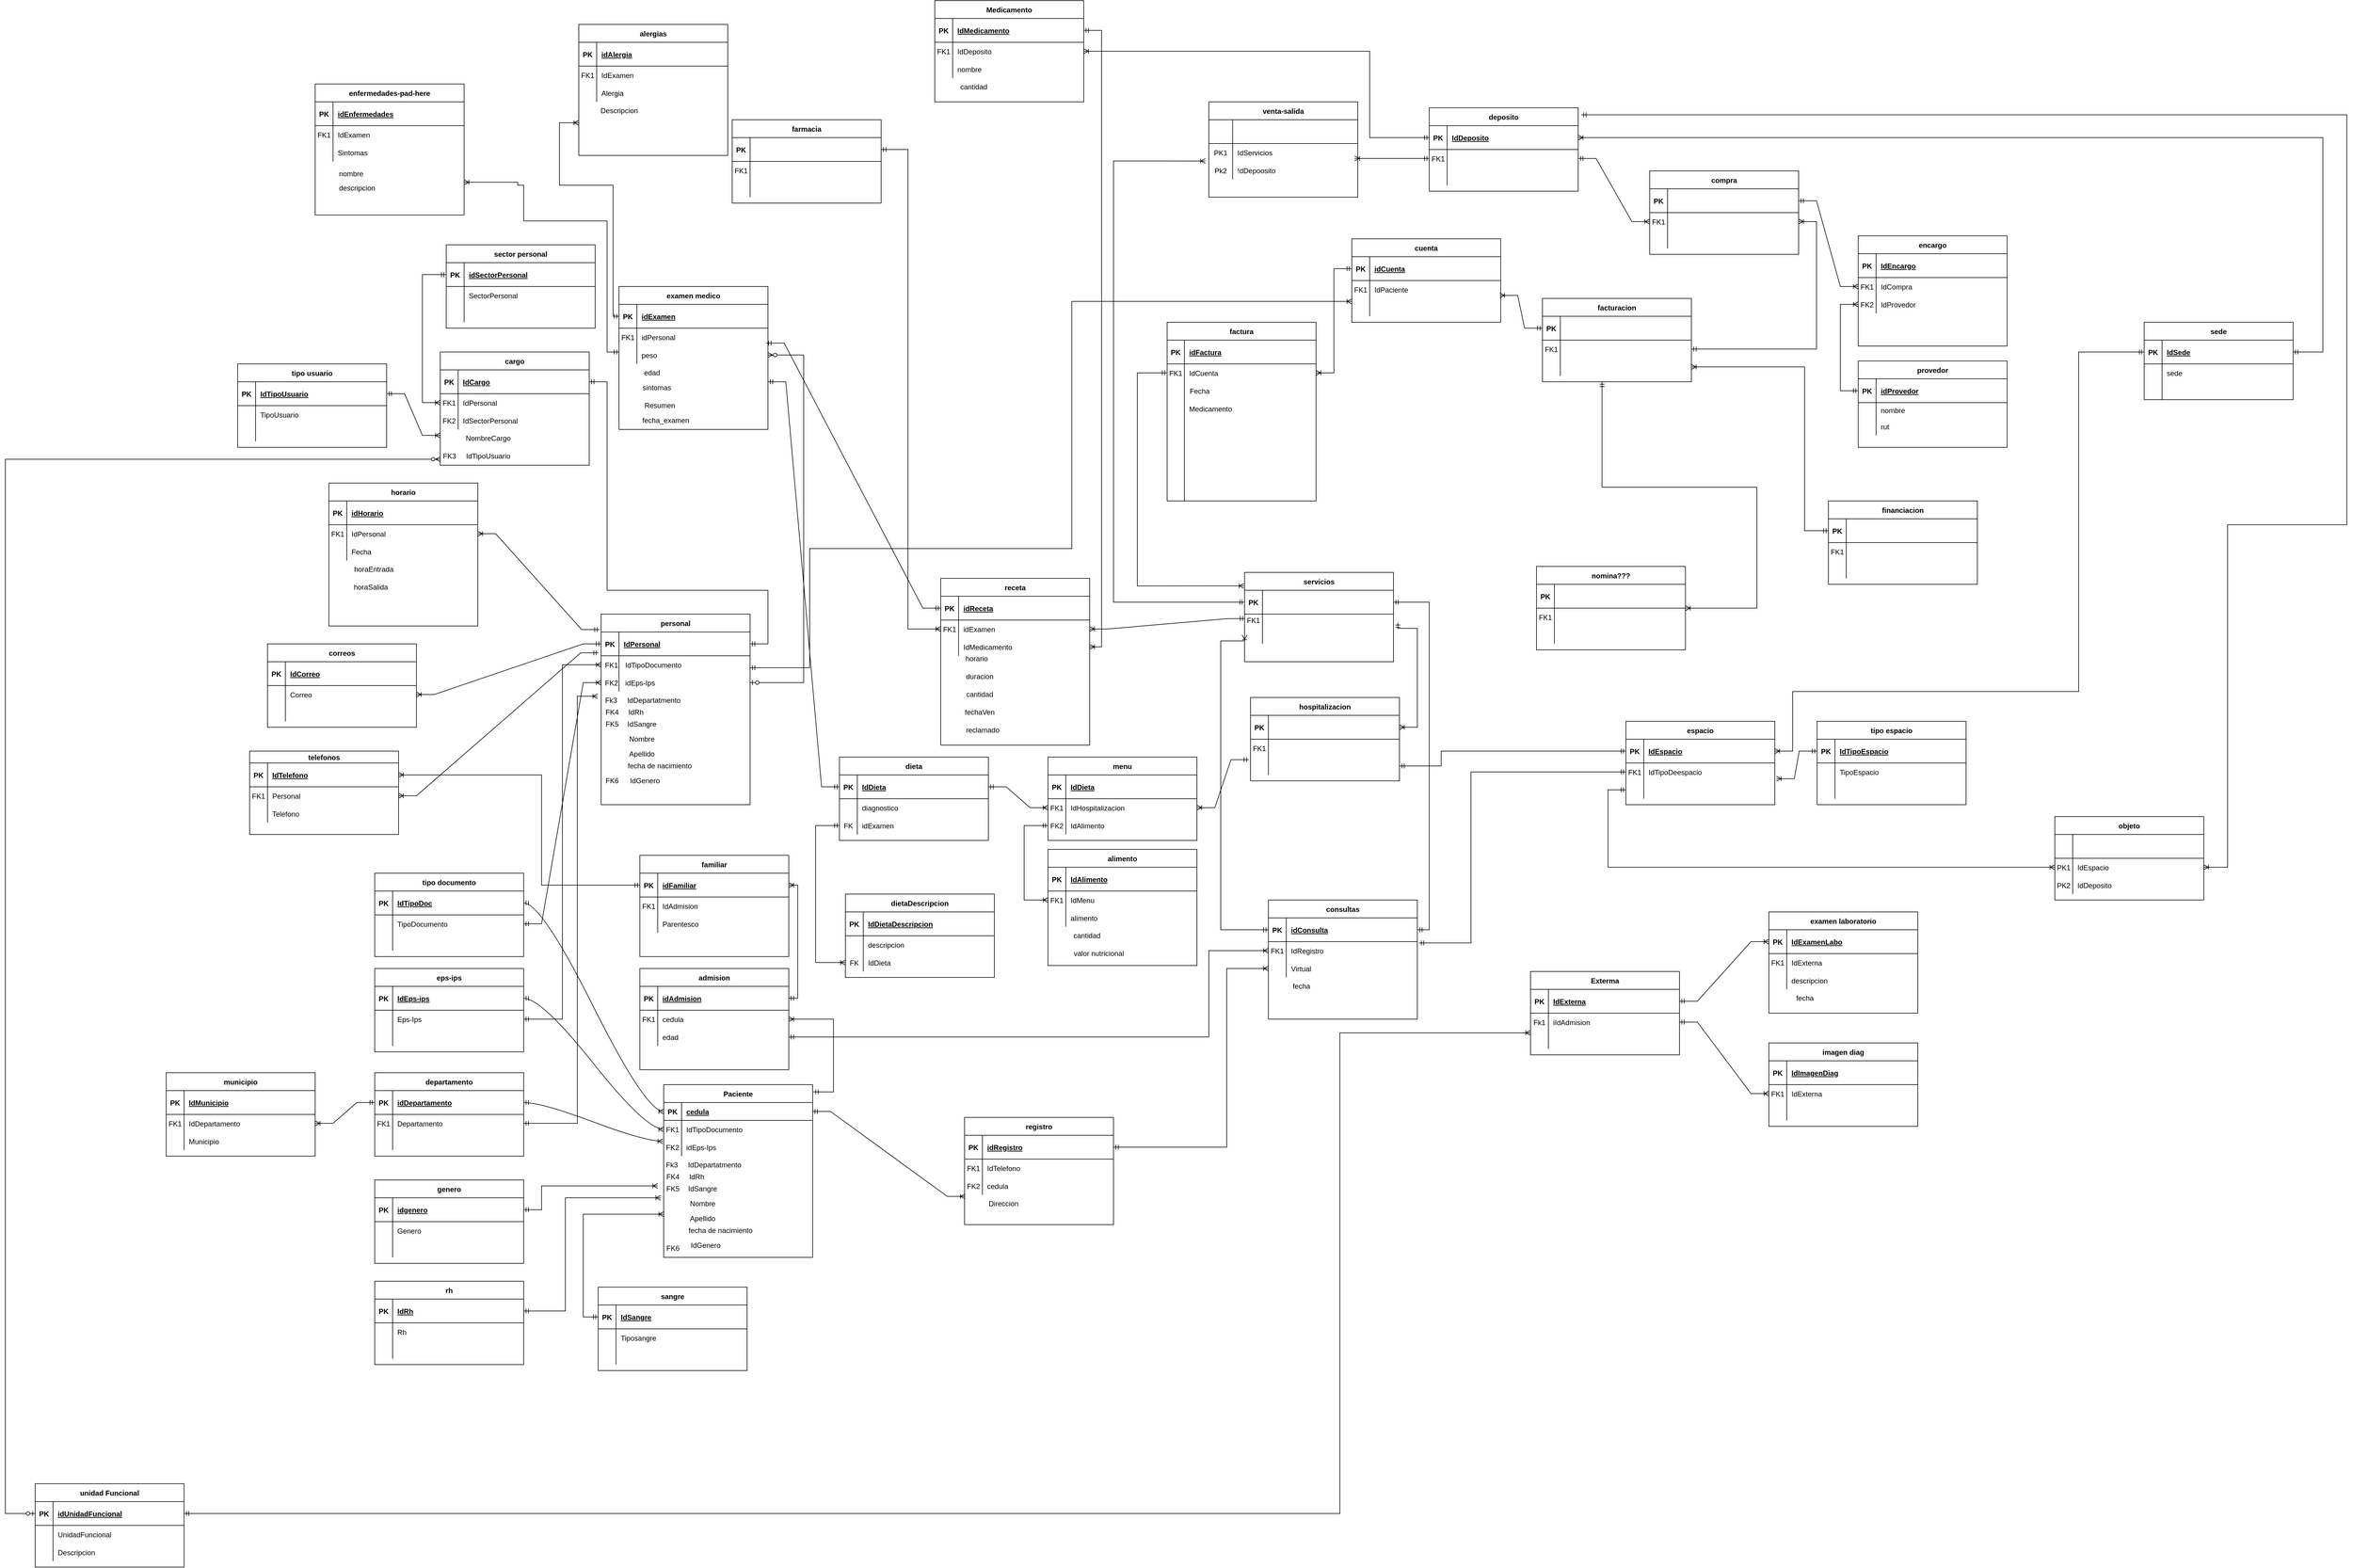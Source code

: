 <mxfile version="20.2.8" type="github" pages="3">
  <diagram id="IcGA9fh2VYvcwu6_O1BU" name="Página-2">
    <mxGraphModel dx="3327" dy="2110" grid="1" gridSize="10" guides="1" tooltips="1" connect="1" arrows="1" fold="1" page="1" pageScale="1" pageWidth="827" pageHeight="1169" math="0" shadow="0">
      <root>
        <mxCell id="0" />
        <mxCell id="1" parent="0" />
        <mxCell id="jDoD6aZnnJwofS-AlRRB-2" value="Paciente" style="shape=table;startSize=30;container=1;collapsible=1;childLayout=tableLayout;fixedRows=1;rowLines=0;fontStyle=1;align=center;resizeLast=1;" parent="1" vertex="1">
          <mxGeometry x="-515" y="940" width="250" height="290" as="geometry" />
        </mxCell>
        <mxCell id="jDoD6aZnnJwofS-AlRRB-3" value="" style="shape=partialRectangle;collapsible=0;dropTarget=0;pointerEvents=0;fillColor=none;points=[[0,0.5],[1,0.5]];portConstraint=eastwest;top=0;left=0;right=0;bottom=1;" parent="jDoD6aZnnJwofS-AlRRB-2" vertex="1">
          <mxGeometry y="30" width="250" height="30" as="geometry" />
        </mxCell>
        <mxCell id="jDoD6aZnnJwofS-AlRRB-4" value="PK" style="shape=partialRectangle;overflow=hidden;connectable=0;fillColor=none;top=0;left=0;bottom=0;right=0;fontStyle=1;" parent="jDoD6aZnnJwofS-AlRRB-3" vertex="1">
          <mxGeometry width="30" height="30" as="geometry">
            <mxRectangle width="30" height="30" as="alternateBounds" />
          </mxGeometry>
        </mxCell>
        <mxCell id="jDoD6aZnnJwofS-AlRRB-5" value="cedula" style="shape=partialRectangle;overflow=hidden;connectable=0;fillColor=none;top=0;left=0;bottom=0;right=0;align=left;spacingLeft=6;fontStyle=5;" parent="jDoD6aZnnJwofS-AlRRB-3" vertex="1">
          <mxGeometry x="30" width="220" height="30" as="geometry">
            <mxRectangle width="220" height="30" as="alternateBounds" />
          </mxGeometry>
        </mxCell>
        <mxCell id="jDoD6aZnnJwofS-AlRRB-6" value="" style="shape=partialRectangle;collapsible=0;dropTarget=0;pointerEvents=0;fillColor=none;points=[[0,0.5],[1,0.5]];portConstraint=eastwest;top=0;left=0;right=0;bottom=0;" parent="jDoD6aZnnJwofS-AlRRB-2" vertex="1">
          <mxGeometry y="60" width="250" height="30" as="geometry" />
        </mxCell>
        <mxCell id="jDoD6aZnnJwofS-AlRRB-7" value="FK1" style="shape=partialRectangle;overflow=hidden;connectable=0;fillColor=none;top=0;left=0;bottom=0;right=0;" parent="jDoD6aZnnJwofS-AlRRB-6" vertex="1">
          <mxGeometry width="30" height="30" as="geometry">
            <mxRectangle width="30" height="30" as="alternateBounds" />
          </mxGeometry>
        </mxCell>
        <mxCell id="jDoD6aZnnJwofS-AlRRB-8" value="IdTipoDocumento" style="shape=partialRectangle;overflow=hidden;connectable=0;fillColor=none;top=0;left=0;bottom=0;right=0;align=left;spacingLeft=6;" parent="jDoD6aZnnJwofS-AlRRB-6" vertex="1">
          <mxGeometry x="30" width="220" height="30" as="geometry">
            <mxRectangle width="220" height="30" as="alternateBounds" />
          </mxGeometry>
        </mxCell>
        <mxCell id="jDoD6aZnnJwofS-AlRRB-9" value="" style="shape=partialRectangle;collapsible=0;dropTarget=0;pointerEvents=0;fillColor=none;points=[[0,0.5],[1,0.5]];portConstraint=eastwest;top=0;left=0;right=0;bottom=0;" parent="jDoD6aZnnJwofS-AlRRB-2" vertex="1">
          <mxGeometry y="90" width="250" height="30" as="geometry" />
        </mxCell>
        <mxCell id="jDoD6aZnnJwofS-AlRRB-10" value="FK2" style="shape=partialRectangle;overflow=hidden;connectable=0;fillColor=none;top=0;left=0;bottom=0;right=0;" parent="jDoD6aZnnJwofS-AlRRB-9" vertex="1">
          <mxGeometry width="30" height="30" as="geometry">
            <mxRectangle width="30" height="30" as="alternateBounds" />
          </mxGeometry>
        </mxCell>
        <mxCell id="jDoD6aZnnJwofS-AlRRB-11" value="idEps-Ips" style="shape=partialRectangle;overflow=hidden;connectable=0;fillColor=none;top=0;left=0;bottom=0;right=0;align=left;spacingLeft=6;" parent="jDoD6aZnnJwofS-AlRRB-9" vertex="1">
          <mxGeometry x="30" width="220" height="30" as="geometry">
            <mxRectangle width="220" height="30" as="alternateBounds" />
          </mxGeometry>
        </mxCell>
        <mxCell id="7gFub9qFmDkNBpcaXIeF-2" value="eps-ips" style="shape=table;startSize=30;container=1;collapsible=1;childLayout=tableLayout;fixedRows=1;rowLines=0;fontStyle=1;align=center;resizeLast=1;" parent="1" vertex="1">
          <mxGeometry x="-1000" y="745" width="250" height="140" as="geometry" />
        </mxCell>
        <mxCell id="7gFub9qFmDkNBpcaXIeF-3" value="" style="shape=partialRectangle;collapsible=0;dropTarget=0;pointerEvents=0;fillColor=none;points=[[0,0.5],[1,0.5]];portConstraint=eastwest;top=0;left=0;right=0;bottom=1;" parent="7gFub9qFmDkNBpcaXIeF-2" vertex="1">
          <mxGeometry y="30" width="250" height="40" as="geometry" />
        </mxCell>
        <mxCell id="7gFub9qFmDkNBpcaXIeF-4" value="PK" style="shape=partialRectangle;overflow=hidden;connectable=0;fillColor=none;top=0;left=0;bottom=0;right=0;fontStyle=1;" parent="7gFub9qFmDkNBpcaXIeF-3" vertex="1">
          <mxGeometry width="30" height="40" as="geometry">
            <mxRectangle width="30" height="40" as="alternateBounds" />
          </mxGeometry>
        </mxCell>
        <mxCell id="7gFub9qFmDkNBpcaXIeF-5" value="IdEps-ips" style="shape=partialRectangle;overflow=hidden;connectable=0;fillColor=none;top=0;left=0;bottom=0;right=0;align=left;spacingLeft=6;fontStyle=5;" parent="7gFub9qFmDkNBpcaXIeF-3" vertex="1">
          <mxGeometry x="30" width="220" height="40" as="geometry">
            <mxRectangle width="220" height="40" as="alternateBounds" />
          </mxGeometry>
        </mxCell>
        <mxCell id="7gFub9qFmDkNBpcaXIeF-6" value="" style="shape=partialRectangle;collapsible=0;dropTarget=0;pointerEvents=0;fillColor=none;points=[[0,0.5],[1,0.5]];portConstraint=eastwest;top=0;left=0;right=0;bottom=0;" parent="7gFub9qFmDkNBpcaXIeF-2" vertex="1">
          <mxGeometry y="70" width="250" height="30" as="geometry" />
        </mxCell>
        <mxCell id="7gFub9qFmDkNBpcaXIeF-7" value="" style="shape=partialRectangle;overflow=hidden;connectable=0;fillColor=none;top=0;left=0;bottom=0;right=0;" parent="7gFub9qFmDkNBpcaXIeF-6" vertex="1">
          <mxGeometry width="30" height="30" as="geometry">
            <mxRectangle width="30" height="30" as="alternateBounds" />
          </mxGeometry>
        </mxCell>
        <mxCell id="7gFub9qFmDkNBpcaXIeF-8" value="Eps-Ips" style="shape=partialRectangle;overflow=hidden;connectable=0;fillColor=none;top=0;left=0;bottom=0;right=0;align=left;spacingLeft=6;" parent="7gFub9qFmDkNBpcaXIeF-6" vertex="1">
          <mxGeometry x="30" width="220" height="30" as="geometry">
            <mxRectangle width="220" height="30" as="alternateBounds" />
          </mxGeometry>
        </mxCell>
        <mxCell id="7gFub9qFmDkNBpcaXIeF-9" value="" style="shape=partialRectangle;collapsible=0;dropTarget=0;pointerEvents=0;fillColor=none;points=[[0,0.5],[1,0.5]];portConstraint=eastwest;top=0;left=0;right=0;bottom=0;" parent="7gFub9qFmDkNBpcaXIeF-2" vertex="1">
          <mxGeometry y="100" width="250" height="30" as="geometry" />
        </mxCell>
        <mxCell id="7gFub9qFmDkNBpcaXIeF-10" value="" style="shape=partialRectangle;overflow=hidden;connectable=0;fillColor=none;top=0;left=0;bottom=0;right=0;" parent="7gFub9qFmDkNBpcaXIeF-9" vertex="1">
          <mxGeometry width="30" height="30" as="geometry">
            <mxRectangle width="30" height="30" as="alternateBounds" />
          </mxGeometry>
        </mxCell>
        <mxCell id="7gFub9qFmDkNBpcaXIeF-11" value="" style="shape=partialRectangle;overflow=hidden;connectable=0;fillColor=none;top=0;left=0;bottom=0;right=0;align=left;spacingLeft=6;" parent="7gFub9qFmDkNBpcaXIeF-9" vertex="1">
          <mxGeometry x="30" width="220" height="30" as="geometry">
            <mxRectangle width="220" height="30" as="alternateBounds" />
          </mxGeometry>
        </mxCell>
        <mxCell id="7gFub9qFmDkNBpcaXIeF-12" value="municipio" style="shape=table;startSize=30;container=1;collapsible=1;childLayout=tableLayout;fixedRows=1;rowLines=0;fontStyle=1;align=center;resizeLast=1;" parent="1" vertex="1">
          <mxGeometry x="-1350" y="920" width="250" height="140" as="geometry" />
        </mxCell>
        <mxCell id="7gFub9qFmDkNBpcaXIeF-13" value="" style="shape=partialRectangle;collapsible=0;dropTarget=0;pointerEvents=0;fillColor=none;points=[[0,0.5],[1,0.5]];portConstraint=eastwest;top=0;left=0;right=0;bottom=1;" parent="7gFub9qFmDkNBpcaXIeF-12" vertex="1">
          <mxGeometry y="30" width="250" height="40" as="geometry" />
        </mxCell>
        <mxCell id="7gFub9qFmDkNBpcaXIeF-14" value="PK" style="shape=partialRectangle;overflow=hidden;connectable=0;fillColor=none;top=0;left=0;bottom=0;right=0;fontStyle=1;" parent="7gFub9qFmDkNBpcaXIeF-13" vertex="1">
          <mxGeometry width="30" height="40" as="geometry">
            <mxRectangle width="30" height="40" as="alternateBounds" />
          </mxGeometry>
        </mxCell>
        <mxCell id="7gFub9qFmDkNBpcaXIeF-15" value="IdMunicipio" style="shape=partialRectangle;overflow=hidden;connectable=0;fillColor=none;top=0;left=0;bottom=0;right=0;align=left;spacingLeft=6;fontStyle=5;" parent="7gFub9qFmDkNBpcaXIeF-13" vertex="1">
          <mxGeometry x="30" width="220" height="40" as="geometry">
            <mxRectangle width="220" height="40" as="alternateBounds" />
          </mxGeometry>
        </mxCell>
        <mxCell id="7gFub9qFmDkNBpcaXIeF-16" value="" style="shape=partialRectangle;collapsible=0;dropTarget=0;pointerEvents=0;fillColor=none;points=[[0,0.5],[1,0.5]];portConstraint=eastwest;top=0;left=0;right=0;bottom=0;" parent="7gFub9qFmDkNBpcaXIeF-12" vertex="1">
          <mxGeometry y="70" width="250" height="30" as="geometry" />
        </mxCell>
        <mxCell id="7gFub9qFmDkNBpcaXIeF-17" value="FK1" style="shape=partialRectangle;overflow=hidden;connectable=0;fillColor=none;top=0;left=0;bottom=0;right=0;" parent="7gFub9qFmDkNBpcaXIeF-16" vertex="1">
          <mxGeometry width="30" height="30" as="geometry">
            <mxRectangle width="30" height="30" as="alternateBounds" />
          </mxGeometry>
        </mxCell>
        <mxCell id="7gFub9qFmDkNBpcaXIeF-18" value="IdDepartamento" style="shape=partialRectangle;overflow=hidden;connectable=0;fillColor=none;top=0;left=0;bottom=0;right=0;align=left;spacingLeft=6;" parent="7gFub9qFmDkNBpcaXIeF-16" vertex="1">
          <mxGeometry x="30" width="220" height="30" as="geometry">
            <mxRectangle width="220" height="30" as="alternateBounds" />
          </mxGeometry>
        </mxCell>
        <mxCell id="7gFub9qFmDkNBpcaXIeF-19" value="" style="shape=partialRectangle;collapsible=0;dropTarget=0;pointerEvents=0;fillColor=none;points=[[0,0.5],[1,0.5]];portConstraint=eastwest;top=0;left=0;right=0;bottom=0;" parent="7gFub9qFmDkNBpcaXIeF-12" vertex="1">
          <mxGeometry y="100" width="250" height="30" as="geometry" />
        </mxCell>
        <mxCell id="7gFub9qFmDkNBpcaXIeF-20" value="" style="shape=partialRectangle;overflow=hidden;connectable=0;fillColor=none;top=0;left=0;bottom=0;right=0;" parent="7gFub9qFmDkNBpcaXIeF-19" vertex="1">
          <mxGeometry width="30" height="30" as="geometry">
            <mxRectangle width="30" height="30" as="alternateBounds" />
          </mxGeometry>
        </mxCell>
        <mxCell id="7gFub9qFmDkNBpcaXIeF-21" value="Municipio" style="shape=partialRectangle;overflow=hidden;connectable=0;fillColor=none;top=0;left=0;bottom=0;right=0;align=left;spacingLeft=6;" parent="7gFub9qFmDkNBpcaXIeF-19" vertex="1">
          <mxGeometry x="30" width="220" height="30" as="geometry">
            <mxRectangle width="220" height="30" as="alternateBounds" />
          </mxGeometry>
        </mxCell>
        <mxCell id="7gFub9qFmDkNBpcaXIeF-22" value="departamento" style="shape=table;startSize=30;container=1;collapsible=1;childLayout=tableLayout;fixedRows=1;rowLines=0;fontStyle=1;align=center;resizeLast=1;" parent="1" vertex="1">
          <mxGeometry x="-1000" y="920" width="250" height="140" as="geometry" />
        </mxCell>
        <mxCell id="7gFub9qFmDkNBpcaXIeF-23" value="" style="shape=partialRectangle;collapsible=0;dropTarget=0;pointerEvents=0;fillColor=none;points=[[0,0.5],[1,0.5]];portConstraint=eastwest;top=0;left=0;right=0;bottom=1;" parent="7gFub9qFmDkNBpcaXIeF-22" vertex="1">
          <mxGeometry y="30" width="250" height="40" as="geometry" />
        </mxCell>
        <mxCell id="7gFub9qFmDkNBpcaXIeF-24" value="PK" style="shape=partialRectangle;overflow=hidden;connectable=0;fillColor=none;top=0;left=0;bottom=0;right=0;fontStyle=1;" parent="7gFub9qFmDkNBpcaXIeF-23" vertex="1">
          <mxGeometry width="30" height="40" as="geometry">
            <mxRectangle width="30" height="40" as="alternateBounds" />
          </mxGeometry>
        </mxCell>
        <mxCell id="7gFub9qFmDkNBpcaXIeF-25" value="idDepartamento" style="shape=partialRectangle;overflow=hidden;connectable=0;fillColor=none;top=0;left=0;bottom=0;right=0;align=left;spacingLeft=6;fontStyle=5;" parent="7gFub9qFmDkNBpcaXIeF-23" vertex="1">
          <mxGeometry x="30" width="220" height="40" as="geometry">
            <mxRectangle width="220" height="40" as="alternateBounds" />
          </mxGeometry>
        </mxCell>
        <mxCell id="7gFub9qFmDkNBpcaXIeF-26" value="" style="shape=partialRectangle;collapsible=0;dropTarget=0;pointerEvents=0;fillColor=none;points=[[0,0.5],[1,0.5]];portConstraint=eastwest;top=0;left=0;right=0;bottom=0;" parent="7gFub9qFmDkNBpcaXIeF-22" vertex="1">
          <mxGeometry y="70" width="250" height="30" as="geometry" />
        </mxCell>
        <mxCell id="7gFub9qFmDkNBpcaXIeF-27" value="FK1" style="shape=partialRectangle;overflow=hidden;connectable=0;fillColor=none;top=0;left=0;bottom=0;right=0;" parent="7gFub9qFmDkNBpcaXIeF-26" vertex="1">
          <mxGeometry width="30" height="30" as="geometry">
            <mxRectangle width="30" height="30" as="alternateBounds" />
          </mxGeometry>
        </mxCell>
        <mxCell id="7gFub9qFmDkNBpcaXIeF-28" value="Departamento" style="shape=partialRectangle;overflow=hidden;connectable=0;fillColor=none;top=0;left=0;bottom=0;right=0;align=left;spacingLeft=6;" parent="7gFub9qFmDkNBpcaXIeF-26" vertex="1">
          <mxGeometry x="30" width="220" height="30" as="geometry">
            <mxRectangle width="220" height="30" as="alternateBounds" />
          </mxGeometry>
        </mxCell>
        <mxCell id="7gFub9qFmDkNBpcaXIeF-29" value="" style="shape=partialRectangle;collapsible=0;dropTarget=0;pointerEvents=0;fillColor=none;points=[[0,0.5],[1,0.5]];portConstraint=eastwest;top=0;left=0;right=0;bottom=0;" parent="7gFub9qFmDkNBpcaXIeF-22" vertex="1">
          <mxGeometry y="100" width="250" height="30" as="geometry" />
        </mxCell>
        <mxCell id="7gFub9qFmDkNBpcaXIeF-30" value="" style="shape=partialRectangle;overflow=hidden;connectable=0;fillColor=none;top=0;left=0;bottom=0;right=0;" parent="7gFub9qFmDkNBpcaXIeF-29" vertex="1">
          <mxGeometry width="30" height="30" as="geometry">
            <mxRectangle width="30" height="30" as="alternateBounds" />
          </mxGeometry>
        </mxCell>
        <mxCell id="7gFub9qFmDkNBpcaXIeF-31" value="" style="shape=partialRectangle;overflow=hidden;connectable=0;fillColor=none;top=0;left=0;bottom=0;right=0;align=left;spacingLeft=6;" parent="7gFub9qFmDkNBpcaXIeF-29" vertex="1">
          <mxGeometry x="30" width="220" height="30" as="geometry">
            <mxRectangle width="220" height="30" as="alternateBounds" />
          </mxGeometry>
        </mxCell>
        <mxCell id="7gFub9qFmDkNBpcaXIeF-42" value="familiar" style="shape=table;startSize=30;container=1;collapsible=1;childLayout=tableLayout;fixedRows=1;rowLines=0;fontStyle=1;align=center;resizeLast=1;" parent="1" vertex="1">
          <mxGeometry x="-555" y="555" width="250" height="170" as="geometry" />
        </mxCell>
        <mxCell id="7gFub9qFmDkNBpcaXIeF-43" value="" style="shape=partialRectangle;collapsible=0;dropTarget=0;pointerEvents=0;fillColor=none;points=[[0,0.5],[1,0.5]];portConstraint=eastwest;top=0;left=0;right=0;bottom=1;" parent="7gFub9qFmDkNBpcaXIeF-42" vertex="1">
          <mxGeometry y="30" width="250" height="40" as="geometry" />
        </mxCell>
        <mxCell id="7gFub9qFmDkNBpcaXIeF-44" value="PK" style="shape=partialRectangle;overflow=hidden;connectable=0;fillColor=none;top=0;left=0;bottom=0;right=0;fontStyle=1;" parent="7gFub9qFmDkNBpcaXIeF-43" vertex="1">
          <mxGeometry width="30" height="40" as="geometry">
            <mxRectangle width="30" height="40" as="alternateBounds" />
          </mxGeometry>
        </mxCell>
        <mxCell id="7gFub9qFmDkNBpcaXIeF-45" value="idFamiliar" style="shape=partialRectangle;overflow=hidden;connectable=0;fillColor=none;top=0;left=0;bottom=0;right=0;align=left;spacingLeft=6;fontStyle=5;" parent="7gFub9qFmDkNBpcaXIeF-43" vertex="1">
          <mxGeometry x="30" width="220" height="40" as="geometry">
            <mxRectangle width="220" height="40" as="alternateBounds" />
          </mxGeometry>
        </mxCell>
        <mxCell id="7gFub9qFmDkNBpcaXIeF-46" value="" style="shape=partialRectangle;collapsible=0;dropTarget=0;pointerEvents=0;fillColor=none;points=[[0,0.5],[1,0.5]];portConstraint=eastwest;top=0;left=0;right=0;bottom=0;" parent="7gFub9qFmDkNBpcaXIeF-42" vertex="1">
          <mxGeometry y="70" width="250" height="30" as="geometry" />
        </mxCell>
        <mxCell id="7gFub9qFmDkNBpcaXIeF-47" value="FK1" style="shape=partialRectangle;overflow=hidden;connectable=0;fillColor=none;top=0;left=0;bottom=0;right=0;" parent="7gFub9qFmDkNBpcaXIeF-46" vertex="1">
          <mxGeometry width="30" height="30" as="geometry">
            <mxRectangle width="30" height="30" as="alternateBounds" />
          </mxGeometry>
        </mxCell>
        <mxCell id="7gFub9qFmDkNBpcaXIeF-48" value="IdAdmision" style="shape=partialRectangle;overflow=hidden;connectable=0;fillColor=none;top=0;left=0;bottom=0;right=0;align=left;spacingLeft=6;" parent="7gFub9qFmDkNBpcaXIeF-46" vertex="1">
          <mxGeometry x="30" width="220" height="30" as="geometry">
            <mxRectangle width="220" height="30" as="alternateBounds" />
          </mxGeometry>
        </mxCell>
        <mxCell id="7gFub9qFmDkNBpcaXIeF-49" value="" style="shape=partialRectangle;collapsible=0;dropTarget=0;pointerEvents=0;fillColor=none;points=[[0,0.5],[1,0.5]];portConstraint=eastwest;top=0;left=0;right=0;bottom=0;" parent="7gFub9qFmDkNBpcaXIeF-42" vertex="1">
          <mxGeometry y="100" width="250" height="30" as="geometry" />
        </mxCell>
        <mxCell id="7gFub9qFmDkNBpcaXIeF-50" value="" style="shape=partialRectangle;overflow=hidden;connectable=0;fillColor=none;top=0;left=0;bottom=0;right=0;" parent="7gFub9qFmDkNBpcaXIeF-49" vertex="1">
          <mxGeometry width="30" height="30" as="geometry">
            <mxRectangle width="30" height="30" as="alternateBounds" />
          </mxGeometry>
        </mxCell>
        <mxCell id="7gFub9qFmDkNBpcaXIeF-51" value="Parentesco" style="shape=partialRectangle;overflow=hidden;connectable=0;fillColor=none;top=0;left=0;bottom=0;right=0;align=left;spacingLeft=6;" parent="7gFub9qFmDkNBpcaXIeF-49" vertex="1">
          <mxGeometry x="30" width="220" height="30" as="geometry">
            <mxRectangle width="220" height="30" as="alternateBounds" />
          </mxGeometry>
        </mxCell>
        <mxCell id="7gFub9qFmDkNBpcaXIeF-62" value="rh" style="shape=table;startSize=30;container=1;collapsible=1;childLayout=tableLayout;fixedRows=1;rowLines=0;fontStyle=1;align=center;resizeLast=1;" parent="1" vertex="1">
          <mxGeometry x="-1000" y="1270" width="250" height="140" as="geometry" />
        </mxCell>
        <mxCell id="7gFub9qFmDkNBpcaXIeF-63" value="" style="shape=partialRectangle;collapsible=0;dropTarget=0;pointerEvents=0;fillColor=none;points=[[0,0.5],[1,0.5]];portConstraint=eastwest;top=0;left=0;right=0;bottom=1;" parent="7gFub9qFmDkNBpcaXIeF-62" vertex="1">
          <mxGeometry y="30" width="250" height="40" as="geometry" />
        </mxCell>
        <mxCell id="7gFub9qFmDkNBpcaXIeF-64" value="PK" style="shape=partialRectangle;overflow=hidden;connectable=0;fillColor=none;top=0;left=0;bottom=0;right=0;fontStyle=1;" parent="7gFub9qFmDkNBpcaXIeF-63" vertex="1">
          <mxGeometry width="30" height="40" as="geometry">
            <mxRectangle width="30" height="40" as="alternateBounds" />
          </mxGeometry>
        </mxCell>
        <mxCell id="7gFub9qFmDkNBpcaXIeF-65" value="IdRh" style="shape=partialRectangle;overflow=hidden;connectable=0;fillColor=none;top=0;left=0;bottom=0;right=0;align=left;spacingLeft=6;fontStyle=5;" parent="7gFub9qFmDkNBpcaXIeF-63" vertex="1">
          <mxGeometry x="30" width="220" height="40" as="geometry">
            <mxRectangle width="220" height="40" as="alternateBounds" />
          </mxGeometry>
        </mxCell>
        <mxCell id="7gFub9qFmDkNBpcaXIeF-66" value="" style="shape=partialRectangle;collapsible=0;dropTarget=0;pointerEvents=0;fillColor=none;points=[[0,0.5],[1,0.5]];portConstraint=eastwest;top=0;left=0;right=0;bottom=0;" parent="7gFub9qFmDkNBpcaXIeF-62" vertex="1">
          <mxGeometry y="70" width="250" height="30" as="geometry" />
        </mxCell>
        <mxCell id="7gFub9qFmDkNBpcaXIeF-67" value="" style="shape=partialRectangle;overflow=hidden;connectable=0;fillColor=none;top=0;left=0;bottom=0;right=0;" parent="7gFub9qFmDkNBpcaXIeF-66" vertex="1">
          <mxGeometry width="30" height="30" as="geometry">
            <mxRectangle width="30" height="30" as="alternateBounds" />
          </mxGeometry>
        </mxCell>
        <mxCell id="7gFub9qFmDkNBpcaXIeF-68" value="Rh" style="shape=partialRectangle;overflow=hidden;connectable=0;fillColor=none;top=0;left=0;bottom=0;right=0;align=left;spacingLeft=6;" parent="7gFub9qFmDkNBpcaXIeF-66" vertex="1">
          <mxGeometry x="30" width="220" height="30" as="geometry">
            <mxRectangle width="220" height="30" as="alternateBounds" />
          </mxGeometry>
        </mxCell>
        <mxCell id="7gFub9qFmDkNBpcaXIeF-69" value="" style="shape=partialRectangle;collapsible=0;dropTarget=0;pointerEvents=0;fillColor=none;points=[[0,0.5],[1,0.5]];portConstraint=eastwest;top=0;left=0;right=0;bottom=0;" parent="7gFub9qFmDkNBpcaXIeF-62" vertex="1">
          <mxGeometry y="100" width="250" height="30" as="geometry" />
        </mxCell>
        <mxCell id="7gFub9qFmDkNBpcaXIeF-70" value="" style="shape=partialRectangle;overflow=hidden;connectable=0;fillColor=none;top=0;left=0;bottom=0;right=0;" parent="7gFub9qFmDkNBpcaXIeF-69" vertex="1">
          <mxGeometry width="30" height="30" as="geometry">
            <mxRectangle width="30" height="30" as="alternateBounds" />
          </mxGeometry>
        </mxCell>
        <mxCell id="7gFub9qFmDkNBpcaXIeF-71" value="" style="shape=partialRectangle;overflow=hidden;connectable=0;fillColor=none;top=0;left=0;bottom=0;right=0;align=left;spacingLeft=6;" parent="7gFub9qFmDkNBpcaXIeF-69" vertex="1">
          <mxGeometry x="30" width="220" height="30" as="geometry">
            <mxRectangle width="220" height="30" as="alternateBounds" />
          </mxGeometry>
        </mxCell>
        <mxCell id="7gFub9qFmDkNBpcaXIeF-72" value="sangre" style="shape=table;startSize=30;container=1;collapsible=1;childLayout=tableLayout;fixedRows=1;rowLines=0;fontStyle=1;align=center;resizeLast=1;" parent="1" vertex="1">
          <mxGeometry x="-625" y="1280" width="250" height="140" as="geometry" />
        </mxCell>
        <mxCell id="7gFub9qFmDkNBpcaXIeF-73" value="" style="shape=partialRectangle;collapsible=0;dropTarget=0;pointerEvents=0;fillColor=none;points=[[0,0.5],[1,0.5]];portConstraint=eastwest;top=0;left=0;right=0;bottom=1;" parent="7gFub9qFmDkNBpcaXIeF-72" vertex="1">
          <mxGeometry y="30" width="250" height="40" as="geometry" />
        </mxCell>
        <mxCell id="7gFub9qFmDkNBpcaXIeF-74" value="PK" style="shape=partialRectangle;overflow=hidden;connectable=0;fillColor=none;top=0;left=0;bottom=0;right=0;fontStyle=1;" parent="7gFub9qFmDkNBpcaXIeF-73" vertex="1">
          <mxGeometry width="30" height="40" as="geometry">
            <mxRectangle width="30" height="40" as="alternateBounds" />
          </mxGeometry>
        </mxCell>
        <mxCell id="7gFub9qFmDkNBpcaXIeF-75" value="IdSangre" style="shape=partialRectangle;overflow=hidden;connectable=0;fillColor=none;top=0;left=0;bottom=0;right=0;align=left;spacingLeft=6;fontStyle=5;" parent="7gFub9qFmDkNBpcaXIeF-73" vertex="1">
          <mxGeometry x="30" width="220" height="40" as="geometry">
            <mxRectangle width="220" height="40" as="alternateBounds" />
          </mxGeometry>
        </mxCell>
        <mxCell id="7gFub9qFmDkNBpcaXIeF-76" value="" style="shape=partialRectangle;collapsible=0;dropTarget=0;pointerEvents=0;fillColor=none;points=[[0,0.5],[1,0.5]];portConstraint=eastwest;top=0;left=0;right=0;bottom=0;" parent="7gFub9qFmDkNBpcaXIeF-72" vertex="1">
          <mxGeometry y="70" width="250" height="30" as="geometry" />
        </mxCell>
        <mxCell id="7gFub9qFmDkNBpcaXIeF-77" value="" style="shape=partialRectangle;overflow=hidden;connectable=0;fillColor=none;top=0;left=0;bottom=0;right=0;" parent="7gFub9qFmDkNBpcaXIeF-76" vertex="1">
          <mxGeometry width="30" height="30" as="geometry">
            <mxRectangle width="30" height="30" as="alternateBounds" />
          </mxGeometry>
        </mxCell>
        <mxCell id="7gFub9qFmDkNBpcaXIeF-78" value="Tiposangre" style="shape=partialRectangle;overflow=hidden;connectable=0;fillColor=none;top=0;left=0;bottom=0;right=0;align=left;spacingLeft=6;" parent="7gFub9qFmDkNBpcaXIeF-76" vertex="1">
          <mxGeometry x="30" width="220" height="30" as="geometry">
            <mxRectangle width="220" height="30" as="alternateBounds" />
          </mxGeometry>
        </mxCell>
        <mxCell id="7gFub9qFmDkNBpcaXIeF-79" value="" style="shape=partialRectangle;collapsible=0;dropTarget=0;pointerEvents=0;fillColor=none;points=[[0,0.5],[1,0.5]];portConstraint=eastwest;top=0;left=0;right=0;bottom=0;" parent="7gFub9qFmDkNBpcaXIeF-72" vertex="1">
          <mxGeometry y="100" width="250" height="30" as="geometry" />
        </mxCell>
        <mxCell id="7gFub9qFmDkNBpcaXIeF-80" value="" style="shape=partialRectangle;overflow=hidden;connectable=0;fillColor=none;top=0;left=0;bottom=0;right=0;" parent="7gFub9qFmDkNBpcaXIeF-79" vertex="1">
          <mxGeometry width="30" height="30" as="geometry">
            <mxRectangle width="30" height="30" as="alternateBounds" />
          </mxGeometry>
        </mxCell>
        <mxCell id="7gFub9qFmDkNBpcaXIeF-81" value="" style="shape=partialRectangle;overflow=hidden;connectable=0;fillColor=none;top=0;left=0;bottom=0;right=0;align=left;spacingLeft=6;" parent="7gFub9qFmDkNBpcaXIeF-79" vertex="1">
          <mxGeometry x="30" width="220" height="30" as="geometry">
            <mxRectangle width="220" height="30" as="alternateBounds" />
          </mxGeometry>
        </mxCell>
        <mxCell id="7gFub9qFmDkNBpcaXIeF-82" value="personal" style="shape=table;startSize=30;container=1;collapsible=1;childLayout=tableLayout;fixedRows=1;rowLines=0;fontStyle=1;align=center;resizeLast=1;" parent="1" vertex="1">
          <mxGeometry x="-620" y="150" width="250" height="320" as="geometry" />
        </mxCell>
        <mxCell id="7gFub9qFmDkNBpcaXIeF-83" value="" style="shape=partialRectangle;collapsible=0;dropTarget=0;pointerEvents=0;fillColor=none;points=[[0,0.5],[1,0.5]];portConstraint=eastwest;top=0;left=0;right=0;bottom=1;" parent="7gFub9qFmDkNBpcaXIeF-82" vertex="1">
          <mxGeometry y="30" width="250" height="40" as="geometry" />
        </mxCell>
        <mxCell id="7gFub9qFmDkNBpcaXIeF-84" value="PK" style="shape=partialRectangle;overflow=hidden;connectable=0;fillColor=none;top=0;left=0;bottom=0;right=0;fontStyle=1;" parent="7gFub9qFmDkNBpcaXIeF-83" vertex="1">
          <mxGeometry width="30" height="40" as="geometry">
            <mxRectangle width="30" height="40" as="alternateBounds" />
          </mxGeometry>
        </mxCell>
        <mxCell id="7gFub9qFmDkNBpcaXIeF-85" value="IdPersonal" style="shape=partialRectangle;overflow=hidden;connectable=0;fillColor=none;top=0;left=0;bottom=0;right=0;align=left;spacingLeft=6;fontStyle=5;" parent="7gFub9qFmDkNBpcaXIeF-83" vertex="1">
          <mxGeometry x="30" width="220" height="40" as="geometry">
            <mxRectangle width="220" height="40" as="alternateBounds" />
          </mxGeometry>
        </mxCell>
        <mxCell id="7gFub9qFmDkNBpcaXIeF-86" value="" style="shape=partialRectangle;collapsible=0;dropTarget=0;pointerEvents=0;fillColor=none;points=[[0,0.5],[1,0.5]];portConstraint=eastwest;top=0;left=0;right=0;bottom=0;" parent="7gFub9qFmDkNBpcaXIeF-82" vertex="1">
          <mxGeometry y="70" width="250" height="30" as="geometry" />
        </mxCell>
        <mxCell id="7gFub9qFmDkNBpcaXIeF-87" value="" style="shape=partialRectangle;overflow=hidden;connectable=0;fillColor=none;top=0;left=0;bottom=0;right=0;" parent="7gFub9qFmDkNBpcaXIeF-86" vertex="1">
          <mxGeometry width="30" height="30" as="geometry">
            <mxRectangle width="30" height="30" as="alternateBounds" />
          </mxGeometry>
        </mxCell>
        <mxCell id="7gFub9qFmDkNBpcaXIeF-88" value="" style="shape=partialRectangle;overflow=hidden;connectable=0;fillColor=none;top=0;left=0;bottom=0;right=0;align=left;spacingLeft=6;" parent="7gFub9qFmDkNBpcaXIeF-86" vertex="1">
          <mxGeometry x="30" width="220" height="30" as="geometry">
            <mxRectangle width="220" height="30" as="alternateBounds" />
          </mxGeometry>
        </mxCell>
        <mxCell id="7gFub9qFmDkNBpcaXIeF-89" value="" style="shape=partialRectangle;collapsible=0;dropTarget=0;pointerEvents=0;fillColor=none;points=[[0,0.5],[1,0.5]];portConstraint=eastwest;top=0;left=0;right=0;bottom=0;" parent="7gFub9qFmDkNBpcaXIeF-82" vertex="1">
          <mxGeometry y="100" width="250" height="30" as="geometry" />
        </mxCell>
        <mxCell id="7gFub9qFmDkNBpcaXIeF-90" value="" style="shape=partialRectangle;overflow=hidden;connectable=0;fillColor=none;top=0;left=0;bottom=0;right=0;" parent="7gFub9qFmDkNBpcaXIeF-89" vertex="1">
          <mxGeometry width="30" height="30" as="geometry">
            <mxRectangle width="30" height="30" as="alternateBounds" />
          </mxGeometry>
        </mxCell>
        <mxCell id="7gFub9qFmDkNBpcaXIeF-91" value="" style="shape=partialRectangle;overflow=hidden;connectable=0;fillColor=none;top=0;left=0;bottom=0;right=0;align=left;spacingLeft=6;" parent="7gFub9qFmDkNBpcaXIeF-89" vertex="1">
          <mxGeometry x="30" width="220" height="30" as="geometry">
            <mxRectangle width="220" height="30" as="alternateBounds" />
          </mxGeometry>
        </mxCell>
        <mxCell id="7gFub9qFmDkNBpcaXIeF-92" value="correos" style="shape=table;startSize=30;container=1;collapsible=1;childLayout=tableLayout;fixedRows=1;rowLines=0;fontStyle=1;align=center;resizeLast=1;" parent="1" vertex="1">
          <mxGeometry x="-1180" y="200" width="250" height="140" as="geometry" />
        </mxCell>
        <mxCell id="7gFub9qFmDkNBpcaXIeF-93" value="" style="shape=partialRectangle;collapsible=0;dropTarget=0;pointerEvents=0;fillColor=none;points=[[0,0.5],[1,0.5]];portConstraint=eastwest;top=0;left=0;right=0;bottom=1;" parent="7gFub9qFmDkNBpcaXIeF-92" vertex="1">
          <mxGeometry y="30" width="250" height="40" as="geometry" />
        </mxCell>
        <mxCell id="7gFub9qFmDkNBpcaXIeF-94" value="PK" style="shape=partialRectangle;overflow=hidden;connectable=0;fillColor=none;top=0;left=0;bottom=0;right=0;fontStyle=1;" parent="7gFub9qFmDkNBpcaXIeF-93" vertex="1">
          <mxGeometry width="30" height="40" as="geometry">
            <mxRectangle width="30" height="40" as="alternateBounds" />
          </mxGeometry>
        </mxCell>
        <mxCell id="7gFub9qFmDkNBpcaXIeF-95" value="IdCorreo" style="shape=partialRectangle;overflow=hidden;connectable=0;fillColor=none;top=0;left=0;bottom=0;right=0;align=left;spacingLeft=6;fontStyle=5;" parent="7gFub9qFmDkNBpcaXIeF-93" vertex="1">
          <mxGeometry x="30" width="220" height="40" as="geometry">
            <mxRectangle width="220" height="40" as="alternateBounds" />
          </mxGeometry>
        </mxCell>
        <mxCell id="7gFub9qFmDkNBpcaXIeF-96" value="" style="shape=partialRectangle;collapsible=0;dropTarget=0;pointerEvents=0;fillColor=none;points=[[0,0.5],[1,0.5]];portConstraint=eastwest;top=0;left=0;right=0;bottom=0;" parent="7gFub9qFmDkNBpcaXIeF-92" vertex="1">
          <mxGeometry y="70" width="250" height="30" as="geometry" />
        </mxCell>
        <mxCell id="7gFub9qFmDkNBpcaXIeF-97" value="" style="shape=partialRectangle;overflow=hidden;connectable=0;fillColor=none;top=0;left=0;bottom=0;right=0;" parent="7gFub9qFmDkNBpcaXIeF-96" vertex="1">
          <mxGeometry width="30" height="30" as="geometry">
            <mxRectangle width="30" height="30" as="alternateBounds" />
          </mxGeometry>
        </mxCell>
        <mxCell id="7gFub9qFmDkNBpcaXIeF-98" value="Correo" style="shape=partialRectangle;overflow=hidden;connectable=0;fillColor=none;top=0;left=0;bottom=0;right=0;align=left;spacingLeft=6;" parent="7gFub9qFmDkNBpcaXIeF-96" vertex="1">
          <mxGeometry x="30" width="220" height="30" as="geometry">
            <mxRectangle width="220" height="30" as="alternateBounds" />
          </mxGeometry>
        </mxCell>
        <mxCell id="7gFub9qFmDkNBpcaXIeF-99" value="" style="shape=partialRectangle;collapsible=0;dropTarget=0;pointerEvents=0;fillColor=none;points=[[0,0.5],[1,0.5]];portConstraint=eastwest;top=0;left=0;right=0;bottom=0;" parent="7gFub9qFmDkNBpcaXIeF-92" vertex="1">
          <mxGeometry y="100" width="250" height="30" as="geometry" />
        </mxCell>
        <mxCell id="7gFub9qFmDkNBpcaXIeF-100" value="" style="shape=partialRectangle;overflow=hidden;connectable=0;fillColor=none;top=0;left=0;bottom=0;right=0;" parent="7gFub9qFmDkNBpcaXIeF-99" vertex="1">
          <mxGeometry width="30" height="30" as="geometry">
            <mxRectangle width="30" height="30" as="alternateBounds" />
          </mxGeometry>
        </mxCell>
        <mxCell id="7gFub9qFmDkNBpcaXIeF-101" value="" style="shape=partialRectangle;overflow=hidden;connectable=0;fillColor=none;top=0;left=0;bottom=0;right=0;align=left;spacingLeft=6;" parent="7gFub9qFmDkNBpcaXIeF-99" vertex="1">
          <mxGeometry x="30" width="220" height="30" as="geometry">
            <mxRectangle width="220" height="30" as="alternateBounds" />
          </mxGeometry>
        </mxCell>
        <mxCell id="7gFub9qFmDkNBpcaXIeF-102" value="sede" style="shape=table;startSize=30;container=1;collapsible=1;childLayout=tableLayout;fixedRows=1;rowLines=0;fontStyle=1;align=center;resizeLast=1;" parent="1" vertex="1">
          <mxGeometry x="1970" y="-340" width="250" height="130" as="geometry" />
        </mxCell>
        <mxCell id="7gFub9qFmDkNBpcaXIeF-103" value="" style="shape=partialRectangle;collapsible=0;dropTarget=0;pointerEvents=0;fillColor=none;points=[[0,0.5],[1,0.5]];portConstraint=eastwest;top=0;left=0;right=0;bottom=1;" parent="7gFub9qFmDkNBpcaXIeF-102" vertex="1">
          <mxGeometry y="30" width="250" height="40" as="geometry" />
        </mxCell>
        <mxCell id="7gFub9qFmDkNBpcaXIeF-104" value="PK" style="shape=partialRectangle;overflow=hidden;connectable=0;fillColor=none;top=0;left=0;bottom=0;right=0;fontStyle=1;" parent="7gFub9qFmDkNBpcaXIeF-103" vertex="1">
          <mxGeometry width="30" height="40" as="geometry">
            <mxRectangle width="30" height="40" as="alternateBounds" />
          </mxGeometry>
        </mxCell>
        <mxCell id="7gFub9qFmDkNBpcaXIeF-105" value="IdSede" style="shape=partialRectangle;overflow=hidden;connectable=0;fillColor=none;top=0;left=0;bottom=0;right=0;align=left;spacingLeft=6;fontStyle=5;" parent="7gFub9qFmDkNBpcaXIeF-103" vertex="1">
          <mxGeometry x="30" width="220" height="40" as="geometry">
            <mxRectangle width="220" height="40" as="alternateBounds" />
          </mxGeometry>
        </mxCell>
        <mxCell id="7gFub9qFmDkNBpcaXIeF-106" value="" style="shape=partialRectangle;collapsible=0;dropTarget=0;pointerEvents=0;fillColor=none;points=[[0,0.5],[1,0.5]];portConstraint=eastwest;top=0;left=0;right=0;bottom=0;" parent="7gFub9qFmDkNBpcaXIeF-102" vertex="1">
          <mxGeometry y="70" width="250" height="30" as="geometry" />
        </mxCell>
        <mxCell id="7gFub9qFmDkNBpcaXIeF-107" value="" style="shape=partialRectangle;overflow=hidden;connectable=0;fillColor=none;top=0;left=0;bottom=0;right=0;" parent="7gFub9qFmDkNBpcaXIeF-106" vertex="1">
          <mxGeometry width="30" height="30" as="geometry">
            <mxRectangle width="30" height="30" as="alternateBounds" />
          </mxGeometry>
        </mxCell>
        <mxCell id="7gFub9qFmDkNBpcaXIeF-108" value="sede" style="shape=partialRectangle;overflow=hidden;connectable=0;fillColor=none;top=0;left=0;bottom=0;right=0;align=left;spacingLeft=6;" parent="7gFub9qFmDkNBpcaXIeF-106" vertex="1">
          <mxGeometry x="30" width="220" height="30" as="geometry">
            <mxRectangle width="220" height="30" as="alternateBounds" />
          </mxGeometry>
        </mxCell>
        <mxCell id="7gFub9qFmDkNBpcaXIeF-109" value="" style="shape=partialRectangle;collapsible=0;dropTarget=0;pointerEvents=0;fillColor=none;points=[[0,0.5],[1,0.5]];portConstraint=eastwest;top=0;left=0;right=0;bottom=0;" parent="7gFub9qFmDkNBpcaXIeF-102" vertex="1">
          <mxGeometry y="100" width="250" height="30" as="geometry" />
        </mxCell>
        <mxCell id="7gFub9qFmDkNBpcaXIeF-110" value="" style="shape=partialRectangle;overflow=hidden;connectable=0;fillColor=none;top=0;left=0;bottom=0;right=0;" parent="7gFub9qFmDkNBpcaXIeF-109" vertex="1">
          <mxGeometry width="30" height="30" as="geometry">
            <mxRectangle width="30" height="30" as="alternateBounds" />
          </mxGeometry>
        </mxCell>
        <mxCell id="7gFub9qFmDkNBpcaXIeF-111" value="" style="shape=partialRectangle;overflow=hidden;connectable=0;fillColor=none;top=0;left=0;bottom=0;right=0;align=left;spacingLeft=6;" parent="7gFub9qFmDkNBpcaXIeF-109" vertex="1">
          <mxGeometry x="30" width="220" height="30" as="geometry">
            <mxRectangle width="220" height="30" as="alternateBounds" />
          </mxGeometry>
        </mxCell>
        <mxCell id="7gFub9qFmDkNBpcaXIeF-112" value="sector personal" style="shape=table;startSize=30;container=1;collapsible=1;childLayout=tableLayout;fixedRows=1;rowLines=0;fontStyle=1;align=center;resizeLast=1;" parent="1" vertex="1">
          <mxGeometry x="-880" y="-470" width="250" height="140" as="geometry" />
        </mxCell>
        <mxCell id="7gFub9qFmDkNBpcaXIeF-113" value="" style="shape=partialRectangle;collapsible=0;dropTarget=0;pointerEvents=0;fillColor=none;points=[[0,0.5],[1,0.5]];portConstraint=eastwest;top=0;left=0;right=0;bottom=1;" parent="7gFub9qFmDkNBpcaXIeF-112" vertex="1">
          <mxGeometry y="30" width="250" height="40" as="geometry" />
        </mxCell>
        <mxCell id="7gFub9qFmDkNBpcaXIeF-114" value="PK" style="shape=partialRectangle;overflow=hidden;connectable=0;fillColor=none;top=0;left=0;bottom=0;right=0;fontStyle=1;" parent="7gFub9qFmDkNBpcaXIeF-113" vertex="1">
          <mxGeometry width="30" height="40" as="geometry">
            <mxRectangle width="30" height="40" as="alternateBounds" />
          </mxGeometry>
        </mxCell>
        <mxCell id="7gFub9qFmDkNBpcaXIeF-115" value="idSectorPersonal" style="shape=partialRectangle;overflow=hidden;connectable=0;fillColor=none;top=0;left=0;bottom=0;right=0;align=left;spacingLeft=6;fontStyle=5;" parent="7gFub9qFmDkNBpcaXIeF-113" vertex="1">
          <mxGeometry x="30" width="220" height="40" as="geometry">
            <mxRectangle width="220" height="40" as="alternateBounds" />
          </mxGeometry>
        </mxCell>
        <mxCell id="7gFub9qFmDkNBpcaXIeF-116" value="" style="shape=partialRectangle;collapsible=0;dropTarget=0;pointerEvents=0;fillColor=none;points=[[0,0.5],[1,0.5]];portConstraint=eastwest;top=0;left=0;right=0;bottom=0;" parent="7gFub9qFmDkNBpcaXIeF-112" vertex="1">
          <mxGeometry y="70" width="250" height="30" as="geometry" />
        </mxCell>
        <mxCell id="7gFub9qFmDkNBpcaXIeF-117" value="" style="shape=partialRectangle;overflow=hidden;connectable=0;fillColor=none;top=0;left=0;bottom=0;right=0;" parent="7gFub9qFmDkNBpcaXIeF-116" vertex="1">
          <mxGeometry width="30" height="30" as="geometry">
            <mxRectangle width="30" height="30" as="alternateBounds" />
          </mxGeometry>
        </mxCell>
        <mxCell id="7gFub9qFmDkNBpcaXIeF-118" value="SectorPersonal" style="shape=partialRectangle;overflow=hidden;connectable=0;fillColor=none;top=0;left=0;bottom=0;right=0;align=left;spacingLeft=6;" parent="7gFub9qFmDkNBpcaXIeF-116" vertex="1">
          <mxGeometry x="30" width="220" height="30" as="geometry">
            <mxRectangle width="220" height="30" as="alternateBounds" />
          </mxGeometry>
        </mxCell>
        <mxCell id="7gFub9qFmDkNBpcaXIeF-119" value="" style="shape=partialRectangle;collapsible=0;dropTarget=0;pointerEvents=0;fillColor=none;points=[[0,0.5],[1,0.5]];portConstraint=eastwest;top=0;left=0;right=0;bottom=0;" parent="7gFub9qFmDkNBpcaXIeF-112" vertex="1">
          <mxGeometry y="100" width="250" height="30" as="geometry" />
        </mxCell>
        <mxCell id="7gFub9qFmDkNBpcaXIeF-120" value="" style="shape=partialRectangle;overflow=hidden;connectable=0;fillColor=none;top=0;left=0;bottom=0;right=0;" parent="7gFub9qFmDkNBpcaXIeF-119" vertex="1">
          <mxGeometry width="30" height="30" as="geometry">
            <mxRectangle width="30" height="30" as="alternateBounds" />
          </mxGeometry>
        </mxCell>
        <mxCell id="7gFub9qFmDkNBpcaXIeF-121" value="" style="shape=partialRectangle;overflow=hidden;connectable=0;fillColor=none;top=0;left=0;bottom=0;right=0;align=left;spacingLeft=6;" parent="7gFub9qFmDkNBpcaXIeF-119" vertex="1">
          <mxGeometry x="30" width="220" height="30" as="geometry">
            <mxRectangle width="220" height="30" as="alternateBounds" />
          </mxGeometry>
        </mxCell>
        <mxCell id="7gFub9qFmDkNBpcaXIeF-122" value="tipo usuario" style="shape=table;startSize=30;container=1;collapsible=1;childLayout=tableLayout;fixedRows=1;rowLines=0;fontStyle=1;align=center;resizeLast=1;" parent="1" vertex="1">
          <mxGeometry x="-1230" y="-270" width="250" height="140" as="geometry" />
        </mxCell>
        <mxCell id="7gFub9qFmDkNBpcaXIeF-123" value="" style="shape=partialRectangle;collapsible=0;dropTarget=0;pointerEvents=0;fillColor=none;points=[[0,0.5],[1,0.5]];portConstraint=eastwest;top=0;left=0;right=0;bottom=1;" parent="7gFub9qFmDkNBpcaXIeF-122" vertex="1">
          <mxGeometry y="30" width="250" height="40" as="geometry" />
        </mxCell>
        <mxCell id="7gFub9qFmDkNBpcaXIeF-124" value="PK" style="shape=partialRectangle;overflow=hidden;connectable=0;fillColor=none;top=0;left=0;bottom=0;right=0;fontStyle=1;" parent="7gFub9qFmDkNBpcaXIeF-123" vertex="1">
          <mxGeometry width="30" height="40" as="geometry">
            <mxRectangle width="30" height="40" as="alternateBounds" />
          </mxGeometry>
        </mxCell>
        <mxCell id="7gFub9qFmDkNBpcaXIeF-125" value="IdTipoUsuario" style="shape=partialRectangle;overflow=hidden;connectable=0;fillColor=none;top=0;left=0;bottom=0;right=0;align=left;spacingLeft=6;fontStyle=5;" parent="7gFub9qFmDkNBpcaXIeF-123" vertex="1">
          <mxGeometry x="30" width="220" height="40" as="geometry">
            <mxRectangle width="220" height="40" as="alternateBounds" />
          </mxGeometry>
        </mxCell>
        <mxCell id="7gFub9qFmDkNBpcaXIeF-126" value="" style="shape=partialRectangle;collapsible=0;dropTarget=0;pointerEvents=0;fillColor=none;points=[[0,0.5],[1,0.5]];portConstraint=eastwest;top=0;left=0;right=0;bottom=0;" parent="7gFub9qFmDkNBpcaXIeF-122" vertex="1">
          <mxGeometry y="70" width="250" height="30" as="geometry" />
        </mxCell>
        <mxCell id="7gFub9qFmDkNBpcaXIeF-127" value="" style="shape=partialRectangle;overflow=hidden;connectable=0;fillColor=none;top=0;left=0;bottom=0;right=0;" parent="7gFub9qFmDkNBpcaXIeF-126" vertex="1">
          <mxGeometry width="30" height="30" as="geometry">
            <mxRectangle width="30" height="30" as="alternateBounds" />
          </mxGeometry>
        </mxCell>
        <mxCell id="7gFub9qFmDkNBpcaXIeF-128" value="TipoUsuario" style="shape=partialRectangle;overflow=hidden;connectable=0;fillColor=none;top=0;left=0;bottom=0;right=0;align=left;spacingLeft=6;" parent="7gFub9qFmDkNBpcaXIeF-126" vertex="1">
          <mxGeometry x="30" width="220" height="30" as="geometry">
            <mxRectangle width="220" height="30" as="alternateBounds" />
          </mxGeometry>
        </mxCell>
        <mxCell id="7gFub9qFmDkNBpcaXIeF-129" value="" style="shape=partialRectangle;collapsible=0;dropTarget=0;pointerEvents=0;fillColor=none;points=[[0,0.5],[1,0.5]];portConstraint=eastwest;top=0;left=0;right=0;bottom=0;" parent="7gFub9qFmDkNBpcaXIeF-122" vertex="1">
          <mxGeometry y="100" width="250" height="30" as="geometry" />
        </mxCell>
        <mxCell id="7gFub9qFmDkNBpcaXIeF-130" value="" style="shape=partialRectangle;overflow=hidden;connectable=0;fillColor=none;top=0;left=0;bottom=0;right=0;" parent="7gFub9qFmDkNBpcaXIeF-129" vertex="1">
          <mxGeometry width="30" height="30" as="geometry">
            <mxRectangle width="30" height="30" as="alternateBounds" />
          </mxGeometry>
        </mxCell>
        <mxCell id="7gFub9qFmDkNBpcaXIeF-131" value="" style="shape=partialRectangle;overflow=hidden;connectable=0;fillColor=none;top=0;left=0;bottom=0;right=0;align=left;spacingLeft=6;" parent="7gFub9qFmDkNBpcaXIeF-129" vertex="1">
          <mxGeometry x="30" width="220" height="30" as="geometry">
            <mxRectangle width="220" height="30" as="alternateBounds" />
          </mxGeometry>
        </mxCell>
        <mxCell id="7gFub9qFmDkNBpcaXIeF-132" value="unidad Funcional" style="shape=table;startSize=30;container=1;collapsible=1;childLayout=tableLayout;fixedRows=1;rowLines=0;fontStyle=1;align=center;resizeLast=1;" parent="1" vertex="1">
          <mxGeometry x="-1570" y="1610" width="250" height="140" as="geometry" />
        </mxCell>
        <mxCell id="7gFub9qFmDkNBpcaXIeF-133" value="" style="shape=partialRectangle;collapsible=0;dropTarget=0;pointerEvents=0;fillColor=none;points=[[0,0.5],[1,0.5]];portConstraint=eastwest;top=0;left=0;right=0;bottom=1;" parent="7gFub9qFmDkNBpcaXIeF-132" vertex="1">
          <mxGeometry y="30" width="250" height="40" as="geometry" />
        </mxCell>
        <mxCell id="7gFub9qFmDkNBpcaXIeF-134" value="PK" style="shape=partialRectangle;overflow=hidden;connectable=0;fillColor=none;top=0;left=0;bottom=0;right=0;fontStyle=1;" parent="7gFub9qFmDkNBpcaXIeF-133" vertex="1">
          <mxGeometry width="30" height="40" as="geometry">
            <mxRectangle width="30" height="40" as="alternateBounds" />
          </mxGeometry>
        </mxCell>
        <mxCell id="7gFub9qFmDkNBpcaXIeF-135" value="idUnidadFuncional" style="shape=partialRectangle;overflow=hidden;connectable=0;fillColor=none;top=0;left=0;bottom=0;right=0;align=left;spacingLeft=6;fontStyle=5;" parent="7gFub9qFmDkNBpcaXIeF-133" vertex="1">
          <mxGeometry x="30" width="220" height="40" as="geometry">
            <mxRectangle width="220" height="40" as="alternateBounds" />
          </mxGeometry>
        </mxCell>
        <mxCell id="7gFub9qFmDkNBpcaXIeF-136" value="" style="shape=partialRectangle;collapsible=0;dropTarget=0;pointerEvents=0;fillColor=none;points=[[0,0.5],[1,0.5]];portConstraint=eastwest;top=0;left=0;right=0;bottom=0;" parent="7gFub9qFmDkNBpcaXIeF-132" vertex="1">
          <mxGeometry y="70" width="250" height="30" as="geometry" />
        </mxCell>
        <mxCell id="7gFub9qFmDkNBpcaXIeF-137" value="" style="shape=partialRectangle;overflow=hidden;connectable=0;fillColor=none;top=0;left=0;bottom=0;right=0;" parent="7gFub9qFmDkNBpcaXIeF-136" vertex="1">
          <mxGeometry width="30" height="30" as="geometry">
            <mxRectangle width="30" height="30" as="alternateBounds" />
          </mxGeometry>
        </mxCell>
        <mxCell id="7gFub9qFmDkNBpcaXIeF-138" value="UnidadFuncional" style="shape=partialRectangle;overflow=hidden;connectable=0;fillColor=none;top=0;left=0;bottom=0;right=0;align=left;spacingLeft=6;" parent="7gFub9qFmDkNBpcaXIeF-136" vertex="1">
          <mxGeometry x="30" width="220" height="30" as="geometry">
            <mxRectangle width="220" height="30" as="alternateBounds" />
          </mxGeometry>
        </mxCell>
        <mxCell id="7gFub9qFmDkNBpcaXIeF-139" value="" style="shape=partialRectangle;collapsible=0;dropTarget=0;pointerEvents=0;fillColor=none;points=[[0,0.5],[1,0.5]];portConstraint=eastwest;top=0;left=0;right=0;bottom=0;" parent="7gFub9qFmDkNBpcaXIeF-132" vertex="1">
          <mxGeometry y="100" width="250" height="30" as="geometry" />
        </mxCell>
        <mxCell id="7gFub9qFmDkNBpcaXIeF-140" value="" style="shape=partialRectangle;overflow=hidden;connectable=0;fillColor=none;top=0;left=0;bottom=0;right=0;" parent="7gFub9qFmDkNBpcaXIeF-139" vertex="1">
          <mxGeometry width="30" height="30" as="geometry">
            <mxRectangle width="30" height="30" as="alternateBounds" />
          </mxGeometry>
        </mxCell>
        <mxCell id="7gFub9qFmDkNBpcaXIeF-141" value="Descripcion" style="shape=partialRectangle;overflow=hidden;connectable=0;fillColor=none;top=0;left=0;bottom=0;right=0;align=left;spacingLeft=6;" parent="7gFub9qFmDkNBpcaXIeF-139" vertex="1">
          <mxGeometry x="30" width="220" height="30" as="geometry">
            <mxRectangle width="220" height="30" as="alternateBounds" />
          </mxGeometry>
        </mxCell>
        <mxCell id="7gFub9qFmDkNBpcaXIeF-142" value="cargo" style="shape=table;startSize=30;container=1;collapsible=1;childLayout=tableLayout;fixedRows=1;rowLines=0;fontStyle=1;align=center;resizeLast=1;" parent="1" vertex="1">
          <mxGeometry x="-890" y="-290" width="250" height="190.0" as="geometry" />
        </mxCell>
        <mxCell id="7gFub9qFmDkNBpcaXIeF-143" value="" style="shape=partialRectangle;collapsible=0;dropTarget=0;pointerEvents=0;fillColor=none;points=[[0,0.5],[1,0.5]];portConstraint=eastwest;top=0;left=0;right=0;bottom=1;" parent="7gFub9qFmDkNBpcaXIeF-142" vertex="1">
          <mxGeometry y="30" width="250" height="40" as="geometry" />
        </mxCell>
        <mxCell id="7gFub9qFmDkNBpcaXIeF-144" value="PK" style="shape=partialRectangle;overflow=hidden;connectable=0;fillColor=none;top=0;left=0;bottom=0;right=0;fontStyle=1;" parent="7gFub9qFmDkNBpcaXIeF-143" vertex="1">
          <mxGeometry width="30" height="40" as="geometry">
            <mxRectangle width="30" height="40" as="alternateBounds" />
          </mxGeometry>
        </mxCell>
        <mxCell id="7gFub9qFmDkNBpcaXIeF-145" value="IdCargo" style="shape=partialRectangle;overflow=hidden;connectable=0;fillColor=none;top=0;left=0;bottom=0;right=0;align=left;spacingLeft=6;fontStyle=5;" parent="7gFub9qFmDkNBpcaXIeF-143" vertex="1">
          <mxGeometry x="30" width="220" height="40" as="geometry">
            <mxRectangle width="220" height="40" as="alternateBounds" />
          </mxGeometry>
        </mxCell>
        <mxCell id="7gFub9qFmDkNBpcaXIeF-146" value="" style="shape=partialRectangle;collapsible=0;dropTarget=0;pointerEvents=0;fillColor=none;points=[[0,0.5],[1,0.5]];portConstraint=eastwest;top=0;left=0;right=0;bottom=0;" parent="7gFub9qFmDkNBpcaXIeF-142" vertex="1">
          <mxGeometry y="70" width="250" height="30" as="geometry" />
        </mxCell>
        <mxCell id="7gFub9qFmDkNBpcaXIeF-147" value="FK1" style="shape=partialRectangle;overflow=hidden;connectable=0;fillColor=none;top=0;left=0;bottom=0;right=0;" parent="7gFub9qFmDkNBpcaXIeF-146" vertex="1">
          <mxGeometry width="30" height="30" as="geometry">
            <mxRectangle width="30" height="30" as="alternateBounds" />
          </mxGeometry>
        </mxCell>
        <mxCell id="7gFub9qFmDkNBpcaXIeF-148" value="IdPersonal" style="shape=partialRectangle;overflow=hidden;connectable=0;fillColor=none;top=0;left=0;bottom=0;right=0;align=left;spacingLeft=6;" parent="7gFub9qFmDkNBpcaXIeF-146" vertex="1">
          <mxGeometry x="30" width="220" height="30" as="geometry">
            <mxRectangle width="220" height="30" as="alternateBounds" />
          </mxGeometry>
        </mxCell>
        <mxCell id="7gFub9qFmDkNBpcaXIeF-149" value="" style="shape=partialRectangle;collapsible=0;dropTarget=0;pointerEvents=0;fillColor=none;points=[[0,0.5],[1,0.5]];portConstraint=eastwest;top=0;left=0;right=0;bottom=0;" parent="7gFub9qFmDkNBpcaXIeF-142" vertex="1">
          <mxGeometry y="100" width="250" height="30" as="geometry" />
        </mxCell>
        <mxCell id="7gFub9qFmDkNBpcaXIeF-150" value="FK2" style="shape=partialRectangle;overflow=hidden;connectable=0;fillColor=none;top=0;left=0;bottom=0;right=0;" parent="7gFub9qFmDkNBpcaXIeF-149" vertex="1">
          <mxGeometry width="30" height="30" as="geometry">
            <mxRectangle width="30" height="30" as="alternateBounds" />
          </mxGeometry>
        </mxCell>
        <mxCell id="7gFub9qFmDkNBpcaXIeF-151" value="IdSectorPersonal" style="shape=partialRectangle;overflow=hidden;connectable=0;fillColor=none;top=0;left=0;bottom=0;right=0;align=left;spacingLeft=6;" parent="7gFub9qFmDkNBpcaXIeF-149" vertex="1">
          <mxGeometry x="30" width="220" height="30" as="geometry">
            <mxRectangle width="220" height="30" as="alternateBounds" />
          </mxGeometry>
        </mxCell>
        <mxCell id="7gFub9qFmDkNBpcaXIeF-162" value="dietaDescripcion" style="shape=table;startSize=30;container=1;collapsible=1;childLayout=tableLayout;fixedRows=1;rowLines=0;fontStyle=1;align=center;resizeLast=1;" parent="1" vertex="1">
          <mxGeometry x="-210" y="620" width="250" height="140" as="geometry" />
        </mxCell>
        <mxCell id="7gFub9qFmDkNBpcaXIeF-163" value="" style="shape=partialRectangle;collapsible=0;dropTarget=0;pointerEvents=0;fillColor=none;points=[[0,0.5],[1,0.5]];portConstraint=eastwest;top=0;left=0;right=0;bottom=1;" parent="7gFub9qFmDkNBpcaXIeF-162" vertex="1">
          <mxGeometry y="30" width="250" height="40" as="geometry" />
        </mxCell>
        <mxCell id="7gFub9qFmDkNBpcaXIeF-164" value="PK" style="shape=partialRectangle;overflow=hidden;connectable=0;fillColor=none;top=0;left=0;bottom=0;right=0;fontStyle=1;" parent="7gFub9qFmDkNBpcaXIeF-163" vertex="1">
          <mxGeometry width="30" height="40" as="geometry">
            <mxRectangle width="30" height="40" as="alternateBounds" />
          </mxGeometry>
        </mxCell>
        <mxCell id="7gFub9qFmDkNBpcaXIeF-165" value="IdDietaDescripcion" style="shape=partialRectangle;overflow=hidden;connectable=0;fillColor=none;top=0;left=0;bottom=0;right=0;align=left;spacingLeft=6;fontStyle=5;" parent="7gFub9qFmDkNBpcaXIeF-163" vertex="1">
          <mxGeometry x="30" width="220" height="40" as="geometry">
            <mxRectangle width="220" height="40" as="alternateBounds" />
          </mxGeometry>
        </mxCell>
        <mxCell id="7gFub9qFmDkNBpcaXIeF-166" value="" style="shape=partialRectangle;collapsible=0;dropTarget=0;pointerEvents=0;fillColor=none;points=[[0,0.5],[1,0.5]];portConstraint=eastwest;top=0;left=0;right=0;bottom=0;" parent="7gFub9qFmDkNBpcaXIeF-162" vertex="1">
          <mxGeometry y="70" width="250" height="30" as="geometry" />
        </mxCell>
        <mxCell id="7gFub9qFmDkNBpcaXIeF-167" value="" style="shape=partialRectangle;overflow=hidden;connectable=0;fillColor=none;top=0;left=0;bottom=0;right=0;" parent="7gFub9qFmDkNBpcaXIeF-166" vertex="1">
          <mxGeometry width="30" height="30" as="geometry">
            <mxRectangle width="30" height="30" as="alternateBounds" />
          </mxGeometry>
        </mxCell>
        <mxCell id="7gFub9qFmDkNBpcaXIeF-168" value="descripcion" style="shape=partialRectangle;overflow=hidden;connectable=0;fillColor=none;top=0;left=0;bottom=0;right=0;align=left;spacingLeft=6;" parent="7gFub9qFmDkNBpcaXIeF-166" vertex="1">
          <mxGeometry x="30" width="220" height="30" as="geometry">
            <mxRectangle width="220" height="30" as="alternateBounds" />
          </mxGeometry>
        </mxCell>
        <mxCell id="7gFub9qFmDkNBpcaXIeF-169" value="" style="shape=partialRectangle;collapsible=0;dropTarget=0;pointerEvents=0;fillColor=none;points=[[0,0.5],[1,0.5]];portConstraint=eastwest;top=0;left=0;right=0;bottom=0;" parent="7gFub9qFmDkNBpcaXIeF-162" vertex="1">
          <mxGeometry y="100" width="250" height="30" as="geometry" />
        </mxCell>
        <mxCell id="7gFub9qFmDkNBpcaXIeF-170" value="FK" style="shape=partialRectangle;overflow=hidden;connectable=0;fillColor=none;top=0;left=0;bottom=0;right=0;" parent="7gFub9qFmDkNBpcaXIeF-169" vertex="1">
          <mxGeometry width="30" height="30" as="geometry">
            <mxRectangle width="30" height="30" as="alternateBounds" />
          </mxGeometry>
        </mxCell>
        <mxCell id="7gFub9qFmDkNBpcaXIeF-171" value="IdDieta" style="shape=partialRectangle;overflow=hidden;connectable=0;fillColor=none;top=0;left=0;bottom=0;right=0;align=left;spacingLeft=6;" parent="7gFub9qFmDkNBpcaXIeF-169" vertex="1">
          <mxGeometry x="30" width="220" height="30" as="geometry">
            <mxRectangle width="220" height="30" as="alternateBounds" />
          </mxGeometry>
        </mxCell>
        <mxCell id="7gFub9qFmDkNBpcaXIeF-172" value="menu" style="shape=table;startSize=30;container=1;collapsible=1;childLayout=tableLayout;fixedRows=1;rowLines=0;fontStyle=1;align=center;resizeLast=1;" parent="1" vertex="1">
          <mxGeometry x="130" y="390" width="250" height="140" as="geometry" />
        </mxCell>
        <mxCell id="7gFub9qFmDkNBpcaXIeF-173" value="" style="shape=partialRectangle;collapsible=0;dropTarget=0;pointerEvents=0;fillColor=none;points=[[0,0.5],[1,0.5]];portConstraint=eastwest;top=0;left=0;right=0;bottom=1;" parent="7gFub9qFmDkNBpcaXIeF-172" vertex="1">
          <mxGeometry y="30" width="250" height="40" as="geometry" />
        </mxCell>
        <mxCell id="7gFub9qFmDkNBpcaXIeF-174" value="PK" style="shape=partialRectangle;overflow=hidden;connectable=0;fillColor=none;top=0;left=0;bottom=0;right=0;fontStyle=1;" parent="7gFub9qFmDkNBpcaXIeF-173" vertex="1">
          <mxGeometry width="30" height="40" as="geometry">
            <mxRectangle width="30" height="40" as="alternateBounds" />
          </mxGeometry>
        </mxCell>
        <mxCell id="7gFub9qFmDkNBpcaXIeF-175" value="IdDieta" style="shape=partialRectangle;overflow=hidden;connectable=0;fillColor=none;top=0;left=0;bottom=0;right=0;align=left;spacingLeft=6;fontStyle=5;" parent="7gFub9qFmDkNBpcaXIeF-173" vertex="1">
          <mxGeometry x="30" width="220" height="40" as="geometry">
            <mxRectangle width="220" height="40" as="alternateBounds" />
          </mxGeometry>
        </mxCell>
        <mxCell id="7gFub9qFmDkNBpcaXIeF-176" value="" style="shape=partialRectangle;collapsible=0;dropTarget=0;pointerEvents=0;fillColor=none;points=[[0,0.5],[1,0.5]];portConstraint=eastwest;top=0;left=0;right=0;bottom=0;" parent="7gFub9qFmDkNBpcaXIeF-172" vertex="1">
          <mxGeometry y="70" width="250" height="30" as="geometry" />
        </mxCell>
        <mxCell id="7gFub9qFmDkNBpcaXIeF-177" value="FK1" style="shape=partialRectangle;overflow=hidden;connectable=0;fillColor=none;top=0;left=0;bottom=0;right=0;" parent="7gFub9qFmDkNBpcaXIeF-176" vertex="1">
          <mxGeometry width="30" height="30" as="geometry">
            <mxRectangle width="30" height="30" as="alternateBounds" />
          </mxGeometry>
        </mxCell>
        <mxCell id="7gFub9qFmDkNBpcaXIeF-178" value="IdHospitalizacion" style="shape=partialRectangle;overflow=hidden;connectable=0;fillColor=none;top=0;left=0;bottom=0;right=0;align=left;spacingLeft=6;" parent="7gFub9qFmDkNBpcaXIeF-176" vertex="1">
          <mxGeometry x="30" width="220" height="30" as="geometry">
            <mxRectangle width="220" height="30" as="alternateBounds" />
          </mxGeometry>
        </mxCell>
        <mxCell id="7gFub9qFmDkNBpcaXIeF-179" value="" style="shape=partialRectangle;collapsible=0;dropTarget=0;pointerEvents=0;fillColor=none;points=[[0,0.5],[1,0.5]];portConstraint=eastwest;top=0;left=0;right=0;bottom=0;" parent="7gFub9qFmDkNBpcaXIeF-172" vertex="1">
          <mxGeometry y="100" width="250" height="30" as="geometry" />
        </mxCell>
        <mxCell id="7gFub9qFmDkNBpcaXIeF-180" value="FK2" style="shape=partialRectangle;overflow=hidden;connectable=0;fillColor=none;top=0;left=0;bottom=0;right=0;" parent="7gFub9qFmDkNBpcaXIeF-179" vertex="1">
          <mxGeometry width="30" height="30" as="geometry">
            <mxRectangle width="30" height="30" as="alternateBounds" />
          </mxGeometry>
        </mxCell>
        <mxCell id="7gFub9qFmDkNBpcaXIeF-181" value="IdAlimento" style="shape=partialRectangle;overflow=hidden;connectable=0;fillColor=none;top=0;left=0;bottom=0;right=0;align=left;spacingLeft=6;" parent="7gFub9qFmDkNBpcaXIeF-179" vertex="1">
          <mxGeometry x="30" width="220" height="30" as="geometry">
            <mxRectangle width="220" height="30" as="alternateBounds" />
          </mxGeometry>
        </mxCell>
        <mxCell id="7gFub9qFmDkNBpcaXIeF-182" value="examen medico" style="shape=table;startSize=30;container=1;collapsible=1;childLayout=tableLayout;fixedRows=1;rowLines=0;fontStyle=1;align=center;resizeLast=1;" parent="1" vertex="1">
          <mxGeometry x="-590" y="-400" width="250" height="240" as="geometry" />
        </mxCell>
        <mxCell id="7gFub9qFmDkNBpcaXIeF-183" value="" style="shape=partialRectangle;collapsible=0;dropTarget=0;pointerEvents=0;fillColor=none;points=[[0,0.5],[1,0.5]];portConstraint=eastwest;top=0;left=0;right=0;bottom=1;" parent="7gFub9qFmDkNBpcaXIeF-182" vertex="1">
          <mxGeometry y="30" width="250" height="40" as="geometry" />
        </mxCell>
        <mxCell id="7gFub9qFmDkNBpcaXIeF-184" value="PK" style="shape=partialRectangle;overflow=hidden;connectable=0;fillColor=none;top=0;left=0;bottom=0;right=0;fontStyle=1;" parent="7gFub9qFmDkNBpcaXIeF-183" vertex="1">
          <mxGeometry width="30" height="40" as="geometry">
            <mxRectangle width="30" height="40" as="alternateBounds" />
          </mxGeometry>
        </mxCell>
        <mxCell id="7gFub9qFmDkNBpcaXIeF-185" value="idExamen" style="shape=partialRectangle;overflow=hidden;connectable=0;fillColor=none;top=0;left=0;bottom=0;right=0;align=left;spacingLeft=6;fontStyle=5;" parent="7gFub9qFmDkNBpcaXIeF-183" vertex="1">
          <mxGeometry x="30" width="220" height="40" as="geometry">
            <mxRectangle width="220" height="40" as="alternateBounds" />
          </mxGeometry>
        </mxCell>
        <mxCell id="7gFub9qFmDkNBpcaXIeF-186" value="" style="shape=partialRectangle;collapsible=0;dropTarget=0;pointerEvents=0;fillColor=none;points=[[0,0.5],[1,0.5]];portConstraint=eastwest;top=0;left=0;right=0;bottom=0;" parent="7gFub9qFmDkNBpcaXIeF-182" vertex="1">
          <mxGeometry y="70" width="250" height="30" as="geometry" />
        </mxCell>
        <mxCell id="7gFub9qFmDkNBpcaXIeF-187" value="FK1" style="shape=partialRectangle;overflow=hidden;connectable=0;fillColor=none;top=0;left=0;bottom=0;right=0;" parent="7gFub9qFmDkNBpcaXIeF-186" vertex="1">
          <mxGeometry width="30" height="30" as="geometry">
            <mxRectangle width="30" height="30" as="alternateBounds" />
          </mxGeometry>
        </mxCell>
        <mxCell id="7gFub9qFmDkNBpcaXIeF-188" value="idPersonal" style="shape=partialRectangle;overflow=hidden;connectable=0;fillColor=none;top=0;left=0;bottom=0;right=0;align=left;spacingLeft=6;" parent="7gFub9qFmDkNBpcaXIeF-186" vertex="1">
          <mxGeometry x="30" width="220" height="30" as="geometry">
            <mxRectangle width="220" height="30" as="alternateBounds" />
          </mxGeometry>
        </mxCell>
        <mxCell id="7gFub9qFmDkNBpcaXIeF-189" value="" style="shape=partialRectangle;collapsible=0;dropTarget=0;pointerEvents=0;fillColor=none;points=[[0,0.5],[1,0.5]];portConstraint=eastwest;top=0;left=0;right=0;bottom=0;" parent="7gFub9qFmDkNBpcaXIeF-182" vertex="1">
          <mxGeometry y="100" width="250" height="30" as="geometry" />
        </mxCell>
        <mxCell id="7gFub9qFmDkNBpcaXIeF-190" value="" style="shape=partialRectangle;overflow=hidden;connectable=0;fillColor=none;top=0;left=0;bottom=0;right=0;" parent="7gFub9qFmDkNBpcaXIeF-189" vertex="1">
          <mxGeometry width="30" height="30" as="geometry">
            <mxRectangle width="30" height="30" as="alternateBounds" />
          </mxGeometry>
        </mxCell>
        <mxCell id="7gFub9qFmDkNBpcaXIeF-191" value="peso" style="shape=partialRectangle;overflow=hidden;connectable=0;fillColor=none;top=0;left=0;bottom=0;right=0;align=left;spacingLeft=6;" parent="7gFub9qFmDkNBpcaXIeF-189" vertex="1">
          <mxGeometry x="30" width="220" height="30" as="geometry">
            <mxRectangle width="220" height="30" as="alternateBounds" />
          </mxGeometry>
        </mxCell>
        <mxCell id="7gFub9qFmDkNBpcaXIeF-193" value="horario" style="shape=table;startSize=30;container=1;collapsible=1;childLayout=tableLayout;fixedRows=1;rowLines=0;fontStyle=1;align=center;resizeLast=1;" parent="1" vertex="1">
          <mxGeometry x="-1077" y="-70" width="250" height="240" as="geometry" />
        </mxCell>
        <mxCell id="7gFub9qFmDkNBpcaXIeF-194" value="" style="shape=partialRectangle;collapsible=0;dropTarget=0;pointerEvents=0;fillColor=none;points=[[0,0.5],[1,0.5]];portConstraint=eastwest;top=0;left=0;right=0;bottom=1;" parent="7gFub9qFmDkNBpcaXIeF-193" vertex="1">
          <mxGeometry y="30" width="250" height="40" as="geometry" />
        </mxCell>
        <mxCell id="7gFub9qFmDkNBpcaXIeF-195" value="PK" style="shape=partialRectangle;overflow=hidden;connectable=0;fillColor=none;top=0;left=0;bottom=0;right=0;fontStyle=1;" parent="7gFub9qFmDkNBpcaXIeF-194" vertex="1">
          <mxGeometry width="30" height="40" as="geometry">
            <mxRectangle width="30" height="40" as="alternateBounds" />
          </mxGeometry>
        </mxCell>
        <mxCell id="7gFub9qFmDkNBpcaXIeF-196" value="idHorario" style="shape=partialRectangle;overflow=hidden;connectable=0;fillColor=none;top=0;left=0;bottom=0;right=0;align=left;spacingLeft=6;fontStyle=5;" parent="7gFub9qFmDkNBpcaXIeF-194" vertex="1">
          <mxGeometry x="30" width="220" height="40" as="geometry">
            <mxRectangle width="220" height="40" as="alternateBounds" />
          </mxGeometry>
        </mxCell>
        <mxCell id="7gFub9qFmDkNBpcaXIeF-197" value="" style="shape=partialRectangle;collapsible=0;dropTarget=0;pointerEvents=0;fillColor=none;points=[[0,0.5],[1,0.5]];portConstraint=eastwest;top=0;left=0;right=0;bottom=0;" parent="7gFub9qFmDkNBpcaXIeF-193" vertex="1">
          <mxGeometry y="70" width="250" height="30" as="geometry" />
        </mxCell>
        <mxCell id="7gFub9qFmDkNBpcaXIeF-198" value="FK1" style="shape=partialRectangle;overflow=hidden;connectable=0;fillColor=none;top=0;left=0;bottom=0;right=0;" parent="7gFub9qFmDkNBpcaXIeF-197" vertex="1">
          <mxGeometry width="30" height="30" as="geometry">
            <mxRectangle width="30" height="30" as="alternateBounds" />
          </mxGeometry>
        </mxCell>
        <mxCell id="7gFub9qFmDkNBpcaXIeF-199" value="IdPersonal" style="shape=partialRectangle;overflow=hidden;connectable=0;fillColor=none;top=0;left=0;bottom=0;right=0;align=left;spacingLeft=6;" parent="7gFub9qFmDkNBpcaXIeF-197" vertex="1">
          <mxGeometry x="30" width="220" height="30" as="geometry">
            <mxRectangle width="220" height="30" as="alternateBounds" />
          </mxGeometry>
        </mxCell>
        <mxCell id="7gFub9qFmDkNBpcaXIeF-200" value="" style="shape=partialRectangle;collapsible=0;dropTarget=0;pointerEvents=0;fillColor=none;points=[[0,0.5],[1,0.5]];portConstraint=eastwest;top=0;left=0;right=0;bottom=0;" parent="7gFub9qFmDkNBpcaXIeF-193" vertex="1">
          <mxGeometry y="100" width="250" height="30" as="geometry" />
        </mxCell>
        <mxCell id="7gFub9qFmDkNBpcaXIeF-201" value="" style="shape=partialRectangle;overflow=hidden;connectable=0;fillColor=none;top=0;left=0;bottom=0;right=0;" parent="7gFub9qFmDkNBpcaXIeF-200" vertex="1">
          <mxGeometry width="30" height="30" as="geometry">
            <mxRectangle width="30" height="30" as="alternateBounds" />
          </mxGeometry>
        </mxCell>
        <mxCell id="7gFub9qFmDkNBpcaXIeF-202" value="Fecha" style="shape=partialRectangle;overflow=hidden;connectable=0;fillColor=none;top=0;left=0;bottom=0;right=0;align=left;spacingLeft=6;" parent="7gFub9qFmDkNBpcaXIeF-200" vertex="1">
          <mxGeometry x="30" width="220" height="30" as="geometry">
            <mxRectangle width="220" height="30" as="alternateBounds" />
          </mxGeometry>
        </mxCell>
        <mxCell id="7gFub9qFmDkNBpcaXIeF-203" value="telefonos" style="shape=table;startSize=20;container=1;collapsible=1;childLayout=tableLayout;fixedRows=1;rowLines=0;fontStyle=1;align=center;resizeLast=1;" parent="1" vertex="1">
          <mxGeometry x="-1210" y="380" width="250" height="140" as="geometry" />
        </mxCell>
        <mxCell id="7gFub9qFmDkNBpcaXIeF-204" value="" style="shape=partialRectangle;collapsible=0;dropTarget=0;pointerEvents=0;fillColor=none;points=[[0,0.5],[1,0.5]];portConstraint=eastwest;top=0;left=0;right=0;bottom=1;" parent="7gFub9qFmDkNBpcaXIeF-203" vertex="1">
          <mxGeometry y="20" width="250" height="40" as="geometry" />
        </mxCell>
        <mxCell id="7gFub9qFmDkNBpcaXIeF-205" value="PK" style="shape=partialRectangle;overflow=hidden;connectable=0;fillColor=none;top=0;left=0;bottom=0;right=0;fontStyle=1;" parent="7gFub9qFmDkNBpcaXIeF-204" vertex="1">
          <mxGeometry width="30" height="40" as="geometry">
            <mxRectangle width="30" height="40" as="alternateBounds" />
          </mxGeometry>
        </mxCell>
        <mxCell id="7gFub9qFmDkNBpcaXIeF-206" value="IdTelefono" style="shape=partialRectangle;overflow=hidden;connectable=0;fillColor=none;top=0;left=0;bottom=0;right=0;align=left;spacingLeft=6;fontStyle=5;" parent="7gFub9qFmDkNBpcaXIeF-204" vertex="1">
          <mxGeometry x="30" width="220" height="40" as="geometry">
            <mxRectangle width="220" height="40" as="alternateBounds" />
          </mxGeometry>
        </mxCell>
        <mxCell id="7gFub9qFmDkNBpcaXIeF-207" value="" style="shape=partialRectangle;collapsible=0;dropTarget=0;pointerEvents=0;fillColor=none;points=[[0,0.5],[1,0.5]];portConstraint=eastwest;top=0;left=0;right=0;bottom=0;" parent="7gFub9qFmDkNBpcaXIeF-203" vertex="1">
          <mxGeometry y="60" width="250" height="30" as="geometry" />
        </mxCell>
        <mxCell id="7gFub9qFmDkNBpcaXIeF-208" value="FK1" style="shape=partialRectangle;overflow=hidden;connectable=0;fillColor=none;top=0;left=0;bottom=0;right=0;" parent="7gFub9qFmDkNBpcaXIeF-207" vertex="1">
          <mxGeometry width="30" height="30" as="geometry">
            <mxRectangle width="30" height="30" as="alternateBounds" />
          </mxGeometry>
        </mxCell>
        <mxCell id="7gFub9qFmDkNBpcaXIeF-209" value="Personal" style="shape=partialRectangle;overflow=hidden;connectable=0;fillColor=none;top=0;left=0;bottom=0;right=0;align=left;spacingLeft=6;" parent="7gFub9qFmDkNBpcaXIeF-207" vertex="1">
          <mxGeometry x="30" width="220" height="30" as="geometry">
            <mxRectangle width="220" height="30" as="alternateBounds" />
          </mxGeometry>
        </mxCell>
        <mxCell id="7gFub9qFmDkNBpcaXIeF-210" value="" style="shape=partialRectangle;collapsible=0;dropTarget=0;pointerEvents=0;fillColor=none;points=[[0,0.5],[1,0.5]];portConstraint=eastwest;top=0;left=0;right=0;bottom=0;" parent="7gFub9qFmDkNBpcaXIeF-203" vertex="1">
          <mxGeometry y="90" width="250" height="30" as="geometry" />
        </mxCell>
        <mxCell id="7gFub9qFmDkNBpcaXIeF-211" value="" style="shape=partialRectangle;overflow=hidden;connectable=0;fillColor=none;top=0;left=0;bottom=0;right=0;" parent="7gFub9qFmDkNBpcaXIeF-210" vertex="1">
          <mxGeometry width="30" height="30" as="geometry">
            <mxRectangle width="30" height="30" as="alternateBounds" />
          </mxGeometry>
        </mxCell>
        <mxCell id="7gFub9qFmDkNBpcaXIeF-212" value="Telefono" style="shape=partialRectangle;overflow=hidden;connectable=0;fillColor=none;top=0;left=0;bottom=0;right=0;align=left;spacingLeft=6;" parent="7gFub9qFmDkNBpcaXIeF-210" vertex="1">
          <mxGeometry x="30" width="220" height="30" as="geometry">
            <mxRectangle width="220" height="30" as="alternateBounds" />
          </mxGeometry>
        </mxCell>
        <mxCell id="7gFub9qFmDkNBpcaXIeF-213" value="tipo documento" style="shape=table;startSize=30;container=1;collapsible=1;childLayout=tableLayout;fixedRows=1;rowLines=0;fontStyle=1;align=center;resizeLast=1;" parent="1" vertex="1">
          <mxGeometry x="-1000" y="585" width="250" height="140" as="geometry" />
        </mxCell>
        <mxCell id="7gFub9qFmDkNBpcaXIeF-214" value="" style="shape=partialRectangle;collapsible=0;dropTarget=0;pointerEvents=0;fillColor=none;points=[[0,0.5],[1,0.5]];portConstraint=eastwest;top=0;left=0;right=0;bottom=1;" parent="7gFub9qFmDkNBpcaXIeF-213" vertex="1">
          <mxGeometry y="30" width="250" height="40" as="geometry" />
        </mxCell>
        <mxCell id="7gFub9qFmDkNBpcaXIeF-215" value="PK" style="shape=partialRectangle;overflow=hidden;connectable=0;fillColor=none;top=0;left=0;bottom=0;right=0;fontStyle=1;" parent="7gFub9qFmDkNBpcaXIeF-214" vertex="1">
          <mxGeometry width="30" height="40" as="geometry">
            <mxRectangle width="30" height="40" as="alternateBounds" />
          </mxGeometry>
        </mxCell>
        <mxCell id="7gFub9qFmDkNBpcaXIeF-216" value="IdTipoDoc" style="shape=partialRectangle;overflow=hidden;connectable=0;fillColor=none;top=0;left=0;bottom=0;right=0;align=left;spacingLeft=6;fontStyle=5;" parent="7gFub9qFmDkNBpcaXIeF-214" vertex="1">
          <mxGeometry x="30" width="220" height="40" as="geometry">
            <mxRectangle width="220" height="40" as="alternateBounds" />
          </mxGeometry>
        </mxCell>
        <mxCell id="7gFub9qFmDkNBpcaXIeF-217" value="" style="shape=partialRectangle;collapsible=0;dropTarget=0;pointerEvents=0;fillColor=none;points=[[0,0.5],[1,0.5]];portConstraint=eastwest;top=0;left=0;right=0;bottom=0;" parent="7gFub9qFmDkNBpcaXIeF-213" vertex="1">
          <mxGeometry y="70" width="250" height="30" as="geometry" />
        </mxCell>
        <mxCell id="7gFub9qFmDkNBpcaXIeF-218" value="" style="shape=partialRectangle;overflow=hidden;connectable=0;fillColor=none;top=0;left=0;bottom=0;right=0;" parent="7gFub9qFmDkNBpcaXIeF-217" vertex="1">
          <mxGeometry width="30" height="30" as="geometry">
            <mxRectangle width="30" height="30" as="alternateBounds" />
          </mxGeometry>
        </mxCell>
        <mxCell id="7gFub9qFmDkNBpcaXIeF-219" value="TipoDocumento" style="shape=partialRectangle;overflow=hidden;connectable=0;fillColor=none;top=0;left=0;bottom=0;right=0;align=left;spacingLeft=6;" parent="7gFub9qFmDkNBpcaXIeF-217" vertex="1">
          <mxGeometry x="30" width="220" height="30" as="geometry">
            <mxRectangle width="220" height="30" as="alternateBounds" />
          </mxGeometry>
        </mxCell>
        <mxCell id="7gFub9qFmDkNBpcaXIeF-220" value="" style="shape=partialRectangle;collapsible=0;dropTarget=0;pointerEvents=0;fillColor=none;points=[[0,0.5],[1,0.5]];portConstraint=eastwest;top=0;left=0;right=0;bottom=0;" parent="7gFub9qFmDkNBpcaXIeF-213" vertex="1">
          <mxGeometry y="100" width="250" height="30" as="geometry" />
        </mxCell>
        <mxCell id="7gFub9qFmDkNBpcaXIeF-221" value="" style="shape=partialRectangle;overflow=hidden;connectable=0;fillColor=none;top=0;left=0;bottom=0;right=0;" parent="7gFub9qFmDkNBpcaXIeF-220" vertex="1">
          <mxGeometry width="30" height="30" as="geometry">
            <mxRectangle width="30" height="30" as="alternateBounds" />
          </mxGeometry>
        </mxCell>
        <mxCell id="7gFub9qFmDkNBpcaXIeF-222" value="" style="shape=partialRectangle;overflow=hidden;connectable=0;fillColor=none;top=0;left=0;bottom=0;right=0;align=left;spacingLeft=6;" parent="7gFub9qFmDkNBpcaXIeF-220" vertex="1">
          <mxGeometry x="30" width="220" height="30" as="geometry">
            <mxRectangle width="220" height="30" as="alternateBounds" />
          </mxGeometry>
        </mxCell>
        <mxCell id="7gFub9qFmDkNBpcaXIeF-227" value="consultas" style="shape=table;startSize=30;container=1;collapsible=1;childLayout=tableLayout;fixedRows=1;rowLines=0;fontStyle=1;align=center;resizeLast=1;" parent="1" vertex="1">
          <mxGeometry x="500" y="630" width="250" height="200" as="geometry" />
        </mxCell>
        <mxCell id="7gFub9qFmDkNBpcaXIeF-228" value="" style="shape=partialRectangle;collapsible=0;dropTarget=0;pointerEvents=0;fillColor=none;points=[[0,0.5],[1,0.5]];portConstraint=eastwest;top=0;left=0;right=0;bottom=1;" parent="7gFub9qFmDkNBpcaXIeF-227" vertex="1">
          <mxGeometry y="30" width="250" height="40" as="geometry" />
        </mxCell>
        <mxCell id="7gFub9qFmDkNBpcaXIeF-229" value="PK" style="shape=partialRectangle;overflow=hidden;connectable=0;fillColor=none;top=0;left=0;bottom=0;right=0;fontStyle=1;" parent="7gFub9qFmDkNBpcaXIeF-228" vertex="1">
          <mxGeometry width="30" height="40" as="geometry">
            <mxRectangle width="30" height="40" as="alternateBounds" />
          </mxGeometry>
        </mxCell>
        <mxCell id="7gFub9qFmDkNBpcaXIeF-230" value="idConsulta" style="shape=partialRectangle;overflow=hidden;connectable=0;fillColor=none;top=0;left=0;bottom=0;right=0;align=left;spacingLeft=6;fontStyle=5;" parent="7gFub9qFmDkNBpcaXIeF-228" vertex="1">
          <mxGeometry x="30" width="220" height="40" as="geometry">
            <mxRectangle width="220" height="40" as="alternateBounds" />
          </mxGeometry>
        </mxCell>
        <mxCell id="7gFub9qFmDkNBpcaXIeF-231" value="" style="shape=partialRectangle;collapsible=0;dropTarget=0;pointerEvents=0;fillColor=none;points=[[0,0.5],[1,0.5]];portConstraint=eastwest;top=0;left=0;right=0;bottom=0;" parent="7gFub9qFmDkNBpcaXIeF-227" vertex="1">
          <mxGeometry y="70" width="250" height="30" as="geometry" />
        </mxCell>
        <mxCell id="7gFub9qFmDkNBpcaXIeF-232" value="FK1" style="shape=partialRectangle;overflow=hidden;connectable=0;fillColor=none;top=0;left=0;bottom=0;right=0;" parent="7gFub9qFmDkNBpcaXIeF-231" vertex="1">
          <mxGeometry width="30" height="30" as="geometry">
            <mxRectangle width="30" height="30" as="alternateBounds" />
          </mxGeometry>
        </mxCell>
        <mxCell id="7gFub9qFmDkNBpcaXIeF-233" value="IdRegistro" style="shape=partialRectangle;overflow=hidden;connectable=0;fillColor=none;top=0;left=0;bottom=0;right=0;align=left;spacingLeft=6;" parent="7gFub9qFmDkNBpcaXIeF-231" vertex="1">
          <mxGeometry x="30" width="220" height="30" as="geometry">
            <mxRectangle width="220" height="30" as="alternateBounds" />
          </mxGeometry>
        </mxCell>
        <mxCell id="7gFub9qFmDkNBpcaXIeF-234" value="" style="shape=partialRectangle;collapsible=0;dropTarget=0;pointerEvents=0;fillColor=none;points=[[0,0.5],[1,0.5]];portConstraint=eastwest;top=0;left=0;right=0;bottom=0;" parent="7gFub9qFmDkNBpcaXIeF-227" vertex="1">
          <mxGeometry y="100" width="250" height="30" as="geometry" />
        </mxCell>
        <mxCell id="7gFub9qFmDkNBpcaXIeF-235" value="" style="shape=partialRectangle;overflow=hidden;connectable=0;fillColor=none;top=0;left=0;bottom=0;right=0;" parent="7gFub9qFmDkNBpcaXIeF-234" vertex="1">
          <mxGeometry width="30" height="30" as="geometry">
            <mxRectangle width="30" height="30" as="alternateBounds" />
          </mxGeometry>
        </mxCell>
        <mxCell id="7gFub9qFmDkNBpcaXIeF-236" value="Virtual" style="shape=partialRectangle;overflow=hidden;connectable=0;fillColor=none;top=0;left=0;bottom=0;right=0;align=left;spacingLeft=6;" parent="7gFub9qFmDkNBpcaXIeF-234" vertex="1">
          <mxGeometry x="30" width="220" height="30" as="geometry">
            <mxRectangle width="220" height="30" as="alternateBounds" />
          </mxGeometry>
        </mxCell>
        <mxCell id="7gFub9qFmDkNBpcaXIeF-238" value="admision" style="shape=table;startSize=30;container=1;collapsible=1;childLayout=tableLayout;fixedRows=1;rowLines=0;fontStyle=1;align=center;resizeLast=1;" parent="1" vertex="1">
          <mxGeometry x="-555" y="745" width="250" height="170" as="geometry" />
        </mxCell>
        <mxCell id="7gFub9qFmDkNBpcaXIeF-239" value="" style="shape=partialRectangle;collapsible=0;dropTarget=0;pointerEvents=0;fillColor=none;points=[[0,0.5],[1,0.5]];portConstraint=eastwest;top=0;left=0;right=0;bottom=1;" parent="7gFub9qFmDkNBpcaXIeF-238" vertex="1">
          <mxGeometry y="30" width="250" height="40" as="geometry" />
        </mxCell>
        <mxCell id="7gFub9qFmDkNBpcaXIeF-240" value="PK" style="shape=partialRectangle;overflow=hidden;connectable=0;fillColor=none;top=0;left=0;bottom=0;right=0;fontStyle=1;" parent="7gFub9qFmDkNBpcaXIeF-239" vertex="1">
          <mxGeometry width="30" height="40" as="geometry">
            <mxRectangle width="30" height="40" as="alternateBounds" />
          </mxGeometry>
        </mxCell>
        <mxCell id="7gFub9qFmDkNBpcaXIeF-241" value="idAdmision" style="shape=partialRectangle;overflow=hidden;connectable=0;fillColor=none;top=0;left=0;bottom=0;right=0;align=left;spacingLeft=6;fontStyle=5;" parent="7gFub9qFmDkNBpcaXIeF-239" vertex="1">
          <mxGeometry x="30" width="220" height="40" as="geometry">
            <mxRectangle width="220" height="40" as="alternateBounds" />
          </mxGeometry>
        </mxCell>
        <mxCell id="7gFub9qFmDkNBpcaXIeF-242" value="" style="shape=partialRectangle;collapsible=0;dropTarget=0;pointerEvents=0;fillColor=none;points=[[0,0.5],[1,0.5]];portConstraint=eastwest;top=0;left=0;right=0;bottom=0;" parent="7gFub9qFmDkNBpcaXIeF-238" vertex="1">
          <mxGeometry y="70" width="250" height="30" as="geometry" />
        </mxCell>
        <mxCell id="7gFub9qFmDkNBpcaXIeF-243" value="FK1" style="shape=partialRectangle;overflow=hidden;connectable=0;fillColor=none;top=0;left=0;bottom=0;right=0;" parent="7gFub9qFmDkNBpcaXIeF-242" vertex="1">
          <mxGeometry width="30" height="30" as="geometry">
            <mxRectangle width="30" height="30" as="alternateBounds" />
          </mxGeometry>
        </mxCell>
        <mxCell id="7gFub9qFmDkNBpcaXIeF-244" value="cedula" style="shape=partialRectangle;overflow=hidden;connectable=0;fillColor=none;top=0;left=0;bottom=0;right=0;align=left;spacingLeft=6;" parent="7gFub9qFmDkNBpcaXIeF-242" vertex="1">
          <mxGeometry x="30" width="220" height="30" as="geometry">
            <mxRectangle width="220" height="30" as="alternateBounds" />
          </mxGeometry>
        </mxCell>
        <mxCell id="7gFub9qFmDkNBpcaXIeF-245" value="" style="shape=partialRectangle;collapsible=0;dropTarget=0;pointerEvents=0;fillColor=none;points=[[0,0.5],[1,0.5]];portConstraint=eastwest;top=0;left=0;right=0;bottom=0;" parent="7gFub9qFmDkNBpcaXIeF-238" vertex="1">
          <mxGeometry y="100" width="250" height="30" as="geometry" />
        </mxCell>
        <mxCell id="7gFub9qFmDkNBpcaXIeF-246" value="" style="shape=partialRectangle;overflow=hidden;connectable=0;fillColor=none;top=0;left=0;bottom=0;right=0;" parent="7gFub9qFmDkNBpcaXIeF-245" vertex="1">
          <mxGeometry width="30" height="30" as="geometry">
            <mxRectangle width="30" height="30" as="alternateBounds" />
          </mxGeometry>
        </mxCell>
        <mxCell id="7gFub9qFmDkNBpcaXIeF-247" value="edad" style="shape=partialRectangle;overflow=hidden;connectable=0;fillColor=none;top=0;left=0;bottom=0;right=0;align=left;spacingLeft=6;" parent="7gFub9qFmDkNBpcaXIeF-245" vertex="1">
          <mxGeometry x="30" width="220" height="30" as="geometry">
            <mxRectangle width="220" height="30" as="alternateBounds" />
          </mxGeometry>
        </mxCell>
        <mxCell id="7gFub9qFmDkNBpcaXIeF-248" value="registro" style="shape=table;startSize=30;container=1;collapsible=1;childLayout=tableLayout;fixedRows=1;rowLines=0;fontStyle=1;align=center;resizeLast=1;" parent="1" vertex="1">
          <mxGeometry x="-10" y="995" width="250" height="180" as="geometry" />
        </mxCell>
        <mxCell id="7gFub9qFmDkNBpcaXIeF-249" value="" style="shape=partialRectangle;collapsible=0;dropTarget=0;pointerEvents=0;fillColor=none;points=[[0,0.5],[1,0.5]];portConstraint=eastwest;top=0;left=0;right=0;bottom=1;" parent="7gFub9qFmDkNBpcaXIeF-248" vertex="1">
          <mxGeometry y="30" width="250" height="40" as="geometry" />
        </mxCell>
        <mxCell id="7gFub9qFmDkNBpcaXIeF-250" value="PK" style="shape=partialRectangle;overflow=hidden;connectable=0;fillColor=none;top=0;left=0;bottom=0;right=0;fontStyle=1;" parent="7gFub9qFmDkNBpcaXIeF-249" vertex="1">
          <mxGeometry width="30" height="40" as="geometry">
            <mxRectangle width="30" height="40" as="alternateBounds" />
          </mxGeometry>
        </mxCell>
        <mxCell id="7gFub9qFmDkNBpcaXIeF-251" value="idRegistro" style="shape=partialRectangle;overflow=hidden;connectable=0;fillColor=none;top=0;left=0;bottom=0;right=0;align=left;spacingLeft=6;fontStyle=5;" parent="7gFub9qFmDkNBpcaXIeF-249" vertex="1">
          <mxGeometry x="30" width="220" height="40" as="geometry">
            <mxRectangle width="220" height="40" as="alternateBounds" />
          </mxGeometry>
        </mxCell>
        <mxCell id="7gFub9qFmDkNBpcaXIeF-252" value="" style="shape=partialRectangle;collapsible=0;dropTarget=0;pointerEvents=0;fillColor=none;points=[[0,0.5],[1,0.5]];portConstraint=eastwest;top=0;left=0;right=0;bottom=0;" parent="7gFub9qFmDkNBpcaXIeF-248" vertex="1">
          <mxGeometry y="70" width="250" height="30" as="geometry" />
        </mxCell>
        <mxCell id="7gFub9qFmDkNBpcaXIeF-253" value="FK1" style="shape=partialRectangle;overflow=hidden;connectable=0;fillColor=none;top=0;left=0;bottom=0;right=0;" parent="7gFub9qFmDkNBpcaXIeF-252" vertex="1">
          <mxGeometry width="30" height="30" as="geometry">
            <mxRectangle width="30" height="30" as="alternateBounds" />
          </mxGeometry>
        </mxCell>
        <mxCell id="7gFub9qFmDkNBpcaXIeF-254" value="IdTelefono" style="shape=partialRectangle;overflow=hidden;connectable=0;fillColor=none;top=0;left=0;bottom=0;right=0;align=left;spacingLeft=6;" parent="7gFub9qFmDkNBpcaXIeF-252" vertex="1">
          <mxGeometry x="30" width="220" height="30" as="geometry">
            <mxRectangle width="220" height="30" as="alternateBounds" />
          </mxGeometry>
        </mxCell>
        <mxCell id="7gFub9qFmDkNBpcaXIeF-255" value="" style="shape=partialRectangle;collapsible=0;dropTarget=0;pointerEvents=0;fillColor=none;points=[[0,0.5],[1,0.5]];portConstraint=eastwest;top=0;left=0;right=0;bottom=0;" parent="7gFub9qFmDkNBpcaXIeF-248" vertex="1">
          <mxGeometry y="100" width="250" height="30" as="geometry" />
        </mxCell>
        <mxCell id="7gFub9qFmDkNBpcaXIeF-256" value="FK2" style="shape=partialRectangle;overflow=hidden;connectable=0;fillColor=none;top=0;left=0;bottom=0;right=0;" parent="7gFub9qFmDkNBpcaXIeF-255" vertex="1">
          <mxGeometry width="30" height="30" as="geometry">
            <mxRectangle width="30" height="30" as="alternateBounds" />
          </mxGeometry>
        </mxCell>
        <mxCell id="7gFub9qFmDkNBpcaXIeF-257" value="cedula" style="shape=partialRectangle;overflow=hidden;connectable=0;fillColor=none;top=0;left=0;bottom=0;right=0;align=left;spacingLeft=6;" parent="7gFub9qFmDkNBpcaXIeF-255" vertex="1">
          <mxGeometry x="30" width="220" height="30" as="geometry">
            <mxRectangle width="220" height="30" as="alternateBounds" />
          </mxGeometry>
        </mxCell>
        <mxCell id="7gFub9qFmDkNBpcaXIeF-258" value="hospitalizacion" style="shape=table;startSize=30;container=1;collapsible=1;childLayout=tableLayout;fixedRows=1;rowLines=0;fontStyle=1;align=center;resizeLast=1;" parent="1" vertex="1">
          <mxGeometry x="470" y="290" width="250" height="140" as="geometry" />
        </mxCell>
        <mxCell id="7gFub9qFmDkNBpcaXIeF-259" value="" style="shape=partialRectangle;collapsible=0;dropTarget=0;pointerEvents=0;fillColor=none;points=[[0,0.5],[1,0.5]];portConstraint=eastwest;top=0;left=0;right=0;bottom=1;" parent="7gFub9qFmDkNBpcaXIeF-258" vertex="1">
          <mxGeometry y="30" width="250" height="40" as="geometry" />
        </mxCell>
        <mxCell id="7gFub9qFmDkNBpcaXIeF-260" value="PK" style="shape=partialRectangle;overflow=hidden;connectable=0;fillColor=none;top=0;left=0;bottom=0;right=0;fontStyle=1;" parent="7gFub9qFmDkNBpcaXIeF-259" vertex="1">
          <mxGeometry width="30" height="40" as="geometry">
            <mxRectangle width="30" height="40" as="alternateBounds" />
          </mxGeometry>
        </mxCell>
        <mxCell id="7gFub9qFmDkNBpcaXIeF-261" value="" style="shape=partialRectangle;overflow=hidden;connectable=0;fillColor=none;top=0;left=0;bottom=0;right=0;align=left;spacingLeft=6;fontStyle=5;" parent="7gFub9qFmDkNBpcaXIeF-259" vertex="1">
          <mxGeometry x="30" width="220" height="40" as="geometry">
            <mxRectangle width="220" height="40" as="alternateBounds" />
          </mxGeometry>
        </mxCell>
        <mxCell id="7gFub9qFmDkNBpcaXIeF-262" value="" style="shape=partialRectangle;collapsible=0;dropTarget=0;pointerEvents=0;fillColor=none;points=[[0,0.5],[1,0.5]];portConstraint=eastwest;top=0;left=0;right=0;bottom=0;" parent="7gFub9qFmDkNBpcaXIeF-258" vertex="1">
          <mxGeometry y="70" width="250" height="30" as="geometry" />
        </mxCell>
        <mxCell id="7gFub9qFmDkNBpcaXIeF-263" value="FK1" style="shape=partialRectangle;overflow=hidden;connectable=0;fillColor=none;top=0;left=0;bottom=0;right=0;" parent="7gFub9qFmDkNBpcaXIeF-262" vertex="1">
          <mxGeometry width="30" height="30" as="geometry">
            <mxRectangle width="30" height="30" as="alternateBounds" />
          </mxGeometry>
        </mxCell>
        <mxCell id="7gFub9qFmDkNBpcaXIeF-264" value="" style="shape=partialRectangle;overflow=hidden;connectable=0;fillColor=none;top=0;left=0;bottom=0;right=0;align=left;spacingLeft=6;" parent="7gFub9qFmDkNBpcaXIeF-262" vertex="1">
          <mxGeometry x="30" width="220" height="30" as="geometry">
            <mxRectangle width="220" height="30" as="alternateBounds" />
          </mxGeometry>
        </mxCell>
        <mxCell id="7gFub9qFmDkNBpcaXIeF-265" value="" style="shape=partialRectangle;collapsible=0;dropTarget=0;pointerEvents=0;fillColor=none;points=[[0,0.5],[1,0.5]];portConstraint=eastwest;top=0;left=0;right=0;bottom=0;" parent="7gFub9qFmDkNBpcaXIeF-258" vertex="1">
          <mxGeometry y="100" width="250" height="30" as="geometry" />
        </mxCell>
        <mxCell id="7gFub9qFmDkNBpcaXIeF-266" value="" style="shape=partialRectangle;overflow=hidden;connectable=0;fillColor=none;top=0;left=0;bottom=0;right=0;" parent="7gFub9qFmDkNBpcaXIeF-265" vertex="1">
          <mxGeometry width="30" height="30" as="geometry">
            <mxRectangle width="30" height="30" as="alternateBounds" />
          </mxGeometry>
        </mxCell>
        <mxCell id="7gFub9qFmDkNBpcaXIeF-267" value="" style="shape=partialRectangle;overflow=hidden;connectable=0;fillColor=none;top=0;left=0;bottom=0;right=0;align=left;spacingLeft=6;" parent="7gFub9qFmDkNBpcaXIeF-265" vertex="1">
          <mxGeometry x="30" width="220" height="30" as="geometry">
            <mxRectangle width="220" height="30" as="alternateBounds" />
          </mxGeometry>
        </mxCell>
        <mxCell id="7gFub9qFmDkNBpcaXIeF-268" value="servicios" style="shape=table;startSize=30;container=1;collapsible=1;childLayout=tableLayout;fixedRows=1;rowLines=0;fontStyle=1;align=center;resizeLast=1;" parent="1" vertex="1">
          <mxGeometry x="460" y="80" width="250" height="150" as="geometry" />
        </mxCell>
        <mxCell id="7gFub9qFmDkNBpcaXIeF-269" value="" style="shape=partialRectangle;collapsible=0;dropTarget=0;pointerEvents=0;fillColor=none;points=[[0,0.5],[1,0.5]];portConstraint=eastwest;top=0;left=0;right=0;bottom=1;" parent="7gFub9qFmDkNBpcaXIeF-268" vertex="1">
          <mxGeometry y="30" width="250" height="40" as="geometry" />
        </mxCell>
        <mxCell id="7gFub9qFmDkNBpcaXIeF-270" value="PK" style="shape=partialRectangle;overflow=hidden;connectable=0;fillColor=none;top=0;left=0;bottom=0;right=0;fontStyle=1;" parent="7gFub9qFmDkNBpcaXIeF-269" vertex="1">
          <mxGeometry width="30" height="40" as="geometry">
            <mxRectangle width="30" height="40" as="alternateBounds" />
          </mxGeometry>
        </mxCell>
        <mxCell id="7gFub9qFmDkNBpcaXIeF-271" value="" style="shape=partialRectangle;overflow=hidden;connectable=0;fillColor=none;top=0;left=0;bottom=0;right=0;align=left;spacingLeft=6;fontStyle=5;" parent="7gFub9qFmDkNBpcaXIeF-269" vertex="1">
          <mxGeometry x="30" width="220" height="40" as="geometry">
            <mxRectangle width="220" height="40" as="alternateBounds" />
          </mxGeometry>
        </mxCell>
        <mxCell id="7gFub9qFmDkNBpcaXIeF-272" value="" style="shape=partialRectangle;collapsible=0;dropTarget=0;pointerEvents=0;fillColor=none;points=[[0,0.5],[1,0.5]];portConstraint=eastwest;top=0;left=0;right=0;bottom=0;" parent="7gFub9qFmDkNBpcaXIeF-268" vertex="1">
          <mxGeometry y="70" width="250" height="20" as="geometry" />
        </mxCell>
        <mxCell id="7gFub9qFmDkNBpcaXIeF-273" value="FK1" style="shape=partialRectangle;overflow=hidden;connectable=0;fillColor=none;top=0;left=0;bottom=0;right=0;" parent="7gFub9qFmDkNBpcaXIeF-272" vertex="1">
          <mxGeometry width="30" height="20" as="geometry">
            <mxRectangle width="30" height="20" as="alternateBounds" />
          </mxGeometry>
        </mxCell>
        <mxCell id="7gFub9qFmDkNBpcaXIeF-274" value="" style="shape=partialRectangle;overflow=hidden;connectable=0;fillColor=none;top=0;left=0;bottom=0;right=0;align=left;spacingLeft=6;" parent="7gFub9qFmDkNBpcaXIeF-272" vertex="1">
          <mxGeometry x="30" width="220" height="20" as="geometry">
            <mxRectangle width="220" height="20" as="alternateBounds" />
          </mxGeometry>
        </mxCell>
        <mxCell id="7gFub9qFmDkNBpcaXIeF-275" value="" style="shape=partialRectangle;collapsible=0;dropTarget=0;pointerEvents=0;fillColor=none;points=[[0,0.5],[1,0.5]];portConstraint=eastwest;top=0;left=0;right=0;bottom=0;" parent="7gFub9qFmDkNBpcaXIeF-268" vertex="1">
          <mxGeometry y="90" width="250" height="30" as="geometry" />
        </mxCell>
        <mxCell id="7gFub9qFmDkNBpcaXIeF-276" value="" style="shape=partialRectangle;overflow=hidden;connectable=0;fillColor=none;top=0;left=0;bottom=0;right=0;" parent="7gFub9qFmDkNBpcaXIeF-275" vertex="1">
          <mxGeometry width="30" height="30" as="geometry">
            <mxRectangle width="30" height="30" as="alternateBounds" />
          </mxGeometry>
        </mxCell>
        <mxCell id="7gFub9qFmDkNBpcaXIeF-277" value="" style="shape=partialRectangle;overflow=hidden;connectable=0;fillColor=none;top=0;left=0;bottom=0;right=0;align=left;spacingLeft=6;" parent="7gFub9qFmDkNBpcaXIeF-275" vertex="1">
          <mxGeometry x="30" width="220" height="30" as="geometry">
            <mxRectangle width="220" height="30" as="alternateBounds" />
          </mxGeometry>
        </mxCell>
        <mxCell id="7gFub9qFmDkNBpcaXIeF-278" value="espacio" style="shape=table;startSize=30;container=1;collapsible=1;childLayout=tableLayout;fixedRows=1;rowLines=0;fontStyle=1;align=center;resizeLast=1;" parent="1" vertex="1">
          <mxGeometry x="1100" y="330" width="250" height="140" as="geometry" />
        </mxCell>
        <mxCell id="7gFub9qFmDkNBpcaXIeF-279" value="" style="shape=partialRectangle;collapsible=0;dropTarget=0;pointerEvents=0;fillColor=none;points=[[0,0.5],[1,0.5]];portConstraint=eastwest;top=0;left=0;right=0;bottom=1;" parent="7gFub9qFmDkNBpcaXIeF-278" vertex="1">
          <mxGeometry y="30" width="250" height="40" as="geometry" />
        </mxCell>
        <mxCell id="7gFub9qFmDkNBpcaXIeF-280" value="PK" style="shape=partialRectangle;overflow=hidden;connectable=0;fillColor=none;top=0;left=0;bottom=0;right=0;fontStyle=1;" parent="7gFub9qFmDkNBpcaXIeF-279" vertex="1">
          <mxGeometry width="30" height="40" as="geometry">
            <mxRectangle width="30" height="40" as="alternateBounds" />
          </mxGeometry>
        </mxCell>
        <mxCell id="7gFub9qFmDkNBpcaXIeF-281" value="IdEspacio" style="shape=partialRectangle;overflow=hidden;connectable=0;fillColor=none;top=0;left=0;bottom=0;right=0;align=left;spacingLeft=6;fontStyle=5;" parent="7gFub9qFmDkNBpcaXIeF-279" vertex="1">
          <mxGeometry x="30" width="220" height="40" as="geometry">
            <mxRectangle width="220" height="40" as="alternateBounds" />
          </mxGeometry>
        </mxCell>
        <mxCell id="7gFub9qFmDkNBpcaXIeF-282" value="" style="shape=partialRectangle;collapsible=0;dropTarget=0;pointerEvents=0;fillColor=none;points=[[0,0.5],[1,0.5]];portConstraint=eastwest;top=0;left=0;right=0;bottom=0;" parent="7gFub9qFmDkNBpcaXIeF-278" vertex="1">
          <mxGeometry y="70" width="250" height="30" as="geometry" />
        </mxCell>
        <mxCell id="7gFub9qFmDkNBpcaXIeF-283" value="FK1" style="shape=partialRectangle;overflow=hidden;connectable=0;fillColor=none;top=0;left=0;bottom=0;right=0;" parent="7gFub9qFmDkNBpcaXIeF-282" vertex="1">
          <mxGeometry width="30" height="30" as="geometry">
            <mxRectangle width="30" height="30" as="alternateBounds" />
          </mxGeometry>
        </mxCell>
        <mxCell id="7gFub9qFmDkNBpcaXIeF-284" value="IdTipoDeespacio" style="shape=partialRectangle;overflow=hidden;connectable=0;fillColor=none;top=0;left=0;bottom=0;right=0;align=left;spacingLeft=6;" parent="7gFub9qFmDkNBpcaXIeF-282" vertex="1">
          <mxGeometry x="30" width="220" height="30" as="geometry">
            <mxRectangle width="220" height="30" as="alternateBounds" />
          </mxGeometry>
        </mxCell>
        <mxCell id="7gFub9qFmDkNBpcaXIeF-285" value="" style="shape=partialRectangle;collapsible=0;dropTarget=0;pointerEvents=0;fillColor=none;points=[[0,0.5],[1,0.5]];portConstraint=eastwest;top=0;left=0;right=0;bottom=0;" parent="7gFub9qFmDkNBpcaXIeF-278" vertex="1">
          <mxGeometry y="100" width="250" height="30" as="geometry" />
        </mxCell>
        <mxCell id="7gFub9qFmDkNBpcaXIeF-286" value="" style="shape=partialRectangle;overflow=hidden;connectable=0;fillColor=none;top=0;left=0;bottom=0;right=0;" parent="7gFub9qFmDkNBpcaXIeF-285" vertex="1">
          <mxGeometry width="30" height="30" as="geometry">
            <mxRectangle width="30" height="30" as="alternateBounds" />
          </mxGeometry>
        </mxCell>
        <mxCell id="7gFub9qFmDkNBpcaXIeF-287" value="" style="shape=partialRectangle;overflow=hidden;connectable=0;fillColor=none;top=0;left=0;bottom=0;right=0;align=left;spacingLeft=6;" parent="7gFub9qFmDkNBpcaXIeF-285" vertex="1">
          <mxGeometry x="30" width="220" height="30" as="geometry">
            <mxRectangle width="220" height="30" as="alternateBounds" />
          </mxGeometry>
        </mxCell>
        <mxCell id="7gFub9qFmDkNBpcaXIeF-288" value="tipo espacio" style="shape=table;startSize=30;container=1;collapsible=1;childLayout=tableLayout;fixedRows=1;rowLines=0;fontStyle=1;align=center;resizeLast=1;" parent="1" vertex="1">
          <mxGeometry x="1421" y="330" width="250" height="140" as="geometry" />
        </mxCell>
        <mxCell id="7gFub9qFmDkNBpcaXIeF-289" value="" style="shape=partialRectangle;collapsible=0;dropTarget=0;pointerEvents=0;fillColor=none;points=[[0,0.5],[1,0.5]];portConstraint=eastwest;top=0;left=0;right=0;bottom=1;" parent="7gFub9qFmDkNBpcaXIeF-288" vertex="1">
          <mxGeometry y="30" width="250" height="40" as="geometry" />
        </mxCell>
        <mxCell id="7gFub9qFmDkNBpcaXIeF-290" value="PK" style="shape=partialRectangle;overflow=hidden;connectable=0;fillColor=none;top=0;left=0;bottom=0;right=0;fontStyle=1;" parent="7gFub9qFmDkNBpcaXIeF-289" vertex="1">
          <mxGeometry width="30" height="40" as="geometry">
            <mxRectangle width="30" height="40" as="alternateBounds" />
          </mxGeometry>
        </mxCell>
        <mxCell id="7gFub9qFmDkNBpcaXIeF-291" value="IdTipoEspacio" style="shape=partialRectangle;overflow=hidden;connectable=0;fillColor=none;top=0;left=0;bottom=0;right=0;align=left;spacingLeft=6;fontStyle=5;" parent="7gFub9qFmDkNBpcaXIeF-289" vertex="1">
          <mxGeometry x="30" width="220" height="40" as="geometry">
            <mxRectangle width="220" height="40" as="alternateBounds" />
          </mxGeometry>
        </mxCell>
        <mxCell id="7gFub9qFmDkNBpcaXIeF-292" value="" style="shape=partialRectangle;collapsible=0;dropTarget=0;pointerEvents=0;fillColor=none;points=[[0,0.5],[1,0.5]];portConstraint=eastwest;top=0;left=0;right=0;bottom=0;" parent="7gFub9qFmDkNBpcaXIeF-288" vertex="1">
          <mxGeometry y="70" width="250" height="30" as="geometry" />
        </mxCell>
        <mxCell id="7gFub9qFmDkNBpcaXIeF-293" value="" style="shape=partialRectangle;overflow=hidden;connectable=0;fillColor=none;top=0;left=0;bottom=0;right=0;" parent="7gFub9qFmDkNBpcaXIeF-292" vertex="1">
          <mxGeometry width="30" height="30" as="geometry">
            <mxRectangle width="30" height="30" as="alternateBounds" />
          </mxGeometry>
        </mxCell>
        <mxCell id="7gFub9qFmDkNBpcaXIeF-294" value="TipoEspacio" style="shape=partialRectangle;overflow=hidden;connectable=0;fillColor=none;top=0;left=0;bottom=0;right=0;align=left;spacingLeft=6;" parent="7gFub9qFmDkNBpcaXIeF-292" vertex="1">
          <mxGeometry x="30" width="220" height="30" as="geometry">
            <mxRectangle width="220" height="30" as="alternateBounds" />
          </mxGeometry>
        </mxCell>
        <mxCell id="7gFub9qFmDkNBpcaXIeF-295" value="" style="shape=partialRectangle;collapsible=0;dropTarget=0;pointerEvents=0;fillColor=none;points=[[0,0.5],[1,0.5]];portConstraint=eastwest;top=0;left=0;right=0;bottom=0;" parent="7gFub9qFmDkNBpcaXIeF-288" vertex="1">
          <mxGeometry y="100" width="250" height="30" as="geometry" />
        </mxCell>
        <mxCell id="7gFub9qFmDkNBpcaXIeF-296" value="" style="shape=partialRectangle;overflow=hidden;connectable=0;fillColor=none;top=0;left=0;bottom=0;right=0;" parent="7gFub9qFmDkNBpcaXIeF-295" vertex="1">
          <mxGeometry width="30" height="30" as="geometry">
            <mxRectangle width="30" height="30" as="alternateBounds" />
          </mxGeometry>
        </mxCell>
        <mxCell id="7gFub9qFmDkNBpcaXIeF-297" value="" style="shape=partialRectangle;overflow=hidden;connectable=0;fillColor=none;top=0;left=0;bottom=0;right=0;align=left;spacingLeft=6;" parent="7gFub9qFmDkNBpcaXIeF-295" vertex="1">
          <mxGeometry x="30" width="220" height="30" as="geometry">
            <mxRectangle width="220" height="30" as="alternateBounds" />
          </mxGeometry>
        </mxCell>
        <mxCell id="7gFub9qFmDkNBpcaXIeF-298" value="receta" style="shape=table;startSize=30;container=1;collapsible=1;childLayout=tableLayout;fixedRows=1;rowLines=0;fontStyle=1;align=center;resizeLast=1;" parent="1" vertex="1">
          <mxGeometry x="-50" y="90" width="250" height="280" as="geometry" />
        </mxCell>
        <mxCell id="7gFub9qFmDkNBpcaXIeF-299" value="" style="shape=partialRectangle;collapsible=0;dropTarget=0;pointerEvents=0;fillColor=none;points=[[0,0.5],[1,0.5]];portConstraint=eastwest;top=0;left=0;right=0;bottom=1;" parent="7gFub9qFmDkNBpcaXIeF-298" vertex="1">
          <mxGeometry y="30" width="250" height="40" as="geometry" />
        </mxCell>
        <mxCell id="7gFub9qFmDkNBpcaXIeF-300" value="PK" style="shape=partialRectangle;overflow=hidden;connectable=0;fillColor=none;top=0;left=0;bottom=0;right=0;fontStyle=1;" parent="7gFub9qFmDkNBpcaXIeF-299" vertex="1">
          <mxGeometry width="30" height="40" as="geometry">
            <mxRectangle width="30" height="40" as="alternateBounds" />
          </mxGeometry>
        </mxCell>
        <mxCell id="7gFub9qFmDkNBpcaXIeF-301" value="idReceta" style="shape=partialRectangle;overflow=hidden;connectable=0;fillColor=none;top=0;left=0;bottom=0;right=0;align=left;spacingLeft=6;fontStyle=5;" parent="7gFub9qFmDkNBpcaXIeF-299" vertex="1">
          <mxGeometry x="30" width="220" height="40" as="geometry">
            <mxRectangle width="220" height="40" as="alternateBounds" />
          </mxGeometry>
        </mxCell>
        <mxCell id="7gFub9qFmDkNBpcaXIeF-302" value="" style="shape=partialRectangle;collapsible=0;dropTarget=0;pointerEvents=0;fillColor=none;points=[[0,0.5],[1,0.5]];portConstraint=eastwest;top=0;left=0;right=0;bottom=0;" parent="7gFub9qFmDkNBpcaXIeF-298" vertex="1">
          <mxGeometry y="70" width="250" height="30" as="geometry" />
        </mxCell>
        <mxCell id="7gFub9qFmDkNBpcaXIeF-303" value="FK1" style="shape=partialRectangle;overflow=hidden;connectable=0;fillColor=none;top=0;left=0;bottom=0;right=0;" parent="7gFub9qFmDkNBpcaXIeF-302" vertex="1">
          <mxGeometry width="30" height="30" as="geometry">
            <mxRectangle width="30" height="30" as="alternateBounds" />
          </mxGeometry>
        </mxCell>
        <mxCell id="7gFub9qFmDkNBpcaXIeF-304" value="idExamen" style="shape=partialRectangle;overflow=hidden;connectable=0;fillColor=none;top=0;left=0;bottom=0;right=0;align=left;spacingLeft=6;" parent="7gFub9qFmDkNBpcaXIeF-302" vertex="1">
          <mxGeometry x="30" width="220" height="30" as="geometry">
            <mxRectangle width="220" height="30" as="alternateBounds" />
          </mxGeometry>
        </mxCell>
        <mxCell id="7gFub9qFmDkNBpcaXIeF-305" value="" style="shape=partialRectangle;collapsible=0;dropTarget=0;pointerEvents=0;fillColor=none;points=[[0,0.5],[1,0.5]];portConstraint=eastwest;top=0;left=0;right=0;bottom=0;" parent="7gFub9qFmDkNBpcaXIeF-298" vertex="1">
          <mxGeometry y="100" width="250" height="30" as="geometry" />
        </mxCell>
        <mxCell id="7gFub9qFmDkNBpcaXIeF-306" value="" style="shape=partialRectangle;overflow=hidden;connectable=0;fillColor=none;top=0;left=0;bottom=0;right=0;" parent="7gFub9qFmDkNBpcaXIeF-305" vertex="1">
          <mxGeometry width="30" height="30" as="geometry">
            <mxRectangle width="30" height="30" as="alternateBounds" />
          </mxGeometry>
        </mxCell>
        <mxCell id="7gFub9qFmDkNBpcaXIeF-307" value="IdMedicamento" style="shape=partialRectangle;overflow=hidden;connectable=0;fillColor=none;top=0;left=0;bottom=0;right=0;align=left;spacingLeft=6;" parent="7gFub9qFmDkNBpcaXIeF-305" vertex="1">
          <mxGeometry x="30" width="220" height="30" as="geometry">
            <mxRectangle width="220" height="30" as="alternateBounds" />
          </mxGeometry>
        </mxCell>
        <mxCell id="7gFub9qFmDkNBpcaXIeF-309" value="deposito" style="shape=table;startSize=30;container=1;collapsible=1;childLayout=tableLayout;fixedRows=1;rowLines=0;fontStyle=1;align=center;resizeLast=1;" parent="1" vertex="1">
          <mxGeometry x="770" y="-700" width="250" height="140" as="geometry" />
        </mxCell>
        <mxCell id="7gFub9qFmDkNBpcaXIeF-310" value="" style="shape=partialRectangle;collapsible=0;dropTarget=0;pointerEvents=0;fillColor=none;points=[[0,0.5],[1,0.5]];portConstraint=eastwest;top=0;left=0;right=0;bottom=1;" parent="7gFub9qFmDkNBpcaXIeF-309" vertex="1">
          <mxGeometry y="30" width="250" height="40" as="geometry" />
        </mxCell>
        <mxCell id="7gFub9qFmDkNBpcaXIeF-311" value="PK" style="shape=partialRectangle;overflow=hidden;connectable=0;fillColor=none;top=0;left=0;bottom=0;right=0;fontStyle=1;" parent="7gFub9qFmDkNBpcaXIeF-310" vertex="1">
          <mxGeometry width="30" height="40" as="geometry">
            <mxRectangle width="30" height="40" as="alternateBounds" />
          </mxGeometry>
        </mxCell>
        <mxCell id="7gFub9qFmDkNBpcaXIeF-312" value="IdDeposito" style="shape=partialRectangle;overflow=hidden;connectable=0;fillColor=none;top=0;left=0;bottom=0;right=0;align=left;spacingLeft=6;fontStyle=5;" parent="7gFub9qFmDkNBpcaXIeF-310" vertex="1">
          <mxGeometry x="30" width="220" height="40" as="geometry">
            <mxRectangle width="220" height="40" as="alternateBounds" />
          </mxGeometry>
        </mxCell>
        <mxCell id="7gFub9qFmDkNBpcaXIeF-313" value="" style="shape=partialRectangle;collapsible=0;dropTarget=0;pointerEvents=0;fillColor=none;points=[[0,0.5],[1,0.5]];portConstraint=eastwest;top=0;left=0;right=0;bottom=0;" parent="7gFub9qFmDkNBpcaXIeF-309" vertex="1">
          <mxGeometry y="70" width="250" height="30" as="geometry" />
        </mxCell>
        <mxCell id="7gFub9qFmDkNBpcaXIeF-314" value="FK1" style="shape=partialRectangle;overflow=hidden;connectable=0;fillColor=none;top=0;left=0;bottom=0;right=0;" parent="7gFub9qFmDkNBpcaXIeF-313" vertex="1">
          <mxGeometry width="30" height="30" as="geometry">
            <mxRectangle width="30" height="30" as="alternateBounds" />
          </mxGeometry>
        </mxCell>
        <mxCell id="7gFub9qFmDkNBpcaXIeF-315" value="" style="shape=partialRectangle;overflow=hidden;connectable=0;fillColor=none;top=0;left=0;bottom=0;right=0;align=left;spacingLeft=6;" parent="7gFub9qFmDkNBpcaXIeF-313" vertex="1">
          <mxGeometry x="30" width="220" height="30" as="geometry">
            <mxRectangle width="220" height="30" as="alternateBounds" />
          </mxGeometry>
        </mxCell>
        <mxCell id="7gFub9qFmDkNBpcaXIeF-316" value="" style="shape=partialRectangle;collapsible=0;dropTarget=0;pointerEvents=0;fillColor=none;points=[[0,0.5],[1,0.5]];portConstraint=eastwest;top=0;left=0;right=0;bottom=0;" parent="7gFub9qFmDkNBpcaXIeF-309" vertex="1">
          <mxGeometry y="100" width="250" height="30" as="geometry" />
        </mxCell>
        <mxCell id="7gFub9qFmDkNBpcaXIeF-317" value="" style="shape=partialRectangle;overflow=hidden;connectable=0;fillColor=none;top=0;left=0;bottom=0;right=0;" parent="7gFub9qFmDkNBpcaXIeF-316" vertex="1">
          <mxGeometry width="30" height="30" as="geometry">
            <mxRectangle width="30" height="30" as="alternateBounds" />
          </mxGeometry>
        </mxCell>
        <mxCell id="7gFub9qFmDkNBpcaXIeF-318" value="" style="shape=partialRectangle;overflow=hidden;connectable=0;fillColor=none;top=0;left=0;bottom=0;right=0;align=left;spacingLeft=6;" parent="7gFub9qFmDkNBpcaXIeF-316" vertex="1">
          <mxGeometry x="30" width="220" height="30" as="geometry">
            <mxRectangle width="220" height="30" as="alternateBounds" />
          </mxGeometry>
        </mxCell>
        <mxCell id="7gFub9qFmDkNBpcaXIeF-319" value="facturacion" style="shape=table;startSize=30;container=1;collapsible=1;childLayout=tableLayout;fixedRows=1;rowLines=0;fontStyle=1;align=center;resizeLast=1;" parent="1" vertex="1">
          <mxGeometry x="960" y="-380" width="250" height="140" as="geometry" />
        </mxCell>
        <mxCell id="7gFub9qFmDkNBpcaXIeF-320" value="" style="shape=partialRectangle;collapsible=0;dropTarget=0;pointerEvents=0;fillColor=none;points=[[0,0.5],[1,0.5]];portConstraint=eastwest;top=0;left=0;right=0;bottom=1;" parent="7gFub9qFmDkNBpcaXIeF-319" vertex="1">
          <mxGeometry y="30" width="250" height="40" as="geometry" />
        </mxCell>
        <mxCell id="7gFub9qFmDkNBpcaXIeF-321" value="PK" style="shape=partialRectangle;overflow=hidden;connectable=0;fillColor=none;top=0;left=0;bottom=0;right=0;fontStyle=1;" parent="7gFub9qFmDkNBpcaXIeF-320" vertex="1">
          <mxGeometry width="30" height="40" as="geometry">
            <mxRectangle width="30" height="40" as="alternateBounds" />
          </mxGeometry>
        </mxCell>
        <mxCell id="7gFub9qFmDkNBpcaXIeF-322" value="" style="shape=partialRectangle;overflow=hidden;connectable=0;fillColor=none;top=0;left=0;bottom=0;right=0;align=left;spacingLeft=6;fontStyle=5;" parent="7gFub9qFmDkNBpcaXIeF-320" vertex="1">
          <mxGeometry x="30" width="220" height="40" as="geometry">
            <mxRectangle width="220" height="40" as="alternateBounds" />
          </mxGeometry>
        </mxCell>
        <mxCell id="7gFub9qFmDkNBpcaXIeF-323" value="" style="shape=partialRectangle;collapsible=0;dropTarget=0;pointerEvents=0;fillColor=none;points=[[0,0.5],[1,0.5]];portConstraint=eastwest;top=0;left=0;right=0;bottom=0;" parent="7gFub9qFmDkNBpcaXIeF-319" vertex="1">
          <mxGeometry y="70" width="250" height="30" as="geometry" />
        </mxCell>
        <mxCell id="7gFub9qFmDkNBpcaXIeF-324" value="FK1" style="shape=partialRectangle;overflow=hidden;connectable=0;fillColor=none;top=0;left=0;bottom=0;right=0;" parent="7gFub9qFmDkNBpcaXIeF-323" vertex="1">
          <mxGeometry width="30" height="30" as="geometry">
            <mxRectangle width="30" height="30" as="alternateBounds" />
          </mxGeometry>
        </mxCell>
        <mxCell id="7gFub9qFmDkNBpcaXIeF-325" value="" style="shape=partialRectangle;overflow=hidden;connectable=0;fillColor=none;top=0;left=0;bottom=0;right=0;align=left;spacingLeft=6;" parent="7gFub9qFmDkNBpcaXIeF-323" vertex="1">
          <mxGeometry x="30" width="220" height="30" as="geometry">
            <mxRectangle width="220" height="30" as="alternateBounds" />
          </mxGeometry>
        </mxCell>
        <mxCell id="7gFub9qFmDkNBpcaXIeF-326" value="" style="shape=partialRectangle;collapsible=0;dropTarget=0;pointerEvents=0;fillColor=none;points=[[0,0.5],[1,0.5]];portConstraint=eastwest;top=0;left=0;right=0;bottom=0;" parent="7gFub9qFmDkNBpcaXIeF-319" vertex="1">
          <mxGeometry y="100" width="250" height="30" as="geometry" />
        </mxCell>
        <mxCell id="7gFub9qFmDkNBpcaXIeF-327" value="" style="shape=partialRectangle;overflow=hidden;connectable=0;fillColor=none;top=0;left=0;bottom=0;right=0;" parent="7gFub9qFmDkNBpcaXIeF-326" vertex="1">
          <mxGeometry width="30" height="30" as="geometry">
            <mxRectangle width="30" height="30" as="alternateBounds" />
          </mxGeometry>
        </mxCell>
        <mxCell id="7gFub9qFmDkNBpcaXIeF-328" value="" style="shape=partialRectangle;overflow=hidden;connectable=0;fillColor=none;top=0;left=0;bottom=0;right=0;align=left;spacingLeft=6;" parent="7gFub9qFmDkNBpcaXIeF-326" vertex="1">
          <mxGeometry x="30" width="220" height="30" as="geometry">
            <mxRectangle width="220" height="30" as="alternateBounds" />
          </mxGeometry>
        </mxCell>
        <mxCell id="7gFub9qFmDkNBpcaXIeF-329" value="factura" style="shape=table;startSize=30;container=1;collapsible=1;childLayout=tableLayout;fixedRows=1;rowLines=0;fontStyle=1;align=center;resizeLast=1;" parent="1" vertex="1">
          <mxGeometry x="330" y="-340" width="250" height="300" as="geometry" />
        </mxCell>
        <mxCell id="7gFub9qFmDkNBpcaXIeF-330" value="" style="shape=partialRectangle;collapsible=0;dropTarget=0;pointerEvents=0;fillColor=none;points=[[0,0.5],[1,0.5]];portConstraint=eastwest;top=0;left=0;right=0;bottom=1;" parent="7gFub9qFmDkNBpcaXIeF-329" vertex="1">
          <mxGeometry y="30" width="250" height="40" as="geometry" />
        </mxCell>
        <mxCell id="7gFub9qFmDkNBpcaXIeF-331" value="PK" style="shape=partialRectangle;overflow=hidden;connectable=0;fillColor=none;top=0;left=0;bottom=0;right=0;fontStyle=1;" parent="7gFub9qFmDkNBpcaXIeF-330" vertex="1">
          <mxGeometry width="29" height="40" as="geometry">
            <mxRectangle width="29" height="40" as="alternateBounds" />
          </mxGeometry>
        </mxCell>
        <mxCell id="7gFub9qFmDkNBpcaXIeF-332" value="idFactura" style="shape=partialRectangle;overflow=hidden;connectable=0;fillColor=none;top=0;left=0;bottom=0;right=0;align=left;spacingLeft=6;fontStyle=5;" parent="7gFub9qFmDkNBpcaXIeF-330" vertex="1">
          <mxGeometry x="29" width="221" height="40" as="geometry">
            <mxRectangle width="221" height="40" as="alternateBounds" />
          </mxGeometry>
        </mxCell>
        <mxCell id="7gFub9qFmDkNBpcaXIeF-333" value="" style="shape=partialRectangle;collapsible=0;dropTarget=0;pointerEvents=0;fillColor=none;points=[[0,0.5],[1,0.5]];portConstraint=eastwest;top=0;left=0;right=0;bottom=0;" parent="7gFub9qFmDkNBpcaXIeF-329" vertex="1">
          <mxGeometry y="70" width="250" height="30" as="geometry" />
        </mxCell>
        <mxCell id="7gFub9qFmDkNBpcaXIeF-334" value="FK1" style="shape=partialRectangle;overflow=hidden;connectable=0;fillColor=none;top=0;left=0;bottom=0;right=0;" parent="7gFub9qFmDkNBpcaXIeF-333" vertex="1">
          <mxGeometry width="29" height="30" as="geometry">
            <mxRectangle width="29" height="30" as="alternateBounds" />
          </mxGeometry>
        </mxCell>
        <mxCell id="7gFub9qFmDkNBpcaXIeF-335" value="IdCuenta" style="shape=partialRectangle;overflow=hidden;connectable=0;fillColor=none;top=0;left=0;bottom=0;right=0;align=left;spacingLeft=6;" parent="7gFub9qFmDkNBpcaXIeF-333" vertex="1">
          <mxGeometry x="29" width="221" height="30" as="geometry">
            <mxRectangle width="221" height="30" as="alternateBounds" />
          </mxGeometry>
        </mxCell>
        <mxCell id="7gFub9qFmDkNBpcaXIeF-336" value="" style="shape=partialRectangle;collapsible=0;dropTarget=0;pointerEvents=0;fillColor=none;points=[[0,0.5],[1,0.5]];portConstraint=eastwest;top=0;left=0;right=0;bottom=0;" parent="7gFub9qFmDkNBpcaXIeF-329" vertex="1">
          <mxGeometry y="100" width="250" height="200" as="geometry" />
        </mxCell>
        <mxCell id="7gFub9qFmDkNBpcaXIeF-337" value="" style="shape=partialRectangle;overflow=hidden;connectable=0;fillColor=none;top=0;left=0;bottom=0;right=0;" parent="7gFub9qFmDkNBpcaXIeF-336" vertex="1">
          <mxGeometry width="29" height="200" as="geometry">
            <mxRectangle width="29" height="200" as="alternateBounds" />
          </mxGeometry>
        </mxCell>
        <mxCell id="7gFub9qFmDkNBpcaXIeF-338" value="" style="shape=partialRectangle;overflow=hidden;connectable=0;fillColor=none;top=0;left=0;bottom=0;right=0;align=left;spacingLeft=6;" parent="7gFub9qFmDkNBpcaXIeF-336" vertex="1">
          <mxGeometry x="29" width="221" height="200" as="geometry">
            <mxRectangle width="221" height="200" as="alternateBounds" />
          </mxGeometry>
        </mxCell>
        <mxCell id="7gFub9qFmDkNBpcaXIeF-339" value="cuenta" style="shape=table;startSize=30;container=1;collapsible=1;childLayout=tableLayout;fixedRows=1;rowLines=0;fontStyle=1;align=center;resizeLast=1;" parent="1" vertex="1">
          <mxGeometry x="640" y="-480" width="250" height="140" as="geometry" />
        </mxCell>
        <mxCell id="7gFub9qFmDkNBpcaXIeF-340" value="" style="shape=partialRectangle;collapsible=0;dropTarget=0;pointerEvents=0;fillColor=none;points=[[0,0.5],[1,0.5]];portConstraint=eastwest;top=0;left=0;right=0;bottom=1;" parent="7gFub9qFmDkNBpcaXIeF-339" vertex="1">
          <mxGeometry y="30" width="250" height="40" as="geometry" />
        </mxCell>
        <mxCell id="7gFub9qFmDkNBpcaXIeF-341" value="PK" style="shape=partialRectangle;overflow=hidden;connectable=0;fillColor=none;top=0;left=0;bottom=0;right=0;fontStyle=1;" parent="7gFub9qFmDkNBpcaXIeF-340" vertex="1">
          <mxGeometry width="30" height="40" as="geometry">
            <mxRectangle width="30" height="40" as="alternateBounds" />
          </mxGeometry>
        </mxCell>
        <mxCell id="7gFub9qFmDkNBpcaXIeF-342" value="idCuenta" style="shape=partialRectangle;overflow=hidden;connectable=0;fillColor=none;top=0;left=0;bottom=0;right=0;align=left;spacingLeft=6;fontStyle=5;" parent="7gFub9qFmDkNBpcaXIeF-340" vertex="1">
          <mxGeometry x="30" width="220" height="40" as="geometry">
            <mxRectangle width="220" height="40" as="alternateBounds" />
          </mxGeometry>
        </mxCell>
        <mxCell id="7gFub9qFmDkNBpcaXIeF-343" value="" style="shape=partialRectangle;collapsible=0;dropTarget=0;pointerEvents=0;fillColor=none;points=[[0,0.5],[1,0.5]];portConstraint=eastwest;top=0;left=0;right=0;bottom=0;" parent="7gFub9qFmDkNBpcaXIeF-339" vertex="1">
          <mxGeometry y="70" width="250" height="30" as="geometry" />
        </mxCell>
        <mxCell id="7gFub9qFmDkNBpcaXIeF-344" value="FK1" style="shape=partialRectangle;overflow=hidden;connectable=0;fillColor=none;top=0;left=0;bottom=0;right=0;" parent="7gFub9qFmDkNBpcaXIeF-343" vertex="1">
          <mxGeometry width="30" height="30" as="geometry">
            <mxRectangle width="30" height="30" as="alternateBounds" />
          </mxGeometry>
        </mxCell>
        <mxCell id="7gFub9qFmDkNBpcaXIeF-345" value="IdPaciente" style="shape=partialRectangle;overflow=hidden;connectable=0;fillColor=none;top=0;left=0;bottom=0;right=0;align=left;spacingLeft=6;" parent="7gFub9qFmDkNBpcaXIeF-343" vertex="1">
          <mxGeometry x="30" width="220" height="30" as="geometry">
            <mxRectangle width="220" height="30" as="alternateBounds" />
          </mxGeometry>
        </mxCell>
        <mxCell id="7gFub9qFmDkNBpcaXIeF-346" value="" style="shape=partialRectangle;collapsible=0;dropTarget=0;pointerEvents=0;fillColor=none;points=[[0,0.5],[1,0.5]];portConstraint=eastwest;top=0;left=0;right=0;bottom=0;" parent="7gFub9qFmDkNBpcaXIeF-339" vertex="1">
          <mxGeometry y="100" width="250" height="30" as="geometry" />
        </mxCell>
        <mxCell id="7gFub9qFmDkNBpcaXIeF-347" value="" style="shape=partialRectangle;overflow=hidden;connectable=0;fillColor=none;top=0;left=0;bottom=0;right=0;" parent="7gFub9qFmDkNBpcaXIeF-346" vertex="1">
          <mxGeometry width="30" height="30" as="geometry">
            <mxRectangle width="30" height="30" as="alternateBounds" />
          </mxGeometry>
        </mxCell>
        <mxCell id="7gFub9qFmDkNBpcaXIeF-348" value="" style="shape=partialRectangle;overflow=hidden;connectable=0;fillColor=none;top=0;left=0;bottom=0;right=0;align=left;spacingLeft=6;" parent="7gFub9qFmDkNBpcaXIeF-346" vertex="1">
          <mxGeometry x="30" width="220" height="30" as="geometry">
            <mxRectangle width="220" height="30" as="alternateBounds" />
          </mxGeometry>
        </mxCell>
        <mxCell id="7gFub9qFmDkNBpcaXIeF-350" value="compra" style="shape=table;startSize=30;container=1;collapsible=1;childLayout=tableLayout;fixedRows=1;rowLines=0;fontStyle=1;align=center;resizeLast=1;" parent="1" vertex="1">
          <mxGeometry x="1140" y="-594" width="250" height="140" as="geometry" />
        </mxCell>
        <mxCell id="7gFub9qFmDkNBpcaXIeF-351" value="" style="shape=partialRectangle;collapsible=0;dropTarget=0;pointerEvents=0;fillColor=none;points=[[0,0.5],[1,0.5]];portConstraint=eastwest;top=0;left=0;right=0;bottom=1;" parent="7gFub9qFmDkNBpcaXIeF-350" vertex="1">
          <mxGeometry y="30" width="250" height="40" as="geometry" />
        </mxCell>
        <mxCell id="7gFub9qFmDkNBpcaXIeF-352" value="PK" style="shape=partialRectangle;overflow=hidden;connectable=0;fillColor=none;top=0;left=0;bottom=0;right=0;fontStyle=1;" parent="7gFub9qFmDkNBpcaXIeF-351" vertex="1">
          <mxGeometry width="30" height="40" as="geometry">
            <mxRectangle width="30" height="40" as="alternateBounds" />
          </mxGeometry>
        </mxCell>
        <mxCell id="7gFub9qFmDkNBpcaXIeF-353" value="" style="shape=partialRectangle;overflow=hidden;connectable=0;fillColor=none;top=0;left=0;bottom=0;right=0;align=left;spacingLeft=6;fontStyle=5;" parent="7gFub9qFmDkNBpcaXIeF-351" vertex="1">
          <mxGeometry x="30" width="220" height="40" as="geometry">
            <mxRectangle width="220" height="40" as="alternateBounds" />
          </mxGeometry>
        </mxCell>
        <mxCell id="7gFub9qFmDkNBpcaXIeF-354" value="" style="shape=partialRectangle;collapsible=0;dropTarget=0;pointerEvents=0;fillColor=none;points=[[0,0.5],[1,0.5]];portConstraint=eastwest;top=0;left=0;right=0;bottom=0;" parent="7gFub9qFmDkNBpcaXIeF-350" vertex="1">
          <mxGeometry y="70" width="250" height="30" as="geometry" />
        </mxCell>
        <mxCell id="7gFub9qFmDkNBpcaXIeF-355" value="FK1" style="shape=partialRectangle;overflow=hidden;connectable=0;fillColor=none;top=0;left=0;bottom=0;right=0;" parent="7gFub9qFmDkNBpcaXIeF-354" vertex="1">
          <mxGeometry width="30" height="30" as="geometry">
            <mxRectangle width="30" height="30" as="alternateBounds" />
          </mxGeometry>
        </mxCell>
        <mxCell id="7gFub9qFmDkNBpcaXIeF-356" value="" style="shape=partialRectangle;overflow=hidden;connectable=0;fillColor=none;top=0;left=0;bottom=0;right=0;align=left;spacingLeft=6;" parent="7gFub9qFmDkNBpcaXIeF-354" vertex="1">
          <mxGeometry x="30" width="220" height="30" as="geometry">
            <mxRectangle width="220" height="30" as="alternateBounds" />
          </mxGeometry>
        </mxCell>
        <mxCell id="7gFub9qFmDkNBpcaXIeF-357" value="" style="shape=partialRectangle;collapsible=0;dropTarget=0;pointerEvents=0;fillColor=none;points=[[0,0.5],[1,0.5]];portConstraint=eastwest;top=0;left=0;right=0;bottom=0;" parent="7gFub9qFmDkNBpcaXIeF-350" vertex="1">
          <mxGeometry y="100" width="250" height="30" as="geometry" />
        </mxCell>
        <mxCell id="7gFub9qFmDkNBpcaXIeF-358" value="" style="shape=partialRectangle;overflow=hidden;connectable=0;fillColor=none;top=0;left=0;bottom=0;right=0;" parent="7gFub9qFmDkNBpcaXIeF-357" vertex="1">
          <mxGeometry width="30" height="30" as="geometry">
            <mxRectangle width="30" height="30" as="alternateBounds" />
          </mxGeometry>
        </mxCell>
        <mxCell id="7gFub9qFmDkNBpcaXIeF-359" value="" style="shape=partialRectangle;overflow=hidden;connectable=0;fillColor=none;top=0;left=0;bottom=0;right=0;align=left;spacingLeft=6;" parent="7gFub9qFmDkNBpcaXIeF-357" vertex="1">
          <mxGeometry x="30" width="220" height="30" as="geometry">
            <mxRectangle width="220" height="30" as="alternateBounds" />
          </mxGeometry>
        </mxCell>
        <mxCell id="7gFub9qFmDkNBpcaXIeF-361" value="venta-salida" style="shape=table;startSize=30;container=1;collapsible=1;childLayout=tableLayout;fixedRows=1;rowLines=0;fontStyle=1;align=center;resizeLast=1;" parent="1" vertex="1">
          <mxGeometry x="400" y="-710" width="250" height="160" as="geometry" />
        </mxCell>
        <mxCell id="7gFub9qFmDkNBpcaXIeF-362" value="" style="shape=partialRectangle;collapsible=0;dropTarget=0;pointerEvents=0;fillColor=none;points=[[0,0.5],[1,0.5]];portConstraint=eastwest;top=0;left=0;right=0;bottom=1;" parent="7gFub9qFmDkNBpcaXIeF-361" vertex="1">
          <mxGeometry y="30" width="250" height="40" as="geometry" />
        </mxCell>
        <mxCell id="7gFub9qFmDkNBpcaXIeF-363" value="" style="shape=partialRectangle;overflow=hidden;connectable=0;fillColor=none;top=0;left=0;bottom=0;right=0;fontStyle=1;" parent="7gFub9qFmDkNBpcaXIeF-362" vertex="1">
          <mxGeometry width="40" height="40" as="geometry">
            <mxRectangle width="40" height="40" as="alternateBounds" />
          </mxGeometry>
        </mxCell>
        <mxCell id="7gFub9qFmDkNBpcaXIeF-364" value="" style="shape=partialRectangle;overflow=hidden;connectable=0;fillColor=none;top=0;left=0;bottom=0;right=0;align=left;spacingLeft=6;fontStyle=5;" parent="7gFub9qFmDkNBpcaXIeF-362" vertex="1">
          <mxGeometry x="40" width="210" height="40" as="geometry">
            <mxRectangle width="210" height="40" as="alternateBounds" />
          </mxGeometry>
        </mxCell>
        <mxCell id="7gFub9qFmDkNBpcaXIeF-365" value="" style="shape=partialRectangle;collapsible=0;dropTarget=0;pointerEvents=0;fillColor=none;points=[[0,0.5],[1,0.5]];portConstraint=eastwest;top=0;left=0;right=0;bottom=0;" parent="7gFub9qFmDkNBpcaXIeF-361" vertex="1">
          <mxGeometry y="70" width="250" height="30" as="geometry" />
        </mxCell>
        <mxCell id="7gFub9qFmDkNBpcaXIeF-366" value="PK1" style="shape=partialRectangle;overflow=hidden;connectable=0;fillColor=none;top=0;left=0;bottom=0;right=0;" parent="7gFub9qFmDkNBpcaXIeF-365" vertex="1">
          <mxGeometry width="40" height="30" as="geometry">
            <mxRectangle width="40" height="30" as="alternateBounds" />
          </mxGeometry>
        </mxCell>
        <mxCell id="7gFub9qFmDkNBpcaXIeF-367" value="IdServicios" style="shape=partialRectangle;overflow=hidden;connectable=0;fillColor=none;top=0;left=0;bottom=0;right=0;align=left;spacingLeft=6;" parent="7gFub9qFmDkNBpcaXIeF-365" vertex="1">
          <mxGeometry x="40" width="210" height="30" as="geometry">
            <mxRectangle width="210" height="30" as="alternateBounds" />
          </mxGeometry>
        </mxCell>
        <mxCell id="7gFub9qFmDkNBpcaXIeF-368" value="" style="shape=partialRectangle;collapsible=0;dropTarget=0;pointerEvents=0;fillColor=none;points=[[0,0.5],[1,0.5]];portConstraint=eastwest;top=0;left=0;right=0;bottom=0;" parent="7gFub9qFmDkNBpcaXIeF-361" vertex="1">
          <mxGeometry y="100" width="250" height="30" as="geometry" />
        </mxCell>
        <mxCell id="7gFub9qFmDkNBpcaXIeF-369" value="Pk2" style="shape=partialRectangle;overflow=hidden;connectable=0;fillColor=none;top=0;left=0;bottom=0;right=0;" parent="7gFub9qFmDkNBpcaXIeF-368" vertex="1">
          <mxGeometry width="40" height="30" as="geometry">
            <mxRectangle width="40" height="30" as="alternateBounds" />
          </mxGeometry>
        </mxCell>
        <mxCell id="7gFub9qFmDkNBpcaXIeF-370" value="!dDepoosito" style="shape=partialRectangle;overflow=hidden;connectable=0;fillColor=none;top=0;left=0;bottom=0;right=0;align=left;spacingLeft=6;" parent="7gFub9qFmDkNBpcaXIeF-368" vertex="1">
          <mxGeometry x="40" width="210" height="30" as="geometry">
            <mxRectangle width="210" height="30" as="alternateBounds" />
          </mxGeometry>
        </mxCell>
        <mxCell id="7gFub9qFmDkNBpcaXIeF-371" value="farmacia" style="shape=table;startSize=30;container=1;collapsible=1;childLayout=tableLayout;fixedRows=1;rowLines=0;fontStyle=1;align=center;resizeLast=1;" parent="1" vertex="1">
          <mxGeometry x="-400" y="-680" width="250" height="140" as="geometry" />
        </mxCell>
        <mxCell id="7gFub9qFmDkNBpcaXIeF-372" value="" style="shape=partialRectangle;collapsible=0;dropTarget=0;pointerEvents=0;fillColor=none;points=[[0,0.5],[1,0.5]];portConstraint=eastwest;top=0;left=0;right=0;bottom=1;" parent="7gFub9qFmDkNBpcaXIeF-371" vertex="1">
          <mxGeometry y="30" width="250" height="40" as="geometry" />
        </mxCell>
        <mxCell id="7gFub9qFmDkNBpcaXIeF-373" value="PK" style="shape=partialRectangle;overflow=hidden;connectable=0;fillColor=none;top=0;left=0;bottom=0;right=0;fontStyle=1;" parent="7gFub9qFmDkNBpcaXIeF-372" vertex="1">
          <mxGeometry width="30" height="40" as="geometry">
            <mxRectangle width="30" height="40" as="alternateBounds" />
          </mxGeometry>
        </mxCell>
        <mxCell id="7gFub9qFmDkNBpcaXIeF-374" value="" style="shape=partialRectangle;overflow=hidden;connectable=0;fillColor=none;top=0;left=0;bottom=0;right=0;align=left;spacingLeft=6;fontStyle=5;" parent="7gFub9qFmDkNBpcaXIeF-372" vertex="1">
          <mxGeometry x="30" width="220" height="40" as="geometry">
            <mxRectangle width="220" height="40" as="alternateBounds" />
          </mxGeometry>
        </mxCell>
        <mxCell id="7gFub9qFmDkNBpcaXIeF-375" value="" style="shape=partialRectangle;collapsible=0;dropTarget=0;pointerEvents=0;fillColor=none;points=[[0,0.5],[1,0.5]];portConstraint=eastwest;top=0;left=0;right=0;bottom=0;" parent="7gFub9qFmDkNBpcaXIeF-371" vertex="1">
          <mxGeometry y="70" width="250" height="30" as="geometry" />
        </mxCell>
        <mxCell id="7gFub9qFmDkNBpcaXIeF-376" value="FK1" style="shape=partialRectangle;overflow=hidden;connectable=0;fillColor=none;top=0;left=0;bottom=0;right=0;" parent="7gFub9qFmDkNBpcaXIeF-375" vertex="1">
          <mxGeometry width="30" height="30" as="geometry">
            <mxRectangle width="30" height="30" as="alternateBounds" />
          </mxGeometry>
        </mxCell>
        <mxCell id="7gFub9qFmDkNBpcaXIeF-377" value="" style="shape=partialRectangle;overflow=hidden;connectable=0;fillColor=none;top=0;left=0;bottom=0;right=0;align=left;spacingLeft=6;" parent="7gFub9qFmDkNBpcaXIeF-375" vertex="1">
          <mxGeometry x="30" width="220" height="30" as="geometry">
            <mxRectangle width="220" height="30" as="alternateBounds" />
          </mxGeometry>
        </mxCell>
        <mxCell id="7gFub9qFmDkNBpcaXIeF-378" value="" style="shape=partialRectangle;collapsible=0;dropTarget=0;pointerEvents=0;fillColor=none;points=[[0,0.5],[1,0.5]];portConstraint=eastwest;top=0;left=0;right=0;bottom=0;" parent="7gFub9qFmDkNBpcaXIeF-371" vertex="1">
          <mxGeometry y="100" width="250" height="30" as="geometry" />
        </mxCell>
        <mxCell id="7gFub9qFmDkNBpcaXIeF-379" value="" style="shape=partialRectangle;overflow=hidden;connectable=0;fillColor=none;top=0;left=0;bottom=0;right=0;" parent="7gFub9qFmDkNBpcaXIeF-378" vertex="1">
          <mxGeometry width="30" height="30" as="geometry">
            <mxRectangle width="30" height="30" as="alternateBounds" />
          </mxGeometry>
        </mxCell>
        <mxCell id="7gFub9qFmDkNBpcaXIeF-380" value="" style="shape=partialRectangle;overflow=hidden;connectable=0;fillColor=none;top=0;left=0;bottom=0;right=0;align=left;spacingLeft=6;" parent="7gFub9qFmDkNBpcaXIeF-378" vertex="1">
          <mxGeometry x="30" width="220" height="30" as="geometry">
            <mxRectangle width="220" height="30" as="alternateBounds" />
          </mxGeometry>
        </mxCell>
        <mxCell id="7gFub9qFmDkNBpcaXIeF-381" value="encargo" style="shape=table;startSize=30;container=1;collapsible=1;childLayout=tableLayout;fixedRows=1;rowLines=0;fontStyle=1;align=center;resizeLast=1;" parent="1" vertex="1">
          <mxGeometry x="1490" y="-485" width="250" height="185" as="geometry" />
        </mxCell>
        <mxCell id="7gFub9qFmDkNBpcaXIeF-382" value="" style="shape=partialRectangle;collapsible=0;dropTarget=0;pointerEvents=0;fillColor=none;points=[[0,0.5],[1,0.5]];portConstraint=eastwest;top=0;left=0;right=0;bottom=1;" parent="7gFub9qFmDkNBpcaXIeF-381" vertex="1">
          <mxGeometry y="30" width="250" height="40" as="geometry" />
        </mxCell>
        <mxCell id="7gFub9qFmDkNBpcaXIeF-383" value="PK" style="shape=partialRectangle;overflow=hidden;connectable=0;fillColor=none;top=0;left=0;bottom=0;right=0;fontStyle=1;" parent="7gFub9qFmDkNBpcaXIeF-382" vertex="1">
          <mxGeometry width="30" height="40" as="geometry">
            <mxRectangle width="30" height="40" as="alternateBounds" />
          </mxGeometry>
        </mxCell>
        <mxCell id="7gFub9qFmDkNBpcaXIeF-384" value="IdEncargo" style="shape=partialRectangle;overflow=hidden;connectable=0;fillColor=none;top=0;left=0;bottom=0;right=0;align=left;spacingLeft=6;fontStyle=5;" parent="7gFub9qFmDkNBpcaXIeF-382" vertex="1">
          <mxGeometry x="30" width="220" height="40" as="geometry">
            <mxRectangle width="220" height="40" as="alternateBounds" />
          </mxGeometry>
        </mxCell>
        <mxCell id="7gFub9qFmDkNBpcaXIeF-385" value="" style="shape=partialRectangle;collapsible=0;dropTarget=0;pointerEvents=0;fillColor=none;points=[[0,0.5],[1,0.5]];portConstraint=eastwest;top=0;left=0;right=0;bottom=0;" parent="7gFub9qFmDkNBpcaXIeF-381" vertex="1">
          <mxGeometry y="70" width="250" height="30" as="geometry" />
        </mxCell>
        <mxCell id="7gFub9qFmDkNBpcaXIeF-386" value="FK1" style="shape=partialRectangle;overflow=hidden;connectable=0;fillColor=none;top=0;left=0;bottom=0;right=0;" parent="7gFub9qFmDkNBpcaXIeF-385" vertex="1">
          <mxGeometry width="30" height="30" as="geometry">
            <mxRectangle width="30" height="30" as="alternateBounds" />
          </mxGeometry>
        </mxCell>
        <mxCell id="7gFub9qFmDkNBpcaXIeF-387" value="IdCompra" style="shape=partialRectangle;overflow=hidden;connectable=0;fillColor=none;top=0;left=0;bottom=0;right=0;align=left;spacingLeft=6;" parent="7gFub9qFmDkNBpcaXIeF-385" vertex="1">
          <mxGeometry x="30" width="220" height="30" as="geometry">
            <mxRectangle width="220" height="30" as="alternateBounds" />
          </mxGeometry>
        </mxCell>
        <mxCell id="7gFub9qFmDkNBpcaXIeF-388" value="" style="shape=partialRectangle;collapsible=0;dropTarget=0;pointerEvents=0;fillColor=none;points=[[0,0.5],[1,0.5]];portConstraint=eastwest;top=0;left=0;right=0;bottom=0;" parent="7gFub9qFmDkNBpcaXIeF-381" vertex="1">
          <mxGeometry y="100" width="250" height="30" as="geometry" />
        </mxCell>
        <mxCell id="7gFub9qFmDkNBpcaXIeF-389" value="FK2" style="shape=partialRectangle;overflow=hidden;connectable=0;fillColor=none;top=0;left=0;bottom=0;right=0;" parent="7gFub9qFmDkNBpcaXIeF-388" vertex="1">
          <mxGeometry width="30" height="30" as="geometry">
            <mxRectangle width="30" height="30" as="alternateBounds" />
          </mxGeometry>
        </mxCell>
        <mxCell id="7gFub9qFmDkNBpcaXIeF-390" value="IdProvedor" style="shape=partialRectangle;overflow=hidden;connectable=0;fillColor=none;top=0;left=0;bottom=0;right=0;align=left;spacingLeft=6;" parent="7gFub9qFmDkNBpcaXIeF-388" vertex="1">
          <mxGeometry x="30" width="220" height="30" as="geometry">
            <mxRectangle width="220" height="30" as="alternateBounds" />
          </mxGeometry>
        </mxCell>
        <mxCell id="7gFub9qFmDkNBpcaXIeF-391" value="provedor" style="shape=table;startSize=30;container=1;collapsible=1;childLayout=tableLayout;fixedRows=1;rowLines=0;fontStyle=1;align=center;resizeLast=1;" parent="1" vertex="1">
          <mxGeometry x="1490" y="-275" width="250" height="145" as="geometry" />
        </mxCell>
        <mxCell id="7gFub9qFmDkNBpcaXIeF-392" value="" style="shape=partialRectangle;collapsible=0;dropTarget=0;pointerEvents=0;fillColor=none;points=[[0,0.5],[1,0.5]];portConstraint=eastwest;top=0;left=0;right=0;bottom=1;" parent="7gFub9qFmDkNBpcaXIeF-391" vertex="1">
          <mxGeometry y="30" width="250" height="40" as="geometry" />
        </mxCell>
        <mxCell id="7gFub9qFmDkNBpcaXIeF-393" value="PK" style="shape=partialRectangle;overflow=hidden;connectable=0;fillColor=none;top=0;left=0;bottom=0;right=0;fontStyle=1;" parent="7gFub9qFmDkNBpcaXIeF-392" vertex="1">
          <mxGeometry width="30" height="40" as="geometry">
            <mxRectangle width="30" height="40" as="alternateBounds" />
          </mxGeometry>
        </mxCell>
        <mxCell id="7gFub9qFmDkNBpcaXIeF-394" value="idProvedor" style="shape=partialRectangle;overflow=hidden;connectable=0;fillColor=none;top=0;left=0;bottom=0;right=0;align=left;spacingLeft=6;fontStyle=5;" parent="7gFub9qFmDkNBpcaXIeF-392" vertex="1">
          <mxGeometry x="30" width="220" height="40" as="geometry">
            <mxRectangle width="220" height="40" as="alternateBounds" />
          </mxGeometry>
        </mxCell>
        <mxCell id="7gFub9qFmDkNBpcaXIeF-395" value="" style="shape=partialRectangle;collapsible=0;dropTarget=0;pointerEvents=0;fillColor=none;points=[[0,0.5],[1,0.5]];portConstraint=eastwest;top=0;left=0;right=0;bottom=0;" parent="7gFub9qFmDkNBpcaXIeF-391" vertex="1">
          <mxGeometry y="70" width="250" height="25" as="geometry" />
        </mxCell>
        <mxCell id="7gFub9qFmDkNBpcaXIeF-396" value="" style="shape=partialRectangle;overflow=hidden;connectable=0;fillColor=none;top=0;left=0;bottom=0;right=0;" parent="7gFub9qFmDkNBpcaXIeF-395" vertex="1">
          <mxGeometry width="30" height="25" as="geometry">
            <mxRectangle width="30" height="25" as="alternateBounds" />
          </mxGeometry>
        </mxCell>
        <mxCell id="7gFub9qFmDkNBpcaXIeF-397" value="nombre" style="shape=partialRectangle;overflow=hidden;connectable=0;fillColor=none;top=0;left=0;bottom=0;right=0;align=left;spacingLeft=6;" parent="7gFub9qFmDkNBpcaXIeF-395" vertex="1">
          <mxGeometry x="30" width="220" height="25" as="geometry">
            <mxRectangle width="220" height="25" as="alternateBounds" />
          </mxGeometry>
        </mxCell>
        <mxCell id="7gFub9qFmDkNBpcaXIeF-398" value="" style="shape=partialRectangle;collapsible=0;dropTarget=0;pointerEvents=0;fillColor=none;points=[[0,0.5],[1,0.5]];portConstraint=eastwest;top=0;left=0;right=0;bottom=0;" parent="7gFub9qFmDkNBpcaXIeF-391" vertex="1">
          <mxGeometry y="95" width="250" height="30" as="geometry" />
        </mxCell>
        <mxCell id="7gFub9qFmDkNBpcaXIeF-399" value="" style="shape=partialRectangle;overflow=hidden;connectable=0;fillColor=none;top=0;left=0;bottom=0;right=0;" parent="7gFub9qFmDkNBpcaXIeF-398" vertex="1">
          <mxGeometry width="30" height="30" as="geometry">
            <mxRectangle width="30" height="30" as="alternateBounds" />
          </mxGeometry>
        </mxCell>
        <mxCell id="7gFub9qFmDkNBpcaXIeF-400" value="rut" style="shape=partialRectangle;overflow=hidden;connectable=0;fillColor=none;top=0;left=0;bottom=0;right=0;align=left;spacingLeft=6;" parent="7gFub9qFmDkNBpcaXIeF-398" vertex="1">
          <mxGeometry x="30" width="220" height="30" as="geometry">
            <mxRectangle width="220" height="30" as="alternateBounds" />
          </mxGeometry>
        </mxCell>
        <mxCell id="7gFub9qFmDkNBpcaXIeF-403" value="nomina???" style="shape=table;startSize=30;container=1;collapsible=1;childLayout=tableLayout;fixedRows=1;rowLines=0;fontStyle=1;align=center;resizeLast=1;" parent="1" vertex="1">
          <mxGeometry x="950" y="70" width="250" height="140" as="geometry" />
        </mxCell>
        <mxCell id="7gFub9qFmDkNBpcaXIeF-404" value="" style="shape=partialRectangle;collapsible=0;dropTarget=0;pointerEvents=0;fillColor=none;points=[[0,0.5],[1,0.5]];portConstraint=eastwest;top=0;left=0;right=0;bottom=1;" parent="7gFub9qFmDkNBpcaXIeF-403" vertex="1">
          <mxGeometry y="30" width="250" height="40" as="geometry" />
        </mxCell>
        <mxCell id="7gFub9qFmDkNBpcaXIeF-405" value="PK" style="shape=partialRectangle;overflow=hidden;connectable=0;fillColor=none;top=0;left=0;bottom=0;right=0;fontStyle=1;" parent="7gFub9qFmDkNBpcaXIeF-404" vertex="1">
          <mxGeometry width="30" height="40" as="geometry">
            <mxRectangle width="30" height="40" as="alternateBounds" />
          </mxGeometry>
        </mxCell>
        <mxCell id="7gFub9qFmDkNBpcaXIeF-406" value="" style="shape=partialRectangle;overflow=hidden;connectable=0;fillColor=none;top=0;left=0;bottom=0;right=0;align=left;spacingLeft=6;fontStyle=5;" parent="7gFub9qFmDkNBpcaXIeF-404" vertex="1">
          <mxGeometry x="30" width="220" height="40" as="geometry">
            <mxRectangle width="220" height="40" as="alternateBounds" />
          </mxGeometry>
        </mxCell>
        <mxCell id="7gFub9qFmDkNBpcaXIeF-407" value="" style="shape=partialRectangle;collapsible=0;dropTarget=0;pointerEvents=0;fillColor=none;points=[[0,0.5],[1,0.5]];portConstraint=eastwest;top=0;left=0;right=0;bottom=0;" parent="7gFub9qFmDkNBpcaXIeF-403" vertex="1">
          <mxGeometry y="70" width="250" height="30" as="geometry" />
        </mxCell>
        <mxCell id="7gFub9qFmDkNBpcaXIeF-408" value="FK1" style="shape=partialRectangle;overflow=hidden;connectable=0;fillColor=none;top=0;left=0;bottom=0;right=0;" parent="7gFub9qFmDkNBpcaXIeF-407" vertex="1">
          <mxGeometry width="30" height="30" as="geometry">
            <mxRectangle width="30" height="30" as="alternateBounds" />
          </mxGeometry>
        </mxCell>
        <mxCell id="7gFub9qFmDkNBpcaXIeF-409" value="" style="shape=partialRectangle;overflow=hidden;connectable=0;fillColor=none;top=0;left=0;bottom=0;right=0;align=left;spacingLeft=6;" parent="7gFub9qFmDkNBpcaXIeF-407" vertex="1">
          <mxGeometry x="30" width="220" height="30" as="geometry">
            <mxRectangle width="220" height="30" as="alternateBounds" />
          </mxGeometry>
        </mxCell>
        <mxCell id="7gFub9qFmDkNBpcaXIeF-410" value="" style="shape=partialRectangle;collapsible=0;dropTarget=0;pointerEvents=0;fillColor=none;points=[[0,0.5],[1,0.5]];portConstraint=eastwest;top=0;left=0;right=0;bottom=0;" parent="7gFub9qFmDkNBpcaXIeF-403" vertex="1">
          <mxGeometry y="100" width="250" height="30" as="geometry" />
        </mxCell>
        <mxCell id="7gFub9qFmDkNBpcaXIeF-411" value="" style="shape=partialRectangle;overflow=hidden;connectable=0;fillColor=none;top=0;left=0;bottom=0;right=0;" parent="7gFub9qFmDkNBpcaXIeF-410" vertex="1">
          <mxGeometry width="30" height="30" as="geometry">
            <mxRectangle width="30" height="30" as="alternateBounds" />
          </mxGeometry>
        </mxCell>
        <mxCell id="7gFub9qFmDkNBpcaXIeF-412" value="" style="shape=partialRectangle;overflow=hidden;connectable=0;fillColor=none;top=0;left=0;bottom=0;right=0;align=left;spacingLeft=6;" parent="7gFub9qFmDkNBpcaXIeF-410" vertex="1">
          <mxGeometry x="30" width="220" height="30" as="geometry">
            <mxRectangle width="220" height="30" as="alternateBounds" />
          </mxGeometry>
        </mxCell>
        <mxCell id="7gFub9qFmDkNBpcaXIeF-414" value="financiacion" style="shape=table;startSize=30;container=1;collapsible=1;childLayout=tableLayout;fixedRows=1;rowLines=0;fontStyle=1;align=center;resizeLast=1;" parent="1" vertex="1">
          <mxGeometry x="1440" y="-40" width="250" height="140" as="geometry" />
        </mxCell>
        <mxCell id="7gFub9qFmDkNBpcaXIeF-415" value="" style="shape=partialRectangle;collapsible=0;dropTarget=0;pointerEvents=0;fillColor=none;points=[[0,0.5],[1,0.5]];portConstraint=eastwest;top=0;left=0;right=0;bottom=1;" parent="7gFub9qFmDkNBpcaXIeF-414" vertex="1">
          <mxGeometry y="30" width="250" height="40" as="geometry" />
        </mxCell>
        <mxCell id="7gFub9qFmDkNBpcaXIeF-416" value="PK" style="shape=partialRectangle;overflow=hidden;connectable=0;fillColor=none;top=0;left=0;bottom=0;right=0;fontStyle=1;" parent="7gFub9qFmDkNBpcaXIeF-415" vertex="1">
          <mxGeometry width="30" height="40" as="geometry">
            <mxRectangle width="30" height="40" as="alternateBounds" />
          </mxGeometry>
        </mxCell>
        <mxCell id="7gFub9qFmDkNBpcaXIeF-417" value="" style="shape=partialRectangle;overflow=hidden;connectable=0;fillColor=none;top=0;left=0;bottom=0;right=0;align=left;spacingLeft=6;fontStyle=5;" parent="7gFub9qFmDkNBpcaXIeF-415" vertex="1">
          <mxGeometry x="30" width="220" height="40" as="geometry">
            <mxRectangle width="220" height="40" as="alternateBounds" />
          </mxGeometry>
        </mxCell>
        <mxCell id="7gFub9qFmDkNBpcaXIeF-418" value="" style="shape=partialRectangle;collapsible=0;dropTarget=0;pointerEvents=0;fillColor=none;points=[[0,0.5],[1,0.5]];portConstraint=eastwest;top=0;left=0;right=0;bottom=0;" parent="7gFub9qFmDkNBpcaXIeF-414" vertex="1">
          <mxGeometry y="70" width="250" height="30" as="geometry" />
        </mxCell>
        <mxCell id="7gFub9qFmDkNBpcaXIeF-419" value="FK1" style="shape=partialRectangle;overflow=hidden;connectable=0;fillColor=none;top=0;left=0;bottom=0;right=0;" parent="7gFub9qFmDkNBpcaXIeF-418" vertex="1">
          <mxGeometry width="30" height="30" as="geometry">
            <mxRectangle width="30" height="30" as="alternateBounds" />
          </mxGeometry>
        </mxCell>
        <mxCell id="7gFub9qFmDkNBpcaXIeF-420" value="" style="shape=partialRectangle;overflow=hidden;connectable=0;fillColor=none;top=0;left=0;bottom=0;right=0;align=left;spacingLeft=6;" parent="7gFub9qFmDkNBpcaXIeF-418" vertex="1">
          <mxGeometry x="30" width="220" height="30" as="geometry">
            <mxRectangle width="220" height="30" as="alternateBounds" />
          </mxGeometry>
        </mxCell>
        <mxCell id="7gFub9qFmDkNBpcaXIeF-421" value="" style="shape=partialRectangle;collapsible=0;dropTarget=0;pointerEvents=0;fillColor=none;points=[[0,0.5],[1,0.5]];portConstraint=eastwest;top=0;left=0;right=0;bottom=0;" parent="7gFub9qFmDkNBpcaXIeF-414" vertex="1">
          <mxGeometry y="100" width="250" height="30" as="geometry" />
        </mxCell>
        <mxCell id="7gFub9qFmDkNBpcaXIeF-422" value="" style="shape=partialRectangle;overflow=hidden;connectable=0;fillColor=none;top=0;left=0;bottom=0;right=0;" parent="7gFub9qFmDkNBpcaXIeF-421" vertex="1">
          <mxGeometry width="30" height="30" as="geometry">
            <mxRectangle width="30" height="30" as="alternateBounds" />
          </mxGeometry>
        </mxCell>
        <mxCell id="7gFub9qFmDkNBpcaXIeF-423" value="" style="shape=partialRectangle;overflow=hidden;connectable=0;fillColor=none;top=0;left=0;bottom=0;right=0;align=left;spacingLeft=6;" parent="7gFub9qFmDkNBpcaXIeF-421" vertex="1">
          <mxGeometry x="30" width="220" height="30" as="geometry">
            <mxRectangle width="220" height="30" as="alternateBounds" />
          </mxGeometry>
        </mxCell>
        <mxCell id="7gFub9qFmDkNBpcaXIeF-424" value="examen laboratorio" style="shape=table;startSize=30;container=1;collapsible=1;childLayout=tableLayout;fixedRows=1;rowLines=0;fontStyle=1;align=center;resizeLast=1;" parent="1" vertex="1">
          <mxGeometry x="1340" y="650" width="250" height="170" as="geometry" />
        </mxCell>
        <mxCell id="7gFub9qFmDkNBpcaXIeF-425" value="" style="shape=partialRectangle;collapsible=0;dropTarget=0;pointerEvents=0;fillColor=none;points=[[0,0.5],[1,0.5]];portConstraint=eastwest;top=0;left=0;right=0;bottom=1;" parent="7gFub9qFmDkNBpcaXIeF-424" vertex="1">
          <mxGeometry y="30" width="250" height="40" as="geometry" />
        </mxCell>
        <mxCell id="7gFub9qFmDkNBpcaXIeF-426" value="PK" style="shape=partialRectangle;overflow=hidden;connectable=0;fillColor=none;top=0;left=0;bottom=0;right=0;fontStyle=1;" parent="7gFub9qFmDkNBpcaXIeF-425" vertex="1">
          <mxGeometry width="30" height="40" as="geometry">
            <mxRectangle width="30" height="40" as="alternateBounds" />
          </mxGeometry>
        </mxCell>
        <mxCell id="7gFub9qFmDkNBpcaXIeF-427" value="IdExamenLabo" style="shape=partialRectangle;overflow=hidden;connectable=0;fillColor=none;top=0;left=0;bottom=0;right=0;align=left;spacingLeft=6;fontStyle=5;" parent="7gFub9qFmDkNBpcaXIeF-425" vertex="1">
          <mxGeometry x="30" width="220" height="40" as="geometry">
            <mxRectangle width="220" height="40" as="alternateBounds" />
          </mxGeometry>
        </mxCell>
        <mxCell id="7gFub9qFmDkNBpcaXIeF-428" value="" style="shape=partialRectangle;collapsible=0;dropTarget=0;pointerEvents=0;fillColor=none;points=[[0,0.5],[1,0.5]];portConstraint=eastwest;top=0;left=0;right=0;bottom=0;" parent="7gFub9qFmDkNBpcaXIeF-424" vertex="1">
          <mxGeometry y="70" width="250" height="30" as="geometry" />
        </mxCell>
        <mxCell id="7gFub9qFmDkNBpcaXIeF-429" value="FK1" style="shape=partialRectangle;overflow=hidden;connectable=0;fillColor=none;top=0;left=0;bottom=0;right=0;" parent="7gFub9qFmDkNBpcaXIeF-428" vertex="1">
          <mxGeometry width="30" height="30" as="geometry">
            <mxRectangle width="30" height="30" as="alternateBounds" />
          </mxGeometry>
        </mxCell>
        <mxCell id="7gFub9qFmDkNBpcaXIeF-430" value="IdExterna" style="shape=partialRectangle;overflow=hidden;connectable=0;fillColor=none;top=0;left=0;bottom=0;right=0;align=left;spacingLeft=6;" parent="7gFub9qFmDkNBpcaXIeF-428" vertex="1">
          <mxGeometry x="30" width="220" height="30" as="geometry">
            <mxRectangle width="220" height="30" as="alternateBounds" />
          </mxGeometry>
        </mxCell>
        <mxCell id="7gFub9qFmDkNBpcaXIeF-431" value="" style="shape=partialRectangle;collapsible=0;dropTarget=0;pointerEvents=0;fillColor=none;points=[[0,0.5],[1,0.5]];portConstraint=eastwest;top=0;left=0;right=0;bottom=0;" parent="7gFub9qFmDkNBpcaXIeF-424" vertex="1">
          <mxGeometry y="100" width="250" height="30" as="geometry" />
        </mxCell>
        <mxCell id="7gFub9qFmDkNBpcaXIeF-432" value="" style="shape=partialRectangle;overflow=hidden;connectable=0;fillColor=none;top=0;left=0;bottom=0;right=0;" parent="7gFub9qFmDkNBpcaXIeF-431" vertex="1">
          <mxGeometry width="30" height="30" as="geometry">
            <mxRectangle width="30" height="30" as="alternateBounds" />
          </mxGeometry>
        </mxCell>
        <mxCell id="7gFub9qFmDkNBpcaXIeF-433" value="descripcion" style="shape=partialRectangle;overflow=hidden;connectable=0;fillColor=none;top=0;left=0;bottom=0;right=0;align=left;spacingLeft=6;" parent="7gFub9qFmDkNBpcaXIeF-431" vertex="1">
          <mxGeometry x="30" width="220" height="30" as="geometry">
            <mxRectangle width="220" height="30" as="alternateBounds" />
          </mxGeometry>
        </mxCell>
        <mxCell id="7gFub9qFmDkNBpcaXIeF-434" value="imagen diag" style="shape=table;startSize=30;container=1;collapsible=1;childLayout=tableLayout;fixedRows=1;rowLines=0;fontStyle=1;align=center;resizeLast=1;" parent="1" vertex="1">
          <mxGeometry x="1340" y="870" width="250" height="140" as="geometry" />
        </mxCell>
        <mxCell id="7gFub9qFmDkNBpcaXIeF-435" value="" style="shape=partialRectangle;collapsible=0;dropTarget=0;pointerEvents=0;fillColor=none;points=[[0,0.5],[1,0.5]];portConstraint=eastwest;top=0;left=0;right=0;bottom=1;" parent="7gFub9qFmDkNBpcaXIeF-434" vertex="1">
          <mxGeometry y="30" width="250" height="40" as="geometry" />
        </mxCell>
        <mxCell id="7gFub9qFmDkNBpcaXIeF-436" value="PK" style="shape=partialRectangle;overflow=hidden;connectable=0;fillColor=none;top=0;left=0;bottom=0;right=0;fontStyle=1;" parent="7gFub9qFmDkNBpcaXIeF-435" vertex="1">
          <mxGeometry width="30" height="40" as="geometry">
            <mxRectangle width="30" height="40" as="alternateBounds" />
          </mxGeometry>
        </mxCell>
        <mxCell id="7gFub9qFmDkNBpcaXIeF-437" value="IdImagenDiag" style="shape=partialRectangle;overflow=hidden;connectable=0;fillColor=none;top=0;left=0;bottom=0;right=0;align=left;spacingLeft=6;fontStyle=5;" parent="7gFub9qFmDkNBpcaXIeF-435" vertex="1">
          <mxGeometry x="30" width="220" height="40" as="geometry">
            <mxRectangle width="220" height="40" as="alternateBounds" />
          </mxGeometry>
        </mxCell>
        <mxCell id="7gFub9qFmDkNBpcaXIeF-438" value="" style="shape=partialRectangle;collapsible=0;dropTarget=0;pointerEvents=0;fillColor=none;points=[[0,0.5],[1,0.5]];portConstraint=eastwest;top=0;left=0;right=0;bottom=0;" parent="7gFub9qFmDkNBpcaXIeF-434" vertex="1">
          <mxGeometry y="70" width="250" height="30" as="geometry" />
        </mxCell>
        <mxCell id="7gFub9qFmDkNBpcaXIeF-439" value="FK1" style="shape=partialRectangle;overflow=hidden;connectable=0;fillColor=none;top=0;left=0;bottom=0;right=0;" parent="7gFub9qFmDkNBpcaXIeF-438" vertex="1">
          <mxGeometry width="30" height="30" as="geometry">
            <mxRectangle width="30" height="30" as="alternateBounds" />
          </mxGeometry>
        </mxCell>
        <mxCell id="7gFub9qFmDkNBpcaXIeF-440" value="IdExterna" style="shape=partialRectangle;overflow=hidden;connectable=0;fillColor=none;top=0;left=0;bottom=0;right=0;align=left;spacingLeft=6;" parent="7gFub9qFmDkNBpcaXIeF-438" vertex="1">
          <mxGeometry x="30" width="220" height="30" as="geometry">
            <mxRectangle width="220" height="30" as="alternateBounds" />
          </mxGeometry>
        </mxCell>
        <mxCell id="7gFub9qFmDkNBpcaXIeF-441" value="" style="shape=partialRectangle;collapsible=0;dropTarget=0;pointerEvents=0;fillColor=none;points=[[0,0.5],[1,0.5]];portConstraint=eastwest;top=0;left=0;right=0;bottom=0;" parent="7gFub9qFmDkNBpcaXIeF-434" vertex="1">
          <mxGeometry y="100" width="250" height="30" as="geometry" />
        </mxCell>
        <mxCell id="7gFub9qFmDkNBpcaXIeF-442" value="" style="shape=partialRectangle;overflow=hidden;connectable=0;fillColor=none;top=0;left=0;bottom=0;right=0;" parent="7gFub9qFmDkNBpcaXIeF-441" vertex="1">
          <mxGeometry width="30" height="30" as="geometry">
            <mxRectangle width="30" height="30" as="alternateBounds" />
          </mxGeometry>
        </mxCell>
        <mxCell id="7gFub9qFmDkNBpcaXIeF-443" value="" style="shape=partialRectangle;overflow=hidden;connectable=0;fillColor=none;top=0;left=0;bottom=0;right=0;align=left;spacingLeft=6;" parent="7gFub9qFmDkNBpcaXIeF-441" vertex="1">
          <mxGeometry x="30" width="220" height="30" as="geometry">
            <mxRectangle width="220" height="30" as="alternateBounds" />
          </mxGeometry>
        </mxCell>
        <mxCell id="7gFub9qFmDkNBpcaXIeF-480" value="" style="edgeStyle=entityRelationEdgeStyle;fontSize=12;html=1;endArrow=ERoneToMany;startArrow=ERmandOne;rounded=0;exitX=0;exitY=0.5;exitDx=0;exitDy=0;" parent="1" source="7gFub9qFmDkNBpcaXIeF-23" target="7gFub9qFmDkNBpcaXIeF-16" edge="1">
          <mxGeometry width="100" height="100" relative="1" as="geometry">
            <mxPoint x="-130" y="850" as="sourcePoint" />
            <mxPoint x="-30" y="750" as="targetPoint" />
          </mxGeometry>
        </mxCell>
        <mxCell id="7gFub9qFmDkNBpcaXIeF-490" value="" style="edgeStyle=orthogonalEdgeStyle;fontSize=12;html=1;endArrow=ERoneToMany;startArrow=ERmandOne;rounded=0;entryX=0;entryY=0.5;entryDx=0;entryDy=0;exitX=1;exitY=0.5;exitDx=0;exitDy=0;" parent="1" source="7gFub9qFmDkNBpcaXIeF-249" target="7gFub9qFmDkNBpcaXIeF-234" edge="1">
          <mxGeometry width="100" height="100" relative="1" as="geometry">
            <mxPoint x="-130" y="850" as="sourcePoint" />
            <mxPoint x="-30" y="750" as="targetPoint" />
            <Array as="points">
              <mxPoint x="430" y="1045" />
              <mxPoint x="430" y="745" />
            </Array>
          </mxGeometry>
        </mxCell>
        <mxCell id="7gFub9qFmDkNBpcaXIeF-496" value="" style="edgeStyle=entityRelationEdgeStyle;fontSize=12;html=1;endArrow=ERoneToMany;startArrow=ERmandOne;rounded=0;curved=1;exitX=1;exitY=0.5;exitDx=0;exitDy=0;entryX=-0.006;entryY=0.167;entryDx=0;entryDy=0;entryPerimeter=0;" parent="1" source="7gFub9qFmDkNBpcaXIeF-23" target="jDoD6aZnnJwofS-AlRRB-9" edge="1">
          <mxGeometry width="100" height="100" relative="1" as="geometry">
            <mxPoint x="-130" y="850" as="sourcePoint" />
            <mxPoint x="-30" y="750" as="targetPoint" />
          </mxGeometry>
        </mxCell>
        <mxCell id="7gFub9qFmDkNBpcaXIeF-497" value="" style="edgeStyle=entityRelationEdgeStyle;fontSize=12;html=1;endArrow=ERoneToMany;startArrow=ERmandOne;rounded=0;curved=1;exitX=1;exitY=0.5;exitDx=0;exitDy=0;entryX=0;entryY=0.5;entryDx=0;entryDy=0;" parent="1" source="7gFub9qFmDkNBpcaXIeF-3" target="jDoD6aZnnJwofS-AlRRB-6" edge="1">
          <mxGeometry width="100" height="100" relative="1" as="geometry">
            <mxPoint x="-130" y="850" as="sourcePoint" />
            <mxPoint x="-30" y="750" as="targetPoint" />
          </mxGeometry>
        </mxCell>
        <mxCell id="7gFub9qFmDkNBpcaXIeF-498" value="" style="edgeStyle=entityRelationEdgeStyle;fontSize=12;html=1;endArrow=ERoneToMany;startArrow=ERmandOne;rounded=0;curved=1;entryX=0;entryY=0.5;entryDx=0;entryDy=0;" parent="1" source="7gFub9qFmDkNBpcaXIeF-214" target="jDoD6aZnnJwofS-AlRRB-3" edge="1">
          <mxGeometry width="100" height="100" relative="1" as="geometry">
            <mxPoint x="-130" y="850" as="sourcePoint" />
            <mxPoint x="-30" y="750" as="targetPoint" />
          </mxGeometry>
        </mxCell>
        <mxCell id="7gFub9qFmDkNBpcaXIeF-500" value="" style="fontSize=12;html=1;endArrow=ERoneToMany;startArrow=ERmandOne;rounded=0;exitX=1;exitY=0.5;exitDx=0;exitDy=0;entryX=-0.023;entryY=1.262;entryDx=0;entryDy=0;edgeStyle=orthogonalEdgeStyle;entryPerimeter=0;" parent="1" source="7gFub9qFmDkNBpcaXIeF-26" target="7gFub9qFmDkNBpcaXIeF-89" edge="1">
          <mxGeometry width="100" height="100" relative="1" as="geometry">
            <mxPoint x="-130" y="850" as="sourcePoint" />
            <mxPoint x="-30" y="750" as="targetPoint" />
            <Array as="points">
              <mxPoint x="-660" y="1005" />
              <mxPoint x="-660" y="288" />
            </Array>
          </mxGeometry>
        </mxCell>
        <mxCell id="7gFub9qFmDkNBpcaXIeF-501" value="" style="edgeStyle=orthogonalEdgeStyle;fontSize=12;html=1;endArrow=ERoneToMany;startArrow=ERmandOne;rounded=0;exitX=1;exitY=0.5;exitDx=0;exitDy=0;entryX=0;entryY=0.5;entryDx=0;entryDy=0;" parent="1" source="7gFub9qFmDkNBpcaXIeF-6" target="7gFub9qFmDkNBpcaXIeF-86" edge="1">
          <mxGeometry width="100" height="100" relative="1" as="geometry">
            <mxPoint x="-130" y="850" as="sourcePoint" />
            <mxPoint x="-30" y="750" as="targetPoint" />
          </mxGeometry>
        </mxCell>
        <mxCell id="7gFub9qFmDkNBpcaXIeF-502" value="" style="edgeStyle=entityRelationEdgeStyle;fontSize=12;html=1;endArrow=ERoneToMany;startArrow=ERmandOne;rounded=0;exitX=1;exitY=0.5;exitDx=0;exitDy=0;entryX=0;entryY=0.5;entryDx=0;entryDy=0;" parent="1" source="7gFub9qFmDkNBpcaXIeF-217" target="7gFub9qFmDkNBpcaXIeF-89" edge="1">
          <mxGeometry width="100" height="100" relative="1" as="geometry">
            <mxPoint x="-130" y="850" as="sourcePoint" />
            <mxPoint x="-30" y="750" as="targetPoint" />
          </mxGeometry>
        </mxCell>
        <mxCell id="7gFub9qFmDkNBpcaXIeF-504" value="" style="edgeStyle=entityRelationEdgeStyle;fontSize=12;html=1;endArrow=ERoneToMany;startArrow=ERmandOne;rounded=0;entryX=1;entryY=0.5;entryDx=0;entryDy=0;exitX=0;exitY=0.5;exitDx=0;exitDy=0;" parent="1" source="7gFub9qFmDkNBpcaXIeF-83" target="7gFub9qFmDkNBpcaXIeF-96" edge="1">
          <mxGeometry width="100" height="100" relative="1" as="geometry">
            <mxPoint x="-580" y="430" as="sourcePoint" />
            <mxPoint x="-30" y="750" as="targetPoint" />
          </mxGeometry>
        </mxCell>
        <mxCell id="7gFub9qFmDkNBpcaXIeF-505" value="" style="edgeStyle=entityRelationEdgeStyle;fontSize=12;html=1;endArrow=ERoneToMany;startArrow=ERmandOne;rounded=0;entryX=1;entryY=0.5;entryDx=0;entryDy=0;exitX=-0.017;exitY=-0.167;exitDx=0;exitDy=0;exitPerimeter=0;" parent="1" source="7gFub9qFmDkNBpcaXIeF-86" target="7gFub9qFmDkNBpcaXIeF-207" edge="1">
          <mxGeometry width="100" height="100" relative="1" as="geometry">
            <mxPoint x="-560" y="360" as="sourcePoint" />
            <mxPoint x="-30" y="750" as="targetPoint" />
          </mxGeometry>
        </mxCell>
        <mxCell id="7gFub9qFmDkNBpcaXIeF-509" value="" style="edgeStyle=orthogonalEdgeStyle;fontSize=12;html=1;endArrow=ERoneToMany;startArrow=ERmandOne;rounded=0;exitX=0;exitY=0.5;exitDx=0;exitDy=0;entryX=1;entryY=0.5;entryDx=0;entryDy=0;" parent="1" source="7gFub9qFmDkNBpcaXIeF-43" target="7gFub9qFmDkNBpcaXIeF-204" edge="1">
          <mxGeometry width="100" height="100" relative="1" as="geometry">
            <mxPoint x="-130" y="850" as="sourcePoint" />
            <mxPoint x="-30" y="750" as="targetPoint" />
            <Array as="points">
              <mxPoint x="-720" y="605" />
              <mxPoint x="-720" y="420" />
            </Array>
          </mxGeometry>
        </mxCell>
        <mxCell id="7gFub9qFmDkNBpcaXIeF-515" value="" style="edgeStyle=entityRelationEdgeStyle;fontSize=12;html=1;endArrow=ERmandOne;startArrow=ERmandOne;rounded=0;exitX=0.989;exitY=-0.167;exitDx=0;exitDy=0;exitPerimeter=0;entryX=0;entryY=0.5;entryDx=0;entryDy=0;" parent="1" source="7gFub9qFmDkNBpcaXIeF-189" target="7gFub9qFmDkNBpcaXIeF-299" edge="1">
          <mxGeometry width="100" height="100" relative="1" as="geometry">
            <mxPoint x="-150" y="610" as="sourcePoint" />
            <mxPoint x="-70" y="-100" as="targetPoint" />
          </mxGeometry>
        </mxCell>
        <mxCell id="7gFub9qFmDkNBpcaXIeF-516" value="" style="edgeStyle=entityRelationEdgeStyle;fontSize=12;html=1;endArrow=ERoneToMany;startArrow=ERmandOne;rounded=0;exitX=0.003;exitY=1.192;exitDx=0;exitDy=0;entryX=1;entryY=0.5;entryDx=0;entryDy=0;exitPerimeter=0;" parent="1" source="7gFub9qFmDkNBpcaXIeF-269" target="7gFub9qFmDkNBpcaXIeF-302" edge="1">
          <mxGeometry width="100" height="100" relative="1" as="geometry">
            <mxPoint x="-130" y="850" as="sourcePoint" />
            <mxPoint x="-30" y="750" as="targetPoint" />
          </mxGeometry>
        </mxCell>
        <mxCell id="7gFub9qFmDkNBpcaXIeF-518" value="" style="edgeStyle=orthogonalEdgeStyle;fontSize=12;html=1;endArrow=ERoneToMany;startArrow=ERmandOne;rounded=0;entryX=0;entryY=0.5;entryDx=0;entryDy=0;" parent="1" target="7gFub9qFmDkNBpcaXIeF-275" edge="1">
          <mxGeometry width="100" height="100" relative="1" as="geometry">
            <mxPoint x="500" y="680" as="sourcePoint" />
            <mxPoint x="240" y="300" as="targetPoint" />
            <Array as="points">
              <mxPoint x="420" y="680" />
              <mxPoint x="420" y="195" />
            </Array>
          </mxGeometry>
        </mxCell>
        <mxCell id="7gFub9qFmDkNBpcaXIeF-523" value="" style="edgeStyle=orthogonalEdgeStyle;fontSize=12;html=1;endArrow=ERzeroToMany;startArrow=ERzeroToOne;rounded=0;exitX=1;exitY=0.5;exitDx=0;exitDy=0;entryX=1;entryY=0.5;entryDx=0;entryDy=0;" parent="1" source="7gFub9qFmDkNBpcaXIeF-89" target="7gFub9qFmDkNBpcaXIeF-189" edge="1">
          <mxGeometry width="100" height="100" relative="1" as="geometry">
            <mxPoint x="-130" y="410" as="sourcePoint" />
            <mxPoint x="-30" y="310" as="targetPoint" />
            <Array as="points">
              <mxPoint x="-280" y="265" />
              <mxPoint x="-280" y="-285" />
            </Array>
          </mxGeometry>
        </mxCell>
        <mxCell id="7gFub9qFmDkNBpcaXIeF-526" value="" style="edgeStyle=orthogonalEdgeStyle;fontSize=12;html=1;endArrow=ERmandOne;startArrow=ERmandOne;rounded=0;exitX=1;exitY=0.5;exitDx=0;exitDy=0;entryX=1;entryY=0.5;entryDx=0;entryDy=0;" parent="1" source="7gFub9qFmDkNBpcaXIeF-83" target="7gFub9qFmDkNBpcaXIeF-143" edge="1">
          <mxGeometry width="100" height="100" relative="1" as="geometry">
            <mxPoint x="-130" y="410" as="sourcePoint" />
            <mxPoint x="-30" y="310" as="targetPoint" />
            <Array as="points">
              <mxPoint x="-340" y="200" />
              <mxPoint x="-340" y="110" />
              <mxPoint x="-610" y="110" />
              <mxPoint x="-610" y="-240" />
            </Array>
          </mxGeometry>
        </mxCell>
        <mxCell id="7gFub9qFmDkNBpcaXIeF-527" value="" style="edgeStyle=orthogonalEdgeStyle;fontSize=12;html=1;endArrow=ERoneToMany;startArrow=ERmandOne;rounded=0;exitX=0;exitY=0.5;exitDx=0;exitDy=0;entryX=0;entryY=0.5;entryDx=0;entryDy=0;" parent="1" source="7gFub9qFmDkNBpcaXIeF-113" target="7gFub9qFmDkNBpcaXIeF-146" edge="1">
          <mxGeometry width="100" height="100" relative="1" as="geometry">
            <mxPoint x="-150" y="170" as="sourcePoint" />
            <mxPoint x="-50" y="70" as="targetPoint" />
            <Array as="points">
              <mxPoint x="-920" y="-420" />
              <mxPoint x="-920" y="-205" />
            </Array>
          </mxGeometry>
        </mxCell>
        <mxCell id="7gFub9qFmDkNBpcaXIeF-533" value="" style="edgeStyle=orthogonalEdgeStyle;fontSize=12;html=1;endArrow=ERmandOne;startArrow=ERmandOne;rounded=0;exitX=1;exitY=0.5;exitDx=0;exitDy=0;entryX=1;entryY=0.5;entryDx=0;entryDy=0;" parent="1" source="7gFub9qFmDkNBpcaXIeF-269" target="7gFub9qFmDkNBpcaXIeF-228" edge="1">
          <mxGeometry width="100" height="100" relative="1" as="geometry">
            <mxPoint x="590" y="400" as="sourcePoint" />
            <mxPoint x="690" y="300" as="targetPoint" />
            <Array as="points">
              <mxPoint x="770" y="130" />
              <mxPoint x="770" y="680" />
            </Array>
          </mxGeometry>
        </mxCell>
        <mxCell id="7gFub9qFmDkNBpcaXIeF-536" value="" style="edgeStyle=orthogonalEdgeStyle;fontSize=12;html=1;endArrow=ERmandOne;startArrow=ERmandOne;rounded=0;entryX=1;entryY=0.5;entryDx=0;entryDy=0;exitX=0;exitY=0.5;exitDx=0;exitDy=0;" parent="1" source="7gFub9qFmDkNBpcaXIeF-279" target="7gFub9qFmDkNBpcaXIeF-265" edge="1">
          <mxGeometry width="100" height="100" relative="1" as="geometry">
            <mxPoint x="430" y="400" as="sourcePoint" />
            <mxPoint x="530" y="300" as="targetPoint" />
            <Array as="points">
              <mxPoint x="790" y="380" />
              <mxPoint x="790" y="405" />
            </Array>
          </mxGeometry>
        </mxCell>
        <mxCell id="7gFub9qFmDkNBpcaXIeF-537" value="" style="edgeStyle=orthogonalEdgeStyle;fontSize=12;html=1;endArrow=ERmandOne;startArrow=ERmandOne;rounded=0;entryX=1.011;entryY=0.071;entryDx=0;entryDy=0;entryPerimeter=0;exitX=0;exitY=0.5;exitDx=0;exitDy=0;" parent="1" source="7gFub9qFmDkNBpcaXIeF-282" target="7gFub9qFmDkNBpcaXIeF-231" edge="1">
          <mxGeometry width="100" height="100" relative="1" as="geometry">
            <mxPoint x="430" y="400" as="sourcePoint" />
            <mxPoint x="530" y="300" as="targetPoint" />
            <Array as="points">
              <mxPoint x="840" y="415" />
              <mxPoint x="840" y="702" />
            </Array>
          </mxGeometry>
        </mxCell>
        <mxCell id="7gFub9qFmDkNBpcaXIeF-538" value="" style="edgeStyle=entityRelationEdgeStyle;fontSize=12;html=1;endArrow=ERoneToMany;startArrow=ERmandOne;rounded=0;exitX=0;exitY=0.5;exitDx=0;exitDy=0;entryX=1.011;entryY=0.881;entryDx=0;entryDy=0;entryPerimeter=0;" parent="1" source="7gFub9qFmDkNBpcaXIeF-289" target="7gFub9qFmDkNBpcaXIeF-282" edge="1">
          <mxGeometry width="100" height="100" relative="1" as="geometry">
            <mxPoint x="590" y="400" as="sourcePoint" />
            <mxPoint x="690" y="300" as="targetPoint" />
          </mxGeometry>
        </mxCell>
        <mxCell id="7gFub9qFmDkNBpcaXIeF-539" value="" style="edgeStyle=entityRelationEdgeStyle;fontSize=12;html=1;endArrow=ERoneToMany;startArrow=ERmandOne;rounded=0;exitX=0;exitY=0.5;exitDx=0;exitDy=0;entryX=1;entryY=0.5;entryDx=0;entryDy=0;" parent="1" source="7gFub9qFmDkNBpcaXIeF-340" target="7gFub9qFmDkNBpcaXIeF-333" edge="1">
          <mxGeometry width="100" height="100" relative="1" as="geometry">
            <mxPoint x="430" y="-470" as="sourcePoint" />
            <mxPoint x="530" y="-570" as="targetPoint" />
          </mxGeometry>
        </mxCell>
        <mxCell id="7gFub9qFmDkNBpcaXIeF-540" value="" style="edgeStyle=entityRelationEdgeStyle;fontSize=12;html=1;endArrow=ERoneToMany;startArrow=ERmandOne;rounded=0;exitX=0;exitY=0.5;exitDx=0;exitDy=0;entryX=0.994;entryY=-0.167;entryDx=0;entryDy=0;entryPerimeter=0;" parent="1" source="7gFub9qFmDkNBpcaXIeF-320" target="7gFub9qFmDkNBpcaXIeF-346" edge="1">
          <mxGeometry width="100" height="100" relative="1" as="geometry">
            <mxPoint x="430" y="-470" as="sourcePoint" />
            <mxPoint x="530" y="-570" as="targetPoint" />
          </mxGeometry>
        </mxCell>
        <mxCell id="7gFub9qFmDkNBpcaXIeF-542" value="" style="edgeStyle=orthogonalEdgeStyle;fontSize=12;html=1;endArrow=ERoneToMany;startArrow=ERmandOne;rounded=0;exitX=1;exitY=0.5;exitDx=0;exitDy=0;entryX=1;entryY=0.5;entryDx=0;entryDy=0;" parent="1" source="7gFub9qFmDkNBpcaXIeF-323" target="7gFub9qFmDkNBpcaXIeF-354" edge="1">
          <mxGeometry width="100" height="100" relative="1" as="geometry">
            <mxPoint x="430" y="-470" as="sourcePoint" />
            <mxPoint x="530" y="-570" as="targetPoint" />
            <Array as="points">
              <mxPoint x="1420" y="-295" />
              <mxPoint x="1420" y="-509" />
            </Array>
          </mxGeometry>
        </mxCell>
        <mxCell id="7gFub9qFmDkNBpcaXIeF-543" value="" style="edgeStyle=entityRelationEdgeStyle;fontSize=12;html=1;endArrow=ERoneToMany;startArrow=ERmandOne;rounded=0;exitX=1;exitY=0.5;exitDx=0;exitDy=0;entryX=0;entryY=0.5;entryDx=0;entryDy=0;" parent="1" source="7gFub9qFmDkNBpcaXIeF-351" target="7gFub9qFmDkNBpcaXIeF-385" edge="1">
          <mxGeometry width="100" height="100" relative="1" as="geometry">
            <mxPoint x="430" y="-470" as="sourcePoint" />
            <mxPoint x="530" y="-570" as="targetPoint" />
          </mxGeometry>
        </mxCell>
        <mxCell id="7gFub9qFmDkNBpcaXIeF-544" value="" style="edgeStyle=orthogonalEdgeStyle;fontSize=12;html=1;endArrow=ERoneToMany;startArrow=ERmandOne;rounded=0;exitX=0;exitY=0.5;exitDx=0;exitDy=0;entryX=0;entryY=0.5;entryDx=0;entryDy=0;" parent="1" source="7gFub9qFmDkNBpcaXIeF-392" target="7gFub9qFmDkNBpcaXIeF-388" edge="1">
          <mxGeometry width="100" height="100" relative="1" as="geometry">
            <mxPoint x="430" y="-470" as="sourcePoint" />
            <mxPoint x="530" y="-570" as="targetPoint" />
            <Array as="points">
              <mxPoint x="1460" y="-225" />
              <mxPoint x="1460" y="-370" />
            </Array>
          </mxGeometry>
        </mxCell>
        <mxCell id="7gFub9qFmDkNBpcaXIeF-545" value="" style="edgeStyle=orthogonalEdgeStyle;fontSize=12;html=1;endArrow=ERoneToMany;startArrow=ERmandOne;rounded=0;" parent="1" target="7gFub9qFmDkNBpcaXIeF-403" edge="1">
          <mxGeometry width="100" height="100" relative="1" as="geometry">
            <mxPoint x="1060" y="-240" as="sourcePoint" />
            <mxPoint x="1075" y="-63" as="targetPoint" />
            <Array as="points">
              <mxPoint x="1060" y="-63" />
              <mxPoint x="1320" y="-63" />
              <mxPoint x="1320" y="140" />
            </Array>
          </mxGeometry>
        </mxCell>
        <mxCell id="7gFub9qFmDkNBpcaXIeF-546" value="" style="edgeStyle=orthogonalEdgeStyle;fontSize=12;html=1;endArrow=ERoneToMany;startArrow=ERmandOne;rounded=0;exitX=0;exitY=0.5;exitDx=0;exitDy=0;entryX=1;entryY=0.5;entryDx=0;entryDy=0;" parent="1" source="7gFub9qFmDkNBpcaXIeF-415" target="7gFub9qFmDkNBpcaXIeF-326" edge="1">
          <mxGeometry width="100" height="100" relative="1" as="geometry">
            <mxPoint x="430" y="400" as="sourcePoint" />
            <mxPoint x="1520" y="160" as="targetPoint" />
            <Array as="points">
              <mxPoint x="1400" y="10" />
              <mxPoint x="1400" y="-265" />
            </Array>
          </mxGeometry>
        </mxCell>
        <mxCell id="XlzT7iSSwH_5As8KvzaA-1" value="" style="edgeStyle=orthogonalEdgeStyle;fontSize=12;html=1;endArrow=ERoneToMany;startArrow=ERmandOne;rounded=0;exitX=1;exitY=0.5;exitDx=0;exitDy=0;entryX=0;entryY=0.5;entryDx=0;entryDy=0;" parent="1" source="7gFub9qFmDkNBpcaXIeF-372" target="7gFub9qFmDkNBpcaXIeF-302" edge="1">
          <mxGeometry width="100" height="100" relative="1" as="geometry">
            <mxPoint x="740" y="-270" as="sourcePoint" />
            <mxPoint x="840" y="-370" as="targetPoint" />
            <Array as="points">
              <mxPoint x="-105" y="-630" />
              <mxPoint x="-105" y="175" />
            </Array>
          </mxGeometry>
        </mxCell>
        <mxCell id="XlzT7iSSwH_5As8KvzaA-3" value="" style="edgeStyle=entityRelationEdgeStyle;fontSize=12;html=1;endArrow=ERoneToMany;startArrow=ERmandOne;rounded=0;exitX=0;exitY=0.5;exitDx=0;exitDy=0;entryX=0.979;entryY=-0.167;entryDx=0;entryDy=0;entryPerimeter=0;" parent="1" source="7gFub9qFmDkNBpcaXIeF-313" target="7gFub9qFmDkNBpcaXIeF-368" edge="1">
          <mxGeometry width="100" height="100" relative="1" as="geometry">
            <mxPoint x="1010" y="-280" as="sourcePoint" />
            <mxPoint x="1110" y="-380" as="targetPoint" />
          </mxGeometry>
        </mxCell>
        <mxCell id="XlzT7iSSwH_5As8KvzaA-4" value="" style="edgeStyle=entityRelationEdgeStyle;fontSize=12;html=1;endArrow=ERoneToMany;startArrow=ERmandOne;rounded=0;exitX=1;exitY=0.5;exitDx=0;exitDy=0;entryX=0;entryY=0.5;entryDx=0;entryDy=0;" parent="1" source="7gFub9qFmDkNBpcaXIeF-313" target="7gFub9qFmDkNBpcaXIeF-354" edge="1">
          <mxGeometry width="100" height="100" relative="1" as="geometry">
            <mxPoint x="1010" y="-280" as="sourcePoint" />
            <mxPoint x="1110" y="-380" as="targetPoint" />
          </mxGeometry>
        </mxCell>
        <mxCell id="XlzT7iSSwH_5As8KvzaA-19" value="&amp;nbsp; Fk3" style="text;html=1;align=center;verticalAlign=middle;resizable=0;points=[];autosize=1;strokeColor=none;fillColor=none;" parent="1" vertex="1">
          <mxGeometry x="-530" y="1060" width="50" height="30" as="geometry" />
        </mxCell>
        <mxCell id="XlzT7iSSwH_5As8KvzaA-21" value="IdDepartatmento" style="text;html=1;align=center;verticalAlign=middle;resizable=0;points=[];autosize=1;strokeColor=none;fillColor=none;" parent="1" vertex="1">
          <mxGeometry x="-485" y="1060" width="110" height="30" as="geometry" />
        </mxCell>
        <mxCell id="XlzT7iSSwH_5As8KvzaA-23" value="FK4" style="text;html=1;align=center;verticalAlign=middle;resizable=0;points=[];autosize=1;strokeColor=none;fillColor=none;" parent="1" vertex="1">
          <mxGeometry x="-525" y="1080" width="50" height="30" as="geometry" />
        </mxCell>
        <mxCell id="XlzT7iSSwH_5As8KvzaA-24" value="IdRh" style="text;html=1;align=center;verticalAlign=middle;resizable=0;points=[];autosize=1;strokeColor=none;fillColor=none;" parent="1" vertex="1">
          <mxGeometry x="-485" y="1080" width="50" height="30" as="geometry" />
        </mxCell>
        <mxCell id="XlzT7iSSwH_5As8KvzaA-25" value="FK5" style="text;html=1;align=center;verticalAlign=middle;resizable=0;points=[];autosize=1;strokeColor=none;fillColor=none;" parent="1" vertex="1">
          <mxGeometry x="-525" y="1100" width="50" height="30" as="geometry" />
        </mxCell>
        <mxCell id="XlzT7iSSwH_5As8KvzaA-26" value="IdSangre" style="text;html=1;align=center;verticalAlign=middle;resizable=0;points=[];autosize=1;strokeColor=none;fillColor=none;" parent="1" vertex="1">
          <mxGeometry x="-485" y="1100" width="70" height="30" as="geometry" />
        </mxCell>
        <mxCell id="XlzT7iSSwH_5As8KvzaA-27" value="Nombre" style="text;html=1;align=center;verticalAlign=middle;resizable=0;points=[];autosize=1;strokeColor=none;fillColor=none;" parent="1" vertex="1">
          <mxGeometry x="-485" y="1125" width="70" height="30" as="geometry" />
        </mxCell>
        <mxCell id="XlzT7iSSwH_5As8KvzaA-29" value="Apellido" style="text;html=1;align=center;verticalAlign=middle;resizable=0;points=[];autosize=1;strokeColor=none;fillColor=none;" parent="1" vertex="1">
          <mxGeometry x="-485" y="1150" width="70" height="30" as="geometry" />
        </mxCell>
        <mxCell id="XlzT7iSSwH_5As8KvzaA-30" value="fecha de nacimiento" style="text;html=1;align=center;verticalAlign=middle;resizable=0;points=[];autosize=1;strokeColor=none;fillColor=none;" parent="1" vertex="1">
          <mxGeometry x="-485" y="1170" width="130" height="30" as="geometry" />
        </mxCell>
        <mxCell id="XlzT7iSSwH_5As8KvzaA-32" value="genero" style="shape=table;startSize=30;container=1;collapsible=1;childLayout=tableLayout;fixedRows=1;rowLines=0;fontStyle=1;align=center;resizeLast=1;" parent="1" vertex="1">
          <mxGeometry x="-1000" y="1100" width="250" height="140" as="geometry" />
        </mxCell>
        <mxCell id="XlzT7iSSwH_5As8KvzaA-33" value="" style="shape=partialRectangle;collapsible=0;dropTarget=0;pointerEvents=0;fillColor=none;points=[[0,0.5],[1,0.5]];portConstraint=eastwest;top=0;left=0;right=0;bottom=1;" parent="XlzT7iSSwH_5As8KvzaA-32" vertex="1">
          <mxGeometry y="30" width="250" height="40" as="geometry" />
        </mxCell>
        <mxCell id="XlzT7iSSwH_5As8KvzaA-34" value="PK" style="shape=partialRectangle;overflow=hidden;connectable=0;fillColor=none;top=0;left=0;bottom=0;right=0;fontStyle=1;" parent="XlzT7iSSwH_5As8KvzaA-33" vertex="1">
          <mxGeometry width="30" height="40" as="geometry">
            <mxRectangle width="30" height="40" as="alternateBounds" />
          </mxGeometry>
        </mxCell>
        <mxCell id="XlzT7iSSwH_5As8KvzaA-35" value="idgenero" style="shape=partialRectangle;overflow=hidden;connectable=0;fillColor=none;top=0;left=0;bottom=0;right=0;align=left;spacingLeft=6;fontStyle=5;" parent="XlzT7iSSwH_5As8KvzaA-33" vertex="1">
          <mxGeometry x="30" width="220" height="40" as="geometry">
            <mxRectangle width="220" height="40" as="alternateBounds" />
          </mxGeometry>
        </mxCell>
        <mxCell id="XlzT7iSSwH_5As8KvzaA-36" value="" style="shape=partialRectangle;collapsible=0;dropTarget=0;pointerEvents=0;fillColor=none;points=[[0,0.5],[1,0.5]];portConstraint=eastwest;top=0;left=0;right=0;bottom=0;" parent="XlzT7iSSwH_5As8KvzaA-32" vertex="1">
          <mxGeometry y="70" width="250" height="30" as="geometry" />
        </mxCell>
        <mxCell id="XlzT7iSSwH_5As8KvzaA-37" value="" style="shape=partialRectangle;overflow=hidden;connectable=0;fillColor=none;top=0;left=0;bottom=0;right=0;" parent="XlzT7iSSwH_5As8KvzaA-36" vertex="1">
          <mxGeometry width="30" height="30" as="geometry">
            <mxRectangle width="30" height="30" as="alternateBounds" />
          </mxGeometry>
        </mxCell>
        <mxCell id="XlzT7iSSwH_5As8KvzaA-38" value="Genero" style="shape=partialRectangle;overflow=hidden;connectable=0;fillColor=none;top=0;left=0;bottom=0;right=0;align=left;spacingLeft=6;" parent="XlzT7iSSwH_5As8KvzaA-36" vertex="1">
          <mxGeometry x="30" width="220" height="30" as="geometry">
            <mxRectangle width="220" height="30" as="alternateBounds" />
          </mxGeometry>
        </mxCell>
        <mxCell id="XlzT7iSSwH_5As8KvzaA-39" value="" style="shape=partialRectangle;collapsible=0;dropTarget=0;pointerEvents=0;fillColor=none;points=[[0,0.5],[1,0.5]];portConstraint=eastwest;top=0;left=0;right=0;bottom=0;" parent="XlzT7iSSwH_5As8KvzaA-32" vertex="1">
          <mxGeometry y="100" width="250" height="30" as="geometry" />
        </mxCell>
        <mxCell id="XlzT7iSSwH_5As8KvzaA-40" value="" style="shape=partialRectangle;overflow=hidden;connectable=0;fillColor=none;top=0;left=0;bottom=0;right=0;" parent="XlzT7iSSwH_5As8KvzaA-39" vertex="1">
          <mxGeometry width="30" height="30" as="geometry">
            <mxRectangle width="30" height="30" as="alternateBounds" />
          </mxGeometry>
        </mxCell>
        <mxCell id="XlzT7iSSwH_5As8KvzaA-41" value="" style="shape=partialRectangle;overflow=hidden;connectable=0;fillColor=none;top=0;left=0;bottom=0;right=0;align=left;spacingLeft=6;" parent="XlzT7iSSwH_5As8KvzaA-39" vertex="1">
          <mxGeometry x="30" width="220" height="30" as="geometry">
            <mxRectangle width="220" height="30" as="alternateBounds" />
          </mxGeometry>
        </mxCell>
        <mxCell id="XlzT7iSSwH_5As8KvzaA-45" value="IdGenero" style="text;html=1;align=center;verticalAlign=middle;resizable=0;points=[];autosize=1;strokeColor=none;fillColor=none;" parent="1" vertex="1">
          <mxGeometry x="-480" y="1195" width="70" height="30" as="geometry" />
        </mxCell>
        <mxCell id="XlzT7iSSwH_5As8KvzaA-46" value="FK6" style="text;html=1;align=center;verticalAlign=middle;resizable=0;points=[];autosize=1;strokeColor=none;fillColor=none;" parent="1" vertex="1">
          <mxGeometry x="-525" y="1200" width="50" height="30" as="geometry" />
        </mxCell>
        <mxCell id="XlzT7iSSwH_5As8KvzaA-50" value="Direccion" style="text;html=1;align=center;verticalAlign=middle;resizable=0;points=[];autosize=1;strokeColor=none;fillColor=none;" parent="1" vertex="1">
          <mxGeometry x="20" y="1125" width="70" height="30" as="geometry" />
        </mxCell>
        <mxCell id="XlzT7iSSwH_5As8KvzaA-76" value="" style="edgeStyle=orthogonalEdgeStyle;fontSize=12;html=1;endArrow=ERoneToMany;startArrow=ERmandOne;rounded=0;exitX=1;exitY=0.5;exitDx=0;exitDy=0;entryX=1;entryY=0.5;entryDx=0;entryDy=0;" parent="1" source="7gFub9qFmDkNBpcaXIeF-239" target="7gFub9qFmDkNBpcaXIeF-43" edge="1">
          <mxGeometry width="100" height="100" relative="1" as="geometry">
            <mxPoint x="-130" y="900" as="sourcePoint" />
            <mxPoint x="-30" y="800" as="targetPoint" />
            <Array as="points">
              <mxPoint x="-290" y="795" />
              <mxPoint x="-290" y="605" />
            </Array>
          </mxGeometry>
        </mxCell>
        <mxCell id="XlzT7iSSwH_5As8KvzaA-109" value="FK1" style="shape=partialRectangle;overflow=hidden;connectable=0;fillColor=none;top=0;left=0;bottom=0;right=0;" parent="1" vertex="1">
          <mxGeometry x="-617.5" y="220" width="30" height="30" as="geometry">
            <mxRectangle width="30" height="30" as="alternateBounds" />
          </mxGeometry>
        </mxCell>
        <mxCell id="XlzT7iSSwH_5As8KvzaA-110" value="IdTipoDocumento" style="shape=partialRectangle;overflow=hidden;connectable=0;fillColor=none;top=0;left=0;bottom=0;right=0;align=left;spacingLeft=6;" parent="1" vertex="1">
          <mxGeometry x="-587.5" y="220" width="220" height="30" as="geometry">
            <mxRectangle width="220" height="30" as="alternateBounds" />
          </mxGeometry>
        </mxCell>
        <mxCell id="XlzT7iSSwH_5As8KvzaA-111" value="FK2" style="shape=partialRectangle;overflow=hidden;connectable=0;fillColor=none;top=0;left=0;bottom=0;right=0;" parent="1" vertex="1">
          <mxGeometry x="-617.5" y="250" width="30" height="30" as="geometry">
            <mxRectangle width="30" height="30" as="alternateBounds" />
          </mxGeometry>
        </mxCell>
        <mxCell id="XlzT7iSSwH_5As8KvzaA-112" value="idEps-Ips" style="shape=partialRectangle;overflow=hidden;connectable=0;fillColor=none;top=0;left=0;bottom=0;right=0;align=left;spacingLeft=6;" parent="1" vertex="1">
          <mxGeometry x="-587.5" y="250" width="220" height="30" as="geometry">
            <mxRectangle width="220" height="30" as="alternateBounds" />
          </mxGeometry>
        </mxCell>
        <mxCell id="XlzT7iSSwH_5As8KvzaA-113" value="&amp;nbsp; Fk3" style="text;html=1;align=center;verticalAlign=middle;resizable=0;points=[];autosize=1;strokeColor=none;fillColor=none;" parent="1" vertex="1">
          <mxGeometry x="-632.5" y="280" width="50" height="30" as="geometry" />
        </mxCell>
        <mxCell id="XlzT7iSSwH_5As8KvzaA-114" value="IdDepartatmento" style="text;html=1;align=center;verticalAlign=middle;resizable=0;points=[];autosize=1;strokeColor=none;fillColor=none;" parent="1" vertex="1">
          <mxGeometry x="-587.5" y="280" width="110" height="30" as="geometry" />
        </mxCell>
        <mxCell id="XlzT7iSSwH_5As8KvzaA-115" value="FK4" style="text;html=1;align=center;verticalAlign=middle;resizable=0;points=[];autosize=1;strokeColor=none;fillColor=none;" parent="1" vertex="1">
          <mxGeometry x="-627.5" y="300" width="50" height="30" as="geometry" />
        </mxCell>
        <mxCell id="XlzT7iSSwH_5As8KvzaA-116" value="IdRh" style="text;html=1;align=center;verticalAlign=middle;resizable=0;points=[];autosize=1;strokeColor=none;fillColor=none;" parent="1" vertex="1">
          <mxGeometry x="-587.5" y="300" width="50" height="30" as="geometry" />
        </mxCell>
        <mxCell id="XlzT7iSSwH_5As8KvzaA-117" value="FK5" style="text;html=1;align=center;verticalAlign=middle;resizable=0;points=[];autosize=1;strokeColor=none;fillColor=none;" parent="1" vertex="1">
          <mxGeometry x="-627.5" y="320" width="50" height="30" as="geometry" />
        </mxCell>
        <mxCell id="XlzT7iSSwH_5As8KvzaA-118" value="IdSangre" style="text;html=1;align=center;verticalAlign=middle;resizable=0;points=[];autosize=1;strokeColor=none;fillColor=none;" parent="1" vertex="1">
          <mxGeometry x="-587.5" y="320" width="70" height="30" as="geometry" />
        </mxCell>
        <mxCell id="XlzT7iSSwH_5As8KvzaA-119" value="Nombre" style="text;html=1;align=center;verticalAlign=middle;resizable=0;points=[];autosize=1;strokeColor=none;fillColor=none;" parent="1" vertex="1">
          <mxGeometry x="-587.5" y="345" width="70" height="30" as="geometry" />
        </mxCell>
        <mxCell id="XlzT7iSSwH_5As8KvzaA-120" value="Apellido" style="text;html=1;align=center;verticalAlign=middle;resizable=0;points=[];autosize=1;strokeColor=none;fillColor=none;" parent="1" vertex="1">
          <mxGeometry x="-587.5" y="370" width="70" height="30" as="geometry" />
        </mxCell>
        <mxCell id="XlzT7iSSwH_5As8KvzaA-121" value="fecha de nacimiento" style="text;html=1;align=center;verticalAlign=middle;resizable=0;points=[];autosize=1;strokeColor=none;fillColor=none;" parent="1" vertex="1">
          <mxGeometry x="-587.5" y="390" width="130" height="30" as="geometry" />
        </mxCell>
        <mxCell id="XlzT7iSSwH_5As8KvzaA-122" value="IdGenero" style="text;html=1;align=center;verticalAlign=middle;resizable=0;points=[];autosize=1;strokeColor=none;fillColor=none;" parent="1" vertex="1">
          <mxGeometry x="-582.5" y="415" width="70" height="30" as="geometry" />
        </mxCell>
        <mxCell id="XlzT7iSSwH_5As8KvzaA-123" value="FK6" style="text;html=1;align=center;verticalAlign=middle;resizable=0;points=[];autosize=1;strokeColor=none;fillColor=none;" parent="1" vertex="1">
          <mxGeometry x="-627.5" y="415" width="50" height="30" as="geometry" />
        </mxCell>
        <mxCell id="XlzT7iSSwH_5As8KvzaA-126" value="NombreCargo" style="text;html=1;align=center;verticalAlign=middle;resizable=0;points=[];autosize=1;strokeColor=none;fillColor=none;" parent="1" vertex="1">
          <mxGeometry x="-860" y="-160" width="100" height="30" as="geometry" />
        </mxCell>
        <mxCell id="XlzT7iSSwH_5As8KvzaA-128" value="FK3" style="text;html=1;align=center;verticalAlign=middle;resizable=0;points=[];autosize=1;strokeColor=none;fillColor=none;" parent="1" vertex="1">
          <mxGeometry x="-900" y="-130" width="50" height="30" as="geometry" />
        </mxCell>
        <mxCell id="XlzT7iSSwH_5As8KvzaA-129" value="IdTipoUsuario" style="text;html=1;align=center;verticalAlign=middle;resizable=0;points=[];autosize=1;strokeColor=none;fillColor=none;" parent="1" vertex="1">
          <mxGeometry x="-860" y="-130" width="100" height="30" as="geometry" />
        </mxCell>
        <mxCell id="XlzT7iSSwH_5As8KvzaA-130" value="" style="edgeStyle=entityRelationEdgeStyle;fontSize=12;html=1;endArrow=ERoneToMany;startArrow=ERmandOne;rounded=0;exitX=1;exitY=0.5;exitDx=0;exitDy=0;" parent="1" source="7gFub9qFmDkNBpcaXIeF-123" edge="1">
          <mxGeometry width="100" height="100" relative="1" as="geometry">
            <mxPoint x="-940" y="-20" as="sourcePoint" />
            <mxPoint x="-890" y="-150" as="targetPoint" />
          </mxGeometry>
        </mxCell>
        <mxCell id="XlzT7iSSwH_5As8KvzaA-131" value="horaEntrada" style="text;html=1;align=center;verticalAlign=middle;resizable=0;points=[];autosize=1;strokeColor=none;fillColor=none;" parent="1" vertex="1">
          <mxGeometry x="-1047" y="60" width="90" height="30" as="geometry" />
        </mxCell>
        <mxCell id="XlzT7iSSwH_5As8KvzaA-133" value="horaSalida" style="text;html=1;align=center;verticalAlign=middle;resizable=0;points=[];autosize=1;strokeColor=none;fillColor=none;" parent="1" vertex="1">
          <mxGeometry x="-1047" y="90" width="80" height="30" as="geometry" />
        </mxCell>
        <mxCell id="XlzT7iSSwH_5As8KvzaA-134" value="edad" style="text;html=1;align=center;verticalAlign=middle;resizable=0;points=[];autosize=1;strokeColor=none;fillColor=none;" parent="1" vertex="1">
          <mxGeometry x="-560" y="-270" width="50" height="30" as="geometry" />
        </mxCell>
        <mxCell id="XlzT7iSSwH_5As8KvzaA-135" value="sintomas" style="text;html=1;align=center;verticalAlign=middle;resizable=0;points=[];autosize=1;strokeColor=none;fillColor=none;" parent="1" vertex="1">
          <mxGeometry x="-562.5" y="-245" width="70" height="30" as="geometry" />
        </mxCell>
        <mxCell id="XlzT7iSSwH_5As8KvzaA-138" value="alergias" style="shape=table;startSize=30;container=1;collapsible=1;childLayout=tableLayout;fixedRows=1;rowLines=0;fontStyle=1;align=center;resizeLast=1;" parent="1" vertex="1">
          <mxGeometry x="-657.5" y="-840" width="250" height="220" as="geometry" />
        </mxCell>
        <mxCell id="XlzT7iSSwH_5As8KvzaA-139" value="" style="shape=partialRectangle;collapsible=0;dropTarget=0;pointerEvents=0;fillColor=none;points=[[0,0.5],[1,0.5]];portConstraint=eastwest;top=0;left=0;right=0;bottom=1;" parent="XlzT7iSSwH_5As8KvzaA-138" vertex="1">
          <mxGeometry y="30" width="250" height="40" as="geometry" />
        </mxCell>
        <mxCell id="XlzT7iSSwH_5As8KvzaA-140" value="PK" style="shape=partialRectangle;overflow=hidden;connectable=0;fillColor=none;top=0;left=0;bottom=0;right=0;fontStyle=1;" parent="XlzT7iSSwH_5As8KvzaA-139" vertex="1">
          <mxGeometry width="30" height="40" as="geometry">
            <mxRectangle width="30" height="40" as="alternateBounds" />
          </mxGeometry>
        </mxCell>
        <mxCell id="XlzT7iSSwH_5As8KvzaA-141" value="idAlergia" style="shape=partialRectangle;overflow=hidden;connectable=0;fillColor=none;top=0;left=0;bottom=0;right=0;align=left;spacingLeft=6;fontStyle=5;" parent="XlzT7iSSwH_5As8KvzaA-139" vertex="1">
          <mxGeometry x="30" width="220" height="40" as="geometry">
            <mxRectangle width="220" height="40" as="alternateBounds" />
          </mxGeometry>
        </mxCell>
        <mxCell id="XlzT7iSSwH_5As8KvzaA-142" value="" style="shape=partialRectangle;collapsible=0;dropTarget=0;pointerEvents=0;fillColor=none;points=[[0,0.5],[1,0.5]];portConstraint=eastwest;top=0;left=0;right=0;bottom=0;" parent="XlzT7iSSwH_5As8KvzaA-138" vertex="1">
          <mxGeometry y="70" width="250" height="30" as="geometry" />
        </mxCell>
        <mxCell id="XlzT7iSSwH_5As8KvzaA-143" value="FK1" style="shape=partialRectangle;overflow=hidden;connectable=0;fillColor=none;top=0;left=0;bottom=0;right=0;" parent="XlzT7iSSwH_5As8KvzaA-142" vertex="1">
          <mxGeometry width="30" height="30" as="geometry">
            <mxRectangle width="30" height="30" as="alternateBounds" />
          </mxGeometry>
        </mxCell>
        <mxCell id="XlzT7iSSwH_5As8KvzaA-144" value="IdExamen" style="shape=partialRectangle;overflow=hidden;connectable=0;fillColor=none;top=0;left=0;bottom=0;right=0;align=left;spacingLeft=6;" parent="XlzT7iSSwH_5As8KvzaA-142" vertex="1">
          <mxGeometry x="30" width="220" height="30" as="geometry">
            <mxRectangle width="220" height="30" as="alternateBounds" />
          </mxGeometry>
        </mxCell>
        <mxCell id="XlzT7iSSwH_5As8KvzaA-145" value="" style="shape=partialRectangle;collapsible=0;dropTarget=0;pointerEvents=0;fillColor=none;points=[[0,0.5],[1,0.5]];portConstraint=eastwest;top=0;left=0;right=0;bottom=0;" parent="XlzT7iSSwH_5As8KvzaA-138" vertex="1">
          <mxGeometry y="100" width="250" height="30" as="geometry" />
        </mxCell>
        <mxCell id="XlzT7iSSwH_5As8KvzaA-146" value="" style="shape=partialRectangle;overflow=hidden;connectable=0;fillColor=none;top=0;left=0;bottom=0;right=0;" parent="XlzT7iSSwH_5As8KvzaA-145" vertex="1">
          <mxGeometry width="30" height="30" as="geometry">
            <mxRectangle width="30" height="30" as="alternateBounds" />
          </mxGeometry>
        </mxCell>
        <mxCell id="XlzT7iSSwH_5As8KvzaA-147" value="Alergia" style="shape=partialRectangle;overflow=hidden;connectable=0;fillColor=none;top=0;left=0;bottom=0;right=0;align=left;spacingLeft=6;" parent="XlzT7iSSwH_5As8KvzaA-145" vertex="1">
          <mxGeometry x="30" width="220" height="30" as="geometry">
            <mxRectangle width="220" height="30" as="alternateBounds" />
          </mxGeometry>
        </mxCell>
        <mxCell id="XlzT7iSSwH_5As8KvzaA-148" value="Descripcion" style="text;html=1;align=center;verticalAlign=middle;resizable=0;points=[];autosize=1;strokeColor=none;fillColor=none;" parent="1" vertex="1">
          <mxGeometry x="-635" y="-710" width="90" height="30" as="geometry" />
        </mxCell>
        <mxCell id="XlzT7iSSwH_5As8KvzaA-150" value="enfermedades-pad-here" style="shape=table;startSize=30;container=1;collapsible=1;childLayout=tableLayout;fixedRows=1;rowLines=0;fontStyle=1;align=center;resizeLast=1;" parent="1" vertex="1">
          <mxGeometry x="-1100" y="-740" width="250" height="220" as="geometry" />
        </mxCell>
        <mxCell id="XlzT7iSSwH_5As8KvzaA-151" value="" style="shape=partialRectangle;collapsible=0;dropTarget=0;pointerEvents=0;fillColor=none;points=[[0,0.5],[1,0.5]];portConstraint=eastwest;top=0;left=0;right=0;bottom=1;" parent="XlzT7iSSwH_5As8KvzaA-150" vertex="1">
          <mxGeometry y="30" width="250" height="40" as="geometry" />
        </mxCell>
        <mxCell id="XlzT7iSSwH_5As8KvzaA-152" value="PK" style="shape=partialRectangle;overflow=hidden;connectable=0;fillColor=none;top=0;left=0;bottom=0;right=0;fontStyle=1;" parent="XlzT7iSSwH_5As8KvzaA-151" vertex="1">
          <mxGeometry width="30" height="40" as="geometry">
            <mxRectangle width="30" height="40" as="alternateBounds" />
          </mxGeometry>
        </mxCell>
        <mxCell id="XlzT7iSSwH_5As8KvzaA-153" value="idEnfermedades" style="shape=partialRectangle;overflow=hidden;connectable=0;fillColor=none;top=0;left=0;bottom=0;right=0;align=left;spacingLeft=6;fontStyle=5;" parent="XlzT7iSSwH_5As8KvzaA-151" vertex="1">
          <mxGeometry x="30" width="220" height="40" as="geometry">
            <mxRectangle width="220" height="40" as="alternateBounds" />
          </mxGeometry>
        </mxCell>
        <mxCell id="XlzT7iSSwH_5As8KvzaA-154" value="" style="shape=partialRectangle;collapsible=0;dropTarget=0;pointerEvents=0;fillColor=none;points=[[0,0.5],[1,0.5]];portConstraint=eastwest;top=0;left=0;right=0;bottom=0;" parent="XlzT7iSSwH_5As8KvzaA-150" vertex="1">
          <mxGeometry y="70" width="250" height="30" as="geometry" />
        </mxCell>
        <mxCell id="XlzT7iSSwH_5As8KvzaA-155" value="FK1" style="shape=partialRectangle;overflow=hidden;connectable=0;fillColor=none;top=0;left=0;bottom=0;right=0;" parent="XlzT7iSSwH_5As8KvzaA-154" vertex="1">
          <mxGeometry width="30" height="30" as="geometry">
            <mxRectangle width="30" height="30" as="alternateBounds" />
          </mxGeometry>
        </mxCell>
        <mxCell id="XlzT7iSSwH_5As8KvzaA-156" value="IdExamen" style="shape=partialRectangle;overflow=hidden;connectable=0;fillColor=none;top=0;left=0;bottom=0;right=0;align=left;spacingLeft=6;" parent="XlzT7iSSwH_5As8KvzaA-154" vertex="1">
          <mxGeometry x="30" width="220" height="30" as="geometry">
            <mxRectangle width="220" height="30" as="alternateBounds" />
          </mxGeometry>
        </mxCell>
        <mxCell id="XlzT7iSSwH_5As8KvzaA-157" value="" style="shape=partialRectangle;collapsible=0;dropTarget=0;pointerEvents=0;fillColor=none;points=[[0,0.5],[1,0.5]];portConstraint=eastwest;top=0;left=0;right=0;bottom=0;" parent="XlzT7iSSwH_5As8KvzaA-150" vertex="1">
          <mxGeometry y="100" width="250" height="30" as="geometry" />
        </mxCell>
        <mxCell id="XlzT7iSSwH_5As8KvzaA-158" value="" style="shape=partialRectangle;overflow=hidden;connectable=0;fillColor=none;top=0;left=0;bottom=0;right=0;" parent="XlzT7iSSwH_5As8KvzaA-157" vertex="1">
          <mxGeometry width="30" height="30" as="geometry">
            <mxRectangle width="30" height="30" as="alternateBounds" />
          </mxGeometry>
        </mxCell>
        <mxCell id="XlzT7iSSwH_5As8KvzaA-159" value="Sintomas" style="shape=partialRectangle;overflow=hidden;connectable=0;fillColor=none;top=0;left=0;bottom=0;right=0;align=left;spacingLeft=6;" parent="XlzT7iSSwH_5As8KvzaA-157" vertex="1">
          <mxGeometry x="30" width="220" height="30" as="geometry">
            <mxRectangle width="220" height="30" as="alternateBounds" />
          </mxGeometry>
        </mxCell>
        <mxCell id="XlzT7iSSwH_5As8KvzaA-160" value="nombre" style="text;html=1;align=center;verticalAlign=middle;resizable=0;points=[];autosize=1;strokeColor=none;fillColor=none;" parent="1" vertex="1">
          <mxGeometry x="-1070" y="-604" width="60" height="30" as="geometry" />
        </mxCell>
        <mxCell id="XlzT7iSSwH_5As8KvzaA-161" value="descripcion" style="text;html=1;align=center;verticalAlign=middle;resizable=0;points=[];autosize=1;strokeColor=none;fillColor=none;" parent="1" vertex="1">
          <mxGeometry x="-1070" y="-580" width="80" height="30" as="geometry" />
        </mxCell>
        <mxCell id="XlzT7iSSwH_5As8KvzaA-162" value="Resumen" style="text;html=1;align=center;verticalAlign=middle;resizable=0;points=[];autosize=1;strokeColor=none;fillColor=none;" parent="1" vertex="1">
          <mxGeometry x="-557.5" y="-215" width="70" height="30" as="geometry" />
        </mxCell>
        <mxCell id="XlzT7iSSwH_5As8KvzaA-163" value="horario" style="text;html=1;align=center;verticalAlign=middle;resizable=0;points=[];autosize=1;strokeColor=none;fillColor=none;" parent="1" vertex="1">
          <mxGeometry x="-20" y="210" width="60" height="30" as="geometry" />
        </mxCell>
        <mxCell id="XlzT7iSSwH_5As8KvzaA-165" value="duracion" style="text;html=1;align=center;verticalAlign=middle;resizable=0;points=[];autosize=1;strokeColor=none;fillColor=none;" parent="1" vertex="1">
          <mxGeometry x="-20" y="240" width="70" height="30" as="geometry" />
        </mxCell>
        <mxCell id="XlzT7iSSwH_5As8KvzaA-167" value="cantidad" style="text;html=1;align=center;verticalAlign=middle;resizable=0;points=[];autosize=1;strokeColor=none;fillColor=none;" parent="1" vertex="1">
          <mxGeometry x="-20" y="270" width="70" height="30" as="geometry" />
        </mxCell>
        <mxCell id="XlzT7iSSwH_5As8KvzaA-168" value="fechaVen" style="text;html=1;align=center;verticalAlign=middle;resizable=0;points=[];autosize=1;strokeColor=none;fillColor=none;" parent="1" vertex="1">
          <mxGeometry x="-20" y="300" width="70" height="30" as="geometry" />
        </mxCell>
        <mxCell id="XlzT7iSSwH_5As8KvzaA-169" value="fecha_examen" style="text;html=1;align=center;verticalAlign=middle;resizable=0;points=[];autosize=1;strokeColor=none;fillColor=none;" parent="1" vertex="1">
          <mxGeometry x="-562.5" y="-190" width="100" height="30" as="geometry" />
        </mxCell>
        <mxCell id="XlzT7iSSwH_5As8KvzaA-170" value="reclamado" style="text;html=1;align=center;verticalAlign=middle;resizable=0;points=[];autosize=1;strokeColor=none;fillColor=none;" parent="1" vertex="1">
          <mxGeometry x="-20" y="330" width="80" height="30" as="geometry" />
        </mxCell>
        <mxCell id="XlzT7iSSwH_5As8KvzaA-171" value="" style="edgeStyle=orthogonalEdgeStyle;fontSize=12;html=1;endArrow=ERoneToMany;startArrow=ERmandOne;rounded=0;entryX=-0.023;entryY=-0.022;entryDx=0;entryDy=0;entryPerimeter=0;exitX=0;exitY=0.5;exitDx=0;exitDy=0;" parent="1" source="7gFub9qFmDkNBpcaXIeF-269" target="7gFub9qFmDkNBpcaXIeF-368" edge="1">
          <mxGeometry width="100" height="100" relative="1" as="geometry">
            <mxPoint x="450" y="300" as="sourcePoint" />
            <mxPoint x="-300" y="-260" as="targetPoint" />
            <Array as="points">
              <mxPoint x="240" y="130" />
              <mxPoint x="240" y="-611" />
            </Array>
          </mxGeometry>
        </mxCell>
        <mxCell id="XlzT7iSSwH_5As8KvzaA-172" value="" style="edgeStyle=orthogonalEdgeStyle;fontSize=12;html=1;endArrow=ERoneToMany;startArrow=ERmandOne;rounded=0;entryX=0;entryY=0.75;entryDx=0;entryDy=0;" parent="1" target="7gFub9qFmDkNBpcaXIeF-339" edge="1">
          <mxGeometry width="100" height="100" relative="1" as="geometry">
            <mxPoint x="-370" y="240" as="sourcePoint" />
            <mxPoint x="160" y="-260" as="targetPoint" />
            <Array as="points">
              <mxPoint x="-270" y="240" />
              <mxPoint x="-270" y="40" />
              <mxPoint x="170" y="40" />
              <mxPoint x="170" y="-375" />
            </Array>
          </mxGeometry>
        </mxCell>
        <mxCell id="XlzT7iSSwH_5As8KvzaA-174" value="" style="edgeStyle=orthogonalEdgeStyle;fontSize=12;html=1;endArrow=ERoneToMany;startArrow=ERmandOne;rounded=0;entryX=1;entryY=0.75;entryDx=0;entryDy=0;" parent="1" target="XlzT7iSSwH_5As8KvzaA-150" edge="1">
          <mxGeometry width="100" height="100" relative="1" as="geometry">
            <mxPoint x="-590" y="-290" as="sourcePoint" />
            <mxPoint x="-150" y="-500" as="targetPoint" />
            <Array as="points">
              <mxPoint x="-610" y="-290" />
              <mxPoint x="-610" y="-510" />
              <mxPoint x="-750" y="-510" />
              <mxPoint x="-750" y="-570" />
              <mxPoint x="-760" y="-570" />
              <mxPoint x="-760" y="-575" />
            </Array>
          </mxGeometry>
        </mxCell>
        <mxCell id="XlzT7iSSwH_5As8KvzaA-175" value="" style="edgeStyle=orthogonalEdgeStyle;fontSize=12;html=1;endArrow=ERoneToMany;startArrow=ERmandOne;rounded=0;exitX=0;exitY=0.5;exitDx=0;exitDy=0;entryX=0;entryY=0.75;entryDx=0;entryDy=0;" parent="1" source="7gFub9qFmDkNBpcaXIeF-183" target="XlzT7iSSwH_5As8KvzaA-138" edge="1">
          <mxGeometry width="100" height="100" relative="1" as="geometry">
            <mxPoint x="-250" y="-400" as="sourcePoint" />
            <mxPoint x="-150" y="-500" as="targetPoint" />
            <Array as="points">
              <mxPoint x="-600" y="-350" />
              <mxPoint x="-600" y="-570" />
              <mxPoint x="-690" y="-570" />
              <mxPoint x="-690" y="-675" />
            </Array>
          </mxGeometry>
        </mxCell>
        <mxCell id="XlzT7iSSwH_5As8KvzaA-178" value="" style="edgeStyle=entityRelationEdgeStyle;fontSize=12;html=1;endArrow=ERoneToMany;startArrow=ERmandOne;rounded=0;exitX=1;exitY=0.5;exitDx=0;exitDy=0;entryX=0.004;entryY=1.089;entryDx=0;entryDy=0;entryPerimeter=0;" parent="1" source="jDoD6aZnnJwofS-AlRRB-3" target="7gFub9qFmDkNBpcaXIeF-255" edge="1">
          <mxGeometry width="100" height="100" relative="1" as="geometry">
            <mxPoint x="460" y="410" as="sourcePoint" />
            <mxPoint x="560" y="310" as="targetPoint" />
          </mxGeometry>
        </mxCell>
        <mxCell id="XlzT7iSSwH_5As8KvzaA-181" value="dieta" style="shape=table;startSize=30;container=1;collapsible=1;childLayout=tableLayout;fixedRows=1;rowLines=0;fontStyle=1;align=center;resizeLast=1;" parent="1" vertex="1">
          <mxGeometry x="-220" y="390" width="250" height="140" as="geometry" />
        </mxCell>
        <mxCell id="XlzT7iSSwH_5As8KvzaA-182" value="" style="shape=partialRectangle;collapsible=0;dropTarget=0;pointerEvents=0;fillColor=none;points=[[0,0.5],[1,0.5]];portConstraint=eastwest;top=0;left=0;right=0;bottom=1;" parent="XlzT7iSSwH_5As8KvzaA-181" vertex="1">
          <mxGeometry y="30" width="250" height="40" as="geometry" />
        </mxCell>
        <mxCell id="XlzT7iSSwH_5As8KvzaA-183" value="PK" style="shape=partialRectangle;overflow=hidden;connectable=0;fillColor=none;top=0;left=0;bottom=0;right=0;fontStyle=1;" parent="XlzT7iSSwH_5As8KvzaA-182" vertex="1">
          <mxGeometry width="30" height="40" as="geometry">
            <mxRectangle width="30" height="40" as="alternateBounds" />
          </mxGeometry>
        </mxCell>
        <mxCell id="XlzT7iSSwH_5As8KvzaA-184" value="IdDieta" style="shape=partialRectangle;overflow=hidden;connectable=0;fillColor=none;top=0;left=0;bottom=0;right=0;align=left;spacingLeft=6;fontStyle=5;" parent="XlzT7iSSwH_5As8KvzaA-182" vertex="1">
          <mxGeometry x="30" width="220" height="40" as="geometry">
            <mxRectangle width="220" height="40" as="alternateBounds" />
          </mxGeometry>
        </mxCell>
        <mxCell id="XlzT7iSSwH_5As8KvzaA-185" value="" style="shape=partialRectangle;collapsible=0;dropTarget=0;pointerEvents=0;fillColor=none;points=[[0,0.5],[1,0.5]];portConstraint=eastwest;top=0;left=0;right=0;bottom=0;" parent="XlzT7iSSwH_5As8KvzaA-181" vertex="1">
          <mxGeometry y="70" width="250" height="30" as="geometry" />
        </mxCell>
        <mxCell id="XlzT7iSSwH_5As8KvzaA-186" value="" style="shape=partialRectangle;overflow=hidden;connectable=0;fillColor=none;top=0;left=0;bottom=0;right=0;" parent="XlzT7iSSwH_5As8KvzaA-185" vertex="1">
          <mxGeometry width="30" height="30" as="geometry">
            <mxRectangle width="30" height="30" as="alternateBounds" />
          </mxGeometry>
        </mxCell>
        <mxCell id="XlzT7iSSwH_5As8KvzaA-187" value="diagnostico" style="shape=partialRectangle;overflow=hidden;connectable=0;fillColor=none;top=0;left=0;bottom=0;right=0;align=left;spacingLeft=6;" parent="XlzT7iSSwH_5As8KvzaA-185" vertex="1">
          <mxGeometry x="30" width="220" height="30" as="geometry">
            <mxRectangle width="220" height="30" as="alternateBounds" />
          </mxGeometry>
        </mxCell>
        <mxCell id="XlzT7iSSwH_5As8KvzaA-188" value="" style="shape=partialRectangle;collapsible=0;dropTarget=0;pointerEvents=0;fillColor=none;points=[[0,0.5],[1,0.5]];portConstraint=eastwest;top=0;left=0;right=0;bottom=0;" parent="XlzT7iSSwH_5As8KvzaA-181" vertex="1">
          <mxGeometry y="100" width="250" height="30" as="geometry" />
        </mxCell>
        <mxCell id="XlzT7iSSwH_5As8KvzaA-189" value="FK" style="shape=partialRectangle;overflow=hidden;connectable=0;fillColor=none;top=0;left=0;bottom=0;right=0;" parent="XlzT7iSSwH_5As8KvzaA-188" vertex="1">
          <mxGeometry width="30" height="30" as="geometry">
            <mxRectangle width="30" height="30" as="alternateBounds" />
          </mxGeometry>
        </mxCell>
        <mxCell id="XlzT7iSSwH_5As8KvzaA-190" value="idExamen" style="shape=partialRectangle;overflow=hidden;connectable=0;fillColor=none;top=0;left=0;bottom=0;right=0;align=left;spacingLeft=6;" parent="XlzT7iSSwH_5As8KvzaA-188" vertex="1">
          <mxGeometry x="30" width="220" height="30" as="geometry">
            <mxRectangle width="220" height="30" as="alternateBounds" />
          </mxGeometry>
        </mxCell>
        <mxCell id="XlzT7iSSwH_5As8KvzaA-191" value="" style="edgeStyle=orthogonalEdgeStyle;fontSize=12;html=1;endArrow=ERoneToMany;startArrow=ERmandOne;rounded=0;exitX=0;exitY=0.5;exitDx=0;exitDy=0;entryX=0;entryY=0.5;entryDx=0;entryDy=0;" parent="1" source="XlzT7iSSwH_5As8KvzaA-188" target="7gFub9qFmDkNBpcaXIeF-169" edge="1">
          <mxGeometry width="100" height="100" relative="1" as="geometry">
            <mxPoint x="1000" y="690" as="sourcePoint" />
            <mxPoint x="1100" y="590" as="targetPoint" />
            <Array as="points">
              <mxPoint x="-260" y="505" />
              <mxPoint x="-260" y="735" />
            </Array>
          </mxGeometry>
        </mxCell>
        <mxCell id="XlzT7iSSwH_5As8KvzaA-194" value="" style="edgeStyle=entityRelationEdgeStyle;fontSize=12;html=1;endArrow=ERmandOne;startArrow=ERmandOne;rounded=0;entryX=0;entryY=0.5;entryDx=0;entryDy=0;" parent="1" target="XlzT7iSSwH_5As8KvzaA-182" edge="1">
          <mxGeometry width="100" height="100" relative="1" as="geometry">
            <mxPoint x="-340" y="-240" as="sourcePoint" />
            <mxPoint x="110" y="590" as="targetPoint" />
          </mxGeometry>
        </mxCell>
        <mxCell id="XlzT7iSSwH_5As8KvzaA-195" value="" style="edgeStyle=entityRelationEdgeStyle;fontSize=12;html=1;endArrow=ERoneToMany;startArrow=ERmandOne;rounded=0;exitX=1;exitY=0.5;exitDx=0;exitDy=0;entryX=0;entryY=0.5;entryDx=0;entryDy=0;" parent="1" source="XlzT7iSSwH_5As8KvzaA-182" target="7gFub9qFmDkNBpcaXIeF-176" edge="1">
          <mxGeometry width="100" height="100" relative="1" as="geometry">
            <mxPoint x="-20" y="760" as="sourcePoint" />
            <mxPoint x="80" y="660" as="targetPoint" />
          </mxGeometry>
        </mxCell>
        <mxCell id="XlzT7iSSwH_5As8KvzaA-197" value="" style="edgeStyle=orthogonalEdgeStyle;fontSize=12;html=1;endArrow=ERoneToMany;startArrow=ERmandOne;rounded=0;exitX=0;exitY=0.5;exitDx=0;exitDy=0;entryX=0;entryY=0.75;entryDx=0;entryDy=0;" parent="1" source="7gFub9qFmDkNBpcaXIeF-73" target="jDoD6aZnnJwofS-AlRRB-2" edge="1">
          <mxGeometry width="100" height="100" relative="1" as="geometry">
            <mxPoint x="-350" y="650" as="sourcePoint" />
            <mxPoint x="-250" y="550" as="targetPoint" />
            <Array as="points">
              <mxPoint x="-650" y="1330" />
              <mxPoint x="-650" y="1158" />
            </Array>
          </mxGeometry>
        </mxCell>
        <mxCell id="XlzT7iSSwH_5As8KvzaA-198" value="" style="edgeStyle=orthogonalEdgeStyle;fontSize=12;html=1;endArrow=ERoneToMany;startArrow=ERmandOne;rounded=0;" parent="1" source="7gFub9qFmDkNBpcaXIeF-63" edge="1">
          <mxGeometry width="100" height="100" relative="1" as="geometry">
            <mxPoint x="-350" y="650" as="sourcePoint" />
            <mxPoint x="-520" y="1130" as="targetPoint" />
            <Array as="points">
              <mxPoint x="-680" y="1320" />
              <mxPoint x="-680" y="1130" />
            </Array>
          </mxGeometry>
        </mxCell>
        <mxCell id="XlzT7iSSwH_5As8KvzaA-199" value="" style="edgeStyle=orthogonalEdgeStyle;fontSize=12;html=1;endArrow=ERoneToMany;startArrow=ERmandOne;rounded=0;exitX=1;exitY=0.5;exitDx=0;exitDy=0;" parent="1" source="XlzT7iSSwH_5As8KvzaA-33" target="XlzT7iSSwH_5As8KvzaA-23" edge="1">
          <mxGeometry width="100" height="100" relative="1" as="geometry">
            <mxPoint x="-350" y="650" as="sourcePoint" />
            <mxPoint x="-250" y="550" as="targetPoint" />
            <Array as="points">
              <mxPoint x="-720" y="1150" />
              <mxPoint x="-720" y="1110" />
            </Array>
          </mxGeometry>
        </mxCell>
        <mxCell id="XlzT7iSSwH_5As8KvzaA-200" value="alimento" style="shape=table;startSize=30;container=1;collapsible=1;childLayout=tableLayout;fixedRows=1;rowLines=0;fontStyle=1;align=center;resizeLast=1;" parent="1" vertex="1">
          <mxGeometry x="130" y="545" width="250" height="195" as="geometry" />
        </mxCell>
        <mxCell id="XlzT7iSSwH_5As8KvzaA-201" value="" style="shape=partialRectangle;collapsible=0;dropTarget=0;pointerEvents=0;fillColor=none;points=[[0,0.5],[1,0.5]];portConstraint=eastwest;top=0;left=0;right=0;bottom=1;" parent="XlzT7iSSwH_5As8KvzaA-200" vertex="1">
          <mxGeometry y="30" width="250" height="40" as="geometry" />
        </mxCell>
        <mxCell id="XlzT7iSSwH_5As8KvzaA-202" value="PK" style="shape=partialRectangle;overflow=hidden;connectable=0;fillColor=none;top=0;left=0;bottom=0;right=0;fontStyle=1;" parent="XlzT7iSSwH_5As8KvzaA-201" vertex="1">
          <mxGeometry width="30" height="40" as="geometry">
            <mxRectangle width="30" height="40" as="alternateBounds" />
          </mxGeometry>
        </mxCell>
        <mxCell id="XlzT7iSSwH_5As8KvzaA-203" value="IdAlimento" style="shape=partialRectangle;overflow=hidden;connectable=0;fillColor=none;top=0;left=0;bottom=0;right=0;align=left;spacingLeft=6;fontStyle=5;" parent="XlzT7iSSwH_5As8KvzaA-201" vertex="1">
          <mxGeometry x="30" width="220" height="40" as="geometry">
            <mxRectangle width="220" height="40" as="alternateBounds" />
          </mxGeometry>
        </mxCell>
        <mxCell id="XlzT7iSSwH_5As8KvzaA-204" value="" style="shape=partialRectangle;collapsible=0;dropTarget=0;pointerEvents=0;fillColor=none;points=[[0,0.5],[1,0.5]];portConstraint=eastwest;top=0;left=0;right=0;bottom=0;" parent="XlzT7iSSwH_5As8KvzaA-200" vertex="1">
          <mxGeometry y="70" width="250" height="30" as="geometry" />
        </mxCell>
        <mxCell id="XlzT7iSSwH_5As8KvzaA-205" value="FK1" style="shape=partialRectangle;overflow=hidden;connectable=0;fillColor=none;top=0;left=0;bottom=0;right=0;" parent="XlzT7iSSwH_5As8KvzaA-204" vertex="1">
          <mxGeometry width="30" height="30" as="geometry">
            <mxRectangle width="30" height="30" as="alternateBounds" />
          </mxGeometry>
        </mxCell>
        <mxCell id="XlzT7iSSwH_5As8KvzaA-206" value="IdMenu" style="shape=partialRectangle;overflow=hidden;connectable=0;fillColor=none;top=0;left=0;bottom=0;right=0;align=left;spacingLeft=6;" parent="XlzT7iSSwH_5As8KvzaA-204" vertex="1">
          <mxGeometry x="30" width="220" height="30" as="geometry">
            <mxRectangle width="220" height="30" as="alternateBounds" />
          </mxGeometry>
        </mxCell>
        <mxCell id="XlzT7iSSwH_5As8KvzaA-207" value="" style="shape=partialRectangle;collapsible=0;dropTarget=0;pointerEvents=0;fillColor=none;points=[[0,0.5],[1,0.5]];portConstraint=eastwest;top=0;left=0;right=0;bottom=0;" parent="XlzT7iSSwH_5As8KvzaA-200" vertex="1">
          <mxGeometry y="100" width="250" height="30" as="geometry" />
        </mxCell>
        <mxCell id="XlzT7iSSwH_5As8KvzaA-208" value="" style="shape=partialRectangle;overflow=hidden;connectable=0;fillColor=none;top=0;left=0;bottom=0;right=0;" parent="XlzT7iSSwH_5As8KvzaA-207" vertex="1">
          <mxGeometry width="30" height="30" as="geometry">
            <mxRectangle width="30" height="30" as="alternateBounds" />
          </mxGeometry>
        </mxCell>
        <mxCell id="XlzT7iSSwH_5As8KvzaA-209" value="alimento" style="shape=partialRectangle;overflow=hidden;connectable=0;fillColor=none;top=0;left=0;bottom=0;right=0;align=left;spacingLeft=6;" parent="XlzT7iSSwH_5As8KvzaA-207" vertex="1">
          <mxGeometry x="30" width="220" height="30" as="geometry">
            <mxRectangle width="220" height="30" as="alternateBounds" />
          </mxGeometry>
        </mxCell>
        <mxCell id="XlzT7iSSwH_5As8KvzaA-210" value="cantidad" style="text;html=1;align=center;verticalAlign=middle;resizable=0;points=[];autosize=1;strokeColor=none;fillColor=none;" parent="1" vertex="1">
          <mxGeometry x="160" y="675" width="70" height="30" as="geometry" />
        </mxCell>
        <mxCell id="XlzT7iSSwH_5As8KvzaA-211" value="valor nutricional" style="text;html=1;align=center;verticalAlign=middle;resizable=0;points=[];autosize=1;strokeColor=none;fillColor=none;" parent="1" vertex="1">
          <mxGeometry x="160" y="705" width="110" height="30" as="geometry" />
        </mxCell>
        <mxCell id="XlzT7iSSwH_5As8KvzaA-212" value="" style="edgeStyle=orthogonalEdgeStyle;fontSize=12;html=1;endArrow=ERoneToMany;startArrow=ERmandOne;rounded=0;exitX=0;exitY=0.5;exitDx=0;exitDy=0;entryX=0;entryY=0.5;entryDx=0;entryDy=0;" parent="1" source="7gFub9qFmDkNBpcaXIeF-179" target="XlzT7iSSwH_5As8KvzaA-204" edge="1">
          <mxGeometry width="100" height="100" relative="1" as="geometry">
            <mxPoint x="-140" y="650" as="sourcePoint" />
            <mxPoint x="-40" y="550" as="targetPoint" />
            <Array as="points">
              <mxPoint x="90" y="505" />
              <mxPoint x="90" y="630" />
            </Array>
          </mxGeometry>
        </mxCell>
        <mxCell id="XlzT7iSSwH_5As8KvzaA-213" value="" style="edgeStyle=entityRelationEdgeStyle;fontSize=12;html=1;endArrow=ERoneToMany;startArrow=ERmandOne;rounded=0;exitX=-0.011;exitY=1.144;exitDx=0;exitDy=0;entryX=1;entryY=0.5;entryDx=0;entryDy=0;exitPerimeter=0;" parent="1" source="7gFub9qFmDkNBpcaXIeF-262" target="7gFub9qFmDkNBpcaXIeF-176" edge="1">
          <mxGeometry width="100" height="100" relative="1" as="geometry">
            <mxPoint x="-140" y="650" as="sourcePoint" />
            <mxPoint x="-40" y="550" as="targetPoint" />
          </mxGeometry>
        </mxCell>
        <mxCell id="XlzT7iSSwH_5As8KvzaA-216" value="" style="edgeStyle=orthogonalEdgeStyle;fontSize=12;html=1;endArrow=ERoneToMany;startArrow=ERmandOne;rounded=0;exitX=1.029;exitY=-0.189;exitDx=0;exitDy=0;exitPerimeter=0;entryX=1;entryY=0.5;entryDx=0;entryDy=0;" parent="1" source="7gFub9qFmDkNBpcaXIeF-275" target="7gFub9qFmDkNBpcaXIeF-259" edge="1">
          <mxGeometry width="100" height="100" relative="1" as="geometry">
            <mxPoint x="10" y="880" as="sourcePoint" />
            <mxPoint x="110" y="780" as="targetPoint" />
            <Array as="points">
              <mxPoint x="750" y="174" />
              <mxPoint x="750" y="340" />
            </Array>
          </mxGeometry>
        </mxCell>
        <mxCell id="XlzT7iSSwH_5As8KvzaA-217" value="" style="edgeStyle=orthogonalEdgeStyle;fontSize=12;html=1;endArrow=ERoneToMany;startArrow=ERmandOne;rounded=0;entryX=0;entryY=0.5;entryDx=0;entryDy=0;exitX=1;exitY=0.5;exitDx=0;exitDy=0;" parent="1" source="7gFub9qFmDkNBpcaXIeF-245" target="7gFub9qFmDkNBpcaXIeF-231" edge="1">
          <mxGeometry width="100" height="100" relative="1" as="geometry">
            <mxPoint x="10" y="880" as="sourcePoint" />
            <mxPoint x="110" y="780" as="targetPoint" />
            <Array as="points">
              <mxPoint x="400" y="860" />
              <mxPoint x="400" y="715" />
            </Array>
          </mxGeometry>
        </mxCell>
        <mxCell id="XlzT7iSSwH_5As8KvzaA-219" value="Exterma" style="shape=table;startSize=30;container=1;collapsible=1;childLayout=tableLayout;fixedRows=1;rowLines=0;fontStyle=1;align=center;resizeLast=1;" parent="1" vertex="1">
          <mxGeometry x="940" y="750" width="250" height="140" as="geometry" />
        </mxCell>
        <mxCell id="XlzT7iSSwH_5As8KvzaA-220" value="" style="shape=partialRectangle;collapsible=0;dropTarget=0;pointerEvents=0;fillColor=none;points=[[0,0.5],[1,0.5]];portConstraint=eastwest;top=0;left=0;right=0;bottom=1;" parent="XlzT7iSSwH_5As8KvzaA-219" vertex="1">
          <mxGeometry y="30" width="250" height="40" as="geometry" />
        </mxCell>
        <mxCell id="XlzT7iSSwH_5As8KvzaA-221" value="PK" style="shape=partialRectangle;overflow=hidden;connectable=0;fillColor=none;top=0;left=0;bottom=0;right=0;fontStyle=1;" parent="XlzT7iSSwH_5As8KvzaA-220" vertex="1">
          <mxGeometry width="30" height="40" as="geometry">
            <mxRectangle width="30" height="40" as="alternateBounds" />
          </mxGeometry>
        </mxCell>
        <mxCell id="XlzT7iSSwH_5As8KvzaA-222" value="IdExterna" style="shape=partialRectangle;overflow=hidden;connectable=0;fillColor=none;top=0;left=0;bottom=0;right=0;align=left;spacingLeft=6;fontStyle=5;" parent="XlzT7iSSwH_5As8KvzaA-220" vertex="1">
          <mxGeometry x="30" width="220" height="40" as="geometry">
            <mxRectangle width="220" height="40" as="alternateBounds" />
          </mxGeometry>
        </mxCell>
        <mxCell id="XlzT7iSSwH_5As8KvzaA-223" value="" style="shape=partialRectangle;collapsible=0;dropTarget=0;pointerEvents=0;fillColor=none;points=[[0,0.5],[1,0.5]];portConstraint=eastwest;top=0;left=0;right=0;bottom=0;" parent="XlzT7iSSwH_5As8KvzaA-219" vertex="1">
          <mxGeometry y="70" width="250" height="30" as="geometry" />
        </mxCell>
        <mxCell id="XlzT7iSSwH_5As8KvzaA-224" value="Fk1" style="shape=partialRectangle;overflow=hidden;connectable=0;fillColor=none;top=0;left=0;bottom=0;right=0;" parent="XlzT7iSSwH_5As8KvzaA-223" vertex="1">
          <mxGeometry width="30" height="30" as="geometry">
            <mxRectangle width="30" height="30" as="alternateBounds" />
          </mxGeometry>
        </mxCell>
        <mxCell id="XlzT7iSSwH_5As8KvzaA-225" value="iIdAdmision" style="shape=partialRectangle;overflow=hidden;connectable=0;fillColor=none;top=0;left=0;bottom=0;right=0;align=left;spacingLeft=6;" parent="XlzT7iSSwH_5As8KvzaA-223" vertex="1">
          <mxGeometry x="30" width="220" height="30" as="geometry">
            <mxRectangle width="220" height="30" as="alternateBounds" />
          </mxGeometry>
        </mxCell>
        <mxCell id="XlzT7iSSwH_5As8KvzaA-226" value="" style="shape=partialRectangle;collapsible=0;dropTarget=0;pointerEvents=0;fillColor=none;points=[[0,0.5],[1,0.5]];portConstraint=eastwest;top=0;left=0;right=0;bottom=0;" parent="XlzT7iSSwH_5As8KvzaA-219" vertex="1">
          <mxGeometry y="100" width="250" height="30" as="geometry" />
        </mxCell>
        <mxCell id="XlzT7iSSwH_5As8KvzaA-227" value="" style="shape=partialRectangle;overflow=hidden;connectable=0;fillColor=none;top=0;left=0;bottom=0;right=0;" parent="XlzT7iSSwH_5As8KvzaA-226" vertex="1">
          <mxGeometry width="30" height="30" as="geometry">
            <mxRectangle width="30" height="30" as="alternateBounds" />
          </mxGeometry>
        </mxCell>
        <mxCell id="XlzT7iSSwH_5As8KvzaA-228" value="" style="shape=partialRectangle;overflow=hidden;connectable=0;fillColor=none;top=0;left=0;bottom=0;right=0;align=left;spacingLeft=6;" parent="XlzT7iSSwH_5As8KvzaA-226" vertex="1">
          <mxGeometry x="30" width="220" height="30" as="geometry">
            <mxRectangle width="220" height="30" as="alternateBounds" />
          </mxGeometry>
        </mxCell>
        <mxCell id="XlzT7iSSwH_5As8KvzaA-229" value="" style="edgeStyle=entityRelationEdgeStyle;fontSize=12;html=1;endArrow=ERoneToMany;startArrow=ERmandOne;rounded=0;exitX=1;exitY=0.5;exitDx=0;exitDy=0;entryX=0;entryY=0.5;entryDx=0;entryDy=0;" parent="1" source="XlzT7iSSwH_5As8KvzaA-220" target="7gFub9qFmDkNBpcaXIeF-425" edge="1">
          <mxGeometry width="100" height="100" relative="1" as="geometry">
            <mxPoint x="1220" y="880" as="sourcePoint" />
            <mxPoint x="1260" y="790" as="targetPoint" />
          </mxGeometry>
        </mxCell>
        <mxCell id="XlzT7iSSwH_5As8KvzaA-230" value="" style="edgeStyle=entityRelationEdgeStyle;fontSize=12;html=1;endArrow=ERoneToMany;startArrow=ERmandOne;rounded=0;exitX=1;exitY=0.5;exitDx=0;exitDy=0;entryX=0;entryY=0.5;entryDx=0;entryDy=0;" parent="1" source="XlzT7iSSwH_5As8KvzaA-223" target="7gFub9qFmDkNBpcaXIeF-438" edge="1">
          <mxGeometry width="100" height="100" relative="1" as="geometry">
            <mxPoint x="490" y="880" as="sourcePoint" />
            <mxPoint x="590" y="780" as="targetPoint" />
          </mxGeometry>
        </mxCell>
        <mxCell id="XlzT7iSSwH_5As8KvzaA-232" value="fecha" style="text;html=1;align=center;verticalAlign=middle;resizable=0;points=[];autosize=1;strokeColor=none;fillColor=none;" parent="1" vertex="1">
          <mxGeometry x="1375" y="780" width="50" height="30" as="geometry" />
        </mxCell>
        <mxCell id="XlzT7iSSwH_5As8KvzaA-234" value="" style="edgeStyle=orthogonalEdgeStyle;fontSize=12;html=1;endArrow=ERzeroToMany;startArrow=ERzeroToOne;rounded=0;exitX=0;exitY=0.5;exitDx=0;exitDy=0;" parent="1" source="7gFub9qFmDkNBpcaXIeF-133" edge="1">
          <mxGeometry width="100" height="100" relative="1" as="geometry">
            <mxPoint x="460" y="840" as="sourcePoint" />
            <mxPoint x="-890" y="-110" as="targetPoint" />
            <Array as="points">
              <mxPoint x="-1620" y="1660" />
              <mxPoint x="-1620" y="-110" />
            </Array>
          </mxGeometry>
        </mxCell>
        <mxCell id="XlzT7iSSwH_5As8KvzaA-235" value="" style="edgeStyle=orthogonalEdgeStyle;fontSize=12;html=1;endArrow=ERoneToMany;startArrow=ERmandOne;rounded=0;exitX=1;exitY=0.5;exitDx=0;exitDy=0;" parent="1" source="7gFub9qFmDkNBpcaXIeF-133" edge="1">
          <mxGeometry width="100" height="100" relative="1" as="geometry">
            <mxPoint x="460" y="840" as="sourcePoint" />
            <mxPoint x="940" y="853" as="targetPoint" />
            <Array as="points">
              <mxPoint x="620" y="1660" />
              <mxPoint x="620" y="853" />
            </Array>
          </mxGeometry>
        </mxCell>
        <mxCell id="XlzT7iSSwH_5As8KvzaA-236" value="" style="edgeStyle=entityRelationEdgeStyle;fontSize=12;html=1;endArrow=ERoneToMany;startArrow=ERmandOne;rounded=0;exitX=-0.011;exitY=-0.1;exitDx=0;exitDy=0;exitPerimeter=0;entryX=1;entryY=0.5;entryDx=0;entryDy=0;" parent="1" source="7gFub9qFmDkNBpcaXIeF-83" target="7gFub9qFmDkNBpcaXIeF-197" edge="1">
          <mxGeometry width="100" height="100" relative="1" as="geometry">
            <mxPoint x="-150" y="840" as="sourcePoint" />
            <mxPoint x="-50" y="740" as="targetPoint" />
          </mxGeometry>
        </mxCell>
        <mxCell id="XlzT7iSSwH_5As8KvzaA-237" value="" style="edgeStyle=orthogonalEdgeStyle;fontSize=12;html=1;endArrow=ERoneToMany;startArrow=ERmandOne;rounded=0;exitX=0;exitY=0.5;exitDx=0;exitDy=0;entryX=-0.004;entryY=0.151;entryDx=0;entryDy=0;entryPerimeter=0;" parent="1" source="7gFub9qFmDkNBpcaXIeF-333" target="7gFub9qFmDkNBpcaXIeF-268" edge="1">
          <mxGeometry width="100" height="100" relative="1" as="geometry">
            <mxPoint x="700" y="-170" as="sourcePoint" />
            <mxPoint x="800" y="-270" as="targetPoint" />
            <Array as="points">
              <mxPoint x="280" y="-255" />
              <mxPoint x="280" y="103" />
            </Array>
          </mxGeometry>
        </mxCell>
        <mxCell id="XlzT7iSSwH_5As8KvzaA-239" value="" style="edgeStyle=orthogonalEdgeStyle;fontSize=12;html=1;endArrow=ERoneToMany;startArrow=ERmandOne;rounded=0;exitX=1;exitY=0.5;exitDx=0;exitDy=0;entryX=1;entryY=0.5;entryDx=0;entryDy=0;" parent="1" source="7gFub9qFmDkNBpcaXIeF-103" target="7gFub9qFmDkNBpcaXIeF-310" edge="1">
          <mxGeometry width="100" height="100" relative="1" as="geometry">
            <mxPoint x="350" y="-270" as="sourcePoint" />
            <mxPoint x="450" y="-370" as="targetPoint" />
            <Array as="points">
              <mxPoint x="2270" y="-290" />
              <mxPoint x="2270" y="-650" />
            </Array>
          </mxGeometry>
        </mxCell>
        <mxCell id="XlzT7iSSwH_5As8KvzaA-240" value="" style="edgeStyle=orthogonalEdgeStyle;fontSize=12;html=1;endArrow=ERoneToMany;startArrow=ERmandOne;rounded=0;exitX=0;exitY=0.5;exitDx=0;exitDy=0;entryX=1;entryY=0.5;entryDx=0;entryDy=0;" parent="1" source="7gFub9qFmDkNBpcaXIeF-103" target="7gFub9qFmDkNBpcaXIeF-279" edge="1">
          <mxGeometry width="100" height="100" relative="1" as="geometry">
            <mxPoint x="830" y="450" as="sourcePoint" />
            <mxPoint x="930" y="350" as="targetPoint" />
            <Array as="points">
              <mxPoint x="1860" y="-290" />
              <mxPoint x="1860" y="280" />
              <mxPoint x="1380" y="280" />
              <mxPoint x="1380" y="380" />
            </Array>
          </mxGeometry>
        </mxCell>
        <mxCell id="XlzT7iSSwH_5As8KvzaA-243" value="" style="edgeStyle=orthogonalEdgeStyle;fontSize=12;html=1;endArrow=ERoneToMany;startArrow=ERmandOne;rounded=0;exitX=1.005;exitY=0.042;exitDx=0;exitDy=0;exitPerimeter=0;entryX=1;entryY=0.5;entryDx=0;entryDy=0;" parent="1" source="jDoD6aZnnJwofS-AlRRB-2" target="7gFub9qFmDkNBpcaXIeF-242" edge="1">
          <mxGeometry width="100" height="100" relative="1" as="geometry">
            <mxPoint x="-170" y="490" as="sourcePoint" />
            <mxPoint x="-70" y="390" as="targetPoint" />
            <Array as="points">
              <mxPoint x="-230" y="952" />
              <mxPoint x="-230" y="830" />
            </Array>
          </mxGeometry>
        </mxCell>
        <mxCell id="XlzT7iSSwH_5As8KvzaA-244" value="fecha" style="text;html=1;align=center;verticalAlign=middle;resizable=0;points=[];autosize=1;strokeColor=none;fillColor=none;" parent="1" vertex="1">
          <mxGeometry x="530" y="760" width="50" height="30" as="geometry" />
        </mxCell>
        <mxCell id="XlzT7iSSwH_5As8KvzaA-245" value="Medicamento" style="shape=table;startSize=30;container=1;collapsible=1;childLayout=tableLayout;fixedRows=1;rowLines=0;fontStyle=1;align=center;resizeLast=1;" parent="1" vertex="1">
          <mxGeometry x="-60" y="-880" width="250" height="170" as="geometry" />
        </mxCell>
        <mxCell id="XlzT7iSSwH_5As8KvzaA-246" value="" style="shape=partialRectangle;collapsible=0;dropTarget=0;pointerEvents=0;fillColor=none;points=[[0,0.5],[1,0.5]];portConstraint=eastwest;top=0;left=0;right=0;bottom=1;" parent="XlzT7iSSwH_5As8KvzaA-245" vertex="1">
          <mxGeometry y="30" width="250" height="40" as="geometry" />
        </mxCell>
        <mxCell id="XlzT7iSSwH_5As8KvzaA-247" value="PK" style="shape=partialRectangle;overflow=hidden;connectable=0;fillColor=none;top=0;left=0;bottom=0;right=0;fontStyle=1;" parent="XlzT7iSSwH_5As8KvzaA-246" vertex="1">
          <mxGeometry width="30" height="40" as="geometry">
            <mxRectangle width="30" height="40" as="alternateBounds" />
          </mxGeometry>
        </mxCell>
        <mxCell id="XlzT7iSSwH_5As8KvzaA-248" value="IdMedicamento" style="shape=partialRectangle;overflow=hidden;connectable=0;fillColor=none;top=0;left=0;bottom=0;right=0;align=left;spacingLeft=6;fontStyle=5;" parent="XlzT7iSSwH_5As8KvzaA-246" vertex="1">
          <mxGeometry x="30" width="220" height="40" as="geometry">
            <mxRectangle width="220" height="40" as="alternateBounds" />
          </mxGeometry>
        </mxCell>
        <mxCell id="XlzT7iSSwH_5As8KvzaA-249" value="" style="shape=partialRectangle;collapsible=0;dropTarget=0;pointerEvents=0;fillColor=none;points=[[0,0.5],[1,0.5]];portConstraint=eastwest;top=0;left=0;right=0;bottom=0;" parent="XlzT7iSSwH_5As8KvzaA-245" vertex="1">
          <mxGeometry y="70" width="250" height="30" as="geometry" />
        </mxCell>
        <mxCell id="XlzT7iSSwH_5As8KvzaA-250" value="FK1" style="shape=partialRectangle;overflow=hidden;connectable=0;fillColor=none;top=0;left=0;bottom=0;right=0;" parent="XlzT7iSSwH_5As8KvzaA-249" vertex="1">
          <mxGeometry width="30" height="30" as="geometry">
            <mxRectangle width="30" height="30" as="alternateBounds" />
          </mxGeometry>
        </mxCell>
        <mxCell id="XlzT7iSSwH_5As8KvzaA-251" value="IdDeposito" style="shape=partialRectangle;overflow=hidden;connectable=0;fillColor=none;top=0;left=0;bottom=0;right=0;align=left;spacingLeft=6;" parent="XlzT7iSSwH_5As8KvzaA-249" vertex="1">
          <mxGeometry x="30" width="220" height="30" as="geometry">
            <mxRectangle width="220" height="30" as="alternateBounds" />
          </mxGeometry>
        </mxCell>
        <mxCell id="XlzT7iSSwH_5As8KvzaA-252" value="" style="shape=partialRectangle;collapsible=0;dropTarget=0;pointerEvents=0;fillColor=none;points=[[0,0.5],[1,0.5]];portConstraint=eastwest;top=0;left=0;right=0;bottom=0;" parent="XlzT7iSSwH_5As8KvzaA-245" vertex="1">
          <mxGeometry y="100" width="250" height="30" as="geometry" />
        </mxCell>
        <mxCell id="XlzT7iSSwH_5As8KvzaA-253" value="" style="shape=partialRectangle;overflow=hidden;connectable=0;fillColor=none;top=0;left=0;bottom=0;right=0;" parent="XlzT7iSSwH_5As8KvzaA-252" vertex="1">
          <mxGeometry width="30" height="30" as="geometry">
            <mxRectangle width="30" height="30" as="alternateBounds" />
          </mxGeometry>
        </mxCell>
        <mxCell id="XlzT7iSSwH_5As8KvzaA-254" value="nombre" style="shape=partialRectangle;overflow=hidden;connectable=0;fillColor=none;top=0;left=0;bottom=0;right=0;align=left;spacingLeft=6;" parent="XlzT7iSSwH_5As8KvzaA-252" vertex="1">
          <mxGeometry x="30" width="220" height="30" as="geometry">
            <mxRectangle width="220" height="30" as="alternateBounds" />
          </mxGeometry>
        </mxCell>
        <mxCell id="XlzT7iSSwH_5As8KvzaA-255" value="" style="edgeStyle=orthogonalEdgeStyle;fontSize=12;html=1;endArrow=ERoneToMany;startArrow=ERmandOne;rounded=0;exitX=1;exitY=0.5;exitDx=0;exitDy=0;entryX=1;entryY=0.5;entryDx=0;entryDy=0;" parent="1" source="XlzT7iSSwH_5As8KvzaA-246" target="7gFub9qFmDkNBpcaXIeF-305" edge="1">
          <mxGeometry width="100" height="100" relative="1" as="geometry">
            <mxPoint x="480" y="-530" as="sourcePoint" />
            <mxPoint x="580" y="-630" as="targetPoint" />
            <Array as="points">
              <mxPoint x="220" y="-830" />
              <mxPoint x="220" y="205" />
            </Array>
          </mxGeometry>
        </mxCell>
        <mxCell id="XlzT7iSSwH_5As8KvzaA-256" value="cantidad" style="text;html=1;align=center;verticalAlign=middle;resizable=0;points=[];autosize=1;strokeColor=none;fillColor=none;" parent="1" vertex="1">
          <mxGeometry x="-30" y="-750" width="70" height="30" as="geometry" />
        </mxCell>
        <mxCell id="XlzT7iSSwH_5As8KvzaA-258" value="" style="edgeStyle=orthogonalEdgeStyle;fontSize=12;html=1;endArrow=ERoneToMany;startArrow=ERmandOne;rounded=0;exitX=0;exitY=0.5;exitDx=0;exitDy=0;entryX=1;entryY=0.5;entryDx=0;entryDy=0;" parent="1" source="7gFub9qFmDkNBpcaXIeF-310" target="XlzT7iSSwH_5As8KvzaA-249" edge="1">
          <mxGeometry width="100" height="100" relative="1" as="geometry">
            <mxPoint x="480" y="-530" as="sourcePoint" />
            <mxPoint x="470" y="-800" as="targetPoint" />
            <Array as="points">
              <mxPoint x="670" y="-650" />
              <mxPoint x="670" y="-795" />
            </Array>
          </mxGeometry>
        </mxCell>
        <mxCell id="XlzT7iSSwH_5As8KvzaA-259" value="objeto" style="shape=table;startSize=30;container=1;collapsible=1;childLayout=tableLayout;fixedRows=1;rowLines=0;fontStyle=1;align=center;resizeLast=1;" parent="1" vertex="1">
          <mxGeometry x="1820" y="490" width="250" height="140" as="geometry" />
        </mxCell>
        <mxCell id="XlzT7iSSwH_5As8KvzaA-260" value="" style="shape=partialRectangle;collapsible=0;dropTarget=0;pointerEvents=0;fillColor=none;points=[[0,0.5],[1,0.5]];portConstraint=eastwest;top=0;left=0;right=0;bottom=1;" parent="XlzT7iSSwH_5As8KvzaA-259" vertex="1">
          <mxGeometry y="30" width="250" height="40" as="geometry" />
        </mxCell>
        <mxCell id="XlzT7iSSwH_5As8KvzaA-261" value="" style="shape=partialRectangle;overflow=hidden;connectable=0;fillColor=none;top=0;left=0;bottom=0;right=0;fontStyle=1;" parent="XlzT7iSSwH_5As8KvzaA-260" vertex="1">
          <mxGeometry width="30" height="40" as="geometry">
            <mxRectangle width="30" height="40" as="alternateBounds" />
          </mxGeometry>
        </mxCell>
        <mxCell id="XlzT7iSSwH_5As8KvzaA-262" value="" style="shape=partialRectangle;overflow=hidden;connectable=0;fillColor=none;top=0;left=0;bottom=0;right=0;align=left;spacingLeft=6;fontStyle=5;" parent="XlzT7iSSwH_5As8KvzaA-260" vertex="1">
          <mxGeometry x="30" width="220" height="40" as="geometry">
            <mxRectangle width="220" height="40" as="alternateBounds" />
          </mxGeometry>
        </mxCell>
        <mxCell id="XlzT7iSSwH_5As8KvzaA-263" value="" style="shape=partialRectangle;collapsible=0;dropTarget=0;pointerEvents=0;fillColor=none;points=[[0,0.5],[1,0.5]];portConstraint=eastwest;top=0;left=0;right=0;bottom=0;" parent="XlzT7iSSwH_5As8KvzaA-259" vertex="1">
          <mxGeometry y="70" width="250" height="30" as="geometry" />
        </mxCell>
        <mxCell id="XlzT7iSSwH_5As8KvzaA-264" value="PK1" style="shape=partialRectangle;overflow=hidden;connectable=0;fillColor=none;top=0;left=0;bottom=0;right=0;" parent="XlzT7iSSwH_5As8KvzaA-263" vertex="1">
          <mxGeometry width="30" height="30" as="geometry">
            <mxRectangle width="30" height="30" as="alternateBounds" />
          </mxGeometry>
        </mxCell>
        <mxCell id="XlzT7iSSwH_5As8KvzaA-265" value="IdEspacio" style="shape=partialRectangle;overflow=hidden;connectable=0;fillColor=none;top=0;left=0;bottom=0;right=0;align=left;spacingLeft=6;" parent="XlzT7iSSwH_5As8KvzaA-263" vertex="1">
          <mxGeometry x="30" width="220" height="30" as="geometry">
            <mxRectangle width="220" height="30" as="alternateBounds" />
          </mxGeometry>
        </mxCell>
        <mxCell id="XlzT7iSSwH_5As8KvzaA-266" value="" style="shape=partialRectangle;collapsible=0;dropTarget=0;pointerEvents=0;fillColor=none;points=[[0,0.5],[1,0.5]];portConstraint=eastwest;top=0;left=0;right=0;bottom=0;" parent="XlzT7iSSwH_5As8KvzaA-259" vertex="1">
          <mxGeometry y="100" width="250" height="30" as="geometry" />
        </mxCell>
        <mxCell id="XlzT7iSSwH_5As8KvzaA-267" value="PK2" style="shape=partialRectangle;overflow=hidden;connectable=0;fillColor=none;top=0;left=0;bottom=0;right=0;" parent="XlzT7iSSwH_5As8KvzaA-266" vertex="1">
          <mxGeometry width="30" height="30" as="geometry">
            <mxRectangle width="30" height="30" as="alternateBounds" />
          </mxGeometry>
        </mxCell>
        <mxCell id="XlzT7iSSwH_5As8KvzaA-268" value="IdDeposito" style="shape=partialRectangle;overflow=hidden;connectable=0;fillColor=none;top=0;left=0;bottom=0;right=0;align=left;spacingLeft=6;" parent="XlzT7iSSwH_5As8KvzaA-266" vertex="1">
          <mxGeometry x="30" width="220" height="30" as="geometry">
            <mxRectangle width="220" height="30" as="alternateBounds" />
          </mxGeometry>
        </mxCell>
        <mxCell id="XlzT7iSSwH_5As8KvzaA-269" value="" style="edgeStyle=orthogonalEdgeStyle;fontSize=12;html=1;endArrow=ERoneToMany;startArrow=ERmandOne;rounded=0;entryX=0;entryY=0.5;entryDx=0;entryDy=0;exitX=0;exitY=0.5;exitDx=0;exitDy=0;" parent="1" source="7gFub9qFmDkNBpcaXIeF-285" target="XlzT7iSSwH_5As8KvzaA-263" edge="1">
          <mxGeometry width="100" height="100" relative="1" as="geometry">
            <mxPoint x="1010" y="580" as="sourcePoint" />
            <mxPoint x="1070" y="450" as="targetPoint" />
            <Array as="points">
              <mxPoint x="1070" y="445" />
              <mxPoint x="1070" y="575" />
            </Array>
          </mxGeometry>
        </mxCell>
        <mxCell id="XlzT7iSSwH_5As8KvzaA-270" value="" style="edgeStyle=orthogonalEdgeStyle;fontSize=12;html=1;endArrow=ERoneToMany;startArrow=ERmandOne;rounded=0;exitX=1.021;exitY=0.084;exitDx=0;exitDy=0;exitPerimeter=0;entryX=1;entryY=0.5;entryDx=0;entryDy=0;" parent="1" source="7gFub9qFmDkNBpcaXIeF-309" target="XlzT7iSSwH_5As8KvzaA-263" edge="1">
          <mxGeometry width="100" height="100" relative="1" as="geometry">
            <mxPoint x="1350" y="-260" as="sourcePoint" />
            <mxPoint x="1450" y="-360" as="targetPoint" />
            <Array as="points">
              <mxPoint x="2310" y="-688" />
              <mxPoint x="2310" />
              <mxPoint x="2110" />
              <mxPoint x="2110" y="575" />
            </Array>
          </mxGeometry>
        </mxCell>
        <mxCell id="2z-Rwy90Q-nlXI_moPdr-2" value="Fecha" style="shape=partialRectangle;overflow=hidden;connectable=0;fillColor=none;top=0;left=0;bottom=0;right=0;align=left;spacingLeft=6;" parent="1" vertex="1">
          <mxGeometry x="360" y="-240" width="221" height="30" as="geometry">
            <mxRectangle width="221" height="30" as="alternateBounds" />
          </mxGeometry>
        </mxCell>
        <mxCell id="2z-Rwy90Q-nlXI_moPdr-3" value="Medicamento" style="shape=partialRectangle;overflow=hidden;connectable=0;fillColor=none;top=0;left=0;bottom=0;right=0;align=left;spacingLeft=6;" parent="1" vertex="1">
          <mxGeometry x="359" y="-210" width="221" height="30" as="geometry">
            <mxRectangle width="221" height="30" as="alternateBounds" />
          </mxGeometry>
        </mxCell>
      </root>
    </mxGraphModel>
  </diagram>
  <diagram name="Copia de Página-2" id="wd66EsseYnqt93-ORacu">
    <mxGraphModel dx="3842" dy="2400" grid="1" gridSize="10" guides="1" tooltips="1" connect="1" arrows="1" fold="1" page="1" pageScale="1" pageWidth="827" pageHeight="1169" math="0" shadow="0">
      <root>
        <mxCell id="5-xoSVet127_YHuKomHo-0" />
        <mxCell id="5-xoSVet127_YHuKomHo-1" parent="5-xoSVet127_YHuKomHo-0" />
        <mxCell id="5-xoSVet127_YHuKomHo-2" value="Paciente" style="shape=table;startSize=30;container=1;collapsible=1;childLayout=tableLayout;fixedRows=1;rowLines=0;fontStyle=1;align=center;resizeLast=1;" parent="5-xoSVet127_YHuKomHo-1" vertex="1">
          <mxGeometry x="-515" y="940" width="250" height="290" as="geometry" />
        </mxCell>
        <mxCell id="5-xoSVet127_YHuKomHo-3" value="" style="shape=partialRectangle;collapsible=0;dropTarget=0;pointerEvents=0;fillColor=none;points=[[0,0.5],[1,0.5]];portConstraint=eastwest;top=0;left=0;right=0;bottom=1;" parent="5-xoSVet127_YHuKomHo-2" vertex="1">
          <mxGeometry y="30" width="250" height="30" as="geometry" />
        </mxCell>
        <mxCell id="5-xoSVet127_YHuKomHo-4" value="PK" style="shape=partialRectangle;overflow=hidden;connectable=0;fillColor=none;top=0;left=0;bottom=0;right=0;fontStyle=1;" parent="5-xoSVet127_YHuKomHo-3" vertex="1">
          <mxGeometry width="30" height="30" as="geometry">
            <mxRectangle width="30" height="30" as="alternateBounds" />
          </mxGeometry>
        </mxCell>
        <mxCell id="5-xoSVet127_YHuKomHo-5" value="cedula" style="shape=partialRectangle;overflow=hidden;connectable=0;fillColor=none;top=0;left=0;bottom=0;right=0;align=left;spacingLeft=6;fontStyle=5;" parent="5-xoSVet127_YHuKomHo-3" vertex="1">
          <mxGeometry x="30" width="220" height="30" as="geometry">
            <mxRectangle width="220" height="30" as="alternateBounds" />
          </mxGeometry>
        </mxCell>
        <mxCell id="5-xoSVet127_YHuKomHo-6" value="" style="shape=partialRectangle;collapsible=0;dropTarget=0;pointerEvents=0;fillColor=none;points=[[0,0.5],[1,0.5]];portConstraint=eastwest;top=0;left=0;right=0;bottom=0;" parent="5-xoSVet127_YHuKomHo-2" vertex="1">
          <mxGeometry y="60" width="250" height="30" as="geometry" />
        </mxCell>
        <mxCell id="5-xoSVet127_YHuKomHo-7" value="FK1" style="shape=partialRectangle;overflow=hidden;connectable=0;fillColor=none;top=0;left=0;bottom=0;right=0;" parent="5-xoSVet127_YHuKomHo-6" vertex="1">
          <mxGeometry width="30" height="30" as="geometry">
            <mxRectangle width="30" height="30" as="alternateBounds" />
          </mxGeometry>
        </mxCell>
        <mxCell id="5-xoSVet127_YHuKomHo-8" value="IdTipoDocumento" style="shape=partialRectangle;overflow=hidden;connectable=0;fillColor=none;top=0;left=0;bottom=0;right=0;align=left;spacingLeft=6;" parent="5-xoSVet127_YHuKomHo-6" vertex="1">
          <mxGeometry x="30" width="220" height="30" as="geometry">
            <mxRectangle width="220" height="30" as="alternateBounds" />
          </mxGeometry>
        </mxCell>
        <mxCell id="5-xoSVet127_YHuKomHo-9" value="" style="shape=partialRectangle;collapsible=0;dropTarget=0;pointerEvents=0;fillColor=none;points=[[0,0.5],[1,0.5]];portConstraint=eastwest;top=0;left=0;right=0;bottom=0;" parent="5-xoSVet127_YHuKomHo-2" vertex="1">
          <mxGeometry y="90" width="250" height="30" as="geometry" />
        </mxCell>
        <mxCell id="5-xoSVet127_YHuKomHo-10" value="FK2" style="shape=partialRectangle;overflow=hidden;connectable=0;fillColor=none;top=0;left=0;bottom=0;right=0;" parent="5-xoSVet127_YHuKomHo-9" vertex="1">
          <mxGeometry width="30" height="30" as="geometry">
            <mxRectangle width="30" height="30" as="alternateBounds" />
          </mxGeometry>
        </mxCell>
        <mxCell id="5-xoSVet127_YHuKomHo-11" value="idEps-Ips" style="shape=partialRectangle;overflow=hidden;connectable=0;fillColor=none;top=0;left=0;bottom=0;right=0;align=left;spacingLeft=6;" parent="5-xoSVet127_YHuKomHo-9" vertex="1">
          <mxGeometry x="30" width="220" height="30" as="geometry">
            <mxRectangle width="220" height="30" as="alternateBounds" />
          </mxGeometry>
        </mxCell>
        <mxCell id="5-xoSVet127_YHuKomHo-12" value="eps-ips" style="shape=table;startSize=30;container=1;collapsible=1;childLayout=tableLayout;fixedRows=1;rowLines=0;fontStyle=1;align=center;resizeLast=1;" parent="5-xoSVet127_YHuKomHo-1" vertex="1">
          <mxGeometry x="-1000" y="745" width="250" height="140" as="geometry" />
        </mxCell>
        <mxCell id="5-xoSVet127_YHuKomHo-13" value="" style="shape=partialRectangle;collapsible=0;dropTarget=0;pointerEvents=0;fillColor=none;points=[[0,0.5],[1,0.5]];portConstraint=eastwest;top=0;left=0;right=0;bottom=1;" parent="5-xoSVet127_YHuKomHo-12" vertex="1">
          <mxGeometry y="30" width="250" height="40" as="geometry" />
        </mxCell>
        <mxCell id="5-xoSVet127_YHuKomHo-14" value="PK" style="shape=partialRectangle;overflow=hidden;connectable=0;fillColor=none;top=0;left=0;bottom=0;right=0;fontStyle=1;" parent="5-xoSVet127_YHuKomHo-13" vertex="1">
          <mxGeometry width="30" height="40" as="geometry">
            <mxRectangle width="30" height="40" as="alternateBounds" />
          </mxGeometry>
        </mxCell>
        <mxCell id="5-xoSVet127_YHuKomHo-15" value="IdEps-ips" style="shape=partialRectangle;overflow=hidden;connectable=0;fillColor=none;top=0;left=0;bottom=0;right=0;align=left;spacingLeft=6;fontStyle=5;" parent="5-xoSVet127_YHuKomHo-13" vertex="1">
          <mxGeometry x="30" width="220" height="40" as="geometry">
            <mxRectangle width="220" height="40" as="alternateBounds" />
          </mxGeometry>
        </mxCell>
        <mxCell id="5-xoSVet127_YHuKomHo-16" value="" style="shape=partialRectangle;collapsible=0;dropTarget=0;pointerEvents=0;fillColor=none;points=[[0,0.5],[1,0.5]];portConstraint=eastwest;top=0;left=0;right=0;bottom=0;" parent="5-xoSVet127_YHuKomHo-12" vertex="1">
          <mxGeometry y="70" width="250" height="30" as="geometry" />
        </mxCell>
        <mxCell id="5-xoSVet127_YHuKomHo-17" value="" style="shape=partialRectangle;overflow=hidden;connectable=0;fillColor=none;top=0;left=0;bottom=0;right=0;" parent="5-xoSVet127_YHuKomHo-16" vertex="1">
          <mxGeometry width="30" height="30" as="geometry">
            <mxRectangle width="30" height="30" as="alternateBounds" />
          </mxGeometry>
        </mxCell>
        <mxCell id="5-xoSVet127_YHuKomHo-18" value="Eps-Ips" style="shape=partialRectangle;overflow=hidden;connectable=0;fillColor=none;top=0;left=0;bottom=0;right=0;align=left;spacingLeft=6;" parent="5-xoSVet127_YHuKomHo-16" vertex="1">
          <mxGeometry x="30" width="220" height="30" as="geometry">
            <mxRectangle width="220" height="30" as="alternateBounds" />
          </mxGeometry>
        </mxCell>
        <mxCell id="5-xoSVet127_YHuKomHo-19" value="" style="shape=partialRectangle;collapsible=0;dropTarget=0;pointerEvents=0;fillColor=none;points=[[0,0.5],[1,0.5]];portConstraint=eastwest;top=0;left=0;right=0;bottom=0;" parent="5-xoSVet127_YHuKomHo-12" vertex="1">
          <mxGeometry y="100" width="250" height="30" as="geometry" />
        </mxCell>
        <mxCell id="5-xoSVet127_YHuKomHo-20" value="" style="shape=partialRectangle;overflow=hidden;connectable=0;fillColor=none;top=0;left=0;bottom=0;right=0;" parent="5-xoSVet127_YHuKomHo-19" vertex="1">
          <mxGeometry width="30" height="30" as="geometry">
            <mxRectangle width="30" height="30" as="alternateBounds" />
          </mxGeometry>
        </mxCell>
        <mxCell id="5-xoSVet127_YHuKomHo-21" value="" style="shape=partialRectangle;overflow=hidden;connectable=0;fillColor=none;top=0;left=0;bottom=0;right=0;align=left;spacingLeft=6;" parent="5-xoSVet127_YHuKomHo-19" vertex="1">
          <mxGeometry x="30" width="220" height="30" as="geometry">
            <mxRectangle width="220" height="30" as="alternateBounds" />
          </mxGeometry>
        </mxCell>
        <mxCell id="5-xoSVet127_YHuKomHo-22" value="municipio" style="shape=table;startSize=30;container=1;collapsible=1;childLayout=tableLayout;fixedRows=1;rowLines=0;fontStyle=1;align=center;resizeLast=1;" parent="5-xoSVet127_YHuKomHo-1" vertex="1">
          <mxGeometry x="-1350" y="920" width="250" height="140" as="geometry" />
        </mxCell>
        <mxCell id="5-xoSVet127_YHuKomHo-23" value="" style="shape=partialRectangle;collapsible=0;dropTarget=0;pointerEvents=0;fillColor=none;points=[[0,0.5],[1,0.5]];portConstraint=eastwest;top=0;left=0;right=0;bottom=1;" parent="5-xoSVet127_YHuKomHo-22" vertex="1">
          <mxGeometry y="30" width="250" height="40" as="geometry" />
        </mxCell>
        <mxCell id="5-xoSVet127_YHuKomHo-24" value="PK" style="shape=partialRectangle;overflow=hidden;connectable=0;fillColor=none;top=0;left=0;bottom=0;right=0;fontStyle=1;" parent="5-xoSVet127_YHuKomHo-23" vertex="1">
          <mxGeometry width="30" height="40" as="geometry">
            <mxRectangle width="30" height="40" as="alternateBounds" />
          </mxGeometry>
        </mxCell>
        <mxCell id="5-xoSVet127_YHuKomHo-25" value="IdMunicipio" style="shape=partialRectangle;overflow=hidden;connectable=0;fillColor=none;top=0;left=0;bottom=0;right=0;align=left;spacingLeft=6;fontStyle=5;" parent="5-xoSVet127_YHuKomHo-23" vertex="1">
          <mxGeometry x="30" width="220" height="40" as="geometry">
            <mxRectangle width="220" height="40" as="alternateBounds" />
          </mxGeometry>
        </mxCell>
        <mxCell id="5-xoSVet127_YHuKomHo-26" value="" style="shape=partialRectangle;collapsible=0;dropTarget=0;pointerEvents=0;fillColor=none;points=[[0,0.5],[1,0.5]];portConstraint=eastwest;top=0;left=0;right=0;bottom=0;" parent="5-xoSVet127_YHuKomHo-22" vertex="1">
          <mxGeometry y="70" width="250" height="30" as="geometry" />
        </mxCell>
        <mxCell id="5-xoSVet127_YHuKomHo-27" value="FK1" style="shape=partialRectangle;overflow=hidden;connectable=0;fillColor=none;top=0;left=0;bottom=0;right=0;" parent="5-xoSVet127_YHuKomHo-26" vertex="1">
          <mxGeometry width="30" height="30" as="geometry">
            <mxRectangle width="30" height="30" as="alternateBounds" />
          </mxGeometry>
        </mxCell>
        <mxCell id="5-xoSVet127_YHuKomHo-28" value="IdDepartamento" style="shape=partialRectangle;overflow=hidden;connectable=0;fillColor=none;top=0;left=0;bottom=0;right=0;align=left;spacingLeft=6;" parent="5-xoSVet127_YHuKomHo-26" vertex="1">
          <mxGeometry x="30" width="220" height="30" as="geometry">
            <mxRectangle width="220" height="30" as="alternateBounds" />
          </mxGeometry>
        </mxCell>
        <mxCell id="5-xoSVet127_YHuKomHo-29" value="" style="shape=partialRectangle;collapsible=0;dropTarget=0;pointerEvents=0;fillColor=none;points=[[0,0.5],[1,0.5]];portConstraint=eastwest;top=0;left=0;right=0;bottom=0;" parent="5-xoSVet127_YHuKomHo-22" vertex="1">
          <mxGeometry y="100" width="250" height="30" as="geometry" />
        </mxCell>
        <mxCell id="5-xoSVet127_YHuKomHo-30" value="" style="shape=partialRectangle;overflow=hidden;connectable=0;fillColor=none;top=0;left=0;bottom=0;right=0;" parent="5-xoSVet127_YHuKomHo-29" vertex="1">
          <mxGeometry width="30" height="30" as="geometry">
            <mxRectangle width="30" height="30" as="alternateBounds" />
          </mxGeometry>
        </mxCell>
        <mxCell id="5-xoSVet127_YHuKomHo-31" value="Municipio" style="shape=partialRectangle;overflow=hidden;connectable=0;fillColor=none;top=0;left=0;bottom=0;right=0;align=left;spacingLeft=6;" parent="5-xoSVet127_YHuKomHo-29" vertex="1">
          <mxGeometry x="30" width="220" height="30" as="geometry">
            <mxRectangle width="220" height="30" as="alternateBounds" />
          </mxGeometry>
        </mxCell>
        <mxCell id="5-xoSVet127_YHuKomHo-32" value="departamento" style="shape=table;startSize=30;container=1;collapsible=1;childLayout=tableLayout;fixedRows=1;rowLines=0;fontStyle=1;align=center;resizeLast=1;" parent="5-xoSVet127_YHuKomHo-1" vertex="1">
          <mxGeometry x="-1000" y="920" width="250" height="140" as="geometry" />
        </mxCell>
        <mxCell id="5-xoSVet127_YHuKomHo-33" value="" style="shape=partialRectangle;collapsible=0;dropTarget=0;pointerEvents=0;fillColor=none;points=[[0,0.5],[1,0.5]];portConstraint=eastwest;top=0;left=0;right=0;bottom=1;" parent="5-xoSVet127_YHuKomHo-32" vertex="1">
          <mxGeometry y="30" width="250" height="40" as="geometry" />
        </mxCell>
        <mxCell id="5-xoSVet127_YHuKomHo-34" value="PK" style="shape=partialRectangle;overflow=hidden;connectable=0;fillColor=none;top=0;left=0;bottom=0;right=0;fontStyle=1;" parent="5-xoSVet127_YHuKomHo-33" vertex="1">
          <mxGeometry width="30" height="40" as="geometry">
            <mxRectangle width="30" height="40" as="alternateBounds" />
          </mxGeometry>
        </mxCell>
        <mxCell id="5-xoSVet127_YHuKomHo-35" value="idDepartamento" style="shape=partialRectangle;overflow=hidden;connectable=0;fillColor=none;top=0;left=0;bottom=0;right=0;align=left;spacingLeft=6;fontStyle=5;" parent="5-xoSVet127_YHuKomHo-33" vertex="1">
          <mxGeometry x="30" width="220" height="40" as="geometry">
            <mxRectangle width="220" height="40" as="alternateBounds" />
          </mxGeometry>
        </mxCell>
        <mxCell id="5-xoSVet127_YHuKomHo-36" value="" style="shape=partialRectangle;collapsible=0;dropTarget=0;pointerEvents=0;fillColor=none;points=[[0,0.5],[1,0.5]];portConstraint=eastwest;top=0;left=0;right=0;bottom=0;" parent="5-xoSVet127_YHuKomHo-32" vertex="1">
          <mxGeometry y="70" width="250" height="30" as="geometry" />
        </mxCell>
        <mxCell id="5-xoSVet127_YHuKomHo-37" value="FK1" style="shape=partialRectangle;overflow=hidden;connectable=0;fillColor=none;top=0;left=0;bottom=0;right=0;" parent="5-xoSVet127_YHuKomHo-36" vertex="1">
          <mxGeometry width="30" height="30" as="geometry">
            <mxRectangle width="30" height="30" as="alternateBounds" />
          </mxGeometry>
        </mxCell>
        <mxCell id="5-xoSVet127_YHuKomHo-38" value="Departamento" style="shape=partialRectangle;overflow=hidden;connectable=0;fillColor=none;top=0;left=0;bottom=0;right=0;align=left;spacingLeft=6;" parent="5-xoSVet127_YHuKomHo-36" vertex="1">
          <mxGeometry x="30" width="220" height="30" as="geometry">
            <mxRectangle width="220" height="30" as="alternateBounds" />
          </mxGeometry>
        </mxCell>
        <mxCell id="5-xoSVet127_YHuKomHo-39" value="" style="shape=partialRectangle;collapsible=0;dropTarget=0;pointerEvents=0;fillColor=none;points=[[0,0.5],[1,0.5]];portConstraint=eastwest;top=0;left=0;right=0;bottom=0;" parent="5-xoSVet127_YHuKomHo-32" vertex="1">
          <mxGeometry y="100" width="250" height="30" as="geometry" />
        </mxCell>
        <mxCell id="5-xoSVet127_YHuKomHo-40" value="" style="shape=partialRectangle;overflow=hidden;connectable=0;fillColor=none;top=0;left=0;bottom=0;right=0;" parent="5-xoSVet127_YHuKomHo-39" vertex="1">
          <mxGeometry width="30" height="30" as="geometry">
            <mxRectangle width="30" height="30" as="alternateBounds" />
          </mxGeometry>
        </mxCell>
        <mxCell id="5-xoSVet127_YHuKomHo-41" value="" style="shape=partialRectangle;overflow=hidden;connectable=0;fillColor=none;top=0;left=0;bottom=0;right=0;align=left;spacingLeft=6;" parent="5-xoSVet127_YHuKomHo-39" vertex="1">
          <mxGeometry x="30" width="220" height="30" as="geometry">
            <mxRectangle width="220" height="30" as="alternateBounds" />
          </mxGeometry>
        </mxCell>
        <mxCell id="5-xoSVet127_YHuKomHo-42" value="familiar" style="shape=table;startSize=30;container=1;collapsible=1;childLayout=tableLayout;fixedRows=1;rowLines=0;fontStyle=1;align=center;resizeLast=1;" parent="5-xoSVet127_YHuKomHo-1" vertex="1">
          <mxGeometry x="-555" y="555" width="250" height="170" as="geometry" />
        </mxCell>
        <mxCell id="5-xoSVet127_YHuKomHo-43" value="" style="shape=partialRectangle;collapsible=0;dropTarget=0;pointerEvents=0;fillColor=none;points=[[0,0.5],[1,0.5]];portConstraint=eastwest;top=0;left=0;right=0;bottom=1;" parent="5-xoSVet127_YHuKomHo-42" vertex="1">
          <mxGeometry y="30" width="250" height="40" as="geometry" />
        </mxCell>
        <mxCell id="5-xoSVet127_YHuKomHo-44" value="PK" style="shape=partialRectangle;overflow=hidden;connectable=0;fillColor=none;top=0;left=0;bottom=0;right=0;fontStyle=1;" parent="5-xoSVet127_YHuKomHo-43" vertex="1">
          <mxGeometry width="30" height="40" as="geometry">
            <mxRectangle width="30" height="40" as="alternateBounds" />
          </mxGeometry>
        </mxCell>
        <mxCell id="5-xoSVet127_YHuKomHo-45" value="idFamiliar" style="shape=partialRectangle;overflow=hidden;connectable=0;fillColor=none;top=0;left=0;bottom=0;right=0;align=left;spacingLeft=6;fontStyle=5;" parent="5-xoSVet127_YHuKomHo-43" vertex="1">
          <mxGeometry x="30" width="220" height="40" as="geometry">
            <mxRectangle width="220" height="40" as="alternateBounds" />
          </mxGeometry>
        </mxCell>
        <mxCell id="5-xoSVet127_YHuKomHo-46" value="" style="shape=partialRectangle;collapsible=0;dropTarget=0;pointerEvents=0;fillColor=none;points=[[0,0.5],[1,0.5]];portConstraint=eastwest;top=0;left=0;right=0;bottom=0;" parent="5-xoSVet127_YHuKomHo-42" vertex="1">
          <mxGeometry y="70" width="250" height="30" as="geometry" />
        </mxCell>
        <mxCell id="5-xoSVet127_YHuKomHo-47" value="FK1" style="shape=partialRectangle;overflow=hidden;connectable=0;fillColor=none;top=0;left=0;bottom=0;right=0;" parent="5-xoSVet127_YHuKomHo-46" vertex="1">
          <mxGeometry width="30" height="30" as="geometry">
            <mxRectangle width="30" height="30" as="alternateBounds" />
          </mxGeometry>
        </mxCell>
        <mxCell id="5-xoSVet127_YHuKomHo-48" value="IdAdmision" style="shape=partialRectangle;overflow=hidden;connectable=0;fillColor=none;top=0;left=0;bottom=0;right=0;align=left;spacingLeft=6;" parent="5-xoSVet127_YHuKomHo-46" vertex="1">
          <mxGeometry x="30" width="220" height="30" as="geometry">
            <mxRectangle width="220" height="30" as="alternateBounds" />
          </mxGeometry>
        </mxCell>
        <mxCell id="5-xoSVet127_YHuKomHo-49" value="" style="shape=partialRectangle;collapsible=0;dropTarget=0;pointerEvents=0;fillColor=none;points=[[0,0.5],[1,0.5]];portConstraint=eastwest;top=0;left=0;right=0;bottom=0;" parent="5-xoSVet127_YHuKomHo-42" vertex="1">
          <mxGeometry y="100" width="250" height="30" as="geometry" />
        </mxCell>
        <mxCell id="5-xoSVet127_YHuKomHo-50" value="" style="shape=partialRectangle;overflow=hidden;connectable=0;fillColor=none;top=0;left=0;bottom=0;right=0;" parent="5-xoSVet127_YHuKomHo-49" vertex="1">
          <mxGeometry width="30" height="30" as="geometry">
            <mxRectangle width="30" height="30" as="alternateBounds" />
          </mxGeometry>
        </mxCell>
        <mxCell id="5-xoSVet127_YHuKomHo-51" value="Parentesco" style="shape=partialRectangle;overflow=hidden;connectable=0;fillColor=none;top=0;left=0;bottom=0;right=0;align=left;spacingLeft=6;" parent="5-xoSVet127_YHuKomHo-49" vertex="1">
          <mxGeometry x="30" width="220" height="30" as="geometry">
            <mxRectangle width="220" height="30" as="alternateBounds" />
          </mxGeometry>
        </mxCell>
        <mxCell id="5-xoSVet127_YHuKomHo-52" value="rh" style="shape=table;startSize=30;container=1;collapsible=1;childLayout=tableLayout;fixedRows=1;rowLines=0;fontStyle=1;align=center;resizeLast=1;" parent="5-xoSVet127_YHuKomHo-1" vertex="1">
          <mxGeometry x="-1000" y="1270" width="250" height="140" as="geometry" />
        </mxCell>
        <mxCell id="5-xoSVet127_YHuKomHo-53" value="" style="shape=partialRectangle;collapsible=0;dropTarget=0;pointerEvents=0;fillColor=none;points=[[0,0.5],[1,0.5]];portConstraint=eastwest;top=0;left=0;right=0;bottom=1;" parent="5-xoSVet127_YHuKomHo-52" vertex="1">
          <mxGeometry y="30" width="250" height="40" as="geometry" />
        </mxCell>
        <mxCell id="5-xoSVet127_YHuKomHo-54" value="PK" style="shape=partialRectangle;overflow=hidden;connectable=0;fillColor=none;top=0;left=0;bottom=0;right=0;fontStyle=1;" parent="5-xoSVet127_YHuKomHo-53" vertex="1">
          <mxGeometry width="30" height="40" as="geometry">
            <mxRectangle width="30" height="40" as="alternateBounds" />
          </mxGeometry>
        </mxCell>
        <mxCell id="5-xoSVet127_YHuKomHo-55" value="IdRh" style="shape=partialRectangle;overflow=hidden;connectable=0;fillColor=none;top=0;left=0;bottom=0;right=0;align=left;spacingLeft=6;fontStyle=5;" parent="5-xoSVet127_YHuKomHo-53" vertex="1">
          <mxGeometry x="30" width="220" height="40" as="geometry">
            <mxRectangle width="220" height="40" as="alternateBounds" />
          </mxGeometry>
        </mxCell>
        <mxCell id="5-xoSVet127_YHuKomHo-56" value="" style="shape=partialRectangle;collapsible=0;dropTarget=0;pointerEvents=0;fillColor=none;points=[[0,0.5],[1,0.5]];portConstraint=eastwest;top=0;left=0;right=0;bottom=0;" parent="5-xoSVet127_YHuKomHo-52" vertex="1">
          <mxGeometry y="70" width="250" height="30" as="geometry" />
        </mxCell>
        <mxCell id="5-xoSVet127_YHuKomHo-57" value="" style="shape=partialRectangle;overflow=hidden;connectable=0;fillColor=none;top=0;left=0;bottom=0;right=0;" parent="5-xoSVet127_YHuKomHo-56" vertex="1">
          <mxGeometry width="30" height="30" as="geometry">
            <mxRectangle width="30" height="30" as="alternateBounds" />
          </mxGeometry>
        </mxCell>
        <mxCell id="5-xoSVet127_YHuKomHo-58" value="Rh" style="shape=partialRectangle;overflow=hidden;connectable=0;fillColor=none;top=0;left=0;bottom=0;right=0;align=left;spacingLeft=6;" parent="5-xoSVet127_YHuKomHo-56" vertex="1">
          <mxGeometry x="30" width="220" height="30" as="geometry">
            <mxRectangle width="220" height="30" as="alternateBounds" />
          </mxGeometry>
        </mxCell>
        <mxCell id="5-xoSVet127_YHuKomHo-59" value="" style="shape=partialRectangle;collapsible=0;dropTarget=0;pointerEvents=0;fillColor=none;points=[[0,0.5],[1,0.5]];portConstraint=eastwest;top=0;left=0;right=0;bottom=0;" parent="5-xoSVet127_YHuKomHo-52" vertex="1">
          <mxGeometry y="100" width="250" height="30" as="geometry" />
        </mxCell>
        <mxCell id="5-xoSVet127_YHuKomHo-60" value="" style="shape=partialRectangle;overflow=hidden;connectable=0;fillColor=none;top=0;left=0;bottom=0;right=0;" parent="5-xoSVet127_YHuKomHo-59" vertex="1">
          <mxGeometry width="30" height="30" as="geometry">
            <mxRectangle width="30" height="30" as="alternateBounds" />
          </mxGeometry>
        </mxCell>
        <mxCell id="5-xoSVet127_YHuKomHo-61" value="" style="shape=partialRectangle;overflow=hidden;connectable=0;fillColor=none;top=0;left=0;bottom=0;right=0;align=left;spacingLeft=6;" parent="5-xoSVet127_YHuKomHo-59" vertex="1">
          <mxGeometry x="30" width="220" height="30" as="geometry">
            <mxRectangle width="220" height="30" as="alternateBounds" />
          </mxGeometry>
        </mxCell>
        <mxCell id="5-xoSVet127_YHuKomHo-62" value="sangre" style="shape=table;startSize=30;container=1;collapsible=1;childLayout=tableLayout;fixedRows=1;rowLines=0;fontStyle=1;align=center;resizeLast=1;" parent="5-xoSVet127_YHuKomHo-1" vertex="1">
          <mxGeometry x="-625" y="1280" width="250" height="140" as="geometry" />
        </mxCell>
        <mxCell id="5-xoSVet127_YHuKomHo-63" value="" style="shape=partialRectangle;collapsible=0;dropTarget=0;pointerEvents=0;fillColor=none;points=[[0,0.5],[1,0.5]];portConstraint=eastwest;top=0;left=0;right=0;bottom=1;" parent="5-xoSVet127_YHuKomHo-62" vertex="1">
          <mxGeometry y="30" width="250" height="40" as="geometry" />
        </mxCell>
        <mxCell id="5-xoSVet127_YHuKomHo-64" value="PK" style="shape=partialRectangle;overflow=hidden;connectable=0;fillColor=none;top=0;left=0;bottom=0;right=0;fontStyle=1;" parent="5-xoSVet127_YHuKomHo-63" vertex="1">
          <mxGeometry width="30" height="40" as="geometry">
            <mxRectangle width="30" height="40" as="alternateBounds" />
          </mxGeometry>
        </mxCell>
        <mxCell id="5-xoSVet127_YHuKomHo-65" value="IdSangre" style="shape=partialRectangle;overflow=hidden;connectable=0;fillColor=none;top=0;left=0;bottom=0;right=0;align=left;spacingLeft=6;fontStyle=5;" parent="5-xoSVet127_YHuKomHo-63" vertex="1">
          <mxGeometry x="30" width="220" height="40" as="geometry">
            <mxRectangle width="220" height="40" as="alternateBounds" />
          </mxGeometry>
        </mxCell>
        <mxCell id="5-xoSVet127_YHuKomHo-66" value="" style="shape=partialRectangle;collapsible=0;dropTarget=0;pointerEvents=0;fillColor=none;points=[[0,0.5],[1,0.5]];portConstraint=eastwest;top=0;left=0;right=0;bottom=0;" parent="5-xoSVet127_YHuKomHo-62" vertex="1">
          <mxGeometry y="70" width="250" height="30" as="geometry" />
        </mxCell>
        <mxCell id="5-xoSVet127_YHuKomHo-67" value="" style="shape=partialRectangle;overflow=hidden;connectable=0;fillColor=none;top=0;left=0;bottom=0;right=0;" parent="5-xoSVet127_YHuKomHo-66" vertex="1">
          <mxGeometry width="30" height="30" as="geometry">
            <mxRectangle width="30" height="30" as="alternateBounds" />
          </mxGeometry>
        </mxCell>
        <mxCell id="5-xoSVet127_YHuKomHo-68" value="Tiposangre" style="shape=partialRectangle;overflow=hidden;connectable=0;fillColor=none;top=0;left=0;bottom=0;right=0;align=left;spacingLeft=6;" parent="5-xoSVet127_YHuKomHo-66" vertex="1">
          <mxGeometry x="30" width="220" height="30" as="geometry">
            <mxRectangle width="220" height="30" as="alternateBounds" />
          </mxGeometry>
        </mxCell>
        <mxCell id="5-xoSVet127_YHuKomHo-69" value="" style="shape=partialRectangle;collapsible=0;dropTarget=0;pointerEvents=0;fillColor=none;points=[[0,0.5],[1,0.5]];portConstraint=eastwest;top=0;left=0;right=0;bottom=0;" parent="5-xoSVet127_YHuKomHo-62" vertex="1">
          <mxGeometry y="100" width="250" height="30" as="geometry" />
        </mxCell>
        <mxCell id="5-xoSVet127_YHuKomHo-70" value="" style="shape=partialRectangle;overflow=hidden;connectable=0;fillColor=none;top=0;left=0;bottom=0;right=0;" parent="5-xoSVet127_YHuKomHo-69" vertex="1">
          <mxGeometry width="30" height="30" as="geometry">
            <mxRectangle width="30" height="30" as="alternateBounds" />
          </mxGeometry>
        </mxCell>
        <mxCell id="5-xoSVet127_YHuKomHo-71" value="" style="shape=partialRectangle;overflow=hidden;connectable=0;fillColor=none;top=0;left=0;bottom=0;right=0;align=left;spacingLeft=6;" parent="5-xoSVet127_YHuKomHo-69" vertex="1">
          <mxGeometry x="30" width="220" height="30" as="geometry">
            <mxRectangle width="220" height="30" as="alternateBounds" />
          </mxGeometry>
        </mxCell>
        <mxCell id="5-xoSVet127_YHuKomHo-72" value="personal" style="shape=table;startSize=30;container=1;collapsible=1;childLayout=tableLayout;fixedRows=1;rowLines=0;fontStyle=1;align=center;resizeLast=1;" parent="5-xoSVet127_YHuKomHo-1" vertex="1">
          <mxGeometry x="-620" y="150" width="250" height="320" as="geometry" />
        </mxCell>
        <mxCell id="5-xoSVet127_YHuKomHo-73" value="" style="shape=partialRectangle;collapsible=0;dropTarget=0;pointerEvents=0;fillColor=none;points=[[0,0.5],[1,0.5]];portConstraint=eastwest;top=0;left=0;right=0;bottom=1;" parent="5-xoSVet127_YHuKomHo-72" vertex="1">
          <mxGeometry y="30" width="250" height="40" as="geometry" />
        </mxCell>
        <mxCell id="5-xoSVet127_YHuKomHo-74" value="PK" style="shape=partialRectangle;overflow=hidden;connectable=0;fillColor=none;top=0;left=0;bottom=0;right=0;fontStyle=1;" parent="5-xoSVet127_YHuKomHo-73" vertex="1">
          <mxGeometry width="30" height="40" as="geometry">
            <mxRectangle width="30" height="40" as="alternateBounds" />
          </mxGeometry>
        </mxCell>
        <mxCell id="5-xoSVet127_YHuKomHo-75" value="IdPersonal" style="shape=partialRectangle;overflow=hidden;connectable=0;fillColor=none;top=0;left=0;bottom=0;right=0;align=left;spacingLeft=6;fontStyle=5;" parent="5-xoSVet127_YHuKomHo-73" vertex="1">
          <mxGeometry x="30" width="220" height="40" as="geometry">
            <mxRectangle width="220" height="40" as="alternateBounds" />
          </mxGeometry>
        </mxCell>
        <mxCell id="5-xoSVet127_YHuKomHo-76" value="" style="shape=partialRectangle;collapsible=0;dropTarget=0;pointerEvents=0;fillColor=none;points=[[0,0.5],[1,0.5]];portConstraint=eastwest;top=0;left=0;right=0;bottom=0;" parent="5-xoSVet127_YHuKomHo-72" vertex="1">
          <mxGeometry y="70" width="250" height="30" as="geometry" />
        </mxCell>
        <mxCell id="5-xoSVet127_YHuKomHo-77" value="" style="shape=partialRectangle;overflow=hidden;connectable=0;fillColor=none;top=0;left=0;bottom=0;right=0;" parent="5-xoSVet127_YHuKomHo-76" vertex="1">
          <mxGeometry width="30" height="30" as="geometry">
            <mxRectangle width="30" height="30" as="alternateBounds" />
          </mxGeometry>
        </mxCell>
        <mxCell id="5-xoSVet127_YHuKomHo-78" value="" style="shape=partialRectangle;overflow=hidden;connectable=0;fillColor=none;top=0;left=0;bottom=0;right=0;align=left;spacingLeft=6;" parent="5-xoSVet127_YHuKomHo-76" vertex="1">
          <mxGeometry x="30" width="220" height="30" as="geometry">
            <mxRectangle width="220" height="30" as="alternateBounds" />
          </mxGeometry>
        </mxCell>
        <mxCell id="5-xoSVet127_YHuKomHo-79" value="" style="shape=partialRectangle;collapsible=0;dropTarget=0;pointerEvents=0;fillColor=none;points=[[0,0.5],[1,0.5]];portConstraint=eastwest;top=0;left=0;right=0;bottom=0;" parent="5-xoSVet127_YHuKomHo-72" vertex="1">
          <mxGeometry y="100" width="250" height="30" as="geometry" />
        </mxCell>
        <mxCell id="5-xoSVet127_YHuKomHo-80" value="" style="shape=partialRectangle;overflow=hidden;connectable=0;fillColor=none;top=0;left=0;bottom=0;right=0;" parent="5-xoSVet127_YHuKomHo-79" vertex="1">
          <mxGeometry width="30" height="30" as="geometry">
            <mxRectangle width="30" height="30" as="alternateBounds" />
          </mxGeometry>
        </mxCell>
        <mxCell id="5-xoSVet127_YHuKomHo-81" value="" style="shape=partialRectangle;overflow=hidden;connectable=0;fillColor=none;top=0;left=0;bottom=0;right=0;align=left;spacingLeft=6;" parent="5-xoSVet127_YHuKomHo-79" vertex="1">
          <mxGeometry x="30" width="220" height="30" as="geometry">
            <mxRectangle width="220" height="30" as="alternateBounds" />
          </mxGeometry>
        </mxCell>
        <mxCell id="5-xoSVet127_YHuKomHo-82" value="correos" style="shape=table;startSize=30;container=1;collapsible=1;childLayout=tableLayout;fixedRows=1;rowLines=0;fontStyle=1;align=center;resizeLast=1;" parent="5-xoSVet127_YHuKomHo-1" vertex="1">
          <mxGeometry x="-1180" y="200" width="250" height="140" as="geometry" />
        </mxCell>
        <mxCell id="5-xoSVet127_YHuKomHo-83" value="" style="shape=partialRectangle;collapsible=0;dropTarget=0;pointerEvents=0;fillColor=none;points=[[0,0.5],[1,0.5]];portConstraint=eastwest;top=0;left=0;right=0;bottom=1;" parent="5-xoSVet127_YHuKomHo-82" vertex="1">
          <mxGeometry y="30" width="250" height="40" as="geometry" />
        </mxCell>
        <mxCell id="5-xoSVet127_YHuKomHo-84" value="PK" style="shape=partialRectangle;overflow=hidden;connectable=0;fillColor=none;top=0;left=0;bottom=0;right=0;fontStyle=1;" parent="5-xoSVet127_YHuKomHo-83" vertex="1">
          <mxGeometry width="30" height="40" as="geometry">
            <mxRectangle width="30" height="40" as="alternateBounds" />
          </mxGeometry>
        </mxCell>
        <mxCell id="5-xoSVet127_YHuKomHo-85" value="IdCorreo" style="shape=partialRectangle;overflow=hidden;connectable=0;fillColor=none;top=0;left=0;bottom=0;right=0;align=left;spacingLeft=6;fontStyle=5;" parent="5-xoSVet127_YHuKomHo-83" vertex="1">
          <mxGeometry x="30" width="220" height="40" as="geometry">
            <mxRectangle width="220" height="40" as="alternateBounds" />
          </mxGeometry>
        </mxCell>
        <mxCell id="5-xoSVet127_YHuKomHo-86" value="" style="shape=partialRectangle;collapsible=0;dropTarget=0;pointerEvents=0;fillColor=none;points=[[0,0.5],[1,0.5]];portConstraint=eastwest;top=0;left=0;right=0;bottom=0;" parent="5-xoSVet127_YHuKomHo-82" vertex="1">
          <mxGeometry y="70" width="250" height="30" as="geometry" />
        </mxCell>
        <mxCell id="5-xoSVet127_YHuKomHo-87" value="" style="shape=partialRectangle;overflow=hidden;connectable=0;fillColor=none;top=0;left=0;bottom=0;right=0;" parent="5-xoSVet127_YHuKomHo-86" vertex="1">
          <mxGeometry width="30" height="30" as="geometry">
            <mxRectangle width="30" height="30" as="alternateBounds" />
          </mxGeometry>
        </mxCell>
        <mxCell id="5-xoSVet127_YHuKomHo-88" value="Correo" style="shape=partialRectangle;overflow=hidden;connectable=0;fillColor=none;top=0;left=0;bottom=0;right=0;align=left;spacingLeft=6;" parent="5-xoSVet127_YHuKomHo-86" vertex="1">
          <mxGeometry x="30" width="220" height="30" as="geometry">
            <mxRectangle width="220" height="30" as="alternateBounds" />
          </mxGeometry>
        </mxCell>
        <mxCell id="5-xoSVet127_YHuKomHo-89" value="" style="shape=partialRectangle;collapsible=0;dropTarget=0;pointerEvents=0;fillColor=none;points=[[0,0.5],[1,0.5]];portConstraint=eastwest;top=0;left=0;right=0;bottom=0;" parent="5-xoSVet127_YHuKomHo-82" vertex="1">
          <mxGeometry y="100" width="250" height="30" as="geometry" />
        </mxCell>
        <mxCell id="5-xoSVet127_YHuKomHo-90" value="" style="shape=partialRectangle;overflow=hidden;connectable=0;fillColor=none;top=0;left=0;bottom=0;right=0;" parent="5-xoSVet127_YHuKomHo-89" vertex="1">
          <mxGeometry width="30" height="30" as="geometry">
            <mxRectangle width="30" height="30" as="alternateBounds" />
          </mxGeometry>
        </mxCell>
        <mxCell id="5-xoSVet127_YHuKomHo-91" value="" style="shape=partialRectangle;overflow=hidden;connectable=0;fillColor=none;top=0;left=0;bottom=0;right=0;align=left;spacingLeft=6;" parent="5-xoSVet127_YHuKomHo-89" vertex="1">
          <mxGeometry x="30" width="220" height="30" as="geometry">
            <mxRectangle width="220" height="30" as="alternateBounds" />
          </mxGeometry>
        </mxCell>
        <mxCell id="5-xoSVet127_YHuKomHo-92" value="sede" style="shape=table;startSize=30;container=1;collapsible=1;childLayout=tableLayout;fixedRows=1;rowLines=0;fontStyle=1;align=center;resizeLast=1;" parent="5-xoSVet127_YHuKomHo-1" vertex="1">
          <mxGeometry x="1970" y="-340" width="250" height="130" as="geometry" />
        </mxCell>
        <mxCell id="5-xoSVet127_YHuKomHo-93" value="" style="shape=partialRectangle;collapsible=0;dropTarget=0;pointerEvents=0;fillColor=none;points=[[0,0.5],[1,0.5]];portConstraint=eastwest;top=0;left=0;right=0;bottom=1;" parent="5-xoSVet127_YHuKomHo-92" vertex="1">
          <mxGeometry y="30" width="250" height="40" as="geometry" />
        </mxCell>
        <mxCell id="5-xoSVet127_YHuKomHo-94" value="PK" style="shape=partialRectangle;overflow=hidden;connectable=0;fillColor=none;top=0;left=0;bottom=0;right=0;fontStyle=1;" parent="5-xoSVet127_YHuKomHo-93" vertex="1">
          <mxGeometry width="30" height="40" as="geometry">
            <mxRectangle width="30" height="40" as="alternateBounds" />
          </mxGeometry>
        </mxCell>
        <mxCell id="5-xoSVet127_YHuKomHo-95" value="IdSede" style="shape=partialRectangle;overflow=hidden;connectable=0;fillColor=none;top=0;left=0;bottom=0;right=0;align=left;spacingLeft=6;fontStyle=5;" parent="5-xoSVet127_YHuKomHo-93" vertex="1">
          <mxGeometry x="30" width="220" height="40" as="geometry">
            <mxRectangle width="220" height="40" as="alternateBounds" />
          </mxGeometry>
        </mxCell>
        <mxCell id="5-xoSVet127_YHuKomHo-96" value="" style="shape=partialRectangle;collapsible=0;dropTarget=0;pointerEvents=0;fillColor=none;points=[[0,0.5],[1,0.5]];portConstraint=eastwest;top=0;left=0;right=0;bottom=0;" parent="5-xoSVet127_YHuKomHo-92" vertex="1">
          <mxGeometry y="70" width="250" height="30" as="geometry" />
        </mxCell>
        <mxCell id="5-xoSVet127_YHuKomHo-97" value="" style="shape=partialRectangle;overflow=hidden;connectable=0;fillColor=none;top=0;left=0;bottom=0;right=0;" parent="5-xoSVet127_YHuKomHo-96" vertex="1">
          <mxGeometry width="30" height="30" as="geometry">
            <mxRectangle width="30" height="30" as="alternateBounds" />
          </mxGeometry>
        </mxCell>
        <mxCell id="5-xoSVet127_YHuKomHo-98" value="sede" style="shape=partialRectangle;overflow=hidden;connectable=0;fillColor=none;top=0;left=0;bottom=0;right=0;align=left;spacingLeft=6;" parent="5-xoSVet127_YHuKomHo-96" vertex="1">
          <mxGeometry x="30" width="220" height="30" as="geometry">
            <mxRectangle width="220" height="30" as="alternateBounds" />
          </mxGeometry>
        </mxCell>
        <mxCell id="5-xoSVet127_YHuKomHo-99" value="" style="shape=partialRectangle;collapsible=0;dropTarget=0;pointerEvents=0;fillColor=none;points=[[0,0.5],[1,0.5]];portConstraint=eastwest;top=0;left=0;right=0;bottom=0;" parent="5-xoSVet127_YHuKomHo-92" vertex="1">
          <mxGeometry y="100" width="250" height="30" as="geometry" />
        </mxCell>
        <mxCell id="5-xoSVet127_YHuKomHo-100" value="" style="shape=partialRectangle;overflow=hidden;connectable=0;fillColor=none;top=0;left=0;bottom=0;right=0;" parent="5-xoSVet127_YHuKomHo-99" vertex="1">
          <mxGeometry width="30" height="30" as="geometry">
            <mxRectangle width="30" height="30" as="alternateBounds" />
          </mxGeometry>
        </mxCell>
        <mxCell id="5-xoSVet127_YHuKomHo-101" value="" style="shape=partialRectangle;overflow=hidden;connectable=0;fillColor=none;top=0;left=0;bottom=0;right=0;align=left;spacingLeft=6;" parent="5-xoSVet127_YHuKomHo-99" vertex="1">
          <mxGeometry x="30" width="220" height="30" as="geometry">
            <mxRectangle width="220" height="30" as="alternateBounds" />
          </mxGeometry>
        </mxCell>
        <mxCell id="5-xoSVet127_YHuKomHo-102" value="sector personal" style="shape=table;startSize=30;container=1;collapsible=1;childLayout=tableLayout;fixedRows=1;rowLines=0;fontStyle=1;align=center;resizeLast=1;" parent="5-xoSVet127_YHuKomHo-1" vertex="1">
          <mxGeometry x="-880" y="-470" width="250" height="140" as="geometry" />
        </mxCell>
        <mxCell id="5-xoSVet127_YHuKomHo-103" value="" style="shape=partialRectangle;collapsible=0;dropTarget=0;pointerEvents=0;fillColor=none;points=[[0,0.5],[1,0.5]];portConstraint=eastwest;top=0;left=0;right=0;bottom=1;" parent="5-xoSVet127_YHuKomHo-102" vertex="1">
          <mxGeometry y="30" width="250" height="40" as="geometry" />
        </mxCell>
        <mxCell id="5-xoSVet127_YHuKomHo-104" value="PK" style="shape=partialRectangle;overflow=hidden;connectable=0;fillColor=none;top=0;left=0;bottom=0;right=0;fontStyle=1;" parent="5-xoSVet127_YHuKomHo-103" vertex="1">
          <mxGeometry width="30" height="40" as="geometry">
            <mxRectangle width="30" height="40" as="alternateBounds" />
          </mxGeometry>
        </mxCell>
        <mxCell id="5-xoSVet127_YHuKomHo-105" value="idSectorPersonal" style="shape=partialRectangle;overflow=hidden;connectable=0;fillColor=none;top=0;left=0;bottom=0;right=0;align=left;spacingLeft=6;fontStyle=5;" parent="5-xoSVet127_YHuKomHo-103" vertex="1">
          <mxGeometry x="30" width="220" height="40" as="geometry">
            <mxRectangle width="220" height="40" as="alternateBounds" />
          </mxGeometry>
        </mxCell>
        <mxCell id="5-xoSVet127_YHuKomHo-106" value="" style="shape=partialRectangle;collapsible=0;dropTarget=0;pointerEvents=0;fillColor=none;points=[[0,0.5],[1,0.5]];portConstraint=eastwest;top=0;left=0;right=0;bottom=0;" parent="5-xoSVet127_YHuKomHo-102" vertex="1">
          <mxGeometry y="70" width="250" height="30" as="geometry" />
        </mxCell>
        <mxCell id="5-xoSVet127_YHuKomHo-107" value="" style="shape=partialRectangle;overflow=hidden;connectable=0;fillColor=none;top=0;left=0;bottom=0;right=0;" parent="5-xoSVet127_YHuKomHo-106" vertex="1">
          <mxGeometry width="30" height="30" as="geometry">
            <mxRectangle width="30" height="30" as="alternateBounds" />
          </mxGeometry>
        </mxCell>
        <mxCell id="5-xoSVet127_YHuKomHo-108" value="SectorPersonal" style="shape=partialRectangle;overflow=hidden;connectable=0;fillColor=none;top=0;left=0;bottom=0;right=0;align=left;spacingLeft=6;" parent="5-xoSVet127_YHuKomHo-106" vertex="1">
          <mxGeometry x="30" width="220" height="30" as="geometry">
            <mxRectangle width="220" height="30" as="alternateBounds" />
          </mxGeometry>
        </mxCell>
        <mxCell id="5-xoSVet127_YHuKomHo-109" value="" style="shape=partialRectangle;collapsible=0;dropTarget=0;pointerEvents=0;fillColor=none;points=[[0,0.5],[1,0.5]];portConstraint=eastwest;top=0;left=0;right=0;bottom=0;" parent="5-xoSVet127_YHuKomHo-102" vertex="1">
          <mxGeometry y="100" width="250" height="30" as="geometry" />
        </mxCell>
        <mxCell id="5-xoSVet127_YHuKomHo-110" value="" style="shape=partialRectangle;overflow=hidden;connectable=0;fillColor=none;top=0;left=0;bottom=0;right=0;" parent="5-xoSVet127_YHuKomHo-109" vertex="1">
          <mxGeometry width="30" height="30" as="geometry">
            <mxRectangle width="30" height="30" as="alternateBounds" />
          </mxGeometry>
        </mxCell>
        <mxCell id="5-xoSVet127_YHuKomHo-111" value="" style="shape=partialRectangle;overflow=hidden;connectable=0;fillColor=none;top=0;left=0;bottom=0;right=0;align=left;spacingLeft=6;" parent="5-xoSVet127_YHuKomHo-109" vertex="1">
          <mxGeometry x="30" width="220" height="30" as="geometry">
            <mxRectangle width="220" height="30" as="alternateBounds" />
          </mxGeometry>
        </mxCell>
        <mxCell id="5-xoSVet127_YHuKomHo-112" value="tipo usuario" style="shape=table;startSize=30;container=1;collapsible=1;childLayout=tableLayout;fixedRows=1;rowLines=0;fontStyle=1;align=center;resizeLast=1;" parent="5-xoSVet127_YHuKomHo-1" vertex="1">
          <mxGeometry x="-1230" y="-270" width="250" height="140" as="geometry" />
        </mxCell>
        <mxCell id="5-xoSVet127_YHuKomHo-113" value="" style="shape=partialRectangle;collapsible=0;dropTarget=0;pointerEvents=0;fillColor=none;points=[[0,0.5],[1,0.5]];portConstraint=eastwest;top=0;left=0;right=0;bottom=1;" parent="5-xoSVet127_YHuKomHo-112" vertex="1">
          <mxGeometry y="30" width="250" height="40" as="geometry" />
        </mxCell>
        <mxCell id="5-xoSVet127_YHuKomHo-114" value="PK" style="shape=partialRectangle;overflow=hidden;connectable=0;fillColor=none;top=0;left=0;bottom=0;right=0;fontStyle=1;" parent="5-xoSVet127_YHuKomHo-113" vertex="1">
          <mxGeometry width="30" height="40" as="geometry">
            <mxRectangle width="30" height="40" as="alternateBounds" />
          </mxGeometry>
        </mxCell>
        <mxCell id="5-xoSVet127_YHuKomHo-115" value="IdTipoUsuario" style="shape=partialRectangle;overflow=hidden;connectable=0;fillColor=none;top=0;left=0;bottom=0;right=0;align=left;spacingLeft=6;fontStyle=5;" parent="5-xoSVet127_YHuKomHo-113" vertex="1">
          <mxGeometry x="30" width="220" height="40" as="geometry">
            <mxRectangle width="220" height="40" as="alternateBounds" />
          </mxGeometry>
        </mxCell>
        <mxCell id="5-xoSVet127_YHuKomHo-116" value="" style="shape=partialRectangle;collapsible=0;dropTarget=0;pointerEvents=0;fillColor=none;points=[[0,0.5],[1,0.5]];portConstraint=eastwest;top=0;left=0;right=0;bottom=0;" parent="5-xoSVet127_YHuKomHo-112" vertex="1">
          <mxGeometry y="70" width="250" height="30" as="geometry" />
        </mxCell>
        <mxCell id="5-xoSVet127_YHuKomHo-117" value="" style="shape=partialRectangle;overflow=hidden;connectable=0;fillColor=none;top=0;left=0;bottom=0;right=0;" parent="5-xoSVet127_YHuKomHo-116" vertex="1">
          <mxGeometry width="30" height="30" as="geometry">
            <mxRectangle width="30" height="30" as="alternateBounds" />
          </mxGeometry>
        </mxCell>
        <mxCell id="5-xoSVet127_YHuKomHo-118" value="TipoUsuario" style="shape=partialRectangle;overflow=hidden;connectable=0;fillColor=none;top=0;left=0;bottom=0;right=0;align=left;spacingLeft=6;" parent="5-xoSVet127_YHuKomHo-116" vertex="1">
          <mxGeometry x="30" width="220" height="30" as="geometry">
            <mxRectangle width="220" height="30" as="alternateBounds" />
          </mxGeometry>
        </mxCell>
        <mxCell id="5-xoSVet127_YHuKomHo-119" value="" style="shape=partialRectangle;collapsible=0;dropTarget=0;pointerEvents=0;fillColor=none;points=[[0,0.5],[1,0.5]];portConstraint=eastwest;top=0;left=0;right=0;bottom=0;" parent="5-xoSVet127_YHuKomHo-112" vertex="1">
          <mxGeometry y="100" width="250" height="30" as="geometry" />
        </mxCell>
        <mxCell id="5-xoSVet127_YHuKomHo-120" value="" style="shape=partialRectangle;overflow=hidden;connectable=0;fillColor=none;top=0;left=0;bottom=0;right=0;" parent="5-xoSVet127_YHuKomHo-119" vertex="1">
          <mxGeometry width="30" height="30" as="geometry">
            <mxRectangle width="30" height="30" as="alternateBounds" />
          </mxGeometry>
        </mxCell>
        <mxCell id="5-xoSVet127_YHuKomHo-121" value="" style="shape=partialRectangle;overflow=hidden;connectable=0;fillColor=none;top=0;left=0;bottom=0;right=0;align=left;spacingLeft=6;" parent="5-xoSVet127_YHuKomHo-119" vertex="1">
          <mxGeometry x="30" width="220" height="30" as="geometry">
            <mxRectangle width="220" height="30" as="alternateBounds" />
          </mxGeometry>
        </mxCell>
        <mxCell id="5-xoSVet127_YHuKomHo-122" value="unidad Funcional" style="shape=table;startSize=30;container=1;collapsible=1;childLayout=tableLayout;fixedRows=1;rowLines=0;fontStyle=1;align=center;resizeLast=1;" parent="5-xoSVet127_YHuKomHo-1" vertex="1">
          <mxGeometry x="-1570" y="1610" width="250" height="140" as="geometry" />
        </mxCell>
        <mxCell id="5-xoSVet127_YHuKomHo-123" value="" style="shape=partialRectangle;collapsible=0;dropTarget=0;pointerEvents=0;fillColor=none;points=[[0,0.5],[1,0.5]];portConstraint=eastwest;top=0;left=0;right=0;bottom=1;" parent="5-xoSVet127_YHuKomHo-122" vertex="1">
          <mxGeometry y="30" width="250" height="40" as="geometry" />
        </mxCell>
        <mxCell id="5-xoSVet127_YHuKomHo-124" value="PK" style="shape=partialRectangle;overflow=hidden;connectable=0;fillColor=none;top=0;left=0;bottom=0;right=0;fontStyle=1;" parent="5-xoSVet127_YHuKomHo-123" vertex="1">
          <mxGeometry width="30" height="40" as="geometry">
            <mxRectangle width="30" height="40" as="alternateBounds" />
          </mxGeometry>
        </mxCell>
        <mxCell id="5-xoSVet127_YHuKomHo-125" value="idUnidadFuncional" style="shape=partialRectangle;overflow=hidden;connectable=0;fillColor=none;top=0;left=0;bottom=0;right=0;align=left;spacingLeft=6;fontStyle=5;" parent="5-xoSVet127_YHuKomHo-123" vertex="1">
          <mxGeometry x="30" width="220" height="40" as="geometry">
            <mxRectangle width="220" height="40" as="alternateBounds" />
          </mxGeometry>
        </mxCell>
        <mxCell id="5-xoSVet127_YHuKomHo-126" value="" style="shape=partialRectangle;collapsible=0;dropTarget=0;pointerEvents=0;fillColor=none;points=[[0,0.5],[1,0.5]];portConstraint=eastwest;top=0;left=0;right=0;bottom=0;" parent="5-xoSVet127_YHuKomHo-122" vertex="1">
          <mxGeometry y="70" width="250" height="30" as="geometry" />
        </mxCell>
        <mxCell id="5-xoSVet127_YHuKomHo-127" value="" style="shape=partialRectangle;overflow=hidden;connectable=0;fillColor=none;top=0;left=0;bottom=0;right=0;" parent="5-xoSVet127_YHuKomHo-126" vertex="1">
          <mxGeometry width="30" height="30" as="geometry">
            <mxRectangle width="30" height="30" as="alternateBounds" />
          </mxGeometry>
        </mxCell>
        <mxCell id="5-xoSVet127_YHuKomHo-128" value="UnidadFuncional" style="shape=partialRectangle;overflow=hidden;connectable=0;fillColor=none;top=0;left=0;bottom=0;right=0;align=left;spacingLeft=6;" parent="5-xoSVet127_YHuKomHo-126" vertex="1">
          <mxGeometry x="30" width="220" height="30" as="geometry">
            <mxRectangle width="220" height="30" as="alternateBounds" />
          </mxGeometry>
        </mxCell>
        <mxCell id="5-xoSVet127_YHuKomHo-129" value="" style="shape=partialRectangle;collapsible=0;dropTarget=0;pointerEvents=0;fillColor=none;points=[[0,0.5],[1,0.5]];portConstraint=eastwest;top=0;left=0;right=0;bottom=0;" parent="5-xoSVet127_YHuKomHo-122" vertex="1">
          <mxGeometry y="100" width="250" height="30" as="geometry" />
        </mxCell>
        <mxCell id="5-xoSVet127_YHuKomHo-130" value="" style="shape=partialRectangle;overflow=hidden;connectable=0;fillColor=none;top=0;left=0;bottom=0;right=0;" parent="5-xoSVet127_YHuKomHo-129" vertex="1">
          <mxGeometry width="30" height="30" as="geometry">
            <mxRectangle width="30" height="30" as="alternateBounds" />
          </mxGeometry>
        </mxCell>
        <mxCell id="5-xoSVet127_YHuKomHo-131" value="Descripcion" style="shape=partialRectangle;overflow=hidden;connectable=0;fillColor=none;top=0;left=0;bottom=0;right=0;align=left;spacingLeft=6;" parent="5-xoSVet127_YHuKomHo-129" vertex="1">
          <mxGeometry x="30" width="220" height="30" as="geometry">
            <mxRectangle width="220" height="30" as="alternateBounds" />
          </mxGeometry>
        </mxCell>
        <mxCell id="5-xoSVet127_YHuKomHo-132" value="cargo" style="shape=table;startSize=30;container=1;collapsible=1;childLayout=tableLayout;fixedRows=1;rowLines=0;fontStyle=1;align=center;resizeLast=1;" parent="5-xoSVet127_YHuKomHo-1" vertex="1">
          <mxGeometry x="-890" y="-290" width="250" height="190.0" as="geometry" />
        </mxCell>
        <mxCell id="5-xoSVet127_YHuKomHo-133" value="" style="shape=partialRectangle;collapsible=0;dropTarget=0;pointerEvents=0;fillColor=none;points=[[0,0.5],[1,0.5]];portConstraint=eastwest;top=0;left=0;right=0;bottom=1;" parent="5-xoSVet127_YHuKomHo-132" vertex="1">
          <mxGeometry y="30" width="250" height="40" as="geometry" />
        </mxCell>
        <mxCell id="5-xoSVet127_YHuKomHo-134" value="PK" style="shape=partialRectangle;overflow=hidden;connectable=0;fillColor=none;top=0;left=0;bottom=0;right=0;fontStyle=1;" parent="5-xoSVet127_YHuKomHo-133" vertex="1">
          <mxGeometry width="30" height="40" as="geometry">
            <mxRectangle width="30" height="40" as="alternateBounds" />
          </mxGeometry>
        </mxCell>
        <mxCell id="5-xoSVet127_YHuKomHo-135" value="IdCargo" style="shape=partialRectangle;overflow=hidden;connectable=0;fillColor=none;top=0;left=0;bottom=0;right=0;align=left;spacingLeft=6;fontStyle=5;" parent="5-xoSVet127_YHuKomHo-133" vertex="1">
          <mxGeometry x="30" width="220" height="40" as="geometry">
            <mxRectangle width="220" height="40" as="alternateBounds" />
          </mxGeometry>
        </mxCell>
        <mxCell id="5-xoSVet127_YHuKomHo-136" value="" style="shape=partialRectangle;collapsible=0;dropTarget=0;pointerEvents=0;fillColor=none;points=[[0,0.5],[1,0.5]];portConstraint=eastwest;top=0;left=0;right=0;bottom=0;" parent="5-xoSVet127_YHuKomHo-132" vertex="1">
          <mxGeometry y="70" width="250" height="30" as="geometry" />
        </mxCell>
        <mxCell id="5-xoSVet127_YHuKomHo-137" value="FK1" style="shape=partialRectangle;overflow=hidden;connectable=0;fillColor=none;top=0;left=0;bottom=0;right=0;" parent="5-xoSVet127_YHuKomHo-136" vertex="1">
          <mxGeometry width="30" height="30" as="geometry">
            <mxRectangle width="30" height="30" as="alternateBounds" />
          </mxGeometry>
        </mxCell>
        <mxCell id="5-xoSVet127_YHuKomHo-138" value="IdPersonal" style="shape=partialRectangle;overflow=hidden;connectable=0;fillColor=none;top=0;left=0;bottom=0;right=0;align=left;spacingLeft=6;" parent="5-xoSVet127_YHuKomHo-136" vertex="1">
          <mxGeometry x="30" width="220" height="30" as="geometry">
            <mxRectangle width="220" height="30" as="alternateBounds" />
          </mxGeometry>
        </mxCell>
        <mxCell id="5-xoSVet127_YHuKomHo-139" value="" style="shape=partialRectangle;collapsible=0;dropTarget=0;pointerEvents=0;fillColor=none;points=[[0,0.5],[1,0.5]];portConstraint=eastwest;top=0;left=0;right=0;bottom=0;" parent="5-xoSVet127_YHuKomHo-132" vertex="1">
          <mxGeometry y="100" width="250" height="30" as="geometry" />
        </mxCell>
        <mxCell id="5-xoSVet127_YHuKomHo-140" value="FK2" style="shape=partialRectangle;overflow=hidden;connectable=0;fillColor=none;top=0;left=0;bottom=0;right=0;" parent="5-xoSVet127_YHuKomHo-139" vertex="1">
          <mxGeometry width="30" height="30" as="geometry">
            <mxRectangle width="30" height="30" as="alternateBounds" />
          </mxGeometry>
        </mxCell>
        <mxCell id="5-xoSVet127_YHuKomHo-141" value="IdSectorPersonal" style="shape=partialRectangle;overflow=hidden;connectable=0;fillColor=none;top=0;left=0;bottom=0;right=0;align=left;spacingLeft=6;" parent="5-xoSVet127_YHuKomHo-139" vertex="1">
          <mxGeometry x="30" width="220" height="30" as="geometry">
            <mxRectangle width="220" height="30" as="alternateBounds" />
          </mxGeometry>
        </mxCell>
        <mxCell id="5-xoSVet127_YHuKomHo-142" value="dietaDescripcion" style="shape=table;startSize=30;container=1;collapsible=1;childLayout=tableLayout;fixedRows=1;rowLines=0;fontStyle=1;align=center;resizeLast=1;" parent="5-xoSVet127_YHuKomHo-1" vertex="1">
          <mxGeometry x="-210" y="620" width="250" height="140" as="geometry" />
        </mxCell>
        <mxCell id="5-xoSVet127_YHuKomHo-143" value="" style="shape=partialRectangle;collapsible=0;dropTarget=0;pointerEvents=0;fillColor=none;points=[[0,0.5],[1,0.5]];portConstraint=eastwest;top=0;left=0;right=0;bottom=1;" parent="5-xoSVet127_YHuKomHo-142" vertex="1">
          <mxGeometry y="30" width="250" height="40" as="geometry" />
        </mxCell>
        <mxCell id="5-xoSVet127_YHuKomHo-144" value="PK" style="shape=partialRectangle;overflow=hidden;connectable=0;fillColor=none;top=0;left=0;bottom=0;right=0;fontStyle=1;" parent="5-xoSVet127_YHuKomHo-143" vertex="1">
          <mxGeometry width="30" height="40" as="geometry">
            <mxRectangle width="30" height="40" as="alternateBounds" />
          </mxGeometry>
        </mxCell>
        <mxCell id="5-xoSVet127_YHuKomHo-145" value="IdDietaDescripcion" style="shape=partialRectangle;overflow=hidden;connectable=0;fillColor=none;top=0;left=0;bottom=0;right=0;align=left;spacingLeft=6;fontStyle=5;" parent="5-xoSVet127_YHuKomHo-143" vertex="1">
          <mxGeometry x="30" width="220" height="40" as="geometry">
            <mxRectangle width="220" height="40" as="alternateBounds" />
          </mxGeometry>
        </mxCell>
        <mxCell id="5-xoSVet127_YHuKomHo-146" value="" style="shape=partialRectangle;collapsible=0;dropTarget=0;pointerEvents=0;fillColor=none;points=[[0,0.5],[1,0.5]];portConstraint=eastwest;top=0;left=0;right=0;bottom=0;" parent="5-xoSVet127_YHuKomHo-142" vertex="1">
          <mxGeometry y="70" width="250" height="30" as="geometry" />
        </mxCell>
        <mxCell id="5-xoSVet127_YHuKomHo-147" value="" style="shape=partialRectangle;overflow=hidden;connectable=0;fillColor=none;top=0;left=0;bottom=0;right=0;" parent="5-xoSVet127_YHuKomHo-146" vertex="1">
          <mxGeometry width="30" height="30" as="geometry">
            <mxRectangle width="30" height="30" as="alternateBounds" />
          </mxGeometry>
        </mxCell>
        <mxCell id="5-xoSVet127_YHuKomHo-148" value="descripcion" style="shape=partialRectangle;overflow=hidden;connectable=0;fillColor=none;top=0;left=0;bottom=0;right=0;align=left;spacingLeft=6;" parent="5-xoSVet127_YHuKomHo-146" vertex="1">
          <mxGeometry x="30" width="220" height="30" as="geometry">
            <mxRectangle width="220" height="30" as="alternateBounds" />
          </mxGeometry>
        </mxCell>
        <mxCell id="5-xoSVet127_YHuKomHo-149" value="" style="shape=partialRectangle;collapsible=0;dropTarget=0;pointerEvents=0;fillColor=none;points=[[0,0.5],[1,0.5]];portConstraint=eastwest;top=0;left=0;right=0;bottom=0;" parent="5-xoSVet127_YHuKomHo-142" vertex="1">
          <mxGeometry y="100" width="250" height="30" as="geometry" />
        </mxCell>
        <mxCell id="5-xoSVet127_YHuKomHo-150" value="FK" style="shape=partialRectangle;overflow=hidden;connectable=0;fillColor=none;top=0;left=0;bottom=0;right=0;" parent="5-xoSVet127_YHuKomHo-149" vertex="1">
          <mxGeometry width="30" height="30" as="geometry">
            <mxRectangle width="30" height="30" as="alternateBounds" />
          </mxGeometry>
        </mxCell>
        <mxCell id="5-xoSVet127_YHuKomHo-151" value="IdDieta" style="shape=partialRectangle;overflow=hidden;connectable=0;fillColor=none;top=0;left=0;bottom=0;right=0;align=left;spacingLeft=6;" parent="5-xoSVet127_YHuKomHo-149" vertex="1">
          <mxGeometry x="30" width="220" height="30" as="geometry">
            <mxRectangle width="220" height="30" as="alternateBounds" />
          </mxGeometry>
        </mxCell>
        <mxCell id="5-xoSVet127_YHuKomHo-152" value="menu" style="shape=table;startSize=30;container=1;collapsible=1;childLayout=tableLayout;fixedRows=1;rowLines=0;fontStyle=1;align=center;resizeLast=1;" parent="5-xoSVet127_YHuKomHo-1" vertex="1">
          <mxGeometry x="130" y="390" width="250" height="140" as="geometry" />
        </mxCell>
        <mxCell id="5-xoSVet127_YHuKomHo-153" value="" style="shape=partialRectangle;collapsible=0;dropTarget=0;pointerEvents=0;fillColor=none;points=[[0,0.5],[1,0.5]];portConstraint=eastwest;top=0;left=0;right=0;bottom=1;" parent="5-xoSVet127_YHuKomHo-152" vertex="1">
          <mxGeometry y="30" width="250" height="40" as="geometry" />
        </mxCell>
        <mxCell id="5-xoSVet127_YHuKomHo-154" value="PK" style="shape=partialRectangle;overflow=hidden;connectable=0;fillColor=none;top=0;left=0;bottom=0;right=0;fontStyle=1;" parent="5-xoSVet127_YHuKomHo-153" vertex="1">
          <mxGeometry width="30" height="40" as="geometry">
            <mxRectangle width="30" height="40" as="alternateBounds" />
          </mxGeometry>
        </mxCell>
        <mxCell id="5-xoSVet127_YHuKomHo-155" value="IdDieta" style="shape=partialRectangle;overflow=hidden;connectable=0;fillColor=none;top=0;left=0;bottom=0;right=0;align=left;spacingLeft=6;fontStyle=5;" parent="5-xoSVet127_YHuKomHo-153" vertex="1">
          <mxGeometry x="30" width="220" height="40" as="geometry">
            <mxRectangle width="220" height="40" as="alternateBounds" />
          </mxGeometry>
        </mxCell>
        <mxCell id="5-xoSVet127_YHuKomHo-156" value="" style="shape=partialRectangle;collapsible=0;dropTarget=0;pointerEvents=0;fillColor=none;points=[[0,0.5],[1,0.5]];portConstraint=eastwest;top=0;left=0;right=0;bottom=0;" parent="5-xoSVet127_YHuKomHo-152" vertex="1">
          <mxGeometry y="70" width="250" height="30" as="geometry" />
        </mxCell>
        <mxCell id="5-xoSVet127_YHuKomHo-157" value="FK1" style="shape=partialRectangle;overflow=hidden;connectable=0;fillColor=none;top=0;left=0;bottom=0;right=0;" parent="5-xoSVet127_YHuKomHo-156" vertex="1">
          <mxGeometry width="30" height="30" as="geometry">
            <mxRectangle width="30" height="30" as="alternateBounds" />
          </mxGeometry>
        </mxCell>
        <mxCell id="5-xoSVet127_YHuKomHo-158" value="IdHospitalizacion" style="shape=partialRectangle;overflow=hidden;connectable=0;fillColor=none;top=0;left=0;bottom=0;right=0;align=left;spacingLeft=6;" parent="5-xoSVet127_YHuKomHo-156" vertex="1">
          <mxGeometry x="30" width="220" height="30" as="geometry">
            <mxRectangle width="220" height="30" as="alternateBounds" />
          </mxGeometry>
        </mxCell>
        <mxCell id="5-xoSVet127_YHuKomHo-159" value="" style="shape=partialRectangle;collapsible=0;dropTarget=0;pointerEvents=0;fillColor=none;points=[[0,0.5],[1,0.5]];portConstraint=eastwest;top=0;left=0;right=0;bottom=0;" parent="5-xoSVet127_YHuKomHo-152" vertex="1">
          <mxGeometry y="100" width="250" height="30" as="geometry" />
        </mxCell>
        <mxCell id="5-xoSVet127_YHuKomHo-160" value="FK2" style="shape=partialRectangle;overflow=hidden;connectable=0;fillColor=none;top=0;left=0;bottom=0;right=0;" parent="5-xoSVet127_YHuKomHo-159" vertex="1">
          <mxGeometry width="30" height="30" as="geometry">
            <mxRectangle width="30" height="30" as="alternateBounds" />
          </mxGeometry>
        </mxCell>
        <mxCell id="5-xoSVet127_YHuKomHo-161" value="IdAlimento" style="shape=partialRectangle;overflow=hidden;connectable=0;fillColor=none;top=0;left=0;bottom=0;right=0;align=left;spacingLeft=6;" parent="5-xoSVet127_YHuKomHo-159" vertex="1">
          <mxGeometry x="30" width="220" height="30" as="geometry">
            <mxRectangle width="220" height="30" as="alternateBounds" />
          </mxGeometry>
        </mxCell>
        <mxCell id="5-xoSVet127_YHuKomHo-162" value="examen medico" style="shape=table;startSize=30;container=1;collapsible=1;childLayout=tableLayout;fixedRows=1;rowLines=0;fontStyle=1;align=center;resizeLast=1;" parent="5-xoSVet127_YHuKomHo-1" vertex="1">
          <mxGeometry x="-590" y="-400" width="250" height="240" as="geometry" />
        </mxCell>
        <mxCell id="5-xoSVet127_YHuKomHo-163" value="" style="shape=partialRectangle;collapsible=0;dropTarget=0;pointerEvents=0;fillColor=none;points=[[0,0.5],[1,0.5]];portConstraint=eastwest;top=0;left=0;right=0;bottom=1;" parent="5-xoSVet127_YHuKomHo-162" vertex="1">
          <mxGeometry y="30" width="250" height="40" as="geometry" />
        </mxCell>
        <mxCell id="5-xoSVet127_YHuKomHo-164" value="PK" style="shape=partialRectangle;overflow=hidden;connectable=0;fillColor=none;top=0;left=0;bottom=0;right=0;fontStyle=1;" parent="5-xoSVet127_YHuKomHo-163" vertex="1">
          <mxGeometry width="30" height="40" as="geometry">
            <mxRectangle width="30" height="40" as="alternateBounds" />
          </mxGeometry>
        </mxCell>
        <mxCell id="5-xoSVet127_YHuKomHo-165" value="idExamen" style="shape=partialRectangle;overflow=hidden;connectable=0;fillColor=none;top=0;left=0;bottom=0;right=0;align=left;spacingLeft=6;fontStyle=5;" parent="5-xoSVet127_YHuKomHo-163" vertex="1">
          <mxGeometry x="30" width="220" height="40" as="geometry">
            <mxRectangle width="220" height="40" as="alternateBounds" />
          </mxGeometry>
        </mxCell>
        <mxCell id="5-xoSVet127_YHuKomHo-166" value="" style="shape=partialRectangle;collapsible=0;dropTarget=0;pointerEvents=0;fillColor=none;points=[[0,0.5],[1,0.5]];portConstraint=eastwest;top=0;left=0;right=0;bottom=0;" parent="5-xoSVet127_YHuKomHo-162" vertex="1">
          <mxGeometry y="70" width="250" height="30" as="geometry" />
        </mxCell>
        <mxCell id="5-xoSVet127_YHuKomHo-167" value="FK1" style="shape=partialRectangle;overflow=hidden;connectable=0;fillColor=none;top=0;left=0;bottom=0;right=0;" parent="5-xoSVet127_YHuKomHo-166" vertex="1">
          <mxGeometry width="30" height="30" as="geometry">
            <mxRectangle width="30" height="30" as="alternateBounds" />
          </mxGeometry>
        </mxCell>
        <mxCell id="5-xoSVet127_YHuKomHo-168" value="idPersonal" style="shape=partialRectangle;overflow=hidden;connectable=0;fillColor=none;top=0;left=0;bottom=0;right=0;align=left;spacingLeft=6;" parent="5-xoSVet127_YHuKomHo-166" vertex="1">
          <mxGeometry x="30" width="220" height="30" as="geometry">
            <mxRectangle width="220" height="30" as="alternateBounds" />
          </mxGeometry>
        </mxCell>
        <mxCell id="5-xoSVet127_YHuKomHo-169" value="" style="shape=partialRectangle;collapsible=0;dropTarget=0;pointerEvents=0;fillColor=none;points=[[0,0.5],[1,0.5]];portConstraint=eastwest;top=0;left=0;right=0;bottom=0;" parent="5-xoSVet127_YHuKomHo-162" vertex="1">
          <mxGeometry y="100" width="250" height="30" as="geometry" />
        </mxCell>
        <mxCell id="5-xoSVet127_YHuKomHo-170" value="" style="shape=partialRectangle;overflow=hidden;connectable=0;fillColor=none;top=0;left=0;bottom=0;right=0;" parent="5-xoSVet127_YHuKomHo-169" vertex="1">
          <mxGeometry width="30" height="30" as="geometry">
            <mxRectangle width="30" height="30" as="alternateBounds" />
          </mxGeometry>
        </mxCell>
        <mxCell id="5-xoSVet127_YHuKomHo-171" value="peso" style="shape=partialRectangle;overflow=hidden;connectable=0;fillColor=none;top=0;left=0;bottom=0;right=0;align=left;spacingLeft=6;" parent="5-xoSVet127_YHuKomHo-169" vertex="1">
          <mxGeometry x="30" width="220" height="30" as="geometry">
            <mxRectangle width="220" height="30" as="alternateBounds" />
          </mxGeometry>
        </mxCell>
        <mxCell id="5-xoSVet127_YHuKomHo-172" value="horario" style="shape=table;startSize=30;container=1;collapsible=1;childLayout=tableLayout;fixedRows=1;rowLines=0;fontStyle=1;align=center;resizeLast=1;" parent="5-xoSVet127_YHuKomHo-1" vertex="1">
          <mxGeometry x="-1077" y="-70" width="250" height="240" as="geometry" />
        </mxCell>
        <mxCell id="5-xoSVet127_YHuKomHo-173" value="" style="shape=partialRectangle;collapsible=0;dropTarget=0;pointerEvents=0;fillColor=none;points=[[0,0.5],[1,0.5]];portConstraint=eastwest;top=0;left=0;right=0;bottom=1;" parent="5-xoSVet127_YHuKomHo-172" vertex="1">
          <mxGeometry y="30" width="250" height="40" as="geometry" />
        </mxCell>
        <mxCell id="5-xoSVet127_YHuKomHo-174" value="PK" style="shape=partialRectangle;overflow=hidden;connectable=0;fillColor=none;top=0;left=0;bottom=0;right=0;fontStyle=1;" parent="5-xoSVet127_YHuKomHo-173" vertex="1">
          <mxGeometry width="30" height="40" as="geometry">
            <mxRectangle width="30" height="40" as="alternateBounds" />
          </mxGeometry>
        </mxCell>
        <mxCell id="5-xoSVet127_YHuKomHo-175" value="idHorario" style="shape=partialRectangle;overflow=hidden;connectable=0;fillColor=none;top=0;left=0;bottom=0;right=0;align=left;spacingLeft=6;fontStyle=5;" parent="5-xoSVet127_YHuKomHo-173" vertex="1">
          <mxGeometry x="30" width="220" height="40" as="geometry">
            <mxRectangle width="220" height="40" as="alternateBounds" />
          </mxGeometry>
        </mxCell>
        <mxCell id="5-xoSVet127_YHuKomHo-176" value="" style="shape=partialRectangle;collapsible=0;dropTarget=0;pointerEvents=0;fillColor=none;points=[[0,0.5],[1,0.5]];portConstraint=eastwest;top=0;left=0;right=0;bottom=0;" parent="5-xoSVet127_YHuKomHo-172" vertex="1">
          <mxGeometry y="70" width="250" height="30" as="geometry" />
        </mxCell>
        <mxCell id="5-xoSVet127_YHuKomHo-177" value="FK1" style="shape=partialRectangle;overflow=hidden;connectable=0;fillColor=none;top=0;left=0;bottom=0;right=0;" parent="5-xoSVet127_YHuKomHo-176" vertex="1">
          <mxGeometry width="30" height="30" as="geometry">
            <mxRectangle width="30" height="30" as="alternateBounds" />
          </mxGeometry>
        </mxCell>
        <mxCell id="5-xoSVet127_YHuKomHo-178" value="IdPersonal" style="shape=partialRectangle;overflow=hidden;connectable=0;fillColor=none;top=0;left=0;bottom=0;right=0;align=left;spacingLeft=6;" parent="5-xoSVet127_YHuKomHo-176" vertex="1">
          <mxGeometry x="30" width="220" height="30" as="geometry">
            <mxRectangle width="220" height="30" as="alternateBounds" />
          </mxGeometry>
        </mxCell>
        <mxCell id="5-xoSVet127_YHuKomHo-179" value="" style="shape=partialRectangle;collapsible=0;dropTarget=0;pointerEvents=0;fillColor=none;points=[[0,0.5],[1,0.5]];portConstraint=eastwest;top=0;left=0;right=0;bottom=0;" parent="5-xoSVet127_YHuKomHo-172" vertex="1">
          <mxGeometry y="100" width="250" height="30" as="geometry" />
        </mxCell>
        <mxCell id="5-xoSVet127_YHuKomHo-180" value="" style="shape=partialRectangle;overflow=hidden;connectable=0;fillColor=none;top=0;left=0;bottom=0;right=0;" parent="5-xoSVet127_YHuKomHo-179" vertex="1">
          <mxGeometry width="30" height="30" as="geometry">
            <mxRectangle width="30" height="30" as="alternateBounds" />
          </mxGeometry>
        </mxCell>
        <mxCell id="5-xoSVet127_YHuKomHo-181" value="Fecha" style="shape=partialRectangle;overflow=hidden;connectable=0;fillColor=none;top=0;left=0;bottom=0;right=0;align=left;spacingLeft=6;" parent="5-xoSVet127_YHuKomHo-179" vertex="1">
          <mxGeometry x="30" width="220" height="30" as="geometry">
            <mxRectangle width="220" height="30" as="alternateBounds" />
          </mxGeometry>
        </mxCell>
        <mxCell id="5-xoSVet127_YHuKomHo-182" value="telefonos" style="shape=table;startSize=20;container=1;collapsible=1;childLayout=tableLayout;fixedRows=1;rowLines=0;fontStyle=1;align=center;resizeLast=1;" parent="5-xoSVet127_YHuKomHo-1" vertex="1">
          <mxGeometry x="-1210" y="380" width="250" height="140" as="geometry" />
        </mxCell>
        <mxCell id="5-xoSVet127_YHuKomHo-183" value="" style="shape=partialRectangle;collapsible=0;dropTarget=0;pointerEvents=0;fillColor=none;points=[[0,0.5],[1,0.5]];portConstraint=eastwest;top=0;left=0;right=0;bottom=1;" parent="5-xoSVet127_YHuKomHo-182" vertex="1">
          <mxGeometry y="20" width="250" height="40" as="geometry" />
        </mxCell>
        <mxCell id="5-xoSVet127_YHuKomHo-184" value="PK" style="shape=partialRectangle;overflow=hidden;connectable=0;fillColor=none;top=0;left=0;bottom=0;right=0;fontStyle=1;" parent="5-xoSVet127_YHuKomHo-183" vertex="1">
          <mxGeometry width="30" height="40" as="geometry">
            <mxRectangle width="30" height="40" as="alternateBounds" />
          </mxGeometry>
        </mxCell>
        <mxCell id="5-xoSVet127_YHuKomHo-185" value="IdTelefono" style="shape=partialRectangle;overflow=hidden;connectable=0;fillColor=none;top=0;left=0;bottom=0;right=0;align=left;spacingLeft=6;fontStyle=5;" parent="5-xoSVet127_YHuKomHo-183" vertex="1">
          <mxGeometry x="30" width="220" height="40" as="geometry">
            <mxRectangle width="220" height="40" as="alternateBounds" />
          </mxGeometry>
        </mxCell>
        <mxCell id="5-xoSVet127_YHuKomHo-186" value="" style="shape=partialRectangle;collapsible=0;dropTarget=0;pointerEvents=0;fillColor=none;points=[[0,0.5],[1,0.5]];portConstraint=eastwest;top=0;left=0;right=0;bottom=0;" parent="5-xoSVet127_YHuKomHo-182" vertex="1">
          <mxGeometry y="60" width="250" height="30" as="geometry" />
        </mxCell>
        <mxCell id="5-xoSVet127_YHuKomHo-187" value="FK1" style="shape=partialRectangle;overflow=hidden;connectable=0;fillColor=none;top=0;left=0;bottom=0;right=0;" parent="5-xoSVet127_YHuKomHo-186" vertex="1">
          <mxGeometry width="30" height="30" as="geometry">
            <mxRectangle width="30" height="30" as="alternateBounds" />
          </mxGeometry>
        </mxCell>
        <mxCell id="5-xoSVet127_YHuKomHo-188" value="Personal" style="shape=partialRectangle;overflow=hidden;connectable=0;fillColor=none;top=0;left=0;bottom=0;right=0;align=left;spacingLeft=6;" parent="5-xoSVet127_YHuKomHo-186" vertex="1">
          <mxGeometry x="30" width="220" height="30" as="geometry">
            <mxRectangle width="220" height="30" as="alternateBounds" />
          </mxGeometry>
        </mxCell>
        <mxCell id="5-xoSVet127_YHuKomHo-189" value="" style="shape=partialRectangle;collapsible=0;dropTarget=0;pointerEvents=0;fillColor=none;points=[[0,0.5],[1,0.5]];portConstraint=eastwest;top=0;left=0;right=0;bottom=0;" parent="5-xoSVet127_YHuKomHo-182" vertex="1">
          <mxGeometry y="90" width="250" height="30" as="geometry" />
        </mxCell>
        <mxCell id="5-xoSVet127_YHuKomHo-190" value="" style="shape=partialRectangle;overflow=hidden;connectable=0;fillColor=none;top=0;left=0;bottom=0;right=0;" parent="5-xoSVet127_YHuKomHo-189" vertex="1">
          <mxGeometry width="30" height="30" as="geometry">
            <mxRectangle width="30" height="30" as="alternateBounds" />
          </mxGeometry>
        </mxCell>
        <mxCell id="5-xoSVet127_YHuKomHo-191" value="Telefono" style="shape=partialRectangle;overflow=hidden;connectable=0;fillColor=none;top=0;left=0;bottom=0;right=0;align=left;spacingLeft=6;" parent="5-xoSVet127_YHuKomHo-189" vertex="1">
          <mxGeometry x="30" width="220" height="30" as="geometry">
            <mxRectangle width="220" height="30" as="alternateBounds" />
          </mxGeometry>
        </mxCell>
        <mxCell id="5-xoSVet127_YHuKomHo-192" value="tipo documento" style="shape=table;startSize=30;container=1;collapsible=1;childLayout=tableLayout;fixedRows=1;rowLines=0;fontStyle=1;align=center;resizeLast=1;" parent="5-xoSVet127_YHuKomHo-1" vertex="1">
          <mxGeometry x="-1000" y="585" width="250" height="140" as="geometry" />
        </mxCell>
        <mxCell id="5-xoSVet127_YHuKomHo-193" value="" style="shape=partialRectangle;collapsible=0;dropTarget=0;pointerEvents=0;fillColor=none;points=[[0,0.5],[1,0.5]];portConstraint=eastwest;top=0;left=0;right=0;bottom=1;" parent="5-xoSVet127_YHuKomHo-192" vertex="1">
          <mxGeometry y="30" width="250" height="40" as="geometry" />
        </mxCell>
        <mxCell id="5-xoSVet127_YHuKomHo-194" value="PK" style="shape=partialRectangle;overflow=hidden;connectable=0;fillColor=none;top=0;left=0;bottom=0;right=0;fontStyle=1;" parent="5-xoSVet127_YHuKomHo-193" vertex="1">
          <mxGeometry width="30" height="40" as="geometry">
            <mxRectangle width="30" height="40" as="alternateBounds" />
          </mxGeometry>
        </mxCell>
        <mxCell id="5-xoSVet127_YHuKomHo-195" value="IdTipoDoc" style="shape=partialRectangle;overflow=hidden;connectable=0;fillColor=none;top=0;left=0;bottom=0;right=0;align=left;spacingLeft=6;fontStyle=5;" parent="5-xoSVet127_YHuKomHo-193" vertex="1">
          <mxGeometry x="30" width="220" height="40" as="geometry">
            <mxRectangle width="220" height="40" as="alternateBounds" />
          </mxGeometry>
        </mxCell>
        <mxCell id="5-xoSVet127_YHuKomHo-196" value="" style="shape=partialRectangle;collapsible=0;dropTarget=0;pointerEvents=0;fillColor=none;points=[[0,0.5],[1,0.5]];portConstraint=eastwest;top=0;left=0;right=0;bottom=0;" parent="5-xoSVet127_YHuKomHo-192" vertex="1">
          <mxGeometry y="70" width="250" height="30" as="geometry" />
        </mxCell>
        <mxCell id="5-xoSVet127_YHuKomHo-197" value="" style="shape=partialRectangle;overflow=hidden;connectable=0;fillColor=none;top=0;left=0;bottom=0;right=0;" parent="5-xoSVet127_YHuKomHo-196" vertex="1">
          <mxGeometry width="30" height="30" as="geometry">
            <mxRectangle width="30" height="30" as="alternateBounds" />
          </mxGeometry>
        </mxCell>
        <mxCell id="5-xoSVet127_YHuKomHo-198" value="TipoDocumento" style="shape=partialRectangle;overflow=hidden;connectable=0;fillColor=none;top=0;left=0;bottom=0;right=0;align=left;spacingLeft=6;" parent="5-xoSVet127_YHuKomHo-196" vertex="1">
          <mxGeometry x="30" width="220" height="30" as="geometry">
            <mxRectangle width="220" height="30" as="alternateBounds" />
          </mxGeometry>
        </mxCell>
        <mxCell id="5-xoSVet127_YHuKomHo-199" value="" style="shape=partialRectangle;collapsible=0;dropTarget=0;pointerEvents=0;fillColor=none;points=[[0,0.5],[1,0.5]];portConstraint=eastwest;top=0;left=0;right=0;bottom=0;" parent="5-xoSVet127_YHuKomHo-192" vertex="1">
          <mxGeometry y="100" width="250" height="30" as="geometry" />
        </mxCell>
        <mxCell id="5-xoSVet127_YHuKomHo-200" value="" style="shape=partialRectangle;overflow=hidden;connectable=0;fillColor=none;top=0;left=0;bottom=0;right=0;" parent="5-xoSVet127_YHuKomHo-199" vertex="1">
          <mxGeometry width="30" height="30" as="geometry">
            <mxRectangle width="30" height="30" as="alternateBounds" />
          </mxGeometry>
        </mxCell>
        <mxCell id="5-xoSVet127_YHuKomHo-201" value="" style="shape=partialRectangle;overflow=hidden;connectable=0;fillColor=none;top=0;left=0;bottom=0;right=0;align=left;spacingLeft=6;" parent="5-xoSVet127_YHuKomHo-199" vertex="1">
          <mxGeometry x="30" width="220" height="30" as="geometry">
            <mxRectangle width="220" height="30" as="alternateBounds" />
          </mxGeometry>
        </mxCell>
        <mxCell id="5-xoSVet127_YHuKomHo-202" value="consultas" style="shape=table;startSize=30;container=1;collapsible=1;childLayout=tableLayout;fixedRows=1;rowLines=0;fontStyle=1;align=center;resizeLast=1;" parent="5-xoSVet127_YHuKomHo-1" vertex="1">
          <mxGeometry x="500" y="630" width="250" height="200" as="geometry" />
        </mxCell>
        <mxCell id="5-xoSVet127_YHuKomHo-203" value="" style="shape=partialRectangle;collapsible=0;dropTarget=0;pointerEvents=0;fillColor=none;points=[[0,0.5],[1,0.5]];portConstraint=eastwest;top=0;left=0;right=0;bottom=1;" parent="5-xoSVet127_YHuKomHo-202" vertex="1">
          <mxGeometry y="30" width="250" height="40" as="geometry" />
        </mxCell>
        <mxCell id="5-xoSVet127_YHuKomHo-204" value="PK" style="shape=partialRectangle;overflow=hidden;connectable=0;fillColor=none;top=0;left=0;bottom=0;right=0;fontStyle=1;" parent="5-xoSVet127_YHuKomHo-203" vertex="1">
          <mxGeometry width="30" height="40" as="geometry">
            <mxRectangle width="30" height="40" as="alternateBounds" />
          </mxGeometry>
        </mxCell>
        <mxCell id="5-xoSVet127_YHuKomHo-205" value="idConsulta" style="shape=partialRectangle;overflow=hidden;connectable=0;fillColor=none;top=0;left=0;bottom=0;right=0;align=left;spacingLeft=6;fontStyle=5;" parent="5-xoSVet127_YHuKomHo-203" vertex="1">
          <mxGeometry x="30" width="220" height="40" as="geometry">
            <mxRectangle width="220" height="40" as="alternateBounds" />
          </mxGeometry>
        </mxCell>
        <mxCell id="5-xoSVet127_YHuKomHo-206" value="" style="shape=partialRectangle;collapsible=0;dropTarget=0;pointerEvents=0;fillColor=none;points=[[0,0.5],[1,0.5]];portConstraint=eastwest;top=0;left=0;right=0;bottom=0;" parent="5-xoSVet127_YHuKomHo-202" vertex="1">
          <mxGeometry y="70" width="250" height="30" as="geometry" />
        </mxCell>
        <mxCell id="5-xoSVet127_YHuKomHo-207" value="FK1" style="shape=partialRectangle;overflow=hidden;connectable=0;fillColor=none;top=0;left=0;bottom=0;right=0;" parent="5-xoSVet127_YHuKomHo-206" vertex="1">
          <mxGeometry width="30" height="30" as="geometry">
            <mxRectangle width="30" height="30" as="alternateBounds" />
          </mxGeometry>
        </mxCell>
        <mxCell id="5-xoSVet127_YHuKomHo-208" value="IdRegistro" style="shape=partialRectangle;overflow=hidden;connectable=0;fillColor=none;top=0;left=0;bottom=0;right=0;align=left;spacingLeft=6;" parent="5-xoSVet127_YHuKomHo-206" vertex="1">
          <mxGeometry x="30" width="220" height="30" as="geometry">
            <mxRectangle width="220" height="30" as="alternateBounds" />
          </mxGeometry>
        </mxCell>
        <mxCell id="5-xoSVet127_YHuKomHo-209" value="" style="shape=partialRectangle;collapsible=0;dropTarget=0;pointerEvents=0;fillColor=none;points=[[0,0.5],[1,0.5]];portConstraint=eastwest;top=0;left=0;right=0;bottom=0;" parent="5-xoSVet127_YHuKomHo-202" vertex="1">
          <mxGeometry y="100" width="250" height="30" as="geometry" />
        </mxCell>
        <mxCell id="5-xoSVet127_YHuKomHo-210" value="" style="shape=partialRectangle;overflow=hidden;connectable=0;fillColor=none;top=0;left=0;bottom=0;right=0;" parent="5-xoSVet127_YHuKomHo-209" vertex="1">
          <mxGeometry width="30" height="30" as="geometry">
            <mxRectangle width="30" height="30" as="alternateBounds" />
          </mxGeometry>
        </mxCell>
        <mxCell id="5-xoSVet127_YHuKomHo-211" value="Virtual" style="shape=partialRectangle;overflow=hidden;connectable=0;fillColor=none;top=0;left=0;bottom=0;right=0;align=left;spacingLeft=6;" parent="5-xoSVet127_YHuKomHo-209" vertex="1">
          <mxGeometry x="30" width="220" height="30" as="geometry">
            <mxRectangle width="220" height="30" as="alternateBounds" />
          </mxGeometry>
        </mxCell>
        <mxCell id="5-xoSVet127_YHuKomHo-212" value="admision" style="shape=table;startSize=30;container=1;collapsible=1;childLayout=tableLayout;fixedRows=1;rowLines=0;fontStyle=1;align=center;resizeLast=1;" parent="5-xoSVet127_YHuKomHo-1" vertex="1">
          <mxGeometry x="-555" y="745" width="250" height="170" as="geometry" />
        </mxCell>
        <mxCell id="5-xoSVet127_YHuKomHo-213" value="" style="shape=partialRectangle;collapsible=0;dropTarget=0;pointerEvents=0;fillColor=none;points=[[0,0.5],[1,0.5]];portConstraint=eastwest;top=0;left=0;right=0;bottom=1;" parent="5-xoSVet127_YHuKomHo-212" vertex="1">
          <mxGeometry y="30" width="250" height="40" as="geometry" />
        </mxCell>
        <mxCell id="5-xoSVet127_YHuKomHo-214" value="PK" style="shape=partialRectangle;overflow=hidden;connectable=0;fillColor=none;top=0;left=0;bottom=0;right=0;fontStyle=1;" parent="5-xoSVet127_YHuKomHo-213" vertex="1">
          <mxGeometry width="30" height="40" as="geometry">
            <mxRectangle width="30" height="40" as="alternateBounds" />
          </mxGeometry>
        </mxCell>
        <mxCell id="5-xoSVet127_YHuKomHo-215" value="idAdmision" style="shape=partialRectangle;overflow=hidden;connectable=0;fillColor=none;top=0;left=0;bottom=0;right=0;align=left;spacingLeft=6;fontStyle=5;" parent="5-xoSVet127_YHuKomHo-213" vertex="1">
          <mxGeometry x="30" width="220" height="40" as="geometry">
            <mxRectangle width="220" height="40" as="alternateBounds" />
          </mxGeometry>
        </mxCell>
        <mxCell id="5-xoSVet127_YHuKomHo-216" value="" style="shape=partialRectangle;collapsible=0;dropTarget=0;pointerEvents=0;fillColor=none;points=[[0,0.5],[1,0.5]];portConstraint=eastwest;top=0;left=0;right=0;bottom=0;" parent="5-xoSVet127_YHuKomHo-212" vertex="1">
          <mxGeometry y="70" width="250" height="30" as="geometry" />
        </mxCell>
        <mxCell id="5-xoSVet127_YHuKomHo-217" value="FK1" style="shape=partialRectangle;overflow=hidden;connectable=0;fillColor=none;top=0;left=0;bottom=0;right=0;" parent="5-xoSVet127_YHuKomHo-216" vertex="1">
          <mxGeometry width="30" height="30" as="geometry">
            <mxRectangle width="30" height="30" as="alternateBounds" />
          </mxGeometry>
        </mxCell>
        <mxCell id="5-xoSVet127_YHuKomHo-218" value="cedula" style="shape=partialRectangle;overflow=hidden;connectable=0;fillColor=none;top=0;left=0;bottom=0;right=0;align=left;spacingLeft=6;" parent="5-xoSVet127_YHuKomHo-216" vertex="1">
          <mxGeometry x="30" width="220" height="30" as="geometry">
            <mxRectangle width="220" height="30" as="alternateBounds" />
          </mxGeometry>
        </mxCell>
        <mxCell id="5-xoSVet127_YHuKomHo-219" value="" style="shape=partialRectangle;collapsible=0;dropTarget=0;pointerEvents=0;fillColor=none;points=[[0,0.5],[1,0.5]];portConstraint=eastwest;top=0;left=0;right=0;bottom=0;" parent="5-xoSVet127_YHuKomHo-212" vertex="1">
          <mxGeometry y="100" width="250" height="30" as="geometry" />
        </mxCell>
        <mxCell id="5-xoSVet127_YHuKomHo-220" value="" style="shape=partialRectangle;overflow=hidden;connectable=0;fillColor=none;top=0;left=0;bottom=0;right=0;" parent="5-xoSVet127_YHuKomHo-219" vertex="1">
          <mxGeometry width="30" height="30" as="geometry">
            <mxRectangle width="30" height="30" as="alternateBounds" />
          </mxGeometry>
        </mxCell>
        <mxCell id="5-xoSVet127_YHuKomHo-221" value="edad" style="shape=partialRectangle;overflow=hidden;connectable=0;fillColor=none;top=0;left=0;bottom=0;right=0;align=left;spacingLeft=6;" parent="5-xoSVet127_YHuKomHo-219" vertex="1">
          <mxGeometry x="30" width="220" height="30" as="geometry">
            <mxRectangle width="220" height="30" as="alternateBounds" />
          </mxGeometry>
        </mxCell>
        <mxCell id="5-xoSVet127_YHuKomHo-222" value="registro" style="shape=table;startSize=30;container=1;collapsible=1;childLayout=tableLayout;fixedRows=1;rowLines=0;fontStyle=1;align=center;resizeLast=1;" parent="5-xoSVet127_YHuKomHo-1" vertex="1">
          <mxGeometry x="-10" y="995" width="250" height="180" as="geometry" />
        </mxCell>
        <mxCell id="5-xoSVet127_YHuKomHo-223" value="" style="shape=partialRectangle;collapsible=0;dropTarget=0;pointerEvents=0;fillColor=none;points=[[0,0.5],[1,0.5]];portConstraint=eastwest;top=0;left=0;right=0;bottom=1;" parent="5-xoSVet127_YHuKomHo-222" vertex="1">
          <mxGeometry y="30" width="250" height="40" as="geometry" />
        </mxCell>
        <mxCell id="5-xoSVet127_YHuKomHo-224" value="PK" style="shape=partialRectangle;overflow=hidden;connectable=0;fillColor=none;top=0;left=0;bottom=0;right=0;fontStyle=1;" parent="5-xoSVet127_YHuKomHo-223" vertex="1">
          <mxGeometry width="30" height="40" as="geometry">
            <mxRectangle width="30" height="40" as="alternateBounds" />
          </mxGeometry>
        </mxCell>
        <mxCell id="5-xoSVet127_YHuKomHo-225" value="idRegistro" style="shape=partialRectangle;overflow=hidden;connectable=0;fillColor=none;top=0;left=0;bottom=0;right=0;align=left;spacingLeft=6;fontStyle=5;" parent="5-xoSVet127_YHuKomHo-223" vertex="1">
          <mxGeometry x="30" width="220" height="40" as="geometry">
            <mxRectangle width="220" height="40" as="alternateBounds" />
          </mxGeometry>
        </mxCell>
        <mxCell id="5-xoSVet127_YHuKomHo-226" value="" style="shape=partialRectangle;collapsible=0;dropTarget=0;pointerEvents=0;fillColor=none;points=[[0,0.5],[1,0.5]];portConstraint=eastwest;top=0;left=0;right=0;bottom=0;" parent="5-xoSVet127_YHuKomHo-222" vertex="1">
          <mxGeometry y="70" width="250" height="30" as="geometry" />
        </mxCell>
        <mxCell id="5-xoSVet127_YHuKomHo-227" value="FK1" style="shape=partialRectangle;overflow=hidden;connectable=0;fillColor=none;top=0;left=0;bottom=0;right=0;" parent="5-xoSVet127_YHuKomHo-226" vertex="1">
          <mxGeometry width="30" height="30" as="geometry">
            <mxRectangle width="30" height="30" as="alternateBounds" />
          </mxGeometry>
        </mxCell>
        <mxCell id="5-xoSVet127_YHuKomHo-228" value="IdTelefono" style="shape=partialRectangle;overflow=hidden;connectable=0;fillColor=none;top=0;left=0;bottom=0;right=0;align=left;spacingLeft=6;" parent="5-xoSVet127_YHuKomHo-226" vertex="1">
          <mxGeometry x="30" width="220" height="30" as="geometry">
            <mxRectangle width="220" height="30" as="alternateBounds" />
          </mxGeometry>
        </mxCell>
        <mxCell id="5-xoSVet127_YHuKomHo-229" value="" style="shape=partialRectangle;collapsible=0;dropTarget=0;pointerEvents=0;fillColor=none;points=[[0,0.5],[1,0.5]];portConstraint=eastwest;top=0;left=0;right=0;bottom=0;" parent="5-xoSVet127_YHuKomHo-222" vertex="1">
          <mxGeometry y="100" width="250" height="30" as="geometry" />
        </mxCell>
        <mxCell id="5-xoSVet127_YHuKomHo-230" value="FK2" style="shape=partialRectangle;overflow=hidden;connectable=0;fillColor=none;top=0;left=0;bottom=0;right=0;" parent="5-xoSVet127_YHuKomHo-229" vertex="1">
          <mxGeometry width="30" height="30" as="geometry">
            <mxRectangle width="30" height="30" as="alternateBounds" />
          </mxGeometry>
        </mxCell>
        <mxCell id="5-xoSVet127_YHuKomHo-231" value="cedula" style="shape=partialRectangle;overflow=hidden;connectable=0;fillColor=none;top=0;left=0;bottom=0;right=0;align=left;spacingLeft=6;" parent="5-xoSVet127_YHuKomHo-229" vertex="1">
          <mxGeometry x="30" width="220" height="30" as="geometry">
            <mxRectangle width="220" height="30" as="alternateBounds" />
          </mxGeometry>
        </mxCell>
        <mxCell id="5-xoSVet127_YHuKomHo-232" value="hospitalizacion" style="shape=table;startSize=30;container=1;collapsible=1;childLayout=tableLayout;fixedRows=1;rowLines=0;fontStyle=1;align=center;resizeLast=1;" parent="5-xoSVet127_YHuKomHo-1" vertex="1">
          <mxGeometry x="470" y="290" width="250" height="140" as="geometry" />
        </mxCell>
        <mxCell id="5-xoSVet127_YHuKomHo-233" value="" style="shape=partialRectangle;collapsible=0;dropTarget=0;pointerEvents=0;fillColor=none;points=[[0,0.5],[1,0.5]];portConstraint=eastwest;top=0;left=0;right=0;bottom=1;" parent="5-xoSVet127_YHuKomHo-232" vertex="1">
          <mxGeometry y="30" width="250" height="40" as="geometry" />
        </mxCell>
        <mxCell id="5-xoSVet127_YHuKomHo-234" value="PK" style="shape=partialRectangle;overflow=hidden;connectable=0;fillColor=none;top=0;left=0;bottom=0;right=0;fontStyle=1;" parent="5-xoSVet127_YHuKomHo-233" vertex="1">
          <mxGeometry width="30" height="40" as="geometry">
            <mxRectangle width="30" height="40" as="alternateBounds" />
          </mxGeometry>
        </mxCell>
        <mxCell id="5-xoSVet127_YHuKomHo-235" value="IdHospitalización" style="shape=partialRectangle;overflow=hidden;connectable=0;fillColor=none;top=0;left=0;bottom=0;right=0;align=left;spacingLeft=6;fontStyle=5;" parent="5-xoSVet127_YHuKomHo-233" vertex="1">
          <mxGeometry x="30" width="220" height="40" as="geometry">
            <mxRectangle width="220" height="40" as="alternateBounds" />
          </mxGeometry>
        </mxCell>
        <mxCell id="5-xoSVet127_YHuKomHo-236" value="" style="shape=partialRectangle;collapsible=0;dropTarget=0;pointerEvents=0;fillColor=none;points=[[0,0.5],[1,0.5]];portConstraint=eastwest;top=0;left=0;right=0;bottom=0;" parent="5-xoSVet127_YHuKomHo-232" vertex="1">
          <mxGeometry y="70" width="250" height="30" as="geometry" />
        </mxCell>
        <mxCell id="5-xoSVet127_YHuKomHo-237" value="FK1" style="shape=partialRectangle;overflow=hidden;connectable=0;fillColor=none;top=0;left=0;bottom=0;right=0;" parent="5-xoSVet127_YHuKomHo-236" vertex="1">
          <mxGeometry width="30" height="30" as="geometry">
            <mxRectangle width="30" height="30" as="alternateBounds" />
          </mxGeometry>
        </mxCell>
        <mxCell id="5-xoSVet127_YHuKomHo-238" value="IdServicio" style="shape=partialRectangle;overflow=hidden;connectable=0;fillColor=none;top=0;left=0;bottom=0;right=0;align=left;spacingLeft=6;" parent="5-xoSVet127_YHuKomHo-236" vertex="1">
          <mxGeometry x="30" width="220" height="30" as="geometry">
            <mxRectangle width="220" height="30" as="alternateBounds" />
          </mxGeometry>
        </mxCell>
        <mxCell id="5-xoSVet127_YHuKomHo-239" value="" style="shape=partialRectangle;collapsible=0;dropTarget=0;pointerEvents=0;fillColor=none;points=[[0,0.5],[1,0.5]];portConstraint=eastwest;top=0;left=0;right=0;bottom=0;" parent="5-xoSVet127_YHuKomHo-232" vertex="1">
          <mxGeometry y="100" width="250" height="30" as="geometry" />
        </mxCell>
        <mxCell id="5-xoSVet127_YHuKomHo-240" value="" style="shape=partialRectangle;overflow=hidden;connectable=0;fillColor=none;top=0;left=0;bottom=0;right=0;" parent="5-xoSVet127_YHuKomHo-239" vertex="1">
          <mxGeometry width="30" height="30" as="geometry">
            <mxRectangle width="30" height="30" as="alternateBounds" />
          </mxGeometry>
        </mxCell>
        <mxCell id="5-xoSVet127_YHuKomHo-241" value="" style="shape=partialRectangle;overflow=hidden;connectable=0;fillColor=none;top=0;left=0;bottom=0;right=0;align=left;spacingLeft=6;" parent="5-xoSVet127_YHuKomHo-239" vertex="1">
          <mxGeometry x="30" width="220" height="30" as="geometry">
            <mxRectangle width="220" height="30" as="alternateBounds" />
          </mxGeometry>
        </mxCell>
        <mxCell id="5-xoSVet127_YHuKomHo-242" value="servicios" style="shape=table;startSize=30;container=1;collapsible=1;childLayout=tableLayout;fixedRows=1;rowLines=0;fontStyle=1;align=center;resizeLast=1;" parent="5-xoSVet127_YHuKomHo-1" vertex="1">
          <mxGeometry x="460" y="80" width="250" height="150" as="geometry" />
        </mxCell>
        <mxCell id="5-xoSVet127_YHuKomHo-243" value="" style="shape=partialRectangle;collapsible=0;dropTarget=0;pointerEvents=0;fillColor=none;points=[[0,0.5],[1,0.5]];portConstraint=eastwest;top=0;left=0;right=0;bottom=1;" parent="5-xoSVet127_YHuKomHo-242" vertex="1">
          <mxGeometry y="30" width="250" height="40" as="geometry" />
        </mxCell>
        <mxCell id="5-xoSVet127_YHuKomHo-244" value="PK" style="shape=partialRectangle;overflow=hidden;connectable=0;fillColor=none;top=0;left=0;bottom=0;right=0;fontStyle=1;" parent="5-xoSVet127_YHuKomHo-243" vertex="1">
          <mxGeometry width="30" height="40" as="geometry">
            <mxRectangle width="30" height="40" as="alternateBounds" />
          </mxGeometry>
        </mxCell>
        <mxCell id="5-xoSVet127_YHuKomHo-245" value="IdServicio" style="shape=partialRectangle;overflow=hidden;connectable=0;fillColor=none;top=0;left=0;bottom=0;right=0;align=left;spacingLeft=6;fontStyle=5;" parent="5-xoSVet127_YHuKomHo-243" vertex="1">
          <mxGeometry x="30" width="220" height="40" as="geometry">
            <mxRectangle width="220" height="40" as="alternateBounds" />
          </mxGeometry>
        </mxCell>
        <mxCell id="5-xoSVet127_YHuKomHo-246" value="" style="shape=partialRectangle;collapsible=0;dropTarget=0;pointerEvents=0;fillColor=none;points=[[0,0.5],[1,0.5]];portConstraint=eastwest;top=0;left=0;right=0;bottom=0;" parent="5-xoSVet127_YHuKomHo-242" vertex="1">
          <mxGeometry y="70" width="250" height="20" as="geometry" />
        </mxCell>
        <mxCell id="5-xoSVet127_YHuKomHo-247" value="FK1" style="shape=partialRectangle;overflow=hidden;connectable=0;fillColor=none;top=0;left=0;bottom=0;right=0;" parent="5-xoSVet127_YHuKomHo-246" vertex="1">
          <mxGeometry width="30" height="20" as="geometry">
            <mxRectangle width="30" height="20" as="alternateBounds" />
          </mxGeometry>
        </mxCell>
        <mxCell id="5-xoSVet127_YHuKomHo-248" value="idFactura" style="shape=partialRectangle;overflow=hidden;connectable=0;fillColor=none;top=0;left=0;bottom=0;right=0;align=left;spacingLeft=6;" parent="5-xoSVet127_YHuKomHo-246" vertex="1">
          <mxGeometry x="30" width="220" height="20" as="geometry">
            <mxRectangle width="220" height="20" as="alternateBounds" />
          </mxGeometry>
        </mxCell>
        <mxCell id="5-xoSVet127_YHuKomHo-249" value="" style="shape=partialRectangle;collapsible=0;dropTarget=0;pointerEvents=0;fillColor=none;points=[[0,0.5],[1,0.5]];portConstraint=eastwest;top=0;left=0;right=0;bottom=0;" parent="5-xoSVet127_YHuKomHo-242" vertex="1">
          <mxGeometry y="90" width="250" height="30" as="geometry" />
        </mxCell>
        <mxCell id="5-xoSVet127_YHuKomHo-250" value="" style="shape=partialRectangle;overflow=hidden;connectable=0;fillColor=none;top=0;left=0;bottom=0;right=0;" parent="5-xoSVet127_YHuKomHo-249" vertex="1">
          <mxGeometry width="30" height="30" as="geometry">
            <mxRectangle width="30" height="30" as="alternateBounds" />
          </mxGeometry>
        </mxCell>
        <mxCell id="5-xoSVet127_YHuKomHo-251" value="Descuento" style="shape=partialRectangle;overflow=hidden;connectable=0;fillColor=none;top=0;left=0;bottom=0;right=0;align=left;spacingLeft=6;" parent="5-xoSVet127_YHuKomHo-249" vertex="1">
          <mxGeometry x="30" width="220" height="30" as="geometry">
            <mxRectangle width="220" height="30" as="alternateBounds" />
          </mxGeometry>
        </mxCell>
        <mxCell id="5-xoSVet127_YHuKomHo-252" value="espacio" style="shape=table;startSize=30;container=1;collapsible=1;childLayout=tableLayout;fixedRows=1;rowLines=0;fontStyle=1;align=center;resizeLast=1;" parent="5-xoSVet127_YHuKomHo-1" vertex="1">
          <mxGeometry x="1100" y="330" width="250" height="140" as="geometry" />
        </mxCell>
        <mxCell id="5-xoSVet127_YHuKomHo-253" value="" style="shape=partialRectangle;collapsible=0;dropTarget=0;pointerEvents=0;fillColor=none;points=[[0,0.5],[1,0.5]];portConstraint=eastwest;top=0;left=0;right=0;bottom=1;" parent="5-xoSVet127_YHuKomHo-252" vertex="1">
          <mxGeometry y="30" width="250" height="40" as="geometry" />
        </mxCell>
        <mxCell id="5-xoSVet127_YHuKomHo-254" value="PK" style="shape=partialRectangle;overflow=hidden;connectable=0;fillColor=none;top=0;left=0;bottom=0;right=0;fontStyle=1;" parent="5-xoSVet127_YHuKomHo-253" vertex="1">
          <mxGeometry width="30" height="40" as="geometry">
            <mxRectangle width="30" height="40" as="alternateBounds" />
          </mxGeometry>
        </mxCell>
        <mxCell id="5-xoSVet127_YHuKomHo-255" value="IdEspacio" style="shape=partialRectangle;overflow=hidden;connectable=0;fillColor=none;top=0;left=0;bottom=0;right=0;align=left;spacingLeft=6;fontStyle=5;" parent="5-xoSVet127_YHuKomHo-253" vertex="1">
          <mxGeometry x="30" width="220" height="40" as="geometry">
            <mxRectangle width="220" height="40" as="alternateBounds" />
          </mxGeometry>
        </mxCell>
        <mxCell id="5-xoSVet127_YHuKomHo-256" value="" style="shape=partialRectangle;collapsible=0;dropTarget=0;pointerEvents=0;fillColor=none;points=[[0,0.5],[1,0.5]];portConstraint=eastwest;top=0;left=0;right=0;bottom=0;" parent="5-xoSVet127_YHuKomHo-252" vertex="1">
          <mxGeometry y="70" width="250" height="30" as="geometry" />
        </mxCell>
        <mxCell id="5-xoSVet127_YHuKomHo-257" value="FK1" style="shape=partialRectangle;overflow=hidden;connectable=0;fillColor=none;top=0;left=0;bottom=0;right=0;" parent="5-xoSVet127_YHuKomHo-256" vertex="1">
          <mxGeometry width="30" height="30" as="geometry">
            <mxRectangle width="30" height="30" as="alternateBounds" />
          </mxGeometry>
        </mxCell>
        <mxCell id="5-xoSVet127_YHuKomHo-258" value="IdTipoDeespacio" style="shape=partialRectangle;overflow=hidden;connectable=0;fillColor=none;top=0;left=0;bottom=0;right=0;align=left;spacingLeft=6;" parent="5-xoSVet127_YHuKomHo-256" vertex="1">
          <mxGeometry x="30" width="220" height="30" as="geometry">
            <mxRectangle width="220" height="30" as="alternateBounds" />
          </mxGeometry>
        </mxCell>
        <mxCell id="5-xoSVet127_YHuKomHo-259" value="" style="shape=partialRectangle;collapsible=0;dropTarget=0;pointerEvents=0;fillColor=none;points=[[0,0.5],[1,0.5]];portConstraint=eastwest;top=0;left=0;right=0;bottom=0;" parent="5-xoSVet127_YHuKomHo-252" vertex="1">
          <mxGeometry y="100" width="250" height="30" as="geometry" />
        </mxCell>
        <mxCell id="5-xoSVet127_YHuKomHo-260" value="" style="shape=partialRectangle;overflow=hidden;connectable=0;fillColor=none;top=0;left=0;bottom=0;right=0;" parent="5-xoSVet127_YHuKomHo-259" vertex="1">
          <mxGeometry width="30" height="30" as="geometry">
            <mxRectangle width="30" height="30" as="alternateBounds" />
          </mxGeometry>
        </mxCell>
        <mxCell id="5-xoSVet127_YHuKomHo-261" value="" style="shape=partialRectangle;overflow=hidden;connectable=0;fillColor=none;top=0;left=0;bottom=0;right=0;align=left;spacingLeft=6;" parent="5-xoSVet127_YHuKomHo-259" vertex="1">
          <mxGeometry x="30" width="220" height="30" as="geometry">
            <mxRectangle width="220" height="30" as="alternateBounds" />
          </mxGeometry>
        </mxCell>
        <mxCell id="5-xoSVet127_YHuKomHo-262" value="tipo espacio" style="shape=table;startSize=30;container=1;collapsible=1;childLayout=tableLayout;fixedRows=1;rowLines=0;fontStyle=1;align=center;resizeLast=1;" parent="5-xoSVet127_YHuKomHo-1" vertex="1">
          <mxGeometry x="1421" y="330" width="250" height="140" as="geometry" />
        </mxCell>
        <mxCell id="5-xoSVet127_YHuKomHo-263" value="" style="shape=partialRectangle;collapsible=0;dropTarget=0;pointerEvents=0;fillColor=none;points=[[0,0.5],[1,0.5]];portConstraint=eastwest;top=0;left=0;right=0;bottom=1;" parent="5-xoSVet127_YHuKomHo-262" vertex="1">
          <mxGeometry y="30" width="250" height="40" as="geometry" />
        </mxCell>
        <mxCell id="5-xoSVet127_YHuKomHo-264" value="PK" style="shape=partialRectangle;overflow=hidden;connectable=0;fillColor=none;top=0;left=0;bottom=0;right=0;fontStyle=1;" parent="5-xoSVet127_YHuKomHo-263" vertex="1">
          <mxGeometry width="30" height="40" as="geometry">
            <mxRectangle width="30" height="40" as="alternateBounds" />
          </mxGeometry>
        </mxCell>
        <mxCell id="5-xoSVet127_YHuKomHo-265" value="IdTipoEspacio" style="shape=partialRectangle;overflow=hidden;connectable=0;fillColor=none;top=0;left=0;bottom=0;right=0;align=left;spacingLeft=6;fontStyle=5;" parent="5-xoSVet127_YHuKomHo-263" vertex="1">
          <mxGeometry x="30" width="220" height="40" as="geometry">
            <mxRectangle width="220" height="40" as="alternateBounds" />
          </mxGeometry>
        </mxCell>
        <mxCell id="5-xoSVet127_YHuKomHo-266" value="" style="shape=partialRectangle;collapsible=0;dropTarget=0;pointerEvents=0;fillColor=none;points=[[0,0.5],[1,0.5]];portConstraint=eastwest;top=0;left=0;right=0;bottom=0;" parent="5-xoSVet127_YHuKomHo-262" vertex="1">
          <mxGeometry y="70" width="250" height="30" as="geometry" />
        </mxCell>
        <mxCell id="5-xoSVet127_YHuKomHo-267" value="" style="shape=partialRectangle;overflow=hidden;connectable=0;fillColor=none;top=0;left=0;bottom=0;right=0;" parent="5-xoSVet127_YHuKomHo-266" vertex="1">
          <mxGeometry width="30" height="30" as="geometry">
            <mxRectangle width="30" height="30" as="alternateBounds" />
          </mxGeometry>
        </mxCell>
        <mxCell id="5-xoSVet127_YHuKomHo-268" value="TipoEspacio" style="shape=partialRectangle;overflow=hidden;connectable=0;fillColor=none;top=0;left=0;bottom=0;right=0;align=left;spacingLeft=6;" parent="5-xoSVet127_YHuKomHo-266" vertex="1">
          <mxGeometry x="30" width="220" height="30" as="geometry">
            <mxRectangle width="220" height="30" as="alternateBounds" />
          </mxGeometry>
        </mxCell>
        <mxCell id="5-xoSVet127_YHuKomHo-269" value="" style="shape=partialRectangle;collapsible=0;dropTarget=0;pointerEvents=0;fillColor=none;points=[[0,0.5],[1,0.5]];portConstraint=eastwest;top=0;left=0;right=0;bottom=0;" parent="5-xoSVet127_YHuKomHo-262" vertex="1">
          <mxGeometry y="100" width="250" height="30" as="geometry" />
        </mxCell>
        <mxCell id="5-xoSVet127_YHuKomHo-270" value="" style="shape=partialRectangle;overflow=hidden;connectable=0;fillColor=none;top=0;left=0;bottom=0;right=0;" parent="5-xoSVet127_YHuKomHo-269" vertex="1">
          <mxGeometry width="30" height="30" as="geometry">
            <mxRectangle width="30" height="30" as="alternateBounds" />
          </mxGeometry>
        </mxCell>
        <mxCell id="5-xoSVet127_YHuKomHo-271" value="" style="shape=partialRectangle;overflow=hidden;connectable=0;fillColor=none;top=0;left=0;bottom=0;right=0;align=left;spacingLeft=6;" parent="5-xoSVet127_YHuKomHo-269" vertex="1">
          <mxGeometry x="30" width="220" height="30" as="geometry">
            <mxRectangle width="220" height="30" as="alternateBounds" />
          </mxGeometry>
        </mxCell>
        <mxCell id="5-xoSVet127_YHuKomHo-272" value="receta" style="shape=table;startSize=30;container=1;collapsible=1;childLayout=tableLayout;fixedRows=1;rowLines=0;fontStyle=1;align=center;resizeLast=1;" parent="5-xoSVet127_YHuKomHo-1" vertex="1">
          <mxGeometry x="-50" y="85" width="250" height="300" as="geometry" />
        </mxCell>
        <mxCell id="5-xoSVet127_YHuKomHo-273" value="" style="shape=partialRectangle;collapsible=0;dropTarget=0;pointerEvents=0;fillColor=none;points=[[0,0.5],[1,0.5]];portConstraint=eastwest;top=0;left=0;right=0;bottom=1;" parent="5-xoSVet127_YHuKomHo-272" vertex="1">
          <mxGeometry y="30" width="250" height="40" as="geometry" />
        </mxCell>
        <mxCell id="5-xoSVet127_YHuKomHo-274" value="PK" style="shape=partialRectangle;overflow=hidden;connectable=0;fillColor=none;top=0;left=0;bottom=0;right=0;fontStyle=1;" parent="5-xoSVet127_YHuKomHo-273" vertex="1">
          <mxGeometry width="30" height="40" as="geometry">
            <mxRectangle width="30" height="40" as="alternateBounds" />
          </mxGeometry>
        </mxCell>
        <mxCell id="5-xoSVet127_YHuKomHo-275" value="idReceta" style="shape=partialRectangle;overflow=hidden;connectable=0;fillColor=none;top=0;left=0;bottom=0;right=0;align=left;spacingLeft=6;fontStyle=5;" parent="5-xoSVet127_YHuKomHo-273" vertex="1">
          <mxGeometry x="30" width="220" height="40" as="geometry">
            <mxRectangle width="220" height="40" as="alternateBounds" />
          </mxGeometry>
        </mxCell>
        <mxCell id="5-xoSVet127_YHuKomHo-276" value="" style="shape=partialRectangle;collapsible=0;dropTarget=0;pointerEvents=0;fillColor=none;points=[[0,0.5],[1,0.5]];portConstraint=eastwest;top=0;left=0;right=0;bottom=0;" parent="5-xoSVet127_YHuKomHo-272" vertex="1">
          <mxGeometry y="70" width="250" height="30" as="geometry" />
        </mxCell>
        <mxCell id="5-xoSVet127_YHuKomHo-277" value="FK1" style="shape=partialRectangle;overflow=hidden;connectable=0;fillColor=none;top=0;left=0;bottom=0;right=0;" parent="5-xoSVet127_YHuKomHo-276" vertex="1">
          <mxGeometry width="30" height="30" as="geometry">
            <mxRectangle width="30" height="30" as="alternateBounds" />
          </mxGeometry>
        </mxCell>
        <mxCell id="5-xoSVet127_YHuKomHo-278" value="idExamen" style="shape=partialRectangle;overflow=hidden;connectable=0;fillColor=none;top=0;left=0;bottom=0;right=0;align=left;spacingLeft=6;" parent="5-xoSVet127_YHuKomHo-276" vertex="1">
          <mxGeometry x="30" width="220" height="30" as="geometry">
            <mxRectangle width="220" height="30" as="alternateBounds" />
          </mxGeometry>
        </mxCell>
        <mxCell id="5-xoSVet127_YHuKomHo-279" value="" style="shape=partialRectangle;collapsible=0;dropTarget=0;pointerEvents=0;fillColor=none;points=[[0,0.5],[1,0.5]];portConstraint=eastwest;top=0;left=0;right=0;bottom=0;" parent="5-xoSVet127_YHuKomHo-272" vertex="1">
          <mxGeometry y="100" width="250" height="30" as="geometry" />
        </mxCell>
        <mxCell id="5-xoSVet127_YHuKomHo-280" value="FK2" style="shape=partialRectangle;overflow=hidden;connectable=0;fillColor=none;top=0;left=0;bottom=0;right=0;" parent="5-xoSVet127_YHuKomHo-279" vertex="1">
          <mxGeometry width="30" height="30" as="geometry">
            <mxRectangle width="30" height="30" as="alternateBounds" />
          </mxGeometry>
        </mxCell>
        <mxCell id="5-xoSVet127_YHuKomHo-281" value="IdMedicamento" style="shape=partialRectangle;overflow=hidden;connectable=0;fillColor=none;top=0;left=0;bottom=0;right=0;align=left;spacingLeft=6;" parent="5-xoSVet127_YHuKomHo-279" vertex="1">
          <mxGeometry x="30" width="220" height="30" as="geometry">
            <mxRectangle width="220" height="30" as="alternateBounds" />
          </mxGeometry>
        </mxCell>
        <mxCell id="5-xoSVet127_YHuKomHo-282" value="deposito" style="shape=table;startSize=30;container=1;collapsible=1;childLayout=tableLayout;fixedRows=1;rowLines=0;fontStyle=1;align=center;resizeLast=1;" parent="5-xoSVet127_YHuKomHo-1" vertex="1">
          <mxGeometry x="770" y="-700" width="250" height="180" as="geometry" />
        </mxCell>
        <mxCell id="5-xoSVet127_YHuKomHo-283" value="" style="shape=partialRectangle;collapsible=0;dropTarget=0;pointerEvents=0;fillColor=none;points=[[0,0.5],[1,0.5]];portConstraint=eastwest;top=0;left=0;right=0;bottom=1;" parent="5-xoSVet127_YHuKomHo-282" vertex="1">
          <mxGeometry y="30" width="250" height="40" as="geometry" />
        </mxCell>
        <mxCell id="5-xoSVet127_YHuKomHo-284" value="PK" style="shape=partialRectangle;overflow=hidden;connectable=0;fillColor=none;top=0;left=0;bottom=0;right=0;fontStyle=1;" parent="5-xoSVet127_YHuKomHo-283" vertex="1">
          <mxGeometry width="30" height="40" as="geometry">
            <mxRectangle width="30" height="40" as="alternateBounds" />
          </mxGeometry>
        </mxCell>
        <mxCell id="5-xoSVet127_YHuKomHo-285" value="IdDeposito" style="shape=partialRectangle;overflow=hidden;connectable=0;fillColor=none;top=0;left=0;bottom=0;right=0;align=left;spacingLeft=6;fontStyle=5;" parent="5-xoSVet127_YHuKomHo-283" vertex="1">
          <mxGeometry x="30" width="220" height="40" as="geometry">
            <mxRectangle width="220" height="40" as="alternateBounds" />
          </mxGeometry>
        </mxCell>
        <mxCell id="5-xoSVet127_YHuKomHo-286" value="" style="shape=partialRectangle;collapsible=0;dropTarget=0;pointerEvents=0;fillColor=none;points=[[0,0.5],[1,0.5]];portConstraint=eastwest;top=0;left=0;right=0;bottom=0;" parent="5-xoSVet127_YHuKomHo-282" vertex="1">
          <mxGeometry y="70" width="250" height="30" as="geometry" />
        </mxCell>
        <mxCell id="5-xoSVet127_YHuKomHo-287" value="FK1" style="shape=partialRectangle;overflow=hidden;connectable=0;fillColor=none;top=0;left=0;bottom=0;right=0;" parent="5-xoSVet127_YHuKomHo-286" vertex="1">
          <mxGeometry width="30" height="30" as="geometry">
            <mxRectangle width="30" height="30" as="alternateBounds" />
          </mxGeometry>
        </mxCell>
        <mxCell id="5-xoSVet127_YHuKomHo-288" value="" style="shape=partialRectangle;overflow=hidden;connectable=0;fillColor=none;top=0;left=0;bottom=0;right=0;align=left;spacingLeft=6;" parent="5-xoSVet127_YHuKomHo-286" vertex="1">
          <mxGeometry x="30" width="220" height="30" as="geometry">
            <mxRectangle width="220" height="30" as="alternateBounds" />
          </mxGeometry>
        </mxCell>
        <mxCell id="5-xoSVet127_YHuKomHo-289" value="" style="shape=partialRectangle;collapsible=0;dropTarget=0;pointerEvents=0;fillColor=none;points=[[0,0.5],[1,0.5]];portConstraint=eastwest;top=0;left=0;right=0;bottom=0;" parent="5-xoSVet127_YHuKomHo-282" vertex="1">
          <mxGeometry y="100" width="250" height="30" as="geometry" />
        </mxCell>
        <mxCell id="5-xoSVet127_YHuKomHo-290" value="" style="shape=partialRectangle;overflow=hidden;connectable=0;fillColor=none;top=0;left=0;bottom=0;right=0;" parent="5-xoSVet127_YHuKomHo-289" vertex="1">
          <mxGeometry width="30" height="30" as="geometry">
            <mxRectangle width="30" height="30" as="alternateBounds" />
          </mxGeometry>
        </mxCell>
        <mxCell id="5-xoSVet127_YHuKomHo-291" value="" style="shape=partialRectangle;overflow=hidden;connectable=0;fillColor=none;top=0;left=0;bottom=0;right=0;align=left;spacingLeft=6;" parent="5-xoSVet127_YHuKomHo-289" vertex="1">
          <mxGeometry x="30" width="220" height="30" as="geometry">
            <mxRectangle width="220" height="30" as="alternateBounds" />
          </mxGeometry>
        </mxCell>
        <mxCell id="5-xoSVet127_YHuKomHo-302" value="factura_paciente" style="shape=table;startSize=30;container=1;collapsible=1;childLayout=tableLayout;fixedRows=1;rowLines=0;fontStyle=1;align=center;resizeLast=1;" parent="5-xoSVet127_YHuKomHo-1" vertex="1">
          <mxGeometry x="330" y="-340" width="250" height="300" as="geometry" />
        </mxCell>
        <mxCell id="5-xoSVet127_YHuKomHo-303" value="" style="shape=partialRectangle;collapsible=0;dropTarget=0;pointerEvents=0;fillColor=none;points=[[0,0.5],[1,0.5]];portConstraint=eastwest;top=0;left=0;right=0;bottom=1;" parent="5-xoSVet127_YHuKomHo-302" vertex="1">
          <mxGeometry y="30" width="250" height="40" as="geometry" />
        </mxCell>
        <mxCell id="5-xoSVet127_YHuKomHo-304" value="PK" style="shape=partialRectangle;overflow=hidden;connectable=0;fillColor=none;top=0;left=0;bottom=0;right=0;fontStyle=1;" parent="5-xoSVet127_YHuKomHo-303" vertex="1">
          <mxGeometry width="29" height="40" as="geometry">
            <mxRectangle width="29" height="40" as="alternateBounds" />
          </mxGeometry>
        </mxCell>
        <mxCell id="5-xoSVet127_YHuKomHo-305" value="idFactura" style="shape=partialRectangle;overflow=hidden;connectable=0;fillColor=none;top=0;left=0;bottom=0;right=0;align=left;spacingLeft=6;fontStyle=5;" parent="5-xoSVet127_YHuKomHo-303" vertex="1">
          <mxGeometry x="29" width="221" height="40" as="geometry">
            <mxRectangle width="221" height="40" as="alternateBounds" />
          </mxGeometry>
        </mxCell>
        <mxCell id="5-xoSVet127_YHuKomHo-306" value="" style="shape=partialRectangle;collapsible=0;dropTarget=0;pointerEvents=0;fillColor=none;points=[[0,0.5],[1,0.5]];portConstraint=eastwest;top=0;left=0;right=0;bottom=0;" parent="5-xoSVet127_YHuKomHo-302" vertex="1">
          <mxGeometry y="70" width="250" height="30" as="geometry" />
        </mxCell>
        <mxCell id="5-xoSVet127_YHuKomHo-307" value="FK1" style="shape=partialRectangle;overflow=hidden;connectable=0;fillColor=none;top=0;left=0;bottom=0;right=0;" parent="5-xoSVet127_YHuKomHo-306" vertex="1">
          <mxGeometry width="29" height="30" as="geometry">
            <mxRectangle width="29" height="30" as="alternateBounds" />
          </mxGeometry>
        </mxCell>
        <mxCell id="5-xoSVet127_YHuKomHo-308" value="IdCuenta" style="shape=partialRectangle;overflow=hidden;connectable=0;fillColor=none;top=0;left=0;bottom=0;right=0;align=left;spacingLeft=6;" parent="5-xoSVet127_YHuKomHo-306" vertex="1">
          <mxGeometry x="29" width="221" height="30" as="geometry">
            <mxRectangle width="221" height="30" as="alternateBounds" />
          </mxGeometry>
        </mxCell>
        <mxCell id="5-xoSVet127_YHuKomHo-309" value="" style="shape=partialRectangle;collapsible=0;dropTarget=0;pointerEvents=0;fillColor=none;points=[[0,0.5],[1,0.5]];portConstraint=eastwest;top=0;left=0;right=0;bottom=0;" parent="5-xoSVet127_YHuKomHo-302" vertex="1">
          <mxGeometry y="100" width="250" height="200" as="geometry" />
        </mxCell>
        <mxCell id="5-xoSVet127_YHuKomHo-310" value="" style="shape=partialRectangle;overflow=hidden;connectable=0;fillColor=none;top=0;left=0;bottom=0;right=0;" parent="5-xoSVet127_YHuKomHo-309" vertex="1">
          <mxGeometry width="29" height="200" as="geometry">
            <mxRectangle width="29" height="200" as="alternateBounds" />
          </mxGeometry>
        </mxCell>
        <mxCell id="5-xoSVet127_YHuKomHo-311" value="" style="shape=partialRectangle;overflow=hidden;connectable=0;fillColor=none;top=0;left=0;bottom=0;right=0;align=left;spacingLeft=6;" parent="5-xoSVet127_YHuKomHo-309" vertex="1">
          <mxGeometry x="29" width="221" height="200" as="geometry">
            <mxRectangle width="221" height="200" as="alternateBounds" />
          </mxGeometry>
        </mxCell>
        <mxCell id="5-xoSVet127_YHuKomHo-312" value="cuenta" style="shape=table;startSize=30;container=1;collapsible=1;childLayout=tableLayout;fixedRows=1;rowLines=0;fontStyle=1;align=center;resizeLast=1;" parent="5-xoSVet127_YHuKomHo-1" vertex="1">
          <mxGeometry x="640" y="-480" width="250" height="160" as="geometry" />
        </mxCell>
        <mxCell id="5-xoSVet127_YHuKomHo-313" value="" style="shape=partialRectangle;collapsible=0;dropTarget=0;pointerEvents=0;fillColor=none;points=[[0,0.5],[1,0.5]];portConstraint=eastwest;top=0;left=0;right=0;bottom=1;" parent="5-xoSVet127_YHuKomHo-312" vertex="1">
          <mxGeometry y="30" width="250" height="40" as="geometry" />
        </mxCell>
        <mxCell id="5-xoSVet127_YHuKomHo-314" value="PK" style="shape=partialRectangle;overflow=hidden;connectable=0;fillColor=none;top=0;left=0;bottom=0;right=0;fontStyle=1;" parent="5-xoSVet127_YHuKomHo-313" vertex="1">
          <mxGeometry width="30" height="40" as="geometry">
            <mxRectangle width="30" height="40" as="alternateBounds" />
          </mxGeometry>
        </mxCell>
        <mxCell id="5-xoSVet127_YHuKomHo-315" value="idCuenta" style="shape=partialRectangle;overflow=hidden;connectable=0;fillColor=none;top=0;left=0;bottom=0;right=0;align=left;spacingLeft=6;fontStyle=5;" parent="5-xoSVet127_YHuKomHo-313" vertex="1">
          <mxGeometry x="30" width="220" height="40" as="geometry">
            <mxRectangle width="220" height="40" as="alternateBounds" />
          </mxGeometry>
        </mxCell>
        <mxCell id="5-xoSVet127_YHuKomHo-316" value="" style="shape=partialRectangle;collapsible=0;dropTarget=0;pointerEvents=0;fillColor=none;points=[[0,0.5],[1,0.5]];portConstraint=eastwest;top=0;left=0;right=0;bottom=0;" parent="5-xoSVet127_YHuKomHo-312" vertex="1">
          <mxGeometry y="70" width="250" height="30" as="geometry" />
        </mxCell>
        <mxCell id="5-xoSVet127_YHuKomHo-317" value="FK1" style="shape=partialRectangle;overflow=hidden;connectable=0;fillColor=none;top=0;left=0;bottom=0;right=0;" parent="5-xoSVet127_YHuKomHo-316" vertex="1">
          <mxGeometry width="30" height="30" as="geometry">
            <mxRectangle width="30" height="30" as="alternateBounds" />
          </mxGeometry>
        </mxCell>
        <mxCell id="5-xoSVet127_YHuKomHo-318" value="IdPaciente" style="shape=partialRectangle;overflow=hidden;connectable=0;fillColor=none;top=0;left=0;bottom=0;right=0;align=left;spacingLeft=6;" parent="5-xoSVet127_YHuKomHo-316" vertex="1">
          <mxGeometry x="30" width="220" height="30" as="geometry">
            <mxRectangle width="220" height="30" as="alternateBounds" />
          </mxGeometry>
        </mxCell>
        <mxCell id="5-xoSVet127_YHuKomHo-319" value="" style="shape=partialRectangle;collapsible=0;dropTarget=0;pointerEvents=0;fillColor=none;points=[[0,0.5],[1,0.5]];portConstraint=eastwest;top=0;left=0;right=0;bottom=0;" parent="5-xoSVet127_YHuKomHo-312" vertex="1">
          <mxGeometry y="100" width="250" height="30" as="geometry" />
        </mxCell>
        <mxCell id="5-xoSVet127_YHuKomHo-320" value="" style="shape=partialRectangle;overflow=hidden;connectable=0;fillColor=none;top=0;left=0;bottom=0;right=0;" parent="5-xoSVet127_YHuKomHo-319" vertex="1">
          <mxGeometry width="30" height="30" as="geometry">
            <mxRectangle width="30" height="30" as="alternateBounds" />
          </mxGeometry>
        </mxCell>
        <mxCell id="5-xoSVet127_YHuKomHo-321" value="Deuda" style="shape=partialRectangle;overflow=hidden;connectable=0;fillColor=none;top=0;left=0;bottom=0;right=0;align=left;spacingLeft=6;" parent="5-xoSVet127_YHuKomHo-319" vertex="1">
          <mxGeometry x="30" width="220" height="30" as="geometry">
            <mxRectangle width="220" height="30" as="alternateBounds" />
          </mxGeometry>
        </mxCell>
        <mxCell id="5-xoSVet127_YHuKomHo-322" value="compra" style="shape=table;startSize=30;container=1;collapsible=1;childLayout=tableLayout;fixedRows=1;rowLines=0;fontStyle=1;align=center;resizeLast=1;" parent="5-xoSVet127_YHuKomHo-1" vertex="1">
          <mxGeometry x="1140" y="-594" width="250" height="224" as="geometry" />
        </mxCell>
        <mxCell id="5-xoSVet127_YHuKomHo-323" value="" style="shape=partialRectangle;collapsible=0;dropTarget=0;pointerEvents=0;fillColor=none;points=[[0,0.5],[1,0.5]];portConstraint=eastwest;top=0;left=0;right=0;bottom=1;" parent="5-xoSVet127_YHuKomHo-322" vertex="1">
          <mxGeometry y="30" width="250" height="40" as="geometry" />
        </mxCell>
        <mxCell id="5-xoSVet127_YHuKomHo-324" value="PK" style="shape=partialRectangle;overflow=hidden;connectable=0;fillColor=none;top=0;left=0;bottom=0;right=0;fontStyle=1;" parent="5-xoSVet127_YHuKomHo-323" vertex="1">
          <mxGeometry width="30" height="40" as="geometry">
            <mxRectangle width="30" height="40" as="alternateBounds" />
          </mxGeometry>
        </mxCell>
        <mxCell id="5-xoSVet127_YHuKomHo-325" value="IdCompra" style="shape=partialRectangle;overflow=hidden;connectable=0;fillColor=none;top=0;left=0;bottom=0;right=0;align=left;spacingLeft=6;fontStyle=5;" parent="5-xoSVet127_YHuKomHo-323" vertex="1">
          <mxGeometry x="30" width="220" height="40" as="geometry">
            <mxRectangle width="220" height="40" as="alternateBounds" />
          </mxGeometry>
        </mxCell>
        <mxCell id="5-xoSVet127_YHuKomHo-326" value="" style="shape=partialRectangle;collapsible=0;dropTarget=0;pointerEvents=0;fillColor=none;points=[[0,0.5],[1,0.5]];portConstraint=eastwest;top=0;left=0;right=0;bottom=0;" parent="5-xoSVet127_YHuKomHo-322" vertex="1">
          <mxGeometry y="70" width="250" height="30" as="geometry" />
        </mxCell>
        <mxCell id="5-xoSVet127_YHuKomHo-327" value="" style="shape=partialRectangle;overflow=hidden;connectable=0;fillColor=none;top=0;left=0;bottom=0;right=0;" parent="5-xoSVet127_YHuKomHo-326" vertex="1">
          <mxGeometry width="30" height="30" as="geometry">
            <mxRectangle width="30" height="30" as="alternateBounds" />
          </mxGeometry>
        </mxCell>
        <mxCell id="5-xoSVet127_YHuKomHo-328" value="nombre producto" style="shape=partialRectangle;overflow=hidden;connectable=0;fillColor=none;top=0;left=0;bottom=0;right=0;align=left;spacingLeft=6;" parent="5-xoSVet127_YHuKomHo-326" vertex="1">
          <mxGeometry x="30" width="220" height="30" as="geometry">
            <mxRectangle width="220" height="30" as="alternateBounds" />
          </mxGeometry>
        </mxCell>
        <mxCell id="5-xoSVet127_YHuKomHo-329" value="" style="shape=partialRectangle;collapsible=0;dropTarget=0;pointerEvents=0;fillColor=none;points=[[0,0.5],[1,0.5]];portConstraint=eastwest;top=0;left=0;right=0;bottom=0;" parent="5-xoSVet127_YHuKomHo-322" vertex="1">
          <mxGeometry y="100" width="250" height="30" as="geometry" />
        </mxCell>
        <mxCell id="5-xoSVet127_YHuKomHo-330" value="" style="shape=partialRectangle;overflow=hidden;connectable=0;fillColor=none;top=0;left=0;bottom=0;right=0;" parent="5-xoSVet127_YHuKomHo-329" vertex="1">
          <mxGeometry width="30" height="30" as="geometry">
            <mxRectangle width="30" height="30" as="alternateBounds" />
          </mxGeometry>
        </mxCell>
        <mxCell id="5-xoSVet127_YHuKomHo-331" value="cantidad" style="shape=partialRectangle;overflow=hidden;connectable=0;fillColor=none;top=0;left=0;bottom=0;right=0;align=left;spacingLeft=6;" parent="5-xoSVet127_YHuKomHo-329" vertex="1">
          <mxGeometry x="30" width="220" height="30" as="geometry">
            <mxRectangle width="220" height="30" as="alternateBounds" />
          </mxGeometry>
        </mxCell>
        <mxCell id="5-xoSVet127_YHuKomHo-332" value="venta-salida" style="shape=table;startSize=30;container=1;collapsible=1;childLayout=tableLayout;fixedRows=1;rowLines=0;fontStyle=1;align=center;resizeLast=1;" parent="5-xoSVet127_YHuKomHo-1" vertex="1">
          <mxGeometry x="400" y="-710" width="250" height="160" as="geometry" />
        </mxCell>
        <mxCell id="5-xoSVet127_YHuKomHo-333" value="" style="shape=partialRectangle;collapsible=0;dropTarget=0;pointerEvents=0;fillColor=none;points=[[0,0.5],[1,0.5]];portConstraint=eastwest;top=0;left=0;right=0;bottom=1;" parent="5-xoSVet127_YHuKomHo-332" vertex="1">
          <mxGeometry y="30" width="250" height="40" as="geometry" />
        </mxCell>
        <mxCell id="5-xoSVet127_YHuKomHo-334" value="PK" style="shape=partialRectangle;overflow=hidden;connectable=0;fillColor=none;top=0;left=0;bottom=0;right=0;fontStyle=1;" parent="5-xoSVet127_YHuKomHo-333" vertex="1">
          <mxGeometry width="40" height="40" as="geometry">
            <mxRectangle width="40" height="40" as="alternateBounds" />
          </mxGeometry>
        </mxCell>
        <mxCell id="5-xoSVet127_YHuKomHo-335" value="IdVenta" style="shape=partialRectangle;overflow=hidden;connectable=0;fillColor=none;top=0;left=0;bottom=0;right=0;align=left;spacingLeft=6;fontStyle=5;" parent="5-xoSVet127_YHuKomHo-333" vertex="1">
          <mxGeometry x="40" width="210" height="40" as="geometry">
            <mxRectangle width="210" height="40" as="alternateBounds" />
          </mxGeometry>
        </mxCell>
        <mxCell id="5-xoSVet127_YHuKomHo-336" value="" style="shape=partialRectangle;collapsible=0;dropTarget=0;pointerEvents=0;fillColor=none;points=[[0,0.5],[1,0.5]];portConstraint=eastwest;top=0;left=0;right=0;bottom=0;" parent="5-xoSVet127_YHuKomHo-332" vertex="1">
          <mxGeometry y="70" width="250" height="30" as="geometry" />
        </mxCell>
        <mxCell id="5-xoSVet127_YHuKomHo-337" value="FK1" style="shape=partialRectangle;overflow=hidden;connectable=0;fillColor=none;top=0;left=0;bottom=0;right=0;" parent="5-xoSVet127_YHuKomHo-336" vertex="1">
          <mxGeometry width="40" height="30" as="geometry">
            <mxRectangle width="40" height="30" as="alternateBounds" />
          </mxGeometry>
        </mxCell>
        <mxCell id="5-xoSVet127_YHuKomHo-338" value="IdServicios" style="shape=partialRectangle;overflow=hidden;connectable=0;fillColor=none;top=0;left=0;bottom=0;right=0;align=left;spacingLeft=6;" parent="5-xoSVet127_YHuKomHo-336" vertex="1">
          <mxGeometry x="40" width="210" height="30" as="geometry">
            <mxRectangle width="210" height="30" as="alternateBounds" />
          </mxGeometry>
        </mxCell>
        <mxCell id="5-xoSVet127_YHuKomHo-339" value="" style="shape=partialRectangle;collapsible=0;dropTarget=0;pointerEvents=0;fillColor=none;points=[[0,0.5],[1,0.5]];portConstraint=eastwest;top=0;left=0;right=0;bottom=0;" parent="5-xoSVet127_YHuKomHo-332" vertex="1">
          <mxGeometry y="100" width="250" height="30" as="geometry" />
        </mxCell>
        <mxCell id="5-xoSVet127_YHuKomHo-340" value="Pk2" style="shape=partialRectangle;overflow=hidden;connectable=0;fillColor=none;top=0;left=0;bottom=0;right=0;" parent="5-xoSVet127_YHuKomHo-339" vertex="1">
          <mxGeometry width="40" height="30" as="geometry">
            <mxRectangle width="40" height="30" as="alternateBounds" />
          </mxGeometry>
        </mxCell>
        <mxCell id="5-xoSVet127_YHuKomHo-341" value="!dDepoosito" style="shape=partialRectangle;overflow=hidden;connectable=0;fillColor=none;top=0;left=0;bottom=0;right=0;align=left;spacingLeft=6;" parent="5-xoSVet127_YHuKomHo-339" vertex="1">
          <mxGeometry x="40" width="210" height="30" as="geometry">
            <mxRectangle width="210" height="30" as="alternateBounds" />
          </mxGeometry>
        </mxCell>
        <mxCell id="5-xoSVet127_YHuKomHo-352" value="encargo" style="shape=table;startSize=30;container=1;collapsible=1;childLayout=tableLayout;fixedRows=1;rowLines=0;fontStyle=1;align=center;resizeLast=1;" parent="5-xoSVet127_YHuKomHo-1" vertex="1">
          <mxGeometry x="1490" y="-485" width="250" height="185" as="geometry" />
        </mxCell>
        <mxCell id="5-xoSVet127_YHuKomHo-353" value="" style="shape=partialRectangle;collapsible=0;dropTarget=0;pointerEvents=0;fillColor=none;points=[[0,0.5],[1,0.5]];portConstraint=eastwest;top=0;left=0;right=0;bottom=1;" parent="5-xoSVet127_YHuKomHo-352" vertex="1">
          <mxGeometry y="30" width="250" height="40" as="geometry" />
        </mxCell>
        <mxCell id="5-xoSVet127_YHuKomHo-354" value="PK" style="shape=partialRectangle;overflow=hidden;connectable=0;fillColor=none;top=0;left=0;bottom=0;right=0;fontStyle=1;" parent="5-xoSVet127_YHuKomHo-353" vertex="1">
          <mxGeometry width="30" height="40" as="geometry">
            <mxRectangle width="30" height="40" as="alternateBounds" />
          </mxGeometry>
        </mxCell>
        <mxCell id="5-xoSVet127_YHuKomHo-355" value="IdEncargo" style="shape=partialRectangle;overflow=hidden;connectable=0;fillColor=none;top=0;left=0;bottom=0;right=0;align=left;spacingLeft=6;fontStyle=5;" parent="5-xoSVet127_YHuKomHo-353" vertex="1">
          <mxGeometry x="30" width="220" height="40" as="geometry">
            <mxRectangle width="220" height="40" as="alternateBounds" />
          </mxGeometry>
        </mxCell>
        <mxCell id="5-xoSVet127_YHuKomHo-356" value="" style="shape=partialRectangle;collapsible=0;dropTarget=0;pointerEvents=0;fillColor=none;points=[[0,0.5],[1,0.5]];portConstraint=eastwest;top=0;left=0;right=0;bottom=0;" parent="5-xoSVet127_YHuKomHo-352" vertex="1">
          <mxGeometry y="70" width="250" height="30" as="geometry" />
        </mxCell>
        <mxCell id="5-xoSVet127_YHuKomHo-357" value="FK1" style="shape=partialRectangle;overflow=hidden;connectable=0;fillColor=none;top=0;left=0;bottom=0;right=0;" parent="5-xoSVet127_YHuKomHo-356" vertex="1">
          <mxGeometry width="30" height="30" as="geometry">
            <mxRectangle width="30" height="30" as="alternateBounds" />
          </mxGeometry>
        </mxCell>
        <mxCell id="5-xoSVet127_YHuKomHo-358" value="IdCompra" style="shape=partialRectangle;overflow=hidden;connectable=0;fillColor=none;top=0;left=0;bottom=0;right=0;align=left;spacingLeft=6;" parent="5-xoSVet127_YHuKomHo-356" vertex="1">
          <mxGeometry x="30" width="220" height="30" as="geometry">
            <mxRectangle width="220" height="30" as="alternateBounds" />
          </mxGeometry>
        </mxCell>
        <mxCell id="5-xoSVet127_YHuKomHo-359" value="" style="shape=partialRectangle;collapsible=0;dropTarget=0;pointerEvents=0;fillColor=none;points=[[0,0.5],[1,0.5]];portConstraint=eastwest;top=0;left=0;right=0;bottom=0;" parent="5-xoSVet127_YHuKomHo-352" vertex="1">
          <mxGeometry y="100" width="250" height="30" as="geometry" />
        </mxCell>
        <mxCell id="5-xoSVet127_YHuKomHo-360" value="FK2" style="shape=partialRectangle;overflow=hidden;connectable=0;fillColor=none;top=0;left=0;bottom=0;right=0;" parent="5-xoSVet127_YHuKomHo-359" vertex="1">
          <mxGeometry width="30" height="30" as="geometry">
            <mxRectangle width="30" height="30" as="alternateBounds" />
          </mxGeometry>
        </mxCell>
        <mxCell id="5-xoSVet127_YHuKomHo-361" value="IdProvedor" style="shape=partialRectangle;overflow=hidden;connectable=0;fillColor=none;top=0;left=0;bottom=0;right=0;align=left;spacingLeft=6;" parent="5-xoSVet127_YHuKomHo-359" vertex="1">
          <mxGeometry x="30" width="220" height="30" as="geometry">
            <mxRectangle width="220" height="30" as="alternateBounds" />
          </mxGeometry>
        </mxCell>
        <mxCell id="5-xoSVet127_YHuKomHo-362" value="provedor" style="shape=table;startSize=30;container=1;collapsible=1;childLayout=tableLayout;fixedRows=1;rowLines=0;fontStyle=1;align=center;resizeLast=1;" parent="5-xoSVet127_YHuKomHo-1" vertex="1">
          <mxGeometry x="1490" y="-275" width="250" height="145" as="geometry" />
        </mxCell>
        <mxCell id="5-xoSVet127_YHuKomHo-363" value="" style="shape=partialRectangle;collapsible=0;dropTarget=0;pointerEvents=0;fillColor=none;points=[[0,0.5],[1,0.5]];portConstraint=eastwest;top=0;left=0;right=0;bottom=1;" parent="5-xoSVet127_YHuKomHo-362" vertex="1">
          <mxGeometry y="30" width="250" height="40" as="geometry" />
        </mxCell>
        <mxCell id="5-xoSVet127_YHuKomHo-364" value="PK" style="shape=partialRectangle;overflow=hidden;connectable=0;fillColor=none;top=0;left=0;bottom=0;right=0;fontStyle=1;" parent="5-xoSVet127_YHuKomHo-363" vertex="1">
          <mxGeometry width="30" height="40" as="geometry">
            <mxRectangle width="30" height="40" as="alternateBounds" />
          </mxGeometry>
        </mxCell>
        <mxCell id="5-xoSVet127_YHuKomHo-365" value="idProvedor" style="shape=partialRectangle;overflow=hidden;connectable=0;fillColor=none;top=0;left=0;bottom=0;right=0;align=left;spacingLeft=6;fontStyle=5;" parent="5-xoSVet127_YHuKomHo-363" vertex="1">
          <mxGeometry x="30" width="220" height="40" as="geometry">
            <mxRectangle width="220" height="40" as="alternateBounds" />
          </mxGeometry>
        </mxCell>
        <mxCell id="5-xoSVet127_YHuKomHo-366" value="" style="shape=partialRectangle;collapsible=0;dropTarget=0;pointerEvents=0;fillColor=none;points=[[0,0.5],[1,0.5]];portConstraint=eastwest;top=0;left=0;right=0;bottom=0;" parent="5-xoSVet127_YHuKomHo-362" vertex="1">
          <mxGeometry y="70" width="250" height="25" as="geometry" />
        </mxCell>
        <mxCell id="5-xoSVet127_YHuKomHo-367" value="" style="shape=partialRectangle;overflow=hidden;connectable=0;fillColor=none;top=0;left=0;bottom=0;right=0;" parent="5-xoSVet127_YHuKomHo-366" vertex="1">
          <mxGeometry width="30" height="25" as="geometry">
            <mxRectangle width="30" height="25" as="alternateBounds" />
          </mxGeometry>
        </mxCell>
        <mxCell id="5-xoSVet127_YHuKomHo-368" value="nombre" style="shape=partialRectangle;overflow=hidden;connectable=0;fillColor=none;top=0;left=0;bottom=0;right=0;align=left;spacingLeft=6;" parent="5-xoSVet127_YHuKomHo-366" vertex="1">
          <mxGeometry x="30" width="220" height="25" as="geometry">
            <mxRectangle width="220" height="25" as="alternateBounds" />
          </mxGeometry>
        </mxCell>
        <mxCell id="5-xoSVet127_YHuKomHo-369" value="" style="shape=partialRectangle;collapsible=0;dropTarget=0;pointerEvents=0;fillColor=none;points=[[0,0.5],[1,0.5]];portConstraint=eastwest;top=0;left=0;right=0;bottom=0;" parent="5-xoSVet127_YHuKomHo-362" vertex="1">
          <mxGeometry y="95" width="250" height="30" as="geometry" />
        </mxCell>
        <mxCell id="5-xoSVet127_YHuKomHo-370" value="" style="shape=partialRectangle;overflow=hidden;connectable=0;fillColor=none;top=0;left=0;bottom=0;right=0;" parent="5-xoSVet127_YHuKomHo-369" vertex="1">
          <mxGeometry width="30" height="30" as="geometry">
            <mxRectangle width="30" height="30" as="alternateBounds" />
          </mxGeometry>
        </mxCell>
        <mxCell id="5-xoSVet127_YHuKomHo-371" value="rut" style="shape=partialRectangle;overflow=hidden;connectable=0;fillColor=none;top=0;left=0;bottom=0;right=0;align=left;spacingLeft=6;" parent="5-xoSVet127_YHuKomHo-369" vertex="1">
          <mxGeometry x="30" width="220" height="30" as="geometry">
            <mxRectangle width="220" height="30" as="alternateBounds" />
          </mxGeometry>
        </mxCell>
        <mxCell id="5-xoSVet127_YHuKomHo-392" value="examen laboratorio" style="shape=table;startSize=30;container=1;collapsible=1;childLayout=tableLayout;fixedRows=1;rowLines=0;fontStyle=1;align=center;resizeLast=1;" parent="5-xoSVet127_YHuKomHo-1" vertex="1">
          <mxGeometry x="1340" y="650" width="250" height="170" as="geometry" />
        </mxCell>
        <mxCell id="5-xoSVet127_YHuKomHo-393" value="" style="shape=partialRectangle;collapsible=0;dropTarget=0;pointerEvents=0;fillColor=none;points=[[0,0.5],[1,0.5]];portConstraint=eastwest;top=0;left=0;right=0;bottom=1;" parent="5-xoSVet127_YHuKomHo-392" vertex="1">
          <mxGeometry y="30" width="250" height="40" as="geometry" />
        </mxCell>
        <mxCell id="5-xoSVet127_YHuKomHo-394" value="PK" style="shape=partialRectangle;overflow=hidden;connectable=0;fillColor=none;top=0;left=0;bottom=0;right=0;fontStyle=1;" parent="5-xoSVet127_YHuKomHo-393" vertex="1">
          <mxGeometry width="30" height="40" as="geometry">
            <mxRectangle width="30" height="40" as="alternateBounds" />
          </mxGeometry>
        </mxCell>
        <mxCell id="5-xoSVet127_YHuKomHo-395" value="IdExamenLabo" style="shape=partialRectangle;overflow=hidden;connectable=0;fillColor=none;top=0;left=0;bottom=0;right=0;align=left;spacingLeft=6;fontStyle=5;" parent="5-xoSVet127_YHuKomHo-393" vertex="1">
          <mxGeometry x="30" width="220" height="40" as="geometry">
            <mxRectangle width="220" height="40" as="alternateBounds" />
          </mxGeometry>
        </mxCell>
        <mxCell id="5-xoSVet127_YHuKomHo-396" value="" style="shape=partialRectangle;collapsible=0;dropTarget=0;pointerEvents=0;fillColor=none;points=[[0,0.5],[1,0.5]];portConstraint=eastwest;top=0;left=0;right=0;bottom=0;" parent="5-xoSVet127_YHuKomHo-392" vertex="1">
          <mxGeometry y="70" width="250" height="30" as="geometry" />
        </mxCell>
        <mxCell id="5-xoSVet127_YHuKomHo-397" value="FK1" style="shape=partialRectangle;overflow=hidden;connectable=0;fillColor=none;top=0;left=0;bottom=0;right=0;" parent="5-xoSVet127_YHuKomHo-396" vertex="1">
          <mxGeometry width="30" height="30" as="geometry">
            <mxRectangle width="30" height="30" as="alternateBounds" />
          </mxGeometry>
        </mxCell>
        <mxCell id="5-xoSVet127_YHuKomHo-398" value="IdExterna" style="shape=partialRectangle;overflow=hidden;connectable=0;fillColor=none;top=0;left=0;bottom=0;right=0;align=left;spacingLeft=6;" parent="5-xoSVet127_YHuKomHo-396" vertex="1">
          <mxGeometry x="30" width="220" height="30" as="geometry">
            <mxRectangle width="220" height="30" as="alternateBounds" />
          </mxGeometry>
        </mxCell>
        <mxCell id="5-xoSVet127_YHuKomHo-399" value="" style="shape=partialRectangle;collapsible=0;dropTarget=0;pointerEvents=0;fillColor=none;points=[[0,0.5],[1,0.5]];portConstraint=eastwest;top=0;left=0;right=0;bottom=0;" parent="5-xoSVet127_YHuKomHo-392" vertex="1">
          <mxGeometry y="100" width="250" height="30" as="geometry" />
        </mxCell>
        <mxCell id="5-xoSVet127_YHuKomHo-400" value="" style="shape=partialRectangle;overflow=hidden;connectable=0;fillColor=none;top=0;left=0;bottom=0;right=0;" parent="5-xoSVet127_YHuKomHo-399" vertex="1">
          <mxGeometry width="30" height="30" as="geometry">
            <mxRectangle width="30" height="30" as="alternateBounds" />
          </mxGeometry>
        </mxCell>
        <mxCell id="5-xoSVet127_YHuKomHo-401" value="descripcion" style="shape=partialRectangle;overflow=hidden;connectable=0;fillColor=none;top=0;left=0;bottom=0;right=0;align=left;spacingLeft=6;" parent="5-xoSVet127_YHuKomHo-399" vertex="1">
          <mxGeometry x="30" width="220" height="30" as="geometry">
            <mxRectangle width="220" height="30" as="alternateBounds" />
          </mxGeometry>
        </mxCell>
        <mxCell id="5-xoSVet127_YHuKomHo-402" value="imagen diag" style="shape=table;startSize=30;container=1;collapsible=1;childLayout=tableLayout;fixedRows=1;rowLines=0;fontStyle=1;align=center;resizeLast=1;" parent="5-xoSVet127_YHuKomHo-1" vertex="1">
          <mxGeometry x="1340" y="870" width="250" height="140" as="geometry" />
        </mxCell>
        <mxCell id="5-xoSVet127_YHuKomHo-403" value="" style="shape=partialRectangle;collapsible=0;dropTarget=0;pointerEvents=0;fillColor=none;points=[[0,0.5],[1,0.5]];portConstraint=eastwest;top=0;left=0;right=0;bottom=1;" parent="5-xoSVet127_YHuKomHo-402" vertex="1">
          <mxGeometry y="30" width="250" height="40" as="geometry" />
        </mxCell>
        <mxCell id="5-xoSVet127_YHuKomHo-404" value="PK" style="shape=partialRectangle;overflow=hidden;connectable=0;fillColor=none;top=0;left=0;bottom=0;right=0;fontStyle=1;" parent="5-xoSVet127_YHuKomHo-403" vertex="1">
          <mxGeometry width="30" height="40" as="geometry">
            <mxRectangle width="30" height="40" as="alternateBounds" />
          </mxGeometry>
        </mxCell>
        <mxCell id="5-xoSVet127_YHuKomHo-405" value="IdImagenDiag" style="shape=partialRectangle;overflow=hidden;connectable=0;fillColor=none;top=0;left=0;bottom=0;right=0;align=left;spacingLeft=6;fontStyle=5;" parent="5-xoSVet127_YHuKomHo-403" vertex="1">
          <mxGeometry x="30" width="220" height="40" as="geometry">
            <mxRectangle width="220" height="40" as="alternateBounds" />
          </mxGeometry>
        </mxCell>
        <mxCell id="5-xoSVet127_YHuKomHo-406" value="" style="shape=partialRectangle;collapsible=0;dropTarget=0;pointerEvents=0;fillColor=none;points=[[0,0.5],[1,0.5]];portConstraint=eastwest;top=0;left=0;right=0;bottom=0;" parent="5-xoSVet127_YHuKomHo-402" vertex="1">
          <mxGeometry y="70" width="250" height="30" as="geometry" />
        </mxCell>
        <mxCell id="5-xoSVet127_YHuKomHo-407" value="FK1" style="shape=partialRectangle;overflow=hidden;connectable=0;fillColor=none;top=0;left=0;bottom=0;right=0;" parent="5-xoSVet127_YHuKomHo-406" vertex="1">
          <mxGeometry width="30" height="30" as="geometry">
            <mxRectangle width="30" height="30" as="alternateBounds" />
          </mxGeometry>
        </mxCell>
        <mxCell id="5-xoSVet127_YHuKomHo-408" value="IdExterna" style="shape=partialRectangle;overflow=hidden;connectable=0;fillColor=none;top=0;left=0;bottom=0;right=0;align=left;spacingLeft=6;" parent="5-xoSVet127_YHuKomHo-406" vertex="1">
          <mxGeometry x="30" width="220" height="30" as="geometry">
            <mxRectangle width="220" height="30" as="alternateBounds" />
          </mxGeometry>
        </mxCell>
        <mxCell id="5-xoSVet127_YHuKomHo-409" value="" style="shape=partialRectangle;collapsible=0;dropTarget=0;pointerEvents=0;fillColor=none;points=[[0,0.5],[1,0.5]];portConstraint=eastwest;top=0;left=0;right=0;bottom=0;" parent="5-xoSVet127_YHuKomHo-402" vertex="1">
          <mxGeometry y="100" width="250" height="30" as="geometry" />
        </mxCell>
        <mxCell id="5-xoSVet127_YHuKomHo-410" value="" style="shape=partialRectangle;overflow=hidden;connectable=0;fillColor=none;top=0;left=0;bottom=0;right=0;" parent="5-xoSVet127_YHuKomHo-409" vertex="1">
          <mxGeometry width="30" height="30" as="geometry">
            <mxRectangle width="30" height="30" as="alternateBounds" />
          </mxGeometry>
        </mxCell>
        <mxCell id="5-xoSVet127_YHuKomHo-411" value="" style="shape=partialRectangle;overflow=hidden;connectable=0;fillColor=none;top=0;left=0;bottom=0;right=0;align=left;spacingLeft=6;" parent="5-xoSVet127_YHuKomHo-409" vertex="1">
          <mxGeometry x="30" width="220" height="30" as="geometry">
            <mxRectangle width="220" height="30" as="alternateBounds" />
          </mxGeometry>
        </mxCell>
        <mxCell id="5-xoSVet127_YHuKomHo-412" value="" style="edgeStyle=entityRelationEdgeStyle;fontSize=12;html=1;endArrow=ERoneToMany;startArrow=ERmandOne;rounded=0;exitX=0;exitY=0.5;exitDx=0;exitDy=0;" parent="5-xoSVet127_YHuKomHo-1" source="5-xoSVet127_YHuKomHo-33" target="5-xoSVet127_YHuKomHo-26" edge="1">
          <mxGeometry width="100" height="100" relative="1" as="geometry">
            <mxPoint x="-130" y="850" as="sourcePoint" />
            <mxPoint x="-30" y="750" as="targetPoint" />
          </mxGeometry>
        </mxCell>
        <mxCell id="5-xoSVet127_YHuKomHo-413" value="" style="edgeStyle=orthogonalEdgeStyle;fontSize=12;html=1;endArrow=ERoneToMany;startArrow=ERmandOne;rounded=0;entryX=0;entryY=0.5;entryDx=0;entryDy=0;exitX=1;exitY=0.5;exitDx=0;exitDy=0;" parent="5-xoSVet127_YHuKomHo-1" source="5-xoSVet127_YHuKomHo-223" target="5-xoSVet127_YHuKomHo-209" edge="1">
          <mxGeometry width="100" height="100" relative="1" as="geometry">
            <mxPoint x="-130" y="850" as="sourcePoint" />
            <mxPoint x="-30" y="750" as="targetPoint" />
            <Array as="points">
              <mxPoint x="430" y="1045" />
              <mxPoint x="430" y="745" />
            </Array>
          </mxGeometry>
        </mxCell>
        <mxCell id="5-xoSVet127_YHuKomHo-414" value="" style="edgeStyle=entityRelationEdgeStyle;fontSize=12;html=1;endArrow=ERoneToMany;startArrow=ERmandOne;rounded=0;curved=1;exitX=1;exitY=0.5;exitDx=0;exitDy=0;entryX=-0.006;entryY=0.167;entryDx=0;entryDy=0;entryPerimeter=0;" parent="5-xoSVet127_YHuKomHo-1" source="5-xoSVet127_YHuKomHo-33" target="5-xoSVet127_YHuKomHo-9" edge="1">
          <mxGeometry width="100" height="100" relative="1" as="geometry">
            <mxPoint x="-130" y="850" as="sourcePoint" />
            <mxPoint x="-30" y="750" as="targetPoint" />
          </mxGeometry>
        </mxCell>
        <mxCell id="5-xoSVet127_YHuKomHo-415" value="" style="edgeStyle=entityRelationEdgeStyle;fontSize=12;html=1;endArrow=ERoneToMany;startArrow=ERmandOne;rounded=0;curved=1;exitX=1;exitY=0.5;exitDx=0;exitDy=0;entryX=0;entryY=0.5;entryDx=0;entryDy=0;" parent="5-xoSVet127_YHuKomHo-1" source="5-xoSVet127_YHuKomHo-13" target="5-xoSVet127_YHuKomHo-6" edge="1">
          <mxGeometry width="100" height="100" relative="1" as="geometry">
            <mxPoint x="-130" y="850" as="sourcePoint" />
            <mxPoint x="-30" y="750" as="targetPoint" />
          </mxGeometry>
        </mxCell>
        <mxCell id="5-xoSVet127_YHuKomHo-416" value="" style="edgeStyle=entityRelationEdgeStyle;fontSize=12;html=1;endArrow=ERoneToMany;startArrow=ERmandOne;rounded=0;curved=1;entryX=0;entryY=0.5;entryDx=0;entryDy=0;" parent="5-xoSVet127_YHuKomHo-1" source="5-xoSVet127_YHuKomHo-193" target="5-xoSVet127_YHuKomHo-3" edge="1">
          <mxGeometry width="100" height="100" relative="1" as="geometry">
            <mxPoint x="-130" y="850" as="sourcePoint" />
            <mxPoint x="-30" y="750" as="targetPoint" />
          </mxGeometry>
        </mxCell>
        <mxCell id="5-xoSVet127_YHuKomHo-417" value="" style="fontSize=12;html=1;endArrow=ERoneToMany;startArrow=ERmandOne;rounded=0;exitX=1;exitY=0.5;exitDx=0;exitDy=0;entryX=-0.023;entryY=1.262;entryDx=0;entryDy=0;edgeStyle=orthogonalEdgeStyle;entryPerimeter=0;" parent="5-xoSVet127_YHuKomHo-1" source="5-xoSVet127_YHuKomHo-36" target="5-xoSVet127_YHuKomHo-79" edge="1">
          <mxGeometry width="100" height="100" relative="1" as="geometry">
            <mxPoint x="-130" y="850" as="sourcePoint" />
            <mxPoint x="-30" y="750" as="targetPoint" />
            <Array as="points">
              <mxPoint x="-660" y="1005" />
              <mxPoint x="-660" y="288" />
            </Array>
          </mxGeometry>
        </mxCell>
        <mxCell id="5-xoSVet127_YHuKomHo-418" value="" style="edgeStyle=orthogonalEdgeStyle;fontSize=12;html=1;endArrow=ERoneToMany;startArrow=ERmandOne;rounded=0;exitX=1;exitY=0.5;exitDx=0;exitDy=0;entryX=0;entryY=0.5;entryDx=0;entryDy=0;" parent="5-xoSVet127_YHuKomHo-1" source="5-xoSVet127_YHuKomHo-16" target="5-xoSVet127_YHuKomHo-76" edge="1">
          <mxGeometry width="100" height="100" relative="1" as="geometry">
            <mxPoint x="-130" y="850" as="sourcePoint" />
            <mxPoint x="-30" y="750" as="targetPoint" />
          </mxGeometry>
        </mxCell>
        <mxCell id="5-xoSVet127_YHuKomHo-419" value="" style="fontSize=12;html=1;endArrow=ERoneToMany;startArrow=ERmandOne;rounded=0;exitX=1;exitY=0.5;exitDx=0;exitDy=0;entryX=0;entryY=1;entryDx=0;entryDy=0;" parent="5-xoSVet127_YHuKomHo-1" source="5-xoSVet127_YHuKomHo-196" target="5-xoSVet127_YHuKomHo-72" edge="1">
          <mxGeometry width="100" height="100" relative="1" as="geometry">
            <mxPoint x="-130" y="850" as="sourcePoint" />
            <mxPoint x="-30" y="750" as="targetPoint" />
          </mxGeometry>
        </mxCell>
        <mxCell id="5-xoSVet127_YHuKomHo-420" value="" style="edgeStyle=entityRelationEdgeStyle;fontSize=12;html=1;endArrow=ERoneToMany;startArrow=ERmandOne;rounded=0;entryX=1;entryY=0.5;entryDx=0;entryDy=0;exitX=0;exitY=0.5;exitDx=0;exitDy=0;" parent="5-xoSVet127_YHuKomHo-1" source="5-xoSVet127_YHuKomHo-73" target="5-xoSVet127_YHuKomHo-86" edge="1">
          <mxGeometry width="100" height="100" relative="1" as="geometry">
            <mxPoint x="-580" y="430" as="sourcePoint" />
            <mxPoint x="-30" y="750" as="targetPoint" />
          </mxGeometry>
        </mxCell>
        <mxCell id="5-xoSVet127_YHuKomHo-421" value="" style="edgeStyle=entityRelationEdgeStyle;fontSize=12;html=1;endArrow=ERoneToMany;startArrow=ERmandOne;rounded=0;entryX=1;entryY=0.5;entryDx=0;entryDy=0;exitX=-0.05;exitY=1.333;exitDx=0;exitDy=0;exitPerimeter=0;" parent="5-xoSVet127_YHuKomHo-1" source="5-xoSVet127_YHuKomHo-474" target="5-xoSVet127_YHuKomHo-186" edge="1">
          <mxGeometry width="100" height="100" relative="1" as="geometry">
            <mxPoint x="-560" y="360" as="sourcePoint" />
            <mxPoint x="-30" y="750" as="targetPoint" />
          </mxGeometry>
        </mxCell>
        <mxCell id="5-xoSVet127_YHuKomHo-422" value="" style="edgeStyle=orthogonalEdgeStyle;fontSize=12;html=1;endArrow=ERoneToMany;startArrow=ERmandOne;rounded=0;exitX=0;exitY=0.5;exitDx=0;exitDy=0;entryX=1;entryY=0.5;entryDx=0;entryDy=0;" parent="5-xoSVet127_YHuKomHo-1" source="5-xoSVet127_YHuKomHo-43" target="5-xoSVet127_YHuKomHo-183" edge="1">
          <mxGeometry width="100" height="100" relative="1" as="geometry">
            <mxPoint x="-130" y="850" as="sourcePoint" />
            <mxPoint x="-30" y="750" as="targetPoint" />
            <Array as="points">
              <mxPoint x="-720" y="605" />
              <mxPoint x="-720" y="420" />
            </Array>
          </mxGeometry>
        </mxCell>
        <mxCell id="5-xoSVet127_YHuKomHo-423" value="" style="edgeStyle=orthogonalEdgeStyle;fontSize=12;html=1;endArrow=ERmandOne;startArrow=ERmandOne;rounded=0;exitX=0.989;exitY=-0.167;exitDx=0;exitDy=0;exitPerimeter=0;entryX=0;entryY=0.5;entryDx=0;entryDy=0;" parent="5-xoSVet127_YHuKomHo-1" source="5-xoSVet127_YHuKomHo-169" target="5-xoSVet127_YHuKomHo-273" edge="1">
          <mxGeometry width="100" height="100" relative="1" as="geometry">
            <mxPoint x="-150" y="610" as="sourcePoint" />
            <mxPoint x="-70" y="-100" as="targetPoint" />
          </mxGeometry>
        </mxCell>
        <mxCell id="5-xoSVet127_YHuKomHo-424" value="" style="edgeStyle=entityRelationEdgeStyle;fontSize=12;html=1;endArrow=ERoneToMany;startArrow=ERmandOne;rounded=0;exitX=0.003;exitY=1.192;exitDx=0;exitDy=0;entryX=1;entryY=0.5;entryDx=0;entryDy=0;exitPerimeter=0;" parent="5-xoSVet127_YHuKomHo-1" source="5-xoSVet127_YHuKomHo-243" target="5-xoSVet127_YHuKomHo-276" edge="1">
          <mxGeometry width="100" height="100" relative="1" as="geometry">
            <mxPoint x="-130" y="850" as="sourcePoint" />
            <mxPoint x="-30" y="750" as="targetPoint" />
          </mxGeometry>
        </mxCell>
        <mxCell id="5-xoSVet127_YHuKomHo-425" value="" style="edgeStyle=orthogonalEdgeStyle;fontSize=12;html=1;endArrow=ERoneToMany;startArrow=ERmandOne;rounded=0;entryX=0;entryY=0.5;entryDx=0;entryDy=0;" parent="5-xoSVet127_YHuKomHo-1" target="5-xoSVet127_YHuKomHo-249" edge="1">
          <mxGeometry width="100" height="100" relative="1" as="geometry">
            <mxPoint x="500" y="680" as="sourcePoint" />
            <mxPoint x="240" y="300" as="targetPoint" />
            <Array as="points">
              <mxPoint x="420" y="680" />
              <mxPoint x="420" y="195" />
            </Array>
          </mxGeometry>
        </mxCell>
        <mxCell id="5-xoSVet127_YHuKomHo-426" value="" style="edgeStyle=orthogonalEdgeStyle;fontSize=12;html=1;endArrow=ERzeroToMany;startArrow=ERzeroToOne;rounded=0;exitX=1;exitY=0.5;exitDx=0;exitDy=0;entryX=1;entryY=0.5;entryDx=0;entryDy=0;" parent="5-xoSVet127_YHuKomHo-1" source="5-xoSVet127_YHuKomHo-79" target="5-xoSVet127_YHuKomHo-169" edge="1">
          <mxGeometry width="100" height="100" relative="1" as="geometry">
            <mxPoint x="-130" y="410" as="sourcePoint" />
            <mxPoint x="-30" y="310" as="targetPoint" />
            <Array as="points">
              <mxPoint x="-280" y="265" />
              <mxPoint x="-280" y="-285" />
            </Array>
          </mxGeometry>
        </mxCell>
        <mxCell id="5-xoSVet127_YHuKomHo-427" value="" style="fontSize=12;html=1;endArrow=ERmandOne;startArrow=ERmandOne;rounded=0;exitX=0.178;exitY=0.002;exitDx=0;exitDy=0;entryX=1;entryY=0.5;entryDx=0;entryDy=0;exitPerimeter=0;" parent="5-xoSVet127_YHuKomHo-1" source="5-xoSVet127_YHuKomHo-72" target="5-xoSVet127_YHuKomHo-133" edge="1">
          <mxGeometry width="100" height="100" relative="1" as="geometry">
            <mxPoint x="-130" y="410" as="sourcePoint" />
            <mxPoint x="-30" y="310" as="targetPoint" />
          </mxGeometry>
        </mxCell>
        <mxCell id="5-xoSVet127_YHuKomHo-428" value="" style="edgeStyle=orthogonalEdgeStyle;fontSize=12;html=1;endArrow=ERoneToMany;startArrow=ERmandOne;rounded=0;exitX=0;exitY=0.5;exitDx=0;exitDy=0;entryX=0;entryY=0.5;entryDx=0;entryDy=0;" parent="5-xoSVet127_YHuKomHo-1" source="5-xoSVet127_YHuKomHo-103" target="5-xoSVet127_YHuKomHo-136" edge="1">
          <mxGeometry width="100" height="100" relative="1" as="geometry">
            <mxPoint x="-150" y="170" as="sourcePoint" />
            <mxPoint x="-50" y="70" as="targetPoint" />
            <Array as="points">
              <mxPoint x="-920" y="-420" />
              <mxPoint x="-920" y="-205" />
            </Array>
          </mxGeometry>
        </mxCell>
        <mxCell id="5-xoSVet127_YHuKomHo-429" value="" style="edgeStyle=orthogonalEdgeStyle;fontSize=12;html=1;endArrow=ERmandOne;startArrow=ERmandOne;rounded=0;exitX=1;exitY=0.5;exitDx=0;exitDy=0;entryX=1;entryY=0.5;entryDx=0;entryDy=0;" parent="5-xoSVet127_YHuKomHo-1" source="5-xoSVet127_YHuKomHo-243" target="5-xoSVet127_YHuKomHo-203" edge="1">
          <mxGeometry width="100" height="100" relative="1" as="geometry">
            <mxPoint x="590" y="400" as="sourcePoint" />
            <mxPoint x="690" y="300" as="targetPoint" />
            <Array as="points">
              <mxPoint x="770" y="130" />
              <mxPoint x="770" y="680" />
            </Array>
          </mxGeometry>
        </mxCell>
        <mxCell id="5-xoSVet127_YHuKomHo-430" value="" style="edgeStyle=orthogonalEdgeStyle;fontSize=12;html=1;endArrow=ERmandOne;startArrow=ERmandOne;rounded=0;entryX=1;entryY=0.5;entryDx=0;entryDy=0;exitX=0;exitY=0.5;exitDx=0;exitDy=0;" parent="5-xoSVet127_YHuKomHo-1" source="5-xoSVet127_YHuKomHo-253" target="5-xoSVet127_YHuKomHo-239" edge="1">
          <mxGeometry width="100" height="100" relative="1" as="geometry">
            <mxPoint x="430" y="400" as="sourcePoint" />
            <mxPoint x="530" y="300" as="targetPoint" />
            <Array as="points">
              <mxPoint x="790" y="380" />
              <mxPoint x="790" y="405" />
            </Array>
          </mxGeometry>
        </mxCell>
        <mxCell id="5-xoSVet127_YHuKomHo-431" value="" style="edgeStyle=orthogonalEdgeStyle;fontSize=12;html=1;endArrow=ERmandOne;startArrow=ERmandOne;rounded=0;entryX=1.011;entryY=0.071;entryDx=0;entryDy=0;entryPerimeter=0;exitX=0;exitY=0.5;exitDx=0;exitDy=0;" parent="5-xoSVet127_YHuKomHo-1" source="5-xoSVet127_YHuKomHo-256" target="5-xoSVet127_YHuKomHo-206" edge="1">
          <mxGeometry width="100" height="100" relative="1" as="geometry">
            <mxPoint x="430" y="400" as="sourcePoint" />
            <mxPoint x="530" y="300" as="targetPoint" />
            <Array as="points">
              <mxPoint x="840" y="415" />
              <mxPoint x="840" y="702" />
            </Array>
          </mxGeometry>
        </mxCell>
        <mxCell id="5-xoSVet127_YHuKomHo-432" value="" style="edgeStyle=entityRelationEdgeStyle;fontSize=12;html=1;endArrow=ERoneToMany;startArrow=ERmandOne;rounded=0;exitX=0;exitY=0.5;exitDx=0;exitDy=0;entryX=1.011;entryY=0.881;entryDx=0;entryDy=0;entryPerimeter=0;" parent="5-xoSVet127_YHuKomHo-1" source="5-xoSVet127_YHuKomHo-263" target="5-xoSVet127_YHuKomHo-256" edge="1">
          <mxGeometry width="100" height="100" relative="1" as="geometry">
            <mxPoint x="590" y="400" as="sourcePoint" />
            <mxPoint x="690" y="300" as="targetPoint" />
          </mxGeometry>
        </mxCell>
        <mxCell id="5-xoSVet127_YHuKomHo-433" value="" style="edgeStyle=entityRelationEdgeStyle;fontSize=12;html=1;endArrow=ERoneToMany;startArrow=ERmandOne;rounded=0;exitX=0;exitY=0.5;exitDx=0;exitDy=0;entryX=1;entryY=0.5;entryDx=0;entryDy=0;" parent="5-xoSVet127_YHuKomHo-1" source="5-xoSVet127_YHuKomHo-313" target="5-xoSVet127_YHuKomHo-306" edge="1">
          <mxGeometry width="100" height="100" relative="1" as="geometry">
            <mxPoint x="430" y="-470" as="sourcePoint" />
            <mxPoint x="530" y="-570" as="targetPoint" />
          </mxGeometry>
        </mxCell>
        <mxCell id="5-xoSVet127_YHuKomHo-436" value="" style="edgeStyle=entityRelationEdgeStyle;fontSize=12;html=1;endArrow=ERoneToMany;startArrow=ERmandOne;rounded=0;exitX=1;exitY=0.5;exitDx=0;exitDy=0;entryX=0;entryY=0.5;entryDx=0;entryDy=0;" parent="5-xoSVet127_YHuKomHo-1" source="5-xoSVet127_YHuKomHo-323" target="5-xoSVet127_YHuKomHo-356" edge="1">
          <mxGeometry width="100" height="100" relative="1" as="geometry">
            <mxPoint x="430" y="-470" as="sourcePoint" />
            <mxPoint x="530" y="-570" as="targetPoint" />
          </mxGeometry>
        </mxCell>
        <mxCell id="5-xoSVet127_YHuKomHo-437" value="" style="edgeStyle=orthogonalEdgeStyle;fontSize=12;html=1;endArrow=ERoneToMany;startArrow=ERmandOne;rounded=0;exitX=0;exitY=0.5;exitDx=0;exitDy=0;entryX=0;entryY=0.5;entryDx=0;entryDy=0;" parent="5-xoSVet127_YHuKomHo-1" source="5-xoSVet127_YHuKomHo-363" target="5-xoSVet127_YHuKomHo-359" edge="1">
          <mxGeometry width="100" height="100" relative="1" as="geometry">
            <mxPoint x="430" y="-470" as="sourcePoint" />
            <mxPoint x="530" y="-570" as="targetPoint" />
            <Array as="points">
              <mxPoint x="1460" y="-225" />
              <mxPoint x="1460" y="-370" />
            </Array>
          </mxGeometry>
        </mxCell>
        <mxCell id="5-xoSVet127_YHuKomHo-441" value="" style="edgeStyle=entityRelationEdgeStyle;fontSize=12;html=1;endArrow=ERoneToMany;startArrow=ERmandOne;rounded=0;exitX=0;exitY=0.5;exitDx=0;exitDy=0;entryX=0.979;entryY=-0.167;entryDx=0;entryDy=0;entryPerimeter=0;" parent="5-xoSVet127_YHuKomHo-1" source="5-xoSVet127_YHuKomHo-286" target="5-xoSVet127_YHuKomHo-339" edge="1">
          <mxGeometry width="100" height="100" relative="1" as="geometry">
            <mxPoint x="1010" y="-280" as="sourcePoint" />
            <mxPoint x="1110" y="-380" as="targetPoint" />
          </mxGeometry>
        </mxCell>
        <mxCell id="5-xoSVet127_YHuKomHo-442" value="" style="edgeStyle=entityRelationEdgeStyle;fontSize=12;html=1;endArrow=ERoneToMany;startArrow=ERmandOne;rounded=0;exitX=1;exitY=0.5;exitDx=0;exitDy=0;entryX=0;entryY=0.5;entryDx=0;entryDy=0;" parent="5-xoSVet127_YHuKomHo-1" source="5-xoSVet127_YHuKomHo-286" target="5-xoSVet127_YHuKomHo-326" edge="1">
          <mxGeometry width="100" height="100" relative="1" as="geometry">
            <mxPoint x="1010" y="-280" as="sourcePoint" />
            <mxPoint x="1110" y="-380" as="targetPoint" />
          </mxGeometry>
        </mxCell>
        <mxCell id="5-xoSVet127_YHuKomHo-443" value="&amp;nbsp; Fk3" style="text;html=1;align=center;verticalAlign=middle;resizable=0;points=[];autosize=1;strokeColor=none;fillColor=none;" parent="5-xoSVet127_YHuKomHo-1" vertex="1">
          <mxGeometry x="-530" y="1060" width="50" height="30" as="geometry" />
        </mxCell>
        <mxCell id="5-xoSVet127_YHuKomHo-444" value="IdDepartatmento" style="text;html=1;align=center;verticalAlign=middle;resizable=0;points=[];autosize=1;strokeColor=none;fillColor=none;" parent="5-xoSVet127_YHuKomHo-1" vertex="1">
          <mxGeometry x="-485" y="1060" width="110" height="30" as="geometry" />
        </mxCell>
        <mxCell id="5-xoSVet127_YHuKomHo-445" value="FK4" style="text;html=1;align=center;verticalAlign=middle;resizable=0;points=[];autosize=1;strokeColor=none;fillColor=none;" parent="5-xoSVet127_YHuKomHo-1" vertex="1">
          <mxGeometry x="-525" y="1080" width="50" height="30" as="geometry" />
        </mxCell>
        <mxCell id="5-xoSVet127_YHuKomHo-446" value="IdRh" style="text;html=1;align=center;verticalAlign=middle;resizable=0;points=[];autosize=1;strokeColor=none;fillColor=none;" parent="5-xoSVet127_YHuKomHo-1" vertex="1">
          <mxGeometry x="-485" y="1080" width="50" height="30" as="geometry" />
        </mxCell>
        <mxCell id="5-xoSVet127_YHuKomHo-447" value="FK5" style="text;html=1;align=center;verticalAlign=middle;resizable=0;points=[];autosize=1;strokeColor=none;fillColor=none;" parent="5-xoSVet127_YHuKomHo-1" vertex="1">
          <mxGeometry x="-525" y="1100" width="50" height="30" as="geometry" />
        </mxCell>
        <mxCell id="5-xoSVet127_YHuKomHo-448" value="IdSangre" style="text;html=1;align=center;verticalAlign=middle;resizable=0;points=[];autosize=1;strokeColor=none;fillColor=none;" parent="5-xoSVet127_YHuKomHo-1" vertex="1">
          <mxGeometry x="-485" y="1100" width="70" height="30" as="geometry" />
        </mxCell>
        <mxCell id="5-xoSVet127_YHuKomHo-449" value="Nombre" style="text;html=1;align=center;verticalAlign=middle;resizable=0;points=[];autosize=1;strokeColor=none;fillColor=none;" parent="5-xoSVet127_YHuKomHo-1" vertex="1">
          <mxGeometry x="-485" y="1125" width="70" height="30" as="geometry" />
        </mxCell>
        <mxCell id="5-xoSVet127_YHuKomHo-450" value="Apellido" style="text;html=1;align=center;verticalAlign=middle;resizable=0;points=[];autosize=1;strokeColor=none;fillColor=none;" parent="5-xoSVet127_YHuKomHo-1" vertex="1">
          <mxGeometry x="-485" y="1150" width="70" height="30" as="geometry" />
        </mxCell>
        <mxCell id="5-xoSVet127_YHuKomHo-451" value="fecha de nacimiento" style="text;html=1;align=center;verticalAlign=middle;resizable=0;points=[];autosize=1;strokeColor=none;fillColor=none;" parent="5-xoSVet127_YHuKomHo-1" vertex="1">
          <mxGeometry x="-485" y="1170" width="130" height="30" as="geometry" />
        </mxCell>
        <mxCell id="5-xoSVet127_YHuKomHo-452" value="genero" style="shape=table;startSize=30;container=1;collapsible=1;childLayout=tableLayout;fixedRows=1;rowLines=0;fontStyle=1;align=center;resizeLast=1;" parent="5-xoSVet127_YHuKomHo-1" vertex="1">
          <mxGeometry x="-1000" y="1100" width="250" height="140" as="geometry" />
        </mxCell>
        <mxCell id="5-xoSVet127_YHuKomHo-453" value="" style="shape=partialRectangle;collapsible=0;dropTarget=0;pointerEvents=0;fillColor=none;points=[[0,0.5],[1,0.5]];portConstraint=eastwest;top=0;left=0;right=0;bottom=1;" parent="5-xoSVet127_YHuKomHo-452" vertex="1">
          <mxGeometry y="30" width="250" height="40" as="geometry" />
        </mxCell>
        <mxCell id="5-xoSVet127_YHuKomHo-454" value="PK" style="shape=partialRectangle;overflow=hidden;connectable=0;fillColor=none;top=0;left=0;bottom=0;right=0;fontStyle=1;" parent="5-xoSVet127_YHuKomHo-453" vertex="1">
          <mxGeometry width="30" height="40" as="geometry">
            <mxRectangle width="30" height="40" as="alternateBounds" />
          </mxGeometry>
        </mxCell>
        <mxCell id="5-xoSVet127_YHuKomHo-455" value="idgenero" style="shape=partialRectangle;overflow=hidden;connectable=0;fillColor=none;top=0;left=0;bottom=0;right=0;align=left;spacingLeft=6;fontStyle=5;" parent="5-xoSVet127_YHuKomHo-453" vertex="1">
          <mxGeometry x="30" width="220" height="40" as="geometry">
            <mxRectangle width="220" height="40" as="alternateBounds" />
          </mxGeometry>
        </mxCell>
        <mxCell id="5-xoSVet127_YHuKomHo-456" value="" style="shape=partialRectangle;collapsible=0;dropTarget=0;pointerEvents=0;fillColor=none;points=[[0,0.5],[1,0.5]];portConstraint=eastwest;top=0;left=0;right=0;bottom=0;" parent="5-xoSVet127_YHuKomHo-452" vertex="1">
          <mxGeometry y="70" width="250" height="30" as="geometry" />
        </mxCell>
        <mxCell id="5-xoSVet127_YHuKomHo-457" value="" style="shape=partialRectangle;overflow=hidden;connectable=0;fillColor=none;top=0;left=0;bottom=0;right=0;" parent="5-xoSVet127_YHuKomHo-456" vertex="1">
          <mxGeometry width="30" height="30" as="geometry">
            <mxRectangle width="30" height="30" as="alternateBounds" />
          </mxGeometry>
        </mxCell>
        <mxCell id="5-xoSVet127_YHuKomHo-458" value="Genero" style="shape=partialRectangle;overflow=hidden;connectable=0;fillColor=none;top=0;left=0;bottom=0;right=0;align=left;spacingLeft=6;" parent="5-xoSVet127_YHuKomHo-456" vertex="1">
          <mxGeometry x="30" width="220" height="30" as="geometry">
            <mxRectangle width="220" height="30" as="alternateBounds" />
          </mxGeometry>
        </mxCell>
        <mxCell id="5-xoSVet127_YHuKomHo-459" value="" style="shape=partialRectangle;collapsible=0;dropTarget=0;pointerEvents=0;fillColor=none;points=[[0,0.5],[1,0.5]];portConstraint=eastwest;top=0;left=0;right=0;bottom=0;" parent="5-xoSVet127_YHuKomHo-452" vertex="1">
          <mxGeometry y="100" width="250" height="30" as="geometry" />
        </mxCell>
        <mxCell id="5-xoSVet127_YHuKomHo-460" value="" style="shape=partialRectangle;overflow=hidden;connectable=0;fillColor=none;top=0;left=0;bottom=0;right=0;" parent="5-xoSVet127_YHuKomHo-459" vertex="1">
          <mxGeometry width="30" height="30" as="geometry">
            <mxRectangle width="30" height="30" as="alternateBounds" />
          </mxGeometry>
        </mxCell>
        <mxCell id="5-xoSVet127_YHuKomHo-461" value="" style="shape=partialRectangle;overflow=hidden;connectable=0;fillColor=none;top=0;left=0;bottom=0;right=0;align=left;spacingLeft=6;" parent="5-xoSVet127_YHuKomHo-459" vertex="1">
          <mxGeometry x="30" width="220" height="30" as="geometry">
            <mxRectangle width="220" height="30" as="alternateBounds" />
          </mxGeometry>
        </mxCell>
        <mxCell id="5-xoSVet127_YHuKomHo-462" value="IdGenero" style="text;html=1;align=center;verticalAlign=middle;resizable=0;points=[];autosize=1;strokeColor=none;fillColor=none;" parent="5-xoSVet127_YHuKomHo-1" vertex="1">
          <mxGeometry x="-480" y="1195" width="70" height="30" as="geometry" />
        </mxCell>
        <mxCell id="5-xoSVet127_YHuKomHo-463" value="FK6" style="text;html=1;align=center;verticalAlign=middle;resizable=0;points=[];autosize=1;strokeColor=none;fillColor=none;" parent="5-xoSVet127_YHuKomHo-1" vertex="1">
          <mxGeometry x="-525" y="1200" width="50" height="30" as="geometry" />
        </mxCell>
        <mxCell id="5-xoSVet127_YHuKomHo-464" value="Direccion" style="text;html=1;align=center;verticalAlign=middle;resizable=0;points=[];autosize=1;strokeColor=none;fillColor=none;" parent="5-xoSVet127_YHuKomHo-1" vertex="1">
          <mxGeometry x="20" y="1125" width="70" height="30" as="geometry" />
        </mxCell>
        <mxCell id="5-xoSVet127_YHuKomHo-465" value="" style="edgeStyle=orthogonalEdgeStyle;fontSize=12;html=1;endArrow=ERoneToMany;startArrow=ERmandOne;rounded=0;exitX=1;exitY=0.5;exitDx=0;exitDy=0;entryX=1;entryY=0.5;entryDx=0;entryDy=0;" parent="5-xoSVet127_YHuKomHo-1" source="5-xoSVet127_YHuKomHo-213" target="5-xoSVet127_YHuKomHo-43" edge="1">
          <mxGeometry width="100" height="100" relative="1" as="geometry">
            <mxPoint x="-130" y="900" as="sourcePoint" />
            <mxPoint x="-30" y="800" as="targetPoint" />
            <Array as="points">
              <mxPoint x="-290" y="795" />
              <mxPoint x="-290" y="605" />
            </Array>
          </mxGeometry>
        </mxCell>
        <mxCell id="5-xoSVet127_YHuKomHo-466" value="FK1" style="shape=partialRectangle;overflow=hidden;connectable=0;fillColor=none;top=0;left=0;bottom=0;right=0;" parent="5-xoSVet127_YHuKomHo-1" vertex="1">
          <mxGeometry x="-617.5" y="220" width="30" height="30" as="geometry">
            <mxRectangle width="30" height="30" as="alternateBounds" />
          </mxGeometry>
        </mxCell>
        <mxCell id="5-xoSVet127_YHuKomHo-467" value="IdTipoDocumento" style="shape=partialRectangle;overflow=hidden;connectable=0;fillColor=none;top=0;left=0;bottom=0;right=0;align=left;spacingLeft=6;" parent="5-xoSVet127_YHuKomHo-1" vertex="1">
          <mxGeometry x="-587.5" y="220" width="220" height="30" as="geometry">
            <mxRectangle width="220" height="30" as="alternateBounds" />
          </mxGeometry>
        </mxCell>
        <mxCell id="5-xoSVet127_YHuKomHo-468" value="FK2" style="shape=partialRectangle;overflow=hidden;connectable=0;fillColor=none;top=0;left=0;bottom=0;right=0;" parent="5-xoSVet127_YHuKomHo-1" vertex="1">
          <mxGeometry x="-617.5" y="250" width="30" height="30" as="geometry">
            <mxRectangle width="30" height="30" as="alternateBounds" />
          </mxGeometry>
        </mxCell>
        <mxCell id="5-xoSVet127_YHuKomHo-469" value="idEps-Ips" style="shape=partialRectangle;overflow=hidden;connectable=0;fillColor=none;top=0;left=0;bottom=0;right=0;align=left;spacingLeft=6;" parent="5-xoSVet127_YHuKomHo-1" vertex="1">
          <mxGeometry x="-587.5" y="250" width="220" height="30" as="geometry">
            <mxRectangle width="220" height="30" as="alternateBounds" />
          </mxGeometry>
        </mxCell>
        <mxCell id="5-xoSVet127_YHuKomHo-470" value="&amp;nbsp; Fk3" style="text;html=1;align=center;verticalAlign=middle;resizable=0;points=[];autosize=1;strokeColor=none;fillColor=none;" parent="5-xoSVet127_YHuKomHo-1" vertex="1">
          <mxGeometry x="-632.5" y="280" width="50" height="30" as="geometry" />
        </mxCell>
        <mxCell id="5-xoSVet127_YHuKomHo-471" value="IdDepartatmento" style="text;html=1;align=center;verticalAlign=middle;resizable=0;points=[];autosize=1;strokeColor=none;fillColor=none;" parent="5-xoSVet127_YHuKomHo-1" vertex="1">
          <mxGeometry x="-587.5" y="280" width="110" height="30" as="geometry" />
        </mxCell>
        <mxCell id="5-xoSVet127_YHuKomHo-472" value="FK4" style="text;html=1;align=center;verticalAlign=middle;resizable=0;points=[];autosize=1;strokeColor=none;fillColor=none;" parent="5-xoSVet127_YHuKomHo-1" vertex="1">
          <mxGeometry x="-627.5" y="300" width="50" height="30" as="geometry" />
        </mxCell>
        <mxCell id="5-xoSVet127_YHuKomHo-473" value="IdRh" style="text;html=1;align=center;verticalAlign=middle;resizable=0;points=[];autosize=1;strokeColor=none;fillColor=none;" parent="5-xoSVet127_YHuKomHo-1" vertex="1">
          <mxGeometry x="-587.5" y="300" width="50" height="30" as="geometry" />
        </mxCell>
        <mxCell id="5-xoSVet127_YHuKomHo-474" value="FK5" style="text;html=1;align=center;verticalAlign=middle;resizable=0;points=[];autosize=1;strokeColor=none;fillColor=none;" parent="5-xoSVet127_YHuKomHo-1" vertex="1">
          <mxGeometry x="-627.5" y="320" width="50" height="30" as="geometry" />
        </mxCell>
        <mxCell id="5-xoSVet127_YHuKomHo-475" value="IdSangre" style="text;html=1;align=center;verticalAlign=middle;resizable=0;points=[];autosize=1;strokeColor=none;fillColor=none;" parent="5-xoSVet127_YHuKomHo-1" vertex="1">
          <mxGeometry x="-587.5" y="320" width="70" height="30" as="geometry" />
        </mxCell>
        <mxCell id="5-xoSVet127_YHuKomHo-476" value="Nombre" style="text;html=1;align=center;verticalAlign=middle;resizable=0;points=[];autosize=1;strokeColor=none;fillColor=none;" parent="5-xoSVet127_YHuKomHo-1" vertex="1">
          <mxGeometry x="-587.5" y="345" width="70" height="30" as="geometry" />
        </mxCell>
        <mxCell id="5-xoSVet127_YHuKomHo-477" value="Apellido" style="text;html=1;align=center;verticalAlign=middle;resizable=0;points=[];autosize=1;strokeColor=none;fillColor=none;" parent="5-xoSVet127_YHuKomHo-1" vertex="1">
          <mxGeometry x="-587.5" y="370" width="70" height="30" as="geometry" />
        </mxCell>
        <mxCell id="5-xoSVet127_YHuKomHo-478" value="fecha de nacimiento" style="text;html=1;align=center;verticalAlign=middle;resizable=0;points=[];autosize=1;strokeColor=none;fillColor=none;" parent="5-xoSVet127_YHuKomHo-1" vertex="1">
          <mxGeometry x="-587.5" y="390" width="130" height="30" as="geometry" />
        </mxCell>
        <mxCell id="5-xoSVet127_YHuKomHo-479" value="IdGenero" style="text;html=1;align=center;verticalAlign=middle;resizable=0;points=[];autosize=1;strokeColor=none;fillColor=none;" parent="5-xoSVet127_YHuKomHo-1" vertex="1">
          <mxGeometry x="-582.5" y="415" width="70" height="30" as="geometry" />
        </mxCell>
        <mxCell id="5-xoSVet127_YHuKomHo-480" value="FK6" style="text;html=1;align=center;verticalAlign=middle;resizable=0;points=[];autosize=1;strokeColor=none;fillColor=none;" parent="5-xoSVet127_YHuKomHo-1" vertex="1">
          <mxGeometry x="-627.5" y="415" width="50" height="30" as="geometry" />
        </mxCell>
        <mxCell id="5-xoSVet127_YHuKomHo-481" value="NombreCargo" style="text;html=1;align=center;verticalAlign=middle;resizable=0;points=[];autosize=1;strokeColor=none;fillColor=none;" parent="5-xoSVet127_YHuKomHo-1" vertex="1">
          <mxGeometry x="-860" y="-160" width="100" height="30" as="geometry" />
        </mxCell>
        <mxCell id="5-xoSVet127_YHuKomHo-482" value="FK3" style="text;html=1;align=center;verticalAlign=middle;resizable=0;points=[];autosize=1;strokeColor=none;fillColor=none;" parent="5-xoSVet127_YHuKomHo-1" vertex="1">
          <mxGeometry x="-900" y="-130" width="50" height="30" as="geometry" />
        </mxCell>
        <mxCell id="5-xoSVet127_YHuKomHo-483" value="IdTipoUsuario" style="text;html=1;align=center;verticalAlign=middle;resizable=0;points=[];autosize=1;strokeColor=none;fillColor=none;" parent="5-xoSVet127_YHuKomHo-1" vertex="1">
          <mxGeometry x="-860" y="-130" width="100" height="30" as="geometry" />
        </mxCell>
        <mxCell id="5-xoSVet127_YHuKomHo-484" value="" style="edgeStyle=entityRelationEdgeStyle;fontSize=12;html=1;endArrow=ERoneToMany;startArrow=ERmandOne;rounded=0;exitX=1;exitY=0.5;exitDx=0;exitDy=0;" parent="5-xoSVet127_YHuKomHo-1" source="5-xoSVet127_YHuKomHo-113" edge="1">
          <mxGeometry width="100" height="100" relative="1" as="geometry">
            <mxPoint x="-940" y="-20" as="sourcePoint" />
            <mxPoint x="-890" y="-150" as="targetPoint" />
          </mxGeometry>
        </mxCell>
        <mxCell id="5-xoSVet127_YHuKomHo-485" value="horaEntrada" style="text;html=1;align=center;verticalAlign=middle;resizable=0;points=[];autosize=1;strokeColor=none;fillColor=none;" parent="5-xoSVet127_YHuKomHo-1" vertex="1">
          <mxGeometry x="-1047" y="60" width="90" height="30" as="geometry" />
        </mxCell>
        <mxCell id="5-xoSVet127_YHuKomHo-486" value="horaSalida" style="text;html=1;align=center;verticalAlign=middle;resizable=0;points=[];autosize=1;strokeColor=none;fillColor=none;" parent="5-xoSVet127_YHuKomHo-1" vertex="1">
          <mxGeometry x="-1047" y="90" width="80" height="30" as="geometry" />
        </mxCell>
        <mxCell id="5-xoSVet127_YHuKomHo-487" value="edad" style="text;html=1;align=center;verticalAlign=middle;resizable=0;points=[];autosize=1;strokeColor=none;fillColor=none;" parent="5-xoSVet127_YHuKomHo-1" vertex="1">
          <mxGeometry x="-560" y="-270" width="50" height="30" as="geometry" />
        </mxCell>
        <mxCell id="5-xoSVet127_YHuKomHo-488" value="sintomas" style="text;html=1;align=center;verticalAlign=middle;resizable=0;points=[];autosize=1;strokeColor=none;fillColor=none;" parent="5-xoSVet127_YHuKomHo-1" vertex="1">
          <mxGeometry x="-562.5" y="-245" width="70" height="30" as="geometry" />
        </mxCell>
        <mxCell id="5-xoSVet127_YHuKomHo-489" value="alergias" style="shape=table;startSize=30;container=1;collapsible=1;childLayout=tableLayout;fixedRows=1;rowLines=0;fontStyle=1;align=center;resizeLast=1;" parent="5-xoSVet127_YHuKomHo-1" vertex="1">
          <mxGeometry x="-657.5" y="-840" width="250" height="220" as="geometry" />
        </mxCell>
        <mxCell id="5-xoSVet127_YHuKomHo-490" value="" style="shape=partialRectangle;collapsible=0;dropTarget=0;pointerEvents=0;fillColor=none;points=[[0,0.5],[1,0.5]];portConstraint=eastwest;top=0;left=0;right=0;bottom=1;" parent="5-xoSVet127_YHuKomHo-489" vertex="1">
          <mxGeometry y="30" width="250" height="40" as="geometry" />
        </mxCell>
        <mxCell id="5-xoSVet127_YHuKomHo-491" value="PK" style="shape=partialRectangle;overflow=hidden;connectable=0;fillColor=none;top=0;left=0;bottom=0;right=0;fontStyle=1;" parent="5-xoSVet127_YHuKomHo-490" vertex="1">
          <mxGeometry width="30" height="40" as="geometry">
            <mxRectangle width="30" height="40" as="alternateBounds" />
          </mxGeometry>
        </mxCell>
        <mxCell id="5-xoSVet127_YHuKomHo-492" value="idAlergia" style="shape=partialRectangle;overflow=hidden;connectable=0;fillColor=none;top=0;left=0;bottom=0;right=0;align=left;spacingLeft=6;fontStyle=5;" parent="5-xoSVet127_YHuKomHo-490" vertex="1">
          <mxGeometry x="30" width="220" height="40" as="geometry">
            <mxRectangle width="220" height="40" as="alternateBounds" />
          </mxGeometry>
        </mxCell>
        <mxCell id="5-xoSVet127_YHuKomHo-493" value="" style="shape=partialRectangle;collapsible=0;dropTarget=0;pointerEvents=0;fillColor=none;points=[[0,0.5],[1,0.5]];portConstraint=eastwest;top=0;left=0;right=0;bottom=0;" parent="5-xoSVet127_YHuKomHo-489" vertex="1">
          <mxGeometry y="70" width="250" height="30" as="geometry" />
        </mxCell>
        <mxCell id="5-xoSVet127_YHuKomHo-494" value="FK1" style="shape=partialRectangle;overflow=hidden;connectable=0;fillColor=none;top=0;left=0;bottom=0;right=0;" parent="5-xoSVet127_YHuKomHo-493" vertex="1">
          <mxGeometry width="30" height="30" as="geometry">
            <mxRectangle width="30" height="30" as="alternateBounds" />
          </mxGeometry>
        </mxCell>
        <mxCell id="5-xoSVet127_YHuKomHo-495" value="IdExamen" style="shape=partialRectangle;overflow=hidden;connectable=0;fillColor=none;top=0;left=0;bottom=0;right=0;align=left;spacingLeft=6;" parent="5-xoSVet127_YHuKomHo-493" vertex="1">
          <mxGeometry x="30" width="220" height="30" as="geometry">
            <mxRectangle width="220" height="30" as="alternateBounds" />
          </mxGeometry>
        </mxCell>
        <mxCell id="5-xoSVet127_YHuKomHo-496" value="" style="shape=partialRectangle;collapsible=0;dropTarget=0;pointerEvents=0;fillColor=none;points=[[0,0.5],[1,0.5]];portConstraint=eastwest;top=0;left=0;right=0;bottom=0;" parent="5-xoSVet127_YHuKomHo-489" vertex="1">
          <mxGeometry y="100" width="250" height="30" as="geometry" />
        </mxCell>
        <mxCell id="5-xoSVet127_YHuKomHo-497" value="" style="shape=partialRectangle;overflow=hidden;connectable=0;fillColor=none;top=0;left=0;bottom=0;right=0;" parent="5-xoSVet127_YHuKomHo-496" vertex="1">
          <mxGeometry width="30" height="30" as="geometry">
            <mxRectangle width="30" height="30" as="alternateBounds" />
          </mxGeometry>
        </mxCell>
        <mxCell id="5-xoSVet127_YHuKomHo-498" value="Alergia" style="shape=partialRectangle;overflow=hidden;connectable=0;fillColor=none;top=0;left=0;bottom=0;right=0;align=left;spacingLeft=6;" parent="5-xoSVet127_YHuKomHo-496" vertex="1">
          <mxGeometry x="30" width="220" height="30" as="geometry">
            <mxRectangle width="220" height="30" as="alternateBounds" />
          </mxGeometry>
        </mxCell>
        <mxCell id="5-xoSVet127_YHuKomHo-499" value="Descripcion" style="text;html=1;align=center;verticalAlign=middle;resizable=0;points=[];autosize=1;strokeColor=none;fillColor=none;" parent="5-xoSVet127_YHuKomHo-1" vertex="1">
          <mxGeometry x="-635" y="-710" width="90" height="30" as="geometry" />
        </mxCell>
        <mxCell id="5-xoSVet127_YHuKomHo-500" value="enfermedades-pad-here" style="shape=table;startSize=30;container=1;collapsible=1;childLayout=tableLayout;fixedRows=1;rowLines=0;fontStyle=1;align=center;resizeLast=1;" parent="5-xoSVet127_YHuKomHo-1" vertex="1">
          <mxGeometry x="-1100" y="-740" width="250" height="220" as="geometry" />
        </mxCell>
        <mxCell id="5-xoSVet127_YHuKomHo-501" value="" style="shape=partialRectangle;collapsible=0;dropTarget=0;pointerEvents=0;fillColor=none;points=[[0,0.5],[1,0.5]];portConstraint=eastwest;top=0;left=0;right=0;bottom=1;" parent="5-xoSVet127_YHuKomHo-500" vertex="1">
          <mxGeometry y="30" width="250" height="40" as="geometry" />
        </mxCell>
        <mxCell id="5-xoSVet127_YHuKomHo-502" value="PK" style="shape=partialRectangle;overflow=hidden;connectable=0;fillColor=none;top=0;left=0;bottom=0;right=0;fontStyle=1;" parent="5-xoSVet127_YHuKomHo-501" vertex="1">
          <mxGeometry width="30" height="40" as="geometry">
            <mxRectangle width="30" height="40" as="alternateBounds" />
          </mxGeometry>
        </mxCell>
        <mxCell id="5-xoSVet127_YHuKomHo-503" value="idEnfermedades" style="shape=partialRectangle;overflow=hidden;connectable=0;fillColor=none;top=0;left=0;bottom=0;right=0;align=left;spacingLeft=6;fontStyle=5;" parent="5-xoSVet127_YHuKomHo-501" vertex="1">
          <mxGeometry x="30" width="220" height="40" as="geometry">
            <mxRectangle width="220" height="40" as="alternateBounds" />
          </mxGeometry>
        </mxCell>
        <mxCell id="5-xoSVet127_YHuKomHo-504" value="" style="shape=partialRectangle;collapsible=0;dropTarget=0;pointerEvents=0;fillColor=none;points=[[0,0.5],[1,0.5]];portConstraint=eastwest;top=0;left=0;right=0;bottom=0;" parent="5-xoSVet127_YHuKomHo-500" vertex="1">
          <mxGeometry y="70" width="250" height="30" as="geometry" />
        </mxCell>
        <mxCell id="5-xoSVet127_YHuKomHo-505" value="FK1" style="shape=partialRectangle;overflow=hidden;connectable=0;fillColor=none;top=0;left=0;bottom=0;right=0;" parent="5-xoSVet127_YHuKomHo-504" vertex="1">
          <mxGeometry width="30" height="30" as="geometry">
            <mxRectangle width="30" height="30" as="alternateBounds" />
          </mxGeometry>
        </mxCell>
        <mxCell id="5-xoSVet127_YHuKomHo-506" value="IdExamen" style="shape=partialRectangle;overflow=hidden;connectable=0;fillColor=none;top=0;left=0;bottom=0;right=0;align=left;spacingLeft=6;" parent="5-xoSVet127_YHuKomHo-504" vertex="1">
          <mxGeometry x="30" width="220" height="30" as="geometry">
            <mxRectangle width="220" height="30" as="alternateBounds" />
          </mxGeometry>
        </mxCell>
        <mxCell id="5-xoSVet127_YHuKomHo-507" value="" style="shape=partialRectangle;collapsible=0;dropTarget=0;pointerEvents=0;fillColor=none;points=[[0,0.5],[1,0.5]];portConstraint=eastwest;top=0;left=0;right=0;bottom=0;" parent="5-xoSVet127_YHuKomHo-500" vertex="1">
          <mxGeometry y="100" width="250" height="30" as="geometry" />
        </mxCell>
        <mxCell id="5-xoSVet127_YHuKomHo-508" value="" style="shape=partialRectangle;overflow=hidden;connectable=0;fillColor=none;top=0;left=0;bottom=0;right=0;" parent="5-xoSVet127_YHuKomHo-507" vertex="1">
          <mxGeometry width="30" height="30" as="geometry">
            <mxRectangle width="30" height="30" as="alternateBounds" />
          </mxGeometry>
        </mxCell>
        <mxCell id="5-xoSVet127_YHuKomHo-509" value="Sintomas" style="shape=partialRectangle;overflow=hidden;connectable=0;fillColor=none;top=0;left=0;bottom=0;right=0;align=left;spacingLeft=6;" parent="5-xoSVet127_YHuKomHo-507" vertex="1">
          <mxGeometry x="30" width="220" height="30" as="geometry">
            <mxRectangle width="220" height="30" as="alternateBounds" />
          </mxGeometry>
        </mxCell>
        <mxCell id="5-xoSVet127_YHuKomHo-510" value="nombre" style="text;html=1;align=center;verticalAlign=middle;resizable=0;points=[];autosize=1;strokeColor=none;fillColor=none;" parent="5-xoSVet127_YHuKomHo-1" vertex="1">
          <mxGeometry x="-1070" y="-604" width="60" height="30" as="geometry" />
        </mxCell>
        <mxCell id="5-xoSVet127_YHuKomHo-511" value="descripcion" style="text;html=1;align=center;verticalAlign=middle;resizable=0;points=[];autosize=1;strokeColor=none;fillColor=none;" parent="5-xoSVet127_YHuKomHo-1" vertex="1">
          <mxGeometry x="-1070" y="-580" width="80" height="30" as="geometry" />
        </mxCell>
        <mxCell id="5-xoSVet127_YHuKomHo-512" value="Resumen" style="text;html=1;align=center;verticalAlign=middle;resizable=0;points=[];autosize=1;strokeColor=none;fillColor=none;" parent="5-xoSVet127_YHuKomHo-1" vertex="1">
          <mxGeometry x="-557.5" y="-215" width="70" height="30" as="geometry" />
        </mxCell>
        <mxCell id="5-xoSVet127_YHuKomHo-513" value="horario" style="text;html=1;align=center;verticalAlign=middle;resizable=0;points=[];autosize=1;strokeColor=none;fillColor=none;" parent="5-xoSVet127_YHuKomHo-1" vertex="1">
          <mxGeometry x="-20" y="210" width="60" height="30" as="geometry" />
        </mxCell>
        <mxCell id="5-xoSVet127_YHuKomHo-514" value="duracion" style="text;html=1;align=center;verticalAlign=middle;resizable=0;points=[];autosize=1;strokeColor=none;fillColor=none;" parent="5-xoSVet127_YHuKomHo-1" vertex="1">
          <mxGeometry x="-20" y="240" width="70" height="30" as="geometry" />
        </mxCell>
        <mxCell id="5-xoSVet127_YHuKomHo-515" value="cantidad" style="text;html=1;align=center;verticalAlign=middle;resizable=0;points=[];autosize=1;strokeColor=none;fillColor=none;" parent="5-xoSVet127_YHuKomHo-1" vertex="1">
          <mxGeometry x="-20" y="270" width="70" height="30" as="geometry" />
        </mxCell>
        <mxCell id="5-xoSVet127_YHuKomHo-516" value="fechaVen" style="text;html=1;align=center;verticalAlign=middle;resizable=0;points=[];autosize=1;strokeColor=none;fillColor=none;" parent="5-xoSVet127_YHuKomHo-1" vertex="1">
          <mxGeometry x="-20" y="300" width="70" height="30" as="geometry" />
        </mxCell>
        <mxCell id="5-xoSVet127_YHuKomHo-517" value="fecha_examen" style="text;html=1;align=center;verticalAlign=middle;resizable=0;points=[];autosize=1;strokeColor=none;fillColor=none;" parent="5-xoSVet127_YHuKomHo-1" vertex="1">
          <mxGeometry x="-562.5" y="-190" width="100" height="30" as="geometry" />
        </mxCell>
        <mxCell id="5-xoSVet127_YHuKomHo-518" value="reclamado" style="text;html=1;align=center;verticalAlign=middle;resizable=0;points=[];autosize=1;strokeColor=none;fillColor=none;" parent="5-xoSVet127_YHuKomHo-1" vertex="1">
          <mxGeometry x="-20" y="330" width="80" height="30" as="geometry" />
        </mxCell>
        <mxCell id="5-xoSVet127_YHuKomHo-519" value="" style="edgeStyle=orthogonalEdgeStyle;fontSize=12;html=1;endArrow=ERoneToMany;startArrow=ERmandOne;rounded=0;entryX=-0.023;entryY=-0.022;entryDx=0;entryDy=0;entryPerimeter=0;exitX=0;exitY=0.5;exitDx=0;exitDy=0;" parent="5-xoSVet127_YHuKomHo-1" source="5-xoSVet127_YHuKomHo-243" target="5-xoSVet127_YHuKomHo-339" edge="1">
          <mxGeometry width="100" height="100" relative="1" as="geometry">
            <mxPoint x="450" y="300" as="sourcePoint" />
            <mxPoint x="-300" y="-260" as="targetPoint" />
            <Array as="points">
              <mxPoint x="240" y="130" />
              <mxPoint x="240" y="-611" />
            </Array>
          </mxGeometry>
        </mxCell>
        <mxCell id="5-xoSVet127_YHuKomHo-520" value="" style="edgeStyle=orthogonalEdgeStyle;fontSize=12;html=1;endArrow=ERoneToMany;startArrow=ERmandOne;rounded=0;entryX=0;entryY=0.75;entryDx=0;entryDy=0;" parent="5-xoSVet127_YHuKomHo-1" target="5-xoSVet127_YHuKomHo-312" edge="1">
          <mxGeometry width="100" height="100" relative="1" as="geometry">
            <mxPoint x="-370" y="240" as="sourcePoint" />
            <mxPoint x="160" y="-260" as="targetPoint" />
            <Array as="points">
              <mxPoint x="-230" y="240" />
              <mxPoint x="-230" y="40" />
              <mxPoint x="170" y="40" />
              <mxPoint x="170" y="-360" />
            </Array>
          </mxGeometry>
        </mxCell>
        <mxCell id="5-xoSVet127_YHuKomHo-521" value="" style="edgeStyle=orthogonalEdgeStyle;fontSize=12;html=1;endArrow=ERoneToMany;startArrow=ERmandOne;rounded=0;entryX=1;entryY=0.75;entryDx=0;entryDy=0;" parent="5-xoSVet127_YHuKomHo-1" target="5-xoSVet127_YHuKomHo-500" edge="1">
          <mxGeometry width="100" height="100" relative="1" as="geometry">
            <mxPoint x="-590" y="-290" as="sourcePoint" />
            <mxPoint x="-150" y="-500" as="targetPoint" />
            <Array as="points">
              <mxPoint x="-610" y="-290" />
              <mxPoint x="-610" y="-510" />
              <mxPoint x="-750" y="-510" />
              <mxPoint x="-750" y="-570" />
              <mxPoint x="-760" y="-570" />
              <mxPoint x="-760" y="-575" />
            </Array>
          </mxGeometry>
        </mxCell>
        <mxCell id="5-xoSVet127_YHuKomHo-522" value="" style="edgeStyle=orthogonalEdgeStyle;fontSize=12;html=1;endArrow=ERoneToMany;startArrow=ERmandOne;rounded=0;exitX=0;exitY=0.5;exitDx=0;exitDy=0;entryX=0;entryY=0.75;entryDx=0;entryDy=0;" parent="5-xoSVet127_YHuKomHo-1" source="5-xoSVet127_YHuKomHo-163" target="5-xoSVet127_YHuKomHo-489" edge="1">
          <mxGeometry width="100" height="100" relative="1" as="geometry">
            <mxPoint x="-250" y="-400" as="sourcePoint" />
            <mxPoint x="-150" y="-500" as="targetPoint" />
            <Array as="points">
              <mxPoint x="-600" y="-350" />
              <mxPoint x="-600" y="-570" />
              <mxPoint x="-690" y="-570" />
              <mxPoint x="-690" y="-675" />
            </Array>
          </mxGeometry>
        </mxCell>
        <mxCell id="5-xoSVet127_YHuKomHo-523" value="" style="edgeStyle=entityRelationEdgeStyle;fontSize=12;html=1;endArrow=ERoneToMany;startArrow=ERmandOne;rounded=0;exitX=1;exitY=0.5;exitDx=0;exitDy=0;entryX=0.004;entryY=1.089;entryDx=0;entryDy=0;entryPerimeter=0;" parent="5-xoSVet127_YHuKomHo-1" source="5-xoSVet127_YHuKomHo-3" target="5-xoSVet127_YHuKomHo-229" edge="1">
          <mxGeometry width="100" height="100" relative="1" as="geometry">
            <mxPoint x="460" y="410" as="sourcePoint" />
            <mxPoint x="560" y="310" as="targetPoint" />
          </mxGeometry>
        </mxCell>
        <mxCell id="5-xoSVet127_YHuKomHo-524" value="dieta" style="shape=table;startSize=30;container=1;collapsible=1;childLayout=tableLayout;fixedRows=1;rowLines=0;fontStyle=1;align=center;resizeLast=1;" parent="5-xoSVet127_YHuKomHo-1" vertex="1">
          <mxGeometry x="-220" y="390" width="250" height="140" as="geometry" />
        </mxCell>
        <mxCell id="5-xoSVet127_YHuKomHo-525" value="" style="shape=partialRectangle;collapsible=0;dropTarget=0;pointerEvents=0;fillColor=none;points=[[0,0.5],[1,0.5]];portConstraint=eastwest;top=0;left=0;right=0;bottom=1;" parent="5-xoSVet127_YHuKomHo-524" vertex="1">
          <mxGeometry y="30" width="250" height="40" as="geometry" />
        </mxCell>
        <mxCell id="5-xoSVet127_YHuKomHo-526" value="PK" style="shape=partialRectangle;overflow=hidden;connectable=0;fillColor=none;top=0;left=0;bottom=0;right=0;fontStyle=1;" parent="5-xoSVet127_YHuKomHo-525" vertex="1">
          <mxGeometry width="30" height="40" as="geometry">
            <mxRectangle width="30" height="40" as="alternateBounds" />
          </mxGeometry>
        </mxCell>
        <mxCell id="5-xoSVet127_YHuKomHo-527" value="IdDieta" style="shape=partialRectangle;overflow=hidden;connectable=0;fillColor=none;top=0;left=0;bottom=0;right=0;align=left;spacingLeft=6;fontStyle=5;" parent="5-xoSVet127_YHuKomHo-525" vertex="1">
          <mxGeometry x="30" width="220" height="40" as="geometry">
            <mxRectangle width="220" height="40" as="alternateBounds" />
          </mxGeometry>
        </mxCell>
        <mxCell id="5-xoSVet127_YHuKomHo-528" value="" style="shape=partialRectangle;collapsible=0;dropTarget=0;pointerEvents=0;fillColor=none;points=[[0,0.5],[1,0.5]];portConstraint=eastwest;top=0;left=0;right=0;bottom=0;" parent="5-xoSVet127_YHuKomHo-524" vertex="1">
          <mxGeometry y="70" width="250" height="30" as="geometry" />
        </mxCell>
        <mxCell id="5-xoSVet127_YHuKomHo-529" value="" style="shape=partialRectangle;overflow=hidden;connectable=0;fillColor=none;top=0;left=0;bottom=0;right=0;" parent="5-xoSVet127_YHuKomHo-528" vertex="1">
          <mxGeometry width="30" height="30" as="geometry">
            <mxRectangle width="30" height="30" as="alternateBounds" />
          </mxGeometry>
        </mxCell>
        <mxCell id="5-xoSVet127_YHuKomHo-530" value="diagnostico" style="shape=partialRectangle;overflow=hidden;connectable=0;fillColor=none;top=0;left=0;bottom=0;right=0;align=left;spacingLeft=6;" parent="5-xoSVet127_YHuKomHo-528" vertex="1">
          <mxGeometry x="30" width="220" height="30" as="geometry">
            <mxRectangle width="220" height="30" as="alternateBounds" />
          </mxGeometry>
        </mxCell>
        <mxCell id="5-xoSVet127_YHuKomHo-531" value="" style="shape=partialRectangle;collapsible=0;dropTarget=0;pointerEvents=0;fillColor=none;points=[[0,0.5],[1,0.5]];portConstraint=eastwest;top=0;left=0;right=0;bottom=0;" parent="5-xoSVet127_YHuKomHo-524" vertex="1">
          <mxGeometry y="100" width="250" height="30" as="geometry" />
        </mxCell>
        <mxCell id="5-xoSVet127_YHuKomHo-532" value="FK" style="shape=partialRectangle;overflow=hidden;connectable=0;fillColor=none;top=0;left=0;bottom=0;right=0;" parent="5-xoSVet127_YHuKomHo-531" vertex="1">
          <mxGeometry width="30" height="30" as="geometry">
            <mxRectangle width="30" height="30" as="alternateBounds" />
          </mxGeometry>
        </mxCell>
        <mxCell id="5-xoSVet127_YHuKomHo-533" value="idExamen" style="shape=partialRectangle;overflow=hidden;connectable=0;fillColor=none;top=0;left=0;bottom=0;right=0;align=left;spacingLeft=6;" parent="5-xoSVet127_YHuKomHo-531" vertex="1">
          <mxGeometry x="30" width="220" height="30" as="geometry">
            <mxRectangle width="220" height="30" as="alternateBounds" />
          </mxGeometry>
        </mxCell>
        <mxCell id="5-xoSVet127_YHuKomHo-534" value="" style="edgeStyle=orthogonalEdgeStyle;fontSize=12;html=1;endArrow=ERoneToMany;startArrow=ERmandOne;rounded=0;exitX=0;exitY=0.5;exitDx=0;exitDy=0;entryX=0;entryY=0.5;entryDx=0;entryDy=0;" parent="5-xoSVet127_YHuKomHo-1" source="5-xoSVet127_YHuKomHo-531" target="5-xoSVet127_YHuKomHo-149" edge="1">
          <mxGeometry width="100" height="100" relative="1" as="geometry">
            <mxPoint x="1000" y="690" as="sourcePoint" />
            <mxPoint x="1100" y="590" as="targetPoint" />
            <Array as="points">
              <mxPoint x="-260" y="505" />
              <mxPoint x="-260" y="735" />
            </Array>
          </mxGeometry>
        </mxCell>
        <mxCell id="5-xoSVet127_YHuKomHo-535" value="" style="fontSize=12;html=1;endArrow=ERmandOne;startArrow=ERmandOne;rounded=0;entryX=0;entryY=0.5;entryDx=0;entryDy=0;" parent="5-xoSVet127_YHuKomHo-1" target="5-xoSVet127_YHuKomHo-525" edge="1">
          <mxGeometry width="100" height="100" relative="1" as="geometry">
            <mxPoint x="-380" y="-160" as="sourcePoint" />
            <mxPoint x="110" y="590" as="targetPoint" />
            <Array as="points">
              <mxPoint x="-340" y="40" />
              <mxPoint x="-330" y="340" />
            </Array>
          </mxGeometry>
        </mxCell>
        <mxCell id="5-xoSVet127_YHuKomHo-536" value="" style="edgeStyle=entityRelationEdgeStyle;fontSize=12;html=1;endArrow=ERoneToMany;startArrow=ERmandOne;rounded=0;exitX=1;exitY=0.5;exitDx=0;exitDy=0;entryX=0;entryY=0.5;entryDx=0;entryDy=0;" parent="5-xoSVet127_YHuKomHo-1" source="5-xoSVet127_YHuKomHo-525" target="5-xoSVet127_YHuKomHo-156" edge="1">
          <mxGeometry width="100" height="100" relative="1" as="geometry">
            <mxPoint x="-20" y="760" as="sourcePoint" />
            <mxPoint x="80" y="660" as="targetPoint" />
          </mxGeometry>
        </mxCell>
        <mxCell id="5-xoSVet127_YHuKomHo-537" value="" style="edgeStyle=orthogonalEdgeStyle;fontSize=12;html=1;endArrow=ERoneToMany;startArrow=ERmandOne;rounded=0;exitX=0;exitY=0.5;exitDx=0;exitDy=0;entryX=0;entryY=0.75;entryDx=0;entryDy=0;" parent="5-xoSVet127_YHuKomHo-1" source="5-xoSVet127_YHuKomHo-63" target="5-xoSVet127_YHuKomHo-2" edge="1">
          <mxGeometry width="100" height="100" relative="1" as="geometry">
            <mxPoint x="-350" y="650" as="sourcePoint" />
            <mxPoint x="-250" y="550" as="targetPoint" />
            <Array as="points">
              <mxPoint x="-650" y="1330" />
              <mxPoint x="-650" y="1158" />
            </Array>
          </mxGeometry>
        </mxCell>
        <mxCell id="5-xoSVet127_YHuKomHo-538" value="" style="edgeStyle=orthogonalEdgeStyle;fontSize=12;html=1;endArrow=ERoneToMany;startArrow=ERmandOne;rounded=0;" parent="5-xoSVet127_YHuKomHo-1" source="5-xoSVet127_YHuKomHo-53" edge="1">
          <mxGeometry width="100" height="100" relative="1" as="geometry">
            <mxPoint x="-350" y="650" as="sourcePoint" />
            <mxPoint x="-520" y="1130" as="targetPoint" />
            <Array as="points">
              <mxPoint x="-680" y="1320" />
              <mxPoint x="-680" y="1130" />
            </Array>
          </mxGeometry>
        </mxCell>
        <mxCell id="5-xoSVet127_YHuKomHo-539" value="" style="edgeStyle=orthogonalEdgeStyle;fontSize=12;html=1;endArrow=ERoneToMany;startArrow=ERmandOne;rounded=0;exitX=1;exitY=0.5;exitDx=0;exitDy=0;" parent="5-xoSVet127_YHuKomHo-1" source="5-xoSVet127_YHuKomHo-453" target="5-xoSVet127_YHuKomHo-445" edge="1">
          <mxGeometry width="100" height="100" relative="1" as="geometry">
            <mxPoint x="-350" y="650" as="sourcePoint" />
            <mxPoint x="-250" y="550" as="targetPoint" />
            <Array as="points">
              <mxPoint x="-720" y="1150" />
              <mxPoint x="-720" y="1110" />
            </Array>
          </mxGeometry>
        </mxCell>
        <mxCell id="5-xoSVet127_YHuKomHo-540" value="alimento" style="shape=table;startSize=30;container=1;collapsible=1;childLayout=tableLayout;fixedRows=1;rowLines=0;fontStyle=1;align=center;resizeLast=1;" parent="5-xoSVet127_YHuKomHo-1" vertex="1">
          <mxGeometry x="130" y="545" width="250" height="195" as="geometry" />
        </mxCell>
        <mxCell id="5-xoSVet127_YHuKomHo-541" value="" style="shape=partialRectangle;collapsible=0;dropTarget=0;pointerEvents=0;fillColor=none;points=[[0,0.5],[1,0.5]];portConstraint=eastwest;top=0;left=0;right=0;bottom=1;" parent="5-xoSVet127_YHuKomHo-540" vertex="1">
          <mxGeometry y="30" width="250" height="40" as="geometry" />
        </mxCell>
        <mxCell id="5-xoSVet127_YHuKomHo-542" value="PK" style="shape=partialRectangle;overflow=hidden;connectable=0;fillColor=none;top=0;left=0;bottom=0;right=0;fontStyle=1;" parent="5-xoSVet127_YHuKomHo-541" vertex="1">
          <mxGeometry width="30" height="40" as="geometry">
            <mxRectangle width="30" height="40" as="alternateBounds" />
          </mxGeometry>
        </mxCell>
        <mxCell id="5-xoSVet127_YHuKomHo-543" value="IdAlimento" style="shape=partialRectangle;overflow=hidden;connectable=0;fillColor=none;top=0;left=0;bottom=0;right=0;align=left;spacingLeft=6;fontStyle=5;" parent="5-xoSVet127_YHuKomHo-541" vertex="1">
          <mxGeometry x="30" width="220" height="40" as="geometry">
            <mxRectangle width="220" height="40" as="alternateBounds" />
          </mxGeometry>
        </mxCell>
        <mxCell id="5-xoSVet127_YHuKomHo-544" value="" style="shape=partialRectangle;collapsible=0;dropTarget=0;pointerEvents=0;fillColor=none;points=[[0,0.5],[1,0.5]];portConstraint=eastwest;top=0;left=0;right=0;bottom=0;" parent="5-xoSVet127_YHuKomHo-540" vertex="1">
          <mxGeometry y="70" width="250" height="30" as="geometry" />
        </mxCell>
        <mxCell id="5-xoSVet127_YHuKomHo-545" value="FK1" style="shape=partialRectangle;overflow=hidden;connectable=0;fillColor=none;top=0;left=0;bottom=0;right=0;" parent="5-xoSVet127_YHuKomHo-544" vertex="1">
          <mxGeometry width="30" height="30" as="geometry">
            <mxRectangle width="30" height="30" as="alternateBounds" />
          </mxGeometry>
        </mxCell>
        <mxCell id="5-xoSVet127_YHuKomHo-546" value="IdMenu" style="shape=partialRectangle;overflow=hidden;connectable=0;fillColor=none;top=0;left=0;bottom=0;right=0;align=left;spacingLeft=6;" parent="5-xoSVet127_YHuKomHo-544" vertex="1">
          <mxGeometry x="30" width="220" height="30" as="geometry">
            <mxRectangle width="220" height="30" as="alternateBounds" />
          </mxGeometry>
        </mxCell>
        <mxCell id="5-xoSVet127_YHuKomHo-547" value="" style="shape=partialRectangle;collapsible=0;dropTarget=0;pointerEvents=0;fillColor=none;points=[[0,0.5],[1,0.5]];portConstraint=eastwest;top=0;left=0;right=0;bottom=0;" parent="5-xoSVet127_YHuKomHo-540" vertex="1">
          <mxGeometry y="100" width="250" height="30" as="geometry" />
        </mxCell>
        <mxCell id="5-xoSVet127_YHuKomHo-548" value="" style="shape=partialRectangle;overflow=hidden;connectable=0;fillColor=none;top=0;left=0;bottom=0;right=0;" parent="5-xoSVet127_YHuKomHo-547" vertex="1">
          <mxGeometry width="30" height="30" as="geometry">
            <mxRectangle width="30" height="30" as="alternateBounds" />
          </mxGeometry>
        </mxCell>
        <mxCell id="5-xoSVet127_YHuKomHo-549" value="alimento" style="shape=partialRectangle;overflow=hidden;connectable=0;fillColor=none;top=0;left=0;bottom=0;right=0;align=left;spacingLeft=6;" parent="5-xoSVet127_YHuKomHo-547" vertex="1">
          <mxGeometry x="30" width="220" height="30" as="geometry">
            <mxRectangle width="220" height="30" as="alternateBounds" />
          </mxGeometry>
        </mxCell>
        <mxCell id="5-xoSVet127_YHuKomHo-550" value="cantidad" style="text;html=1;align=center;verticalAlign=middle;resizable=0;points=[];autosize=1;strokeColor=none;fillColor=none;" parent="5-xoSVet127_YHuKomHo-1" vertex="1">
          <mxGeometry x="160" y="675" width="70" height="30" as="geometry" />
        </mxCell>
        <mxCell id="5-xoSVet127_YHuKomHo-551" value="valor nutricional" style="text;html=1;align=center;verticalAlign=middle;resizable=0;points=[];autosize=1;strokeColor=none;fillColor=none;" parent="5-xoSVet127_YHuKomHo-1" vertex="1">
          <mxGeometry x="160" y="705" width="110" height="30" as="geometry" />
        </mxCell>
        <mxCell id="5-xoSVet127_YHuKomHo-552" value="" style="edgeStyle=orthogonalEdgeStyle;fontSize=12;html=1;endArrow=ERoneToMany;startArrow=ERmandOne;rounded=0;exitX=0;exitY=0.5;exitDx=0;exitDy=0;entryX=0;entryY=0.5;entryDx=0;entryDy=0;" parent="5-xoSVet127_YHuKomHo-1" source="5-xoSVet127_YHuKomHo-159" target="5-xoSVet127_YHuKomHo-544" edge="1">
          <mxGeometry width="100" height="100" relative="1" as="geometry">
            <mxPoint x="-140" y="650" as="sourcePoint" />
            <mxPoint x="-40" y="550" as="targetPoint" />
            <Array as="points">
              <mxPoint x="90" y="505" />
              <mxPoint x="90" y="630" />
            </Array>
          </mxGeometry>
        </mxCell>
        <mxCell id="5-xoSVet127_YHuKomHo-553" value="" style="edgeStyle=entityRelationEdgeStyle;fontSize=12;html=1;endArrow=ERoneToMany;startArrow=ERmandOne;rounded=0;exitX=-0.011;exitY=1.144;exitDx=0;exitDy=0;entryX=1;entryY=0.5;entryDx=0;entryDy=0;exitPerimeter=0;" parent="5-xoSVet127_YHuKomHo-1" source="5-xoSVet127_YHuKomHo-236" target="5-xoSVet127_YHuKomHo-156" edge="1">
          <mxGeometry width="100" height="100" relative="1" as="geometry">
            <mxPoint x="-140" y="650" as="sourcePoint" />
            <mxPoint x="-40" y="550" as="targetPoint" />
          </mxGeometry>
        </mxCell>
        <mxCell id="5-xoSVet127_YHuKomHo-554" value="" style="edgeStyle=orthogonalEdgeStyle;fontSize=12;html=1;endArrow=ERoneToMany;startArrow=ERmandOne;rounded=0;exitX=1.029;exitY=-0.189;exitDx=0;exitDy=0;exitPerimeter=0;entryX=1;entryY=0.5;entryDx=0;entryDy=0;" parent="5-xoSVet127_YHuKomHo-1" source="5-xoSVet127_YHuKomHo-249" target="5-xoSVet127_YHuKomHo-233" edge="1">
          <mxGeometry width="100" height="100" relative="1" as="geometry">
            <mxPoint x="10" y="880" as="sourcePoint" />
            <mxPoint x="110" y="780" as="targetPoint" />
            <Array as="points">
              <mxPoint x="750" y="174" />
              <mxPoint x="750" y="340" />
            </Array>
          </mxGeometry>
        </mxCell>
        <mxCell id="5-xoSVet127_YHuKomHo-555" value="" style="edgeStyle=orthogonalEdgeStyle;fontSize=12;html=1;endArrow=ERoneToMany;startArrow=ERmandOne;rounded=0;entryX=0;entryY=0.5;entryDx=0;entryDy=0;exitX=1;exitY=0.5;exitDx=0;exitDy=0;" parent="5-xoSVet127_YHuKomHo-1" source="5-xoSVet127_YHuKomHo-219" target="5-xoSVet127_YHuKomHo-206" edge="1">
          <mxGeometry width="100" height="100" relative="1" as="geometry">
            <mxPoint x="10" y="880" as="sourcePoint" />
            <mxPoint x="110" y="780" as="targetPoint" />
            <Array as="points">
              <mxPoint x="400" y="860" />
              <mxPoint x="400" y="715" />
            </Array>
          </mxGeometry>
        </mxCell>
        <mxCell id="5-xoSVet127_YHuKomHo-556" value="Exterma" style="shape=table;startSize=30;container=1;collapsible=1;childLayout=tableLayout;fixedRows=1;rowLines=0;fontStyle=1;align=center;resizeLast=1;" parent="5-xoSVet127_YHuKomHo-1" vertex="1">
          <mxGeometry x="940" y="750" width="250" height="140" as="geometry" />
        </mxCell>
        <mxCell id="5-xoSVet127_YHuKomHo-557" value="" style="shape=partialRectangle;collapsible=0;dropTarget=0;pointerEvents=0;fillColor=none;points=[[0,0.5],[1,0.5]];portConstraint=eastwest;top=0;left=0;right=0;bottom=1;" parent="5-xoSVet127_YHuKomHo-556" vertex="1">
          <mxGeometry y="30" width="250" height="40" as="geometry" />
        </mxCell>
        <mxCell id="5-xoSVet127_YHuKomHo-558" value="PK" style="shape=partialRectangle;overflow=hidden;connectable=0;fillColor=none;top=0;left=0;bottom=0;right=0;fontStyle=1;" parent="5-xoSVet127_YHuKomHo-557" vertex="1">
          <mxGeometry width="30" height="40" as="geometry">
            <mxRectangle width="30" height="40" as="alternateBounds" />
          </mxGeometry>
        </mxCell>
        <mxCell id="5-xoSVet127_YHuKomHo-559" value="IdExterna" style="shape=partialRectangle;overflow=hidden;connectable=0;fillColor=none;top=0;left=0;bottom=0;right=0;align=left;spacingLeft=6;fontStyle=5;" parent="5-xoSVet127_YHuKomHo-557" vertex="1">
          <mxGeometry x="30" width="220" height="40" as="geometry">
            <mxRectangle width="220" height="40" as="alternateBounds" />
          </mxGeometry>
        </mxCell>
        <mxCell id="5-xoSVet127_YHuKomHo-560" value="" style="shape=partialRectangle;collapsible=0;dropTarget=0;pointerEvents=0;fillColor=none;points=[[0,0.5],[1,0.5]];portConstraint=eastwest;top=0;left=0;right=0;bottom=0;" parent="5-xoSVet127_YHuKomHo-556" vertex="1">
          <mxGeometry y="70" width="250" height="30" as="geometry" />
        </mxCell>
        <mxCell id="5-xoSVet127_YHuKomHo-561" value="Fk1" style="shape=partialRectangle;overflow=hidden;connectable=0;fillColor=none;top=0;left=0;bottom=0;right=0;" parent="5-xoSVet127_YHuKomHo-560" vertex="1">
          <mxGeometry width="30" height="30" as="geometry">
            <mxRectangle width="30" height="30" as="alternateBounds" />
          </mxGeometry>
        </mxCell>
        <mxCell id="5-xoSVet127_YHuKomHo-562" value="iIdAdmision" style="shape=partialRectangle;overflow=hidden;connectable=0;fillColor=none;top=0;left=0;bottom=0;right=0;align=left;spacingLeft=6;" parent="5-xoSVet127_YHuKomHo-560" vertex="1">
          <mxGeometry x="30" width="220" height="30" as="geometry">
            <mxRectangle width="220" height="30" as="alternateBounds" />
          </mxGeometry>
        </mxCell>
        <mxCell id="5-xoSVet127_YHuKomHo-563" value="" style="shape=partialRectangle;collapsible=0;dropTarget=0;pointerEvents=0;fillColor=none;points=[[0,0.5],[1,0.5]];portConstraint=eastwest;top=0;left=0;right=0;bottom=0;" parent="5-xoSVet127_YHuKomHo-556" vertex="1">
          <mxGeometry y="100" width="250" height="30" as="geometry" />
        </mxCell>
        <mxCell id="5-xoSVet127_YHuKomHo-564" value="" style="shape=partialRectangle;overflow=hidden;connectable=0;fillColor=none;top=0;left=0;bottom=0;right=0;" parent="5-xoSVet127_YHuKomHo-563" vertex="1">
          <mxGeometry width="30" height="30" as="geometry">
            <mxRectangle width="30" height="30" as="alternateBounds" />
          </mxGeometry>
        </mxCell>
        <mxCell id="5-xoSVet127_YHuKomHo-565" value="" style="shape=partialRectangle;overflow=hidden;connectable=0;fillColor=none;top=0;left=0;bottom=0;right=0;align=left;spacingLeft=6;" parent="5-xoSVet127_YHuKomHo-563" vertex="1">
          <mxGeometry x="30" width="220" height="30" as="geometry">
            <mxRectangle width="220" height="30" as="alternateBounds" />
          </mxGeometry>
        </mxCell>
        <mxCell id="5-xoSVet127_YHuKomHo-566" value="" style="edgeStyle=entityRelationEdgeStyle;fontSize=12;html=1;endArrow=ERoneToMany;startArrow=ERmandOne;rounded=0;exitX=1;exitY=0.5;exitDx=0;exitDy=0;entryX=0;entryY=0.5;entryDx=0;entryDy=0;" parent="5-xoSVet127_YHuKomHo-1" source="5-xoSVet127_YHuKomHo-557" target="5-xoSVet127_YHuKomHo-393" edge="1">
          <mxGeometry width="100" height="100" relative="1" as="geometry">
            <mxPoint x="1220" y="880" as="sourcePoint" />
            <mxPoint x="1260" y="790" as="targetPoint" />
          </mxGeometry>
        </mxCell>
        <mxCell id="5-xoSVet127_YHuKomHo-567" value="" style="edgeStyle=entityRelationEdgeStyle;fontSize=12;html=1;endArrow=ERoneToMany;startArrow=ERmandOne;rounded=0;exitX=1;exitY=0.5;exitDx=0;exitDy=0;entryX=0;entryY=0.5;entryDx=0;entryDy=0;" parent="5-xoSVet127_YHuKomHo-1" source="5-xoSVet127_YHuKomHo-560" target="5-xoSVet127_YHuKomHo-406" edge="1">
          <mxGeometry width="100" height="100" relative="1" as="geometry">
            <mxPoint x="490" y="880" as="sourcePoint" />
            <mxPoint x="590" y="780" as="targetPoint" />
          </mxGeometry>
        </mxCell>
        <mxCell id="5-xoSVet127_YHuKomHo-568" value="fecha" style="text;html=1;align=center;verticalAlign=middle;resizable=0;points=[];autosize=1;strokeColor=none;fillColor=none;" parent="5-xoSVet127_YHuKomHo-1" vertex="1">
          <mxGeometry x="1375" y="780" width="50" height="30" as="geometry" />
        </mxCell>
        <mxCell id="5-xoSVet127_YHuKomHo-569" value="" style="edgeStyle=orthogonalEdgeStyle;fontSize=12;html=1;endArrow=ERzeroToMany;startArrow=ERzeroToOne;rounded=0;exitX=0;exitY=0.5;exitDx=0;exitDy=0;" parent="5-xoSVet127_YHuKomHo-1" source="5-xoSVet127_YHuKomHo-123" edge="1">
          <mxGeometry width="100" height="100" relative="1" as="geometry">
            <mxPoint x="460" y="840" as="sourcePoint" />
            <mxPoint x="-890" y="-110" as="targetPoint" />
            <Array as="points">
              <mxPoint x="-1620" y="1660" />
              <mxPoint x="-1620" y="-110" />
            </Array>
          </mxGeometry>
        </mxCell>
        <mxCell id="5-xoSVet127_YHuKomHo-570" value="" style="edgeStyle=orthogonalEdgeStyle;fontSize=12;html=1;endArrow=ERoneToMany;startArrow=ERmandOne;rounded=0;exitX=1;exitY=0.5;exitDx=0;exitDy=0;" parent="5-xoSVet127_YHuKomHo-1" source="5-xoSVet127_YHuKomHo-123" edge="1">
          <mxGeometry width="100" height="100" relative="1" as="geometry">
            <mxPoint x="460" y="840" as="sourcePoint" />
            <mxPoint x="940" y="853" as="targetPoint" />
            <Array as="points">
              <mxPoint x="620" y="1660" />
              <mxPoint x="620" y="853" />
            </Array>
          </mxGeometry>
        </mxCell>
        <mxCell id="5-xoSVet127_YHuKomHo-571" value="" style="edgeStyle=entityRelationEdgeStyle;fontSize=12;html=1;endArrow=ERoneToMany;startArrow=ERmandOne;rounded=0;exitX=-0.011;exitY=-0.1;exitDx=0;exitDy=0;exitPerimeter=0;entryX=1;entryY=0.5;entryDx=0;entryDy=0;" parent="5-xoSVet127_YHuKomHo-1" source="5-xoSVet127_YHuKomHo-73" target="5-xoSVet127_YHuKomHo-176" edge="1">
          <mxGeometry width="100" height="100" relative="1" as="geometry">
            <mxPoint x="-150" y="840" as="sourcePoint" />
            <mxPoint x="-50" y="740" as="targetPoint" />
          </mxGeometry>
        </mxCell>
        <mxCell id="5-xoSVet127_YHuKomHo-572" value="" style="edgeStyle=orthogonalEdgeStyle;fontSize=12;html=1;endArrow=ERoneToMany;startArrow=ERmandOne;rounded=0;exitX=0;exitY=0.5;exitDx=0;exitDy=0;entryX=-0.004;entryY=0.151;entryDx=0;entryDy=0;entryPerimeter=0;" parent="5-xoSVet127_YHuKomHo-1" source="5-xoSVet127_YHuKomHo-306" target="5-xoSVet127_YHuKomHo-242" edge="1">
          <mxGeometry width="100" height="100" relative="1" as="geometry">
            <mxPoint x="700" y="-170" as="sourcePoint" />
            <mxPoint x="800" y="-270" as="targetPoint" />
            <Array as="points">
              <mxPoint x="280" y="-255" />
              <mxPoint x="280" y="103" />
            </Array>
          </mxGeometry>
        </mxCell>
        <mxCell id="5-xoSVet127_YHuKomHo-573" value="" style="edgeStyle=orthogonalEdgeStyle;fontSize=12;html=1;endArrow=ERoneToMany;startArrow=ERmandOne;rounded=0;exitX=1;exitY=0.5;exitDx=0;exitDy=0;entryX=1;entryY=0.5;entryDx=0;entryDy=0;" parent="5-xoSVet127_YHuKomHo-1" source="5-xoSVet127_YHuKomHo-93" target="5-xoSVet127_YHuKomHo-283" edge="1">
          <mxGeometry width="100" height="100" relative="1" as="geometry">
            <mxPoint x="350" y="-270" as="sourcePoint" />
            <mxPoint x="450" y="-370" as="targetPoint" />
            <Array as="points">
              <mxPoint x="2270" y="-290" />
              <mxPoint x="2270" y="-650" />
            </Array>
          </mxGeometry>
        </mxCell>
        <mxCell id="5-xoSVet127_YHuKomHo-574" value="" style="edgeStyle=orthogonalEdgeStyle;fontSize=12;html=1;endArrow=ERoneToMany;startArrow=ERmandOne;rounded=0;exitX=0;exitY=0.5;exitDx=0;exitDy=0;entryX=1;entryY=0.5;entryDx=0;entryDy=0;" parent="5-xoSVet127_YHuKomHo-1" source="5-xoSVet127_YHuKomHo-93" target="5-xoSVet127_YHuKomHo-253" edge="1">
          <mxGeometry width="100" height="100" relative="1" as="geometry">
            <mxPoint x="830" y="450" as="sourcePoint" />
            <mxPoint x="930" y="350" as="targetPoint" />
            <Array as="points">
              <mxPoint x="1860" y="-290" />
              <mxPoint x="1860" y="280" />
              <mxPoint x="1380" y="280" />
              <mxPoint x="1380" y="380" />
            </Array>
          </mxGeometry>
        </mxCell>
        <mxCell id="5-xoSVet127_YHuKomHo-575" value="" style="edgeStyle=orthogonalEdgeStyle;fontSize=12;html=1;endArrow=ERoneToMany;startArrow=ERmandOne;rounded=0;exitX=1.005;exitY=0.042;exitDx=0;exitDy=0;exitPerimeter=0;entryX=1;entryY=0.5;entryDx=0;entryDy=0;" parent="5-xoSVet127_YHuKomHo-1" source="5-xoSVet127_YHuKomHo-2" target="5-xoSVet127_YHuKomHo-216" edge="1">
          <mxGeometry width="100" height="100" relative="1" as="geometry">
            <mxPoint x="-170" y="490" as="sourcePoint" />
            <mxPoint x="-70" y="390" as="targetPoint" />
            <Array as="points">
              <mxPoint x="-230" y="952" />
              <mxPoint x="-230" y="830" />
            </Array>
          </mxGeometry>
        </mxCell>
        <mxCell id="5-xoSVet127_YHuKomHo-576" value="fecha" style="text;html=1;align=center;verticalAlign=middle;resizable=0;points=[];autosize=1;strokeColor=none;fillColor=none;" parent="5-xoSVet127_YHuKomHo-1" vertex="1">
          <mxGeometry x="530" y="760" width="50" height="30" as="geometry" />
        </mxCell>
        <mxCell id="5-xoSVet127_YHuKomHo-577" value="Medicamento" style="shape=table;startSize=30;container=1;collapsible=1;childLayout=tableLayout;fixedRows=1;rowLines=0;fontStyle=1;align=center;resizeLast=1;" parent="5-xoSVet127_YHuKomHo-1" vertex="1">
          <mxGeometry x="-60" y="-880" width="250" height="170" as="geometry" />
        </mxCell>
        <mxCell id="5-xoSVet127_YHuKomHo-578" value="" style="shape=partialRectangle;collapsible=0;dropTarget=0;pointerEvents=0;fillColor=none;points=[[0,0.5],[1,0.5]];portConstraint=eastwest;top=0;left=0;right=0;bottom=1;" parent="5-xoSVet127_YHuKomHo-577" vertex="1">
          <mxGeometry y="30" width="250" height="40" as="geometry" />
        </mxCell>
        <mxCell id="5-xoSVet127_YHuKomHo-579" value="PK" style="shape=partialRectangle;overflow=hidden;connectable=0;fillColor=none;top=0;left=0;bottom=0;right=0;fontStyle=1;" parent="5-xoSVet127_YHuKomHo-578" vertex="1">
          <mxGeometry width="30" height="40" as="geometry">
            <mxRectangle width="30" height="40" as="alternateBounds" />
          </mxGeometry>
        </mxCell>
        <mxCell id="5-xoSVet127_YHuKomHo-580" value="IdMedicamento" style="shape=partialRectangle;overflow=hidden;connectable=0;fillColor=none;top=0;left=0;bottom=0;right=0;align=left;spacingLeft=6;fontStyle=5;" parent="5-xoSVet127_YHuKomHo-578" vertex="1">
          <mxGeometry x="30" width="220" height="40" as="geometry">
            <mxRectangle width="220" height="40" as="alternateBounds" />
          </mxGeometry>
        </mxCell>
        <mxCell id="5-xoSVet127_YHuKomHo-581" value="" style="shape=partialRectangle;collapsible=0;dropTarget=0;pointerEvents=0;fillColor=none;points=[[0,0.5],[1,0.5]];portConstraint=eastwest;top=0;left=0;right=0;bottom=0;" parent="5-xoSVet127_YHuKomHo-577" vertex="1">
          <mxGeometry y="70" width="250" height="30" as="geometry" />
        </mxCell>
        <mxCell id="5-xoSVet127_YHuKomHo-582" value="FK1" style="shape=partialRectangle;overflow=hidden;connectable=0;fillColor=none;top=0;left=0;bottom=0;right=0;" parent="5-xoSVet127_YHuKomHo-581" vertex="1">
          <mxGeometry width="30" height="30" as="geometry">
            <mxRectangle width="30" height="30" as="alternateBounds" />
          </mxGeometry>
        </mxCell>
        <mxCell id="5-xoSVet127_YHuKomHo-583" value="IdDeposito" style="shape=partialRectangle;overflow=hidden;connectable=0;fillColor=none;top=0;left=0;bottom=0;right=0;align=left;spacingLeft=6;" parent="5-xoSVet127_YHuKomHo-581" vertex="1">
          <mxGeometry x="30" width="220" height="30" as="geometry">
            <mxRectangle width="220" height="30" as="alternateBounds" />
          </mxGeometry>
        </mxCell>
        <mxCell id="5-xoSVet127_YHuKomHo-584" value="" style="shape=partialRectangle;collapsible=0;dropTarget=0;pointerEvents=0;fillColor=none;points=[[0,0.5],[1,0.5]];portConstraint=eastwest;top=0;left=0;right=0;bottom=0;" parent="5-xoSVet127_YHuKomHo-577" vertex="1">
          <mxGeometry y="100" width="250" height="30" as="geometry" />
        </mxCell>
        <mxCell id="5-xoSVet127_YHuKomHo-585" value="" style="shape=partialRectangle;overflow=hidden;connectable=0;fillColor=none;top=0;left=0;bottom=0;right=0;" parent="5-xoSVet127_YHuKomHo-584" vertex="1">
          <mxGeometry width="30" height="30" as="geometry">
            <mxRectangle width="30" height="30" as="alternateBounds" />
          </mxGeometry>
        </mxCell>
        <mxCell id="5-xoSVet127_YHuKomHo-586" value="nombre" style="shape=partialRectangle;overflow=hidden;connectable=0;fillColor=none;top=0;left=0;bottom=0;right=0;align=left;spacingLeft=6;" parent="5-xoSVet127_YHuKomHo-584" vertex="1">
          <mxGeometry x="30" width="220" height="30" as="geometry">
            <mxRectangle width="220" height="30" as="alternateBounds" />
          </mxGeometry>
        </mxCell>
        <mxCell id="5-xoSVet127_YHuKomHo-587" value="" style="edgeStyle=orthogonalEdgeStyle;fontSize=12;html=1;endArrow=ERoneToMany;startArrow=ERmandOne;rounded=0;exitX=1;exitY=0.5;exitDx=0;exitDy=0;entryX=1;entryY=0.5;entryDx=0;entryDy=0;" parent="5-xoSVet127_YHuKomHo-1" source="5-xoSVet127_YHuKomHo-578" target="5-xoSVet127_YHuKomHo-279" edge="1">
          <mxGeometry width="100" height="100" relative="1" as="geometry">
            <mxPoint x="480" y="-530" as="sourcePoint" />
            <mxPoint x="580" y="-630" as="targetPoint" />
            <Array as="points">
              <mxPoint x="220" y="-830" />
              <mxPoint x="220" y="200" />
            </Array>
          </mxGeometry>
        </mxCell>
        <mxCell id="5-xoSVet127_YHuKomHo-588" value="cantidad" style="text;html=1;align=center;verticalAlign=middle;resizable=0;points=[];autosize=1;strokeColor=none;fillColor=none;" parent="5-xoSVet127_YHuKomHo-1" vertex="1">
          <mxGeometry x="-30" y="-750" width="70" height="30" as="geometry" />
        </mxCell>
        <mxCell id="5-xoSVet127_YHuKomHo-589" value="" style="edgeStyle=orthogonalEdgeStyle;fontSize=12;html=1;endArrow=ERoneToMany;startArrow=ERmandOne;rounded=0;exitX=0;exitY=0.5;exitDx=0;exitDy=0;entryX=1;entryY=0.5;entryDx=0;entryDy=0;" parent="5-xoSVet127_YHuKomHo-1" source="5-xoSVet127_YHuKomHo-283" target="5-xoSVet127_YHuKomHo-581" edge="1">
          <mxGeometry width="100" height="100" relative="1" as="geometry">
            <mxPoint x="480" y="-530" as="sourcePoint" />
            <mxPoint x="470" y="-800" as="targetPoint" />
            <Array as="points">
              <mxPoint x="670" y="-650" />
              <mxPoint x="670" y="-795" />
            </Array>
          </mxGeometry>
        </mxCell>
        <mxCell id="5-xoSVet127_YHuKomHo-590" value="objeto" style="shape=table;startSize=30;container=1;collapsible=1;childLayout=tableLayout;fixedRows=1;rowLines=0;fontStyle=1;align=center;resizeLast=1;" parent="5-xoSVet127_YHuKomHo-1" vertex="1">
          <mxGeometry x="1820" y="490" width="250" height="140" as="geometry" />
        </mxCell>
        <mxCell id="5-xoSVet127_YHuKomHo-591" value="" style="shape=partialRectangle;collapsible=0;dropTarget=0;pointerEvents=0;fillColor=none;points=[[0,0.5],[1,0.5]];portConstraint=eastwest;top=0;left=0;right=0;bottom=1;" parent="5-xoSVet127_YHuKomHo-590" vertex="1">
          <mxGeometry y="30" width="250" height="40" as="geometry" />
        </mxCell>
        <mxCell id="5-xoSVet127_YHuKomHo-592" value="" style="shape=partialRectangle;overflow=hidden;connectable=0;fillColor=none;top=0;left=0;bottom=0;right=0;fontStyle=1;" parent="5-xoSVet127_YHuKomHo-591" vertex="1">
          <mxGeometry width="30" height="40" as="geometry">
            <mxRectangle width="30" height="40" as="alternateBounds" />
          </mxGeometry>
        </mxCell>
        <mxCell id="5-xoSVet127_YHuKomHo-593" value="" style="shape=partialRectangle;overflow=hidden;connectable=0;fillColor=none;top=0;left=0;bottom=0;right=0;align=left;spacingLeft=6;fontStyle=5;" parent="5-xoSVet127_YHuKomHo-591" vertex="1">
          <mxGeometry x="30" width="220" height="40" as="geometry">
            <mxRectangle width="220" height="40" as="alternateBounds" />
          </mxGeometry>
        </mxCell>
        <mxCell id="5-xoSVet127_YHuKomHo-594" value="" style="shape=partialRectangle;collapsible=0;dropTarget=0;pointerEvents=0;fillColor=none;points=[[0,0.5],[1,0.5]];portConstraint=eastwest;top=0;left=0;right=0;bottom=0;" parent="5-xoSVet127_YHuKomHo-590" vertex="1">
          <mxGeometry y="70" width="250" height="30" as="geometry" />
        </mxCell>
        <mxCell id="5-xoSVet127_YHuKomHo-595" value="PK1" style="shape=partialRectangle;overflow=hidden;connectable=0;fillColor=none;top=0;left=0;bottom=0;right=0;" parent="5-xoSVet127_YHuKomHo-594" vertex="1">
          <mxGeometry width="30" height="30" as="geometry">
            <mxRectangle width="30" height="30" as="alternateBounds" />
          </mxGeometry>
        </mxCell>
        <mxCell id="5-xoSVet127_YHuKomHo-596" value="IdEspacio" style="shape=partialRectangle;overflow=hidden;connectable=0;fillColor=none;top=0;left=0;bottom=0;right=0;align=left;spacingLeft=6;" parent="5-xoSVet127_YHuKomHo-594" vertex="1">
          <mxGeometry x="30" width="220" height="30" as="geometry">
            <mxRectangle width="220" height="30" as="alternateBounds" />
          </mxGeometry>
        </mxCell>
        <mxCell id="5-xoSVet127_YHuKomHo-597" value="" style="shape=partialRectangle;collapsible=0;dropTarget=0;pointerEvents=0;fillColor=none;points=[[0,0.5],[1,0.5]];portConstraint=eastwest;top=0;left=0;right=0;bottom=0;" parent="5-xoSVet127_YHuKomHo-590" vertex="1">
          <mxGeometry y="100" width="250" height="30" as="geometry" />
        </mxCell>
        <mxCell id="5-xoSVet127_YHuKomHo-598" value="PK2" style="shape=partialRectangle;overflow=hidden;connectable=0;fillColor=none;top=0;left=0;bottom=0;right=0;" parent="5-xoSVet127_YHuKomHo-597" vertex="1">
          <mxGeometry width="30" height="30" as="geometry">
            <mxRectangle width="30" height="30" as="alternateBounds" />
          </mxGeometry>
        </mxCell>
        <mxCell id="5-xoSVet127_YHuKomHo-599" value="IdDeposito" style="shape=partialRectangle;overflow=hidden;connectable=0;fillColor=none;top=0;left=0;bottom=0;right=0;align=left;spacingLeft=6;" parent="5-xoSVet127_YHuKomHo-597" vertex="1">
          <mxGeometry x="30" width="220" height="30" as="geometry">
            <mxRectangle width="220" height="30" as="alternateBounds" />
          </mxGeometry>
        </mxCell>
        <mxCell id="5-xoSVet127_YHuKomHo-600" value="" style="edgeStyle=orthogonalEdgeStyle;fontSize=12;html=1;endArrow=ERoneToMany;startArrow=ERmandOne;rounded=0;entryX=0;entryY=0.5;entryDx=0;entryDy=0;exitX=0;exitY=0.5;exitDx=0;exitDy=0;" parent="5-xoSVet127_YHuKomHo-1" source="5-xoSVet127_YHuKomHo-259" target="5-xoSVet127_YHuKomHo-594" edge="1">
          <mxGeometry width="100" height="100" relative="1" as="geometry">
            <mxPoint x="1010" y="580" as="sourcePoint" />
            <mxPoint x="1070" y="450" as="targetPoint" />
            <Array as="points">
              <mxPoint x="1070" y="445" />
              <mxPoint x="1070" y="575" />
            </Array>
          </mxGeometry>
        </mxCell>
        <mxCell id="5-xoSVet127_YHuKomHo-601" value="" style="edgeStyle=orthogonalEdgeStyle;fontSize=12;html=1;endArrow=ERoneToMany;startArrow=ERmandOne;rounded=0;exitX=1.021;exitY=0.084;exitDx=0;exitDy=0;exitPerimeter=0;entryX=1;entryY=0.5;entryDx=0;entryDy=0;" parent="5-xoSVet127_YHuKomHo-1" source="5-xoSVet127_YHuKomHo-282" target="5-xoSVet127_YHuKomHo-594" edge="1">
          <mxGeometry width="100" height="100" relative="1" as="geometry">
            <mxPoint x="1350" y="-260" as="sourcePoint" />
            <mxPoint x="1450" y="-360" as="targetPoint" />
            <Array as="points">
              <mxPoint x="2310" y="-688" />
              <mxPoint x="2310" />
              <mxPoint x="2110" />
              <mxPoint x="2110" y="575" />
            </Array>
          </mxGeometry>
        </mxCell>
        <mxCell id="5-xoSVet127_YHuKomHo-602" value="Fecha" style="shape=partialRectangle;overflow=hidden;connectable=0;fillColor=none;top=0;left=0;bottom=0;right=0;align=left;spacingLeft=6;" parent="5-xoSVet127_YHuKomHo-1" vertex="1">
          <mxGeometry x="360" y="-240" width="221" height="30" as="geometry">
            <mxRectangle width="221" height="30" as="alternateBounds" />
          </mxGeometry>
        </mxCell>
        <mxCell id="5-xoSVet127_YHuKomHo-603" value="Total" style="shape=partialRectangle;overflow=hidden;connectable=0;fillColor=none;top=0;left=0;bottom=0;right=0;align=left;spacingLeft=6;" parent="5-xoSVet127_YHuKomHo-1" vertex="1">
          <mxGeometry x="359" y="-210" width="221" height="30" as="geometry">
            <mxRectangle width="221" height="30" as="alternateBounds" />
          </mxGeometry>
        </mxCell>
        <mxCell id="2KsmBAJyq9OfToAgyi2t-0" value="costos_directos" style="shape=table;startSize=30;container=1;collapsible=1;childLayout=tableLayout;fixedRows=1;rowLines=0;fontStyle=1;align=center;resizeLast=1;" vertex="1" parent="5-xoSVet127_YHuKomHo-1">
          <mxGeometry x="1160" y="-385" width="250" height="140" as="geometry" />
        </mxCell>
        <mxCell id="2KsmBAJyq9OfToAgyi2t-1" value="" style="shape=partialRectangle;collapsible=0;dropTarget=0;pointerEvents=0;fillColor=none;points=[[0,0.5],[1,0.5]];portConstraint=eastwest;top=0;left=0;right=0;bottom=1;" vertex="1" parent="2KsmBAJyq9OfToAgyi2t-0">
          <mxGeometry y="30" width="250" height="40" as="geometry" />
        </mxCell>
        <mxCell id="2KsmBAJyq9OfToAgyi2t-2" value="PK" style="shape=partialRectangle;overflow=hidden;connectable=0;fillColor=none;top=0;left=0;bottom=0;right=0;fontStyle=1;" vertex="1" parent="2KsmBAJyq9OfToAgyi2t-1">
          <mxGeometry width="30" height="40" as="geometry">
            <mxRectangle width="30" height="40" as="alternateBounds" />
          </mxGeometry>
        </mxCell>
        <mxCell id="2KsmBAJyq9OfToAgyi2t-3" value="referencia_factura" style="shape=partialRectangle;overflow=hidden;connectable=0;fillColor=none;top=0;left=0;bottom=0;right=0;align=left;spacingLeft=6;fontStyle=5;" vertex="1" parent="2KsmBAJyq9OfToAgyi2t-1">
          <mxGeometry x="30" width="220" height="40" as="geometry">
            <mxRectangle width="220" height="40" as="alternateBounds" />
          </mxGeometry>
        </mxCell>
        <mxCell id="2KsmBAJyq9OfToAgyi2t-4" value="" style="shape=partialRectangle;collapsible=0;dropTarget=0;pointerEvents=0;fillColor=none;points=[[0,0.5],[1,0.5]];portConstraint=eastwest;top=0;left=0;right=0;bottom=0;" vertex="1" parent="2KsmBAJyq9OfToAgyi2t-0">
          <mxGeometry y="70" width="250" height="30" as="geometry" />
        </mxCell>
        <mxCell id="2KsmBAJyq9OfToAgyi2t-5" value="FK1" style="shape=partialRectangle;overflow=hidden;connectable=0;fillColor=none;top=0;left=0;bottom=0;right=0;" vertex="1" parent="2KsmBAJyq9OfToAgyi2t-4">
          <mxGeometry width="30" height="30" as="geometry">
            <mxRectangle width="30" height="30" as="alternateBounds" />
          </mxGeometry>
        </mxCell>
        <mxCell id="2KsmBAJyq9OfToAgyi2t-6" value="materiales" style="shape=partialRectangle;overflow=hidden;connectable=0;fillColor=none;top=0;left=0;bottom=0;right=0;align=left;spacingLeft=6;" vertex="1" parent="2KsmBAJyq9OfToAgyi2t-4">
          <mxGeometry x="30" width="220" height="30" as="geometry">
            <mxRectangle width="220" height="30" as="alternateBounds" />
          </mxGeometry>
        </mxCell>
        <mxCell id="2KsmBAJyq9OfToAgyi2t-7" value="" style="shape=partialRectangle;collapsible=0;dropTarget=0;pointerEvents=0;fillColor=none;points=[[0,0.5],[1,0.5]];portConstraint=eastwest;top=0;left=0;right=0;bottom=0;" vertex="1" parent="2KsmBAJyq9OfToAgyi2t-0">
          <mxGeometry y="100" width="250" height="30" as="geometry" />
        </mxCell>
        <mxCell id="2KsmBAJyq9OfToAgyi2t-8" value="" style="shape=partialRectangle;overflow=hidden;connectable=0;fillColor=none;top=0;left=0;bottom=0;right=0;" vertex="1" parent="2KsmBAJyq9OfToAgyi2t-7">
          <mxGeometry width="30" height="30" as="geometry">
            <mxRectangle width="30" height="30" as="alternateBounds" />
          </mxGeometry>
        </mxCell>
        <mxCell id="2KsmBAJyq9OfToAgyi2t-9" value="costos" style="shape=partialRectangle;overflow=hidden;connectable=0;fillColor=none;top=0;left=0;bottom=0;right=0;align=left;spacingLeft=6;" vertex="1" parent="2KsmBAJyq9OfToAgyi2t-7">
          <mxGeometry x="30" width="220" height="30" as="geometry">
            <mxRectangle width="220" height="30" as="alternateBounds" />
          </mxGeometry>
        </mxCell>
        <mxCell id="A-SGFFOc9jhLw6f-dqkC-0" value="Precio unidad" style="text;html=1;align=center;verticalAlign=middle;resizable=0;points=[];autosize=1;strokeColor=none;fillColor=none;" vertex="1" parent="5-xoSVet127_YHuKomHo-1">
          <mxGeometry x="1160" y="-460" width="100" height="30" as="geometry" />
        </mxCell>
        <mxCell id="2KsmBAJyq9OfToAgyi2t-10" value="costos_indirectos" style="shape=table;startSize=30;container=1;collapsible=1;childLayout=tableLayout;fixedRows=1;rowLines=0;fontStyle=1;align=center;resizeLast=1;" vertex="1" parent="5-xoSVet127_YHuKomHo-1">
          <mxGeometry x="1140" y="-100" width="250" height="140" as="geometry" />
        </mxCell>
        <mxCell id="2KsmBAJyq9OfToAgyi2t-11" value="" style="shape=partialRectangle;collapsible=0;dropTarget=0;pointerEvents=0;fillColor=none;points=[[0,0.5],[1,0.5]];portConstraint=eastwest;top=0;left=0;right=0;bottom=1;" vertex="1" parent="2KsmBAJyq9OfToAgyi2t-10">
          <mxGeometry y="30" width="250" height="40" as="geometry" />
        </mxCell>
        <mxCell id="2KsmBAJyq9OfToAgyi2t-12" value="PK" style="shape=partialRectangle;overflow=hidden;connectable=0;fillColor=none;top=0;left=0;bottom=0;right=0;fontStyle=1;" vertex="1" parent="2KsmBAJyq9OfToAgyi2t-11">
          <mxGeometry width="30" height="40" as="geometry">
            <mxRectangle width="30" height="40" as="alternateBounds" />
          </mxGeometry>
        </mxCell>
        <mxCell id="2KsmBAJyq9OfToAgyi2t-13" value="referencia_factura" style="shape=partialRectangle;overflow=hidden;connectable=0;fillColor=none;top=0;left=0;bottom=0;right=0;align=left;spacingLeft=6;fontStyle=5;" vertex="1" parent="2KsmBAJyq9OfToAgyi2t-11">
          <mxGeometry x="30" width="220" height="40" as="geometry">
            <mxRectangle width="220" height="40" as="alternateBounds" />
          </mxGeometry>
        </mxCell>
        <mxCell id="2KsmBAJyq9OfToAgyi2t-14" value="" style="shape=partialRectangle;collapsible=0;dropTarget=0;pointerEvents=0;fillColor=none;points=[[0,0.5],[1,0.5]];portConstraint=eastwest;top=0;left=0;right=0;bottom=0;" vertex="1" parent="2KsmBAJyq9OfToAgyi2t-10">
          <mxGeometry y="70" width="250" height="30" as="geometry" />
        </mxCell>
        <mxCell id="2KsmBAJyq9OfToAgyi2t-15" value="FK1" style="shape=partialRectangle;overflow=hidden;connectable=0;fillColor=none;top=0;left=0;bottom=0;right=0;" vertex="1" parent="2KsmBAJyq9OfToAgyi2t-14">
          <mxGeometry width="30" height="30" as="geometry">
            <mxRectangle width="30" height="30" as="alternateBounds" />
          </mxGeometry>
        </mxCell>
        <mxCell id="2KsmBAJyq9OfToAgyi2t-16" value="descripción_producto" style="shape=partialRectangle;overflow=hidden;connectable=0;fillColor=none;top=0;left=0;bottom=0;right=0;align=left;spacingLeft=6;" vertex="1" parent="2KsmBAJyq9OfToAgyi2t-14">
          <mxGeometry x="30" width="220" height="30" as="geometry">
            <mxRectangle width="220" height="30" as="alternateBounds" />
          </mxGeometry>
        </mxCell>
        <mxCell id="2KsmBAJyq9OfToAgyi2t-17" value="" style="shape=partialRectangle;collapsible=0;dropTarget=0;pointerEvents=0;fillColor=none;points=[[0,0.5],[1,0.5]];portConstraint=eastwest;top=0;left=0;right=0;bottom=0;" vertex="1" parent="2KsmBAJyq9OfToAgyi2t-10">
          <mxGeometry y="100" width="250" height="30" as="geometry" />
        </mxCell>
        <mxCell id="2KsmBAJyq9OfToAgyi2t-18" value="" style="shape=partialRectangle;overflow=hidden;connectable=0;fillColor=none;top=0;left=0;bottom=0;right=0;" vertex="1" parent="2KsmBAJyq9OfToAgyi2t-17">
          <mxGeometry width="30" height="30" as="geometry">
            <mxRectangle width="30" height="30" as="alternateBounds" />
          </mxGeometry>
        </mxCell>
        <mxCell id="2KsmBAJyq9OfToAgyi2t-19" value="costo" style="shape=partialRectangle;overflow=hidden;connectable=0;fillColor=none;top=0;left=0;bottom=0;right=0;align=left;spacingLeft=6;" vertex="1" parent="2KsmBAJyq9OfToAgyi2t-17">
          <mxGeometry x="30" width="220" height="30" as="geometry">
            <mxRectangle width="220" height="30" as="alternateBounds" />
          </mxGeometry>
        </mxCell>
        <mxCell id="A-SGFFOc9jhLw6f-dqkC-1" value="Precio Total" style="text;html=1;align=center;verticalAlign=middle;resizable=0;points=[];autosize=1;strokeColor=none;fillColor=none;" vertex="1" parent="5-xoSVet127_YHuKomHo-1">
          <mxGeometry x="1160" y="-430" width="90" height="30" as="geometry" />
        </mxCell>
        <mxCell id="2KsmBAJyq9OfToAgyi2t-20" value="" style="edgeStyle=orthogonalEdgeStyle;fontSize=12;html=1;endArrow=ERoneToMany;startArrow=ERmandOne;rounded=0;exitX=0;exitY=0.5;exitDx=0;exitDy=0;" edge="1" parent="5-xoSVet127_YHuKomHo-1" source="2KsmBAJyq9OfToAgyi2t-1" target="jO1IyreTTlgmj32qrM3Z-1">
          <mxGeometry width="100" height="100" relative="1" as="geometry">
            <mxPoint x="740" y="-312.5" as="sourcePoint" />
            <mxPoint x="940" y="-210" as="targetPoint" />
          </mxGeometry>
        </mxCell>
        <mxCell id="A-SGFFOc9jhLw6f-dqkC-4" value="IdServicios" style="text;html=1;align=center;verticalAlign=middle;resizable=0;points=[];autosize=1;strokeColor=none;fillColor=none;" vertex="1" parent="5-xoSVet127_YHuKomHo-1">
          <mxGeometry x="-20" y="360" width="80" height="30" as="geometry" />
        </mxCell>
        <mxCell id="2KsmBAJyq9OfToAgyi2t-21" value="" style="edgeStyle=orthogonalEdgeStyle;fontSize=12;html=1;endArrow=ERoneToMany;startArrow=ERmandOne;rounded=0;exitX=0;exitY=0.5;exitDx=0;exitDy=0;" edge="1" parent="5-xoSVet127_YHuKomHo-1" source="2KsmBAJyq9OfToAgyi2t-11" target="jO1IyreTTlgmj32qrM3Z-7">
          <mxGeometry width="100" height="100" relative="1" as="geometry">
            <mxPoint x="900" y="-170" as="sourcePoint" />
            <mxPoint x="940" y="-90" as="targetPoint" />
          </mxGeometry>
        </mxCell>
        <mxCell id="A-SGFFOc9jhLw6f-dqkC-5" value="FK3" style="text;html=1;align=center;verticalAlign=middle;resizable=0;points=[];autosize=1;strokeColor=none;fillColor=none;" vertex="1" parent="5-xoSVet127_YHuKomHo-1">
          <mxGeometry x="-55" y="360" width="50" height="30" as="geometry" />
        </mxCell>
        <mxCell id="jO1IyreTTlgmj32qrM3Z-0" value="facturacion" style="shape=table;startSize=30;container=1;collapsible=1;childLayout=tableLayout;fixedRows=1;rowLines=0;fontStyle=1;align=center;resizeLast=1;" vertex="1" parent="5-xoSVet127_YHuKomHo-1">
          <mxGeometry x="710" y="-265" width="250" height="140" as="geometry" />
        </mxCell>
        <mxCell id="jO1IyreTTlgmj32qrM3Z-1" value="" style="shape=partialRectangle;collapsible=0;dropTarget=0;pointerEvents=0;fillColor=none;points=[[0,0.5],[1,0.5]];portConstraint=eastwest;top=0;left=0;right=0;bottom=1;" vertex="1" parent="jO1IyreTTlgmj32qrM3Z-0">
          <mxGeometry y="30" width="250" height="40" as="geometry" />
        </mxCell>
        <mxCell id="jO1IyreTTlgmj32qrM3Z-2" value="PK" style="shape=partialRectangle;overflow=hidden;connectable=0;fillColor=none;top=0;left=0;bottom=0;right=0;fontStyle=1;" vertex="1" parent="jO1IyreTTlgmj32qrM3Z-1">
          <mxGeometry width="30" height="40" as="geometry">
            <mxRectangle width="30" height="40" as="alternateBounds" />
          </mxGeometry>
        </mxCell>
        <mxCell id="jO1IyreTTlgmj32qrM3Z-3" value="referencia" style="shape=partialRectangle;overflow=hidden;connectable=0;fillColor=none;top=0;left=0;bottom=0;right=0;align=left;spacingLeft=6;fontStyle=5;" vertex="1" parent="jO1IyreTTlgmj32qrM3Z-1">
          <mxGeometry x="30" width="220" height="40" as="geometry">
            <mxRectangle width="220" height="40" as="alternateBounds" />
          </mxGeometry>
        </mxCell>
        <mxCell id="jO1IyreTTlgmj32qrM3Z-4" value="" style="shape=partialRectangle;collapsible=0;dropTarget=0;pointerEvents=0;fillColor=none;points=[[0,0.5],[1,0.5]];portConstraint=eastwest;top=0;left=0;right=0;bottom=0;" vertex="1" parent="jO1IyreTTlgmj32qrM3Z-0">
          <mxGeometry y="70" width="250" height="30" as="geometry" />
        </mxCell>
        <mxCell id="jO1IyreTTlgmj32qrM3Z-5" value="FK1" style="shape=partialRectangle;overflow=hidden;connectable=0;fillColor=none;top=0;left=0;bottom=0;right=0;" vertex="1" parent="jO1IyreTTlgmj32qrM3Z-4">
          <mxGeometry width="30" height="30" as="geometry">
            <mxRectangle width="30" height="30" as="alternateBounds" />
          </mxGeometry>
        </mxCell>
        <mxCell id="jO1IyreTTlgmj32qrM3Z-6" value="Asociado" style="shape=partialRectangle;overflow=hidden;connectable=0;fillColor=none;top=0;left=0;bottom=0;right=0;align=left;spacingLeft=6;" vertex="1" parent="jO1IyreTTlgmj32qrM3Z-4">
          <mxGeometry x="30" width="220" height="30" as="geometry">
            <mxRectangle width="220" height="30" as="alternateBounds" />
          </mxGeometry>
        </mxCell>
        <mxCell id="jO1IyreTTlgmj32qrM3Z-7" value="" style="shape=partialRectangle;collapsible=0;dropTarget=0;pointerEvents=0;fillColor=none;points=[[0,0.5],[1,0.5]];portConstraint=eastwest;top=0;left=0;right=0;bottom=0;" vertex="1" parent="jO1IyreTTlgmj32qrM3Z-0">
          <mxGeometry y="100" width="250" height="30" as="geometry" />
        </mxCell>
        <mxCell id="jO1IyreTTlgmj32qrM3Z-8" value="" style="shape=partialRectangle;overflow=hidden;connectable=0;fillColor=none;top=0;left=0;bottom=0;right=0;" vertex="1" parent="jO1IyreTTlgmj32qrM3Z-7">
          <mxGeometry width="30" height="30" as="geometry">
            <mxRectangle width="30" height="30" as="alternateBounds" />
          </mxGeometry>
        </mxCell>
        <mxCell id="jO1IyreTTlgmj32qrM3Z-9" value="" style="shape=partialRectangle;overflow=hidden;connectable=0;fillColor=none;top=0;left=0;bottom=0;right=0;align=left;spacingLeft=6;" vertex="1" parent="jO1IyreTTlgmj32qrM3Z-7">
          <mxGeometry x="30" width="220" height="30" as="geometry">
            <mxRectangle width="220" height="30" as="alternateBounds" />
          </mxGeometry>
        </mxCell>
        <mxCell id="A-SGFFOc9jhLw6f-dqkC-6" value="Pagos" style="shape=table;startSize=30;container=1;collapsible=1;childLayout=tableLayout;fixedRows=1;rowLines=0;fontStyle=1;align=center;resizeLast=1;" vertex="1" parent="5-xoSVet127_YHuKomHo-1">
          <mxGeometry x="650" y="-120" width="250" height="160" as="geometry" />
        </mxCell>
        <mxCell id="A-SGFFOc9jhLw6f-dqkC-7" value="" style="shape=partialRectangle;collapsible=0;dropTarget=0;pointerEvents=0;fillColor=none;points=[[0,0.5],[1,0.5]];portConstraint=eastwest;top=0;left=0;right=0;bottom=1;" vertex="1" parent="A-SGFFOc9jhLw6f-dqkC-6">
          <mxGeometry y="30" width="250" height="40" as="geometry" />
        </mxCell>
        <mxCell id="A-SGFFOc9jhLw6f-dqkC-8" value="PK" style="shape=partialRectangle;overflow=hidden;connectable=0;fillColor=none;top=0;left=0;bottom=0;right=0;fontStyle=1;" vertex="1" parent="A-SGFFOc9jhLw6f-dqkC-7">
          <mxGeometry width="30" height="40" as="geometry">
            <mxRectangle width="30" height="40" as="alternateBounds" />
          </mxGeometry>
        </mxCell>
        <mxCell id="A-SGFFOc9jhLw6f-dqkC-9" value="idCuenta" style="shape=partialRectangle;overflow=hidden;connectable=0;fillColor=none;top=0;left=0;bottom=0;right=0;align=left;spacingLeft=6;fontStyle=5;" vertex="1" parent="A-SGFFOc9jhLw6f-dqkC-7">
          <mxGeometry x="30" width="220" height="40" as="geometry">
            <mxRectangle width="220" height="40" as="alternateBounds" />
          </mxGeometry>
        </mxCell>
        <mxCell id="A-SGFFOc9jhLw6f-dqkC-10" value="" style="shape=partialRectangle;collapsible=0;dropTarget=0;pointerEvents=0;fillColor=none;points=[[0,0.5],[1,0.5]];portConstraint=eastwest;top=0;left=0;right=0;bottom=0;" vertex="1" parent="A-SGFFOc9jhLw6f-dqkC-6">
          <mxGeometry y="70" width="250" height="30" as="geometry" />
        </mxCell>
        <mxCell id="A-SGFFOc9jhLw6f-dqkC-11" value="FK1" style="shape=partialRectangle;overflow=hidden;connectable=0;fillColor=none;top=0;left=0;bottom=0;right=0;" vertex="1" parent="A-SGFFOc9jhLw6f-dqkC-10">
          <mxGeometry width="30" height="30" as="geometry">
            <mxRectangle width="30" height="30" as="alternateBounds" />
          </mxGeometry>
        </mxCell>
        <mxCell id="A-SGFFOc9jhLw6f-dqkC-12" value="Factura" style="shape=partialRectangle;overflow=hidden;connectable=0;fillColor=none;top=0;left=0;bottom=0;right=0;align=left;spacingLeft=6;" vertex="1" parent="A-SGFFOc9jhLw6f-dqkC-10">
          <mxGeometry x="30" width="220" height="30" as="geometry">
            <mxRectangle width="220" height="30" as="alternateBounds" />
          </mxGeometry>
        </mxCell>
        <mxCell id="A-SGFFOc9jhLw6f-dqkC-13" value="" style="shape=partialRectangle;collapsible=0;dropTarget=0;pointerEvents=0;fillColor=none;points=[[0,0.5],[1,0.5]];portConstraint=eastwest;top=0;left=0;right=0;bottom=0;" vertex="1" parent="A-SGFFOc9jhLw6f-dqkC-6">
          <mxGeometry y="100" width="250" height="30" as="geometry" />
        </mxCell>
        <mxCell id="A-SGFFOc9jhLw6f-dqkC-14" value="" style="shape=partialRectangle;overflow=hidden;connectable=0;fillColor=none;top=0;left=0;bottom=0;right=0;" vertex="1" parent="A-SGFFOc9jhLw6f-dqkC-13">
          <mxGeometry width="30" height="30" as="geometry">
            <mxRectangle width="30" height="30" as="alternateBounds" />
          </mxGeometry>
        </mxCell>
        <mxCell id="A-SGFFOc9jhLw6f-dqkC-15" value="Pago" style="shape=partialRectangle;overflow=hidden;connectable=0;fillColor=none;top=0;left=0;bottom=0;right=0;align=left;spacingLeft=6;" vertex="1" parent="A-SGFFOc9jhLw6f-dqkC-13">
          <mxGeometry x="30" width="220" height="30" as="geometry">
            <mxRectangle width="220" height="30" as="alternateBounds" />
          </mxGeometry>
        </mxCell>
        <mxCell id="5-AmG9fkmYKDwAenhpVE-0" value="" style="edgeStyle=entityRelationEdgeStyle;fontSize=12;html=1;endArrow=ERoneToMany;startArrow=ERmandOne;rounded=0;exitX=0.401;exitY=-0.027;exitDx=0;exitDy=0;entryX=0.5;entryY=1;entryDx=0;entryDy=0;exitPerimeter=0;" edge="1" parent="5-xoSVet127_YHuKomHo-1" source="jO1IyreTTlgmj32qrM3Z-0" target="5-xoSVet127_YHuKomHo-312">
          <mxGeometry width="100" height="100" relative="1" as="geometry">
            <mxPoint x="960" y="-330" as="sourcePoint" />
            <mxPoint x="888.5" y="-385.01" as="targetPoint" />
          </mxGeometry>
        </mxCell>
        <mxCell id="A-SGFFOc9jhLw6f-dqkC-16" value="Fecha" style="text;html=1;align=center;verticalAlign=middle;resizable=0;points=[];autosize=1;strokeColor=none;fillColor=none;" vertex="1" parent="5-xoSVet127_YHuKomHo-1">
          <mxGeometry x="670" y="-70" width="60" height="30" as="geometry" />
        </mxCell>
        <mxCell id="3k-irYCvikmbpQ6i-PVF-0" value="nomina" style="shape=table;startSize=30;container=1;collapsible=1;childLayout=tableLayout;fixedRows=1;rowLines=0;fontStyle=1;align=center;resizeLast=1;" vertex="1" parent="5-xoSVet127_YHuKomHo-1">
          <mxGeometry x="840" y="50" width="250" height="190" as="geometry" />
        </mxCell>
        <mxCell id="3k-irYCvikmbpQ6i-PVF-1" value="" style="shape=partialRectangle;collapsible=0;dropTarget=0;pointerEvents=0;fillColor=none;points=[[0,0.5],[1,0.5]];portConstraint=eastwest;top=0;left=0;right=0;bottom=1;" vertex="1" parent="3k-irYCvikmbpQ6i-PVF-0">
          <mxGeometry y="30" width="250" height="40" as="geometry" />
        </mxCell>
        <mxCell id="3k-irYCvikmbpQ6i-PVF-2" value="PK" style="shape=partialRectangle;overflow=hidden;connectable=0;fillColor=none;top=0;left=0;bottom=0;right=0;fontStyle=1;" vertex="1" parent="3k-irYCvikmbpQ6i-PVF-1">
          <mxGeometry width="30" height="40" as="geometry">
            <mxRectangle width="30" height="40" as="alternateBounds" />
          </mxGeometry>
        </mxCell>
        <mxCell id="3k-irYCvikmbpQ6i-PVF-3" value="referencia" style="shape=partialRectangle;overflow=hidden;connectable=0;fillColor=none;top=0;left=0;bottom=0;right=0;align=left;spacingLeft=6;fontStyle=5;" vertex="1" parent="3k-irYCvikmbpQ6i-PVF-1">
          <mxGeometry x="30" width="220" height="40" as="geometry">
            <mxRectangle width="220" height="40" as="alternateBounds" />
          </mxGeometry>
        </mxCell>
        <mxCell id="3k-irYCvikmbpQ6i-PVF-4" value="" style="shape=partialRectangle;collapsible=0;dropTarget=0;pointerEvents=0;fillColor=none;points=[[0,0.5],[1,0.5]];portConstraint=eastwest;top=0;left=0;right=0;bottom=0;" vertex="1" parent="3k-irYCvikmbpQ6i-PVF-0">
          <mxGeometry y="70" width="250" height="30" as="geometry" />
        </mxCell>
        <mxCell id="3k-irYCvikmbpQ6i-PVF-5" value="FK1" style="shape=partialRectangle;overflow=hidden;connectable=0;fillColor=none;top=0;left=0;bottom=0;right=0;" vertex="1" parent="3k-irYCvikmbpQ6i-PVF-4">
          <mxGeometry width="30" height="30" as="geometry">
            <mxRectangle width="30" height="30" as="alternateBounds" />
          </mxGeometry>
        </mxCell>
        <mxCell id="3k-irYCvikmbpQ6i-PVF-6" value="valor" style="shape=partialRectangle;overflow=hidden;connectable=0;fillColor=none;top=0;left=0;bottom=0;right=0;align=left;spacingLeft=6;" vertex="1" parent="3k-irYCvikmbpQ6i-PVF-4">
          <mxGeometry x="30" width="220" height="30" as="geometry">
            <mxRectangle width="220" height="30" as="alternateBounds" />
          </mxGeometry>
        </mxCell>
        <mxCell id="3k-irYCvikmbpQ6i-PVF-7" value="" style="shape=partialRectangle;collapsible=0;dropTarget=0;pointerEvents=0;fillColor=none;points=[[0,0.5],[1,0.5]];portConstraint=eastwest;top=0;left=0;right=0;bottom=0;" vertex="1" parent="3k-irYCvikmbpQ6i-PVF-0">
          <mxGeometry y="100" width="250" height="30" as="geometry" />
        </mxCell>
        <mxCell id="3k-irYCvikmbpQ6i-PVF-8" value="" style="shape=partialRectangle;overflow=hidden;connectable=0;fillColor=none;top=0;left=0;bottom=0;right=0;" vertex="1" parent="3k-irYCvikmbpQ6i-PVF-7">
          <mxGeometry width="30" height="30" as="geometry">
            <mxRectangle width="30" height="30" as="alternateBounds" />
          </mxGeometry>
        </mxCell>
        <mxCell id="3k-irYCvikmbpQ6i-PVF-9" value="id_empleado" style="shape=partialRectangle;overflow=hidden;connectable=0;fillColor=none;top=0;left=0;bottom=0;right=0;align=left;spacingLeft=6;" vertex="1" parent="3k-irYCvikmbpQ6i-PVF-7">
          <mxGeometry x="30" width="220" height="30" as="geometry">
            <mxRectangle width="220" height="30" as="alternateBounds" />
          </mxGeometry>
        </mxCell>
        <mxCell id="A-SGFFOc9jhLw6f-dqkC-17" value="" style="edgeStyle=entityRelationEdgeStyle;fontSize=12;html=1;endArrow=ERoneToMany;startArrow=ERmandOne;rounded=0;entryX=0;entryY=0.5;entryDx=0;entryDy=0;" edge="1" parent="5-xoSVet127_YHuKomHo-1" target="A-SGFFOc9jhLw6f-dqkC-10">
          <mxGeometry width="100" height="100" relative="1" as="geometry">
            <mxPoint x="580" y="-180" as="sourcePoint" />
            <mxPoint x="1200" y="-620" as="targetPoint" />
          </mxGeometry>
        </mxCell>
      </root>
    </mxGraphModel>
  </diagram>
  <diagram name="Copia de Copia de Página-2" id="kV-DnnpgMR68TvSmsSG3">
    <mxGraphModel dx="7402" dy="4154" grid="1" gridSize="10" guides="1" tooltips="1" connect="1" arrows="1" fold="1" page="1" pageScale="1" pageWidth="827" pageHeight="1169" math="0" shadow="0">
      <root>
        <mxCell id="qdehZuvqSminusVI7BQ7-0" />
        <mxCell id="qdehZuvqSminusVI7BQ7-1" parent="qdehZuvqSminusVI7BQ7-0" />
        <mxCell id="qdehZuvqSminusVI7BQ7-2" value="Paciente" style="shape=table;startSize=30;container=1;collapsible=1;childLayout=tableLayout;fixedRows=1;rowLines=0;fontStyle=1;align=center;resizeLast=1;" vertex="1" parent="qdehZuvqSminusVI7BQ7-1">
          <mxGeometry x="-515" y="940" width="250" height="290" as="geometry" />
        </mxCell>
        <mxCell id="qdehZuvqSminusVI7BQ7-3" value="" style="shape=partialRectangle;collapsible=0;dropTarget=0;pointerEvents=0;fillColor=none;points=[[0,0.5],[1,0.5]];portConstraint=eastwest;top=0;left=0;right=0;bottom=1;" vertex="1" parent="qdehZuvqSminusVI7BQ7-2">
          <mxGeometry y="30" width="250" height="30" as="geometry" />
        </mxCell>
        <mxCell id="qdehZuvqSminusVI7BQ7-4" value="PK" style="shape=partialRectangle;overflow=hidden;connectable=0;fillColor=none;top=0;left=0;bottom=0;right=0;fontStyle=1;" vertex="1" parent="qdehZuvqSminusVI7BQ7-3">
          <mxGeometry width="30" height="30" as="geometry">
            <mxRectangle width="30" height="30" as="alternateBounds" />
          </mxGeometry>
        </mxCell>
        <mxCell id="qdehZuvqSminusVI7BQ7-5" value="cedula" style="shape=partialRectangle;overflow=hidden;connectable=0;fillColor=none;top=0;left=0;bottom=0;right=0;align=left;spacingLeft=6;fontStyle=5;" vertex="1" parent="qdehZuvqSminusVI7BQ7-3">
          <mxGeometry x="30" width="220" height="30" as="geometry">
            <mxRectangle width="220" height="30" as="alternateBounds" />
          </mxGeometry>
        </mxCell>
        <mxCell id="qdehZuvqSminusVI7BQ7-6" value="" style="shape=partialRectangle;collapsible=0;dropTarget=0;pointerEvents=0;fillColor=none;points=[[0,0.5],[1,0.5]];portConstraint=eastwest;top=0;left=0;right=0;bottom=0;" vertex="1" parent="qdehZuvqSminusVI7BQ7-2">
          <mxGeometry y="60" width="250" height="30" as="geometry" />
        </mxCell>
        <mxCell id="qdehZuvqSminusVI7BQ7-7" value="FK1" style="shape=partialRectangle;overflow=hidden;connectable=0;fillColor=none;top=0;left=0;bottom=0;right=0;" vertex="1" parent="qdehZuvqSminusVI7BQ7-6">
          <mxGeometry width="30" height="30" as="geometry">
            <mxRectangle width="30" height="30" as="alternateBounds" />
          </mxGeometry>
        </mxCell>
        <mxCell id="qdehZuvqSminusVI7BQ7-8" value="IdTipoDocumento" style="shape=partialRectangle;overflow=hidden;connectable=0;fillColor=none;top=0;left=0;bottom=0;right=0;align=left;spacingLeft=6;" vertex="1" parent="qdehZuvqSminusVI7BQ7-6">
          <mxGeometry x="30" width="220" height="30" as="geometry">
            <mxRectangle width="220" height="30" as="alternateBounds" />
          </mxGeometry>
        </mxCell>
        <mxCell id="qdehZuvqSminusVI7BQ7-9" value="" style="shape=partialRectangle;collapsible=0;dropTarget=0;pointerEvents=0;fillColor=none;points=[[0,0.5],[1,0.5]];portConstraint=eastwest;top=0;left=0;right=0;bottom=0;" vertex="1" parent="qdehZuvqSminusVI7BQ7-2">
          <mxGeometry y="90" width="250" height="30" as="geometry" />
        </mxCell>
        <mxCell id="qdehZuvqSminusVI7BQ7-10" value="FK2" style="shape=partialRectangle;overflow=hidden;connectable=0;fillColor=none;top=0;left=0;bottom=0;right=0;" vertex="1" parent="qdehZuvqSminusVI7BQ7-9">
          <mxGeometry width="30" height="30" as="geometry">
            <mxRectangle width="30" height="30" as="alternateBounds" />
          </mxGeometry>
        </mxCell>
        <mxCell id="qdehZuvqSminusVI7BQ7-11" value="idEps-Ips" style="shape=partialRectangle;overflow=hidden;connectable=0;fillColor=none;top=0;left=0;bottom=0;right=0;align=left;spacingLeft=6;" vertex="1" parent="qdehZuvqSminusVI7BQ7-9">
          <mxGeometry x="30" width="220" height="30" as="geometry">
            <mxRectangle width="220" height="30" as="alternateBounds" />
          </mxGeometry>
        </mxCell>
        <mxCell id="qdehZuvqSminusVI7BQ7-12" value="eps-ips" style="shape=table;startSize=30;container=1;collapsible=1;childLayout=tableLayout;fixedRows=1;rowLines=0;fontStyle=1;align=center;resizeLast=1;" vertex="1" parent="qdehZuvqSminusVI7BQ7-1">
          <mxGeometry x="-1000" y="745" width="250" height="140" as="geometry" />
        </mxCell>
        <mxCell id="qdehZuvqSminusVI7BQ7-13" value="" style="shape=partialRectangle;collapsible=0;dropTarget=0;pointerEvents=0;fillColor=none;points=[[0,0.5],[1,0.5]];portConstraint=eastwest;top=0;left=0;right=0;bottom=1;" vertex="1" parent="qdehZuvqSminusVI7BQ7-12">
          <mxGeometry y="30" width="250" height="40" as="geometry" />
        </mxCell>
        <mxCell id="qdehZuvqSminusVI7BQ7-14" value="PK" style="shape=partialRectangle;overflow=hidden;connectable=0;fillColor=none;top=0;left=0;bottom=0;right=0;fontStyle=1;" vertex="1" parent="qdehZuvqSminusVI7BQ7-13">
          <mxGeometry width="30" height="40" as="geometry">
            <mxRectangle width="30" height="40" as="alternateBounds" />
          </mxGeometry>
        </mxCell>
        <mxCell id="qdehZuvqSminusVI7BQ7-15" value="IdEps-ips" style="shape=partialRectangle;overflow=hidden;connectable=0;fillColor=none;top=0;left=0;bottom=0;right=0;align=left;spacingLeft=6;fontStyle=5;" vertex="1" parent="qdehZuvqSminusVI7BQ7-13">
          <mxGeometry x="30" width="220" height="40" as="geometry">
            <mxRectangle width="220" height="40" as="alternateBounds" />
          </mxGeometry>
        </mxCell>
        <mxCell id="qdehZuvqSminusVI7BQ7-16" value="" style="shape=partialRectangle;collapsible=0;dropTarget=0;pointerEvents=0;fillColor=none;points=[[0,0.5],[1,0.5]];portConstraint=eastwest;top=0;left=0;right=0;bottom=0;" vertex="1" parent="qdehZuvqSminusVI7BQ7-12">
          <mxGeometry y="70" width="250" height="30" as="geometry" />
        </mxCell>
        <mxCell id="qdehZuvqSminusVI7BQ7-17" value="" style="shape=partialRectangle;overflow=hidden;connectable=0;fillColor=none;top=0;left=0;bottom=0;right=0;" vertex="1" parent="qdehZuvqSminusVI7BQ7-16">
          <mxGeometry width="30" height="30" as="geometry">
            <mxRectangle width="30" height="30" as="alternateBounds" />
          </mxGeometry>
        </mxCell>
        <mxCell id="qdehZuvqSminusVI7BQ7-18" value="Eps-Ips" style="shape=partialRectangle;overflow=hidden;connectable=0;fillColor=none;top=0;left=0;bottom=0;right=0;align=left;spacingLeft=6;" vertex="1" parent="qdehZuvqSminusVI7BQ7-16">
          <mxGeometry x="30" width="220" height="30" as="geometry">
            <mxRectangle width="220" height="30" as="alternateBounds" />
          </mxGeometry>
        </mxCell>
        <mxCell id="qdehZuvqSminusVI7BQ7-19" value="" style="shape=partialRectangle;collapsible=0;dropTarget=0;pointerEvents=0;fillColor=none;points=[[0,0.5],[1,0.5]];portConstraint=eastwest;top=0;left=0;right=0;bottom=0;" vertex="1" parent="qdehZuvqSminusVI7BQ7-12">
          <mxGeometry y="100" width="250" height="30" as="geometry" />
        </mxCell>
        <mxCell id="qdehZuvqSminusVI7BQ7-20" value="" style="shape=partialRectangle;overflow=hidden;connectable=0;fillColor=none;top=0;left=0;bottom=0;right=0;" vertex="1" parent="qdehZuvqSminusVI7BQ7-19">
          <mxGeometry width="30" height="30" as="geometry">
            <mxRectangle width="30" height="30" as="alternateBounds" />
          </mxGeometry>
        </mxCell>
        <mxCell id="qdehZuvqSminusVI7BQ7-21" value="" style="shape=partialRectangle;overflow=hidden;connectable=0;fillColor=none;top=0;left=0;bottom=0;right=0;align=left;spacingLeft=6;" vertex="1" parent="qdehZuvqSminusVI7BQ7-19">
          <mxGeometry x="30" width="220" height="30" as="geometry">
            <mxRectangle width="220" height="30" as="alternateBounds" />
          </mxGeometry>
        </mxCell>
        <mxCell id="qdehZuvqSminusVI7BQ7-22" value="municipio" style="shape=table;startSize=30;container=1;collapsible=1;childLayout=tableLayout;fixedRows=1;rowLines=0;fontStyle=1;align=center;resizeLast=1;" vertex="1" parent="qdehZuvqSminusVI7BQ7-1">
          <mxGeometry x="-1350" y="920" width="250" height="140" as="geometry" />
        </mxCell>
        <mxCell id="qdehZuvqSminusVI7BQ7-23" value="" style="shape=partialRectangle;collapsible=0;dropTarget=0;pointerEvents=0;fillColor=none;points=[[0,0.5],[1,0.5]];portConstraint=eastwest;top=0;left=0;right=0;bottom=1;" vertex="1" parent="qdehZuvqSminusVI7BQ7-22">
          <mxGeometry y="30" width="250" height="40" as="geometry" />
        </mxCell>
        <mxCell id="qdehZuvqSminusVI7BQ7-24" value="PK" style="shape=partialRectangle;overflow=hidden;connectable=0;fillColor=none;top=0;left=0;bottom=0;right=0;fontStyle=1;" vertex="1" parent="qdehZuvqSminusVI7BQ7-23">
          <mxGeometry width="30" height="40" as="geometry">
            <mxRectangle width="30" height="40" as="alternateBounds" />
          </mxGeometry>
        </mxCell>
        <mxCell id="qdehZuvqSminusVI7BQ7-25" value="IdMunicipio" style="shape=partialRectangle;overflow=hidden;connectable=0;fillColor=none;top=0;left=0;bottom=0;right=0;align=left;spacingLeft=6;fontStyle=5;" vertex="1" parent="qdehZuvqSminusVI7BQ7-23">
          <mxGeometry x="30" width="220" height="40" as="geometry">
            <mxRectangle width="220" height="40" as="alternateBounds" />
          </mxGeometry>
        </mxCell>
        <mxCell id="qdehZuvqSminusVI7BQ7-26" value="" style="shape=partialRectangle;collapsible=0;dropTarget=0;pointerEvents=0;fillColor=none;points=[[0,0.5],[1,0.5]];portConstraint=eastwest;top=0;left=0;right=0;bottom=0;" vertex="1" parent="qdehZuvqSminusVI7BQ7-22">
          <mxGeometry y="70" width="250" height="30" as="geometry" />
        </mxCell>
        <mxCell id="qdehZuvqSminusVI7BQ7-27" value="FK1" style="shape=partialRectangle;overflow=hidden;connectable=0;fillColor=none;top=0;left=0;bottom=0;right=0;" vertex="1" parent="qdehZuvqSminusVI7BQ7-26">
          <mxGeometry width="30" height="30" as="geometry">
            <mxRectangle width="30" height="30" as="alternateBounds" />
          </mxGeometry>
        </mxCell>
        <mxCell id="qdehZuvqSminusVI7BQ7-28" value="IdDepartamento" style="shape=partialRectangle;overflow=hidden;connectable=0;fillColor=none;top=0;left=0;bottom=0;right=0;align=left;spacingLeft=6;" vertex="1" parent="qdehZuvqSminusVI7BQ7-26">
          <mxGeometry x="30" width="220" height="30" as="geometry">
            <mxRectangle width="220" height="30" as="alternateBounds" />
          </mxGeometry>
        </mxCell>
        <mxCell id="qdehZuvqSminusVI7BQ7-29" value="" style="shape=partialRectangle;collapsible=0;dropTarget=0;pointerEvents=0;fillColor=none;points=[[0,0.5],[1,0.5]];portConstraint=eastwest;top=0;left=0;right=0;bottom=0;" vertex="1" parent="qdehZuvqSminusVI7BQ7-22">
          <mxGeometry y="100" width="250" height="30" as="geometry" />
        </mxCell>
        <mxCell id="qdehZuvqSminusVI7BQ7-30" value="" style="shape=partialRectangle;overflow=hidden;connectable=0;fillColor=none;top=0;left=0;bottom=0;right=0;" vertex="1" parent="qdehZuvqSminusVI7BQ7-29">
          <mxGeometry width="30" height="30" as="geometry">
            <mxRectangle width="30" height="30" as="alternateBounds" />
          </mxGeometry>
        </mxCell>
        <mxCell id="qdehZuvqSminusVI7BQ7-31" value="Municipio" style="shape=partialRectangle;overflow=hidden;connectable=0;fillColor=none;top=0;left=0;bottom=0;right=0;align=left;spacingLeft=6;" vertex="1" parent="qdehZuvqSminusVI7BQ7-29">
          <mxGeometry x="30" width="220" height="30" as="geometry">
            <mxRectangle width="220" height="30" as="alternateBounds" />
          </mxGeometry>
        </mxCell>
        <mxCell id="qdehZuvqSminusVI7BQ7-32" value="departamento" style="shape=table;startSize=30;container=1;collapsible=1;childLayout=tableLayout;fixedRows=1;rowLines=0;fontStyle=1;align=center;resizeLast=1;" vertex="1" parent="qdehZuvqSminusVI7BQ7-1">
          <mxGeometry x="-1000" y="920" width="250" height="140" as="geometry" />
        </mxCell>
        <mxCell id="qdehZuvqSminusVI7BQ7-33" value="" style="shape=partialRectangle;collapsible=0;dropTarget=0;pointerEvents=0;fillColor=none;points=[[0,0.5],[1,0.5]];portConstraint=eastwest;top=0;left=0;right=0;bottom=1;" vertex="1" parent="qdehZuvqSminusVI7BQ7-32">
          <mxGeometry y="30" width="250" height="40" as="geometry" />
        </mxCell>
        <mxCell id="qdehZuvqSminusVI7BQ7-34" value="PK" style="shape=partialRectangle;overflow=hidden;connectable=0;fillColor=none;top=0;left=0;bottom=0;right=0;fontStyle=1;" vertex="1" parent="qdehZuvqSminusVI7BQ7-33">
          <mxGeometry width="30" height="40" as="geometry">
            <mxRectangle width="30" height="40" as="alternateBounds" />
          </mxGeometry>
        </mxCell>
        <mxCell id="qdehZuvqSminusVI7BQ7-35" value="idDepartamento" style="shape=partialRectangle;overflow=hidden;connectable=0;fillColor=none;top=0;left=0;bottom=0;right=0;align=left;spacingLeft=6;fontStyle=5;" vertex="1" parent="qdehZuvqSminusVI7BQ7-33">
          <mxGeometry x="30" width="220" height="40" as="geometry">
            <mxRectangle width="220" height="40" as="alternateBounds" />
          </mxGeometry>
        </mxCell>
        <mxCell id="qdehZuvqSminusVI7BQ7-36" value="" style="shape=partialRectangle;collapsible=0;dropTarget=0;pointerEvents=0;fillColor=none;points=[[0,0.5],[1,0.5]];portConstraint=eastwest;top=0;left=0;right=0;bottom=0;" vertex="1" parent="qdehZuvqSminusVI7BQ7-32">
          <mxGeometry y="70" width="250" height="30" as="geometry" />
        </mxCell>
        <mxCell id="qdehZuvqSminusVI7BQ7-37" value="FK1" style="shape=partialRectangle;overflow=hidden;connectable=0;fillColor=none;top=0;left=0;bottom=0;right=0;" vertex="1" parent="qdehZuvqSminusVI7BQ7-36">
          <mxGeometry width="30" height="30" as="geometry">
            <mxRectangle width="30" height="30" as="alternateBounds" />
          </mxGeometry>
        </mxCell>
        <mxCell id="qdehZuvqSminusVI7BQ7-38" value="Departamento" style="shape=partialRectangle;overflow=hidden;connectable=0;fillColor=none;top=0;left=0;bottom=0;right=0;align=left;spacingLeft=6;" vertex="1" parent="qdehZuvqSminusVI7BQ7-36">
          <mxGeometry x="30" width="220" height="30" as="geometry">
            <mxRectangle width="220" height="30" as="alternateBounds" />
          </mxGeometry>
        </mxCell>
        <mxCell id="qdehZuvqSminusVI7BQ7-39" value="" style="shape=partialRectangle;collapsible=0;dropTarget=0;pointerEvents=0;fillColor=none;points=[[0,0.5],[1,0.5]];portConstraint=eastwest;top=0;left=0;right=0;bottom=0;" vertex="1" parent="qdehZuvqSminusVI7BQ7-32">
          <mxGeometry y="100" width="250" height="30" as="geometry" />
        </mxCell>
        <mxCell id="qdehZuvqSminusVI7BQ7-40" value="" style="shape=partialRectangle;overflow=hidden;connectable=0;fillColor=none;top=0;left=0;bottom=0;right=0;" vertex="1" parent="qdehZuvqSminusVI7BQ7-39">
          <mxGeometry width="30" height="30" as="geometry">
            <mxRectangle width="30" height="30" as="alternateBounds" />
          </mxGeometry>
        </mxCell>
        <mxCell id="qdehZuvqSminusVI7BQ7-41" value="" style="shape=partialRectangle;overflow=hidden;connectable=0;fillColor=none;top=0;left=0;bottom=0;right=0;align=left;spacingLeft=6;" vertex="1" parent="qdehZuvqSminusVI7BQ7-39">
          <mxGeometry x="30" width="220" height="30" as="geometry">
            <mxRectangle width="220" height="30" as="alternateBounds" />
          </mxGeometry>
        </mxCell>
        <mxCell id="qdehZuvqSminusVI7BQ7-42" value="familiar" style="shape=table;startSize=30;container=1;collapsible=1;childLayout=tableLayout;fixedRows=1;rowLines=0;fontStyle=1;align=center;resizeLast=1;" vertex="1" parent="qdehZuvqSminusVI7BQ7-1">
          <mxGeometry x="-555" y="555" width="250" height="170" as="geometry" />
        </mxCell>
        <mxCell id="qdehZuvqSminusVI7BQ7-43" value="" style="shape=partialRectangle;collapsible=0;dropTarget=0;pointerEvents=0;fillColor=none;points=[[0,0.5],[1,0.5]];portConstraint=eastwest;top=0;left=0;right=0;bottom=1;" vertex="1" parent="qdehZuvqSminusVI7BQ7-42">
          <mxGeometry y="30" width="250" height="40" as="geometry" />
        </mxCell>
        <mxCell id="qdehZuvqSminusVI7BQ7-44" value="PK" style="shape=partialRectangle;overflow=hidden;connectable=0;fillColor=none;top=0;left=0;bottom=0;right=0;fontStyle=1;" vertex="1" parent="qdehZuvqSminusVI7BQ7-43">
          <mxGeometry width="30" height="40" as="geometry">
            <mxRectangle width="30" height="40" as="alternateBounds" />
          </mxGeometry>
        </mxCell>
        <mxCell id="qdehZuvqSminusVI7BQ7-45" value="idFamiliar" style="shape=partialRectangle;overflow=hidden;connectable=0;fillColor=none;top=0;left=0;bottom=0;right=0;align=left;spacingLeft=6;fontStyle=5;" vertex="1" parent="qdehZuvqSminusVI7BQ7-43">
          <mxGeometry x="30" width="220" height="40" as="geometry">
            <mxRectangle width="220" height="40" as="alternateBounds" />
          </mxGeometry>
        </mxCell>
        <mxCell id="qdehZuvqSminusVI7BQ7-46" value="" style="shape=partialRectangle;collapsible=0;dropTarget=0;pointerEvents=0;fillColor=none;points=[[0,0.5],[1,0.5]];portConstraint=eastwest;top=0;left=0;right=0;bottom=0;" vertex="1" parent="qdehZuvqSminusVI7BQ7-42">
          <mxGeometry y="70" width="250" height="30" as="geometry" />
        </mxCell>
        <mxCell id="qdehZuvqSminusVI7BQ7-47" value="FK1" style="shape=partialRectangle;overflow=hidden;connectable=0;fillColor=none;top=0;left=0;bottom=0;right=0;" vertex="1" parent="qdehZuvqSminusVI7BQ7-46">
          <mxGeometry width="30" height="30" as="geometry">
            <mxRectangle width="30" height="30" as="alternateBounds" />
          </mxGeometry>
        </mxCell>
        <mxCell id="qdehZuvqSminusVI7BQ7-48" value="IdAdmision" style="shape=partialRectangle;overflow=hidden;connectable=0;fillColor=none;top=0;left=0;bottom=0;right=0;align=left;spacingLeft=6;" vertex="1" parent="qdehZuvqSminusVI7BQ7-46">
          <mxGeometry x="30" width="220" height="30" as="geometry">
            <mxRectangle width="220" height="30" as="alternateBounds" />
          </mxGeometry>
        </mxCell>
        <mxCell id="qdehZuvqSminusVI7BQ7-49" value="" style="shape=partialRectangle;collapsible=0;dropTarget=0;pointerEvents=0;fillColor=none;points=[[0,0.5],[1,0.5]];portConstraint=eastwest;top=0;left=0;right=0;bottom=0;" vertex="1" parent="qdehZuvqSminusVI7BQ7-42">
          <mxGeometry y="100" width="250" height="30" as="geometry" />
        </mxCell>
        <mxCell id="qdehZuvqSminusVI7BQ7-50" value="" style="shape=partialRectangle;overflow=hidden;connectable=0;fillColor=none;top=0;left=0;bottom=0;right=0;" vertex="1" parent="qdehZuvqSminusVI7BQ7-49">
          <mxGeometry width="30" height="30" as="geometry">
            <mxRectangle width="30" height="30" as="alternateBounds" />
          </mxGeometry>
        </mxCell>
        <mxCell id="qdehZuvqSminusVI7BQ7-51" value="Parentesco" style="shape=partialRectangle;overflow=hidden;connectable=0;fillColor=none;top=0;left=0;bottom=0;right=0;align=left;spacingLeft=6;" vertex="1" parent="qdehZuvqSminusVI7BQ7-49">
          <mxGeometry x="30" width="220" height="30" as="geometry">
            <mxRectangle width="220" height="30" as="alternateBounds" />
          </mxGeometry>
        </mxCell>
        <mxCell id="qdehZuvqSminusVI7BQ7-52" value="rh" style="shape=table;startSize=30;container=1;collapsible=1;childLayout=tableLayout;fixedRows=1;rowLines=0;fontStyle=1;align=center;resizeLast=1;" vertex="1" parent="qdehZuvqSminusVI7BQ7-1">
          <mxGeometry x="-1000" y="1270" width="250" height="140" as="geometry" />
        </mxCell>
        <mxCell id="qdehZuvqSminusVI7BQ7-53" value="" style="shape=partialRectangle;collapsible=0;dropTarget=0;pointerEvents=0;fillColor=none;points=[[0,0.5],[1,0.5]];portConstraint=eastwest;top=0;left=0;right=0;bottom=1;" vertex="1" parent="qdehZuvqSminusVI7BQ7-52">
          <mxGeometry y="30" width="250" height="40" as="geometry" />
        </mxCell>
        <mxCell id="qdehZuvqSminusVI7BQ7-54" value="PK" style="shape=partialRectangle;overflow=hidden;connectable=0;fillColor=none;top=0;left=0;bottom=0;right=0;fontStyle=1;" vertex="1" parent="qdehZuvqSminusVI7BQ7-53">
          <mxGeometry width="30" height="40" as="geometry">
            <mxRectangle width="30" height="40" as="alternateBounds" />
          </mxGeometry>
        </mxCell>
        <mxCell id="qdehZuvqSminusVI7BQ7-55" value="IdRh" style="shape=partialRectangle;overflow=hidden;connectable=0;fillColor=none;top=0;left=0;bottom=0;right=0;align=left;spacingLeft=6;fontStyle=5;" vertex="1" parent="qdehZuvqSminusVI7BQ7-53">
          <mxGeometry x="30" width="220" height="40" as="geometry">
            <mxRectangle width="220" height="40" as="alternateBounds" />
          </mxGeometry>
        </mxCell>
        <mxCell id="qdehZuvqSminusVI7BQ7-56" value="" style="shape=partialRectangle;collapsible=0;dropTarget=0;pointerEvents=0;fillColor=none;points=[[0,0.5],[1,0.5]];portConstraint=eastwest;top=0;left=0;right=0;bottom=0;" vertex="1" parent="qdehZuvqSminusVI7BQ7-52">
          <mxGeometry y="70" width="250" height="30" as="geometry" />
        </mxCell>
        <mxCell id="qdehZuvqSminusVI7BQ7-57" value="" style="shape=partialRectangle;overflow=hidden;connectable=0;fillColor=none;top=0;left=0;bottom=0;right=0;" vertex="1" parent="qdehZuvqSminusVI7BQ7-56">
          <mxGeometry width="30" height="30" as="geometry">
            <mxRectangle width="30" height="30" as="alternateBounds" />
          </mxGeometry>
        </mxCell>
        <mxCell id="qdehZuvqSminusVI7BQ7-58" value="Rh" style="shape=partialRectangle;overflow=hidden;connectable=0;fillColor=none;top=0;left=0;bottom=0;right=0;align=left;spacingLeft=6;" vertex="1" parent="qdehZuvqSminusVI7BQ7-56">
          <mxGeometry x="30" width="220" height="30" as="geometry">
            <mxRectangle width="220" height="30" as="alternateBounds" />
          </mxGeometry>
        </mxCell>
        <mxCell id="qdehZuvqSminusVI7BQ7-59" value="" style="shape=partialRectangle;collapsible=0;dropTarget=0;pointerEvents=0;fillColor=none;points=[[0,0.5],[1,0.5]];portConstraint=eastwest;top=0;left=0;right=0;bottom=0;" vertex="1" parent="qdehZuvqSminusVI7BQ7-52">
          <mxGeometry y="100" width="250" height="30" as="geometry" />
        </mxCell>
        <mxCell id="qdehZuvqSminusVI7BQ7-60" value="" style="shape=partialRectangle;overflow=hidden;connectable=0;fillColor=none;top=0;left=0;bottom=0;right=0;" vertex="1" parent="qdehZuvqSminusVI7BQ7-59">
          <mxGeometry width="30" height="30" as="geometry">
            <mxRectangle width="30" height="30" as="alternateBounds" />
          </mxGeometry>
        </mxCell>
        <mxCell id="qdehZuvqSminusVI7BQ7-61" value="" style="shape=partialRectangle;overflow=hidden;connectable=0;fillColor=none;top=0;left=0;bottom=0;right=0;align=left;spacingLeft=6;" vertex="1" parent="qdehZuvqSminusVI7BQ7-59">
          <mxGeometry x="30" width="220" height="30" as="geometry">
            <mxRectangle width="220" height="30" as="alternateBounds" />
          </mxGeometry>
        </mxCell>
        <mxCell id="qdehZuvqSminusVI7BQ7-62" value="sangre" style="shape=table;startSize=30;container=1;collapsible=1;childLayout=tableLayout;fixedRows=1;rowLines=0;fontStyle=1;align=center;resizeLast=1;" vertex="1" parent="qdehZuvqSminusVI7BQ7-1">
          <mxGeometry x="-625" y="1280" width="250" height="140" as="geometry" />
        </mxCell>
        <mxCell id="qdehZuvqSminusVI7BQ7-63" value="" style="shape=partialRectangle;collapsible=0;dropTarget=0;pointerEvents=0;fillColor=none;points=[[0,0.5],[1,0.5]];portConstraint=eastwest;top=0;left=0;right=0;bottom=1;" vertex="1" parent="qdehZuvqSminusVI7BQ7-62">
          <mxGeometry y="30" width="250" height="40" as="geometry" />
        </mxCell>
        <mxCell id="qdehZuvqSminusVI7BQ7-64" value="PK" style="shape=partialRectangle;overflow=hidden;connectable=0;fillColor=none;top=0;left=0;bottom=0;right=0;fontStyle=1;" vertex="1" parent="qdehZuvqSminusVI7BQ7-63">
          <mxGeometry width="30" height="40" as="geometry">
            <mxRectangle width="30" height="40" as="alternateBounds" />
          </mxGeometry>
        </mxCell>
        <mxCell id="qdehZuvqSminusVI7BQ7-65" value="IdSangre" style="shape=partialRectangle;overflow=hidden;connectable=0;fillColor=none;top=0;left=0;bottom=0;right=0;align=left;spacingLeft=6;fontStyle=5;" vertex="1" parent="qdehZuvqSminusVI7BQ7-63">
          <mxGeometry x="30" width="220" height="40" as="geometry">
            <mxRectangle width="220" height="40" as="alternateBounds" />
          </mxGeometry>
        </mxCell>
        <mxCell id="qdehZuvqSminusVI7BQ7-66" value="" style="shape=partialRectangle;collapsible=0;dropTarget=0;pointerEvents=0;fillColor=none;points=[[0,0.5],[1,0.5]];portConstraint=eastwest;top=0;left=0;right=0;bottom=0;" vertex="1" parent="qdehZuvqSminusVI7BQ7-62">
          <mxGeometry y="70" width="250" height="30" as="geometry" />
        </mxCell>
        <mxCell id="qdehZuvqSminusVI7BQ7-67" value="" style="shape=partialRectangle;overflow=hidden;connectable=0;fillColor=none;top=0;left=0;bottom=0;right=0;" vertex="1" parent="qdehZuvqSminusVI7BQ7-66">
          <mxGeometry width="30" height="30" as="geometry">
            <mxRectangle width="30" height="30" as="alternateBounds" />
          </mxGeometry>
        </mxCell>
        <mxCell id="qdehZuvqSminusVI7BQ7-68" value="Tiposangre" style="shape=partialRectangle;overflow=hidden;connectable=0;fillColor=none;top=0;left=0;bottom=0;right=0;align=left;spacingLeft=6;" vertex="1" parent="qdehZuvqSminusVI7BQ7-66">
          <mxGeometry x="30" width="220" height="30" as="geometry">
            <mxRectangle width="220" height="30" as="alternateBounds" />
          </mxGeometry>
        </mxCell>
        <mxCell id="qdehZuvqSminusVI7BQ7-69" value="" style="shape=partialRectangle;collapsible=0;dropTarget=0;pointerEvents=0;fillColor=none;points=[[0,0.5],[1,0.5]];portConstraint=eastwest;top=0;left=0;right=0;bottom=0;" vertex="1" parent="qdehZuvqSminusVI7BQ7-62">
          <mxGeometry y="100" width="250" height="30" as="geometry" />
        </mxCell>
        <mxCell id="qdehZuvqSminusVI7BQ7-70" value="" style="shape=partialRectangle;overflow=hidden;connectable=0;fillColor=none;top=0;left=0;bottom=0;right=0;" vertex="1" parent="qdehZuvqSminusVI7BQ7-69">
          <mxGeometry width="30" height="30" as="geometry">
            <mxRectangle width="30" height="30" as="alternateBounds" />
          </mxGeometry>
        </mxCell>
        <mxCell id="qdehZuvqSminusVI7BQ7-71" value="" style="shape=partialRectangle;overflow=hidden;connectable=0;fillColor=none;top=0;left=0;bottom=0;right=0;align=left;spacingLeft=6;" vertex="1" parent="qdehZuvqSminusVI7BQ7-69">
          <mxGeometry x="30" width="220" height="30" as="geometry">
            <mxRectangle width="220" height="30" as="alternateBounds" />
          </mxGeometry>
        </mxCell>
        <mxCell id="qdehZuvqSminusVI7BQ7-72" value="personal" style="shape=table;startSize=30;container=1;collapsible=1;childLayout=tableLayout;fixedRows=1;rowLines=0;fontStyle=1;align=center;resizeLast=1;" vertex="1" parent="qdehZuvqSminusVI7BQ7-1">
          <mxGeometry x="-620" y="150" width="250" height="320" as="geometry" />
        </mxCell>
        <mxCell id="qdehZuvqSminusVI7BQ7-73" value="" style="shape=partialRectangle;collapsible=0;dropTarget=0;pointerEvents=0;fillColor=none;points=[[0,0.5],[1,0.5]];portConstraint=eastwest;top=0;left=0;right=0;bottom=1;" vertex="1" parent="qdehZuvqSminusVI7BQ7-72">
          <mxGeometry y="30" width="250" height="40" as="geometry" />
        </mxCell>
        <mxCell id="qdehZuvqSminusVI7BQ7-74" value="PK" style="shape=partialRectangle;overflow=hidden;connectable=0;fillColor=none;top=0;left=0;bottom=0;right=0;fontStyle=1;" vertex="1" parent="qdehZuvqSminusVI7BQ7-73">
          <mxGeometry width="30" height="40" as="geometry">
            <mxRectangle width="30" height="40" as="alternateBounds" />
          </mxGeometry>
        </mxCell>
        <mxCell id="qdehZuvqSminusVI7BQ7-75" value="IdPersonal" style="shape=partialRectangle;overflow=hidden;connectable=0;fillColor=none;top=0;left=0;bottom=0;right=0;align=left;spacingLeft=6;fontStyle=5;" vertex="1" parent="qdehZuvqSminusVI7BQ7-73">
          <mxGeometry x="30" width="220" height="40" as="geometry">
            <mxRectangle width="220" height="40" as="alternateBounds" />
          </mxGeometry>
        </mxCell>
        <mxCell id="qdehZuvqSminusVI7BQ7-76" value="" style="shape=partialRectangle;collapsible=0;dropTarget=0;pointerEvents=0;fillColor=none;points=[[0,0.5],[1,0.5]];portConstraint=eastwest;top=0;left=0;right=0;bottom=0;" vertex="1" parent="qdehZuvqSminusVI7BQ7-72">
          <mxGeometry y="70" width="250" height="30" as="geometry" />
        </mxCell>
        <mxCell id="qdehZuvqSminusVI7BQ7-77" value="" style="shape=partialRectangle;overflow=hidden;connectable=0;fillColor=none;top=0;left=0;bottom=0;right=0;" vertex="1" parent="qdehZuvqSminusVI7BQ7-76">
          <mxGeometry width="30" height="30" as="geometry">
            <mxRectangle width="30" height="30" as="alternateBounds" />
          </mxGeometry>
        </mxCell>
        <mxCell id="qdehZuvqSminusVI7BQ7-78" value="" style="shape=partialRectangle;overflow=hidden;connectable=0;fillColor=none;top=0;left=0;bottom=0;right=0;align=left;spacingLeft=6;" vertex="1" parent="qdehZuvqSminusVI7BQ7-76">
          <mxGeometry x="30" width="220" height="30" as="geometry">
            <mxRectangle width="220" height="30" as="alternateBounds" />
          </mxGeometry>
        </mxCell>
        <mxCell id="qdehZuvqSminusVI7BQ7-79" value="" style="shape=partialRectangle;collapsible=0;dropTarget=0;pointerEvents=0;fillColor=none;points=[[0,0.5],[1,0.5]];portConstraint=eastwest;top=0;left=0;right=0;bottom=0;" vertex="1" parent="qdehZuvqSminusVI7BQ7-72">
          <mxGeometry y="100" width="250" height="30" as="geometry" />
        </mxCell>
        <mxCell id="qdehZuvqSminusVI7BQ7-80" value="" style="shape=partialRectangle;overflow=hidden;connectable=0;fillColor=none;top=0;left=0;bottom=0;right=0;" vertex="1" parent="qdehZuvqSminusVI7BQ7-79">
          <mxGeometry width="30" height="30" as="geometry">
            <mxRectangle width="30" height="30" as="alternateBounds" />
          </mxGeometry>
        </mxCell>
        <mxCell id="qdehZuvqSminusVI7BQ7-81" value="" style="shape=partialRectangle;overflow=hidden;connectable=0;fillColor=none;top=0;left=0;bottom=0;right=0;align=left;spacingLeft=6;" vertex="1" parent="qdehZuvqSminusVI7BQ7-79">
          <mxGeometry x="30" width="220" height="30" as="geometry">
            <mxRectangle width="220" height="30" as="alternateBounds" />
          </mxGeometry>
        </mxCell>
        <mxCell id="qdehZuvqSminusVI7BQ7-82" value="correos" style="shape=table;startSize=30;container=1;collapsible=1;childLayout=tableLayout;fixedRows=1;rowLines=0;fontStyle=1;align=center;resizeLast=1;" vertex="1" parent="qdehZuvqSminusVI7BQ7-1">
          <mxGeometry x="-1180" y="200" width="250" height="140" as="geometry" />
        </mxCell>
        <mxCell id="qdehZuvqSminusVI7BQ7-83" value="" style="shape=partialRectangle;collapsible=0;dropTarget=0;pointerEvents=0;fillColor=none;points=[[0,0.5],[1,0.5]];portConstraint=eastwest;top=0;left=0;right=0;bottom=1;" vertex="1" parent="qdehZuvqSminusVI7BQ7-82">
          <mxGeometry y="30" width="250" height="40" as="geometry" />
        </mxCell>
        <mxCell id="qdehZuvqSminusVI7BQ7-84" value="PK" style="shape=partialRectangle;overflow=hidden;connectable=0;fillColor=none;top=0;left=0;bottom=0;right=0;fontStyle=1;" vertex="1" parent="qdehZuvqSminusVI7BQ7-83">
          <mxGeometry width="30" height="40" as="geometry">
            <mxRectangle width="30" height="40" as="alternateBounds" />
          </mxGeometry>
        </mxCell>
        <mxCell id="qdehZuvqSminusVI7BQ7-85" value="IdCorreo" style="shape=partialRectangle;overflow=hidden;connectable=0;fillColor=none;top=0;left=0;bottom=0;right=0;align=left;spacingLeft=6;fontStyle=5;" vertex="1" parent="qdehZuvqSminusVI7BQ7-83">
          <mxGeometry x="30" width="220" height="40" as="geometry">
            <mxRectangle width="220" height="40" as="alternateBounds" />
          </mxGeometry>
        </mxCell>
        <mxCell id="qdehZuvqSminusVI7BQ7-86" value="" style="shape=partialRectangle;collapsible=0;dropTarget=0;pointerEvents=0;fillColor=none;points=[[0,0.5],[1,0.5]];portConstraint=eastwest;top=0;left=0;right=0;bottom=0;" vertex="1" parent="qdehZuvqSminusVI7BQ7-82">
          <mxGeometry y="70" width="250" height="30" as="geometry" />
        </mxCell>
        <mxCell id="qdehZuvqSminusVI7BQ7-87" value="" style="shape=partialRectangle;overflow=hidden;connectable=0;fillColor=none;top=0;left=0;bottom=0;right=0;" vertex="1" parent="qdehZuvqSminusVI7BQ7-86">
          <mxGeometry width="30" height="30" as="geometry">
            <mxRectangle width="30" height="30" as="alternateBounds" />
          </mxGeometry>
        </mxCell>
        <mxCell id="qdehZuvqSminusVI7BQ7-88" value="Correo" style="shape=partialRectangle;overflow=hidden;connectable=0;fillColor=none;top=0;left=0;bottom=0;right=0;align=left;spacingLeft=6;" vertex="1" parent="qdehZuvqSminusVI7BQ7-86">
          <mxGeometry x="30" width="220" height="30" as="geometry">
            <mxRectangle width="220" height="30" as="alternateBounds" />
          </mxGeometry>
        </mxCell>
        <mxCell id="qdehZuvqSminusVI7BQ7-89" value="" style="shape=partialRectangle;collapsible=0;dropTarget=0;pointerEvents=0;fillColor=none;points=[[0,0.5],[1,0.5]];portConstraint=eastwest;top=0;left=0;right=0;bottom=0;" vertex="1" parent="qdehZuvqSminusVI7BQ7-82">
          <mxGeometry y="100" width="250" height="30" as="geometry" />
        </mxCell>
        <mxCell id="qdehZuvqSminusVI7BQ7-90" value="" style="shape=partialRectangle;overflow=hidden;connectable=0;fillColor=none;top=0;left=0;bottom=0;right=0;" vertex="1" parent="qdehZuvqSminusVI7BQ7-89">
          <mxGeometry width="30" height="30" as="geometry">
            <mxRectangle width="30" height="30" as="alternateBounds" />
          </mxGeometry>
        </mxCell>
        <mxCell id="qdehZuvqSminusVI7BQ7-91" value="" style="shape=partialRectangle;overflow=hidden;connectable=0;fillColor=none;top=0;left=0;bottom=0;right=0;align=left;spacingLeft=6;" vertex="1" parent="qdehZuvqSminusVI7BQ7-89">
          <mxGeometry x="30" width="220" height="30" as="geometry">
            <mxRectangle width="220" height="30" as="alternateBounds" />
          </mxGeometry>
        </mxCell>
        <mxCell id="qdehZuvqSminusVI7BQ7-92" value="sede" style="shape=table;startSize=30;container=1;collapsible=1;childLayout=tableLayout;fixedRows=1;rowLines=0;fontStyle=1;align=center;resizeLast=1;" vertex="1" parent="qdehZuvqSminusVI7BQ7-1">
          <mxGeometry x="1970" y="-340" width="250" height="130" as="geometry" />
        </mxCell>
        <mxCell id="qdehZuvqSminusVI7BQ7-93" value="" style="shape=partialRectangle;collapsible=0;dropTarget=0;pointerEvents=0;fillColor=none;points=[[0,0.5],[1,0.5]];portConstraint=eastwest;top=0;left=0;right=0;bottom=1;" vertex="1" parent="qdehZuvqSminusVI7BQ7-92">
          <mxGeometry y="30" width="250" height="40" as="geometry" />
        </mxCell>
        <mxCell id="qdehZuvqSminusVI7BQ7-94" value="PK" style="shape=partialRectangle;overflow=hidden;connectable=0;fillColor=none;top=0;left=0;bottom=0;right=0;fontStyle=1;" vertex="1" parent="qdehZuvqSminusVI7BQ7-93">
          <mxGeometry width="30" height="40" as="geometry">
            <mxRectangle width="30" height="40" as="alternateBounds" />
          </mxGeometry>
        </mxCell>
        <mxCell id="qdehZuvqSminusVI7BQ7-95" value="IdSede" style="shape=partialRectangle;overflow=hidden;connectable=0;fillColor=none;top=0;left=0;bottom=0;right=0;align=left;spacingLeft=6;fontStyle=5;" vertex="1" parent="qdehZuvqSminusVI7BQ7-93">
          <mxGeometry x="30" width="220" height="40" as="geometry">
            <mxRectangle width="220" height="40" as="alternateBounds" />
          </mxGeometry>
        </mxCell>
        <mxCell id="qdehZuvqSminusVI7BQ7-96" value="" style="shape=partialRectangle;collapsible=0;dropTarget=0;pointerEvents=0;fillColor=none;points=[[0,0.5],[1,0.5]];portConstraint=eastwest;top=0;left=0;right=0;bottom=0;" vertex="1" parent="qdehZuvqSminusVI7BQ7-92">
          <mxGeometry y="70" width="250" height="30" as="geometry" />
        </mxCell>
        <mxCell id="qdehZuvqSminusVI7BQ7-97" value="" style="shape=partialRectangle;overflow=hidden;connectable=0;fillColor=none;top=0;left=0;bottom=0;right=0;" vertex="1" parent="qdehZuvqSminusVI7BQ7-96">
          <mxGeometry width="30" height="30" as="geometry">
            <mxRectangle width="30" height="30" as="alternateBounds" />
          </mxGeometry>
        </mxCell>
        <mxCell id="qdehZuvqSminusVI7BQ7-98" value="sede" style="shape=partialRectangle;overflow=hidden;connectable=0;fillColor=none;top=0;left=0;bottom=0;right=0;align=left;spacingLeft=6;" vertex="1" parent="qdehZuvqSminusVI7BQ7-96">
          <mxGeometry x="30" width="220" height="30" as="geometry">
            <mxRectangle width="220" height="30" as="alternateBounds" />
          </mxGeometry>
        </mxCell>
        <mxCell id="qdehZuvqSminusVI7BQ7-99" value="" style="shape=partialRectangle;collapsible=0;dropTarget=0;pointerEvents=0;fillColor=none;points=[[0,0.5],[1,0.5]];portConstraint=eastwest;top=0;left=0;right=0;bottom=0;" vertex="1" parent="qdehZuvqSminusVI7BQ7-92">
          <mxGeometry y="100" width="250" height="30" as="geometry" />
        </mxCell>
        <mxCell id="qdehZuvqSminusVI7BQ7-100" value="" style="shape=partialRectangle;overflow=hidden;connectable=0;fillColor=none;top=0;left=0;bottom=0;right=0;" vertex="1" parent="qdehZuvqSminusVI7BQ7-99">
          <mxGeometry width="30" height="30" as="geometry">
            <mxRectangle width="30" height="30" as="alternateBounds" />
          </mxGeometry>
        </mxCell>
        <mxCell id="qdehZuvqSminusVI7BQ7-101" value="" style="shape=partialRectangle;overflow=hidden;connectable=0;fillColor=none;top=0;left=0;bottom=0;right=0;align=left;spacingLeft=6;" vertex="1" parent="qdehZuvqSminusVI7BQ7-99">
          <mxGeometry x="30" width="220" height="30" as="geometry">
            <mxRectangle width="220" height="30" as="alternateBounds" />
          </mxGeometry>
        </mxCell>
        <mxCell id="qdehZuvqSminusVI7BQ7-102" value="sector personal" style="shape=table;startSize=30;container=1;collapsible=1;childLayout=tableLayout;fixedRows=1;rowLines=0;fontStyle=1;align=center;resizeLast=1;" vertex="1" parent="qdehZuvqSminusVI7BQ7-1">
          <mxGeometry x="-880" y="-470" width="250" height="140" as="geometry" />
        </mxCell>
        <mxCell id="qdehZuvqSminusVI7BQ7-103" value="" style="shape=partialRectangle;collapsible=0;dropTarget=0;pointerEvents=0;fillColor=none;points=[[0,0.5],[1,0.5]];portConstraint=eastwest;top=0;left=0;right=0;bottom=1;" vertex="1" parent="qdehZuvqSminusVI7BQ7-102">
          <mxGeometry y="30" width="250" height="40" as="geometry" />
        </mxCell>
        <mxCell id="qdehZuvqSminusVI7BQ7-104" value="PK" style="shape=partialRectangle;overflow=hidden;connectable=0;fillColor=none;top=0;left=0;bottom=0;right=0;fontStyle=1;" vertex="1" parent="qdehZuvqSminusVI7BQ7-103">
          <mxGeometry width="30" height="40" as="geometry">
            <mxRectangle width="30" height="40" as="alternateBounds" />
          </mxGeometry>
        </mxCell>
        <mxCell id="qdehZuvqSminusVI7BQ7-105" value="idSectorPersonal" style="shape=partialRectangle;overflow=hidden;connectable=0;fillColor=none;top=0;left=0;bottom=0;right=0;align=left;spacingLeft=6;fontStyle=5;" vertex="1" parent="qdehZuvqSminusVI7BQ7-103">
          <mxGeometry x="30" width="220" height="40" as="geometry">
            <mxRectangle width="220" height="40" as="alternateBounds" />
          </mxGeometry>
        </mxCell>
        <mxCell id="qdehZuvqSminusVI7BQ7-106" value="" style="shape=partialRectangle;collapsible=0;dropTarget=0;pointerEvents=0;fillColor=none;points=[[0,0.5],[1,0.5]];portConstraint=eastwest;top=0;left=0;right=0;bottom=0;" vertex="1" parent="qdehZuvqSminusVI7BQ7-102">
          <mxGeometry y="70" width="250" height="30" as="geometry" />
        </mxCell>
        <mxCell id="qdehZuvqSminusVI7BQ7-107" value="" style="shape=partialRectangle;overflow=hidden;connectable=0;fillColor=none;top=0;left=0;bottom=0;right=0;" vertex="1" parent="qdehZuvqSminusVI7BQ7-106">
          <mxGeometry width="30" height="30" as="geometry">
            <mxRectangle width="30" height="30" as="alternateBounds" />
          </mxGeometry>
        </mxCell>
        <mxCell id="qdehZuvqSminusVI7BQ7-108" value="SectorPersonal" style="shape=partialRectangle;overflow=hidden;connectable=0;fillColor=none;top=0;left=0;bottom=0;right=0;align=left;spacingLeft=6;" vertex="1" parent="qdehZuvqSminusVI7BQ7-106">
          <mxGeometry x="30" width="220" height="30" as="geometry">
            <mxRectangle width="220" height="30" as="alternateBounds" />
          </mxGeometry>
        </mxCell>
        <mxCell id="qdehZuvqSminusVI7BQ7-109" value="" style="shape=partialRectangle;collapsible=0;dropTarget=0;pointerEvents=0;fillColor=none;points=[[0,0.5],[1,0.5]];portConstraint=eastwest;top=0;left=0;right=0;bottom=0;" vertex="1" parent="qdehZuvqSminusVI7BQ7-102">
          <mxGeometry y="100" width="250" height="30" as="geometry" />
        </mxCell>
        <mxCell id="qdehZuvqSminusVI7BQ7-110" value="" style="shape=partialRectangle;overflow=hidden;connectable=0;fillColor=none;top=0;left=0;bottom=0;right=0;" vertex="1" parent="qdehZuvqSminusVI7BQ7-109">
          <mxGeometry width="30" height="30" as="geometry">
            <mxRectangle width="30" height="30" as="alternateBounds" />
          </mxGeometry>
        </mxCell>
        <mxCell id="qdehZuvqSminusVI7BQ7-111" value="" style="shape=partialRectangle;overflow=hidden;connectable=0;fillColor=none;top=0;left=0;bottom=0;right=0;align=left;spacingLeft=6;" vertex="1" parent="qdehZuvqSminusVI7BQ7-109">
          <mxGeometry x="30" width="220" height="30" as="geometry">
            <mxRectangle width="220" height="30" as="alternateBounds" />
          </mxGeometry>
        </mxCell>
        <mxCell id="qdehZuvqSminusVI7BQ7-112" value="tipo usuario" style="shape=table;startSize=30;container=1;collapsible=1;childLayout=tableLayout;fixedRows=1;rowLines=0;fontStyle=1;align=center;resizeLast=1;" vertex="1" parent="qdehZuvqSminusVI7BQ7-1">
          <mxGeometry x="-1230" y="-270" width="250" height="140" as="geometry" />
        </mxCell>
        <mxCell id="qdehZuvqSminusVI7BQ7-113" value="" style="shape=partialRectangle;collapsible=0;dropTarget=0;pointerEvents=0;fillColor=none;points=[[0,0.5],[1,0.5]];portConstraint=eastwest;top=0;left=0;right=0;bottom=1;" vertex="1" parent="qdehZuvqSminusVI7BQ7-112">
          <mxGeometry y="30" width="250" height="40" as="geometry" />
        </mxCell>
        <mxCell id="qdehZuvqSminusVI7BQ7-114" value="PK" style="shape=partialRectangle;overflow=hidden;connectable=0;fillColor=none;top=0;left=0;bottom=0;right=0;fontStyle=1;" vertex="1" parent="qdehZuvqSminusVI7BQ7-113">
          <mxGeometry width="30" height="40" as="geometry">
            <mxRectangle width="30" height="40" as="alternateBounds" />
          </mxGeometry>
        </mxCell>
        <mxCell id="qdehZuvqSminusVI7BQ7-115" value="IdTipoUsuario" style="shape=partialRectangle;overflow=hidden;connectable=0;fillColor=none;top=0;left=0;bottom=0;right=0;align=left;spacingLeft=6;fontStyle=5;" vertex="1" parent="qdehZuvqSminusVI7BQ7-113">
          <mxGeometry x="30" width="220" height="40" as="geometry">
            <mxRectangle width="220" height="40" as="alternateBounds" />
          </mxGeometry>
        </mxCell>
        <mxCell id="qdehZuvqSminusVI7BQ7-116" value="" style="shape=partialRectangle;collapsible=0;dropTarget=0;pointerEvents=0;fillColor=none;points=[[0,0.5],[1,0.5]];portConstraint=eastwest;top=0;left=0;right=0;bottom=0;" vertex="1" parent="qdehZuvqSminusVI7BQ7-112">
          <mxGeometry y="70" width="250" height="30" as="geometry" />
        </mxCell>
        <mxCell id="qdehZuvqSminusVI7BQ7-117" value="" style="shape=partialRectangle;overflow=hidden;connectable=0;fillColor=none;top=0;left=0;bottom=0;right=0;" vertex="1" parent="qdehZuvqSminusVI7BQ7-116">
          <mxGeometry width="30" height="30" as="geometry">
            <mxRectangle width="30" height="30" as="alternateBounds" />
          </mxGeometry>
        </mxCell>
        <mxCell id="qdehZuvqSminusVI7BQ7-118" value="TipoUsuario" style="shape=partialRectangle;overflow=hidden;connectable=0;fillColor=none;top=0;left=0;bottom=0;right=0;align=left;spacingLeft=6;" vertex="1" parent="qdehZuvqSminusVI7BQ7-116">
          <mxGeometry x="30" width="220" height="30" as="geometry">
            <mxRectangle width="220" height="30" as="alternateBounds" />
          </mxGeometry>
        </mxCell>
        <mxCell id="qdehZuvqSminusVI7BQ7-119" value="" style="shape=partialRectangle;collapsible=0;dropTarget=0;pointerEvents=0;fillColor=none;points=[[0,0.5],[1,0.5]];portConstraint=eastwest;top=0;left=0;right=0;bottom=0;" vertex="1" parent="qdehZuvqSminusVI7BQ7-112">
          <mxGeometry y="100" width="250" height="30" as="geometry" />
        </mxCell>
        <mxCell id="qdehZuvqSminusVI7BQ7-120" value="" style="shape=partialRectangle;overflow=hidden;connectable=0;fillColor=none;top=0;left=0;bottom=0;right=0;" vertex="1" parent="qdehZuvqSminusVI7BQ7-119">
          <mxGeometry width="30" height="30" as="geometry">
            <mxRectangle width="30" height="30" as="alternateBounds" />
          </mxGeometry>
        </mxCell>
        <mxCell id="qdehZuvqSminusVI7BQ7-121" value="" style="shape=partialRectangle;overflow=hidden;connectable=0;fillColor=none;top=0;left=0;bottom=0;right=0;align=left;spacingLeft=6;" vertex="1" parent="qdehZuvqSminusVI7BQ7-119">
          <mxGeometry x="30" width="220" height="30" as="geometry">
            <mxRectangle width="220" height="30" as="alternateBounds" />
          </mxGeometry>
        </mxCell>
        <mxCell id="qdehZuvqSminusVI7BQ7-122" value="unidad Funcional" style="shape=table;startSize=30;container=1;collapsible=1;childLayout=tableLayout;fixedRows=1;rowLines=0;fontStyle=1;align=center;resizeLast=1;" vertex="1" parent="qdehZuvqSminusVI7BQ7-1">
          <mxGeometry x="-1570" y="1610" width="250" height="140" as="geometry" />
        </mxCell>
        <mxCell id="qdehZuvqSminusVI7BQ7-123" value="" style="shape=partialRectangle;collapsible=0;dropTarget=0;pointerEvents=0;fillColor=none;points=[[0,0.5],[1,0.5]];portConstraint=eastwest;top=0;left=0;right=0;bottom=1;" vertex="1" parent="qdehZuvqSminusVI7BQ7-122">
          <mxGeometry y="30" width="250" height="40" as="geometry" />
        </mxCell>
        <mxCell id="qdehZuvqSminusVI7BQ7-124" value="PK" style="shape=partialRectangle;overflow=hidden;connectable=0;fillColor=none;top=0;left=0;bottom=0;right=0;fontStyle=1;" vertex="1" parent="qdehZuvqSminusVI7BQ7-123">
          <mxGeometry width="30" height="40" as="geometry">
            <mxRectangle width="30" height="40" as="alternateBounds" />
          </mxGeometry>
        </mxCell>
        <mxCell id="qdehZuvqSminusVI7BQ7-125" value="idUnidadFuncional" style="shape=partialRectangle;overflow=hidden;connectable=0;fillColor=none;top=0;left=0;bottom=0;right=0;align=left;spacingLeft=6;fontStyle=5;" vertex="1" parent="qdehZuvqSminusVI7BQ7-123">
          <mxGeometry x="30" width="220" height="40" as="geometry">
            <mxRectangle width="220" height="40" as="alternateBounds" />
          </mxGeometry>
        </mxCell>
        <mxCell id="qdehZuvqSminusVI7BQ7-126" value="" style="shape=partialRectangle;collapsible=0;dropTarget=0;pointerEvents=0;fillColor=none;points=[[0,0.5],[1,0.5]];portConstraint=eastwest;top=0;left=0;right=0;bottom=0;" vertex="1" parent="qdehZuvqSminusVI7BQ7-122">
          <mxGeometry y="70" width="250" height="30" as="geometry" />
        </mxCell>
        <mxCell id="qdehZuvqSminusVI7BQ7-127" value="" style="shape=partialRectangle;overflow=hidden;connectable=0;fillColor=none;top=0;left=0;bottom=0;right=0;" vertex="1" parent="qdehZuvqSminusVI7BQ7-126">
          <mxGeometry width="30" height="30" as="geometry">
            <mxRectangle width="30" height="30" as="alternateBounds" />
          </mxGeometry>
        </mxCell>
        <mxCell id="qdehZuvqSminusVI7BQ7-128" value="UnidadFuncional" style="shape=partialRectangle;overflow=hidden;connectable=0;fillColor=none;top=0;left=0;bottom=0;right=0;align=left;spacingLeft=6;" vertex="1" parent="qdehZuvqSminusVI7BQ7-126">
          <mxGeometry x="30" width="220" height="30" as="geometry">
            <mxRectangle width="220" height="30" as="alternateBounds" />
          </mxGeometry>
        </mxCell>
        <mxCell id="qdehZuvqSminusVI7BQ7-129" value="" style="shape=partialRectangle;collapsible=0;dropTarget=0;pointerEvents=0;fillColor=none;points=[[0,0.5],[1,0.5]];portConstraint=eastwest;top=0;left=0;right=0;bottom=0;" vertex="1" parent="qdehZuvqSminusVI7BQ7-122">
          <mxGeometry y="100" width="250" height="30" as="geometry" />
        </mxCell>
        <mxCell id="qdehZuvqSminusVI7BQ7-130" value="" style="shape=partialRectangle;overflow=hidden;connectable=0;fillColor=none;top=0;left=0;bottom=0;right=0;" vertex="1" parent="qdehZuvqSminusVI7BQ7-129">
          <mxGeometry width="30" height="30" as="geometry">
            <mxRectangle width="30" height="30" as="alternateBounds" />
          </mxGeometry>
        </mxCell>
        <mxCell id="qdehZuvqSminusVI7BQ7-131" value="Descripcion" style="shape=partialRectangle;overflow=hidden;connectable=0;fillColor=none;top=0;left=0;bottom=0;right=0;align=left;spacingLeft=6;" vertex="1" parent="qdehZuvqSminusVI7BQ7-129">
          <mxGeometry x="30" width="220" height="30" as="geometry">
            <mxRectangle width="220" height="30" as="alternateBounds" />
          </mxGeometry>
        </mxCell>
        <mxCell id="qdehZuvqSminusVI7BQ7-132" value="cargo" style="shape=table;startSize=30;container=1;collapsible=1;childLayout=tableLayout;fixedRows=1;rowLines=0;fontStyle=1;align=center;resizeLast=1;" vertex="1" parent="qdehZuvqSminusVI7BQ7-1">
          <mxGeometry x="-890" y="-290" width="250" height="190.0" as="geometry" />
        </mxCell>
        <mxCell id="qdehZuvqSminusVI7BQ7-133" value="" style="shape=partialRectangle;collapsible=0;dropTarget=0;pointerEvents=0;fillColor=none;points=[[0,0.5],[1,0.5]];portConstraint=eastwest;top=0;left=0;right=0;bottom=1;" vertex="1" parent="qdehZuvqSminusVI7BQ7-132">
          <mxGeometry y="30" width="250" height="40" as="geometry" />
        </mxCell>
        <mxCell id="qdehZuvqSminusVI7BQ7-134" value="PK" style="shape=partialRectangle;overflow=hidden;connectable=0;fillColor=none;top=0;left=0;bottom=0;right=0;fontStyle=1;" vertex="1" parent="qdehZuvqSminusVI7BQ7-133">
          <mxGeometry width="30" height="40" as="geometry">
            <mxRectangle width="30" height="40" as="alternateBounds" />
          </mxGeometry>
        </mxCell>
        <mxCell id="qdehZuvqSminusVI7BQ7-135" value="IdCargo" style="shape=partialRectangle;overflow=hidden;connectable=0;fillColor=none;top=0;left=0;bottom=0;right=0;align=left;spacingLeft=6;fontStyle=5;" vertex="1" parent="qdehZuvqSminusVI7BQ7-133">
          <mxGeometry x="30" width="220" height="40" as="geometry">
            <mxRectangle width="220" height="40" as="alternateBounds" />
          </mxGeometry>
        </mxCell>
        <mxCell id="qdehZuvqSminusVI7BQ7-136" value="" style="shape=partialRectangle;collapsible=0;dropTarget=0;pointerEvents=0;fillColor=none;points=[[0,0.5],[1,0.5]];portConstraint=eastwest;top=0;left=0;right=0;bottom=0;" vertex="1" parent="qdehZuvqSminusVI7BQ7-132">
          <mxGeometry y="70" width="250" height="30" as="geometry" />
        </mxCell>
        <mxCell id="qdehZuvqSminusVI7BQ7-137" value="FK1" style="shape=partialRectangle;overflow=hidden;connectable=0;fillColor=none;top=0;left=0;bottom=0;right=0;" vertex="1" parent="qdehZuvqSminusVI7BQ7-136">
          <mxGeometry width="30" height="30" as="geometry">
            <mxRectangle width="30" height="30" as="alternateBounds" />
          </mxGeometry>
        </mxCell>
        <mxCell id="qdehZuvqSminusVI7BQ7-138" value="IdPersonal" style="shape=partialRectangle;overflow=hidden;connectable=0;fillColor=none;top=0;left=0;bottom=0;right=0;align=left;spacingLeft=6;" vertex="1" parent="qdehZuvqSminusVI7BQ7-136">
          <mxGeometry x="30" width="220" height="30" as="geometry">
            <mxRectangle width="220" height="30" as="alternateBounds" />
          </mxGeometry>
        </mxCell>
        <mxCell id="qdehZuvqSminusVI7BQ7-139" value="" style="shape=partialRectangle;collapsible=0;dropTarget=0;pointerEvents=0;fillColor=none;points=[[0,0.5],[1,0.5]];portConstraint=eastwest;top=0;left=0;right=0;bottom=0;" vertex="1" parent="qdehZuvqSminusVI7BQ7-132">
          <mxGeometry y="100" width="250" height="30" as="geometry" />
        </mxCell>
        <mxCell id="qdehZuvqSminusVI7BQ7-140" value="FK2" style="shape=partialRectangle;overflow=hidden;connectable=0;fillColor=none;top=0;left=0;bottom=0;right=0;" vertex="1" parent="qdehZuvqSminusVI7BQ7-139">
          <mxGeometry width="30" height="30" as="geometry">
            <mxRectangle width="30" height="30" as="alternateBounds" />
          </mxGeometry>
        </mxCell>
        <mxCell id="qdehZuvqSminusVI7BQ7-141" value="IdSectorPersonal" style="shape=partialRectangle;overflow=hidden;connectable=0;fillColor=none;top=0;left=0;bottom=0;right=0;align=left;spacingLeft=6;" vertex="1" parent="qdehZuvqSminusVI7BQ7-139">
          <mxGeometry x="30" width="220" height="30" as="geometry">
            <mxRectangle width="220" height="30" as="alternateBounds" />
          </mxGeometry>
        </mxCell>
        <mxCell id="qdehZuvqSminusVI7BQ7-142" value="dietaDescripcion" style="shape=table;startSize=30;container=1;collapsible=1;childLayout=tableLayout;fixedRows=1;rowLines=0;fontStyle=1;align=center;resizeLast=1;" vertex="1" parent="qdehZuvqSminusVI7BQ7-1">
          <mxGeometry x="-210" y="620" width="250" height="140" as="geometry" />
        </mxCell>
        <mxCell id="qdehZuvqSminusVI7BQ7-143" value="" style="shape=partialRectangle;collapsible=0;dropTarget=0;pointerEvents=0;fillColor=none;points=[[0,0.5],[1,0.5]];portConstraint=eastwest;top=0;left=0;right=0;bottom=1;" vertex="1" parent="qdehZuvqSminusVI7BQ7-142">
          <mxGeometry y="30" width="250" height="40" as="geometry" />
        </mxCell>
        <mxCell id="qdehZuvqSminusVI7BQ7-144" value="PK" style="shape=partialRectangle;overflow=hidden;connectable=0;fillColor=none;top=0;left=0;bottom=0;right=0;fontStyle=1;" vertex="1" parent="qdehZuvqSminusVI7BQ7-143">
          <mxGeometry width="30" height="40" as="geometry">
            <mxRectangle width="30" height="40" as="alternateBounds" />
          </mxGeometry>
        </mxCell>
        <mxCell id="qdehZuvqSminusVI7BQ7-145" value="IdDietaDescripcion" style="shape=partialRectangle;overflow=hidden;connectable=0;fillColor=none;top=0;left=0;bottom=0;right=0;align=left;spacingLeft=6;fontStyle=5;" vertex="1" parent="qdehZuvqSminusVI7BQ7-143">
          <mxGeometry x="30" width="220" height="40" as="geometry">
            <mxRectangle width="220" height="40" as="alternateBounds" />
          </mxGeometry>
        </mxCell>
        <mxCell id="qdehZuvqSminusVI7BQ7-146" value="" style="shape=partialRectangle;collapsible=0;dropTarget=0;pointerEvents=0;fillColor=none;points=[[0,0.5],[1,0.5]];portConstraint=eastwest;top=0;left=0;right=0;bottom=0;" vertex="1" parent="qdehZuvqSminusVI7BQ7-142">
          <mxGeometry y="70" width="250" height="30" as="geometry" />
        </mxCell>
        <mxCell id="qdehZuvqSminusVI7BQ7-147" value="" style="shape=partialRectangle;overflow=hidden;connectable=0;fillColor=none;top=0;left=0;bottom=0;right=0;" vertex="1" parent="qdehZuvqSminusVI7BQ7-146">
          <mxGeometry width="30" height="30" as="geometry">
            <mxRectangle width="30" height="30" as="alternateBounds" />
          </mxGeometry>
        </mxCell>
        <mxCell id="qdehZuvqSminusVI7BQ7-148" value="descripcion" style="shape=partialRectangle;overflow=hidden;connectable=0;fillColor=none;top=0;left=0;bottom=0;right=0;align=left;spacingLeft=6;" vertex="1" parent="qdehZuvqSminusVI7BQ7-146">
          <mxGeometry x="30" width="220" height="30" as="geometry">
            <mxRectangle width="220" height="30" as="alternateBounds" />
          </mxGeometry>
        </mxCell>
        <mxCell id="qdehZuvqSminusVI7BQ7-149" value="" style="shape=partialRectangle;collapsible=0;dropTarget=0;pointerEvents=0;fillColor=none;points=[[0,0.5],[1,0.5]];portConstraint=eastwest;top=0;left=0;right=0;bottom=0;" vertex="1" parent="qdehZuvqSminusVI7BQ7-142">
          <mxGeometry y="100" width="250" height="30" as="geometry" />
        </mxCell>
        <mxCell id="qdehZuvqSminusVI7BQ7-150" value="FK" style="shape=partialRectangle;overflow=hidden;connectable=0;fillColor=none;top=0;left=0;bottom=0;right=0;" vertex="1" parent="qdehZuvqSminusVI7BQ7-149">
          <mxGeometry width="30" height="30" as="geometry">
            <mxRectangle width="30" height="30" as="alternateBounds" />
          </mxGeometry>
        </mxCell>
        <mxCell id="qdehZuvqSminusVI7BQ7-151" value="IdDieta" style="shape=partialRectangle;overflow=hidden;connectable=0;fillColor=none;top=0;left=0;bottom=0;right=0;align=left;spacingLeft=6;" vertex="1" parent="qdehZuvqSminusVI7BQ7-149">
          <mxGeometry x="30" width="220" height="30" as="geometry">
            <mxRectangle width="220" height="30" as="alternateBounds" />
          </mxGeometry>
        </mxCell>
        <mxCell id="qdehZuvqSminusVI7BQ7-152" value="menu" style="shape=table;startSize=30;container=1;collapsible=1;childLayout=tableLayout;fixedRows=1;rowLines=0;fontStyle=1;align=center;resizeLast=1;" vertex="1" parent="qdehZuvqSminusVI7BQ7-1">
          <mxGeometry x="130" y="390" width="250" height="140" as="geometry" />
        </mxCell>
        <mxCell id="qdehZuvqSminusVI7BQ7-153" value="" style="shape=partialRectangle;collapsible=0;dropTarget=0;pointerEvents=0;fillColor=none;points=[[0,0.5],[1,0.5]];portConstraint=eastwest;top=0;left=0;right=0;bottom=1;" vertex="1" parent="qdehZuvqSminusVI7BQ7-152">
          <mxGeometry y="30" width="250" height="40" as="geometry" />
        </mxCell>
        <mxCell id="qdehZuvqSminusVI7BQ7-154" value="PK" style="shape=partialRectangle;overflow=hidden;connectable=0;fillColor=none;top=0;left=0;bottom=0;right=0;fontStyle=1;" vertex="1" parent="qdehZuvqSminusVI7BQ7-153">
          <mxGeometry width="30" height="40" as="geometry">
            <mxRectangle width="30" height="40" as="alternateBounds" />
          </mxGeometry>
        </mxCell>
        <mxCell id="qdehZuvqSminusVI7BQ7-155" value="IdDieta" style="shape=partialRectangle;overflow=hidden;connectable=0;fillColor=none;top=0;left=0;bottom=0;right=0;align=left;spacingLeft=6;fontStyle=5;" vertex="1" parent="qdehZuvqSminusVI7BQ7-153">
          <mxGeometry x="30" width="220" height="40" as="geometry">
            <mxRectangle width="220" height="40" as="alternateBounds" />
          </mxGeometry>
        </mxCell>
        <mxCell id="qdehZuvqSminusVI7BQ7-156" value="" style="shape=partialRectangle;collapsible=0;dropTarget=0;pointerEvents=0;fillColor=none;points=[[0,0.5],[1,0.5]];portConstraint=eastwest;top=0;left=0;right=0;bottom=0;" vertex="1" parent="qdehZuvqSminusVI7BQ7-152">
          <mxGeometry y="70" width="250" height="30" as="geometry" />
        </mxCell>
        <mxCell id="qdehZuvqSminusVI7BQ7-157" value="FK1" style="shape=partialRectangle;overflow=hidden;connectable=0;fillColor=none;top=0;left=0;bottom=0;right=0;" vertex="1" parent="qdehZuvqSminusVI7BQ7-156">
          <mxGeometry width="30" height="30" as="geometry">
            <mxRectangle width="30" height="30" as="alternateBounds" />
          </mxGeometry>
        </mxCell>
        <mxCell id="qdehZuvqSminusVI7BQ7-158" value="IdHospitalizacion" style="shape=partialRectangle;overflow=hidden;connectable=0;fillColor=none;top=0;left=0;bottom=0;right=0;align=left;spacingLeft=6;" vertex="1" parent="qdehZuvqSminusVI7BQ7-156">
          <mxGeometry x="30" width="220" height="30" as="geometry">
            <mxRectangle width="220" height="30" as="alternateBounds" />
          </mxGeometry>
        </mxCell>
        <mxCell id="qdehZuvqSminusVI7BQ7-159" value="" style="shape=partialRectangle;collapsible=0;dropTarget=0;pointerEvents=0;fillColor=none;points=[[0,0.5],[1,0.5]];portConstraint=eastwest;top=0;left=0;right=0;bottom=0;" vertex="1" parent="qdehZuvqSminusVI7BQ7-152">
          <mxGeometry y="100" width="250" height="30" as="geometry" />
        </mxCell>
        <mxCell id="qdehZuvqSminusVI7BQ7-160" value="FK2" style="shape=partialRectangle;overflow=hidden;connectable=0;fillColor=none;top=0;left=0;bottom=0;right=0;" vertex="1" parent="qdehZuvqSminusVI7BQ7-159">
          <mxGeometry width="30" height="30" as="geometry">
            <mxRectangle width="30" height="30" as="alternateBounds" />
          </mxGeometry>
        </mxCell>
        <mxCell id="qdehZuvqSminusVI7BQ7-161" value="IdAlimento" style="shape=partialRectangle;overflow=hidden;connectable=0;fillColor=none;top=0;left=0;bottom=0;right=0;align=left;spacingLeft=6;" vertex="1" parent="qdehZuvqSminusVI7BQ7-159">
          <mxGeometry x="30" width="220" height="30" as="geometry">
            <mxRectangle width="220" height="30" as="alternateBounds" />
          </mxGeometry>
        </mxCell>
        <mxCell id="qdehZuvqSminusVI7BQ7-162" value="examen medico" style="shape=table;startSize=30;container=1;collapsible=1;childLayout=tableLayout;fixedRows=1;rowLines=0;fontStyle=1;align=center;resizeLast=1;" vertex="1" parent="qdehZuvqSminusVI7BQ7-1">
          <mxGeometry x="-590" y="-400" width="250" height="240" as="geometry" />
        </mxCell>
        <mxCell id="qdehZuvqSminusVI7BQ7-163" value="" style="shape=partialRectangle;collapsible=0;dropTarget=0;pointerEvents=0;fillColor=none;points=[[0,0.5],[1,0.5]];portConstraint=eastwest;top=0;left=0;right=0;bottom=1;" vertex="1" parent="qdehZuvqSminusVI7BQ7-162">
          <mxGeometry y="30" width="250" height="40" as="geometry" />
        </mxCell>
        <mxCell id="qdehZuvqSminusVI7BQ7-164" value="PK" style="shape=partialRectangle;overflow=hidden;connectable=0;fillColor=none;top=0;left=0;bottom=0;right=0;fontStyle=1;" vertex="1" parent="qdehZuvqSminusVI7BQ7-163">
          <mxGeometry width="30" height="40" as="geometry">
            <mxRectangle width="30" height="40" as="alternateBounds" />
          </mxGeometry>
        </mxCell>
        <mxCell id="qdehZuvqSminusVI7BQ7-165" value="idExamen" style="shape=partialRectangle;overflow=hidden;connectable=0;fillColor=none;top=0;left=0;bottom=0;right=0;align=left;spacingLeft=6;fontStyle=5;" vertex="1" parent="qdehZuvqSminusVI7BQ7-163">
          <mxGeometry x="30" width="220" height="40" as="geometry">
            <mxRectangle width="220" height="40" as="alternateBounds" />
          </mxGeometry>
        </mxCell>
        <mxCell id="qdehZuvqSminusVI7BQ7-166" value="" style="shape=partialRectangle;collapsible=0;dropTarget=0;pointerEvents=0;fillColor=none;points=[[0,0.5],[1,0.5]];portConstraint=eastwest;top=0;left=0;right=0;bottom=0;" vertex="1" parent="qdehZuvqSminusVI7BQ7-162">
          <mxGeometry y="70" width="250" height="30" as="geometry" />
        </mxCell>
        <mxCell id="qdehZuvqSminusVI7BQ7-167" value="FK1" style="shape=partialRectangle;overflow=hidden;connectable=0;fillColor=none;top=0;left=0;bottom=0;right=0;" vertex="1" parent="qdehZuvqSminusVI7BQ7-166">
          <mxGeometry width="30" height="30" as="geometry">
            <mxRectangle width="30" height="30" as="alternateBounds" />
          </mxGeometry>
        </mxCell>
        <mxCell id="qdehZuvqSminusVI7BQ7-168" value="idPersonal" style="shape=partialRectangle;overflow=hidden;connectable=0;fillColor=none;top=0;left=0;bottom=0;right=0;align=left;spacingLeft=6;" vertex="1" parent="qdehZuvqSminusVI7BQ7-166">
          <mxGeometry x="30" width="220" height="30" as="geometry">
            <mxRectangle width="220" height="30" as="alternateBounds" />
          </mxGeometry>
        </mxCell>
        <mxCell id="qdehZuvqSminusVI7BQ7-169" value="" style="shape=partialRectangle;collapsible=0;dropTarget=0;pointerEvents=0;fillColor=none;points=[[0,0.5],[1,0.5]];portConstraint=eastwest;top=0;left=0;right=0;bottom=0;" vertex="1" parent="qdehZuvqSminusVI7BQ7-162">
          <mxGeometry y="100" width="250" height="30" as="geometry" />
        </mxCell>
        <mxCell id="qdehZuvqSminusVI7BQ7-170" value="" style="shape=partialRectangle;overflow=hidden;connectable=0;fillColor=none;top=0;left=0;bottom=0;right=0;" vertex="1" parent="qdehZuvqSminusVI7BQ7-169">
          <mxGeometry width="30" height="30" as="geometry">
            <mxRectangle width="30" height="30" as="alternateBounds" />
          </mxGeometry>
        </mxCell>
        <mxCell id="qdehZuvqSminusVI7BQ7-171" value="peso" style="shape=partialRectangle;overflow=hidden;connectable=0;fillColor=none;top=0;left=0;bottom=0;right=0;align=left;spacingLeft=6;" vertex="1" parent="qdehZuvqSminusVI7BQ7-169">
          <mxGeometry x="30" width="220" height="30" as="geometry">
            <mxRectangle width="220" height="30" as="alternateBounds" />
          </mxGeometry>
        </mxCell>
        <mxCell id="qdehZuvqSminusVI7BQ7-172" value="horario" style="shape=table;startSize=30;container=1;collapsible=1;childLayout=tableLayout;fixedRows=1;rowLines=0;fontStyle=1;align=center;resizeLast=1;" vertex="1" parent="qdehZuvqSminusVI7BQ7-1">
          <mxGeometry x="-1077" y="-70" width="250" height="240" as="geometry" />
        </mxCell>
        <mxCell id="qdehZuvqSminusVI7BQ7-173" value="" style="shape=partialRectangle;collapsible=0;dropTarget=0;pointerEvents=0;fillColor=none;points=[[0,0.5],[1,0.5]];portConstraint=eastwest;top=0;left=0;right=0;bottom=1;" vertex="1" parent="qdehZuvqSminusVI7BQ7-172">
          <mxGeometry y="30" width="250" height="40" as="geometry" />
        </mxCell>
        <mxCell id="qdehZuvqSminusVI7BQ7-174" value="PK" style="shape=partialRectangle;overflow=hidden;connectable=0;fillColor=none;top=0;left=0;bottom=0;right=0;fontStyle=1;" vertex="1" parent="qdehZuvqSminusVI7BQ7-173">
          <mxGeometry width="30" height="40" as="geometry">
            <mxRectangle width="30" height="40" as="alternateBounds" />
          </mxGeometry>
        </mxCell>
        <mxCell id="qdehZuvqSminusVI7BQ7-175" value="idHorario" style="shape=partialRectangle;overflow=hidden;connectable=0;fillColor=none;top=0;left=0;bottom=0;right=0;align=left;spacingLeft=6;fontStyle=5;" vertex="1" parent="qdehZuvqSminusVI7BQ7-173">
          <mxGeometry x="30" width="220" height="40" as="geometry">
            <mxRectangle width="220" height="40" as="alternateBounds" />
          </mxGeometry>
        </mxCell>
        <mxCell id="qdehZuvqSminusVI7BQ7-176" value="" style="shape=partialRectangle;collapsible=0;dropTarget=0;pointerEvents=0;fillColor=none;points=[[0,0.5],[1,0.5]];portConstraint=eastwest;top=0;left=0;right=0;bottom=0;" vertex="1" parent="qdehZuvqSminusVI7BQ7-172">
          <mxGeometry y="70" width="250" height="30" as="geometry" />
        </mxCell>
        <mxCell id="qdehZuvqSminusVI7BQ7-177" value="FK1" style="shape=partialRectangle;overflow=hidden;connectable=0;fillColor=none;top=0;left=0;bottom=0;right=0;" vertex="1" parent="qdehZuvqSminusVI7BQ7-176">
          <mxGeometry width="30" height="30" as="geometry">
            <mxRectangle width="30" height="30" as="alternateBounds" />
          </mxGeometry>
        </mxCell>
        <mxCell id="qdehZuvqSminusVI7BQ7-178" value="IdPersonal" style="shape=partialRectangle;overflow=hidden;connectable=0;fillColor=none;top=0;left=0;bottom=0;right=0;align=left;spacingLeft=6;" vertex="1" parent="qdehZuvqSminusVI7BQ7-176">
          <mxGeometry x="30" width="220" height="30" as="geometry">
            <mxRectangle width="220" height="30" as="alternateBounds" />
          </mxGeometry>
        </mxCell>
        <mxCell id="qdehZuvqSminusVI7BQ7-179" value="" style="shape=partialRectangle;collapsible=0;dropTarget=0;pointerEvents=0;fillColor=none;points=[[0,0.5],[1,0.5]];portConstraint=eastwest;top=0;left=0;right=0;bottom=0;" vertex="1" parent="qdehZuvqSminusVI7BQ7-172">
          <mxGeometry y="100" width="250" height="30" as="geometry" />
        </mxCell>
        <mxCell id="qdehZuvqSminusVI7BQ7-180" value="" style="shape=partialRectangle;overflow=hidden;connectable=0;fillColor=none;top=0;left=0;bottom=0;right=0;" vertex="1" parent="qdehZuvqSminusVI7BQ7-179">
          <mxGeometry width="30" height="30" as="geometry">
            <mxRectangle width="30" height="30" as="alternateBounds" />
          </mxGeometry>
        </mxCell>
        <mxCell id="qdehZuvqSminusVI7BQ7-181" value="Fecha" style="shape=partialRectangle;overflow=hidden;connectable=0;fillColor=none;top=0;left=0;bottom=0;right=0;align=left;spacingLeft=6;" vertex="1" parent="qdehZuvqSminusVI7BQ7-179">
          <mxGeometry x="30" width="220" height="30" as="geometry">
            <mxRectangle width="220" height="30" as="alternateBounds" />
          </mxGeometry>
        </mxCell>
        <mxCell id="qdehZuvqSminusVI7BQ7-182" value="telefonos" style="shape=table;startSize=20;container=1;collapsible=1;childLayout=tableLayout;fixedRows=1;rowLines=0;fontStyle=1;align=center;resizeLast=1;" vertex="1" parent="qdehZuvqSminusVI7BQ7-1">
          <mxGeometry x="-1210" y="380" width="250" height="140" as="geometry" />
        </mxCell>
        <mxCell id="qdehZuvqSminusVI7BQ7-183" value="" style="shape=partialRectangle;collapsible=0;dropTarget=0;pointerEvents=0;fillColor=none;points=[[0,0.5],[1,0.5]];portConstraint=eastwest;top=0;left=0;right=0;bottom=1;" vertex="1" parent="qdehZuvqSminusVI7BQ7-182">
          <mxGeometry y="20" width="250" height="40" as="geometry" />
        </mxCell>
        <mxCell id="qdehZuvqSminusVI7BQ7-184" value="PK" style="shape=partialRectangle;overflow=hidden;connectable=0;fillColor=none;top=0;left=0;bottom=0;right=0;fontStyle=1;" vertex="1" parent="qdehZuvqSminusVI7BQ7-183">
          <mxGeometry width="30" height="40" as="geometry">
            <mxRectangle width="30" height="40" as="alternateBounds" />
          </mxGeometry>
        </mxCell>
        <mxCell id="qdehZuvqSminusVI7BQ7-185" value="IdTelefono" style="shape=partialRectangle;overflow=hidden;connectable=0;fillColor=none;top=0;left=0;bottom=0;right=0;align=left;spacingLeft=6;fontStyle=5;" vertex="1" parent="qdehZuvqSminusVI7BQ7-183">
          <mxGeometry x="30" width="220" height="40" as="geometry">
            <mxRectangle width="220" height="40" as="alternateBounds" />
          </mxGeometry>
        </mxCell>
        <mxCell id="qdehZuvqSminusVI7BQ7-186" value="" style="shape=partialRectangle;collapsible=0;dropTarget=0;pointerEvents=0;fillColor=none;points=[[0,0.5],[1,0.5]];portConstraint=eastwest;top=0;left=0;right=0;bottom=0;" vertex="1" parent="qdehZuvqSminusVI7BQ7-182">
          <mxGeometry y="60" width="250" height="30" as="geometry" />
        </mxCell>
        <mxCell id="qdehZuvqSminusVI7BQ7-187" value="FK1" style="shape=partialRectangle;overflow=hidden;connectable=0;fillColor=none;top=0;left=0;bottom=0;right=0;" vertex="1" parent="qdehZuvqSminusVI7BQ7-186">
          <mxGeometry width="30" height="30" as="geometry">
            <mxRectangle width="30" height="30" as="alternateBounds" />
          </mxGeometry>
        </mxCell>
        <mxCell id="qdehZuvqSminusVI7BQ7-188" value="Personal" style="shape=partialRectangle;overflow=hidden;connectable=0;fillColor=none;top=0;left=0;bottom=0;right=0;align=left;spacingLeft=6;" vertex="1" parent="qdehZuvqSminusVI7BQ7-186">
          <mxGeometry x="30" width="220" height="30" as="geometry">
            <mxRectangle width="220" height="30" as="alternateBounds" />
          </mxGeometry>
        </mxCell>
        <mxCell id="qdehZuvqSminusVI7BQ7-189" value="" style="shape=partialRectangle;collapsible=0;dropTarget=0;pointerEvents=0;fillColor=none;points=[[0,0.5],[1,0.5]];portConstraint=eastwest;top=0;left=0;right=0;bottom=0;" vertex="1" parent="qdehZuvqSminusVI7BQ7-182">
          <mxGeometry y="90" width="250" height="30" as="geometry" />
        </mxCell>
        <mxCell id="qdehZuvqSminusVI7BQ7-190" value="" style="shape=partialRectangle;overflow=hidden;connectable=0;fillColor=none;top=0;left=0;bottom=0;right=0;" vertex="1" parent="qdehZuvqSminusVI7BQ7-189">
          <mxGeometry width="30" height="30" as="geometry">
            <mxRectangle width="30" height="30" as="alternateBounds" />
          </mxGeometry>
        </mxCell>
        <mxCell id="qdehZuvqSminusVI7BQ7-191" value="Telefono" style="shape=partialRectangle;overflow=hidden;connectable=0;fillColor=none;top=0;left=0;bottom=0;right=0;align=left;spacingLeft=6;" vertex="1" parent="qdehZuvqSminusVI7BQ7-189">
          <mxGeometry x="30" width="220" height="30" as="geometry">
            <mxRectangle width="220" height="30" as="alternateBounds" />
          </mxGeometry>
        </mxCell>
        <mxCell id="qdehZuvqSminusVI7BQ7-192" value="tipo documento" style="shape=table;startSize=30;container=1;collapsible=1;childLayout=tableLayout;fixedRows=1;rowLines=0;fontStyle=1;align=center;resizeLast=1;" vertex="1" parent="qdehZuvqSminusVI7BQ7-1">
          <mxGeometry x="-1000" y="585" width="250" height="140" as="geometry" />
        </mxCell>
        <mxCell id="qdehZuvqSminusVI7BQ7-193" value="" style="shape=partialRectangle;collapsible=0;dropTarget=0;pointerEvents=0;fillColor=none;points=[[0,0.5],[1,0.5]];portConstraint=eastwest;top=0;left=0;right=0;bottom=1;" vertex="1" parent="qdehZuvqSminusVI7BQ7-192">
          <mxGeometry y="30" width="250" height="40" as="geometry" />
        </mxCell>
        <mxCell id="qdehZuvqSminusVI7BQ7-194" value="PK" style="shape=partialRectangle;overflow=hidden;connectable=0;fillColor=none;top=0;left=0;bottom=0;right=0;fontStyle=1;" vertex="1" parent="qdehZuvqSminusVI7BQ7-193">
          <mxGeometry width="30" height="40" as="geometry">
            <mxRectangle width="30" height="40" as="alternateBounds" />
          </mxGeometry>
        </mxCell>
        <mxCell id="qdehZuvqSminusVI7BQ7-195" value="IdTipoDoc" style="shape=partialRectangle;overflow=hidden;connectable=0;fillColor=none;top=0;left=0;bottom=0;right=0;align=left;spacingLeft=6;fontStyle=5;" vertex="1" parent="qdehZuvqSminusVI7BQ7-193">
          <mxGeometry x="30" width="220" height="40" as="geometry">
            <mxRectangle width="220" height="40" as="alternateBounds" />
          </mxGeometry>
        </mxCell>
        <mxCell id="qdehZuvqSminusVI7BQ7-196" value="" style="shape=partialRectangle;collapsible=0;dropTarget=0;pointerEvents=0;fillColor=none;points=[[0,0.5],[1,0.5]];portConstraint=eastwest;top=0;left=0;right=0;bottom=0;" vertex="1" parent="qdehZuvqSminusVI7BQ7-192">
          <mxGeometry y="70" width="250" height="30" as="geometry" />
        </mxCell>
        <mxCell id="qdehZuvqSminusVI7BQ7-197" value="" style="shape=partialRectangle;overflow=hidden;connectable=0;fillColor=none;top=0;left=0;bottom=0;right=0;" vertex="1" parent="qdehZuvqSminusVI7BQ7-196">
          <mxGeometry width="30" height="30" as="geometry">
            <mxRectangle width="30" height="30" as="alternateBounds" />
          </mxGeometry>
        </mxCell>
        <mxCell id="qdehZuvqSminusVI7BQ7-198" value="TipoDocumento" style="shape=partialRectangle;overflow=hidden;connectable=0;fillColor=none;top=0;left=0;bottom=0;right=0;align=left;spacingLeft=6;" vertex="1" parent="qdehZuvqSminusVI7BQ7-196">
          <mxGeometry x="30" width="220" height="30" as="geometry">
            <mxRectangle width="220" height="30" as="alternateBounds" />
          </mxGeometry>
        </mxCell>
        <mxCell id="qdehZuvqSminusVI7BQ7-199" value="" style="shape=partialRectangle;collapsible=0;dropTarget=0;pointerEvents=0;fillColor=none;points=[[0,0.5],[1,0.5]];portConstraint=eastwest;top=0;left=0;right=0;bottom=0;" vertex="1" parent="qdehZuvqSminusVI7BQ7-192">
          <mxGeometry y="100" width="250" height="30" as="geometry" />
        </mxCell>
        <mxCell id="qdehZuvqSminusVI7BQ7-200" value="" style="shape=partialRectangle;overflow=hidden;connectable=0;fillColor=none;top=0;left=0;bottom=0;right=0;" vertex="1" parent="qdehZuvqSminusVI7BQ7-199">
          <mxGeometry width="30" height="30" as="geometry">
            <mxRectangle width="30" height="30" as="alternateBounds" />
          </mxGeometry>
        </mxCell>
        <mxCell id="qdehZuvqSminusVI7BQ7-201" value="" style="shape=partialRectangle;overflow=hidden;connectable=0;fillColor=none;top=0;left=0;bottom=0;right=0;align=left;spacingLeft=6;" vertex="1" parent="qdehZuvqSminusVI7BQ7-199">
          <mxGeometry x="30" width="220" height="30" as="geometry">
            <mxRectangle width="220" height="30" as="alternateBounds" />
          </mxGeometry>
        </mxCell>
        <mxCell id="qdehZuvqSminusVI7BQ7-202" value="consultas" style="shape=table;startSize=30;container=1;collapsible=1;childLayout=tableLayout;fixedRows=1;rowLines=0;fontStyle=1;align=center;resizeLast=1;" vertex="1" parent="qdehZuvqSminusVI7BQ7-1">
          <mxGeometry x="500" y="630" width="250" height="200" as="geometry" />
        </mxCell>
        <mxCell id="qdehZuvqSminusVI7BQ7-203" value="" style="shape=partialRectangle;collapsible=0;dropTarget=0;pointerEvents=0;fillColor=none;points=[[0,0.5],[1,0.5]];portConstraint=eastwest;top=0;left=0;right=0;bottom=1;" vertex="1" parent="qdehZuvqSminusVI7BQ7-202">
          <mxGeometry y="30" width="250" height="40" as="geometry" />
        </mxCell>
        <mxCell id="qdehZuvqSminusVI7BQ7-204" value="PK" style="shape=partialRectangle;overflow=hidden;connectable=0;fillColor=none;top=0;left=0;bottom=0;right=0;fontStyle=1;" vertex="1" parent="qdehZuvqSminusVI7BQ7-203">
          <mxGeometry width="30" height="40" as="geometry">
            <mxRectangle width="30" height="40" as="alternateBounds" />
          </mxGeometry>
        </mxCell>
        <mxCell id="qdehZuvqSminusVI7BQ7-205" value="idConsulta" style="shape=partialRectangle;overflow=hidden;connectable=0;fillColor=none;top=0;left=0;bottom=0;right=0;align=left;spacingLeft=6;fontStyle=5;" vertex="1" parent="qdehZuvqSminusVI7BQ7-203">
          <mxGeometry x="30" width="220" height="40" as="geometry">
            <mxRectangle width="220" height="40" as="alternateBounds" />
          </mxGeometry>
        </mxCell>
        <mxCell id="qdehZuvqSminusVI7BQ7-206" value="" style="shape=partialRectangle;collapsible=0;dropTarget=0;pointerEvents=0;fillColor=none;points=[[0,0.5],[1,0.5]];portConstraint=eastwest;top=0;left=0;right=0;bottom=0;" vertex="1" parent="qdehZuvqSminusVI7BQ7-202">
          <mxGeometry y="70" width="250" height="30" as="geometry" />
        </mxCell>
        <mxCell id="qdehZuvqSminusVI7BQ7-207" value="FK1" style="shape=partialRectangle;overflow=hidden;connectable=0;fillColor=none;top=0;left=0;bottom=0;right=0;" vertex="1" parent="qdehZuvqSminusVI7BQ7-206">
          <mxGeometry width="30" height="30" as="geometry">
            <mxRectangle width="30" height="30" as="alternateBounds" />
          </mxGeometry>
        </mxCell>
        <mxCell id="qdehZuvqSminusVI7BQ7-208" value="IdRegistro" style="shape=partialRectangle;overflow=hidden;connectable=0;fillColor=none;top=0;left=0;bottom=0;right=0;align=left;spacingLeft=6;" vertex="1" parent="qdehZuvqSminusVI7BQ7-206">
          <mxGeometry x="30" width="220" height="30" as="geometry">
            <mxRectangle width="220" height="30" as="alternateBounds" />
          </mxGeometry>
        </mxCell>
        <mxCell id="qdehZuvqSminusVI7BQ7-209" value="" style="shape=partialRectangle;collapsible=0;dropTarget=0;pointerEvents=0;fillColor=none;points=[[0,0.5],[1,0.5]];portConstraint=eastwest;top=0;left=0;right=0;bottom=0;" vertex="1" parent="qdehZuvqSminusVI7BQ7-202">
          <mxGeometry y="100" width="250" height="30" as="geometry" />
        </mxCell>
        <mxCell id="qdehZuvqSminusVI7BQ7-210" value="" style="shape=partialRectangle;overflow=hidden;connectable=0;fillColor=none;top=0;left=0;bottom=0;right=0;" vertex="1" parent="qdehZuvqSminusVI7BQ7-209">
          <mxGeometry width="30" height="30" as="geometry">
            <mxRectangle width="30" height="30" as="alternateBounds" />
          </mxGeometry>
        </mxCell>
        <mxCell id="qdehZuvqSminusVI7BQ7-211" value="Virtual" style="shape=partialRectangle;overflow=hidden;connectable=0;fillColor=none;top=0;left=0;bottom=0;right=0;align=left;spacingLeft=6;" vertex="1" parent="qdehZuvqSminusVI7BQ7-209">
          <mxGeometry x="30" width="220" height="30" as="geometry">
            <mxRectangle width="220" height="30" as="alternateBounds" />
          </mxGeometry>
        </mxCell>
        <mxCell id="qdehZuvqSminusVI7BQ7-212" value="admision" style="shape=table;startSize=30;container=1;collapsible=1;childLayout=tableLayout;fixedRows=1;rowLines=0;fontStyle=1;align=center;resizeLast=1;" vertex="1" parent="qdehZuvqSminusVI7BQ7-1">
          <mxGeometry x="-555" y="745" width="250" height="170" as="geometry" />
        </mxCell>
        <mxCell id="qdehZuvqSminusVI7BQ7-213" value="" style="shape=partialRectangle;collapsible=0;dropTarget=0;pointerEvents=0;fillColor=none;points=[[0,0.5],[1,0.5]];portConstraint=eastwest;top=0;left=0;right=0;bottom=1;" vertex="1" parent="qdehZuvqSminusVI7BQ7-212">
          <mxGeometry y="30" width="250" height="40" as="geometry" />
        </mxCell>
        <mxCell id="qdehZuvqSminusVI7BQ7-214" value="PK" style="shape=partialRectangle;overflow=hidden;connectable=0;fillColor=none;top=0;left=0;bottom=0;right=0;fontStyle=1;" vertex="1" parent="qdehZuvqSminusVI7BQ7-213">
          <mxGeometry width="30" height="40" as="geometry">
            <mxRectangle width="30" height="40" as="alternateBounds" />
          </mxGeometry>
        </mxCell>
        <mxCell id="qdehZuvqSminusVI7BQ7-215" value="idAdmision" style="shape=partialRectangle;overflow=hidden;connectable=0;fillColor=none;top=0;left=0;bottom=0;right=0;align=left;spacingLeft=6;fontStyle=5;" vertex="1" parent="qdehZuvqSminusVI7BQ7-213">
          <mxGeometry x="30" width="220" height="40" as="geometry">
            <mxRectangle width="220" height="40" as="alternateBounds" />
          </mxGeometry>
        </mxCell>
        <mxCell id="qdehZuvqSminusVI7BQ7-216" value="" style="shape=partialRectangle;collapsible=0;dropTarget=0;pointerEvents=0;fillColor=none;points=[[0,0.5],[1,0.5]];portConstraint=eastwest;top=0;left=0;right=0;bottom=0;" vertex="1" parent="qdehZuvqSminusVI7BQ7-212">
          <mxGeometry y="70" width="250" height="30" as="geometry" />
        </mxCell>
        <mxCell id="qdehZuvqSminusVI7BQ7-217" value="FK1" style="shape=partialRectangle;overflow=hidden;connectable=0;fillColor=none;top=0;left=0;bottom=0;right=0;" vertex="1" parent="qdehZuvqSminusVI7BQ7-216">
          <mxGeometry width="30" height="30" as="geometry">
            <mxRectangle width="30" height="30" as="alternateBounds" />
          </mxGeometry>
        </mxCell>
        <mxCell id="qdehZuvqSminusVI7BQ7-218" value="cedula" style="shape=partialRectangle;overflow=hidden;connectable=0;fillColor=none;top=0;left=0;bottom=0;right=0;align=left;spacingLeft=6;" vertex="1" parent="qdehZuvqSminusVI7BQ7-216">
          <mxGeometry x="30" width="220" height="30" as="geometry">
            <mxRectangle width="220" height="30" as="alternateBounds" />
          </mxGeometry>
        </mxCell>
        <mxCell id="qdehZuvqSminusVI7BQ7-219" value="" style="shape=partialRectangle;collapsible=0;dropTarget=0;pointerEvents=0;fillColor=none;points=[[0,0.5],[1,0.5]];portConstraint=eastwest;top=0;left=0;right=0;bottom=0;" vertex="1" parent="qdehZuvqSminusVI7BQ7-212">
          <mxGeometry y="100" width="250" height="30" as="geometry" />
        </mxCell>
        <mxCell id="qdehZuvqSminusVI7BQ7-220" value="" style="shape=partialRectangle;overflow=hidden;connectable=0;fillColor=none;top=0;left=0;bottom=0;right=0;" vertex="1" parent="qdehZuvqSminusVI7BQ7-219">
          <mxGeometry width="30" height="30" as="geometry">
            <mxRectangle width="30" height="30" as="alternateBounds" />
          </mxGeometry>
        </mxCell>
        <mxCell id="qdehZuvqSminusVI7BQ7-221" value="edad" style="shape=partialRectangle;overflow=hidden;connectable=0;fillColor=none;top=0;left=0;bottom=0;right=0;align=left;spacingLeft=6;" vertex="1" parent="qdehZuvqSminusVI7BQ7-219">
          <mxGeometry x="30" width="220" height="30" as="geometry">
            <mxRectangle width="220" height="30" as="alternateBounds" />
          </mxGeometry>
        </mxCell>
        <mxCell id="qdehZuvqSminusVI7BQ7-222" value="registro" style="shape=table;startSize=30;container=1;collapsible=1;childLayout=tableLayout;fixedRows=1;rowLines=0;fontStyle=1;align=center;resizeLast=1;" vertex="1" parent="qdehZuvqSminusVI7BQ7-1">
          <mxGeometry x="-10" y="995" width="250" height="180" as="geometry" />
        </mxCell>
        <mxCell id="qdehZuvqSminusVI7BQ7-223" value="" style="shape=partialRectangle;collapsible=0;dropTarget=0;pointerEvents=0;fillColor=none;points=[[0,0.5],[1,0.5]];portConstraint=eastwest;top=0;left=0;right=0;bottom=1;" vertex="1" parent="qdehZuvqSminusVI7BQ7-222">
          <mxGeometry y="30" width="250" height="40" as="geometry" />
        </mxCell>
        <mxCell id="qdehZuvqSminusVI7BQ7-224" value="PK" style="shape=partialRectangle;overflow=hidden;connectable=0;fillColor=none;top=0;left=0;bottom=0;right=0;fontStyle=1;" vertex="1" parent="qdehZuvqSminusVI7BQ7-223">
          <mxGeometry width="30" height="40" as="geometry">
            <mxRectangle width="30" height="40" as="alternateBounds" />
          </mxGeometry>
        </mxCell>
        <mxCell id="qdehZuvqSminusVI7BQ7-225" value="idRegistro" style="shape=partialRectangle;overflow=hidden;connectable=0;fillColor=none;top=0;left=0;bottom=0;right=0;align=left;spacingLeft=6;fontStyle=5;" vertex="1" parent="qdehZuvqSminusVI7BQ7-223">
          <mxGeometry x="30" width="220" height="40" as="geometry">
            <mxRectangle width="220" height="40" as="alternateBounds" />
          </mxGeometry>
        </mxCell>
        <mxCell id="qdehZuvqSminusVI7BQ7-226" value="" style="shape=partialRectangle;collapsible=0;dropTarget=0;pointerEvents=0;fillColor=none;points=[[0,0.5],[1,0.5]];portConstraint=eastwest;top=0;left=0;right=0;bottom=0;" vertex="1" parent="qdehZuvqSminusVI7BQ7-222">
          <mxGeometry y="70" width="250" height="30" as="geometry" />
        </mxCell>
        <mxCell id="qdehZuvqSminusVI7BQ7-227" value="FK1" style="shape=partialRectangle;overflow=hidden;connectable=0;fillColor=none;top=0;left=0;bottom=0;right=0;" vertex="1" parent="qdehZuvqSminusVI7BQ7-226">
          <mxGeometry width="30" height="30" as="geometry">
            <mxRectangle width="30" height="30" as="alternateBounds" />
          </mxGeometry>
        </mxCell>
        <mxCell id="qdehZuvqSminusVI7BQ7-228" value="IdTelefono" style="shape=partialRectangle;overflow=hidden;connectable=0;fillColor=none;top=0;left=0;bottom=0;right=0;align=left;spacingLeft=6;" vertex="1" parent="qdehZuvqSminusVI7BQ7-226">
          <mxGeometry x="30" width="220" height="30" as="geometry">
            <mxRectangle width="220" height="30" as="alternateBounds" />
          </mxGeometry>
        </mxCell>
        <mxCell id="qdehZuvqSminusVI7BQ7-229" value="" style="shape=partialRectangle;collapsible=0;dropTarget=0;pointerEvents=0;fillColor=none;points=[[0,0.5],[1,0.5]];portConstraint=eastwest;top=0;left=0;right=0;bottom=0;" vertex="1" parent="qdehZuvqSminusVI7BQ7-222">
          <mxGeometry y="100" width="250" height="30" as="geometry" />
        </mxCell>
        <mxCell id="qdehZuvqSminusVI7BQ7-230" value="FK2" style="shape=partialRectangle;overflow=hidden;connectable=0;fillColor=none;top=0;left=0;bottom=0;right=0;" vertex="1" parent="qdehZuvqSminusVI7BQ7-229">
          <mxGeometry width="30" height="30" as="geometry">
            <mxRectangle width="30" height="30" as="alternateBounds" />
          </mxGeometry>
        </mxCell>
        <mxCell id="qdehZuvqSminusVI7BQ7-231" value="cedula" style="shape=partialRectangle;overflow=hidden;connectable=0;fillColor=none;top=0;left=0;bottom=0;right=0;align=left;spacingLeft=6;" vertex="1" parent="qdehZuvqSminusVI7BQ7-229">
          <mxGeometry x="30" width="220" height="30" as="geometry">
            <mxRectangle width="220" height="30" as="alternateBounds" />
          </mxGeometry>
        </mxCell>
        <mxCell id="qdehZuvqSminusVI7BQ7-232" value="hospitalizacion" style="shape=table;startSize=30;container=1;collapsible=1;childLayout=tableLayout;fixedRows=1;rowLines=0;fontStyle=1;align=center;resizeLast=1;" vertex="1" parent="qdehZuvqSminusVI7BQ7-1">
          <mxGeometry x="470" y="290" width="250" height="140" as="geometry" />
        </mxCell>
        <mxCell id="qdehZuvqSminusVI7BQ7-233" value="" style="shape=partialRectangle;collapsible=0;dropTarget=0;pointerEvents=0;fillColor=none;points=[[0,0.5],[1,0.5]];portConstraint=eastwest;top=0;left=0;right=0;bottom=1;" vertex="1" parent="qdehZuvqSminusVI7BQ7-232">
          <mxGeometry y="30" width="250" height="40" as="geometry" />
        </mxCell>
        <mxCell id="qdehZuvqSminusVI7BQ7-234" value="PK" style="shape=partialRectangle;overflow=hidden;connectable=0;fillColor=none;top=0;left=0;bottom=0;right=0;fontStyle=1;" vertex="1" parent="qdehZuvqSminusVI7BQ7-233">
          <mxGeometry width="30" height="40" as="geometry">
            <mxRectangle width="30" height="40" as="alternateBounds" />
          </mxGeometry>
        </mxCell>
        <mxCell id="qdehZuvqSminusVI7BQ7-235" value="IdHospitalización" style="shape=partialRectangle;overflow=hidden;connectable=0;fillColor=none;top=0;left=0;bottom=0;right=0;align=left;spacingLeft=6;fontStyle=5;" vertex="1" parent="qdehZuvqSminusVI7BQ7-233">
          <mxGeometry x="30" width="220" height="40" as="geometry">
            <mxRectangle width="220" height="40" as="alternateBounds" />
          </mxGeometry>
        </mxCell>
        <mxCell id="qdehZuvqSminusVI7BQ7-236" value="" style="shape=partialRectangle;collapsible=0;dropTarget=0;pointerEvents=0;fillColor=none;points=[[0,0.5],[1,0.5]];portConstraint=eastwest;top=0;left=0;right=0;bottom=0;" vertex="1" parent="qdehZuvqSminusVI7BQ7-232">
          <mxGeometry y="70" width="250" height="30" as="geometry" />
        </mxCell>
        <mxCell id="qdehZuvqSminusVI7BQ7-237" value="FK1" style="shape=partialRectangle;overflow=hidden;connectable=0;fillColor=none;top=0;left=0;bottom=0;right=0;" vertex="1" parent="qdehZuvqSminusVI7BQ7-236">
          <mxGeometry width="30" height="30" as="geometry">
            <mxRectangle width="30" height="30" as="alternateBounds" />
          </mxGeometry>
        </mxCell>
        <mxCell id="qdehZuvqSminusVI7BQ7-238" value="IdServicio" style="shape=partialRectangle;overflow=hidden;connectable=0;fillColor=none;top=0;left=0;bottom=0;right=0;align=left;spacingLeft=6;" vertex="1" parent="qdehZuvqSminusVI7BQ7-236">
          <mxGeometry x="30" width="220" height="30" as="geometry">
            <mxRectangle width="220" height="30" as="alternateBounds" />
          </mxGeometry>
        </mxCell>
        <mxCell id="qdehZuvqSminusVI7BQ7-239" value="" style="shape=partialRectangle;collapsible=0;dropTarget=0;pointerEvents=0;fillColor=none;points=[[0,0.5],[1,0.5]];portConstraint=eastwest;top=0;left=0;right=0;bottom=0;" vertex="1" parent="qdehZuvqSminusVI7BQ7-232">
          <mxGeometry y="100" width="250" height="30" as="geometry" />
        </mxCell>
        <mxCell id="qdehZuvqSminusVI7BQ7-240" value="" style="shape=partialRectangle;overflow=hidden;connectable=0;fillColor=none;top=0;left=0;bottom=0;right=0;" vertex="1" parent="qdehZuvqSminusVI7BQ7-239">
          <mxGeometry width="30" height="30" as="geometry">
            <mxRectangle width="30" height="30" as="alternateBounds" />
          </mxGeometry>
        </mxCell>
        <mxCell id="qdehZuvqSminusVI7BQ7-241" value="" style="shape=partialRectangle;overflow=hidden;connectable=0;fillColor=none;top=0;left=0;bottom=0;right=0;align=left;spacingLeft=6;" vertex="1" parent="qdehZuvqSminusVI7BQ7-239">
          <mxGeometry x="30" width="220" height="30" as="geometry">
            <mxRectangle width="220" height="30" as="alternateBounds" />
          </mxGeometry>
        </mxCell>
        <mxCell id="qdehZuvqSminusVI7BQ7-242" value="servicios" style="shape=table;startSize=30;container=1;collapsible=1;childLayout=tableLayout;fixedRows=1;rowLines=0;fontStyle=1;align=center;resizeLast=1;" vertex="1" parent="qdehZuvqSminusVI7BQ7-1">
          <mxGeometry x="460" y="80" width="250" height="150" as="geometry" />
        </mxCell>
        <mxCell id="qdehZuvqSminusVI7BQ7-243" value="" style="shape=partialRectangle;collapsible=0;dropTarget=0;pointerEvents=0;fillColor=none;points=[[0,0.5],[1,0.5]];portConstraint=eastwest;top=0;left=0;right=0;bottom=1;" vertex="1" parent="qdehZuvqSminusVI7BQ7-242">
          <mxGeometry y="30" width="250" height="40" as="geometry" />
        </mxCell>
        <mxCell id="qdehZuvqSminusVI7BQ7-244" value="PK" style="shape=partialRectangle;overflow=hidden;connectable=0;fillColor=none;top=0;left=0;bottom=0;right=0;fontStyle=1;" vertex="1" parent="qdehZuvqSminusVI7BQ7-243">
          <mxGeometry width="30" height="40" as="geometry">
            <mxRectangle width="30" height="40" as="alternateBounds" />
          </mxGeometry>
        </mxCell>
        <mxCell id="qdehZuvqSminusVI7BQ7-245" value="IdServicio" style="shape=partialRectangle;overflow=hidden;connectable=0;fillColor=none;top=0;left=0;bottom=0;right=0;align=left;spacingLeft=6;fontStyle=5;" vertex="1" parent="qdehZuvqSminusVI7BQ7-243">
          <mxGeometry x="30" width="220" height="40" as="geometry">
            <mxRectangle width="220" height="40" as="alternateBounds" />
          </mxGeometry>
        </mxCell>
        <mxCell id="qdehZuvqSminusVI7BQ7-246" value="" style="shape=partialRectangle;collapsible=0;dropTarget=0;pointerEvents=0;fillColor=none;points=[[0,0.5],[1,0.5]];portConstraint=eastwest;top=0;left=0;right=0;bottom=0;" vertex="1" parent="qdehZuvqSminusVI7BQ7-242">
          <mxGeometry y="70" width="250" height="20" as="geometry" />
        </mxCell>
        <mxCell id="qdehZuvqSminusVI7BQ7-247" value="FK1" style="shape=partialRectangle;overflow=hidden;connectable=0;fillColor=none;top=0;left=0;bottom=0;right=0;" vertex="1" parent="qdehZuvqSminusVI7BQ7-246">
          <mxGeometry width="30" height="20" as="geometry">
            <mxRectangle width="30" height="20" as="alternateBounds" />
          </mxGeometry>
        </mxCell>
        <mxCell id="qdehZuvqSminusVI7BQ7-248" value="idFactura" style="shape=partialRectangle;overflow=hidden;connectable=0;fillColor=none;top=0;left=0;bottom=0;right=0;align=left;spacingLeft=6;" vertex="1" parent="qdehZuvqSminusVI7BQ7-246">
          <mxGeometry x="30" width="220" height="20" as="geometry">
            <mxRectangle width="220" height="20" as="alternateBounds" />
          </mxGeometry>
        </mxCell>
        <mxCell id="qdehZuvqSminusVI7BQ7-249" value="" style="shape=partialRectangle;collapsible=0;dropTarget=0;pointerEvents=0;fillColor=none;points=[[0,0.5],[1,0.5]];portConstraint=eastwest;top=0;left=0;right=0;bottom=0;" vertex="1" parent="qdehZuvqSminusVI7BQ7-242">
          <mxGeometry y="90" width="250" height="30" as="geometry" />
        </mxCell>
        <mxCell id="qdehZuvqSminusVI7BQ7-250" value="" style="shape=partialRectangle;overflow=hidden;connectable=0;fillColor=none;top=0;left=0;bottom=0;right=0;" vertex="1" parent="qdehZuvqSminusVI7BQ7-249">
          <mxGeometry width="30" height="30" as="geometry">
            <mxRectangle width="30" height="30" as="alternateBounds" />
          </mxGeometry>
        </mxCell>
        <mxCell id="qdehZuvqSminusVI7BQ7-251" value="Descuento" style="shape=partialRectangle;overflow=hidden;connectable=0;fillColor=none;top=0;left=0;bottom=0;right=0;align=left;spacingLeft=6;" vertex="1" parent="qdehZuvqSminusVI7BQ7-249">
          <mxGeometry x="30" width="220" height="30" as="geometry">
            <mxRectangle width="220" height="30" as="alternateBounds" />
          </mxGeometry>
        </mxCell>
        <mxCell id="qdehZuvqSminusVI7BQ7-252" value="espacio" style="shape=table;startSize=30;container=1;collapsible=1;childLayout=tableLayout;fixedRows=1;rowLines=0;fontStyle=1;align=center;resizeLast=1;" vertex="1" parent="qdehZuvqSminusVI7BQ7-1">
          <mxGeometry x="1100" y="330" width="250" height="140" as="geometry" />
        </mxCell>
        <mxCell id="qdehZuvqSminusVI7BQ7-253" value="" style="shape=partialRectangle;collapsible=0;dropTarget=0;pointerEvents=0;fillColor=none;points=[[0,0.5],[1,0.5]];portConstraint=eastwest;top=0;left=0;right=0;bottom=1;" vertex="1" parent="qdehZuvqSminusVI7BQ7-252">
          <mxGeometry y="30" width="250" height="40" as="geometry" />
        </mxCell>
        <mxCell id="qdehZuvqSminusVI7BQ7-254" value="PK" style="shape=partialRectangle;overflow=hidden;connectable=0;fillColor=none;top=0;left=0;bottom=0;right=0;fontStyle=1;" vertex="1" parent="qdehZuvqSminusVI7BQ7-253">
          <mxGeometry width="30" height="40" as="geometry">
            <mxRectangle width="30" height="40" as="alternateBounds" />
          </mxGeometry>
        </mxCell>
        <mxCell id="qdehZuvqSminusVI7BQ7-255" value="IdEspacio" style="shape=partialRectangle;overflow=hidden;connectable=0;fillColor=none;top=0;left=0;bottom=0;right=0;align=left;spacingLeft=6;fontStyle=5;" vertex="1" parent="qdehZuvqSminusVI7BQ7-253">
          <mxGeometry x="30" width="220" height="40" as="geometry">
            <mxRectangle width="220" height="40" as="alternateBounds" />
          </mxGeometry>
        </mxCell>
        <mxCell id="qdehZuvqSminusVI7BQ7-256" value="" style="shape=partialRectangle;collapsible=0;dropTarget=0;pointerEvents=0;fillColor=none;points=[[0,0.5],[1,0.5]];portConstraint=eastwest;top=0;left=0;right=0;bottom=0;" vertex="1" parent="qdehZuvqSminusVI7BQ7-252">
          <mxGeometry y="70" width="250" height="30" as="geometry" />
        </mxCell>
        <mxCell id="qdehZuvqSminusVI7BQ7-257" value="FK1" style="shape=partialRectangle;overflow=hidden;connectable=0;fillColor=none;top=0;left=0;bottom=0;right=0;" vertex="1" parent="qdehZuvqSminusVI7BQ7-256">
          <mxGeometry width="30" height="30" as="geometry">
            <mxRectangle width="30" height="30" as="alternateBounds" />
          </mxGeometry>
        </mxCell>
        <mxCell id="qdehZuvqSminusVI7BQ7-258" value="IdTipoDeespacio" style="shape=partialRectangle;overflow=hidden;connectable=0;fillColor=none;top=0;left=0;bottom=0;right=0;align=left;spacingLeft=6;" vertex="1" parent="qdehZuvqSminusVI7BQ7-256">
          <mxGeometry x="30" width="220" height="30" as="geometry">
            <mxRectangle width="220" height="30" as="alternateBounds" />
          </mxGeometry>
        </mxCell>
        <mxCell id="qdehZuvqSminusVI7BQ7-259" value="" style="shape=partialRectangle;collapsible=0;dropTarget=0;pointerEvents=0;fillColor=none;points=[[0,0.5],[1,0.5]];portConstraint=eastwest;top=0;left=0;right=0;bottom=0;" vertex="1" parent="qdehZuvqSminusVI7BQ7-252">
          <mxGeometry y="100" width="250" height="30" as="geometry" />
        </mxCell>
        <mxCell id="qdehZuvqSminusVI7BQ7-260" value="" style="shape=partialRectangle;overflow=hidden;connectable=0;fillColor=none;top=0;left=0;bottom=0;right=0;" vertex="1" parent="qdehZuvqSminusVI7BQ7-259">
          <mxGeometry width="30" height="30" as="geometry">
            <mxRectangle width="30" height="30" as="alternateBounds" />
          </mxGeometry>
        </mxCell>
        <mxCell id="qdehZuvqSminusVI7BQ7-261" value="" style="shape=partialRectangle;overflow=hidden;connectable=0;fillColor=none;top=0;left=0;bottom=0;right=0;align=left;spacingLeft=6;" vertex="1" parent="qdehZuvqSminusVI7BQ7-259">
          <mxGeometry x="30" width="220" height="30" as="geometry">
            <mxRectangle width="220" height="30" as="alternateBounds" />
          </mxGeometry>
        </mxCell>
        <mxCell id="qdehZuvqSminusVI7BQ7-262" value="tipo espacio" style="shape=table;startSize=30;container=1;collapsible=1;childLayout=tableLayout;fixedRows=1;rowLines=0;fontStyle=1;align=center;resizeLast=1;" vertex="1" parent="qdehZuvqSminusVI7BQ7-1">
          <mxGeometry x="1421" y="330" width="250" height="140" as="geometry" />
        </mxCell>
        <mxCell id="qdehZuvqSminusVI7BQ7-263" value="" style="shape=partialRectangle;collapsible=0;dropTarget=0;pointerEvents=0;fillColor=none;points=[[0,0.5],[1,0.5]];portConstraint=eastwest;top=0;left=0;right=0;bottom=1;" vertex="1" parent="qdehZuvqSminusVI7BQ7-262">
          <mxGeometry y="30" width="250" height="40" as="geometry" />
        </mxCell>
        <mxCell id="qdehZuvqSminusVI7BQ7-264" value="PK" style="shape=partialRectangle;overflow=hidden;connectable=0;fillColor=none;top=0;left=0;bottom=0;right=0;fontStyle=1;" vertex="1" parent="qdehZuvqSminusVI7BQ7-263">
          <mxGeometry width="30" height="40" as="geometry">
            <mxRectangle width="30" height="40" as="alternateBounds" />
          </mxGeometry>
        </mxCell>
        <mxCell id="qdehZuvqSminusVI7BQ7-265" value="IdTipoEspacio" style="shape=partialRectangle;overflow=hidden;connectable=0;fillColor=none;top=0;left=0;bottom=0;right=0;align=left;spacingLeft=6;fontStyle=5;" vertex="1" parent="qdehZuvqSminusVI7BQ7-263">
          <mxGeometry x="30" width="220" height="40" as="geometry">
            <mxRectangle width="220" height="40" as="alternateBounds" />
          </mxGeometry>
        </mxCell>
        <mxCell id="qdehZuvqSminusVI7BQ7-266" value="" style="shape=partialRectangle;collapsible=0;dropTarget=0;pointerEvents=0;fillColor=none;points=[[0,0.5],[1,0.5]];portConstraint=eastwest;top=0;left=0;right=0;bottom=0;" vertex="1" parent="qdehZuvqSminusVI7BQ7-262">
          <mxGeometry y="70" width="250" height="30" as="geometry" />
        </mxCell>
        <mxCell id="qdehZuvqSminusVI7BQ7-267" value="" style="shape=partialRectangle;overflow=hidden;connectable=0;fillColor=none;top=0;left=0;bottom=0;right=0;" vertex="1" parent="qdehZuvqSminusVI7BQ7-266">
          <mxGeometry width="30" height="30" as="geometry">
            <mxRectangle width="30" height="30" as="alternateBounds" />
          </mxGeometry>
        </mxCell>
        <mxCell id="qdehZuvqSminusVI7BQ7-268" value="TipoEspacio" style="shape=partialRectangle;overflow=hidden;connectable=0;fillColor=none;top=0;left=0;bottom=0;right=0;align=left;spacingLeft=6;" vertex="1" parent="qdehZuvqSminusVI7BQ7-266">
          <mxGeometry x="30" width="220" height="30" as="geometry">
            <mxRectangle width="220" height="30" as="alternateBounds" />
          </mxGeometry>
        </mxCell>
        <mxCell id="qdehZuvqSminusVI7BQ7-269" value="" style="shape=partialRectangle;collapsible=0;dropTarget=0;pointerEvents=0;fillColor=none;points=[[0,0.5],[1,0.5]];portConstraint=eastwest;top=0;left=0;right=0;bottom=0;" vertex="1" parent="qdehZuvqSminusVI7BQ7-262">
          <mxGeometry y="100" width="250" height="30" as="geometry" />
        </mxCell>
        <mxCell id="qdehZuvqSminusVI7BQ7-270" value="" style="shape=partialRectangle;overflow=hidden;connectable=0;fillColor=none;top=0;left=0;bottom=0;right=0;" vertex="1" parent="qdehZuvqSminusVI7BQ7-269">
          <mxGeometry width="30" height="30" as="geometry">
            <mxRectangle width="30" height="30" as="alternateBounds" />
          </mxGeometry>
        </mxCell>
        <mxCell id="qdehZuvqSminusVI7BQ7-271" value="" style="shape=partialRectangle;overflow=hidden;connectable=0;fillColor=none;top=0;left=0;bottom=0;right=0;align=left;spacingLeft=6;" vertex="1" parent="qdehZuvqSminusVI7BQ7-269">
          <mxGeometry x="30" width="220" height="30" as="geometry">
            <mxRectangle width="220" height="30" as="alternateBounds" />
          </mxGeometry>
        </mxCell>
        <mxCell id="qdehZuvqSminusVI7BQ7-272" value="receta" style="shape=table;startSize=30;container=1;collapsible=1;childLayout=tableLayout;fixedRows=1;rowLines=0;fontStyle=1;align=center;resizeLast=1;" vertex="1" parent="qdehZuvqSminusVI7BQ7-1">
          <mxGeometry x="-50" y="85" width="250" height="300" as="geometry" />
        </mxCell>
        <mxCell id="qdehZuvqSminusVI7BQ7-273" value="" style="shape=partialRectangle;collapsible=0;dropTarget=0;pointerEvents=0;fillColor=none;points=[[0,0.5],[1,0.5]];portConstraint=eastwest;top=0;left=0;right=0;bottom=1;" vertex="1" parent="qdehZuvqSminusVI7BQ7-272">
          <mxGeometry y="30" width="250" height="40" as="geometry" />
        </mxCell>
        <mxCell id="qdehZuvqSminusVI7BQ7-274" value="PK" style="shape=partialRectangle;overflow=hidden;connectable=0;fillColor=none;top=0;left=0;bottom=0;right=0;fontStyle=1;" vertex="1" parent="qdehZuvqSminusVI7BQ7-273">
          <mxGeometry width="30" height="40" as="geometry">
            <mxRectangle width="30" height="40" as="alternateBounds" />
          </mxGeometry>
        </mxCell>
        <mxCell id="qdehZuvqSminusVI7BQ7-275" value="idReceta" style="shape=partialRectangle;overflow=hidden;connectable=0;fillColor=none;top=0;left=0;bottom=0;right=0;align=left;spacingLeft=6;fontStyle=5;" vertex="1" parent="qdehZuvqSminusVI7BQ7-273">
          <mxGeometry x="30" width="220" height="40" as="geometry">
            <mxRectangle width="220" height="40" as="alternateBounds" />
          </mxGeometry>
        </mxCell>
        <mxCell id="qdehZuvqSminusVI7BQ7-276" value="" style="shape=partialRectangle;collapsible=0;dropTarget=0;pointerEvents=0;fillColor=none;points=[[0,0.5],[1,0.5]];portConstraint=eastwest;top=0;left=0;right=0;bottom=0;" vertex="1" parent="qdehZuvqSminusVI7BQ7-272">
          <mxGeometry y="70" width="250" height="30" as="geometry" />
        </mxCell>
        <mxCell id="qdehZuvqSminusVI7BQ7-277" value="FK1" style="shape=partialRectangle;overflow=hidden;connectable=0;fillColor=none;top=0;left=0;bottom=0;right=0;" vertex="1" parent="qdehZuvqSminusVI7BQ7-276">
          <mxGeometry width="30" height="30" as="geometry">
            <mxRectangle width="30" height="30" as="alternateBounds" />
          </mxGeometry>
        </mxCell>
        <mxCell id="qdehZuvqSminusVI7BQ7-278" value="idExamen" style="shape=partialRectangle;overflow=hidden;connectable=0;fillColor=none;top=0;left=0;bottom=0;right=0;align=left;spacingLeft=6;" vertex="1" parent="qdehZuvqSminusVI7BQ7-276">
          <mxGeometry x="30" width="220" height="30" as="geometry">
            <mxRectangle width="220" height="30" as="alternateBounds" />
          </mxGeometry>
        </mxCell>
        <mxCell id="qdehZuvqSminusVI7BQ7-279" value="" style="shape=partialRectangle;collapsible=0;dropTarget=0;pointerEvents=0;fillColor=none;points=[[0,0.5],[1,0.5]];portConstraint=eastwest;top=0;left=0;right=0;bottom=0;" vertex="1" parent="qdehZuvqSminusVI7BQ7-272">
          <mxGeometry y="100" width="250" height="30" as="geometry" />
        </mxCell>
        <mxCell id="qdehZuvqSminusVI7BQ7-280" value="FK2" style="shape=partialRectangle;overflow=hidden;connectable=0;fillColor=none;top=0;left=0;bottom=0;right=0;" vertex="1" parent="qdehZuvqSminusVI7BQ7-279">
          <mxGeometry width="30" height="30" as="geometry">
            <mxRectangle width="30" height="30" as="alternateBounds" />
          </mxGeometry>
        </mxCell>
        <mxCell id="qdehZuvqSminusVI7BQ7-281" value="IdMedicamento" style="shape=partialRectangle;overflow=hidden;connectable=0;fillColor=none;top=0;left=0;bottom=0;right=0;align=left;spacingLeft=6;" vertex="1" parent="qdehZuvqSminusVI7BQ7-279">
          <mxGeometry x="30" width="220" height="30" as="geometry">
            <mxRectangle width="220" height="30" as="alternateBounds" />
          </mxGeometry>
        </mxCell>
        <mxCell id="qdehZuvqSminusVI7BQ7-282" value="deposito" style="shape=table;startSize=30;container=1;collapsible=1;childLayout=tableLayout;fixedRows=1;rowLines=0;fontStyle=1;align=center;resizeLast=1;" vertex="1" parent="qdehZuvqSminusVI7BQ7-1">
          <mxGeometry x="770" y="-700" width="250" height="180" as="geometry" />
        </mxCell>
        <mxCell id="qdehZuvqSminusVI7BQ7-283" value="" style="shape=partialRectangle;collapsible=0;dropTarget=0;pointerEvents=0;fillColor=none;points=[[0,0.5],[1,0.5]];portConstraint=eastwest;top=0;left=0;right=0;bottom=1;" vertex="1" parent="qdehZuvqSminusVI7BQ7-282">
          <mxGeometry y="30" width="250" height="40" as="geometry" />
        </mxCell>
        <mxCell id="qdehZuvqSminusVI7BQ7-284" value="PK" style="shape=partialRectangle;overflow=hidden;connectable=0;fillColor=none;top=0;left=0;bottom=0;right=0;fontStyle=1;" vertex="1" parent="qdehZuvqSminusVI7BQ7-283">
          <mxGeometry width="30" height="40" as="geometry">
            <mxRectangle width="30" height="40" as="alternateBounds" />
          </mxGeometry>
        </mxCell>
        <mxCell id="qdehZuvqSminusVI7BQ7-285" value="IdDeposito" style="shape=partialRectangle;overflow=hidden;connectable=0;fillColor=none;top=0;left=0;bottom=0;right=0;align=left;spacingLeft=6;fontStyle=5;" vertex="1" parent="qdehZuvqSminusVI7BQ7-283">
          <mxGeometry x="30" width="220" height="40" as="geometry">
            <mxRectangle width="220" height="40" as="alternateBounds" />
          </mxGeometry>
        </mxCell>
        <mxCell id="qdehZuvqSminusVI7BQ7-286" value="" style="shape=partialRectangle;collapsible=0;dropTarget=0;pointerEvents=0;fillColor=none;points=[[0,0.5],[1,0.5]];portConstraint=eastwest;top=0;left=0;right=0;bottom=0;" vertex="1" parent="qdehZuvqSminusVI7BQ7-282">
          <mxGeometry y="70" width="250" height="30" as="geometry" />
        </mxCell>
        <mxCell id="qdehZuvqSminusVI7BQ7-287" value="FK1" style="shape=partialRectangle;overflow=hidden;connectable=0;fillColor=none;top=0;left=0;bottom=0;right=0;" vertex="1" parent="qdehZuvqSminusVI7BQ7-286">
          <mxGeometry width="30" height="30" as="geometry">
            <mxRectangle width="30" height="30" as="alternateBounds" />
          </mxGeometry>
        </mxCell>
        <mxCell id="qdehZuvqSminusVI7BQ7-288" value="" style="shape=partialRectangle;overflow=hidden;connectable=0;fillColor=none;top=0;left=0;bottom=0;right=0;align=left;spacingLeft=6;" vertex="1" parent="qdehZuvqSminusVI7BQ7-286">
          <mxGeometry x="30" width="220" height="30" as="geometry">
            <mxRectangle width="220" height="30" as="alternateBounds" />
          </mxGeometry>
        </mxCell>
        <mxCell id="qdehZuvqSminusVI7BQ7-289" value="" style="shape=partialRectangle;collapsible=0;dropTarget=0;pointerEvents=0;fillColor=none;points=[[0,0.5],[1,0.5]];portConstraint=eastwest;top=0;left=0;right=0;bottom=0;" vertex="1" parent="qdehZuvqSminusVI7BQ7-282">
          <mxGeometry y="100" width="250" height="30" as="geometry" />
        </mxCell>
        <mxCell id="qdehZuvqSminusVI7BQ7-290" value="" style="shape=partialRectangle;overflow=hidden;connectable=0;fillColor=none;top=0;left=0;bottom=0;right=0;" vertex="1" parent="qdehZuvqSminusVI7BQ7-289">
          <mxGeometry width="30" height="30" as="geometry">
            <mxRectangle width="30" height="30" as="alternateBounds" />
          </mxGeometry>
        </mxCell>
        <mxCell id="qdehZuvqSminusVI7BQ7-291" value="" style="shape=partialRectangle;overflow=hidden;connectable=0;fillColor=none;top=0;left=0;bottom=0;right=0;align=left;spacingLeft=6;" vertex="1" parent="qdehZuvqSminusVI7BQ7-289">
          <mxGeometry x="30" width="220" height="30" as="geometry">
            <mxRectangle width="220" height="30" as="alternateBounds" />
          </mxGeometry>
        </mxCell>
        <mxCell id="qdehZuvqSminusVI7BQ7-292" value="factura" style="shape=table;startSize=30;container=1;collapsible=1;childLayout=tableLayout;fixedRows=1;rowLines=0;fontStyle=1;align=center;resizeLast=1;" vertex="1" parent="qdehZuvqSminusVI7BQ7-1">
          <mxGeometry x="330" y="-340" width="250" height="300" as="geometry" />
        </mxCell>
        <mxCell id="qdehZuvqSminusVI7BQ7-293" value="" style="shape=partialRectangle;collapsible=0;dropTarget=0;pointerEvents=0;fillColor=none;points=[[0,0.5],[1,0.5]];portConstraint=eastwest;top=0;left=0;right=0;bottom=1;" vertex="1" parent="qdehZuvqSminusVI7BQ7-292">
          <mxGeometry y="30" width="250" height="40" as="geometry" />
        </mxCell>
        <mxCell id="qdehZuvqSminusVI7BQ7-294" value="PK" style="shape=partialRectangle;overflow=hidden;connectable=0;fillColor=none;top=0;left=0;bottom=0;right=0;fontStyle=1;" vertex="1" parent="qdehZuvqSminusVI7BQ7-293">
          <mxGeometry width="29" height="40" as="geometry">
            <mxRectangle width="29" height="40" as="alternateBounds" />
          </mxGeometry>
        </mxCell>
        <mxCell id="qdehZuvqSminusVI7BQ7-295" value="idFactura" style="shape=partialRectangle;overflow=hidden;connectable=0;fillColor=none;top=0;left=0;bottom=0;right=0;align=left;spacingLeft=6;fontStyle=5;" vertex="1" parent="qdehZuvqSminusVI7BQ7-293">
          <mxGeometry x="29" width="221" height="40" as="geometry">
            <mxRectangle width="221" height="40" as="alternateBounds" />
          </mxGeometry>
        </mxCell>
        <mxCell id="qdehZuvqSminusVI7BQ7-296" value="" style="shape=partialRectangle;collapsible=0;dropTarget=0;pointerEvents=0;fillColor=none;points=[[0,0.5],[1,0.5]];portConstraint=eastwest;top=0;left=0;right=0;bottom=0;" vertex="1" parent="qdehZuvqSminusVI7BQ7-292">
          <mxGeometry y="70" width="250" height="30" as="geometry" />
        </mxCell>
        <mxCell id="qdehZuvqSminusVI7BQ7-297" value="FK1" style="shape=partialRectangle;overflow=hidden;connectable=0;fillColor=none;top=0;left=0;bottom=0;right=0;" vertex="1" parent="qdehZuvqSminusVI7BQ7-296">
          <mxGeometry width="29" height="30" as="geometry">
            <mxRectangle width="29" height="30" as="alternateBounds" />
          </mxGeometry>
        </mxCell>
        <mxCell id="qdehZuvqSminusVI7BQ7-298" value="IdCuenta" style="shape=partialRectangle;overflow=hidden;connectable=0;fillColor=none;top=0;left=0;bottom=0;right=0;align=left;spacingLeft=6;" vertex="1" parent="qdehZuvqSminusVI7BQ7-296">
          <mxGeometry x="29" width="221" height="30" as="geometry">
            <mxRectangle width="221" height="30" as="alternateBounds" />
          </mxGeometry>
        </mxCell>
        <mxCell id="qdehZuvqSminusVI7BQ7-299" value="" style="shape=partialRectangle;collapsible=0;dropTarget=0;pointerEvents=0;fillColor=none;points=[[0,0.5],[1,0.5]];portConstraint=eastwest;top=0;left=0;right=0;bottom=0;" vertex="1" parent="qdehZuvqSminusVI7BQ7-292">
          <mxGeometry y="100" width="250" height="200" as="geometry" />
        </mxCell>
        <mxCell id="qdehZuvqSminusVI7BQ7-300" value="" style="shape=partialRectangle;overflow=hidden;connectable=0;fillColor=none;top=0;left=0;bottom=0;right=0;" vertex="1" parent="qdehZuvqSminusVI7BQ7-299">
          <mxGeometry width="29" height="200" as="geometry">
            <mxRectangle width="29" height="200" as="alternateBounds" />
          </mxGeometry>
        </mxCell>
        <mxCell id="qdehZuvqSminusVI7BQ7-301" value="" style="shape=partialRectangle;overflow=hidden;connectable=0;fillColor=none;top=0;left=0;bottom=0;right=0;align=left;spacingLeft=6;" vertex="1" parent="qdehZuvqSminusVI7BQ7-299">
          <mxGeometry x="29" width="221" height="200" as="geometry">
            <mxRectangle width="221" height="200" as="alternateBounds" />
          </mxGeometry>
        </mxCell>
        <mxCell id="qdehZuvqSminusVI7BQ7-302" value="cuenta" style="shape=table;startSize=30;container=1;collapsible=1;childLayout=tableLayout;fixedRows=1;rowLines=0;fontStyle=1;align=center;resizeLast=1;" vertex="1" parent="qdehZuvqSminusVI7BQ7-1">
          <mxGeometry x="640" y="-480" width="250" height="160" as="geometry" />
        </mxCell>
        <mxCell id="qdehZuvqSminusVI7BQ7-303" value="" style="shape=partialRectangle;collapsible=0;dropTarget=0;pointerEvents=0;fillColor=none;points=[[0,0.5],[1,0.5]];portConstraint=eastwest;top=0;left=0;right=0;bottom=1;" vertex="1" parent="qdehZuvqSminusVI7BQ7-302">
          <mxGeometry y="30" width="250" height="40" as="geometry" />
        </mxCell>
        <mxCell id="qdehZuvqSminusVI7BQ7-304" value="PK" style="shape=partialRectangle;overflow=hidden;connectable=0;fillColor=none;top=0;left=0;bottom=0;right=0;fontStyle=1;" vertex="1" parent="qdehZuvqSminusVI7BQ7-303">
          <mxGeometry width="30" height="40" as="geometry">
            <mxRectangle width="30" height="40" as="alternateBounds" />
          </mxGeometry>
        </mxCell>
        <mxCell id="qdehZuvqSminusVI7BQ7-305" value="idCuenta" style="shape=partialRectangle;overflow=hidden;connectable=0;fillColor=none;top=0;left=0;bottom=0;right=0;align=left;spacingLeft=6;fontStyle=5;" vertex="1" parent="qdehZuvqSminusVI7BQ7-303">
          <mxGeometry x="30" width="220" height="40" as="geometry">
            <mxRectangle width="220" height="40" as="alternateBounds" />
          </mxGeometry>
        </mxCell>
        <mxCell id="qdehZuvqSminusVI7BQ7-306" value="" style="shape=partialRectangle;collapsible=0;dropTarget=0;pointerEvents=0;fillColor=none;points=[[0,0.5],[1,0.5]];portConstraint=eastwest;top=0;left=0;right=0;bottom=0;" vertex="1" parent="qdehZuvqSminusVI7BQ7-302">
          <mxGeometry y="70" width="250" height="30" as="geometry" />
        </mxCell>
        <mxCell id="qdehZuvqSminusVI7BQ7-307" value="FK1" style="shape=partialRectangle;overflow=hidden;connectable=0;fillColor=none;top=0;left=0;bottom=0;right=0;" vertex="1" parent="qdehZuvqSminusVI7BQ7-306">
          <mxGeometry width="30" height="30" as="geometry">
            <mxRectangle width="30" height="30" as="alternateBounds" />
          </mxGeometry>
        </mxCell>
        <mxCell id="qdehZuvqSminusVI7BQ7-308" value="IdPaciente" style="shape=partialRectangle;overflow=hidden;connectable=0;fillColor=none;top=0;left=0;bottom=0;right=0;align=left;spacingLeft=6;" vertex="1" parent="qdehZuvqSminusVI7BQ7-306">
          <mxGeometry x="30" width="220" height="30" as="geometry">
            <mxRectangle width="220" height="30" as="alternateBounds" />
          </mxGeometry>
        </mxCell>
        <mxCell id="qdehZuvqSminusVI7BQ7-309" value="" style="shape=partialRectangle;collapsible=0;dropTarget=0;pointerEvents=0;fillColor=none;points=[[0,0.5],[1,0.5]];portConstraint=eastwest;top=0;left=0;right=0;bottom=0;" vertex="1" parent="qdehZuvqSminusVI7BQ7-302">
          <mxGeometry y="100" width="250" height="30" as="geometry" />
        </mxCell>
        <mxCell id="qdehZuvqSminusVI7BQ7-310" value="" style="shape=partialRectangle;overflow=hidden;connectable=0;fillColor=none;top=0;left=0;bottom=0;right=0;" vertex="1" parent="qdehZuvqSminusVI7BQ7-309">
          <mxGeometry width="30" height="30" as="geometry">
            <mxRectangle width="30" height="30" as="alternateBounds" />
          </mxGeometry>
        </mxCell>
        <mxCell id="qdehZuvqSminusVI7BQ7-311" value="Deuda" style="shape=partialRectangle;overflow=hidden;connectable=0;fillColor=none;top=0;left=0;bottom=0;right=0;align=left;spacingLeft=6;" vertex="1" parent="qdehZuvqSminusVI7BQ7-309">
          <mxGeometry x="30" width="220" height="30" as="geometry">
            <mxRectangle width="220" height="30" as="alternateBounds" />
          </mxGeometry>
        </mxCell>
        <mxCell id="qdehZuvqSminusVI7BQ7-312" value="compra" style="shape=table;startSize=30;container=1;collapsible=1;childLayout=tableLayout;fixedRows=1;rowLines=0;fontStyle=1;align=center;resizeLast=1;" vertex="1" parent="qdehZuvqSminusVI7BQ7-1">
          <mxGeometry x="1140" y="-594" width="250" height="224" as="geometry" />
        </mxCell>
        <mxCell id="qdehZuvqSminusVI7BQ7-313" value="" style="shape=partialRectangle;collapsible=0;dropTarget=0;pointerEvents=0;fillColor=none;points=[[0,0.5],[1,0.5]];portConstraint=eastwest;top=0;left=0;right=0;bottom=1;" vertex="1" parent="qdehZuvqSminusVI7BQ7-312">
          <mxGeometry y="30" width="250" height="40" as="geometry" />
        </mxCell>
        <mxCell id="qdehZuvqSminusVI7BQ7-314" value="PK" style="shape=partialRectangle;overflow=hidden;connectable=0;fillColor=none;top=0;left=0;bottom=0;right=0;fontStyle=1;" vertex="1" parent="qdehZuvqSminusVI7BQ7-313">
          <mxGeometry width="30" height="40" as="geometry">
            <mxRectangle width="30" height="40" as="alternateBounds" />
          </mxGeometry>
        </mxCell>
        <mxCell id="qdehZuvqSminusVI7BQ7-315" value="IdCompra" style="shape=partialRectangle;overflow=hidden;connectable=0;fillColor=none;top=0;left=0;bottom=0;right=0;align=left;spacingLeft=6;fontStyle=5;" vertex="1" parent="qdehZuvqSminusVI7BQ7-313">
          <mxGeometry x="30" width="220" height="40" as="geometry">
            <mxRectangle width="220" height="40" as="alternateBounds" />
          </mxGeometry>
        </mxCell>
        <mxCell id="qdehZuvqSminusVI7BQ7-316" value="" style="shape=partialRectangle;collapsible=0;dropTarget=0;pointerEvents=0;fillColor=none;points=[[0,0.5],[1,0.5]];portConstraint=eastwest;top=0;left=0;right=0;bottom=0;" vertex="1" parent="qdehZuvqSminusVI7BQ7-312">
          <mxGeometry y="70" width="250" height="30" as="geometry" />
        </mxCell>
        <mxCell id="qdehZuvqSminusVI7BQ7-317" value="" style="shape=partialRectangle;overflow=hidden;connectable=0;fillColor=none;top=0;left=0;bottom=0;right=0;" vertex="1" parent="qdehZuvqSminusVI7BQ7-316">
          <mxGeometry width="30" height="30" as="geometry">
            <mxRectangle width="30" height="30" as="alternateBounds" />
          </mxGeometry>
        </mxCell>
        <mxCell id="qdehZuvqSminusVI7BQ7-318" value="nombre producto" style="shape=partialRectangle;overflow=hidden;connectable=0;fillColor=none;top=0;left=0;bottom=0;right=0;align=left;spacingLeft=6;" vertex="1" parent="qdehZuvqSminusVI7BQ7-316">
          <mxGeometry x="30" width="220" height="30" as="geometry">
            <mxRectangle width="220" height="30" as="alternateBounds" />
          </mxGeometry>
        </mxCell>
        <mxCell id="qdehZuvqSminusVI7BQ7-319" value="" style="shape=partialRectangle;collapsible=0;dropTarget=0;pointerEvents=0;fillColor=none;points=[[0,0.5],[1,0.5]];portConstraint=eastwest;top=0;left=0;right=0;bottom=0;" vertex="1" parent="qdehZuvqSminusVI7BQ7-312">
          <mxGeometry y="100" width="250" height="30" as="geometry" />
        </mxCell>
        <mxCell id="qdehZuvqSminusVI7BQ7-320" value="" style="shape=partialRectangle;overflow=hidden;connectable=0;fillColor=none;top=0;left=0;bottom=0;right=0;" vertex="1" parent="qdehZuvqSminusVI7BQ7-319">
          <mxGeometry width="30" height="30" as="geometry">
            <mxRectangle width="30" height="30" as="alternateBounds" />
          </mxGeometry>
        </mxCell>
        <mxCell id="qdehZuvqSminusVI7BQ7-321" value="cantidad" style="shape=partialRectangle;overflow=hidden;connectable=0;fillColor=none;top=0;left=0;bottom=0;right=0;align=left;spacingLeft=6;" vertex="1" parent="qdehZuvqSminusVI7BQ7-319">
          <mxGeometry x="30" width="220" height="30" as="geometry">
            <mxRectangle width="220" height="30" as="alternateBounds" />
          </mxGeometry>
        </mxCell>
        <mxCell id="qdehZuvqSminusVI7BQ7-322" value="venta-salida" style="shape=table;startSize=30;container=1;collapsible=1;childLayout=tableLayout;fixedRows=1;rowLines=0;fontStyle=1;align=center;resizeLast=1;" vertex="1" parent="qdehZuvqSminusVI7BQ7-1">
          <mxGeometry x="400" y="-710" width="250" height="160" as="geometry" />
        </mxCell>
        <mxCell id="qdehZuvqSminusVI7BQ7-323" value="" style="shape=partialRectangle;collapsible=0;dropTarget=0;pointerEvents=0;fillColor=none;points=[[0,0.5],[1,0.5]];portConstraint=eastwest;top=0;left=0;right=0;bottom=1;" vertex="1" parent="qdehZuvqSminusVI7BQ7-322">
          <mxGeometry y="30" width="250" height="40" as="geometry" />
        </mxCell>
        <mxCell id="qdehZuvqSminusVI7BQ7-324" value="PK" style="shape=partialRectangle;overflow=hidden;connectable=0;fillColor=none;top=0;left=0;bottom=0;right=0;fontStyle=1;" vertex="1" parent="qdehZuvqSminusVI7BQ7-323">
          <mxGeometry width="40" height="40" as="geometry">
            <mxRectangle width="40" height="40" as="alternateBounds" />
          </mxGeometry>
        </mxCell>
        <mxCell id="qdehZuvqSminusVI7BQ7-325" value="IdVenta" style="shape=partialRectangle;overflow=hidden;connectable=0;fillColor=none;top=0;left=0;bottom=0;right=0;align=left;spacingLeft=6;fontStyle=5;" vertex="1" parent="qdehZuvqSminusVI7BQ7-323">
          <mxGeometry x="40" width="210" height="40" as="geometry">
            <mxRectangle width="210" height="40" as="alternateBounds" />
          </mxGeometry>
        </mxCell>
        <mxCell id="qdehZuvqSminusVI7BQ7-326" value="" style="shape=partialRectangle;collapsible=0;dropTarget=0;pointerEvents=0;fillColor=none;points=[[0,0.5],[1,0.5]];portConstraint=eastwest;top=0;left=0;right=0;bottom=0;" vertex="1" parent="qdehZuvqSminusVI7BQ7-322">
          <mxGeometry y="70" width="250" height="30" as="geometry" />
        </mxCell>
        <mxCell id="qdehZuvqSminusVI7BQ7-327" value="FK1" style="shape=partialRectangle;overflow=hidden;connectable=0;fillColor=none;top=0;left=0;bottom=0;right=0;" vertex="1" parent="qdehZuvqSminusVI7BQ7-326">
          <mxGeometry width="40" height="30" as="geometry">
            <mxRectangle width="40" height="30" as="alternateBounds" />
          </mxGeometry>
        </mxCell>
        <mxCell id="qdehZuvqSminusVI7BQ7-328" value="IdServicios" style="shape=partialRectangle;overflow=hidden;connectable=0;fillColor=none;top=0;left=0;bottom=0;right=0;align=left;spacingLeft=6;" vertex="1" parent="qdehZuvqSminusVI7BQ7-326">
          <mxGeometry x="40" width="210" height="30" as="geometry">
            <mxRectangle width="210" height="30" as="alternateBounds" />
          </mxGeometry>
        </mxCell>
        <mxCell id="qdehZuvqSminusVI7BQ7-329" value="" style="shape=partialRectangle;collapsible=0;dropTarget=0;pointerEvents=0;fillColor=none;points=[[0,0.5],[1,0.5]];portConstraint=eastwest;top=0;left=0;right=0;bottom=0;" vertex="1" parent="qdehZuvqSminusVI7BQ7-322">
          <mxGeometry y="100" width="250" height="30" as="geometry" />
        </mxCell>
        <mxCell id="qdehZuvqSminusVI7BQ7-330" value="Pk2" style="shape=partialRectangle;overflow=hidden;connectable=0;fillColor=none;top=0;left=0;bottom=0;right=0;" vertex="1" parent="qdehZuvqSminusVI7BQ7-329">
          <mxGeometry width="40" height="30" as="geometry">
            <mxRectangle width="40" height="30" as="alternateBounds" />
          </mxGeometry>
        </mxCell>
        <mxCell id="qdehZuvqSminusVI7BQ7-331" value="!dDepoosito" style="shape=partialRectangle;overflow=hidden;connectable=0;fillColor=none;top=0;left=0;bottom=0;right=0;align=left;spacingLeft=6;" vertex="1" parent="qdehZuvqSminusVI7BQ7-329">
          <mxGeometry x="40" width="210" height="30" as="geometry">
            <mxRectangle width="210" height="30" as="alternateBounds" />
          </mxGeometry>
        </mxCell>
        <mxCell id="qdehZuvqSminusVI7BQ7-332" value="encargo" style="shape=table;startSize=30;container=1;collapsible=1;childLayout=tableLayout;fixedRows=1;rowLines=0;fontStyle=1;align=center;resizeLast=1;" vertex="1" parent="qdehZuvqSminusVI7BQ7-1">
          <mxGeometry x="1490" y="-485" width="250" height="185" as="geometry" />
        </mxCell>
        <mxCell id="qdehZuvqSminusVI7BQ7-333" value="" style="shape=partialRectangle;collapsible=0;dropTarget=0;pointerEvents=0;fillColor=none;points=[[0,0.5],[1,0.5]];portConstraint=eastwest;top=0;left=0;right=0;bottom=1;" vertex="1" parent="qdehZuvqSminusVI7BQ7-332">
          <mxGeometry y="30" width="250" height="40" as="geometry" />
        </mxCell>
        <mxCell id="qdehZuvqSminusVI7BQ7-334" value="PK" style="shape=partialRectangle;overflow=hidden;connectable=0;fillColor=none;top=0;left=0;bottom=0;right=0;fontStyle=1;" vertex="1" parent="qdehZuvqSminusVI7BQ7-333">
          <mxGeometry width="30" height="40" as="geometry">
            <mxRectangle width="30" height="40" as="alternateBounds" />
          </mxGeometry>
        </mxCell>
        <mxCell id="qdehZuvqSminusVI7BQ7-335" value="IdEncargo" style="shape=partialRectangle;overflow=hidden;connectable=0;fillColor=none;top=0;left=0;bottom=0;right=0;align=left;spacingLeft=6;fontStyle=5;" vertex="1" parent="qdehZuvqSminusVI7BQ7-333">
          <mxGeometry x="30" width="220" height="40" as="geometry">
            <mxRectangle width="220" height="40" as="alternateBounds" />
          </mxGeometry>
        </mxCell>
        <mxCell id="qdehZuvqSminusVI7BQ7-336" value="" style="shape=partialRectangle;collapsible=0;dropTarget=0;pointerEvents=0;fillColor=none;points=[[0,0.5],[1,0.5]];portConstraint=eastwest;top=0;left=0;right=0;bottom=0;" vertex="1" parent="qdehZuvqSminusVI7BQ7-332">
          <mxGeometry y="70" width="250" height="30" as="geometry" />
        </mxCell>
        <mxCell id="qdehZuvqSminusVI7BQ7-337" value="FK1" style="shape=partialRectangle;overflow=hidden;connectable=0;fillColor=none;top=0;left=0;bottom=0;right=0;" vertex="1" parent="qdehZuvqSminusVI7BQ7-336">
          <mxGeometry width="30" height="30" as="geometry">
            <mxRectangle width="30" height="30" as="alternateBounds" />
          </mxGeometry>
        </mxCell>
        <mxCell id="qdehZuvqSminusVI7BQ7-338" value="IdCompra" style="shape=partialRectangle;overflow=hidden;connectable=0;fillColor=none;top=0;left=0;bottom=0;right=0;align=left;spacingLeft=6;" vertex="1" parent="qdehZuvqSminusVI7BQ7-336">
          <mxGeometry x="30" width="220" height="30" as="geometry">
            <mxRectangle width="220" height="30" as="alternateBounds" />
          </mxGeometry>
        </mxCell>
        <mxCell id="qdehZuvqSminusVI7BQ7-339" value="" style="shape=partialRectangle;collapsible=0;dropTarget=0;pointerEvents=0;fillColor=none;points=[[0,0.5],[1,0.5]];portConstraint=eastwest;top=0;left=0;right=0;bottom=0;" vertex="1" parent="qdehZuvqSminusVI7BQ7-332">
          <mxGeometry y="100" width="250" height="30" as="geometry" />
        </mxCell>
        <mxCell id="qdehZuvqSminusVI7BQ7-340" value="FK2" style="shape=partialRectangle;overflow=hidden;connectable=0;fillColor=none;top=0;left=0;bottom=0;right=0;" vertex="1" parent="qdehZuvqSminusVI7BQ7-339">
          <mxGeometry width="30" height="30" as="geometry">
            <mxRectangle width="30" height="30" as="alternateBounds" />
          </mxGeometry>
        </mxCell>
        <mxCell id="qdehZuvqSminusVI7BQ7-341" value="IdProvedor" style="shape=partialRectangle;overflow=hidden;connectable=0;fillColor=none;top=0;left=0;bottom=0;right=0;align=left;spacingLeft=6;" vertex="1" parent="qdehZuvqSminusVI7BQ7-339">
          <mxGeometry x="30" width="220" height="30" as="geometry">
            <mxRectangle width="220" height="30" as="alternateBounds" />
          </mxGeometry>
        </mxCell>
        <mxCell id="qdehZuvqSminusVI7BQ7-342" value="provedor" style="shape=table;startSize=30;container=1;collapsible=1;childLayout=tableLayout;fixedRows=1;rowLines=0;fontStyle=1;align=center;resizeLast=1;" vertex="1" parent="qdehZuvqSminusVI7BQ7-1">
          <mxGeometry x="1490" y="-275" width="250" height="145" as="geometry" />
        </mxCell>
        <mxCell id="qdehZuvqSminusVI7BQ7-343" value="" style="shape=partialRectangle;collapsible=0;dropTarget=0;pointerEvents=0;fillColor=none;points=[[0,0.5],[1,0.5]];portConstraint=eastwest;top=0;left=0;right=0;bottom=1;" vertex="1" parent="qdehZuvqSminusVI7BQ7-342">
          <mxGeometry y="30" width="250" height="40" as="geometry" />
        </mxCell>
        <mxCell id="qdehZuvqSminusVI7BQ7-344" value="PK" style="shape=partialRectangle;overflow=hidden;connectable=0;fillColor=none;top=0;left=0;bottom=0;right=0;fontStyle=1;" vertex="1" parent="qdehZuvqSminusVI7BQ7-343">
          <mxGeometry width="30" height="40" as="geometry">
            <mxRectangle width="30" height="40" as="alternateBounds" />
          </mxGeometry>
        </mxCell>
        <mxCell id="qdehZuvqSminusVI7BQ7-345" value="idProvedor" style="shape=partialRectangle;overflow=hidden;connectable=0;fillColor=none;top=0;left=0;bottom=0;right=0;align=left;spacingLeft=6;fontStyle=5;" vertex="1" parent="qdehZuvqSminusVI7BQ7-343">
          <mxGeometry x="30" width="220" height="40" as="geometry">
            <mxRectangle width="220" height="40" as="alternateBounds" />
          </mxGeometry>
        </mxCell>
        <mxCell id="qdehZuvqSminusVI7BQ7-346" value="" style="shape=partialRectangle;collapsible=0;dropTarget=0;pointerEvents=0;fillColor=none;points=[[0,0.5],[1,0.5]];portConstraint=eastwest;top=0;left=0;right=0;bottom=0;" vertex="1" parent="qdehZuvqSminusVI7BQ7-342">
          <mxGeometry y="70" width="250" height="25" as="geometry" />
        </mxCell>
        <mxCell id="qdehZuvqSminusVI7BQ7-347" value="" style="shape=partialRectangle;overflow=hidden;connectable=0;fillColor=none;top=0;left=0;bottom=0;right=0;" vertex="1" parent="qdehZuvqSminusVI7BQ7-346">
          <mxGeometry width="30" height="25" as="geometry">
            <mxRectangle width="30" height="25" as="alternateBounds" />
          </mxGeometry>
        </mxCell>
        <mxCell id="qdehZuvqSminusVI7BQ7-348" value="nombre" style="shape=partialRectangle;overflow=hidden;connectable=0;fillColor=none;top=0;left=0;bottom=0;right=0;align=left;spacingLeft=6;" vertex="1" parent="qdehZuvqSminusVI7BQ7-346">
          <mxGeometry x="30" width="220" height="25" as="geometry">
            <mxRectangle width="220" height="25" as="alternateBounds" />
          </mxGeometry>
        </mxCell>
        <mxCell id="qdehZuvqSminusVI7BQ7-349" value="" style="shape=partialRectangle;collapsible=0;dropTarget=0;pointerEvents=0;fillColor=none;points=[[0,0.5],[1,0.5]];portConstraint=eastwest;top=0;left=0;right=0;bottom=0;" vertex="1" parent="qdehZuvqSminusVI7BQ7-342">
          <mxGeometry y="95" width="250" height="30" as="geometry" />
        </mxCell>
        <mxCell id="qdehZuvqSminusVI7BQ7-350" value="" style="shape=partialRectangle;overflow=hidden;connectable=0;fillColor=none;top=0;left=0;bottom=0;right=0;" vertex="1" parent="qdehZuvqSminusVI7BQ7-349">
          <mxGeometry width="30" height="30" as="geometry">
            <mxRectangle width="30" height="30" as="alternateBounds" />
          </mxGeometry>
        </mxCell>
        <mxCell id="qdehZuvqSminusVI7BQ7-351" value="rut" style="shape=partialRectangle;overflow=hidden;connectable=0;fillColor=none;top=0;left=0;bottom=0;right=0;align=left;spacingLeft=6;" vertex="1" parent="qdehZuvqSminusVI7BQ7-349">
          <mxGeometry x="30" width="220" height="30" as="geometry">
            <mxRectangle width="220" height="30" as="alternateBounds" />
          </mxGeometry>
        </mxCell>
        <mxCell id="qdehZuvqSminusVI7BQ7-352" value="examen laboratorio" style="shape=table;startSize=30;container=1;collapsible=1;childLayout=tableLayout;fixedRows=1;rowLines=0;fontStyle=1;align=center;resizeLast=1;" vertex="1" parent="qdehZuvqSminusVI7BQ7-1">
          <mxGeometry x="1340" y="650" width="250" height="170" as="geometry" />
        </mxCell>
        <mxCell id="qdehZuvqSminusVI7BQ7-353" value="" style="shape=partialRectangle;collapsible=0;dropTarget=0;pointerEvents=0;fillColor=none;points=[[0,0.5],[1,0.5]];portConstraint=eastwest;top=0;left=0;right=0;bottom=1;" vertex="1" parent="qdehZuvqSminusVI7BQ7-352">
          <mxGeometry y="30" width="250" height="40" as="geometry" />
        </mxCell>
        <mxCell id="qdehZuvqSminusVI7BQ7-354" value="PK" style="shape=partialRectangle;overflow=hidden;connectable=0;fillColor=none;top=0;left=0;bottom=0;right=0;fontStyle=1;" vertex="1" parent="qdehZuvqSminusVI7BQ7-353">
          <mxGeometry width="30" height="40" as="geometry">
            <mxRectangle width="30" height="40" as="alternateBounds" />
          </mxGeometry>
        </mxCell>
        <mxCell id="qdehZuvqSminusVI7BQ7-355" value="IdExamenLabo" style="shape=partialRectangle;overflow=hidden;connectable=0;fillColor=none;top=0;left=0;bottom=0;right=0;align=left;spacingLeft=6;fontStyle=5;" vertex="1" parent="qdehZuvqSminusVI7BQ7-353">
          <mxGeometry x="30" width="220" height="40" as="geometry">
            <mxRectangle width="220" height="40" as="alternateBounds" />
          </mxGeometry>
        </mxCell>
        <mxCell id="qdehZuvqSminusVI7BQ7-356" value="" style="shape=partialRectangle;collapsible=0;dropTarget=0;pointerEvents=0;fillColor=none;points=[[0,0.5],[1,0.5]];portConstraint=eastwest;top=0;left=0;right=0;bottom=0;" vertex="1" parent="qdehZuvqSminusVI7BQ7-352">
          <mxGeometry y="70" width="250" height="30" as="geometry" />
        </mxCell>
        <mxCell id="qdehZuvqSminusVI7BQ7-357" value="FK1" style="shape=partialRectangle;overflow=hidden;connectable=0;fillColor=none;top=0;left=0;bottom=0;right=0;" vertex="1" parent="qdehZuvqSminusVI7BQ7-356">
          <mxGeometry width="30" height="30" as="geometry">
            <mxRectangle width="30" height="30" as="alternateBounds" />
          </mxGeometry>
        </mxCell>
        <mxCell id="qdehZuvqSminusVI7BQ7-358" value="IdExterna" style="shape=partialRectangle;overflow=hidden;connectable=0;fillColor=none;top=0;left=0;bottom=0;right=0;align=left;spacingLeft=6;" vertex="1" parent="qdehZuvqSminusVI7BQ7-356">
          <mxGeometry x="30" width="220" height="30" as="geometry">
            <mxRectangle width="220" height="30" as="alternateBounds" />
          </mxGeometry>
        </mxCell>
        <mxCell id="qdehZuvqSminusVI7BQ7-359" value="" style="shape=partialRectangle;collapsible=0;dropTarget=0;pointerEvents=0;fillColor=none;points=[[0,0.5],[1,0.5]];portConstraint=eastwest;top=0;left=0;right=0;bottom=0;" vertex="1" parent="qdehZuvqSminusVI7BQ7-352">
          <mxGeometry y="100" width="250" height="30" as="geometry" />
        </mxCell>
        <mxCell id="qdehZuvqSminusVI7BQ7-360" value="" style="shape=partialRectangle;overflow=hidden;connectable=0;fillColor=none;top=0;left=0;bottom=0;right=0;" vertex="1" parent="qdehZuvqSminusVI7BQ7-359">
          <mxGeometry width="30" height="30" as="geometry">
            <mxRectangle width="30" height="30" as="alternateBounds" />
          </mxGeometry>
        </mxCell>
        <mxCell id="qdehZuvqSminusVI7BQ7-361" value="descripcion" style="shape=partialRectangle;overflow=hidden;connectable=0;fillColor=none;top=0;left=0;bottom=0;right=0;align=left;spacingLeft=6;" vertex="1" parent="qdehZuvqSminusVI7BQ7-359">
          <mxGeometry x="30" width="220" height="30" as="geometry">
            <mxRectangle width="220" height="30" as="alternateBounds" />
          </mxGeometry>
        </mxCell>
        <mxCell id="qdehZuvqSminusVI7BQ7-362" value="imagen diag" style="shape=table;startSize=30;container=1;collapsible=1;childLayout=tableLayout;fixedRows=1;rowLines=0;fontStyle=1;align=center;resizeLast=1;" vertex="1" parent="qdehZuvqSminusVI7BQ7-1">
          <mxGeometry x="1340" y="870" width="250" height="140" as="geometry" />
        </mxCell>
        <mxCell id="qdehZuvqSminusVI7BQ7-363" value="" style="shape=partialRectangle;collapsible=0;dropTarget=0;pointerEvents=0;fillColor=none;points=[[0,0.5],[1,0.5]];portConstraint=eastwest;top=0;left=0;right=0;bottom=1;" vertex="1" parent="qdehZuvqSminusVI7BQ7-362">
          <mxGeometry y="30" width="250" height="40" as="geometry" />
        </mxCell>
        <mxCell id="qdehZuvqSminusVI7BQ7-364" value="PK" style="shape=partialRectangle;overflow=hidden;connectable=0;fillColor=none;top=0;left=0;bottom=0;right=0;fontStyle=1;" vertex="1" parent="qdehZuvqSminusVI7BQ7-363">
          <mxGeometry width="30" height="40" as="geometry">
            <mxRectangle width="30" height="40" as="alternateBounds" />
          </mxGeometry>
        </mxCell>
        <mxCell id="qdehZuvqSminusVI7BQ7-365" value="IdImagenDiag" style="shape=partialRectangle;overflow=hidden;connectable=0;fillColor=none;top=0;left=0;bottom=0;right=0;align=left;spacingLeft=6;fontStyle=5;" vertex="1" parent="qdehZuvqSminusVI7BQ7-363">
          <mxGeometry x="30" width="220" height="40" as="geometry">
            <mxRectangle width="220" height="40" as="alternateBounds" />
          </mxGeometry>
        </mxCell>
        <mxCell id="qdehZuvqSminusVI7BQ7-366" value="" style="shape=partialRectangle;collapsible=0;dropTarget=0;pointerEvents=0;fillColor=none;points=[[0,0.5],[1,0.5]];portConstraint=eastwest;top=0;left=0;right=0;bottom=0;" vertex="1" parent="qdehZuvqSminusVI7BQ7-362">
          <mxGeometry y="70" width="250" height="30" as="geometry" />
        </mxCell>
        <mxCell id="qdehZuvqSminusVI7BQ7-367" value="FK1" style="shape=partialRectangle;overflow=hidden;connectable=0;fillColor=none;top=0;left=0;bottom=0;right=0;" vertex="1" parent="qdehZuvqSminusVI7BQ7-366">
          <mxGeometry width="30" height="30" as="geometry">
            <mxRectangle width="30" height="30" as="alternateBounds" />
          </mxGeometry>
        </mxCell>
        <mxCell id="qdehZuvqSminusVI7BQ7-368" value="IdExterna" style="shape=partialRectangle;overflow=hidden;connectable=0;fillColor=none;top=0;left=0;bottom=0;right=0;align=left;spacingLeft=6;" vertex="1" parent="qdehZuvqSminusVI7BQ7-366">
          <mxGeometry x="30" width="220" height="30" as="geometry">
            <mxRectangle width="220" height="30" as="alternateBounds" />
          </mxGeometry>
        </mxCell>
        <mxCell id="qdehZuvqSminusVI7BQ7-369" value="" style="shape=partialRectangle;collapsible=0;dropTarget=0;pointerEvents=0;fillColor=none;points=[[0,0.5],[1,0.5]];portConstraint=eastwest;top=0;left=0;right=0;bottom=0;" vertex="1" parent="qdehZuvqSminusVI7BQ7-362">
          <mxGeometry y="100" width="250" height="30" as="geometry" />
        </mxCell>
        <mxCell id="qdehZuvqSminusVI7BQ7-370" value="" style="shape=partialRectangle;overflow=hidden;connectable=0;fillColor=none;top=0;left=0;bottom=0;right=0;" vertex="1" parent="qdehZuvqSminusVI7BQ7-369">
          <mxGeometry width="30" height="30" as="geometry">
            <mxRectangle width="30" height="30" as="alternateBounds" />
          </mxGeometry>
        </mxCell>
        <mxCell id="qdehZuvqSminusVI7BQ7-371" value="" style="shape=partialRectangle;overflow=hidden;connectable=0;fillColor=none;top=0;left=0;bottom=0;right=0;align=left;spacingLeft=6;" vertex="1" parent="qdehZuvqSminusVI7BQ7-369">
          <mxGeometry x="30" width="220" height="30" as="geometry">
            <mxRectangle width="220" height="30" as="alternateBounds" />
          </mxGeometry>
        </mxCell>
        <mxCell id="qdehZuvqSminusVI7BQ7-372" value="" style="edgeStyle=entityRelationEdgeStyle;fontSize=12;html=1;endArrow=ERoneToMany;startArrow=ERmandOne;rounded=0;exitX=0;exitY=0.5;exitDx=0;exitDy=0;" edge="1" parent="qdehZuvqSminusVI7BQ7-1" source="qdehZuvqSminusVI7BQ7-33" target="qdehZuvqSminusVI7BQ7-26">
          <mxGeometry width="100" height="100" relative="1" as="geometry">
            <mxPoint x="-130" y="850" as="sourcePoint" />
            <mxPoint x="-30" y="750" as="targetPoint" />
          </mxGeometry>
        </mxCell>
        <mxCell id="qdehZuvqSminusVI7BQ7-373" value="" style="edgeStyle=orthogonalEdgeStyle;fontSize=12;html=1;endArrow=ERoneToMany;startArrow=ERmandOne;rounded=0;entryX=0;entryY=0.5;entryDx=0;entryDy=0;exitX=1;exitY=0.5;exitDx=0;exitDy=0;" edge="1" parent="qdehZuvqSminusVI7BQ7-1" source="qdehZuvqSminusVI7BQ7-223" target="qdehZuvqSminusVI7BQ7-209">
          <mxGeometry width="100" height="100" relative="1" as="geometry">
            <mxPoint x="-130" y="850" as="sourcePoint" />
            <mxPoint x="-30" y="750" as="targetPoint" />
            <Array as="points">
              <mxPoint x="430" y="1045" />
              <mxPoint x="430" y="745" />
            </Array>
          </mxGeometry>
        </mxCell>
        <mxCell id="qdehZuvqSminusVI7BQ7-374" value="" style="edgeStyle=entityRelationEdgeStyle;fontSize=12;html=1;endArrow=ERoneToMany;startArrow=ERmandOne;rounded=0;curved=1;exitX=1;exitY=0.5;exitDx=0;exitDy=0;entryX=-0.006;entryY=0.167;entryDx=0;entryDy=0;entryPerimeter=0;" edge="1" parent="qdehZuvqSminusVI7BQ7-1" source="qdehZuvqSminusVI7BQ7-33" target="qdehZuvqSminusVI7BQ7-9">
          <mxGeometry width="100" height="100" relative="1" as="geometry">
            <mxPoint x="-130" y="850" as="sourcePoint" />
            <mxPoint x="-30" y="750" as="targetPoint" />
          </mxGeometry>
        </mxCell>
        <mxCell id="qdehZuvqSminusVI7BQ7-375" value="" style="edgeStyle=entityRelationEdgeStyle;fontSize=12;html=1;endArrow=ERoneToMany;startArrow=ERmandOne;rounded=0;curved=1;exitX=1;exitY=0.5;exitDx=0;exitDy=0;entryX=0;entryY=0.5;entryDx=0;entryDy=0;" edge="1" parent="qdehZuvqSminusVI7BQ7-1" source="qdehZuvqSminusVI7BQ7-13" target="qdehZuvqSminusVI7BQ7-6">
          <mxGeometry width="100" height="100" relative="1" as="geometry">
            <mxPoint x="-130" y="850" as="sourcePoint" />
            <mxPoint x="-30" y="750" as="targetPoint" />
          </mxGeometry>
        </mxCell>
        <mxCell id="qdehZuvqSminusVI7BQ7-376" value="" style="edgeStyle=entityRelationEdgeStyle;fontSize=12;html=1;endArrow=ERoneToMany;startArrow=ERmandOne;rounded=0;curved=1;entryX=0;entryY=0.5;entryDx=0;entryDy=0;" edge="1" parent="qdehZuvqSminusVI7BQ7-1" source="qdehZuvqSminusVI7BQ7-193" target="qdehZuvqSminusVI7BQ7-3">
          <mxGeometry width="100" height="100" relative="1" as="geometry">
            <mxPoint x="-130" y="850" as="sourcePoint" />
            <mxPoint x="-30" y="750" as="targetPoint" />
          </mxGeometry>
        </mxCell>
        <mxCell id="qdehZuvqSminusVI7BQ7-377" value="" style="fontSize=12;html=1;endArrow=ERoneToMany;startArrow=ERmandOne;rounded=0;exitX=1;exitY=0.5;exitDx=0;exitDy=0;entryX=-0.023;entryY=1.262;entryDx=0;entryDy=0;edgeStyle=orthogonalEdgeStyle;entryPerimeter=0;" edge="1" parent="qdehZuvqSminusVI7BQ7-1" source="qdehZuvqSminusVI7BQ7-36" target="qdehZuvqSminusVI7BQ7-79">
          <mxGeometry width="100" height="100" relative="1" as="geometry">
            <mxPoint x="-130" y="850" as="sourcePoint" />
            <mxPoint x="-30" y="750" as="targetPoint" />
            <Array as="points">
              <mxPoint x="-660" y="1005" />
              <mxPoint x="-660" y="288" />
            </Array>
          </mxGeometry>
        </mxCell>
        <mxCell id="qdehZuvqSminusVI7BQ7-378" value="" style="edgeStyle=orthogonalEdgeStyle;fontSize=12;html=1;endArrow=ERoneToMany;startArrow=ERmandOne;rounded=0;exitX=1;exitY=0.5;exitDx=0;exitDy=0;entryX=0;entryY=0.5;entryDx=0;entryDy=0;" edge="1" parent="qdehZuvqSminusVI7BQ7-1" source="qdehZuvqSminusVI7BQ7-16" target="qdehZuvqSminusVI7BQ7-76">
          <mxGeometry width="100" height="100" relative="1" as="geometry">
            <mxPoint x="-130" y="850" as="sourcePoint" />
            <mxPoint x="-30" y="750" as="targetPoint" />
          </mxGeometry>
        </mxCell>
        <mxCell id="qdehZuvqSminusVI7BQ7-379" value="" style="fontSize=12;html=1;endArrow=ERoneToMany;startArrow=ERmandOne;rounded=0;exitX=1;exitY=0.5;exitDx=0;exitDy=0;entryX=0;entryY=1;entryDx=0;entryDy=0;" edge="1" parent="qdehZuvqSminusVI7BQ7-1" source="qdehZuvqSminusVI7BQ7-196" target="qdehZuvqSminusVI7BQ7-72">
          <mxGeometry width="100" height="100" relative="1" as="geometry">
            <mxPoint x="-130" y="850" as="sourcePoint" />
            <mxPoint x="-30" y="750" as="targetPoint" />
          </mxGeometry>
        </mxCell>
        <mxCell id="qdehZuvqSminusVI7BQ7-380" value="" style="edgeStyle=entityRelationEdgeStyle;fontSize=12;html=1;endArrow=ERoneToMany;startArrow=ERmandOne;rounded=0;entryX=1;entryY=0.5;entryDx=0;entryDy=0;exitX=0;exitY=0.5;exitDx=0;exitDy=0;" edge="1" parent="qdehZuvqSminusVI7BQ7-1" source="qdehZuvqSminusVI7BQ7-73" target="qdehZuvqSminusVI7BQ7-86">
          <mxGeometry width="100" height="100" relative="1" as="geometry">
            <mxPoint x="-580" y="430" as="sourcePoint" />
            <mxPoint x="-30" y="750" as="targetPoint" />
          </mxGeometry>
        </mxCell>
        <mxCell id="qdehZuvqSminusVI7BQ7-381" value="" style="edgeStyle=entityRelationEdgeStyle;fontSize=12;html=1;endArrow=ERoneToMany;startArrow=ERmandOne;rounded=0;entryX=1;entryY=0.5;entryDx=0;entryDy=0;exitX=-0.05;exitY=1.333;exitDx=0;exitDy=0;exitPerimeter=0;" edge="1" parent="qdehZuvqSminusVI7BQ7-1" source="qdehZuvqSminusVI7BQ7-429" target="qdehZuvqSminusVI7BQ7-186">
          <mxGeometry width="100" height="100" relative="1" as="geometry">
            <mxPoint x="-560" y="360" as="sourcePoint" />
            <mxPoint x="-30" y="750" as="targetPoint" />
          </mxGeometry>
        </mxCell>
        <mxCell id="qdehZuvqSminusVI7BQ7-382" value="" style="edgeStyle=orthogonalEdgeStyle;fontSize=12;html=1;endArrow=ERoneToMany;startArrow=ERmandOne;rounded=0;exitX=0;exitY=0.5;exitDx=0;exitDy=0;entryX=1;entryY=0.5;entryDx=0;entryDy=0;" edge="1" parent="qdehZuvqSminusVI7BQ7-1" source="qdehZuvqSminusVI7BQ7-43" target="qdehZuvqSminusVI7BQ7-183">
          <mxGeometry width="100" height="100" relative="1" as="geometry">
            <mxPoint x="-130" y="850" as="sourcePoint" />
            <mxPoint x="-30" y="750" as="targetPoint" />
            <Array as="points">
              <mxPoint x="-720" y="605" />
              <mxPoint x="-720" y="420" />
            </Array>
          </mxGeometry>
        </mxCell>
        <mxCell id="qdehZuvqSminusVI7BQ7-383" value="" style="edgeStyle=orthogonalEdgeStyle;fontSize=12;html=1;endArrow=ERmandOne;startArrow=ERmandOne;rounded=0;exitX=0.989;exitY=-0.167;exitDx=0;exitDy=0;exitPerimeter=0;entryX=0;entryY=0.5;entryDx=0;entryDy=0;" edge="1" parent="qdehZuvqSminusVI7BQ7-1" source="qdehZuvqSminusVI7BQ7-169" target="qdehZuvqSminusVI7BQ7-273">
          <mxGeometry width="100" height="100" relative="1" as="geometry">
            <mxPoint x="-150" y="610" as="sourcePoint" />
            <mxPoint x="-70" y="-100" as="targetPoint" />
          </mxGeometry>
        </mxCell>
        <mxCell id="qdehZuvqSminusVI7BQ7-384" value="" style="edgeStyle=entityRelationEdgeStyle;fontSize=12;html=1;endArrow=ERoneToMany;startArrow=ERmandOne;rounded=0;exitX=0.003;exitY=1.192;exitDx=0;exitDy=0;entryX=1;entryY=0.5;entryDx=0;entryDy=0;exitPerimeter=0;" edge="1" parent="qdehZuvqSminusVI7BQ7-1" source="qdehZuvqSminusVI7BQ7-243" target="qdehZuvqSminusVI7BQ7-276">
          <mxGeometry width="100" height="100" relative="1" as="geometry">
            <mxPoint x="-130" y="850" as="sourcePoint" />
            <mxPoint x="-30" y="750" as="targetPoint" />
          </mxGeometry>
        </mxCell>
        <mxCell id="qdehZuvqSminusVI7BQ7-385" value="" style="edgeStyle=orthogonalEdgeStyle;fontSize=12;html=1;endArrow=ERoneToMany;startArrow=ERmandOne;rounded=0;entryX=0;entryY=0.5;entryDx=0;entryDy=0;" edge="1" parent="qdehZuvqSminusVI7BQ7-1" target="qdehZuvqSminusVI7BQ7-249">
          <mxGeometry width="100" height="100" relative="1" as="geometry">
            <mxPoint x="500" y="680" as="sourcePoint" />
            <mxPoint x="240" y="300" as="targetPoint" />
            <Array as="points">
              <mxPoint x="420" y="680" />
              <mxPoint x="420" y="195" />
            </Array>
          </mxGeometry>
        </mxCell>
        <mxCell id="qdehZuvqSminusVI7BQ7-386" value="" style="edgeStyle=orthogonalEdgeStyle;fontSize=12;html=1;endArrow=ERzeroToMany;startArrow=ERzeroToOne;rounded=0;exitX=1;exitY=0.5;exitDx=0;exitDy=0;entryX=1;entryY=0.5;entryDx=0;entryDy=0;" edge="1" parent="qdehZuvqSminusVI7BQ7-1" source="qdehZuvqSminusVI7BQ7-79" target="qdehZuvqSminusVI7BQ7-169">
          <mxGeometry width="100" height="100" relative="1" as="geometry">
            <mxPoint x="-130" y="410" as="sourcePoint" />
            <mxPoint x="-30" y="310" as="targetPoint" />
            <Array as="points">
              <mxPoint x="-280" y="265" />
              <mxPoint x="-280" y="-285" />
            </Array>
          </mxGeometry>
        </mxCell>
        <mxCell id="qdehZuvqSminusVI7BQ7-387" value="" style="fontSize=12;html=1;endArrow=ERmandOne;startArrow=ERmandOne;rounded=0;exitX=0.178;exitY=0.002;exitDx=0;exitDy=0;entryX=1;entryY=0.5;entryDx=0;entryDy=0;exitPerimeter=0;" edge="1" parent="qdehZuvqSminusVI7BQ7-1" source="qdehZuvqSminusVI7BQ7-72" target="qdehZuvqSminusVI7BQ7-133">
          <mxGeometry width="100" height="100" relative="1" as="geometry">
            <mxPoint x="-130" y="410" as="sourcePoint" />
            <mxPoint x="-30" y="310" as="targetPoint" />
          </mxGeometry>
        </mxCell>
        <mxCell id="qdehZuvqSminusVI7BQ7-388" value="" style="edgeStyle=orthogonalEdgeStyle;fontSize=12;html=1;endArrow=ERoneToMany;startArrow=ERmandOne;rounded=0;exitX=0;exitY=0.5;exitDx=0;exitDy=0;entryX=0;entryY=0.5;entryDx=0;entryDy=0;" edge="1" parent="qdehZuvqSminusVI7BQ7-1" source="qdehZuvqSminusVI7BQ7-103" target="qdehZuvqSminusVI7BQ7-136">
          <mxGeometry width="100" height="100" relative="1" as="geometry">
            <mxPoint x="-150" y="170" as="sourcePoint" />
            <mxPoint x="-50" y="70" as="targetPoint" />
            <Array as="points">
              <mxPoint x="-920" y="-420" />
              <mxPoint x="-920" y="-205" />
            </Array>
          </mxGeometry>
        </mxCell>
        <mxCell id="qdehZuvqSminusVI7BQ7-389" value="" style="edgeStyle=orthogonalEdgeStyle;fontSize=12;html=1;endArrow=ERmandOne;startArrow=ERmandOne;rounded=0;exitX=1;exitY=0.5;exitDx=0;exitDy=0;entryX=1;entryY=0.5;entryDx=0;entryDy=0;" edge="1" parent="qdehZuvqSminusVI7BQ7-1" source="qdehZuvqSminusVI7BQ7-243" target="qdehZuvqSminusVI7BQ7-203">
          <mxGeometry width="100" height="100" relative="1" as="geometry">
            <mxPoint x="590" y="400" as="sourcePoint" />
            <mxPoint x="690" y="300" as="targetPoint" />
            <Array as="points">
              <mxPoint x="770" y="130" />
              <mxPoint x="770" y="680" />
            </Array>
          </mxGeometry>
        </mxCell>
        <mxCell id="qdehZuvqSminusVI7BQ7-390" value="" style="edgeStyle=orthogonalEdgeStyle;fontSize=12;html=1;endArrow=ERmandOne;startArrow=ERmandOne;rounded=0;entryX=1;entryY=0.5;entryDx=0;entryDy=0;exitX=0;exitY=0.5;exitDx=0;exitDy=0;" edge="1" parent="qdehZuvqSminusVI7BQ7-1" source="qdehZuvqSminusVI7BQ7-253" target="qdehZuvqSminusVI7BQ7-239">
          <mxGeometry width="100" height="100" relative="1" as="geometry">
            <mxPoint x="430" y="400" as="sourcePoint" />
            <mxPoint x="530" y="300" as="targetPoint" />
            <Array as="points">
              <mxPoint x="790" y="380" />
              <mxPoint x="790" y="405" />
            </Array>
          </mxGeometry>
        </mxCell>
        <mxCell id="qdehZuvqSminusVI7BQ7-391" value="" style="edgeStyle=orthogonalEdgeStyle;fontSize=12;html=1;endArrow=ERmandOne;startArrow=ERmandOne;rounded=0;entryX=1.011;entryY=0.071;entryDx=0;entryDy=0;entryPerimeter=0;exitX=0;exitY=0.5;exitDx=0;exitDy=0;" edge="1" parent="qdehZuvqSminusVI7BQ7-1" source="qdehZuvqSminusVI7BQ7-256" target="qdehZuvqSminusVI7BQ7-206">
          <mxGeometry width="100" height="100" relative="1" as="geometry">
            <mxPoint x="430" y="400" as="sourcePoint" />
            <mxPoint x="530" y="300" as="targetPoint" />
            <Array as="points">
              <mxPoint x="840" y="415" />
              <mxPoint x="840" y="702" />
            </Array>
          </mxGeometry>
        </mxCell>
        <mxCell id="qdehZuvqSminusVI7BQ7-392" value="" style="edgeStyle=entityRelationEdgeStyle;fontSize=12;html=1;endArrow=ERoneToMany;startArrow=ERmandOne;rounded=0;exitX=0;exitY=0.5;exitDx=0;exitDy=0;entryX=1.011;entryY=0.881;entryDx=0;entryDy=0;entryPerimeter=0;" edge="1" parent="qdehZuvqSminusVI7BQ7-1" source="qdehZuvqSminusVI7BQ7-263" target="qdehZuvqSminusVI7BQ7-256">
          <mxGeometry width="100" height="100" relative="1" as="geometry">
            <mxPoint x="590" y="400" as="sourcePoint" />
            <mxPoint x="690" y="300" as="targetPoint" />
          </mxGeometry>
        </mxCell>
        <mxCell id="qdehZuvqSminusVI7BQ7-393" value="" style="edgeStyle=entityRelationEdgeStyle;fontSize=12;html=1;endArrow=ERoneToMany;startArrow=ERmandOne;rounded=0;exitX=0;exitY=0.5;exitDx=0;exitDy=0;entryX=1;entryY=0.5;entryDx=0;entryDy=0;" edge="1" parent="qdehZuvqSminusVI7BQ7-1" source="qdehZuvqSminusVI7BQ7-303" target="qdehZuvqSminusVI7BQ7-296">
          <mxGeometry width="100" height="100" relative="1" as="geometry">
            <mxPoint x="430" y="-470" as="sourcePoint" />
            <mxPoint x="530" y="-570" as="targetPoint" />
          </mxGeometry>
        </mxCell>
        <mxCell id="qdehZuvqSminusVI7BQ7-394" value="" style="edgeStyle=entityRelationEdgeStyle;fontSize=12;html=1;endArrow=ERoneToMany;startArrow=ERmandOne;rounded=0;exitX=1;exitY=0.5;exitDx=0;exitDy=0;entryX=0;entryY=0.5;entryDx=0;entryDy=0;" edge="1" parent="qdehZuvqSminusVI7BQ7-1" source="qdehZuvqSminusVI7BQ7-313" target="qdehZuvqSminusVI7BQ7-336">
          <mxGeometry width="100" height="100" relative="1" as="geometry">
            <mxPoint x="430" y="-470" as="sourcePoint" />
            <mxPoint x="530" y="-570" as="targetPoint" />
          </mxGeometry>
        </mxCell>
        <mxCell id="qdehZuvqSminusVI7BQ7-395" value="" style="edgeStyle=orthogonalEdgeStyle;fontSize=12;html=1;endArrow=ERoneToMany;startArrow=ERmandOne;rounded=0;exitX=0;exitY=0.5;exitDx=0;exitDy=0;entryX=0;entryY=0.5;entryDx=0;entryDy=0;" edge="1" parent="qdehZuvqSminusVI7BQ7-1" source="qdehZuvqSminusVI7BQ7-343" target="qdehZuvqSminusVI7BQ7-339">
          <mxGeometry width="100" height="100" relative="1" as="geometry">
            <mxPoint x="430" y="-470" as="sourcePoint" />
            <mxPoint x="530" y="-570" as="targetPoint" />
            <Array as="points">
              <mxPoint x="1460" y="-225" />
              <mxPoint x="1460" y="-370" />
            </Array>
          </mxGeometry>
        </mxCell>
        <mxCell id="qdehZuvqSminusVI7BQ7-396" value="" style="edgeStyle=entityRelationEdgeStyle;fontSize=12;html=1;endArrow=ERoneToMany;startArrow=ERmandOne;rounded=0;exitX=0;exitY=0.5;exitDx=0;exitDy=0;entryX=0.979;entryY=-0.167;entryDx=0;entryDy=0;entryPerimeter=0;" edge="1" parent="qdehZuvqSminusVI7BQ7-1" source="qdehZuvqSminusVI7BQ7-286" target="qdehZuvqSminusVI7BQ7-329">
          <mxGeometry width="100" height="100" relative="1" as="geometry">
            <mxPoint x="1010" y="-280" as="sourcePoint" />
            <mxPoint x="1110" y="-380" as="targetPoint" />
          </mxGeometry>
        </mxCell>
        <mxCell id="qdehZuvqSminusVI7BQ7-397" value="" style="edgeStyle=entityRelationEdgeStyle;fontSize=12;html=1;endArrow=ERoneToMany;startArrow=ERmandOne;rounded=0;exitX=1;exitY=0.5;exitDx=0;exitDy=0;entryX=0;entryY=0.5;entryDx=0;entryDy=0;" edge="1" parent="qdehZuvqSminusVI7BQ7-1" source="qdehZuvqSminusVI7BQ7-286" target="qdehZuvqSminusVI7BQ7-316">
          <mxGeometry width="100" height="100" relative="1" as="geometry">
            <mxPoint x="1010" y="-280" as="sourcePoint" />
            <mxPoint x="1110" y="-380" as="targetPoint" />
          </mxGeometry>
        </mxCell>
        <mxCell id="qdehZuvqSminusVI7BQ7-398" value="&amp;nbsp; Fk3" style="text;html=1;align=center;verticalAlign=middle;resizable=0;points=[];autosize=1;strokeColor=none;fillColor=none;" vertex="1" parent="qdehZuvqSminusVI7BQ7-1">
          <mxGeometry x="-530" y="1060" width="50" height="30" as="geometry" />
        </mxCell>
        <mxCell id="qdehZuvqSminusVI7BQ7-399" value="IdDepartatmento" style="text;html=1;align=center;verticalAlign=middle;resizable=0;points=[];autosize=1;strokeColor=none;fillColor=none;" vertex="1" parent="qdehZuvqSminusVI7BQ7-1">
          <mxGeometry x="-485" y="1060" width="110" height="30" as="geometry" />
        </mxCell>
        <mxCell id="qdehZuvqSminusVI7BQ7-400" value="FK4" style="text;html=1;align=center;verticalAlign=middle;resizable=0;points=[];autosize=1;strokeColor=none;fillColor=none;" vertex="1" parent="qdehZuvqSminusVI7BQ7-1">
          <mxGeometry x="-525" y="1080" width="50" height="30" as="geometry" />
        </mxCell>
        <mxCell id="qdehZuvqSminusVI7BQ7-401" value="IdRh" style="text;html=1;align=center;verticalAlign=middle;resizable=0;points=[];autosize=1;strokeColor=none;fillColor=none;" vertex="1" parent="qdehZuvqSminusVI7BQ7-1">
          <mxGeometry x="-485" y="1080" width="50" height="30" as="geometry" />
        </mxCell>
        <mxCell id="qdehZuvqSminusVI7BQ7-402" value="FK5" style="text;html=1;align=center;verticalAlign=middle;resizable=0;points=[];autosize=1;strokeColor=none;fillColor=none;" vertex="1" parent="qdehZuvqSminusVI7BQ7-1">
          <mxGeometry x="-525" y="1100" width="50" height="30" as="geometry" />
        </mxCell>
        <mxCell id="qdehZuvqSminusVI7BQ7-403" value="IdSangre" style="text;html=1;align=center;verticalAlign=middle;resizable=0;points=[];autosize=1;strokeColor=none;fillColor=none;" vertex="1" parent="qdehZuvqSminusVI7BQ7-1">
          <mxGeometry x="-485" y="1100" width="70" height="30" as="geometry" />
        </mxCell>
        <mxCell id="qdehZuvqSminusVI7BQ7-404" value="Nombre" style="text;html=1;align=center;verticalAlign=middle;resizable=0;points=[];autosize=1;strokeColor=none;fillColor=none;" vertex="1" parent="qdehZuvqSminusVI7BQ7-1">
          <mxGeometry x="-485" y="1125" width="70" height="30" as="geometry" />
        </mxCell>
        <mxCell id="qdehZuvqSminusVI7BQ7-405" value="Apellido" style="text;html=1;align=center;verticalAlign=middle;resizable=0;points=[];autosize=1;strokeColor=none;fillColor=none;" vertex="1" parent="qdehZuvqSminusVI7BQ7-1">
          <mxGeometry x="-485" y="1150" width="70" height="30" as="geometry" />
        </mxCell>
        <mxCell id="qdehZuvqSminusVI7BQ7-406" value="fecha de nacimiento" style="text;html=1;align=center;verticalAlign=middle;resizable=0;points=[];autosize=1;strokeColor=none;fillColor=none;" vertex="1" parent="qdehZuvqSminusVI7BQ7-1">
          <mxGeometry x="-485" y="1170" width="130" height="30" as="geometry" />
        </mxCell>
        <mxCell id="qdehZuvqSminusVI7BQ7-407" value="genero" style="shape=table;startSize=30;container=1;collapsible=1;childLayout=tableLayout;fixedRows=1;rowLines=0;fontStyle=1;align=center;resizeLast=1;" vertex="1" parent="qdehZuvqSminusVI7BQ7-1">
          <mxGeometry x="-1000" y="1100" width="250" height="140" as="geometry" />
        </mxCell>
        <mxCell id="qdehZuvqSminusVI7BQ7-408" value="" style="shape=partialRectangle;collapsible=0;dropTarget=0;pointerEvents=0;fillColor=none;points=[[0,0.5],[1,0.5]];portConstraint=eastwest;top=0;left=0;right=0;bottom=1;" vertex="1" parent="qdehZuvqSminusVI7BQ7-407">
          <mxGeometry y="30" width="250" height="40" as="geometry" />
        </mxCell>
        <mxCell id="qdehZuvqSminusVI7BQ7-409" value="PK" style="shape=partialRectangle;overflow=hidden;connectable=0;fillColor=none;top=0;left=0;bottom=0;right=0;fontStyle=1;" vertex="1" parent="qdehZuvqSminusVI7BQ7-408">
          <mxGeometry width="30" height="40" as="geometry">
            <mxRectangle width="30" height="40" as="alternateBounds" />
          </mxGeometry>
        </mxCell>
        <mxCell id="qdehZuvqSminusVI7BQ7-410" value="idgenero" style="shape=partialRectangle;overflow=hidden;connectable=0;fillColor=none;top=0;left=0;bottom=0;right=0;align=left;spacingLeft=6;fontStyle=5;" vertex="1" parent="qdehZuvqSminusVI7BQ7-408">
          <mxGeometry x="30" width="220" height="40" as="geometry">
            <mxRectangle width="220" height="40" as="alternateBounds" />
          </mxGeometry>
        </mxCell>
        <mxCell id="qdehZuvqSminusVI7BQ7-411" value="" style="shape=partialRectangle;collapsible=0;dropTarget=0;pointerEvents=0;fillColor=none;points=[[0,0.5],[1,0.5]];portConstraint=eastwest;top=0;left=0;right=0;bottom=0;" vertex="1" parent="qdehZuvqSminusVI7BQ7-407">
          <mxGeometry y="70" width="250" height="30" as="geometry" />
        </mxCell>
        <mxCell id="qdehZuvqSminusVI7BQ7-412" value="" style="shape=partialRectangle;overflow=hidden;connectable=0;fillColor=none;top=0;left=0;bottom=0;right=0;" vertex="1" parent="qdehZuvqSminusVI7BQ7-411">
          <mxGeometry width="30" height="30" as="geometry">
            <mxRectangle width="30" height="30" as="alternateBounds" />
          </mxGeometry>
        </mxCell>
        <mxCell id="qdehZuvqSminusVI7BQ7-413" value="Genero" style="shape=partialRectangle;overflow=hidden;connectable=0;fillColor=none;top=0;left=0;bottom=0;right=0;align=left;spacingLeft=6;" vertex="1" parent="qdehZuvqSminusVI7BQ7-411">
          <mxGeometry x="30" width="220" height="30" as="geometry">
            <mxRectangle width="220" height="30" as="alternateBounds" />
          </mxGeometry>
        </mxCell>
        <mxCell id="qdehZuvqSminusVI7BQ7-414" value="" style="shape=partialRectangle;collapsible=0;dropTarget=0;pointerEvents=0;fillColor=none;points=[[0,0.5],[1,0.5]];portConstraint=eastwest;top=0;left=0;right=0;bottom=0;" vertex="1" parent="qdehZuvqSminusVI7BQ7-407">
          <mxGeometry y="100" width="250" height="30" as="geometry" />
        </mxCell>
        <mxCell id="qdehZuvqSminusVI7BQ7-415" value="" style="shape=partialRectangle;overflow=hidden;connectable=0;fillColor=none;top=0;left=0;bottom=0;right=0;" vertex="1" parent="qdehZuvqSminusVI7BQ7-414">
          <mxGeometry width="30" height="30" as="geometry">
            <mxRectangle width="30" height="30" as="alternateBounds" />
          </mxGeometry>
        </mxCell>
        <mxCell id="qdehZuvqSminusVI7BQ7-416" value="" style="shape=partialRectangle;overflow=hidden;connectable=0;fillColor=none;top=0;left=0;bottom=0;right=0;align=left;spacingLeft=6;" vertex="1" parent="qdehZuvqSminusVI7BQ7-414">
          <mxGeometry x="30" width="220" height="30" as="geometry">
            <mxRectangle width="220" height="30" as="alternateBounds" />
          </mxGeometry>
        </mxCell>
        <mxCell id="qdehZuvqSminusVI7BQ7-417" value="IdGenero" style="text;html=1;align=center;verticalAlign=middle;resizable=0;points=[];autosize=1;strokeColor=none;fillColor=none;" vertex="1" parent="qdehZuvqSminusVI7BQ7-1">
          <mxGeometry x="-480" y="1195" width="70" height="30" as="geometry" />
        </mxCell>
        <mxCell id="qdehZuvqSminusVI7BQ7-418" value="FK6" style="text;html=1;align=center;verticalAlign=middle;resizable=0;points=[];autosize=1;strokeColor=none;fillColor=none;" vertex="1" parent="qdehZuvqSminusVI7BQ7-1">
          <mxGeometry x="-525" y="1200" width="50" height="30" as="geometry" />
        </mxCell>
        <mxCell id="qdehZuvqSminusVI7BQ7-419" value="Direccion" style="text;html=1;align=center;verticalAlign=middle;resizable=0;points=[];autosize=1;strokeColor=none;fillColor=none;" vertex="1" parent="qdehZuvqSminusVI7BQ7-1">
          <mxGeometry x="20" y="1125" width="70" height="30" as="geometry" />
        </mxCell>
        <mxCell id="qdehZuvqSminusVI7BQ7-420" value="" style="edgeStyle=orthogonalEdgeStyle;fontSize=12;html=1;endArrow=ERoneToMany;startArrow=ERmandOne;rounded=0;exitX=1;exitY=0.5;exitDx=0;exitDy=0;entryX=1;entryY=0.5;entryDx=0;entryDy=0;" edge="1" parent="qdehZuvqSminusVI7BQ7-1" source="qdehZuvqSminusVI7BQ7-213" target="qdehZuvqSminusVI7BQ7-43">
          <mxGeometry width="100" height="100" relative="1" as="geometry">
            <mxPoint x="-130" y="900" as="sourcePoint" />
            <mxPoint x="-30" y="800" as="targetPoint" />
            <Array as="points">
              <mxPoint x="-290" y="795" />
              <mxPoint x="-290" y="605" />
            </Array>
          </mxGeometry>
        </mxCell>
        <mxCell id="qdehZuvqSminusVI7BQ7-421" value="FK1" style="shape=partialRectangle;overflow=hidden;connectable=0;fillColor=none;top=0;left=0;bottom=0;right=0;" vertex="1" parent="qdehZuvqSminusVI7BQ7-1">
          <mxGeometry x="-617.5" y="220" width="30" height="30" as="geometry">
            <mxRectangle width="30" height="30" as="alternateBounds" />
          </mxGeometry>
        </mxCell>
        <mxCell id="qdehZuvqSminusVI7BQ7-422" value="IdTipoDocumento" style="shape=partialRectangle;overflow=hidden;connectable=0;fillColor=none;top=0;left=0;bottom=0;right=0;align=left;spacingLeft=6;" vertex="1" parent="qdehZuvqSminusVI7BQ7-1">
          <mxGeometry x="-587.5" y="220" width="220" height="30" as="geometry">
            <mxRectangle width="220" height="30" as="alternateBounds" />
          </mxGeometry>
        </mxCell>
        <mxCell id="qdehZuvqSminusVI7BQ7-423" value="FK2" style="shape=partialRectangle;overflow=hidden;connectable=0;fillColor=none;top=0;left=0;bottom=0;right=0;" vertex="1" parent="qdehZuvqSminusVI7BQ7-1">
          <mxGeometry x="-617.5" y="250" width="30" height="30" as="geometry">
            <mxRectangle width="30" height="30" as="alternateBounds" />
          </mxGeometry>
        </mxCell>
        <mxCell id="qdehZuvqSminusVI7BQ7-424" value="idEps-Ips" style="shape=partialRectangle;overflow=hidden;connectable=0;fillColor=none;top=0;left=0;bottom=0;right=0;align=left;spacingLeft=6;" vertex="1" parent="qdehZuvqSminusVI7BQ7-1">
          <mxGeometry x="-587.5" y="250" width="220" height="30" as="geometry">
            <mxRectangle width="220" height="30" as="alternateBounds" />
          </mxGeometry>
        </mxCell>
        <mxCell id="qdehZuvqSminusVI7BQ7-425" value="&amp;nbsp; Fk3" style="text;html=1;align=center;verticalAlign=middle;resizable=0;points=[];autosize=1;strokeColor=none;fillColor=none;" vertex="1" parent="qdehZuvqSminusVI7BQ7-1">
          <mxGeometry x="-632.5" y="280" width="50" height="30" as="geometry" />
        </mxCell>
        <mxCell id="qdehZuvqSminusVI7BQ7-426" value="IdDepartatmento" style="text;html=1;align=center;verticalAlign=middle;resizable=0;points=[];autosize=1;strokeColor=none;fillColor=none;" vertex="1" parent="qdehZuvqSminusVI7BQ7-1">
          <mxGeometry x="-587.5" y="280" width="110" height="30" as="geometry" />
        </mxCell>
        <mxCell id="qdehZuvqSminusVI7BQ7-427" value="FK4" style="text;html=1;align=center;verticalAlign=middle;resizable=0;points=[];autosize=1;strokeColor=none;fillColor=none;" vertex="1" parent="qdehZuvqSminusVI7BQ7-1">
          <mxGeometry x="-627.5" y="300" width="50" height="30" as="geometry" />
        </mxCell>
        <mxCell id="qdehZuvqSminusVI7BQ7-428" value="IdRh" style="text;html=1;align=center;verticalAlign=middle;resizable=0;points=[];autosize=1;strokeColor=none;fillColor=none;" vertex="1" parent="qdehZuvqSminusVI7BQ7-1">
          <mxGeometry x="-587.5" y="300" width="50" height="30" as="geometry" />
        </mxCell>
        <mxCell id="qdehZuvqSminusVI7BQ7-429" value="FK5" style="text;html=1;align=center;verticalAlign=middle;resizable=0;points=[];autosize=1;strokeColor=none;fillColor=none;" vertex="1" parent="qdehZuvqSminusVI7BQ7-1">
          <mxGeometry x="-627.5" y="320" width="50" height="30" as="geometry" />
        </mxCell>
        <mxCell id="qdehZuvqSminusVI7BQ7-430" value="IdSangre" style="text;html=1;align=center;verticalAlign=middle;resizable=0;points=[];autosize=1;strokeColor=none;fillColor=none;" vertex="1" parent="qdehZuvqSminusVI7BQ7-1">
          <mxGeometry x="-587.5" y="320" width="70" height="30" as="geometry" />
        </mxCell>
        <mxCell id="qdehZuvqSminusVI7BQ7-431" value="Nombre" style="text;html=1;align=center;verticalAlign=middle;resizable=0;points=[];autosize=1;strokeColor=none;fillColor=none;" vertex="1" parent="qdehZuvqSminusVI7BQ7-1">
          <mxGeometry x="-587.5" y="345" width="70" height="30" as="geometry" />
        </mxCell>
        <mxCell id="qdehZuvqSminusVI7BQ7-432" value="Apellido" style="text;html=1;align=center;verticalAlign=middle;resizable=0;points=[];autosize=1;strokeColor=none;fillColor=none;" vertex="1" parent="qdehZuvqSminusVI7BQ7-1">
          <mxGeometry x="-587.5" y="370" width="70" height="30" as="geometry" />
        </mxCell>
        <mxCell id="qdehZuvqSminusVI7BQ7-433" value="fecha de nacimiento" style="text;html=1;align=center;verticalAlign=middle;resizable=0;points=[];autosize=1;strokeColor=none;fillColor=none;" vertex="1" parent="qdehZuvqSminusVI7BQ7-1">
          <mxGeometry x="-587.5" y="390" width="130" height="30" as="geometry" />
        </mxCell>
        <mxCell id="qdehZuvqSminusVI7BQ7-434" value="IdGenero" style="text;html=1;align=center;verticalAlign=middle;resizable=0;points=[];autosize=1;strokeColor=none;fillColor=none;" vertex="1" parent="qdehZuvqSminusVI7BQ7-1">
          <mxGeometry x="-582.5" y="415" width="70" height="30" as="geometry" />
        </mxCell>
        <mxCell id="qdehZuvqSminusVI7BQ7-435" value="FK6" style="text;html=1;align=center;verticalAlign=middle;resizable=0;points=[];autosize=1;strokeColor=none;fillColor=none;" vertex="1" parent="qdehZuvqSminusVI7BQ7-1">
          <mxGeometry x="-627.5" y="415" width="50" height="30" as="geometry" />
        </mxCell>
        <mxCell id="qdehZuvqSminusVI7BQ7-436" value="NombreCargo" style="text;html=1;align=center;verticalAlign=middle;resizable=0;points=[];autosize=1;strokeColor=none;fillColor=none;" vertex="1" parent="qdehZuvqSminusVI7BQ7-1">
          <mxGeometry x="-860" y="-160" width="100" height="30" as="geometry" />
        </mxCell>
        <mxCell id="qdehZuvqSminusVI7BQ7-437" value="FK3" style="text;html=1;align=center;verticalAlign=middle;resizable=0;points=[];autosize=1;strokeColor=none;fillColor=none;" vertex="1" parent="qdehZuvqSminusVI7BQ7-1">
          <mxGeometry x="-900" y="-130" width="50" height="30" as="geometry" />
        </mxCell>
        <mxCell id="qdehZuvqSminusVI7BQ7-438" value="IdTipoUsuario" style="text;html=1;align=center;verticalAlign=middle;resizable=0;points=[];autosize=1;strokeColor=none;fillColor=none;" vertex="1" parent="qdehZuvqSminusVI7BQ7-1">
          <mxGeometry x="-860" y="-130" width="100" height="30" as="geometry" />
        </mxCell>
        <mxCell id="qdehZuvqSminusVI7BQ7-439" value="" style="edgeStyle=entityRelationEdgeStyle;fontSize=12;html=1;endArrow=ERoneToMany;startArrow=ERmandOne;rounded=0;exitX=1;exitY=0.5;exitDx=0;exitDy=0;" edge="1" parent="qdehZuvqSminusVI7BQ7-1" source="qdehZuvqSminusVI7BQ7-113">
          <mxGeometry width="100" height="100" relative="1" as="geometry">
            <mxPoint x="-940" y="-20" as="sourcePoint" />
            <mxPoint x="-890" y="-150" as="targetPoint" />
          </mxGeometry>
        </mxCell>
        <mxCell id="qdehZuvqSminusVI7BQ7-440" value="horaEntrada" style="text;html=1;align=center;verticalAlign=middle;resizable=0;points=[];autosize=1;strokeColor=none;fillColor=none;" vertex="1" parent="qdehZuvqSminusVI7BQ7-1">
          <mxGeometry x="-1047" y="60" width="90" height="30" as="geometry" />
        </mxCell>
        <mxCell id="qdehZuvqSminusVI7BQ7-441" value="horaSalida" style="text;html=1;align=center;verticalAlign=middle;resizable=0;points=[];autosize=1;strokeColor=none;fillColor=none;" vertex="1" parent="qdehZuvqSminusVI7BQ7-1">
          <mxGeometry x="-1047" y="90" width="80" height="30" as="geometry" />
        </mxCell>
        <mxCell id="qdehZuvqSminusVI7BQ7-442" value="edad" style="text;html=1;align=center;verticalAlign=middle;resizable=0;points=[];autosize=1;strokeColor=none;fillColor=none;" vertex="1" parent="qdehZuvqSminusVI7BQ7-1">
          <mxGeometry x="-560" y="-270" width="50" height="30" as="geometry" />
        </mxCell>
        <mxCell id="qdehZuvqSminusVI7BQ7-443" value="sintomas" style="text;html=1;align=center;verticalAlign=middle;resizable=0;points=[];autosize=1;strokeColor=none;fillColor=none;" vertex="1" parent="qdehZuvqSminusVI7BQ7-1">
          <mxGeometry x="-562.5" y="-245" width="70" height="30" as="geometry" />
        </mxCell>
        <mxCell id="qdehZuvqSminusVI7BQ7-444" value="alergias" style="shape=table;startSize=30;container=1;collapsible=1;childLayout=tableLayout;fixedRows=1;rowLines=0;fontStyle=1;align=center;resizeLast=1;" vertex="1" parent="qdehZuvqSminusVI7BQ7-1">
          <mxGeometry x="-657.5" y="-840" width="250" height="220" as="geometry" />
        </mxCell>
        <mxCell id="qdehZuvqSminusVI7BQ7-445" value="" style="shape=partialRectangle;collapsible=0;dropTarget=0;pointerEvents=0;fillColor=none;points=[[0,0.5],[1,0.5]];portConstraint=eastwest;top=0;left=0;right=0;bottom=1;" vertex="1" parent="qdehZuvqSminusVI7BQ7-444">
          <mxGeometry y="30" width="250" height="40" as="geometry" />
        </mxCell>
        <mxCell id="qdehZuvqSminusVI7BQ7-446" value="PK" style="shape=partialRectangle;overflow=hidden;connectable=0;fillColor=none;top=0;left=0;bottom=0;right=0;fontStyle=1;" vertex="1" parent="qdehZuvqSminusVI7BQ7-445">
          <mxGeometry width="30" height="40" as="geometry">
            <mxRectangle width="30" height="40" as="alternateBounds" />
          </mxGeometry>
        </mxCell>
        <mxCell id="qdehZuvqSminusVI7BQ7-447" value="idAlergia" style="shape=partialRectangle;overflow=hidden;connectable=0;fillColor=none;top=0;left=0;bottom=0;right=0;align=left;spacingLeft=6;fontStyle=5;" vertex="1" parent="qdehZuvqSminusVI7BQ7-445">
          <mxGeometry x="30" width="220" height="40" as="geometry">
            <mxRectangle width="220" height="40" as="alternateBounds" />
          </mxGeometry>
        </mxCell>
        <mxCell id="qdehZuvqSminusVI7BQ7-448" value="" style="shape=partialRectangle;collapsible=0;dropTarget=0;pointerEvents=0;fillColor=none;points=[[0,0.5],[1,0.5]];portConstraint=eastwest;top=0;left=0;right=0;bottom=0;" vertex="1" parent="qdehZuvqSminusVI7BQ7-444">
          <mxGeometry y="70" width="250" height="30" as="geometry" />
        </mxCell>
        <mxCell id="qdehZuvqSminusVI7BQ7-449" value="FK1" style="shape=partialRectangle;overflow=hidden;connectable=0;fillColor=none;top=0;left=0;bottom=0;right=0;" vertex="1" parent="qdehZuvqSminusVI7BQ7-448">
          <mxGeometry width="30" height="30" as="geometry">
            <mxRectangle width="30" height="30" as="alternateBounds" />
          </mxGeometry>
        </mxCell>
        <mxCell id="qdehZuvqSminusVI7BQ7-450" value="IdExamen" style="shape=partialRectangle;overflow=hidden;connectable=0;fillColor=none;top=0;left=0;bottom=0;right=0;align=left;spacingLeft=6;" vertex="1" parent="qdehZuvqSminusVI7BQ7-448">
          <mxGeometry x="30" width="220" height="30" as="geometry">
            <mxRectangle width="220" height="30" as="alternateBounds" />
          </mxGeometry>
        </mxCell>
        <mxCell id="qdehZuvqSminusVI7BQ7-451" value="" style="shape=partialRectangle;collapsible=0;dropTarget=0;pointerEvents=0;fillColor=none;points=[[0,0.5],[1,0.5]];portConstraint=eastwest;top=0;left=0;right=0;bottom=0;" vertex="1" parent="qdehZuvqSminusVI7BQ7-444">
          <mxGeometry y="100" width="250" height="30" as="geometry" />
        </mxCell>
        <mxCell id="qdehZuvqSminusVI7BQ7-452" value="" style="shape=partialRectangle;overflow=hidden;connectable=0;fillColor=none;top=0;left=0;bottom=0;right=0;" vertex="1" parent="qdehZuvqSminusVI7BQ7-451">
          <mxGeometry width="30" height="30" as="geometry">
            <mxRectangle width="30" height="30" as="alternateBounds" />
          </mxGeometry>
        </mxCell>
        <mxCell id="qdehZuvqSminusVI7BQ7-453" value="Alergia" style="shape=partialRectangle;overflow=hidden;connectable=0;fillColor=none;top=0;left=0;bottom=0;right=0;align=left;spacingLeft=6;" vertex="1" parent="qdehZuvqSminusVI7BQ7-451">
          <mxGeometry x="30" width="220" height="30" as="geometry">
            <mxRectangle width="220" height="30" as="alternateBounds" />
          </mxGeometry>
        </mxCell>
        <mxCell id="qdehZuvqSminusVI7BQ7-454" value="Descripcion" style="text;html=1;align=center;verticalAlign=middle;resizable=0;points=[];autosize=1;strokeColor=none;fillColor=none;" vertex="1" parent="qdehZuvqSminusVI7BQ7-1">
          <mxGeometry x="-635" y="-710" width="90" height="30" as="geometry" />
        </mxCell>
        <mxCell id="qdehZuvqSminusVI7BQ7-455" value="enfermedades-pad-here" style="shape=table;startSize=30;container=1;collapsible=1;childLayout=tableLayout;fixedRows=1;rowLines=0;fontStyle=1;align=center;resizeLast=1;" vertex="1" parent="qdehZuvqSminusVI7BQ7-1">
          <mxGeometry x="-1100" y="-740" width="250" height="220" as="geometry" />
        </mxCell>
        <mxCell id="qdehZuvqSminusVI7BQ7-456" value="" style="shape=partialRectangle;collapsible=0;dropTarget=0;pointerEvents=0;fillColor=none;points=[[0,0.5],[1,0.5]];portConstraint=eastwest;top=0;left=0;right=0;bottom=1;" vertex="1" parent="qdehZuvqSminusVI7BQ7-455">
          <mxGeometry y="30" width="250" height="40" as="geometry" />
        </mxCell>
        <mxCell id="qdehZuvqSminusVI7BQ7-457" value="PK" style="shape=partialRectangle;overflow=hidden;connectable=0;fillColor=none;top=0;left=0;bottom=0;right=0;fontStyle=1;" vertex="1" parent="qdehZuvqSminusVI7BQ7-456">
          <mxGeometry width="30" height="40" as="geometry">
            <mxRectangle width="30" height="40" as="alternateBounds" />
          </mxGeometry>
        </mxCell>
        <mxCell id="qdehZuvqSminusVI7BQ7-458" value="idEnfermedades" style="shape=partialRectangle;overflow=hidden;connectable=0;fillColor=none;top=0;left=0;bottom=0;right=0;align=left;spacingLeft=6;fontStyle=5;" vertex="1" parent="qdehZuvqSminusVI7BQ7-456">
          <mxGeometry x="30" width="220" height="40" as="geometry">
            <mxRectangle width="220" height="40" as="alternateBounds" />
          </mxGeometry>
        </mxCell>
        <mxCell id="qdehZuvqSminusVI7BQ7-459" value="" style="shape=partialRectangle;collapsible=0;dropTarget=0;pointerEvents=0;fillColor=none;points=[[0,0.5],[1,0.5]];portConstraint=eastwest;top=0;left=0;right=0;bottom=0;" vertex="1" parent="qdehZuvqSminusVI7BQ7-455">
          <mxGeometry y="70" width="250" height="30" as="geometry" />
        </mxCell>
        <mxCell id="qdehZuvqSminusVI7BQ7-460" value="FK1" style="shape=partialRectangle;overflow=hidden;connectable=0;fillColor=none;top=0;left=0;bottom=0;right=0;" vertex="1" parent="qdehZuvqSminusVI7BQ7-459">
          <mxGeometry width="30" height="30" as="geometry">
            <mxRectangle width="30" height="30" as="alternateBounds" />
          </mxGeometry>
        </mxCell>
        <mxCell id="qdehZuvqSminusVI7BQ7-461" value="IdExamen" style="shape=partialRectangle;overflow=hidden;connectable=0;fillColor=none;top=0;left=0;bottom=0;right=0;align=left;spacingLeft=6;" vertex="1" parent="qdehZuvqSminusVI7BQ7-459">
          <mxGeometry x="30" width="220" height="30" as="geometry">
            <mxRectangle width="220" height="30" as="alternateBounds" />
          </mxGeometry>
        </mxCell>
        <mxCell id="qdehZuvqSminusVI7BQ7-462" value="" style="shape=partialRectangle;collapsible=0;dropTarget=0;pointerEvents=0;fillColor=none;points=[[0,0.5],[1,0.5]];portConstraint=eastwest;top=0;left=0;right=0;bottom=0;" vertex="1" parent="qdehZuvqSminusVI7BQ7-455">
          <mxGeometry y="100" width="250" height="30" as="geometry" />
        </mxCell>
        <mxCell id="qdehZuvqSminusVI7BQ7-463" value="" style="shape=partialRectangle;overflow=hidden;connectable=0;fillColor=none;top=0;left=0;bottom=0;right=0;" vertex="1" parent="qdehZuvqSminusVI7BQ7-462">
          <mxGeometry width="30" height="30" as="geometry">
            <mxRectangle width="30" height="30" as="alternateBounds" />
          </mxGeometry>
        </mxCell>
        <mxCell id="qdehZuvqSminusVI7BQ7-464" value="Sintomas" style="shape=partialRectangle;overflow=hidden;connectable=0;fillColor=none;top=0;left=0;bottom=0;right=0;align=left;spacingLeft=6;" vertex="1" parent="qdehZuvqSminusVI7BQ7-462">
          <mxGeometry x="30" width="220" height="30" as="geometry">
            <mxRectangle width="220" height="30" as="alternateBounds" />
          </mxGeometry>
        </mxCell>
        <mxCell id="qdehZuvqSminusVI7BQ7-465" value="nombre" style="text;html=1;align=center;verticalAlign=middle;resizable=0;points=[];autosize=1;strokeColor=none;fillColor=none;" vertex="1" parent="qdehZuvqSminusVI7BQ7-1">
          <mxGeometry x="-1070" y="-604" width="60" height="30" as="geometry" />
        </mxCell>
        <mxCell id="qdehZuvqSminusVI7BQ7-466" value="descripcion" style="text;html=1;align=center;verticalAlign=middle;resizable=0;points=[];autosize=1;strokeColor=none;fillColor=none;" vertex="1" parent="qdehZuvqSminusVI7BQ7-1">
          <mxGeometry x="-1070" y="-580" width="80" height="30" as="geometry" />
        </mxCell>
        <mxCell id="qdehZuvqSminusVI7BQ7-467" value="Resumen" style="text;html=1;align=center;verticalAlign=middle;resizable=0;points=[];autosize=1;strokeColor=none;fillColor=none;" vertex="1" parent="qdehZuvqSminusVI7BQ7-1">
          <mxGeometry x="-557.5" y="-215" width="70" height="30" as="geometry" />
        </mxCell>
        <mxCell id="qdehZuvqSminusVI7BQ7-468" value="horario" style="text;html=1;align=center;verticalAlign=middle;resizable=0;points=[];autosize=1;strokeColor=none;fillColor=none;" vertex="1" parent="qdehZuvqSminusVI7BQ7-1">
          <mxGeometry x="-20" y="210" width="60" height="30" as="geometry" />
        </mxCell>
        <mxCell id="qdehZuvqSminusVI7BQ7-469" value="duracion" style="text;html=1;align=center;verticalAlign=middle;resizable=0;points=[];autosize=1;strokeColor=none;fillColor=none;" vertex="1" parent="qdehZuvqSminusVI7BQ7-1">
          <mxGeometry x="-20" y="240" width="70" height="30" as="geometry" />
        </mxCell>
        <mxCell id="qdehZuvqSminusVI7BQ7-470" value="cantidad" style="text;html=1;align=center;verticalAlign=middle;resizable=0;points=[];autosize=1;strokeColor=none;fillColor=none;" vertex="1" parent="qdehZuvqSminusVI7BQ7-1">
          <mxGeometry x="-20" y="270" width="70" height="30" as="geometry" />
        </mxCell>
        <mxCell id="qdehZuvqSminusVI7BQ7-471" value="fechaVen" style="text;html=1;align=center;verticalAlign=middle;resizable=0;points=[];autosize=1;strokeColor=none;fillColor=none;" vertex="1" parent="qdehZuvqSminusVI7BQ7-1">
          <mxGeometry x="-20" y="300" width="70" height="30" as="geometry" />
        </mxCell>
        <mxCell id="qdehZuvqSminusVI7BQ7-472" value="fecha_examen" style="text;html=1;align=center;verticalAlign=middle;resizable=0;points=[];autosize=1;strokeColor=none;fillColor=none;" vertex="1" parent="qdehZuvqSminusVI7BQ7-1">
          <mxGeometry x="-562.5" y="-190" width="100" height="30" as="geometry" />
        </mxCell>
        <mxCell id="qdehZuvqSminusVI7BQ7-473" value="reclamado" style="text;html=1;align=center;verticalAlign=middle;resizable=0;points=[];autosize=1;strokeColor=none;fillColor=none;" vertex="1" parent="qdehZuvqSminusVI7BQ7-1">
          <mxGeometry x="-20" y="330" width="80" height="30" as="geometry" />
        </mxCell>
        <mxCell id="qdehZuvqSminusVI7BQ7-474" value="" style="edgeStyle=orthogonalEdgeStyle;fontSize=12;html=1;endArrow=ERoneToMany;startArrow=ERmandOne;rounded=0;entryX=-0.023;entryY=-0.022;entryDx=0;entryDy=0;entryPerimeter=0;exitX=0;exitY=0.5;exitDx=0;exitDy=0;" edge="1" parent="qdehZuvqSminusVI7BQ7-1" source="qdehZuvqSminusVI7BQ7-243" target="qdehZuvqSminusVI7BQ7-329">
          <mxGeometry width="100" height="100" relative="1" as="geometry">
            <mxPoint x="450" y="300" as="sourcePoint" />
            <mxPoint x="-300" y="-260" as="targetPoint" />
            <Array as="points">
              <mxPoint x="240" y="130" />
              <mxPoint x="240" y="-611" />
            </Array>
          </mxGeometry>
        </mxCell>
        <mxCell id="qdehZuvqSminusVI7BQ7-475" value="" style="edgeStyle=orthogonalEdgeStyle;fontSize=12;html=1;endArrow=ERoneToMany;startArrow=ERmandOne;rounded=0;entryX=0;entryY=0.75;entryDx=0;entryDy=0;" edge="1" parent="qdehZuvqSminusVI7BQ7-1" target="qdehZuvqSminusVI7BQ7-302">
          <mxGeometry width="100" height="100" relative="1" as="geometry">
            <mxPoint x="-370" y="240" as="sourcePoint" />
            <mxPoint x="160" y="-260" as="targetPoint" />
            <Array as="points">
              <mxPoint x="-230" y="240" />
              <mxPoint x="-230" y="40" />
              <mxPoint x="170" y="40" />
              <mxPoint x="170" y="-360" />
            </Array>
          </mxGeometry>
        </mxCell>
        <mxCell id="qdehZuvqSminusVI7BQ7-476" value="" style="edgeStyle=orthogonalEdgeStyle;fontSize=12;html=1;endArrow=ERoneToMany;startArrow=ERmandOne;rounded=0;entryX=1;entryY=0.75;entryDx=0;entryDy=0;" edge="1" parent="qdehZuvqSminusVI7BQ7-1" target="qdehZuvqSminusVI7BQ7-455">
          <mxGeometry width="100" height="100" relative="1" as="geometry">
            <mxPoint x="-590" y="-290" as="sourcePoint" />
            <mxPoint x="-150" y="-500" as="targetPoint" />
            <Array as="points">
              <mxPoint x="-610" y="-290" />
              <mxPoint x="-610" y="-510" />
              <mxPoint x="-750" y="-510" />
              <mxPoint x="-750" y="-570" />
              <mxPoint x="-760" y="-570" />
              <mxPoint x="-760" y="-575" />
            </Array>
          </mxGeometry>
        </mxCell>
        <mxCell id="qdehZuvqSminusVI7BQ7-477" value="" style="edgeStyle=orthogonalEdgeStyle;fontSize=12;html=1;endArrow=ERoneToMany;startArrow=ERmandOne;rounded=0;exitX=0;exitY=0.5;exitDx=0;exitDy=0;entryX=0;entryY=0.75;entryDx=0;entryDy=0;" edge="1" parent="qdehZuvqSminusVI7BQ7-1" source="qdehZuvqSminusVI7BQ7-163" target="qdehZuvqSminusVI7BQ7-444">
          <mxGeometry width="100" height="100" relative="1" as="geometry">
            <mxPoint x="-250" y="-400" as="sourcePoint" />
            <mxPoint x="-150" y="-500" as="targetPoint" />
            <Array as="points">
              <mxPoint x="-600" y="-350" />
              <mxPoint x="-600" y="-570" />
              <mxPoint x="-690" y="-570" />
              <mxPoint x="-690" y="-675" />
            </Array>
          </mxGeometry>
        </mxCell>
        <mxCell id="qdehZuvqSminusVI7BQ7-478" value="" style="edgeStyle=entityRelationEdgeStyle;fontSize=12;html=1;endArrow=ERoneToMany;startArrow=ERmandOne;rounded=0;exitX=1;exitY=0.5;exitDx=0;exitDy=0;entryX=0.004;entryY=1.089;entryDx=0;entryDy=0;entryPerimeter=0;" edge="1" parent="qdehZuvqSminusVI7BQ7-1" source="qdehZuvqSminusVI7BQ7-3" target="qdehZuvqSminusVI7BQ7-229">
          <mxGeometry width="100" height="100" relative="1" as="geometry">
            <mxPoint x="460" y="410" as="sourcePoint" />
            <mxPoint x="560" y="310" as="targetPoint" />
          </mxGeometry>
        </mxCell>
        <mxCell id="qdehZuvqSminusVI7BQ7-479" value="dieta" style="shape=table;startSize=30;container=1;collapsible=1;childLayout=tableLayout;fixedRows=1;rowLines=0;fontStyle=1;align=center;resizeLast=1;" vertex="1" parent="qdehZuvqSminusVI7BQ7-1">
          <mxGeometry x="-220" y="390" width="250" height="140" as="geometry" />
        </mxCell>
        <mxCell id="qdehZuvqSminusVI7BQ7-480" value="" style="shape=partialRectangle;collapsible=0;dropTarget=0;pointerEvents=0;fillColor=none;points=[[0,0.5],[1,0.5]];portConstraint=eastwest;top=0;left=0;right=0;bottom=1;" vertex="1" parent="qdehZuvqSminusVI7BQ7-479">
          <mxGeometry y="30" width="250" height="40" as="geometry" />
        </mxCell>
        <mxCell id="qdehZuvqSminusVI7BQ7-481" value="PK" style="shape=partialRectangle;overflow=hidden;connectable=0;fillColor=none;top=0;left=0;bottom=0;right=0;fontStyle=1;" vertex="1" parent="qdehZuvqSminusVI7BQ7-480">
          <mxGeometry width="30" height="40" as="geometry">
            <mxRectangle width="30" height="40" as="alternateBounds" />
          </mxGeometry>
        </mxCell>
        <mxCell id="qdehZuvqSminusVI7BQ7-482" value="IdDieta" style="shape=partialRectangle;overflow=hidden;connectable=0;fillColor=none;top=0;left=0;bottom=0;right=0;align=left;spacingLeft=6;fontStyle=5;" vertex="1" parent="qdehZuvqSminusVI7BQ7-480">
          <mxGeometry x="30" width="220" height="40" as="geometry">
            <mxRectangle width="220" height="40" as="alternateBounds" />
          </mxGeometry>
        </mxCell>
        <mxCell id="qdehZuvqSminusVI7BQ7-483" value="" style="shape=partialRectangle;collapsible=0;dropTarget=0;pointerEvents=0;fillColor=none;points=[[0,0.5],[1,0.5]];portConstraint=eastwest;top=0;left=0;right=0;bottom=0;" vertex="1" parent="qdehZuvqSminusVI7BQ7-479">
          <mxGeometry y="70" width="250" height="30" as="geometry" />
        </mxCell>
        <mxCell id="qdehZuvqSminusVI7BQ7-484" value="" style="shape=partialRectangle;overflow=hidden;connectable=0;fillColor=none;top=0;left=0;bottom=0;right=0;" vertex="1" parent="qdehZuvqSminusVI7BQ7-483">
          <mxGeometry width="30" height="30" as="geometry">
            <mxRectangle width="30" height="30" as="alternateBounds" />
          </mxGeometry>
        </mxCell>
        <mxCell id="qdehZuvqSminusVI7BQ7-485" value="diagnostico" style="shape=partialRectangle;overflow=hidden;connectable=0;fillColor=none;top=0;left=0;bottom=0;right=0;align=left;spacingLeft=6;" vertex="1" parent="qdehZuvqSminusVI7BQ7-483">
          <mxGeometry x="30" width="220" height="30" as="geometry">
            <mxRectangle width="220" height="30" as="alternateBounds" />
          </mxGeometry>
        </mxCell>
        <mxCell id="qdehZuvqSminusVI7BQ7-486" value="" style="shape=partialRectangle;collapsible=0;dropTarget=0;pointerEvents=0;fillColor=none;points=[[0,0.5],[1,0.5]];portConstraint=eastwest;top=0;left=0;right=0;bottom=0;" vertex="1" parent="qdehZuvqSminusVI7BQ7-479">
          <mxGeometry y="100" width="250" height="30" as="geometry" />
        </mxCell>
        <mxCell id="qdehZuvqSminusVI7BQ7-487" value="FK" style="shape=partialRectangle;overflow=hidden;connectable=0;fillColor=none;top=0;left=0;bottom=0;right=0;" vertex="1" parent="qdehZuvqSminusVI7BQ7-486">
          <mxGeometry width="30" height="30" as="geometry">
            <mxRectangle width="30" height="30" as="alternateBounds" />
          </mxGeometry>
        </mxCell>
        <mxCell id="qdehZuvqSminusVI7BQ7-488" value="idExamen" style="shape=partialRectangle;overflow=hidden;connectable=0;fillColor=none;top=0;left=0;bottom=0;right=0;align=left;spacingLeft=6;" vertex="1" parent="qdehZuvqSminusVI7BQ7-486">
          <mxGeometry x="30" width="220" height="30" as="geometry">
            <mxRectangle width="220" height="30" as="alternateBounds" />
          </mxGeometry>
        </mxCell>
        <mxCell id="qdehZuvqSminusVI7BQ7-489" value="" style="edgeStyle=orthogonalEdgeStyle;fontSize=12;html=1;endArrow=ERoneToMany;startArrow=ERmandOne;rounded=0;exitX=0;exitY=0.5;exitDx=0;exitDy=0;entryX=0;entryY=0.5;entryDx=0;entryDy=0;" edge="1" parent="qdehZuvqSminusVI7BQ7-1" source="qdehZuvqSminusVI7BQ7-486" target="qdehZuvqSminusVI7BQ7-149">
          <mxGeometry width="100" height="100" relative="1" as="geometry">
            <mxPoint x="1000" y="690" as="sourcePoint" />
            <mxPoint x="1100" y="590" as="targetPoint" />
            <Array as="points">
              <mxPoint x="-260" y="505" />
              <mxPoint x="-260" y="735" />
            </Array>
          </mxGeometry>
        </mxCell>
        <mxCell id="qdehZuvqSminusVI7BQ7-490" value="" style="fontSize=12;html=1;endArrow=ERmandOne;startArrow=ERmandOne;rounded=0;entryX=0;entryY=0.5;entryDx=0;entryDy=0;" edge="1" parent="qdehZuvqSminusVI7BQ7-1" target="qdehZuvqSminusVI7BQ7-480">
          <mxGeometry width="100" height="100" relative="1" as="geometry">
            <mxPoint x="-380" y="-160" as="sourcePoint" />
            <mxPoint x="110" y="590" as="targetPoint" />
            <Array as="points">
              <mxPoint x="-340" y="40" />
              <mxPoint x="-330" y="340" />
            </Array>
          </mxGeometry>
        </mxCell>
        <mxCell id="qdehZuvqSminusVI7BQ7-491" value="" style="edgeStyle=entityRelationEdgeStyle;fontSize=12;html=1;endArrow=ERoneToMany;startArrow=ERmandOne;rounded=0;exitX=1;exitY=0.5;exitDx=0;exitDy=0;entryX=0;entryY=0.5;entryDx=0;entryDy=0;" edge="1" parent="qdehZuvqSminusVI7BQ7-1" source="qdehZuvqSminusVI7BQ7-480" target="qdehZuvqSminusVI7BQ7-156">
          <mxGeometry width="100" height="100" relative="1" as="geometry">
            <mxPoint x="-20" y="760" as="sourcePoint" />
            <mxPoint x="80" y="660" as="targetPoint" />
          </mxGeometry>
        </mxCell>
        <mxCell id="qdehZuvqSminusVI7BQ7-492" value="" style="edgeStyle=orthogonalEdgeStyle;fontSize=12;html=1;endArrow=ERoneToMany;startArrow=ERmandOne;rounded=0;exitX=0;exitY=0.5;exitDx=0;exitDy=0;entryX=0;entryY=0.75;entryDx=0;entryDy=0;" edge="1" parent="qdehZuvqSminusVI7BQ7-1" source="qdehZuvqSminusVI7BQ7-63" target="qdehZuvqSminusVI7BQ7-2">
          <mxGeometry width="100" height="100" relative="1" as="geometry">
            <mxPoint x="-350" y="650" as="sourcePoint" />
            <mxPoint x="-250" y="550" as="targetPoint" />
            <Array as="points">
              <mxPoint x="-650" y="1330" />
              <mxPoint x="-650" y="1158" />
            </Array>
          </mxGeometry>
        </mxCell>
        <mxCell id="qdehZuvqSminusVI7BQ7-493" value="" style="edgeStyle=orthogonalEdgeStyle;fontSize=12;html=1;endArrow=ERoneToMany;startArrow=ERmandOne;rounded=0;" edge="1" parent="qdehZuvqSminusVI7BQ7-1" source="qdehZuvqSminusVI7BQ7-53">
          <mxGeometry width="100" height="100" relative="1" as="geometry">
            <mxPoint x="-350" y="650" as="sourcePoint" />
            <mxPoint x="-520" y="1130" as="targetPoint" />
            <Array as="points">
              <mxPoint x="-680" y="1320" />
              <mxPoint x="-680" y="1130" />
            </Array>
          </mxGeometry>
        </mxCell>
        <mxCell id="qdehZuvqSminusVI7BQ7-494" value="" style="edgeStyle=orthogonalEdgeStyle;fontSize=12;html=1;endArrow=ERoneToMany;startArrow=ERmandOne;rounded=0;exitX=1;exitY=0.5;exitDx=0;exitDy=0;" edge="1" parent="qdehZuvqSminusVI7BQ7-1" source="qdehZuvqSminusVI7BQ7-408" target="qdehZuvqSminusVI7BQ7-400">
          <mxGeometry width="100" height="100" relative="1" as="geometry">
            <mxPoint x="-350" y="650" as="sourcePoint" />
            <mxPoint x="-250" y="550" as="targetPoint" />
            <Array as="points">
              <mxPoint x="-720" y="1150" />
              <mxPoint x="-720" y="1110" />
            </Array>
          </mxGeometry>
        </mxCell>
        <mxCell id="qdehZuvqSminusVI7BQ7-495" value="alimento" style="shape=table;startSize=30;container=1;collapsible=1;childLayout=tableLayout;fixedRows=1;rowLines=0;fontStyle=1;align=center;resizeLast=1;" vertex="1" parent="qdehZuvqSminusVI7BQ7-1">
          <mxGeometry x="130" y="545" width="250" height="195" as="geometry" />
        </mxCell>
        <mxCell id="qdehZuvqSminusVI7BQ7-496" value="" style="shape=partialRectangle;collapsible=0;dropTarget=0;pointerEvents=0;fillColor=none;points=[[0,0.5],[1,0.5]];portConstraint=eastwest;top=0;left=0;right=0;bottom=1;" vertex="1" parent="qdehZuvqSminusVI7BQ7-495">
          <mxGeometry y="30" width="250" height="40" as="geometry" />
        </mxCell>
        <mxCell id="qdehZuvqSminusVI7BQ7-497" value="PK" style="shape=partialRectangle;overflow=hidden;connectable=0;fillColor=none;top=0;left=0;bottom=0;right=0;fontStyle=1;" vertex="1" parent="qdehZuvqSminusVI7BQ7-496">
          <mxGeometry width="30" height="40" as="geometry">
            <mxRectangle width="30" height="40" as="alternateBounds" />
          </mxGeometry>
        </mxCell>
        <mxCell id="qdehZuvqSminusVI7BQ7-498" value="IdAlimento" style="shape=partialRectangle;overflow=hidden;connectable=0;fillColor=none;top=0;left=0;bottom=0;right=0;align=left;spacingLeft=6;fontStyle=5;" vertex="1" parent="qdehZuvqSminusVI7BQ7-496">
          <mxGeometry x="30" width="220" height="40" as="geometry">
            <mxRectangle width="220" height="40" as="alternateBounds" />
          </mxGeometry>
        </mxCell>
        <mxCell id="qdehZuvqSminusVI7BQ7-499" value="" style="shape=partialRectangle;collapsible=0;dropTarget=0;pointerEvents=0;fillColor=none;points=[[0,0.5],[1,0.5]];portConstraint=eastwest;top=0;left=0;right=0;bottom=0;" vertex="1" parent="qdehZuvqSminusVI7BQ7-495">
          <mxGeometry y="70" width="250" height="30" as="geometry" />
        </mxCell>
        <mxCell id="qdehZuvqSminusVI7BQ7-500" value="FK1" style="shape=partialRectangle;overflow=hidden;connectable=0;fillColor=none;top=0;left=0;bottom=0;right=0;" vertex="1" parent="qdehZuvqSminusVI7BQ7-499">
          <mxGeometry width="30" height="30" as="geometry">
            <mxRectangle width="30" height="30" as="alternateBounds" />
          </mxGeometry>
        </mxCell>
        <mxCell id="qdehZuvqSminusVI7BQ7-501" value="IdMenu" style="shape=partialRectangle;overflow=hidden;connectable=0;fillColor=none;top=0;left=0;bottom=0;right=0;align=left;spacingLeft=6;" vertex="1" parent="qdehZuvqSminusVI7BQ7-499">
          <mxGeometry x="30" width="220" height="30" as="geometry">
            <mxRectangle width="220" height="30" as="alternateBounds" />
          </mxGeometry>
        </mxCell>
        <mxCell id="qdehZuvqSminusVI7BQ7-502" value="" style="shape=partialRectangle;collapsible=0;dropTarget=0;pointerEvents=0;fillColor=none;points=[[0,0.5],[1,0.5]];portConstraint=eastwest;top=0;left=0;right=0;bottom=0;" vertex="1" parent="qdehZuvqSminusVI7BQ7-495">
          <mxGeometry y="100" width="250" height="30" as="geometry" />
        </mxCell>
        <mxCell id="qdehZuvqSminusVI7BQ7-503" value="" style="shape=partialRectangle;overflow=hidden;connectable=0;fillColor=none;top=0;left=0;bottom=0;right=0;" vertex="1" parent="qdehZuvqSminusVI7BQ7-502">
          <mxGeometry width="30" height="30" as="geometry">
            <mxRectangle width="30" height="30" as="alternateBounds" />
          </mxGeometry>
        </mxCell>
        <mxCell id="qdehZuvqSminusVI7BQ7-504" value="alimento" style="shape=partialRectangle;overflow=hidden;connectable=0;fillColor=none;top=0;left=0;bottom=0;right=0;align=left;spacingLeft=6;" vertex="1" parent="qdehZuvqSminusVI7BQ7-502">
          <mxGeometry x="30" width="220" height="30" as="geometry">
            <mxRectangle width="220" height="30" as="alternateBounds" />
          </mxGeometry>
        </mxCell>
        <mxCell id="qdehZuvqSminusVI7BQ7-505" value="cantidad" style="text;html=1;align=center;verticalAlign=middle;resizable=0;points=[];autosize=1;strokeColor=none;fillColor=none;" vertex="1" parent="qdehZuvqSminusVI7BQ7-1">
          <mxGeometry x="160" y="675" width="70" height="30" as="geometry" />
        </mxCell>
        <mxCell id="qdehZuvqSminusVI7BQ7-506" value="valor nutricional" style="text;html=1;align=center;verticalAlign=middle;resizable=0;points=[];autosize=1;strokeColor=none;fillColor=none;" vertex="1" parent="qdehZuvqSminusVI7BQ7-1">
          <mxGeometry x="160" y="705" width="110" height="30" as="geometry" />
        </mxCell>
        <mxCell id="qdehZuvqSminusVI7BQ7-507" value="" style="edgeStyle=orthogonalEdgeStyle;fontSize=12;html=1;endArrow=ERoneToMany;startArrow=ERmandOne;rounded=0;exitX=0;exitY=0.5;exitDx=0;exitDy=0;entryX=0;entryY=0.5;entryDx=0;entryDy=0;" edge="1" parent="qdehZuvqSminusVI7BQ7-1" source="qdehZuvqSminusVI7BQ7-159" target="qdehZuvqSminusVI7BQ7-499">
          <mxGeometry width="100" height="100" relative="1" as="geometry">
            <mxPoint x="-140" y="650" as="sourcePoint" />
            <mxPoint x="-40" y="550" as="targetPoint" />
            <Array as="points">
              <mxPoint x="90" y="505" />
              <mxPoint x="90" y="630" />
            </Array>
          </mxGeometry>
        </mxCell>
        <mxCell id="qdehZuvqSminusVI7BQ7-508" value="" style="edgeStyle=entityRelationEdgeStyle;fontSize=12;html=1;endArrow=ERoneToMany;startArrow=ERmandOne;rounded=0;exitX=-0.011;exitY=1.144;exitDx=0;exitDy=0;entryX=1;entryY=0.5;entryDx=0;entryDy=0;exitPerimeter=0;" edge="1" parent="qdehZuvqSminusVI7BQ7-1" source="qdehZuvqSminusVI7BQ7-236" target="qdehZuvqSminusVI7BQ7-156">
          <mxGeometry width="100" height="100" relative="1" as="geometry">
            <mxPoint x="-140" y="650" as="sourcePoint" />
            <mxPoint x="-40" y="550" as="targetPoint" />
          </mxGeometry>
        </mxCell>
        <mxCell id="qdehZuvqSminusVI7BQ7-509" value="" style="edgeStyle=orthogonalEdgeStyle;fontSize=12;html=1;endArrow=ERoneToMany;startArrow=ERmandOne;rounded=0;exitX=1.029;exitY=-0.189;exitDx=0;exitDy=0;exitPerimeter=0;entryX=1;entryY=0.5;entryDx=0;entryDy=0;" edge="1" parent="qdehZuvqSminusVI7BQ7-1" source="qdehZuvqSminusVI7BQ7-249" target="qdehZuvqSminusVI7BQ7-233">
          <mxGeometry width="100" height="100" relative="1" as="geometry">
            <mxPoint x="10" y="880" as="sourcePoint" />
            <mxPoint x="110" y="780" as="targetPoint" />
            <Array as="points">
              <mxPoint x="750" y="174" />
              <mxPoint x="750" y="340" />
            </Array>
          </mxGeometry>
        </mxCell>
        <mxCell id="qdehZuvqSminusVI7BQ7-510" value="" style="edgeStyle=orthogonalEdgeStyle;fontSize=12;html=1;endArrow=ERoneToMany;startArrow=ERmandOne;rounded=0;entryX=0;entryY=0.5;entryDx=0;entryDy=0;exitX=1;exitY=0.5;exitDx=0;exitDy=0;" edge="1" parent="qdehZuvqSminusVI7BQ7-1" source="qdehZuvqSminusVI7BQ7-219" target="qdehZuvqSminusVI7BQ7-206">
          <mxGeometry width="100" height="100" relative="1" as="geometry">
            <mxPoint x="10" y="880" as="sourcePoint" />
            <mxPoint x="110" y="780" as="targetPoint" />
            <Array as="points">
              <mxPoint x="400" y="860" />
              <mxPoint x="400" y="715" />
            </Array>
          </mxGeometry>
        </mxCell>
        <mxCell id="qdehZuvqSminusVI7BQ7-511" value="Exterma" style="shape=table;startSize=30;container=1;collapsible=1;childLayout=tableLayout;fixedRows=1;rowLines=0;fontStyle=1;align=center;resizeLast=1;" vertex="1" parent="qdehZuvqSminusVI7BQ7-1">
          <mxGeometry x="940" y="750" width="250" height="140" as="geometry" />
        </mxCell>
        <mxCell id="qdehZuvqSminusVI7BQ7-512" value="" style="shape=partialRectangle;collapsible=0;dropTarget=0;pointerEvents=0;fillColor=none;points=[[0,0.5],[1,0.5]];portConstraint=eastwest;top=0;left=0;right=0;bottom=1;" vertex="1" parent="qdehZuvqSminusVI7BQ7-511">
          <mxGeometry y="30" width="250" height="40" as="geometry" />
        </mxCell>
        <mxCell id="qdehZuvqSminusVI7BQ7-513" value="PK" style="shape=partialRectangle;overflow=hidden;connectable=0;fillColor=none;top=0;left=0;bottom=0;right=0;fontStyle=1;" vertex="1" parent="qdehZuvqSminusVI7BQ7-512">
          <mxGeometry width="30" height="40" as="geometry">
            <mxRectangle width="30" height="40" as="alternateBounds" />
          </mxGeometry>
        </mxCell>
        <mxCell id="qdehZuvqSminusVI7BQ7-514" value="IdExterna" style="shape=partialRectangle;overflow=hidden;connectable=0;fillColor=none;top=0;left=0;bottom=0;right=0;align=left;spacingLeft=6;fontStyle=5;" vertex="1" parent="qdehZuvqSminusVI7BQ7-512">
          <mxGeometry x="30" width="220" height="40" as="geometry">
            <mxRectangle width="220" height="40" as="alternateBounds" />
          </mxGeometry>
        </mxCell>
        <mxCell id="qdehZuvqSminusVI7BQ7-515" value="" style="shape=partialRectangle;collapsible=0;dropTarget=0;pointerEvents=0;fillColor=none;points=[[0,0.5],[1,0.5]];portConstraint=eastwest;top=0;left=0;right=0;bottom=0;" vertex="1" parent="qdehZuvqSminusVI7BQ7-511">
          <mxGeometry y="70" width="250" height="30" as="geometry" />
        </mxCell>
        <mxCell id="qdehZuvqSminusVI7BQ7-516" value="Fk1" style="shape=partialRectangle;overflow=hidden;connectable=0;fillColor=none;top=0;left=0;bottom=0;right=0;" vertex="1" parent="qdehZuvqSminusVI7BQ7-515">
          <mxGeometry width="30" height="30" as="geometry">
            <mxRectangle width="30" height="30" as="alternateBounds" />
          </mxGeometry>
        </mxCell>
        <mxCell id="qdehZuvqSminusVI7BQ7-517" value="iIdAdmision" style="shape=partialRectangle;overflow=hidden;connectable=0;fillColor=none;top=0;left=0;bottom=0;right=0;align=left;spacingLeft=6;" vertex="1" parent="qdehZuvqSminusVI7BQ7-515">
          <mxGeometry x="30" width="220" height="30" as="geometry">
            <mxRectangle width="220" height="30" as="alternateBounds" />
          </mxGeometry>
        </mxCell>
        <mxCell id="qdehZuvqSminusVI7BQ7-518" value="" style="shape=partialRectangle;collapsible=0;dropTarget=0;pointerEvents=0;fillColor=none;points=[[0,0.5],[1,0.5]];portConstraint=eastwest;top=0;left=0;right=0;bottom=0;" vertex="1" parent="qdehZuvqSminusVI7BQ7-511">
          <mxGeometry y="100" width="250" height="30" as="geometry" />
        </mxCell>
        <mxCell id="qdehZuvqSminusVI7BQ7-519" value="" style="shape=partialRectangle;overflow=hidden;connectable=0;fillColor=none;top=0;left=0;bottom=0;right=0;" vertex="1" parent="qdehZuvqSminusVI7BQ7-518">
          <mxGeometry width="30" height="30" as="geometry">
            <mxRectangle width="30" height="30" as="alternateBounds" />
          </mxGeometry>
        </mxCell>
        <mxCell id="qdehZuvqSminusVI7BQ7-520" value="" style="shape=partialRectangle;overflow=hidden;connectable=0;fillColor=none;top=0;left=0;bottom=0;right=0;align=left;spacingLeft=6;" vertex="1" parent="qdehZuvqSminusVI7BQ7-518">
          <mxGeometry x="30" width="220" height="30" as="geometry">
            <mxRectangle width="220" height="30" as="alternateBounds" />
          </mxGeometry>
        </mxCell>
        <mxCell id="qdehZuvqSminusVI7BQ7-521" value="" style="edgeStyle=entityRelationEdgeStyle;fontSize=12;html=1;endArrow=ERoneToMany;startArrow=ERmandOne;rounded=0;exitX=1;exitY=0.5;exitDx=0;exitDy=0;entryX=0;entryY=0.5;entryDx=0;entryDy=0;" edge="1" parent="qdehZuvqSminusVI7BQ7-1" source="qdehZuvqSminusVI7BQ7-512" target="qdehZuvqSminusVI7BQ7-353">
          <mxGeometry width="100" height="100" relative="1" as="geometry">
            <mxPoint x="1220" y="880" as="sourcePoint" />
            <mxPoint x="1260" y="790" as="targetPoint" />
          </mxGeometry>
        </mxCell>
        <mxCell id="qdehZuvqSminusVI7BQ7-522" value="" style="edgeStyle=entityRelationEdgeStyle;fontSize=12;html=1;endArrow=ERoneToMany;startArrow=ERmandOne;rounded=0;exitX=1;exitY=0.5;exitDx=0;exitDy=0;entryX=0;entryY=0.5;entryDx=0;entryDy=0;" edge="1" parent="qdehZuvqSminusVI7BQ7-1" source="qdehZuvqSminusVI7BQ7-515" target="qdehZuvqSminusVI7BQ7-366">
          <mxGeometry width="100" height="100" relative="1" as="geometry">
            <mxPoint x="490" y="880" as="sourcePoint" />
            <mxPoint x="590" y="780" as="targetPoint" />
          </mxGeometry>
        </mxCell>
        <mxCell id="qdehZuvqSminusVI7BQ7-523" value="fecha" style="text;html=1;align=center;verticalAlign=middle;resizable=0;points=[];autosize=1;strokeColor=none;fillColor=none;" vertex="1" parent="qdehZuvqSminusVI7BQ7-1">
          <mxGeometry x="1375" y="780" width="50" height="30" as="geometry" />
        </mxCell>
        <mxCell id="qdehZuvqSminusVI7BQ7-524" value="" style="edgeStyle=orthogonalEdgeStyle;fontSize=12;html=1;endArrow=ERzeroToMany;startArrow=ERzeroToOne;rounded=0;exitX=0;exitY=0.5;exitDx=0;exitDy=0;" edge="1" parent="qdehZuvqSminusVI7BQ7-1" source="qdehZuvqSminusVI7BQ7-123">
          <mxGeometry width="100" height="100" relative="1" as="geometry">
            <mxPoint x="460" y="840" as="sourcePoint" />
            <mxPoint x="-890" y="-110" as="targetPoint" />
            <Array as="points">
              <mxPoint x="-1620" y="1660" />
              <mxPoint x="-1620" y="-110" />
            </Array>
          </mxGeometry>
        </mxCell>
        <mxCell id="qdehZuvqSminusVI7BQ7-525" value="" style="edgeStyle=orthogonalEdgeStyle;fontSize=12;html=1;endArrow=ERoneToMany;startArrow=ERmandOne;rounded=0;exitX=1;exitY=0.5;exitDx=0;exitDy=0;" edge="1" parent="qdehZuvqSminusVI7BQ7-1" source="qdehZuvqSminusVI7BQ7-123">
          <mxGeometry width="100" height="100" relative="1" as="geometry">
            <mxPoint x="460" y="840" as="sourcePoint" />
            <mxPoint x="940" y="853" as="targetPoint" />
            <Array as="points">
              <mxPoint x="620" y="1660" />
              <mxPoint x="620" y="853" />
            </Array>
          </mxGeometry>
        </mxCell>
        <mxCell id="qdehZuvqSminusVI7BQ7-526" value="" style="edgeStyle=entityRelationEdgeStyle;fontSize=12;html=1;endArrow=ERoneToMany;startArrow=ERmandOne;rounded=0;exitX=-0.011;exitY=-0.1;exitDx=0;exitDy=0;exitPerimeter=0;entryX=1;entryY=0.5;entryDx=0;entryDy=0;" edge="1" parent="qdehZuvqSminusVI7BQ7-1" source="qdehZuvqSminusVI7BQ7-73" target="qdehZuvqSminusVI7BQ7-176">
          <mxGeometry width="100" height="100" relative="1" as="geometry">
            <mxPoint x="-150" y="840" as="sourcePoint" />
            <mxPoint x="-50" y="740" as="targetPoint" />
          </mxGeometry>
        </mxCell>
        <mxCell id="qdehZuvqSminusVI7BQ7-527" value="" style="edgeStyle=orthogonalEdgeStyle;fontSize=12;html=1;endArrow=ERoneToMany;startArrow=ERmandOne;rounded=0;exitX=0;exitY=0.5;exitDx=0;exitDy=0;entryX=-0.004;entryY=0.151;entryDx=0;entryDy=0;entryPerimeter=0;" edge="1" parent="qdehZuvqSminusVI7BQ7-1" source="qdehZuvqSminusVI7BQ7-296" target="qdehZuvqSminusVI7BQ7-242">
          <mxGeometry width="100" height="100" relative="1" as="geometry">
            <mxPoint x="700" y="-170" as="sourcePoint" />
            <mxPoint x="800" y="-270" as="targetPoint" />
            <Array as="points">
              <mxPoint x="280" y="-255" />
              <mxPoint x="280" y="103" />
            </Array>
          </mxGeometry>
        </mxCell>
        <mxCell id="qdehZuvqSminusVI7BQ7-528" value="" style="edgeStyle=orthogonalEdgeStyle;fontSize=12;html=1;endArrow=ERoneToMany;startArrow=ERmandOne;rounded=0;exitX=1;exitY=0.5;exitDx=0;exitDy=0;entryX=1;entryY=0.5;entryDx=0;entryDy=0;" edge="1" parent="qdehZuvqSminusVI7BQ7-1" source="qdehZuvqSminusVI7BQ7-93" target="qdehZuvqSminusVI7BQ7-283">
          <mxGeometry width="100" height="100" relative="1" as="geometry">
            <mxPoint x="350" y="-270" as="sourcePoint" />
            <mxPoint x="450" y="-370" as="targetPoint" />
            <Array as="points">
              <mxPoint x="2270" y="-290" />
              <mxPoint x="2270" y="-650" />
            </Array>
          </mxGeometry>
        </mxCell>
        <mxCell id="qdehZuvqSminusVI7BQ7-529" value="" style="edgeStyle=orthogonalEdgeStyle;fontSize=12;html=1;endArrow=ERoneToMany;startArrow=ERmandOne;rounded=0;exitX=0;exitY=0.5;exitDx=0;exitDy=0;entryX=1;entryY=0.5;entryDx=0;entryDy=0;" edge="1" parent="qdehZuvqSminusVI7BQ7-1" source="qdehZuvqSminusVI7BQ7-93" target="qdehZuvqSminusVI7BQ7-253">
          <mxGeometry width="100" height="100" relative="1" as="geometry">
            <mxPoint x="830" y="450" as="sourcePoint" />
            <mxPoint x="930" y="350" as="targetPoint" />
            <Array as="points">
              <mxPoint x="1860" y="-290" />
              <mxPoint x="1860" y="280" />
              <mxPoint x="1380" y="280" />
              <mxPoint x="1380" y="380" />
            </Array>
          </mxGeometry>
        </mxCell>
        <mxCell id="qdehZuvqSminusVI7BQ7-530" value="" style="edgeStyle=orthogonalEdgeStyle;fontSize=12;html=1;endArrow=ERoneToMany;startArrow=ERmandOne;rounded=0;exitX=1.005;exitY=0.042;exitDx=0;exitDy=0;exitPerimeter=0;entryX=1;entryY=0.5;entryDx=0;entryDy=0;" edge="1" parent="qdehZuvqSminusVI7BQ7-1" source="qdehZuvqSminusVI7BQ7-2" target="qdehZuvqSminusVI7BQ7-216">
          <mxGeometry width="100" height="100" relative="1" as="geometry">
            <mxPoint x="-170" y="490" as="sourcePoint" />
            <mxPoint x="-70" y="390" as="targetPoint" />
            <Array as="points">
              <mxPoint x="-230" y="952" />
              <mxPoint x="-230" y="830" />
            </Array>
          </mxGeometry>
        </mxCell>
        <mxCell id="qdehZuvqSminusVI7BQ7-531" value="fecha" style="text;html=1;align=center;verticalAlign=middle;resizable=0;points=[];autosize=1;strokeColor=none;fillColor=none;" vertex="1" parent="qdehZuvqSminusVI7BQ7-1">
          <mxGeometry x="530" y="760" width="50" height="30" as="geometry" />
        </mxCell>
        <mxCell id="qdehZuvqSminusVI7BQ7-532" value="Medicamento" style="shape=table;startSize=30;container=1;collapsible=1;childLayout=tableLayout;fixedRows=1;rowLines=0;fontStyle=1;align=center;resizeLast=1;" vertex="1" parent="qdehZuvqSminusVI7BQ7-1">
          <mxGeometry x="-60" y="-880" width="250" height="170" as="geometry" />
        </mxCell>
        <mxCell id="qdehZuvqSminusVI7BQ7-533" value="" style="shape=partialRectangle;collapsible=0;dropTarget=0;pointerEvents=0;fillColor=none;points=[[0,0.5],[1,0.5]];portConstraint=eastwest;top=0;left=0;right=0;bottom=1;" vertex="1" parent="qdehZuvqSminusVI7BQ7-532">
          <mxGeometry y="30" width="250" height="40" as="geometry" />
        </mxCell>
        <mxCell id="qdehZuvqSminusVI7BQ7-534" value="PK" style="shape=partialRectangle;overflow=hidden;connectable=0;fillColor=none;top=0;left=0;bottom=0;right=0;fontStyle=1;" vertex="1" parent="qdehZuvqSminusVI7BQ7-533">
          <mxGeometry width="30" height="40" as="geometry">
            <mxRectangle width="30" height="40" as="alternateBounds" />
          </mxGeometry>
        </mxCell>
        <mxCell id="qdehZuvqSminusVI7BQ7-535" value="IdMedicamento" style="shape=partialRectangle;overflow=hidden;connectable=0;fillColor=none;top=0;left=0;bottom=0;right=0;align=left;spacingLeft=6;fontStyle=5;" vertex="1" parent="qdehZuvqSminusVI7BQ7-533">
          <mxGeometry x="30" width="220" height="40" as="geometry">
            <mxRectangle width="220" height="40" as="alternateBounds" />
          </mxGeometry>
        </mxCell>
        <mxCell id="qdehZuvqSminusVI7BQ7-536" value="" style="shape=partialRectangle;collapsible=0;dropTarget=0;pointerEvents=0;fillColor=none;points=[[0,0.5],[1,0.5]];portConstraint=eastwest;top=0;left=0;right=0;bottom=0;" vertex="1" parent="qdehZuvqSminusVI7BQ7-532">
          <mxGeometry y="70" width="250" height="30" as="geometry" />
        </mxCell>
        <mxCell id="qdehZuvqSminusVI7BQ7-537" value="FK1" style="shape=partialRectangle;overflow=hidden;connectable=0;fillColor=none;top=0;left=0;bottom=0;right=0;" vertex="1" parent="qdehZuvqSminusVI7BQ7-536">
          <mxGeometry width="30" height="30" as="geometry">
            <mxRectangle width="30" height="30" as="alternateBounds" />
          </mxGeometry>
        </mxCell>
        <mxCell id="qdehZuvqSminusVI7BQ7-538" value="IdDeposito" style="shape=partialRectangle;overflow=hidden;connectable=0;fillColor=none;top=0;left=0;bottom=0;right=0;align=left;spacingLeft=6;" vertex="1" parent="qdehZuvqSminusVI7BQ7-536">
          <mxGeometry x="30" width="220" height="30" as="geometry">
            <mxRectangle width="220" height="30" as="alternateBounds" />
          </mxGeometry>
        </mxCell>
        <mxCell id="qdehZuvqSminusVI7BQ7-539" value="" style="shape=partialRectangle;collapsible=0;dropTarget=0;pointerEvents=0;fillColor=none;points=[[0,0.5],[1,0.5]];portConstraint=eastwest;top=0;left=0;right=0;bottom=0;" vertex="1" parent="qdehZuvqSminusVI7BQ7-532">
          <mxGeometry y="100" width="250" height="30" as="geometry" />
        </mxCell>
        <mxCell id="qdehZuvqSminusVI7BQ7-540" value="" style="shape=partialRectangle;overflow=hidden;connectable=0;fillColor=none;top=0;left=0;bottom=0;right=0;" vertex="1" parent="qdehZuvqSminusVI7BQ7-539">
          <mxGeometry width="30" height="30" as="geometry">
            <mxRectangle width="30" height="30" as="alternateBounds" />
          </mxGeometry>
        </mxCell>
        <mxCell id="qdehZuvqSminusVI7BQ7-541" value="nombre" style="shape=partialRectangle;overflow=hidden;connectable=0;fillColor=none;top=0;left=0;bottom=0;right=0;align=left;spacingLeft=6;" vertex="1" parent="qdehZuvqSminusVI7BQ7-539">
          <mxGeometry x="30" width="220" height="30" as="geometry">
            <mxRectangle width="220" height="30" as="alternateBounds" />
          </mxGeometry>
        </mxCell>
        <mxCell id="qdehZuvqSminusVI7BQ7-542" value="" style="edgeStyle=orthogonalEdgeStyle;fontSize=12;html=1;endArrow=ERoneToMany;startArrow=ERmandOne;rounded=0;exitX=1;exitY=0.5;exitDx=0;exitDy=0;entryX=1;entryY=0.5;entryDx=0;entryDy=0;" edge="1" parent="qdehZuvqSminusVI7BQ7-1" source="qdehZuvqSminusVI7BQ7-533" target="qdehZuvqSminusVI7BQ7-279">
          <mxGeometry width="100" height="100" relative="1" as="geometry">
            <mxPoint x="480" y="-530" as="sourcePoint" />
            <mxPoint x="580" y="-630" as="targetPoint" />
            <Array as="points">
              <mxPoint x="220" y="-830" />
              <mxPoint x="220" y="200" />
            </Array>
          </mxGeometry>
        </mxCell>
        <mxCell id="qdehZuvqSminusVI7BQ7-543" value="cantidad" style="text;html=1;align=center;verticalAlign=middle;resizable=0;points=[];autosize=1;strokeColor=none;fillColor=none;" vertex="1" parent="qdehZuvqSminusVI7BQ7-1">
          <mxGeometry x="-30" y="-750" width="70" height="30" as="geometry" />
        </mxCell>
        <mxCell id="qdehZuvqSminusVI7BQ7-544" value="" style="edgeStyle=orthogonalEdgeStyle;fontSize=12;html=1;endArrow=ERoneToMany;startArrow=ERmandOne;rounded=0;exitX=0;exitY=0.5;exitDx=0;exitDy=0;entryX=1;entryY=0.5;entryDx=0;entryDy=0;" edge="1" parent="qdehZuvqSminusVI7BQ7-1" source="qdehZuvqSminusVI7BQ7-283" target="qdehZuvqSminusVI7BQ7-536">
          <mxGeometry width="100" height="100" relative="1" as="geometry">
            <mxPoint x="480" y="-530" as="sourcePoint" />
            <mxPoint x="470" y="-800" as="targetPoint" />
            <Array as="points">
              <mxPoint x="670" y="-650" />
              <mxPoint x="670" y="-795" />
            </Array>
          </mxGeometry>
        </mxCell>
        <mxCell id="qdehZuvqSminusVI7BQ7-545" value="objeto" style="shape=table;startSize=30;container=1;collapsible=1;childLayout=tableLayout;fixedRows=1;rowLines=0;fontStyle=1;align=center;resizeLast=1;" vertex="1" parent="qdehZuvqSminusVI7BQ7-1">
          <mxGeometry x="1820" y="490" width="250" height="140" as="geometry" />
        </mxCell>
        <mxCell id="qdehZuvqSminusVI7BQ7-546" value="" style="shape=partialRectangle;collapsible=0;dropTarget=0;pointerEvents=0;fillColor=none;points=[[0,0.5],[1,0.5]];portConstraint=eastwest;top=0;left=0;right=0;bottom=1;" vertex="1" parent="qdehZuvqSminusVI7BQ7-545">
          <mxGeometry y="30" width="250" height="40" as="geometry" />
        </mxCell>
        <mxCell id="qdehZuvqSminusVI7BQ7-547" value="" style="shape=partialRectangle;overflow=hidden;connectable=0;fillColor=none;top=0;left=0;bottom=0;right=0;fontStyle=1;" vertex="1" parent="qdehZuvqSminusVI7BQ7-546">
          <mxGeometry width="30" height="40" as="geometry">
            <mxRectangle width="30" height="40" as="alternateBounds" />
          </mxGeometry>
        </mxCell>
        <mxCell id="qdehZuvqSminusVI7BQ7-548" value="" style="shape=partialRectangle;overflow=hidden;connectable=0;fillColor=none;top=0;left=0;bottom=0;right=0;align=left;spacingLeft=6;fontStyle=5;" vertex="1" parent="qdehZuvqSminusVI7BQ7-546">
          <mxGeometry x="30" width="220" height="40" as="geometry">
            <mxRectangle width="220" height="40" as="alternateBounds" />
          </mxGeometry>
        </mxCell>
        <mxCell id="qdehZuvqSminusVI7BQ7-549" value="" style="shape=partialRectangle;collapsible=0;dropTarget=0;pointerEvents=0;fillColor=none;points=[[0,0.5],[1,0.5]];portConstraint=eastwest;top=0;left=0;right=0;bottom=0;" vertex="1" parent="qdehZuvqSminusVI7BQ7-545">
          <mxGeometry y="70" width="250" height="30" as="geometry" />
        </mxCell>
        <mxCell id="qdehZuvqSminusVI7BQ7-550" value="PK1" style="shape=partialRectangle;overflow=hidden;connectable=0;fillColor=none;top=0;left=0;bottom=0;right=0;" vertex="1" parent="qdehZuvqSminusVI7BQ7-549">
          <mxGeometry width="30" height="30" as="geometry">
            <mxRectangle width="30" height="30" as="alternateBounds" />
          </mxGeometry>
        </mxCell>
        <mxCell id="qdehZuvqSminusVI7BQ7-551" value="IdEspacio" style="shape=partialRectangle;overflow=hidden;connectable=0;fillColor=none;top=0;left=0;bottom=0;right=0;align=left;spacingLeft=6;" vertex="1" parent="qdehZuvqSminusVI7BQ7-549">
          <mxGeometry x="30" width="220" height="30" as="geometry">
            <mxRectangle width="220" height="30" as="alternateBounds" />
          </mxGeometry>
        </mxCell>
        <mxCell id="qdehZuvqSminusVI7BQ7-552" value="" style="shape=partialRectangle;collapsible=0;dropTarget=0;pointerEvents=0;fillColor=none;points=[[0,0.5],[1,0.5]];portConstraint=eastwest;top=0;left=0;right=0;bottom=0;" vertex="1" parent="qdehZuvqSminusVI7BQ7-545">
          <mxGeometry y="100" width="250" height="30" as="geometry" />
        </mxCell>
        <mxCell id="qdehZuvqSminusVI7BQ7-553" value="PK2" style="shape=partialRectangle;overflow=hidden;connectable=0;fillColor=none;top=0;left=0;bottom=0;right=0;" vertex="1" parent="qdehZuvqSminusVI7BQ7-552">
          <mxGeometry width="30" height="30" as="geometry">
            <mxRectangle width="30" height="30" as="alternateBounds" />
          </mxGeometry>
        </mxCell>
        <mxCell id="qdehZuvqSminusVI7BQ7-554" value="IdDeposito" style="shape=partialRectangle;overflow=hidden;connectable=0;fillColor=none;top=0;left=0;bottom=0;right=0;align=left;spacingLeft=6;" vertex="1" parent="qdehZuvqSminusVI7BQ7-552">
          <mxGeometry x="30" width="220" height="30" as="geometry">
            <mxRectangle width="220" height="30" as="alternateBounds" />
          </mxGeometry>
        </mxCell>
        <mxCell id="qdehZuvqSminusVI7BQ7-555" value="" style="edgeStyle=orthogonalEdgeStyle;fontSize=12;html=1;endArrow=ERoneToMany;startArrow=ERmandOne;rounded=0;entryX=0;entryY=0.5;entryDx=0;entryDy=0;exitX=0;exitY=0.5;exitDx=0;exitDy=0;" edge="1" parent="qdehZuvqSminusVI7BQ7-1" source="qdehZuvqSminusVI7BQ7-259" target="qdehZuvqSminusVI7BQ7-549">
          <mxGeometry width="100" height="100" relative="1" as="geometry">
            <mxPoint x="1010" y="580" as="sourcePoint" />
            <mxPoint x="1070" y="450" as="targetPoint" />
            <Array as="points">
              <mxPoint x="1070" y="445" />
              <mxPoint x="1070" y="575" />
            </Array>
          </mxGeometry>
        </mxCell>
        <mxCell id="qdehZuvqSminusVI7BQ7-556" value="" style="edgeStyle=orthogonalEdgeStyle;fontSize=12;html=1;endArrow=ERoneToMany;startArrow=ERmandOne;rounded=0;exitX=1.021;exitY=0.084;exitDx=0;exitDy=0;exitPerimeter=0;entryX=1;entryY=0.5;entryDx=0;entryDy=0;" edge="1" parent="qdehZuvqSminusVI7BQ7-1" source="qdehZuvqSminusVI7BQ7-282" target="qdehZuvqSminusVI7BQ7-549">
          <mxGeometry width="100" height="100" relative="1" as="geometry">
            <mxPoint x="1350" y="-260" as="sourcePoint" />
            <mxPoint x="1450" y="-360" as="targetPoint" />
            <Array as="points">
              <mxPoint x="2310" y="-688" />
              <mxPoint x="2310" />
              <mxPoint x="2110" />
              <mxPoint x="2110" y="575" />
            </Array>
          </mxGeometry>
        </mxCell>
        <mxCell id="qdehZuvqSminusVI7BQ7-557" value="Fecha" style="shape=partialRectangle;overflow=hidden;connectable=0;fillColor=none;top=0;left=0;bottom=0;right=0;align=left;spacingLeft=6;" vertex="1" parent="qdehZuvqSminusVI7BQ7-1">
          <mxGeometry x="360" y="-240" width="221" height="30" as="geometry">
            <mxRectangle width="221" height="30" as="alternateBounds" />
          </mxGeometry>
        </mxCell>
        <mxCell id="qdehZuvqSminusVI7BQ7-558" value="Total" style="shape=partialRectangle;overflow=hidden;connectable=0;fillColor=none;top=0;left=0;bottom=0;right=0;align=left;spacingLeft=6;" vertex="1" parent="qdehZuvqSminusVI7BQ7-1">
          <mxGeometry x="359" y="-210" width="221" height="30" as="geometry">
            <mxRectangle width="221" height="30" as="alternateBounds" />
          </mxGeometry>
        </mxCell>
        <mxCell id="qdehZuvqSminusVI7BQ7-559" value="Precio unidad" style="text;html=1;align=center;verticalAlign=middle;resizable=0;points=[];autosize=1;strokeColor=none;fillColor=none;" vertex="1" parent="qdehZuvqSminusVI7BQ7-1">
          <mxGeometry x="1160" y="-460" width="100" height="30" as="geometry" />
        </mxCell>
        <mxCell id="qdehZuvqSminusVI7BQ7-560" value="Precio Total" style="text;html=1;align=center;verticalAlign=middle;resizable=0;points=[];autosize=1;strokeColor=none;fillColor=none;" vertex="1" parent="qdehZuvqSminusVI7BQ7-1">
          <mxGeometry x="1160" y="-430" width="90" height="30" as="geometry" />
        </mxCell>
        <mxCell id="qdehZuvqSminusVI7BQ7-561" value="IdServicios" style="text;html=1;align=center;verticalAlign=middle;resizable=0;points=[];autosize=1;strokeColor=none;fillColor=none;" vertex="1" parent="qdehZuvqSminusVI7BQ7-1">
          <mxGeometry x="-20" y="360" width="80" height="30" as="geometry" />
        </mxCell>
        <mxCell id="qdehZuvqSminusVI7BQ7-562" value="FK3" style="text;html=1;align=center;verticalAlign=middle;resizable=0;points=[];autosize=1;strokeColor=none;fillColor=none;" vertex="1" parent="qdehZuvqSminusVI7BQ7-1">
          <mxGeometry x="-55" y="360" width="50" height="30" as="geometry" />
        </mxCell>
        <mxCell id="qdehZuvqSminusVI7BQ7-563" value="Pagos" style="shape=table;startSize=30;container=1;collapsible=1;childLayout=tableLayout;fixedRows=1;rowLines=0;fontStyle=1;align=center;resizeLast=1;" vertex="1" parent="qdehZuvqSminusVI7BQ7-1">
          <mxGeometry x="650" y="-200" width="250" height="160" as="geometry" />
        </mxCell>
        <mxCell id="qdehZuvqSminusVI7BQ7-564" value="" style="shape=partialRectangle;collapsible=0;dropTarget=0;pointerEvents=0;fillColor=none;points=[[0,0.5],[1,0.5]];portConstraint=eastwest;top=0;left=0;right=0;bottom=1;" vertex="1" parent="qdehZuvqSminusVI7BQ7-563">
          <mxGeometry y="30" width="250" height="40" as="geometry" />
        </mxCell>
        <mxCell id="qdehZuvqSminusVI7BQ7-565" value="PK" style="shape=partialRectangle;overflow=hidden;connectable=0;fillColor=none;top=0;left=0;bottom=0;right=0;fontStyle=1;" vertex="1" parent="qdehZuvqSminusVI7BQ7-564">
          <mxGeometry width="30" height="40" as="geometry">
            <mxRectangle width="30" height="40" as="alternateBounds" />
          </mxGeometry>
        </mxCell>
        <mxCell id="qdehZuvqSminusVI7BQ7-566" value="idCuenta" style="shape=partialRectangle;overflow=hidden;connectable=0;fillColor=none;top=0;left=0;bottom=0;right=0;align=left;spacingLeft=6;fontStyle=5;" vertex="1" parent="qdehZuvqSminusVI7BQ7-564">
          <mxGeometry x="30" width="220" height="40" as="geometry">
            <mxRectangle width="220" height="40" as="alternateBounds" />
          </mxGeometry>
        </mxCell>
        <mxCell id="qdehZuvqSminusVI7BQ7-567" value="" style="shape=partialRectangle;collapsible=0;dropTarget=0;pointerEvents=0;fillColor=none;points=[[0,0.5],[1,0.5]];portConstraint=eastwest;top=0;left=0;right=0;bottom=0;" vertex="1" parent="qdehZuvqSminusVI7BQ7-563">
          <mxGeometry y="70" width="250" height="30" as="geometry" />
        </mxCell>
        <mxCell id="qdehZuvqSminusVI7BQ7-568" value="FK1" style="shape=partialRectangle;overflow=hidden;connectable=0;fillColor=none;top=0;left=0;bottom=0;right=0;" vertex="1" parent="qdehZuvqSminusVI7BQ7-567">
          <mxGeometry width="30" height="30" as="geometry">
            <mxRectangle width="30" height="30" as="alternateBounds" />
          </mxGeometry>
        </mxCell>
        <mxCell id="qdehZuvqSminusVI7BQ7-569" value="Factura" style="shape=partialRectangle;overflow=hidden;connectable=0;fillColor=none;top=0;left=0;bottom=0;right=0;align=left;spacingLeft=6;" vertex="1" parent="qdehZuvqSminusVI7BQ7-567">
          <mxGeometry x="30" width="220" height="30" as="geometry">
            <mxRectangle width="220" height="30" as="alternateBounds" />
          </mxGeometry>
        </mxCell>
        <mxCell id="qdehZuvqSminusVI7BQ7-570" value="" style="shape=partialRectangle;collapsible=0;dropTarget=0;pointerEvents=0;fillColor=none;points=[[0,0.5],[1,0.5]];portConstraint=eastwest;top=0;left=0;right=0;bottom=0;" vertex="1" parent="qdehZuvqSminusVI7BQ7-563">
          <mxGeometry y="100" width="250" height="30" as="geometry" />
        </mxCell>
        <mxCell id="qdehZuvqSminusVI7BQ7-571" value="" style="shape=partialRectangle;overflow=hidden;connectable=0;fillColor=none;top=0;left=0;bottom=0;right=0;" vertex="1" parent="qdehZuvqSminusVI7BQ7-570">
          <mxGeometry width="30" height="30" as="geometry">
            <mxRectangle width="30" height="30" as="alternateBounds" />
          </mxGeometry>
        </mxCell>
        <mxCell id="qdehZuvqSminusVI7BQ7-572" value="Pago" style="shape=partialRectangle;overflow=hidden;connectable=0;fillColor=none;top=0;left=0;bottom=0;right=0;align=left;spacingLeft=6;" vertex="1" parent="qdehZuvqSminusVI7BQ7-570">
          <mxGeometry x="30" width="220" height="30" as="geometry">
            <mxRectangle width="220" height="30" as="alternateBounds" />
          </mxGeometry>
        </mxCell>
        <mxCell id="qdehZuvqSminusVI7BQ7-573" value="Fecha" style="text;html=1;align=center;verticalAlign=middle;resizable=0;points=[];autosize=1;strokeColor=none;fillColor=none;" vertex="1" parent="qdehZuvqSminusVI7BQ7-1">
          <mxGeometry x="670" y="-70" width="60" height="30" as="geometry" />
        </mxCell>
        <mxCell id="qdehZuvqSminusVI7BQ7-574" value="" style="edgeStyle=entityRelationEdgeStyle;fontSize=12;html=1;endArrow=ERoneToMany;startArrow=ERmandOne;rounded=0;entryX=0;entryY=0.5;entryDx=0;entryDy=0;" edge="1" parent="qdehZuvqSminusVI7BQ7-1" target="qdehZuvqSminusVI7BQ7-567">
          <mxGeometry width="100" height="100" relative="1" as="geometry">
            <mxPoint x="580" y="-180" as="sourcePoint" />
            <mxPoint x="1200" y="-620" as="targetPoint" />
          </mxGeometry>
        </mxCell>
      </root>
    </mxGraphModel>
  </diagram>
</mxfile>
